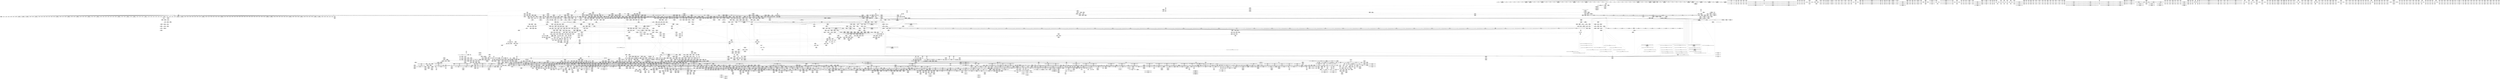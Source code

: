 digraph {
	CE0x8113c30 [shape=record,shape=Mrecord,label="{CE0x8113c30|tomoyo_read_unlock:idx|Function::tomoyo_read_unlock&Arg::idx::|*SummSink*}"]
	CE0x4d08360 [shape=record,shape=Mrecord,label="{CE0x4d08360|tomoyo_get_mode:arrayidx4|security/tomoyo/util.c,983}"]
	CE0x59ad300 [shape=record,shape=Mrecord,label="{CE0x59ad300|tomoyo_read_unlock:tmp1|*SummSink*}"]
	CE0x5897c60 [shape=record,shape=Mrecord,label="{CE0x5897c60|%struct.task_struct*_(%struct.task_struct**)*_asm_movq_%gs:$_1:P_,$0_,_r,im,_dirflag_,_fpsr_,_flags_}"]
	CE0x687aab0 [shape=record,shape=Mrecord,label="{CE0x687aab0|tomoyo_read_lock:tmp|*SummSource*}"]
	CE0x6833340 [shape=record,shape=Mrecord,label="{CE0x6833340|i64_8|*Constant*}"]
	CE0x592d310 [shape=record,shape=Mrecord,label="{CE0x592d310|rcu_lock_release:tmp5|include/linux/rcupdate.h,423|*SummSource*}"]
	"CONST[source:1(input),value:2(dynamic)][purpose:{object}][SrcIdx:1]"
	CE0x6b50330 [shape=record,shape=Mrecord,label="{CE0x6b50330|i32_50|*Constant*|*SummSource*}"]
	CE0x80e3210 [shape=record,shape=Mrecord,label="{CE0x80e3210|_ret_i32_%call,_!dbg_!38902|security/tomoyo/common.h,1097|*SummSink*}"]
	CE0x59a5700 [shape=record,shape=Mrecord,label="{CE0x59a5700|tomoyo_path_perm:tmp|*SummSource*}"]
	CE0x6b3f8c0 [shape=record,shape=Mrecord,label="{CE0x6b3f8c0|tomoyo_domain:tmp8|security/tomoyo/common.h,1205|*SummSink*}"]
	CE0x6693220 [shape=record,shape=Mrecord,label="{CE0x6693220|tomoyo_read_lock:tmp2|*SummSink*}"]
	CE0x6763df0 [shape=record,shape=Mrecord,label="{CE0x6763df0|tomoyo_path_perm:tmp26|security/tomoyo/file.c,814|*SummSink*}"]
	CE0x6799da0 [shape=record,shape=Mrecord,label="{CE0x6799da0|tomoyo_add_slash:is_dir|security/tomoyo/file.c,131|*SummSource*}"]
	CE0x685add0 [shape=record,shape=Mrecord,label="{CE0x685add0|tomoyo_get_mode:and|security/tomoyo/util.c,987}"]
	CE0x591d8c0 [shape=record,shape=Mrecord,label="{CE0x591d8c0|get_current:tmp3|*SummSource*}"]
	CE0x83919e0 [shape=record,shape=Mrecord,label="{CE0x83919e0|i64*_getelementptr_inbounds_(_11_x_i64_,_11_x_i64_*___llvm_gcov_ctr54147,_i64_0,_i64_0)|*Constant*}"]
	CE0x4e954a0 [shape=record,shape=Mrecord,label="{CE0x4e954a0|tomoyo_path_perm:if.then20|*SummSink*}"]
	CE0x67d66e0 [shape=record,shape=Mrecord,label="{CE0x67d66e0|tomoyo_path_perm:if.then25|*SummSink*}"]
	CE0x59c2f90 [shape=record,shape=Mrecord,label="{CE0x59c2f90|VOIDTB_TE:_CE_223,224_}"]
	CE0x4d5b580 [shape=record,shape=Mrecord,label="{CE0x4d5b580|i8*_null|*Constant*|*SummSink*}"]
	CE0x80f23e0 [shape=record,shape=Mrecord,label="{CE0x80f23e0|i64**_getelementptr_inbounds_(_3_x_i64*_,_3_x_i64*_*___llvm_gcda_edge_table44,_i64_0,_i64_2)|*Constant*|*SummSink*}"]
	CE0x59fbd20 [shape=record,shape=Mrecord,label="{CE0x59fbd20|128:_i8*,_1208:_%struct.file*,_:_CMRE_27,28_}"]
	CE0x8391ad0 [shape=record,shape=Mrecord,label="{CE0x8391ad0|COLLAPSED:_GCMRE___llvm_gcov_ctr54147_internal_global_11_x_i64_zeroinitializer:_elem_0:default:}"]
	CE0x80f2130 [shape=record,shape=Mrecord,label="{CE0x80f2130|0:_i8*,_array:_GCRE_tomoyo_path_keyword_external_constant_11_x_i8*_:_elem_7::|security/tomoyo/file.c,167}"]
	CE0x67fc2b0 [shape=record,shape=Mrecord,label="{CE0x67fc2b0|tomoyo_init_request_info:conv|security/tomoyo/util.c,1010}"]
	CE0x81a5130 [shape=record,shape=Mrecord,label="{CE0x81a5130|tomoyo_path_permission:operation|Function::tomoyo_path_permission&Arg::operation::|*SummSource*}"]
	CE0x6c882b0 [shape=record,shape=Mrecord,label="{CE0x6c882b0|tomoyo_path_perm:tmp36|security/tomoyo/file.c,822|*SummSink*}"]
	CE0x836a3a0 [shape=record,shape=Mrecord,label="{CE0x836a3a0|tomoyo_path_permission:tmp10|security/tomoyo/file.c,565|*SummSink*}"]
	CE0x81376a0 [shape=record,shape=Mrecord,label="{CE0x81376a0|tomoyo_get_realpath:return}"]
	CE0x6678f00 [shape=record,shape=Mrecord,label="{CE0x6678f00|tomoyo_path_perm:if.then13|*SummSource*}"]
	CE0x4c57740 [shape=record,shape=Mrecord,label="{CE0x4c57740|i64*_getelementptr_inbounds_(_25_x_i64_,_25_x_i64_*___llvm_gcov_ctr11,_i64_0,_i64_0)|*Constant*}"]
	CE0x599ec60 [shape=record,shape=Mrecord,label="{CE0x599ec60|_ret_void|*SummSink*}"]
	CE0x81f2ac0 [shape=record,shape=Mrecord,label="{CE0x81f2ac0|tomoyo_const_part_length:tmp53|security/tomoyo/util.c,652|*SummSink*}"]
	CE0x6bd76c0 [shape=record,shape=Mrecord,label="{CE0x6bd76c0|i64*_getelementptr_inbounds_(_4_x_i64_,_4_x_i64_*___llvm_gcov_ctr24,_i64_0,_i64_2)|*Constant*|*SummSource*}"]
	CE0x6718750 [shape=record,shape=Mrecord,label="{CE0x6718750|tomoyo_const_part_length:filename|Function::tomoyo_const_part_length&Arg::filename::}"]
	CE0x6aba550 [shape=record,shape=Mrecord,label="{CE0x6aba550|tomoyo_fill_path_info:sub|security/tomoyo/util.c,667}"]
	CE0x6882dc0 [shape=record,shape=Mrecord,label="{CE0x6882dc0|GLOBAL:tomoyo_index2category|Global_var:tomoyo_index2category}"]
	CE0x4dec620 [shape=record,shape=Mrecord,label="{CE0x4dec620|srcu_read_unlock:bb|*SummSource*}"]
	CE0x679a470 [shape=record,shape=Mrecord,label="{CE0x679a470|_call_void_mcount()_#3}"]
	CE0x8119660 [shape=record,shape=Mrecord,label="{CE0x8119660|rcu_lock_release:entry|*SummSource*}"]
	CE0x4d5d0a0 [shape=record,shape=Mrecord,label="{CE0x4d5d0a0|tomoyo_const_part_length:tmp17|security/tomoyo/util.c,627}"]
	CE0x68c5440 [shape=record,shape=Mrecord,label="{CE0x68c5440|i32_39|*Constant*}"]
	CE0x4b16020 [shape=record,shape=Mrecord,label="{CE0x4b16020|tomoyo_get_mode:tmp24|security/tomoyo/util.c,986}"]
	CE0x69c0630 [shape=record,shape=Mrecord,label="{CE0x69c0630|128:_i8*,_1208:_%struct.file*,_:_CMRE_104,112_|*MultipleSource*|security/tomoyo/common.h,1205|security/tomoyo/common.h,1205}"]
	CE0x68d8ff0 [shape=record,shape=Mrecord,label="{CE0x68d8ff0|_call_void___llvm_gcov_indirect_counter_increment(i32*___llvm_gcov_global_state_pred,_i64**_getelementptr_inbounds_(_3_x_i64*_,_3_x_i64*_*___llvm_gcda_edge_table,_i64_0,_i64_1)),_!dbg_!38937|security/tomoyo/file.c,810|*SummSink*}"]
	CE0x4cae1b0 [shape=record,shape=Mrecord,label="{CE0x4cae1b0|tomoyo_get_mode:tmp10|security/tomoyo/util.c,982}"]
	CE0x4cef230 [shape=record,shape=Mrecord,label="{CE0x4cef230|tomoyo_path_perm:tmp1}"]
	CE0x4c78d30 [shape=record,shape=Mrecord,label="{CE0x4c78d30|tomoyo_const_part_length:tmp31|security/tomoyo/util.c,641|*SummSink*}"]
	CE0x5a81f60 [shape=record,shape=Mrecord,label="{CE0x5a81f60|tomoyo_path_perm:if.then|*SummSink*}"]
	CE0x81f2250 [shape=record,shape=Mrecord,label="{CE0x81f2250|tomoyo_const_part_length:tmp52|security/tomoyo/util.c,652|*SummSink*}"]
	CE0x6707780 [shape=record,shape=Mrecord,label="{CE0x6707780|tomoyo_fill_path_info:land.rhs}"]
	CE0x5a5ffc0 [shape=record,shape=Mrecord,label="{CE0x5a5ffc0|GLOBAL:tomoyo_fill_path_info|*Constant*}"]
	CE0x59c2370 [shape=record,shape=Mrecord,label="{CE0x59c2370|VOIDTB_TE:_CE_312,313_}"]
	CE0x586a320 [shape=record,shape=Mrecord,label="{CE0x586a320|tomoyo_const_part_length:while.end}"]
	CE0x67e73f0 [shape=record,shape=Mrecord,label="{CE0x67e73f0|tomoyo_init_request_info:entry|*SummSink*}"]
	CE0x6a50d70 [shape=record,shape=Mrecord,label="{CE0x6a50d70|tomoyo_add_slash:tmp8|security/tomoyo/file.c,132|*SummSource*}"]
	CE0x4ca6530 [shape=record,shape=Mrecord,label="{CE0x4ca6530|i64_1|*Constant*}"]
	CE0x6b77c60 [shape=record,shape=Mrecord,label="{CE0x6b77c60|_call_void___llvm_gcov_indirect_counter_increment(i32*___llvm_gcov_global_state_pred,_i64**_getelementptr_inbounds_(_3_x_i64*_,_3_x_i64*_*___llvm_gcda_edge_table,_i64_0,_i64_0)),_!dbg_!38953|security/tomoyo/file.c,820}"]
	CE0x694df20 [shape=record,shape=Mrecord,label="{CE0x694df20|tomoyo_get_mode:tmp16|security/tomoyo/util.c,983|*SummSink*}"]
	CE0x6b861e0 [shape=record,shape=Mrecord,label="{CE0x6b861e0|tomoyo_path_perm:cmp|security/tomoyo/file.c,798|*SummSink*}"]
	CE0x5aac070 [shape=record,shape=Mrecord,label="{CE0x5aac070|i64*_getelementptr_inbounds_(_2_x_i64_,_2_x_i64_*___llvm_gcov_ctr22,_i64_0,_i64_1)|*Constant*}"]
	CE0x67ab1d0 [shape=record,shape=Mrecord,label="{CE0x67ab1d0|i64*_getelementptr_inbounds_(_11_x_i64_,_11_x_i64_*___llvm_gcov_ctr54147,_i64_0,_i64_1)|*Constant*}"]
	CE0x6b50160 [shape=record,shape=Mrecord,label="{CE0x6b50160|i32_51|*Constant*|*SummSink*}"]
	CE0x67802a0 [shape=record,shape=Mrecord,label="{CE0x67802a0|__llvm_gcov_indirect_counter_increment114:tmp2}"]
	CE0x6af1510 [shape=record,shape=Mrecord,label="{CE0x6af1510|i8_1|*Constant*}"]
	CE0x5b90cc0 [shape=record,shape=Mrecord,label="{CE0x5b90cc0|GLOBAL:tomoyo_encode|*Constant*|*SummSink*}"]
	CE0x679a0f0 [shape=record,shape=Mrecord,label="{CE0x679a0f0|tomoyo_add_slash:tmp2|*LoadInst*|security/tomoyo/file.c,131|*SummSource*}"]
	CE0x820bcc0 [shape=record,shape=Mrecord,label="{CE0x820bcc0|tomoyo_fill_path_info:idxprom|security/tomoyo/util.c,667|*SummSource*}"]
	CE0x6c2efd0 [shape=record,shape=Mrecord,label="{CE0x6c2efd0|tomoyo_fill_path_info:frombool|security/tomoyo/util.c,667}"]
	CE0x4ce2340 [shape=record,shape=Mrecord,label="{CE0x4ce2340|srcu_read_unlock:tmp2|*SummSink*}"]
	CE0x673f980 [shape=record,shape=Mrecord,label="{CE0x673f980|i64*_getelementptr_inbounds_(_4_x_i64_,_4_x_i64_*___llvm_gcov_ctr24,_i64_0,_i64_2)|*Constant*}"]
	CE0x6957c40 [shape=record,shape=Mrecord,label="{CE0x6957c40|tomoyo_fill_path_info:tmp2|*LoadInst*|security/tomoyo/util.c,663}"]
	CE0x58c1e40 [shape=record,shape=Mrecord,label="{CE0x58c1e40|tomoyo_path_perm:tmp20|security/tomoyo/file.c,805|*SummSource*}"]
	CE0x4cd4280 [shape=record,shape=Mrecord,label="{CE0x4cd4280|GLOBAL:tomoyo_p2mac|Global_var:tomoyo_p2mac}"]
	CE0x8351090 [shape=record,shape=Mrecord,label="{CE0x8351090|tomoyo_get_mode:and|security/tomoyo/util.c,987|*SummSource*}"]
	CE0x5972600 [shape=record,shape=Mrecord,label="{CE0x5972600|tomoyo_domain:tmp21|security/tomoyo/common.h,1205}"]
	CE0x4e297a0 [shape=record,shape=Mrecord,label="{CE0x4e297a0|tomoyo_inode_getattr:dentry2|security/tomoyo/tomoyo.c,149|*SummSink*}"]
	CE0x595bf50 [shape=record,shape=Mrecord,label="{CE0x595bf50|tomoyo_path_permission:tmp8|security/tomoyo/file.c,565|*SummSink*}"]
	CE0x81f23b0 [shape=record,shape=Mrecord,label="{CE0x81f23b0|tomoyo_const_part_length:tmp53|security/tomoyo/util.c,652}"]
	CE0x5879560 [shape=record,shape=Mrecord,label="{CE0x5879560|tomoyo_path_perm:call|security/tomoyo/file.c,797|*SummSink*}"]
	CE0x6a3f770 [shape=record,shape=Mrecord,label="{CE0x6a3f770|tomoyo_get_mode:arrayidx|security/tomoyo/util.c,981|*SummSource*}"]
	CE0x678c330 [shape=record,shape=Mrecord,label="{CE0x678c330|tomoyo_get_mode:tmp26|security/tomoyo/util.c,987|*SummSink*}"]
	CE0x6ac9dd0 [shape=record,shape=Mrecord,label="{CE0x6ac9dd0|GLOBAL:tomoyo_domain.__warned|Global_var:tomoyo_domain.__warned|*SummSource*}"]
	CE0x6af3040 [shape=record,shape=Mrecord,label="{CE0x6af3040|tomoyo_fill_path_info:tmp7|security/tomoyo/util.c,667|*SummSource*}"]
	CE0x66acc30 [shape=record,shape=Mrecord,label="{CE0x66acc30|VOIDTB_TE:_CE_240,248_|Function::tomoyo_inode_getattr&Arg::dentry::}"]
	CE0x83419f0 [shape=record,shape=Mrecord,label="{CE0x83419f0|i64_ptrtoint_(i8*_blockaddress(_rcu_lock_acquire,_%__here)_to_i64)|*Constant*}"]
	CE0x5b16030 [shape=record,shape=Mrecord,label="{CE0x5b16030|0:_i8*,_array:_GCRE_tomoyo_path_keyword_external_constant_11_x_i8*_:_elem_1::|security/tomoyo/file.c,167}"]
	CE0x4dc40f0 [shape=record,shape=Mrecord,label="{CE0x4dc40f0|tomoyo_audit_path_log:idxprom|security/tomoyo/file.c,167|*SummSource*}"]
	CE0x4b167d0 [shape=record,shape=Mrecord,label="{CE0x4b167d0|tomoyo_audit_path_log:arrayidx|security/tomoyo/file.c,167|*SummSink*}"]
	CE0x6a94d60 [shape=record,shape=Mrecord,label="{CE0x6a94d60|__llvm_gcov_indirect_counter_increment:tmp1}"]
	CE0x59c7ef0 [shape=record,shape=Mrecord,label="{CE0x59c7ef0|tomoyo_get_mode:tmp6|security/tomoyo/util.c,978}"]
	CE0x8175770 [shape=record,shape=Mrecord,label="{CE0x8175770|tomoyo_add_slash:tmp3|security/tomoyo/file.c,131|*SummSink*}"]
	CE0x81288c0 [shape=record,shape=Mrecord,label="{CE0x81288c0|i64*_getelementptr_inbounds_(_31_x_i64_,_31_x_i64_*___llvm_gcov_ctr43150,_i64_0,_i64_28)|*Constant*|*SummSink*}"]
	CE0x6709570 [shape=record,shape=Mrecord,label="{CE0x6709570|tomoyo_domain:tmp20|security/tomoyo/common.h,1205|*SummSink*}"]
	CE0x808c540 [shape=record,shape=Mrecord,label="{CE0x808c540|0:_%struct.tomoyo_obj_info*,_16:_%struct.tomoyo_domain_info*,_24:_%struct.tomoyo_path_info*,_40:_i8,_72:_i8,_75:_i8,_76:_i8,_77:_i8,_:_SCMRE_62,63_}"]
	CE0x6718230 [shape=record,shape=Mrecord,label="{CE0x6718230|tomoyo_init_request_info:bb}"]
	CE0x4ce6e30 [shape=record,shape=Mrecord,label="{CE0x4ce6e30|tomoyo_path_permission:do.cond}"]
	CE0x8125400 [shape=record,shape=Mrecord,label="{CE0x8125400|i64_4|*Constant*}"]
	CE0x6c9a480 [shape=record,shape=Mrecord,label="{CE0x6c9a480|tomoyo_path_perm:tmp10|security/tomoyo/file.c,797|*SummSource*}"]
	CE0x6a62380 [shape=record,shape=Mrecord,label="{CE0x6a62380|i64**_getelementptr_inbounds_(_3_x_i64*_,_3_x_i64*_*___llvm_gcda_edge_table44,_i64_0,_i64_2)|*Constant*}"]
	CE0x594ad90 [shape=record,shape=Mrecord,label="{CE0x594ad90|tomoyo_path_perm:call16|security/tomoyo/file.c,820|*SummSource*}"]
	CE0x4d237c0 [shape=record,shape=Mrecord,label="{CE0x4d237c0|tomoyo_path_permission:if.then}"]
	CE0x5a6ce80 [shape=record,shape=Mrecord,label="{CE0x5a6ce80|__llvm_gcov_indirect_counter_increment114:bb4|*SummSource*}"]
	CE0x6ab80d0 [shape=record,shape=Mrecord,label="{CE0x6ab80d0|tomoyo_fill_path_info:const_len6|security/tomoyo/util.c,668|*SummSource*}"]
	CE0x81fdd50 [shape=record,shape=Mrecord,label="{CE0x81fdd50|VOIDTB_TE:_CE_190,191_}"]
	CE0x83493b0 [shape=record,shape=Mrecord,label="{CE0x83493b0|tomoyo_domain:land.lhs.true2}"]
	CE0x5a0e720 [shape=record,shape=Mrecord,label="{CE0x5a0e720|tomoyo_path_perm:out}"]
	CE0x6c703e0 [shape=record,shape=Mrecord,label="{CE0x6c703e0|_call_void_mcount()_#3}"]
	CE0x6a328b0 [shape=record,shape=Mrecord,label="{CE0x6a328b0|%struct.lockdep_map*_null|*Constant*}"]
	CE0x8395fe0 [shape=record,shape=Mrecord,label="{CE0x8395fe0|GLOBAL:__srcu_read_lock|*Constant*}"]
	CE0x5a16890 [shape=record,shape=Mrecord,label="{CE0x5a16890|tomoyo_path_perm:r|security/tomoyo/file.c, 787|*SummSource*}"]
	CE0x4d69010 [shape=record,shape=Mrecord,label="{CE0x4d69010|tomoyo_inode_getattr:call|security/tomoyo/tomoyo.c,150|*SummSource*}"]
	CE0x6a32f00 [shape=record,shape=Mrecord,label="{CE0x6a32f00|rcu_lock_acquire:tmp1}"]
	CE0x6b97460 [shape=record,shape=Mrecord,label="{CE0x6b97460|tomoyo_get_realpath:tmp1}"]
	CE0x679f4c0 [shape=record,shape=Mrecord,label="{CE0x679f4c0|tomoyo_fill_path_info:is_dir|security/tomoyo/util.c,667}"]
	CE0x670a360 [shape=record,shape=Mrecord,label="{CE0x670a360|_call_void_lock_acquire(%struct.lockdep_map*_%map,_i32_0,_i32_0,_i32_2,_i32_0,_%struct.lockdep_map*_null,_i64_ptrtoint_(i8*_blockaddress(_rcu_lock_acquire,_%__here)_to_i64))_#9,_!dbg_!38907|include/linux/rcupdate.h,418|*SummSink*}"]
	CE0x59f28f0 [shape=record,shape=Mrecord,label="{CE0x59f28f0|i64*_getelementptr_inbounds_(_2_x_i64_,_2_x_i64_*___llvm_gcov_ctr32,_i64_0,_i64_0)|*Constant*|*SummSink*}"]
	CE0x6a768a0 [shape=record,shape=Mrecord,label="{CE0x6a768a0|GLOBAL:kfree|*Constant*|*SummSource*}"]
	CE0x80c27c0 [shape=record,shape=Mrecord,label="{CE0x80c27c0|_call_void_mcount()_#3|*SummSink*}"]
	CE0x67fbbc0 [shape=record,shape=Mrecord,label="{CE0x67fbbc0|tomoyo_init_request_info:profile3|security/tomoyo/util.c,1008|*SummSink*}"]
	CE0x6882f30 [shape=record,shape=Mrecord,label="{CE0x6882f30|tomoyo_get_mode:tmp16|security/tomoyo/util.c,983}"]
	CE0x81484c0 [shape=record,shape=Mrecord,label="{CE0x81484c0|tomoyo_fill_path_info:conv7|security/tomoyo/util.c,668|*SummSink*}"]
	CE0x5a80e70 [shape=record,shape=Mrecord,label="{CE0x5a80e70|GLOBAL:rcu_lock_acquire|*Constant*|*SummSink*}"]
	CE0x6954ce0 [shape=record,shape=Mrecord,label="{CE0x6954ce0|COLLAPSED:_GCMRE___llvm_gcov_ctr39190_internal_global_2_x_i64_zeroinitializer:_elem_0:default:}"]
	CE0x4c0c360 [shape=record,shape=Mrecord,label="{CE0x4c0c360|tomoyo_const_part_length:tmp1|*SummSink*}"]
	CE0x589faf0 [shape=record,shape=Mrecord,label="{CE0x589faf0|get_current:bb|*SummSource*}"]
	CE0x6a2da50 [shape=record,shape=Mrecord,label="{CE0x6a2da50|tomoyo_add_slash:tmp5|security/tomoyo/file.c,131}"]
	CE0x6c6ffe0 [shape=record,shape=Mrecord,label="{CE0x6c6ffe0|tomoyo_const_part_length:tmp8|security/tomoyo/util.c,626|*SummSource*}"]
	CE0x59c2930 [shape=record,shape=Mrecord,label="{CE0x59c2930|VOIDTB_TE:_CE_145,146_}"]
	CE0x4eaa3d0 [shape=record,shape=Mrecord,label="{CE0x4eaa3d0|i32_2|*Constant*}"]
	CE0x6b80720 [shape=record,shape=Mrecord,label="{CE0x6b80720|GLOBAL:tomoyo_realpath_from_path|*Constant*|*SummSource*}"]
	CE0x6c9a370 [shape=record,shape=Mrecord,label="{CE0x6c9a370|tomoyo_path_perm:tmp10|security/tomoyo/file.c,797}"]
	CE0x5a36490 [shape=record,shape=Mrecord,label="{CE0x5a36490|tomoyo_get_mode:tmp17|security/tomoyo/util.c,983}"]
	CE0x4bfe0e0 [shape=record,shape=Mrecord,label="{CE0x4bfe0e0|i32_55|*Constant*|*SummSink*}"]
	CE0x69d9000 [shape=record,shape=Mrecord,label="{CE0x69d9000|i64_20|*Constant*|*SummSink*}"]
	CE0x6be20b0 [shape=record,shape=Mrecord,label="{CE0x6be20b0|tomoyo_get_mode:tmp22|security/tomoyo/util.c,986|*SummSink*}"]
	CE0x6a50c10 [shape=record,shape=Mrecord,label="{CE0x6a50c10|tomoyo_path_permission:tmp12|security/tomoyo/file.c,566|*SummSource*}"]
	CE0x6a76790 [shape=record,shape=Mrecord,label="{CE0x6a76790|_call_void_kfree(i8*_%tmp38)_#9,_!dbg_!38960|security/tomoyo/file.c,822|*SummSink*}"]
	CE0x5b16300 [shape=record,shape=Mrecord,label="{CE0x5b16300|i32_1|*Constant*}"]
	CE0x59e4790 [shape=record,shape=Mrecord,label="{CE0x59e4790|__llvm_gcov_indirect_counter_increment114:entry|*SummSink*}"]
	CE0x59876f0 [shape=record,shape=Mrecord,label="{CE0x59876f0|GLOBAL:tomoyo_fill_path_info|*Constant*|*SummSink*}"]
	CE0x4ba55c0 [shape=record,shape=Mrecord,label="{CE0x4ba55c0|tomoyo_get_mode:tmp16|security/tomoyo/util.c,983|*SummSource*}"]
	CE0x67d5cc0 [shape=record,shape=Mrecord,label="{CE0x67d5cc0|tomoyo_init_request_info:tmp10|security/tomoyo/util.c,1006|*SummSink*}"]
	CE0x4b2e7d0 [shape=record,shape=Mrecord,label="{CE0x4b2e7d0|tomoyo_fill_path_info:tmp10|*SummSink*}"]
	CE0x4c51980 [shape=record,shape=Mrecord,label="{CE0x4c51980|tomoyo_const_part_length:tmp26|security/tomoyo/util.c,641}"]
	CE0x5996000 [shape=record,shape=Mrecord,label="{CE0x5996000|tomoyo_path_permission:tmp1}"]
	CE0x6bebd60 [shape=record,shape=Mrecord,label="{CE0x6bebd60|GLOBAL:__llvm_gcov_ctr11|Global_var:__llvm_gcov_ctr11|*SummSink*}"]
	CE0x6842570 [shape=record,shape=Mrecord,label="{CE0x6842570|GLOBAL:__llvm_gcov_ctr54147|Global_var:__llvm_gcov_ctr54147|*SummSink*}"]
	CE0x8105f40 [shape=record,shape=Mrecord,label="{CE0x8105f40|tomoyo_fill_path_info:tobool|security/tomoyo/util.c,667|*SummSink*}"]
	CE0x4cbff20 [shape=record,shape=Mrecord,label="{CE0x4cbff20|srcu_read_unlock:idx|Function::srcu_read_unlock&Arg::idx::}"]
	CE0x69e6920 [shape=record,shape=Mrecord,label="{CE0x69e6920|tomoyo_get_mode:tmp18|security/tomoyo/util.c,985|*SummSink*}"]
	CE0x80c3380 [shape=record,shape=Mrecord,label="{CE0x80c3380|__llvm_gcov_indirect_counter_increment114:tmp3}"]
	CE0x59a5f30 [shape=record,shape=Mrecord,label="{CE0x59a5f30|i32_8|*Constant*}"]
	CE0x5869be0 [shape=record,shape=Mrecord,label="{CE0x5869be0|_call_void_rcu_lock_acquire(%struct.lockdep_map*_%dep_map)_#9,_!dbg_!38906|include/linux/srcu.h,222}"]
	CE0x6c61b50 [shape=record,shape=Mrecord,label="{CE0x6c61b50|tomoyo_fill_path_info:cmp8|security/tomoyo/util.c,668}"]
	CE0x684ac30 [shape=record,shape=Mrecord,label="{CE0x684ac30|128:_i8*,_1208:_%struct.file*,_:_CMRE_49,50_}"]
	CE0x82c9f30 [shape=record,shape=Mrecord,label="{CE0x82c9f30|tomoyo_path_perm:tmp17|security/tomoyo/file.c,804|*SummSink*}"]
	CE0x6687d60 [shape=record,shape=Mrecord,label="{CE0x6687d60|128:_i8*,_1208:_%struct.file*,_:_CMRE_41,42_}"]
	CE0x5a42070 [shape=record,shape=Mrecord,label="{CE0x5a42070|tomoyo_path_perm:if.end26|*SummSource*}"]
	CE0x80d3f80 [shape=record,shape=Mrecord,label="{CE0x80d3f80|i64**_getelementptr_inbounds_(_3_x_i64*_,_3_x_i64*_*___llvm_gcda_edge_table44,_i64_0,_i64_1)|*Constant*|*SummSink*}"]
	CE0x6c2f4c0 [shape=record,shape=Mrecord,label="{CE0x6c2f4c0|tomoyo_get_mode:tmp15|security/tomoyo/util.c,983|*SummSink*}"]
	CE0x4bd2c20 [shape=record,shape=Mrecord,label="{CE0x4bd2c20|i64_5|*Constant*}"]
	CE0x6ab7bb0 [shape=record,shape=Mrecord,label="{CE0x6ab7bb0|tomoyo_fill_path_info:frombool|security/tomoyo/util.c,667|*SummSink*}"]
	CE0x6864350 [shape=record,shape=Mrecord,label="{CE0x6864350|tomoyo_init_request_info:ns|security/tomoyo/util.c,1010|*SummSource*}"]
	CE0x592ea80 [shape=record,shape=Mrecord,label="{CE0x592ea80|VOIDTB_TE:_CE_172,173_}"]
	CE0x4c515f0 [shape=record,shape=Mrecord,label="{CE0x4c515f0|VOIDTB_TE:_CE_181,182_}"]
	CE0x670f550 [shape=record,shape=Mrecord,label="{CE0x670f550|VOIDTB_TE:_CE_272,280_|Function::tomoyo_inode_getattr&Arg::dentry::}"]
	CE0x696a6f0 [shape=record,shape=Mrecord,label="{CE0x696a6f0|tomoyo_fill_path_info:tmp8|security/tomoyo/util.c,667|*SummSource*}"]
	CE0x599c590 [shape=record,shape=Mrecord,label="{CE0x599c590|i64*_getelementptr_inbounds_(_10_x_i64_,_10_x_i64_*___llvm_gcov_ctr34,_i64_0,_i64_4)|*Constant*|*SummSink*}"]
	CE0x81d3ad0 [shape=record,shape=Mrecord,label="{CE0x81d3ad0|tomoyo_path_permission:tmp22|security/tomoyo/file.c,574|*SummSink*}"]
	CE0x4c34650 [shape=record,shape=Mrecord,label="{CE0x4c34650|0:_i8,_array:_GCRE_tomoyo_index2category_constant_39_x_i8_c_00_00_00_00_00_00_00_00_00_00_00_00_00_00_00_00_00_00_00_00_00_00_00_01_01_01_01_01_01_01_01_01_01_01_01_01_01_01_02_,_align_16:_elem_29::|security/tomoyo/util.c,983}"]
	CE0x80e2930 [shape=record,shape=Mrecord,label="{CE0x80e2930|GLOBAL:tomoyo_read_lock|*Constant*|*SummSink*}"]
	CE0x66482c0 [shape=record,shape=Mrecord,label="{CE0x66482c0|i64*_getelementptr_inbounds_(_31_x_i64_,_31_x_i64_*___llvm_gcov_ctr43150,_i64_0,_i64_21)|*Constant*}"]
	CE0x4dc05d0 [shape=record,shape=Mrecord,label="{CE0x4dc05d0|tomoyo_get_realpath:tmp12|security/tomoyo/file.c,156|*SummSource*}"]
	CE0x670c1f0 [shape=record,shape=Mrecord,label="{CE0x670c1f0|tomoyo_path_perm:tmp5|security/tomoyo/file.c,789}"]
	CE0x5b2e010 [shape=record,shape=Mrecord,label="{CE0x5b2e010|srcu_read_lock:entry}"]
	CE0x6c5d1d0 [shape=record,shape=Mrecord,label="{CE0x6c5d1d0|tomoyo_fill_path_info:tmp12|security/tomoyo/util.c,667}"]
	CE0x5986b00 [shape=record,shape=Mrecord,label="{CE0x5986b00|tomoyo_path_perm:tmp31|security/tomoyo/file.c,816|*SummSink*}"]
	CE0x5918210 [shape=record,shape=Mrecord,label="{CE0x5918210|i64*_getelementptr_inbounds_(_6_x_i64_,_6_x_i64_*___llvm_gcov_ctr25,_i64_0,_i64_5)|*Constant*|*SummSink*}"]
	CE0x68d8770 [shape=record,shape=Mrecord,label="{CE0x68d8770|GLOBAL:__llvm_gcov_indirect_counter_increment|*Constant*|*SummSink*}"]
	CE0x591d960 [shape=record,shape=Mrecord,label="{CE0x591d960|get_current:tmp3|*SummSink*}"]
	CE0x679a620 [shape=record,shape=Mrecord,label="{CE0x679a620|tomoyo_add_slash:bb}"]
	CE0x67d4670 [shape=record,shape=Mrecord,label="{CE0x67d4670|i64*_getelementptr_inbounds_(_10_x_i64_,_10_x_i64_*___llvm_gcov_ctr34,_i64_0,_i64_5)|*Constant*}"]
	CE0x58d3500 [shape=record,shape=Mrecord,label="{CE0x58d3500|GLOBAL:full_name_hash|*Constant*|*SummSource*}"]
	CE0x6be1fd0 [shape=record,shape=Mrecord,label="{CE0x6be1fd0|i64*_getelementptr_inbounds_(_12_x_i64_,_12_x_i64_*___llvm_gcov_ctr31133,_i64_0,_i64_9)|*Constant*|*SummSource*}"]
	CE0x837ec50 [shape=record,shape=Mrecord,label="{CE0x837ec50|VOIDTB_TE:_CE_16,24_|Function::tomoyo_inode_getattr&Arg::dentry::}"]
	CE0x57ce790 [shape=record,shape=Mrecord,label="{CE0x57ce790|tomoyo_const_part_length:tobool|security/tomoyo/util.c,624|*SummSource*}"]
	CE0x4d288a0 [shape=record,shape=Mrecord,label="{CE0x4d288a0|GLOBAL:tomoyo_policy_loaded|Global_var:tomoyo_policy_loaded|*SummSource*}"]
	CE0x59963a0 [shape=record,shape=Mrecord,label="{CE0x59963a0|tomoyo_domain:tmp3}"]
	CE0x6656bc0 [shape=record,shape=Mrecord,label="{CE0x6656bc0|tomoyo_get_mode:tmp13|security/tomoyo/util.c,982|*SummSource*}"]
	CE0x82150e0 [shape=record,shape=Mrecord,label="{CE0x82150e0|tomoyo_fill_path_info:land.rhs|*SummSource*}"]
	CE0x81d45f0 [shape=record,shape=Mrecord,label="{CE0x81d45f0|tomoyo_path_permission:retval.0|*SummSink*}"]
	CE0x80d1ea0 [shape=record,shape=Mrecord,label="{CE0x80d1ea0|i8*_getelementptr_inbounds_(_45_x_i8_,_45_x_i8_*_.str13,_i32_0,_i32_0)|*Constant*}"]
	CE0x6a44560 [shape=record,shape=Mrecord,label="{CE0x6a44560|tomoyo_path_perm:tmp22|security/tomoyo/file.c,810|*SummSource*}"]
	CE0x835f420 [shape=record,shape=Mrecord,label="{CE0x835f420|__llvm_gcov_indirect_counter_increment:tmp5|*SummSink*}"]
	CE0x6c3ea40 [shape=record,shape=Mrecord,label="{CE0x6c3ea40|__llvm_gcov_indirect_counter_increment:counter|*SummSource*}"]
	CE0x670adb0 [shape=record,shape=Mrecord,label="{CE0x670adb0|VOIDTB_TE:_CE_160,161_}"]
	CE0x4d5b130 [shape=record,shape=Mrecord,label="{CE0x4d5b130|tomoyo_inode_getattr:mnt|Function::tomoyo_inode_getattr&Arg::mnt::|*SummSource*}"]
	CE0x4b30410 [shape=record,shape=Mrecord,label="{CE0x4b30410|0:_i8,_array:_GCRE_tomoyo_index2category_constant_39_x_i8_c_00_00_00_00_00_00_00_00_00_00_00_00_00_00_00_00_00_00_00_00_00_00_00_01_01_01_01_01_01_01_01_01_01_01_01_01_01_01_02_,_align_16:_elem_24::|security/tomoyo/util.c,983}"]
	CE0x8153980 [shape=record,shape=Mrecord,label="{CE0x8153980|tomoyo_get_mode:tmp4|security/tomoyo/util.c,978}"]
	CE0x8040d10 [shape=record,shape=Mrecord,label="{CE0x8040d10|tomoyo_get_mode:config|security/tomoyo/util.c,981}"]
	CE0x83923e0 [shape=record,shape=Mrecord,label="{CE0x83923e0|i64*_getelementptr_inbounds_(_11_x_i64_,_11_x_i64_*___llvm_gcov_ctr54147,_i64_0,_i64_6)|*Constant*}"]
	CE0x6c75a90 [shape=record,shape=Mrecord,label="{CE0x6c75a90|tomoyo_path_permission:profile|security/tomoyo/file.c,564}"]
	CE0x590a0e0 [shape=record,shape=Mrecord,label="{CE0x590a0e0|tomoyo_path_permission:tmp18|security/tomoyo/file.c,573|*SummSink*}"]
	CE0x5961cd0 [shape=record,shape=Mrecord,label="{CE0x5961cd0|i64*_getelementptr_inbounds_(_11_x_i64_,_11_x_i64_*___llvm_gcov_ctr54147,_i64_0,_i64_0)|*Constant*|*SummSink*}"]
	CE0x6c70450 [shape=record,shape=Mrecord,label="{CE0x6c70450|tomoyo_fill_path_info:name1|security/tomoyo/util.c,663}"]
	"CONST[source:0(mediator),value:0(static)][purpose:{operation}][SrcIdx:2]"
	CE0x4b4a520 [shape=record,shape=Mrecord,label="{CE0x4b4a520|tomoyo_get_mode:add|security/tomoyo/util.c,984}"]
	CE0x6c3f0a0 [shape=record,shape=Mrecord,label="{CE0x6c3f0a0|tomoyo_get_realpath:tmp7|security/tomoyo/file.c,152}"]
	CE0x67cd070 [shape=record,shape=Mrecord,label="{CE0x67cd070|tomoyo_path_perm:tmp50|security/tomoyo/file.c,829|*SummSink*}"]
	CE0x7683980 [shape=record,shape=Mrecord,label="{CE0x7683980|tomoyo_get_mode:if.end14|*SummSource*}"]
	CE0x67cd590 [shape=record,shape=Mrecord,label="{CE0x67cd590|tomoyo_path_perm:tmp51|security/tomoyo/file.c,829|*SummSink*}"]
	CE0x592d930 [shape=record,shape=Mrecord,label="{CE0x592d930|_call_void_lock_release(%struct.lockdep_map*_%map,_i32_1,_i64_ptrtoint_(i8*_blockaddress(_rcu_lock_release,_%__here)_to_i64))_#9,_!dbg_!38907|include/linux/rcupdate.h,423|*SummSink*}"]
	CE0x4d41670 [shape=record,shape=Mrecord,label="{CE0x4d41670|tomoyo_get_mode:tmp27|security/tomoyo/util.c,988}"]
	CE0x66ad440 [shape=record,shape=Mrecord,label="{CE0x66ad440|VOIDTB_TE:_CE_218,219_}"]
	CE0x68233f0 [shape=record,shape=Mrecord,label="{CE0x68233f0|GLOBAL:__llvm_gcov_ctr28130|Global_var:__llvm_gcov_ctr28130}"]
	CE0x4b721b0 [shape=record,shape=Mrecord,label="{CE0x4b721b0|i32_1205|*Constant*}"]
	CE0x4dc46e0 [shape=record,shape=Mrecord,label="{CE0x4dc46e0|i64*_getelementptr_inbounds_(_31_x_i64_,_31_x_i64_*___llvm_gcov_ctr43150,_i64_0,_i64_3)|*Constant*|*SummSink*}"]
	CE0x8124d30 [shape=record,shape=Mrecord,label="{CE0x8124d30|_ret_i1_%retval.0,_!dbg_!38916|security/tomoyo/file.c,156|*SummSink*}"]
	CE0x59e4680 [shape=record,shape=Mrecord,label="{CE0x59e4680|__llvm_gcov_indirect_counter_increment114:entry|*SummSource*}"]
	CE0x59c2c90 [shape=record,shape=Mrecord,label="{CE0x59c2c90|VOIDTB_TE:_CE_220,221_}"]
	CE0x7683b20 [shape=record,shape=Mrecord,label="{CE0x7683b20|tomoyo_path_perm:mode|security/tomoyo/file.c,800|*SummSource*}"]
	CE0x8215340 [shape=record,shape=Mrecord,label="{CE0x8215340|tomoyo_fill_path_info:bb}"]
	CE0x80f2450 [shape=record,shape=Mrecord,label="{CE0x80f2450|tomoyo_const_part_length:incdec.ptr10|security/tomoyo/util.c,640|*SummSource*}"]
	CE0x5b90970 [shape=record,shape=Mrecord,label="{CE0x5b90970|i64**_getelementptr_inbounds_(_3_x_i64*_,_3_x_i64*_*___llvm_gcda_edge_table,_i64_0,_i64_2)|*Constant*|*SummSink*}"]
	CE0x4d76f20 [shape=record,shape=Mrecord,label="{CE0x4d76f20|8:_%struct.vfsmount*,_16:_%struct.dentry*,_168:_%struct.tomoyo_path_info*,_:_SCMRE_0,8_|*MultipleSource*|security/tomoyo/tomoyo.c, 149|security/tomoyo/tomoyo.c,149}"]
	CE0x81a4db0 [shape=record,shape=Mrecord,label="{CE0x81a4db0|tomoyo_path_permission:r|Function::tomoyo_path_permission&Arg::r::}"]
	CE0x673f860 [shape=record,shape=Mrecord,label="{CE0x673f860|_call_void_mcount()_#3|*SummSink*}"]
	CE0x80e2eb0 [shape=record,shape=Mrecord,label="{CE0x80e2eb0|tomoyo_read_lock:entry|*SummSink*}"]
	CE0x69c9380 [shape=record,shape=Mrecord,label="{CE0x69c9380|_call_void___llvm_gcov_indirect_counter_increment(i32*___llvm_gcov_global_state_pred,_i64**_getelementptr_inbounds_(_3_x_i64*_,_3_x_i64*_*___llvm_gcda_edge_table,_i64_0,_i64_2)),_!dbg_!38940|security/tomoyo/file.c,813}"]
	CE0x59b6790 [shape=record,shape=Mrecord,label="{CE0x59b6790|tomoyo_const_part_length:tmp21|security/tomoyo/util.c,631}"]
	CE0x670fa80 [shape=record,shape=Mrecord,label="{CE0x670fa80|VOIDTB_TE:_CE_152,153_}"]
	CE0x4d230e0 [shape=record,shape=Mrecord,label="{CE0x4d230e0|tomoyo_path_permission:param_type|security/tomoyo/file.c,567|*SummSource*}"]
	CE0x6bf5560 [shape=record,shape=Mrecord,label="{CE0x6bf5560|tomoyo_path_perm:tmp9|security/tomoyo/file.c,797|*SummSource*}"]
	CE0x8041a70 [shape=record,shape=Mrecord,label="{CE0x8041a70|i64_5|*Constant*|*SummSource*}"]
	CE0x814a0e0 [shape=record,shape=Mrecord,label="{CE0x814a0e0|tomoyo_path_perm:tmp43|security/tomoyo/file.c,826|*SummSink*}"]
	CE0x6773a40 [shape=record,shape=Mrecord,label="{CE0x6773a40|tomoyo_path_permission:tmp25|security/tomoyo/file.c,575|*SummSink*}"]
	CE0x6bd6e00 [shape=record,shape=Mrecord,label="{CE0x6bd6e00|rcu_lock_release:__here}"]
	CE0x4bd3220 [shape=record,shape=Mrecord,label="{CE0x4bd3220|GLOBAL:__llvm_gcov_indirect_counter_increment114|*Constant*|*SummSink*}"]
	CE0x81a4fd0 [shape=record,shape=Mrecord,label="{CE0x81a4fd0|tomoyo_path_permission:r|Function::tomoyo_path_permission&Arg::r::|*SummSink*}"]
	CE0x6b81060 [shape=record,shape=Mrecord,label="{CE0x6b81060|tomoyo_get_realpath:tmp8|security/tomoyo/file.c,152}"]
	CE0x4ded080 [shape=record,shape=Mrecord,label="{CE0x4ded080|i32_0|*Constant*}"]
	CE0x68c5820 [shape=record,shape=Mrecord,label="{CE0x68c5820|tomoyo_get_mode:add|security/tomoyo/util.c,984|*SummSink*}"]
	CE0x58a0300 [shape=record,shape=Mrecord,label="{CE0x58a0300|i64*_getelementptr_inbounds_(_2_x_i64_,_2_x_i64_*___llvm_gcov_ctr32,_i64_0,_i64_0)|*Constant*|*SummSource*}"]
	CE0x5b4cdf0 [shape=record,shape=Mrecord,label="{CE0x5b4cdf0|tomoyo_init_request_info:tmp8|security/tomoyo/util.c,1005}"]
	CE0x68c16e0 [shape=record,shape=Mrecord,label="{CE0x68c16e0|0:_i8,_array:_GCR_tomoyo_p2mac_internal_constant_11_x_i8_c_00_01_01_01_03_04_06_09_0A_13_15_,_align_1:_elem_8::|security/tomoyo/file.c,797}"]
	CE0x4b18da0 [shape=record,shape=Mrecord,label="{CE0x4b18da0|tomoyo_path_perm:tmp33|security/tomoyo/file.c,821|*SummSink*}"]
	CE0x4e29640 [shape=record,shape=Mrecord,label="{CE0x4e29640|tomoyo_get_realpath:entry|*SummSink*}"]
	CE0x4c0adc0 [shape=record,shape=Mrecord,label="{CE0x4c0adc0|tomoyo_fill_path_info:tmp7|security/tomoyo/util.c,667}"]
	CE0x68d8f10 [shape=record,shape=Mrecord,label="{CE0x68d8f10|__llvm_gcov_indirect_counter_increment:predecessor|Function::__llvm_gcov_indirect_counter_increment&Arg::predecessor::|*SummSource*}"]
	CE0x5884810 [shape=record,shape=Mrecord,label="{CE0x5884810|tomoyo_add_slash:tobool|security/tomoyo/file.c,131|*SummSource*}"]
	CE0x6b033c0 [shape=record,shape=Mrecord,label="{CE0x6b033c0|tomoyo_add_slash:tmp9|security/tomoyo/file.c,136}"]
	CE0x4cff010 [shape=record,shape=Mrecord,label="{CE0x4cff010|tomoyo_inode_getattr:tmp1}"]
	CE0x5950a50 [shape=record,shape=Mrecord,label="{CE0x5950a50|tomoyo_fill_path_info:call11|security/tomoyo/util.c,669|*SummSource*}"]
	CE0x82c9af0 [shape=record,shape=Mrecord,label="{CE0x82c9af0|tomoyo_path_perm:tmp16|security/tomoyo/file.c,804|*SummSink*}"]
	CE0x6c729a0 [shape=record,shape=Mrecord,label="{CE0x6c729a0|tomoyo_get_realpath:tobool|security/tomoyo/file.c,151|*SummSource*}"]
	CE0x8068ef0 [shape=record,shape=Mrecord,label="{CE0x8068ef0|0:_%struct.tomoyo_obj_info*,_16:_%struct.tomoyo_domain_info*,_24:_%struct.tomoyo_path_info*,_40:_i8,_72:_i8,_75:_i8,_76:_i8,_77:_i8,_:_SCMRE_54,55_}"]
	CE0x65f0cc0 [shape=record,shape=Mrecord,label="{CE0x65f0cc0|i64*_getelementptr_inbounds_(_12_x_i64_,_12_x_i64_*___llvm_gcov_ctr31133,_i64_0,_i64_0)|*Constant*|*SummSink*}"]
	CE0x684a730 [shape=record,shape=Mrecord,label="{CE0x684a730|128:_i8*,_1208:_%struct.file*,_:_CMRE_45,46_}"]
	CE0x80417a0 [shape=record,shape=Mrecord,label="{CE0x80417a0|tomoyo_get_mode:tmp11|security/tomoyo/util.c,982|*SummSink*}"]
	CE0x817f1b0 [shape=record,shape=Mrecord,label="{CE0x817f1b0|tomoyo_add_slash:tmp3|security/tomoyo/file.c,131}"]
	CE0x67aa710 [shape=record,shape=Mrecord,label="{CE0x67aa710|tomoyo_get_mode:tmp}"]
	CE0x59fddf0 [shape=record,shape=Mrecord,label="{CE0x59fddf0|_ret_void,_!dbg_!38908|include/linux/rcupdate.h,424}"]
	CE0x4b6ab60 [shape=record,shape=Mrecord,label="{CE0x4b6ab60|i64_ptrtoint_(i8*_blockaddress(_rcu_lock_release,_%__here)_to_i64)|*Constant*}"]
	CE0x4cefb30 [shape=record,shape=Mrecord,label="{CE0x4cefb30|tomoyo_inode_getattr:entry|*SummSink*}"]
	CE0x4b30970 [shape=record,shape=Mrecord,label="{CE0x4b30970|0:_i8,_array:_GCRE_tomoyo_index2category_constant_39_x_i8_c_00_00_00_00_00_00_00_00_00_00_00_00_00_00_00_00_00_00_00_00_00_00_00_01_01_01_01_01_01_01_01_01_01_01_01_01_01_01_02_,_align_16:_elem_26::|security/tomoyo/util.c,983}"]
	CE0x5a6cdc0 [shape=record,shape=Mrecord,label="{CE0x5a6cdc0|__llvm_gcov_indirect_counter_increment114:bb4}"]
	CE0x6707440 [shape=record,shape=Mrecord,label="{CE0x6707440|tomoyo_fill_path_info:tmp7|security/tomoyo/util.c,667}"]
	CE0x6c72c70 [shape=record,shape=Mrecord,label="{CE0x6c72c70|__llvm_gcov_indirect_counter_increment:pred}"]
	CE0x6ab7f80 [shape=record,shape=Mrecord,label="{CE0x6ab7f80|tomoyo_fill_path_info:const_len6|security/tomoyo/util.c,668}"]
	CE0x59c2150 [shape=record,shape=Mrecord,label="{CE0x59c2150|VOIDTB_TE:_CE_310,311_}"]
	CE0x4b30c20 [shape=record,shape=Mrecord,label="{CE0x4b30c20|0:_i8,_array:_GCRE_tomoyo_index2category_constant_39_x_i8_c_00_00_00_00_00_00_00_00_00_00_00_00_00_00_00_00_00_00_00_00_00_00_00_01_01_01_01_01_01_01_01_01_01_01_01_01_01_01_02_,_align_16:_elem_27::|security/tomoyo/util.c,983}"]
	CE0x67e4ca0 [shape=record,shape=Mrecord,label="{CE0x67e4ca0|i64*_getelementptr_inbounds_(_10_x_i64_,_10_x_i64_*___llvm_gcov_ctr34,_i64_0,_i64_5)|*Constant*|*SummSource*}"]
	CE0x81fde60 [shape=record,shape=Mrecord,label="{CE0x81fde60|VOIDTB_TE:_CE_191,192_}"]
	CE0x5a8b7f0 [shape=record,shape=Mrecord,label="{CE0x5a8b7f0|i64_80|*Constant*}"]
	CE0x6c85610 [shape=record,shape=Mrecord,label="{CE0x6c85610|tomoyo_fill_path_info:tmp9|security/tomoyo/util.c,667}"]
	CE0x8137290 [shape=record,shape=Mrecord,label="{CE0x8137290|tomoyo_add_slash:tmp1|*SummSink*}"]
	CE0x6687360 [shape=record,shape=Mrecord,label="{CE0x6687360|128:_i8*,_1208:_%struct.file*,_:_CMRE_33,34_}"]
	CE0x67c1280 [shape=record,shape=Mrecord,label="{CE0x67c1280|128:_i8*,_1208:_%struct.file*,_:_CMRE_0,1_}"]
	CE0x66928c0 [shape=record,shape=Mrecord,label="{CE0x66928c0|i64*_getelementptr_inbounds_(_2_x_i64_,_2_x_i64_*___llvm_gcov_ctr22,_i64_0,_i64_1)|*Constant*|*SummSource*}"]
	CE0x815a360 [shape=record,shape=Mrecord,label="{CE0x815a360|tomoyo_domain:tmp15|security/tomoyo/common.h,1205}"]
	CE0x8336710 [shape=record,shape=Mrecord,label="{CE0x8336710|i64_2|*Constant*}"]
	CE0x68485a0 [shape=record,shape=Mrecord,label="{CE0x68485a0|tomoyo_const_part_length:conv20|security/tomoyo/util.c,644|*SummSink*}"]
	CE0x6c72720 [shape=record,shape=Mrecord,label="{CE0x6c72720|tomoyo_get_realpath:tmp2|*LoadInst*|security/tomoyo/file.c,151|*SummSource*}"]
	CE0x670b450 [shape=record,shape=Mrecord,label="{CE0x670b450|i64*_getelementptr_inbounds_(_4_x_i64_,_4_x_i64_*___llvm_gcov_ctr24,_i64_0,_i64_0)|*Constant*|*SummSource*}"]
	CE0x4e26310 [shape=record,shape=Mrecord,label="{CE0x4e26310|i64*_getelementptr_inbounds_(_2_x_i64_,_2_x_i64_*___llvm_gcov_ctr39190,_i64_0,_i64_1)|*Constant*|*SummSource*}"]
	CE0x6b697b0 [shape=record,shape=Mrecord,label="{CE0x6b697b0|rcu_lock_release:tmp|*SummSource*}"]
	"CONST[source:1(input),value:2(dynamic)][purpose:{object}][SrcIdx:0]"
	CE0x81487b0 [shape=record,shape=Mrecord,label="{CE0x81487b0|tomoyo_fill_path_info:cmp8|security/tomoyo/util.c,668|*SummSource*}"]
	CE0x81489c0 [shape=record,shape=Mrecord,label="{CE0x81489c0|tomoyo_fill_path_info:is_patterned|security/tomoyo/util.c,668}"]
	CE0x83410f0 [shape=record,shape=Mrecord,label="{CE0x83410f0|i64*_getelementptr_inbounds_(_2_x_i64_,_2_x_i64_*___llvm_gcov_ctr53148,_i64_0,_i64_1)|*Constant*|*SummSink*}"]
	CE0x4c77c70 [shape=record,shape=Mrecord,label="{CE0x4c77c70|tomoyo_audit_path_log:tmp2|*SummSink*}"]
	CE0x59f35c0 [shape=record,shape=Mrecord,label="{CE0x59f35c0|i32_2|*Constant*}"]
	CE0x66cca70 [shape=record,shape=Mrecord,label="{CE0x66cca70|i64_0|*Constant*}"]
	CE0x8175830 [shape=record,shape=Mrecord,label="{CE0x8175830|tomoyo_add_slash:tmp4|security/tomoyo/file.c,131}"]
	CE0x57d77e0 [shape=record,shape=Mrecord,label="{CE0x57d77e0|_ret_i32_%retval.0,_!dbg_!38957|security/tomoyo/util.c,652|*SummSink*}"]
	CE0x58e7330 [shape=record,shape=Mrecord,label="{CE0x58e7330|tomoyo_path_perm:tmp23|security/tomoyo/file.c,814|*SummSource*}"]
	CE0x4d28080 [shape=record,shape=Mrecord,label="{CE0x4d28080|tomoyo_domain:bb|*SummSink*}"]
	CE0x664bd70 [shape=record,shape=Mrecord,label="{CE0x664bd70|tomoyo_domain:tmp22|security/tomoyo/common.h,1205|*SummSink*}"]
	CE0x5c44780 [shape=record,shape=Mrecord,label="{CE0x5c44780|tomoyo_get_mode:if.end9}"]
	CE0x6b97e50 [shape=record,shape=Mrecord,label="{CE0x6b97e50|tomoyo_path_perm:tmp7|security/tomoyo/file.c,797|*SummSource*}"]
	CE0x4b49f70 [shape=record,shape=Mrecord,label="{CE0x4b49f70|tomoyo_get_mode:arrayidx8|security/tomoyo/util.c,983|*SummSource*}"]
	CE0x6b18570 [shape=record,shape=Mrecord,label="{CE0x6b18570|tomoyo_fill_path_info:conv4|security/tomoyo/util.c,667}"]
	CE0x670c360 [shape=record,shape=Mrecord,label="{CE0x670c360|tomoyo_path_perm:path1|security/tomoyo/file.c,788|*SummSource*}"]
	CE0x82ea4e0 [shape=record,shape=Mrecord,label="{CE0x82ea4e0|i64*_getelementptr_inbounds_(_25_x_i64_,_25_x_i64_*___llvm_gcov_ctr11,_i64_0,_i64_23)|*Constant*|*SummSource*}"]
	CE0x5b30740 [shape=record,shape=Mrecord,label="{CE0x5b30740|tomoyo_init_request_info:tmp2|security/tomoyo/util.c,1003}"]
	CE0x8194c90 [shape=record,shape=Mrecord,label="{CE0x8194c90|i64*_getelementptr_inbounds_(_10_x_i64_,_10_x_i64_*___llvm_gcov_ctr34,_i64_0,_i64_8)|*Constant*|*SummSink*}"]
	CE0x4c0c4b0 [shape=record,shape=Mrecord,label="{CE0x4c0c4b0|_call_void_mcount()_#3|*SummSource*}"]
	CE0x6b3fdc0 [shape=record,shape=Mrecord,label="{CE0x6b3fdc0|tomoyo_const_part_length:tmp4|security/tomoyo/util.c,624}"]
	CE0x82344e0 [shape=record,shape=Mrecord,label="{CE0x82344e0|tomoyo_const_part_length:tmp33|security/tomoyo/util.c,642|*SummSink*}"]
	CE0x81c86c0 [shape=record,shape=Mrecord,label="{CE0x81c86c0|tomoyo_const_part_length:tmp51|security/tomoyo/util.c,651|*SummSink*}"]
	CE0x76837f0 [shape=record,shape=Mrecord,label="{CE0x76837f0|tomoyo_get_mode:bb|*SummSink*}"]
	CE0x6bd65e0 [shape=record,shape=Mrecord,label="{CE0x6bd65e0|__llvm_gcov_indirect_counter_increment114:tmp3|*SummSource*}"]
	CE0x8312c30 [shape=record,shape=Mrecord,label="{CE0x8312c30|_call_void_mcount()_#3|*SummSink*}"]
	CE0x8391880 [shape=record,shape=Mrecord,label="{CE0x8391880|tomoyo_domain:tmp}"]
	CE0x691a950 [shape=record,shape=Mrecord,label="{CE0x691a950|tomoyo_get_mode:if.end}"]
	CE0x6c7d030 [shape=record,shape=Mrecord,label="{CE0x6c7d030|0:_%struct.tomoyo_obj_info*,_16:_%struct.tomoyo_domain_info*,_24:_%struct.tomoyo_path_info*,_40:_i8,_72:_i8,_75:_i8,_76:_i8,_77:_i8,_:_SCMRE_0,8_|*MultipleSource*|security/tomoyo/file.c, 787|security/tomoyo/file.c,787|Function::tomoyo_init_request_info&Arg::r::|security/tomoyo/file.c,800}"]
	CE0x592d790 [shape=record,shape=Mrecord,label="{CE0x592d790|_call_void_lock_release(%struct.lockdep_map*_%map,_i32_1,_i64_ptrtoint_(i8*_blockaddress(_rcu_lock_release,_%__here)_to_i64))_#9,_!dbg_!38907|include/linux/rcupdate.h,423}"]
	CE0x696cc80 [shape=record,shape=Mrecord,label="{CE0x696cc80|tomoyo_audit_path_log:param1|security/tomoyo/file.c,169}"]
	CE0x6900da0 [shape=record,shape=Mrecord,label="{CE0x6900da0|i32_6|*Constant*|*SummSource*}"]
	CE0x6c85240 [shape=record,shape=Mrecord,label="{CE0x6c85240|tomoyo_const_part_length:tmp3|security/tomoyo/util.c,624|*SummSource*}"]
	CE0x8102f40 [shape=record,shape=Mrecord,label="{CE0x8102f40|tomoyo_path_perm:call3|security/tomoyo/file.c,803|*SummSink*}"]
	CE0x4cedbc0 [shape=record,shape=Mrecord,label="{CE0x4cedbc0|tomoyo_path_permission:tmp7|*LoadInst*|security/tomoyo/file.c,565|*SummSource*}"]
	CE0x6b5f870 [shape=record,shape=Mrecord,label="{CE0x6b5f870|0:_i8,_array:_GCRE_tomoyo_index2category_constant_39_x_i8_c_00_00_00_00_00_00_00_00_00_00_00_00_00_00_00_00_00_00_00_00_00_00_00_01_01_01_01_01_01_01_01_01_01_01_01_01_01_01_02_,_align_16:_elem_13::|security/tomoyo/util.c,983}"]
	CE0x4d080a0 [shape=record,shape=Mrecord,label="{CE0x4d080a0|tomoyo_const_part_length:conv|security/tomoyo/util.c,626|*SummSink*}"]
	CE0x6a2f7d0 [shape=record,shape=Mrecord,label="{CE0x6a2f7d0|GLOBAL:__llvm_gcov_ctr26|Global_var:__llvm_gcov_ctr26|*SummSink*}"]
	CE0x8396510 [shape=record,shape=Mrecord,label="{CE0x8396510|tomoyo_domain:tmp15|security/tomoyo/common.h,1205|*SummSink*}"]
	CE0x58c68d0 [shape=record,shape=Mrecord,label="{CE0x58c68d0|__llvm_gcov_indirect_counter_increment114:pred|*SummSource*}"]
	"CONST[source:2(external),value:2(dynamic)][purpose:{subject}][SrcIdx:3]"
	CE0x6740330 [shape=record,shape=Mrecord,label="{CE0x6740330|i64_5|*Constant*}"]
	CE0x4c0aa70 [shape=record,shape=Mrecord,label="{CE0x4c0aa70|tomoyo_path_permission:arrayidx|security/tomoyo/file.c,563|*SummSink*}"]
	CE0x58a0dc0 [shape=record,shape=Mrecord,label="{CE0x58a0dc0|tomoyo_domain:call|security/tomoyo/common.h,1205|*SummSink*}"]
	CE0x4ca6700 [shape=record,shape=Mrecord,label="{CE0x4ca6700|tomoyo_get_mode:cmp|security/tomoyo/util.c,982|*SummSink*}"]
	CE0x599cd20 [shape=record,shape=Mrecord,label="{CE0x599cd20|tomoyo_path_permission:cmp|security/tomoyo/file.c,565}"]
	CE0x68ba450 [shape=record,shape=Mrecord,label="{CE0x68ba450|i64_25|*Constant*|*SummSink*}"]
	CE0x4c147d0 [shape=record,shape=Mrecord,label="{CE0x4c147d0|tomoyo_get_mode:mode.0}"]
	CE0x8225170 [shape=record,shape=Mrecord,label="{CE0x8225170|i64*_getelementptr_inbounds_(_2_x_i64_,_2_x_i64_*___llvm_gcov_ctr31,_i64_0,_i64_1)|*Constant*|*SummSource*}"]
	CE0x67b12e0 [shape=record,shape=Mrecord,label="{CE0x67b12e0|tomoyo_path_permission:param6|security/tomoyo/file.c,569|*SummSink*}"]
	CE0x4b165a0 [shape=record,shape=Mrecord,label="{CE0x4b165a0|tomoyo_const_part_length:filename.addr.0}"]
	CE0x7682bf0 [shape=record,shape=Mrecord,label="{CE0x7682bf0|tomoyo_const_part_length:conv11|security/tomoyo/util.c,641|*SummSink*}"]
	CE0x5ad47f0 [shape=record,shape=Mrecord,label="{CE0x5ad47f0|i64*_getelementptr_inbounds_(_5_x_i64_,_5_x_i64_*___llvm_gcov_ctr32134,_i64_0,_i64_0)|*Constant*}"]
	CE0x6b21d70 [shape=record,shape=Mrecord,label="{CE0x6b21d70|tomoyo_get_mode:config7|security/tomoyo/util.c,983}"]
	CE0x4be9550 [shape=record,shape=Mrecord,label="{CE0x4be9550|tomoyo_path_permission:bb|*SummSink*}"]
	CE0x819d3b0 [shape=record,shape=Mrecord,label="{CE0x819d3b0|i64*_getelementptr_inbounds_(_6_x_i64_,_6_x_i64_*___llvm_gcov_ctr26,_i64_0,_i64_5)|*Constant*}"]
	CE0x8153790 [shape=record,shape=Mrecord,label="{CE0x8153790|i64_3|*Constant*|*SummSink*}"]
	CE0x67808c0 [shape=record,shape=Mrecord,label="{CE0x67808c0|i64_1|*Constant*}"]
	CE0x67aaea0 [shape=record,shape=Mrecord,label="{CE0x67aaea0|tomoyo_domain:tmp2}"]
	CE0x591cf40 [shape=record,shape=Mrecord,label="{CE0x591cf40|i64*_getelementptr_inbounds_(_4_x_i64_,_4_x_i64_*___llvm_gcov_ctr33,_i64_0,_i64_1)|*Constant*}"]
	CE0x67f4b20 [shape=record,shape=Mrecord,label="{CE0x67f4b20|tomoyo_path_perm:tmp52|security/tomoyo/file.c,829|*SummSink*}"]
	CE0x6ab2cd0 [shape=record,shape=Mrecord,label="{CE0x6ab2cd0|tomoyo_path_permission:domain|security/tomoyo/file.c,564|*SummSink*}"]
	CE0x4a5e820 [shape=record,shape=Mrecord,label="{CE0x4a5e820|i64*_getelementptr_inbounds_(_10_x_i64_,_10_x_i64_*___llvm_gcov_ctr34,_i64_0,_i64_3)|*Constant*|*SummSink*}"]
	CE0x69c0090 [shape=record,shape=Mrecord,label="{CE0x69c0090|128:_i8*,_1208:_%struct.file*,_:_CMRE_80,88_|*MultipleSource*|security/tomoyo/common.h,1205|security/tomoyo/common.h,1205}"]
	CE0x4b79340 [shape=record,shape=Mrecord,label="{CE0x4b79340|_call_void_srcu_read_unlock(%struct.srcu_struct*_tomoyo_ss,_i32_%idx)_#9,_!dbg_!38903|security/tomoyo/common.h,1109|*SummSource*}"]
	CE0x69c09f0 [shape=record,shape=Mrecord,label="{CE0x69c09f0|128:_i8*,_1208:_%struct.file*,_:_CMRE_120,128_|*MultipleSource*|security/tomoyo/common.h,1205|security/tomoyo/common.h,1205}"]
	CE0x6983160 [shape=record,shape=Mrecord,label="{CE0x6983160|tomoyo_const_part_length:tmp42|security/tomoyo/util.c,644|*SummSink*}"]
	CE0x4c512b0 [shape=record,shape=Mrecord,label="{CE0x4c512b0|VOIDTB_TE:_CE_177,178_}"]
	CE0x595be40 [shape=record,shape=Mrecord,label="{CE0x595be40|tomoyo_path_permission:tmp8|security/tomoyo/file.c,565|*SummSource*}"]
	CE0x593f830 [shape=record,shape=Mrecord,label="{CE0x593f830|tomoyo_path_perm:tmp31|security/tomoyo/file.c,816|*SummSource*}"]
	CE0x5978fc0 [shape=record,shape=Mrecord,label="{CE0x5978fc0|VOIDTB_TE:_CE_88,96_|Function::tomoyo_inode_getattr&Arg::dentry::}"]
	CE0x689d4e0 [shape=record,shape=Mrecord,label="{CE0x689d4e0|tomoyo_get_realpath:buf|Function::tomoyo_get_realpath&Arg::buf::}"]
	CE0x66f4de0 [shape=record,shape=Mrecord,label="{CE0x66f4de0|i64_1|*Constant*}"]
	CE0x58c67e0 [shape=record,shape=Mrecord,label="{CE0x58c67e0|__llvm_gcov_indirect_counter_increment114:pred}"]
	CE0x5985850 [shape=record,shape=Mrecord,label="{CE0x5985850|tomoyo_path_permission:mode|security/tomoyo/file.c,564|*SummSource*}"]
	CE0x685ad60 [shape=record,shape=Mrecord,label="{CE0x685ad60|tomoyo_get_mode:conv15|security/tomoyo/util.c,987}"]
	CE0x5a273e0 [shape=record,shape=Mrecord,label="{CE0x5a273e0|_call_void_mcount()_#3|*SummSource*}"]
	CE0x4e29a30 [shape=record,shape=Mrecord,label="{CE0x4e29a30|tomoyo_inode_getattr:bb|*SummSink*}"]
	CE0x6c72ed0 [shape=record,shape=Mrecord,label="{CE0x6c72ed0|__llvm_gcov_indirect_counter_increment:pred|*SummSink*}"]
	CE0x6812130 [shape=record,shape=Mrecord,label="{CE0x6812130|VOIDTB_TE:_CE_215,216_}"]
	CE0x4d566a0 [shape=record,shape=Mrecord,label="{CE0x4d566a0|tomoyo_path_perm:tmp28|security/tomoyo/file.c,815|*SummSource*}"]
	CE0x6817680 [shape=record,shape=Mrecord,label="{CE0x6817680|tomoyo_audit_path_log:call|security/tomoyo/file.c,167|*SummSource*}"]
	CE0x66bc140 [shape=record,shape=Mrecord,label="{CE0x66bc140|rcu_lock_release:tmp2|*SummSink*}"]
	CE0x80cf490 [shape=record,shape=Mrecord,label="{CE0x80cf490|tomoyo_path_permission:tmp6|*LoadInst*|security/tomoyo/file.c,564|*SummSource*}"]
	CE0x58d74b0 [shape=record,shape=Mrecord,label="{CE0x58d74b0|tomoyo_const_part_length:add29|security/tomoyo/util.c,646|*SummSink*}"]
	CE0x68d8700 [shape=record,shape=Mrecord,label="{CE0x68d8700|tomoyo_path_perm:conv8|security/tomoyo/file.c,807|*SummSink*}"]
	CE0x8348cd0 [shape=record,shape=Mrecord,label="{CE0x8348cd0|i64_2|*Constant*}"]
	CE0x4d76560 [shape=record,shape=Mrecord,label="{CE0x4d76560|tomoyo_path_perm:target|Function::tomoyo_path_perm&Arg::target::}"]
	CE0x684ad70 [shape=record,shape=Mrecord,label="{CE0x684ad70|128:_i8*,_1208:_%struct.file*,_:_CMRE_50,51_}"]
	CE0x5a6da30 [shape=record,shape=Mrecord,label="{CE0x5a6da30|GLOBAL:lock_acquire|*Constant*|*SummSink*}"]
	CE0x66add60 [shape=record,shape=Mrecord,label="{CE0x66add60|tomoyo_get_mode:mode.0|*SummSource*}"]
	CE0x670ec20 [shape=record,shape=Mrecord,label="{CE0x670ec20|VOIDTB_TE:_CE_148,149_}"]
	CE0x769fa50 [shape=record,shape=Mrecord,label="{CE0x769fa50|tomoyo_get_mode:arrayidx4|security/tomoyo/util.c,983|*SummSource*}"]
	CE0x592d800 [shape=record,shape=Mrecord,label="{CE0x592d800|_call_void_lock_release(%struct.lockdep_map*_%map,_i32_1,_i64_ptrtoint_(i8*_blockaddress(_rcu_lock_release,_%__here)_to_i64))_#9,_!dbg_!38907|include/linux/rcupdate.h,423|*SummSource*}"]
	CE0x59d4a70 [shape=record,shape=Mrecord,label="{CE0x59d4a70|tomoyo_path_permission:return|*SummSink*}"]
	CE0x67e4d70 [shape=record,shape=Mrecord,label="{CE0x67e4d70|i64*_getelementptr_inbounds_(_10_x_i64_,_10_x_i64_*___llvm_gcov_ctr34,_i64_0,_i64_5)|*Constant*|*SummSink*}"]
	CE0x4c576a0 [shape=record,shape=Mrecord,label="{CE0x4c576a0|tomoyo_path_perm:if.end14|*SummSink*}"]
	CE0x4cadcb0 [shape=record,shape=Mrecord,label="{CE0x4cadcb0|tomoyo_path_permission:path|security/tomoyo/file.c,568|*SummSource*}"]
	CE0x590a3a0 [shape=record,shape=Mrecord,label="{CE0x590a3a0|tomoyo_path_permission:tmp19|security/tomoyo/file.c,573|*SummSource*}"]
	CE0x4ce62c0 [shape=record,shape=Mrecord,label="{CE0x4ce62c0|_ret_void,_!dbg_!38907|include/linux/srcu.h,238|*SummSource*}"]
	CE0x69e7270 [shape=record,shape=Mrecord,label="{CE0x69e7270|tomoyo_get_mode:tmp20|security/tomoyo/util.c,985|*SummSink*}"]
	CE0x69f4c80 [shape=record,shape=Mrecord,label="{CE0x69f4c80|tomoyo_const_part_length:tmp44|security/tomoyo/util.c,645|*SummSink*}"]
	CE0x5869f30 [shape=record,shape=Mrecord,label="{CE0x5869f30|_call_void_rcu_lock_acquire(%struct.lockdep_map*_%dep_map)_#9,_!dbg_!38906|include/linux/srcu.h,222|*SummSink*}"]
	CE0x6c85c20 [shape=record,shape=Mrecord,label="{CE0x6c85c20|tomoyo_const_part_length:tmp9|security/tomoyo/util.c,626|*SummSink*}"]
	CE0x6c2f930 [shape=record,shape=Mrecord,label="{CE0x6c2f930|tomoyo_get_mode:idxprom3|security/tomoyo/util.c,983|*SummSource*}"]
	CE0x6832ce0 [shape=record,shape=Mrecord,label="{CE0x6832ce0|__llvm_gcov_indirect_counter_increment114:exit|*SummSink*}"]
	CE0x836a7e0 [shape=record,shape=Mrecord,label="{CE0x836a7e0|tomoyo_path_permission:tmp11|security/tomoyo/file.c,565|*SummSink*}"]
	CE0x5a27940 [shape=record,shape=Mrecord,label="{CE0x5a27940|tomoyo_path_perm:sw.bb|*SummSink*}"]
	CE0x67e6a00 [shape=record,shape=Mrecord,label="{CE0x67e6a00|tomoyo_init_request_info:tmp3|security/tomoyo/util.c,1004|*SummSource*}"]
	CE0x8069870 [shape=record,shape=Mrecord,label="{CE0x8069870|0:_%struct.tomoyo_obj_info*,_16:_%struct.tomoyo_domain_info*,_24:_%struct.tomoyo_path_info*,_40:_i8,_72:_i8,_75:_i8,_76:_i8,_77:_i8,_:_SCMRE_58,59_}"]
	CE0x8395a70 [shape=record,shape=Mrecord,label="{CE0x8395a70|tomoyo_get_mode:tmp1|*SummSink*}"]
	CE0x5a1c880 [shape=record,shape=Mrecord,label="{CE0x5a1c880|__llvm_gcov_indirect_counter_increment:tmp2|*SummSource*}"]
	CE0x4cd4450 [shape=record,shape=Mrecord,label="{CE0x4cd4450|srcu_read_unlock:idx|Function::srcu_read_unlock&Arg::idx::|*SummSink*}"]
	CE0x66f70d0 [shape=record,shape=Mrecord,label="{CE0x66f70d0|tomoyo_path_perm:sw.bb9}"]
	CE0x6817900 [shape=record,shape=Mrecord,label="{CE0x6817900|GLOBAL:tomoyo_supervisor|*Constant*}"]
	CE0x5b242d0 [shape=record,shape=Mrecord,label="{CE0x5b242d0|tomoyo_const_part_length:incdec.ptr7|security/tomoyo/util.c,631|*SummSource*}"]
	CE0x6ab2bb0 [shape=record,shape=Mrecord,label="{CE0x6ab2bb0|tomoyo_const_part_length:entry|*SummSource*}"]
	CE0x57f44c0 [shape=record,shape=Mrecord,label="{CE0x57f44c0|i64*_getelementptr_inbounds_(_31_x_i64_,_31_x_i64_*___llvm_gcov_ctr43150,_i64_0,_i64_9)|*Constant*|*SummSink*}"]
	CE0x4b1e5e0 [shape=record,shape=Mrecord,label="{CE0x4b1e5e0|tomoyo_path_perm:obj|security/tomoyo/file.c, 788|*SummSink*}"]
	CE0x817ed70 [shape=record,shape=Mrecord,label="{CE0x817ed70|tomoyo_get_realpath:name1|security/tomoyo/file.c,151}"]
	CE0x69e7630 [shape=record,shape=Mrecord,label="{CE0x69e7630|tomoyo_get_mode:tmp21|security/tomoyo/util.c,985|*SummSink*}"]
	CE0x5a81590 [shape=record,shape=Mrecord,label="{CE0x5a81590|tomoyo_get_mode:index|Function::tomoyo_get_mode&Arg::index::|*SummSink*}"]
	CE0x4d58b30 [shape=record,shape=Mrecord,label="{CE0x4d58b30|tomoyo_inode_getattr:tmp1|*SummSink*}"]
	CE0x6a84240 [shape=record,shape=Mrecord,label="{CE0x6a84240|i64*_getelementptr_inbounds_(_6_x_i64_,_6_x_i64_*___llvm_gcov_ctr25,_i64_0,_i64_0)|*Constant*|*SummSink*}"]
	CE0x68cd1f0 [shape=record,shape=Mrecord,label="{CE0x68cd1f0|tomoyo_const_part_length:tmp14|security/tomoyo/util.c,626|*SummSource*}"]
	CE0x6a0b1a0 [shape=record,shape=Mrecord,label="{CE0x6a0b1a0|i64*_getelementptr_inbounds_(_31_x_i64_,_31_x_i64_*___llvm_gcov_ctr43150,_i64_0,_i64_27)|*Constant*}"]
	CE0x67b0fd0 [shape=record,shape=Mrecord,label="{CE0x67b0fd0|tomoyo_path_permission:param6|security/tomoyo/file.c,569}"]
	CE0x4c57cc0 [shape=record,shape=Mrecord,label="{CE0x4c57cc0|i64_1|*Constant*}"]
	CE0x688e800 [shape=record,shape=Mrecord,label="{CE0x688e800|tomoyo_init_request_info:tmp6|security/tomoyo/util.c,1004|*SummSource*}"]
	CE0x69b16b0 [shape=record,shape=Mrecord,label="{CE0x69b16b0|tomoyo_add_slash:entry|*SummSource*}"]
	CE0x5ad4950 [shape=record,shape=Mrecord,label="{CE0x5ad4950|i64*_getelementptr_inbounds_(_5_x_i64_,_5_x_i64_*___llvm_gcov_ctr32134,_i64_0,_i64_0)|*Constant*|*SummSink*}"]
	CE0x8348840 [shape=record,shape=Mrecord,label="{CE0x8348840|i64*_getelementptr_inbounds_(_2_x_i64_,_2_x_i64_*___llvm_gcov_ctr23,_i64_0,_i64_0)|*Constant*|*SummSource*}"]
	CE0x4c146e0 [shape=record,shape=Mrecord,label="{CE0x4c146e0|tomoyo_get_mode:arrayidx8|security/tomoyo/util.c,983}"]
	CE0x5aaba70 [shape=record,shape=Mrecord,label="{CE0x5aaba70|tomoyo_init_request_info:call|security/tomoyo/util.c,1005|*SummSink*}"]
	CE0x805be60 [shape=record,shape=Mrecord,label="{CE0x805be60|0:_%struct.tomoyo_obj_info*,_16:_%struct.tomoyo_domain_info*,_24:_%struct.tomoyo_path_info*,_40:_i8,_72:_i8,_75:_i8,_76:_i8,_77:_i8,_:_SCMRE_51,52_}"]
	CE0x58f6010 [shape=record,shape=Mrecord,label="{CE0x58f6010|srcu_read_unlock:bb|*SummSink*}"]
	CE0x6b90ce0 [shape=record,shape=Mrecord,label="{CE0x6b90ce0|tomoyo_path_perm:tmp12|security/tomoyo/file.c,799|*SummSource*}"]
	CE0x5af7cc0 [shape=record,shape=Mrecord,label="{CE0x5af7cc0|tomoyo_const_part_length:while.end|*SummSink*}"]
	CE0x66787d0 [shape=record,shape=Mrecord,label="{CE0x66787d0|tomoyo_init_request_info:tmp7|security/tomoyo/util.c,1005|*SummSink*}"]
	CE0x59f3ed0 [shape=record,shape=Mrecord,label="{CE0x59f3ed0|tomoyo_path_permission:conv|security/tomoyo/file.c,564|*SummSink*}"]
	CE0x5b23da0 [shape=record,shape=Mrecord,label="{CE0x5b23da0|rcu_lock_acquire:tmp4|include/linux/rcupdate.h,418}"]
	CE0x6bf5140 [shape=record,shape=Mrecord,label="{CE0x6bf5140|i64_0|*Constant*|*SummSource*}"]
	CE0x81762f0 [shape=record,shape=Mrecord,label="{CE0x81762f0|tomoyo_fill_path_info:tmp6|security/tomoyo/util.c,667}"]
	CE0x58d8560 [shape=record,shape=Mrecord,label="{CE0x58d8560|tomoyo_const_part_length:if.then27|*SummSink*}"]
	CE0x6a0ce70 [shape=record,shape=Mrecord,label="{CE0x6a0ce70|i32_255|*Constant*|*SummSource*}"]
	CE0x4a5ea80 [shape=record,shape=Mrecord,label="{CE0x4a5ea80|tomoyo_const_part_length:filename|Function::tomoyo_const_part_length&Arg::filename::|*SummSink*}"]
	CE0x5b24e50 [shape=record,shape=Mrecord,label="{CE0x5b24e50|i64*_getelementptr_inbounds_(_31_x_i64_,_31_x_i64_*___llvm_gcov_ctr43150,_i64_0,_i64_16)|*Constant*}"]
	CE0x6ad99e0 [shape=record,shape=Mrecord,label="{CE0x6ad99e0|128:_i8*,_1208:_%struct.file*,_:_CMRE_5,6_}"]
	CE0x6b80b70 [shape=record,shape=Mrecord,label="{CE0x6b80b70|__llvm_gcov_indirect_counter_increment:bb4}"]
	CE0x6a3f190 [shape=record,shape=Mrecord,label="{CE0x6a3f190|tomoyo_path_permission:tmp}"]
	CE0x5884bc0 [shape=record,shape=Mrecord,label="{CE0x5884bc0|tomoyo_init_request_info:tmp7|security/tomoyo/util.c,1005}"]
	CE0x67810b0 [shape=record,shape=Mrecord,label="{CE0x67810b0|rcu_lock_acquire:bb|*SummSource*}"]
	CE0x8136e10 [shape=record,shape=Mrecord,label="{CE0x8136e10|tomoyo_read_unlock:tmp2}"]
	CE0x66a0560 [shape=record,shape=Mrecord,label="{CE0x66a0560|tomoyo_fill_path_info:tmp1}"]
	CE0x6a730f0 [shape=record,shape=Mrecord,label="{CE0x6a730f0|i32_3|*Constant*|*SummSink*}"]
	CE0x69b1a70 [shape=record,shape=Mrecord,label="{CE0x69b1a70|tomoyo_add_slash:buf|Function::tomoyo_add_slash&Arg::buf::|*SummSink*}"]
	CE0x768bdc0 [shape=record,shape=Mrecord,label="{CE0x768bdc0|tomoyo_path_permission:param|security/tomoyo/file.c,568}"]
	CE0x65f6830 [shape=record,shape=Mrecord,label="{CE0x65f6830|tomoyo_fill_path_info:is_patterned|security/tomoyo/util.c,668}"]
	CE0x5c6e7e0 [shape=record,shape=Mrecord,label="{CE0x5c6e7e0|i64*_getelementptr_inbounds_(_31_x_i64_,_31_x_i64_*___llvm_gcov_ctr43150,_i64_0,_i64_3)|*Constant*}"]
	CE0x68484e0 [shape=record,shape=Mrecord,label="{CE0x68484e0|tomoyo_const_part_length:conv20|security/tomoyo/util.c,644|*SummSource*}"]
	CE0x5af7fe0 [shape=record,shape=Mrecord,label="{CE0x5af7fe0|tomoyo_get_mode:idxprom|security/tomoyo/util.c,981|*SummSource*}"]
	CE0x4e35bf0 [shape=record,shape=Mrecord,label="{CE0x4e35bf0|tomoyo_path_perm:symlink_target|security/tomoyo/file.c, 794|*SummSource*}"]
	CE0x4e29300 [shape=record,shape=Mrecord,label="{CE0x4e29300|tomoyo_get_realpath:entry}"]
	CE0x8143040 [shape=record,shape=Mrecord,label="{CE0x8143040|tomoyo_path_perm:error.0|*SummSink*}"]
	CE0x6a72490 [shape=record,shape=Mrecord,label="{CE0x6a72490|tomoyo_path_perm:name|security/tomoyo/file.c,802|*SummSource*}"]
	CE0x67a1340 [shape=record,shape=Mrecord,label="{CE0x67a1340|GLOBAL:tomoyo_domain|*Constant*|*SummSource*}"]
	CE0x769efa0 [shape=record,shape=Mrecord,label="{CE0x769efa0|0:_i8,_array:_GCRE_tomoyo_index2category_constant_39_x_i8_c_00_00_00_00_00_00_00_00_00_00_00_00_00_00_00_00_00_00_00_00_00_00_00_01_01_01_01_01_01_01_01_01_01_01_01_01_01_01_02_,_align_16:_elem_15::|security/tomoyo/util.c,983}"]
	CE0x80f1d50 [shape=record,shape=Mrecord,label="{CE0x80f1d50|i64_6|*Constant*}"]
	CE0x676ace0 [shape=record,shape=Mrecord,label="{CE0x676ace0|tomoyo_path_permission:filename|Function::tomoyo_path_permission&Arg::filename::}"]
	CE0x4dc49c0 [shape=record,shape=Mrecord,label="{CE0x4dc49c0|tomoyo_fill_path_info:tobool|security/tomoyo/util.c,667}"]
	CE0x6be2220 [shape=record,shape=Mrecord,label="{CE0x6be2220|tomoyo_get_mode:tmp23|security/tomoyo/util.c,986}"]
	CE0x80d1f10 [shape=record,shape=Mrecord,label="{CE0x80d1f10|i8*_getelementptr_inbounds_(_45_x_i8_,_45_x_i8_*_.str13,_i32_0,_i32_0)|*Constant*|*SummSource*}"]
	CE0x59d43f0 [shape=record,shape=Mrecord,label="{CE0x59d43f0|tomoyo_path_permission:tmp13|security/tomoyo/file.c,566}"]
	CE0x81d40b0 [shape=record,shape=Mrecord,label="{CE0x81d40b0|tomoyo_path_permission:tmp23|security/tomoyo/file.c,574|*SummSource*}"]
	CE0x69579f0 [shape=record,shape=Mrecord,label="{CE0x69579f0|tomoyo_fill_path_info:name1|security/tomoyo/util.c,663|*SummSink*}"]
	CE0x6b03be0 [shape=record,shape=Mrecord,label="{CE0x6b03be0|tomoyo_add_slash:tmp10|security/tomoyo/file.c,136|*SummSource*}"]
	CE0x4cad910 [shape=record,shape=Mrecord,label="{CE0x4cad910|tomoyo_path_permission:param|security/tomoyo/file.c,568|*SummSource*}"]
	CE0x81f30e0 [shape=record,shape=Mrecord,label="{CE0x81f30e0|i64*_getelementptr_inbounds_(_10_x_i64_,_10_x_i64_*___llvm_gcov_ctr34,_i64_0,_i64_9)|*Constant*|*SummSource*}"]
	CE0x6823670 [shape=record,shape=Mrecord,label="{CE0x6823670|tomoyo_domain:tmp10|security/tomoyo/common.h,1205|*SummSink*}"]
	CE0x4c50d30 [shape=record,shape=Mrecord,label="{CE0x4c50d30|tomoyo_audit_path_log:tmp1}"]
	CE0x6a88d20 [shape=record,shape=Mrecord,label="{CE0x6a88d20|_call_void___llvm_gcov_indirect_counter_increment114(i32*___llvm_gcov_global_state_pred45,_i64**_getelementptr_inbounds_(_3_x_i64*_,_3_x_i64*_*___llvm_gcda_edge_table44,_i64_0,_i64_0)),_!dbg_!38954|security/tomoyo/util.c,649}"]
	CE0x8095060 [shape=record,shape=Mrecord,label="{CE0x8095060|0:_%struct.tomoyo_obj_info*,_16:_%struct.tomoyo_domain_info*,_24:_%struct.tomoyo_path_info*,_40:_i8,_72:_i8,_75:_i8,_76:_i8,_77:_i8,_:_SCMRE_72,73_|*MultipleSource*|security/tomoyo/file.c, 787|security/tomoyo/file.c,787|Function::tomoyo_init_request_info&Arg::r::|security/tomoyo/file.c,800}"]
	CE0x81c8220 [shape=record,shape=Mrecord,label="{CE0x81c8220|tomoyo_const_part_length:tmp51|security/tomoyo/util.c,651|*SummSource*}"]
	CE0x6c759a0 [shape=record,shape=Mrecord,label="{CE0x6c759a0|tomoyo_path_permission:tmp4|security/tomoyo/file.c,564|*SummSink*}"]
	CE0x57dcb20 [shape=record,shape=Mrecord,label="{CE0x57dcb20|tomoyo_path_perm:conv17|security/tomoyo/file.c,821}"]
	CE0x6c5d3d0 [shape=record,shape=Mrecord,label="{CE0x6c5d3d0|tomoyo_fill_path_info:is_dir|security/tomoyo/util.c,667}"]
	CE0x59a5410 [shape=record,shape=Mrecord,label="{CE0x59a5410|i64*_getelementptr_inbounds_(_25_x_i64_,_25_x_i64_*___llvm_gcov_ctr11,_i64_0,_i64_0)|*Constant*|*SummSink*}"]
	CE0x4b18680 [shape=record,shape=Mrecord,label="{CE0x4b18680|i64_16|*Constant*}"]
	CE0x58790c0 [shape=record,shape=Mrecord,label="{CE0x58790c0|tomoyo_init_request_info:r|Function::tomoyo_init_request_info&Arg::r::}"]
	CE0x6c3eb50 [shape=record,shape=Mrecord,label="{CE0x6c3eb50|__llvm_gcov_indirect_counter_increment:counter|*SummSink*}"]
	CE0x67cd440 [shape=record,shape=Mrecord,label="{CE0x67cd440|tomoyo_path_perm:tmp51|security/tomoyo/file.c,829|*SummSource*}"]
	CE0x58c7280 [shape=record,shape=Mrecord,label="{CE0x58c7280|get_current:tmp2|*SummSource*}"]
	CE0x5844d00 [shape=record,shape=Mrecord,label="{CE0x5844d00|128:_i8*,_1208:_%struct.file*,_:_CMRE_160,168_|*MultipleSource*|security/tomoyo/common.h,1205|security/tomoyo/common.h,1205}"]
	CE0x81f98b0 [shape=record,shape=Mrecord,label="{CE0x81f98b0|tomoyo_get_mode:if.end14}"]
	CE0x5b168b0 [shape=record,shape=Mrecord,label="{CE0x5b168b0|i64*_getelementptr_inbounds_(_4_x_i64_,_4_x_i64_*___llvm_gcov_ctr24,_i64_0,_i64_2)|*Constant*|*SummSink*}"]
	CE0x66fa110 [shape=record,shape=Mrecord,label="{CE0x66fa110|tomoyo_const_part_length:conv24|security/tomoyo/util.c,644|*SummSource*}"]
	CE0x768b8e0 [shape=record,shape=Mrecord,label="{CE0x768b8e0|tomoyo_path_permission:param_type|security/tomoyo/file.c,567|*SummSink*}"]
	CE0x4d07e60 [shape=record,shape=Mrecord,label="{CE0x4d07e60|tomoyo_audit_path_log:tmp4|security/tomoyo/file.c,168|*SummSource*}"]
	CE0x5a2da30 [shape=record,shape=Mrecord,label="{CE0x5a2da30|tomoyo_get_mode:ns|Function::tomoyo_get_mode&Arg::ns::|*SummSource*}"]
	CE0x836a4f0 [shape=record,shape=Mrecord,label="{CE0x836a4f0|tomoyo_path_permission:tmp11|security/tomoyo/file.c,565}"]
	CE0x59e4610 [shape=record,shape=Mrecord,label="{CE0x59e4610|__llvm_gcov_indirect_counter_increment114:entry}"]
	CE0x6c7adc0 [shape=record,shape=Mrecord,label="{CE0x6c7adc0|tomoyo_fill_path_info:conv7|security/tomoyo/util.c,668}"]
	CE0x6b69bc0 [shape=record,shape=Mrecord,label="{CE0x6b69bc0|VOIDTB_TE:_CE_164,165_}"]
	CE0x4d93430 [shape=record,shape=Mrecord,label="{CE0x4d93430|tomoyo_get_mode:ns|Function::tomoyo_get_mode&Arg::ns::}"]
	CE0x4b18bd0 [shape=record,shape=Mrecord,label="{CE0x4b18bd0|tomoyo_path_perm:tmp33|security/tomoyo/file.c,821}"]
	CE0x6bde830 [shape=record,shape=Mrecord,label="{CE0x6bde830|tomoyo_get_realpath:tmp6|security/tomoyo/file.c,151|*SummSink*}"]
	CE0x6773940 [shape=record,shape=Mrecord,label="{CE0x6773940|tomoyo_path_permission:tmp25|security/tomoyo/file.c,575|*SummSource*}"]
	CE0x69c9660 [shape=record,shape=Mrecord,label="{CE0x69c9660|_ret_void,_!dbg_!38913|security/tomoyo/file.c,138|*SummSource*}"]
	CE0x69c98b0 [shape=record,shape=Mrecord,label="{CE0x69c98b0|_call_void___llvm_gcov_indirect_counter_increment(i32*___llvm_gcov_global_state_pred,_i64**_getelementptr_inbounds_(_3_x_i64*_,_3_x_i64*_*___llvm_gcda_edge_table,_i64_0,_i64_2)),_!dbg_!38940|security/tomoyo/file.c,813|*SummSource*}"]
	CE0x67d5b70 [shape=record,shape=Mrecord,label="{CE0x67d5b70|tomoyo_init_request_info:tmp10|security/tomoyo/util.c,1006|*SummSource*}"]
	CE0x57f4410 [shape=record,shape=Mrecord,label="{CE0x57f4410|i64*_getelementptr_inbounds_(_31_x_i64_,_31_x_i64_*___llvm_gcov_ctr43150,_i64_0,_i64_9)|*Constant*|*SummSource*}"]
	CE0x6a98a30 [shape=record,shape=Mrecord,label="{CE0x6a98a30|tomoyo_const_part_length:tmp48|security/tomoyo/util.c,649}"]
	CE0x769ecf0 [shape=record,shape=Mrecord,label="{CE0x769ecf0|0:_i8,_array:_GCRE_tomoyo_index2category_constant_39_x_i8_c_00_00_00_00_00_00_00_00_00_00_00_00_00_00_00_00_00_00_00_00_00_00_00_01_01_01_01_01_01_01_01_01_01_01_01_01_01_01_02_,_align_16:_elem_14::|security/tomoyo/util.c,983}"]
	CE0x5a78e90 [shape=record,shape=Mrecord,label="{CE0x5a78e90|srcu_read_lock:bb|*SummSink*}"]
	CE0x81adc00 [shape=record,shape=Mrecord,label="{CE0x81adc00|tomoyo_get_mode:config|security/tomoyo/util.c,981}"]
	CE0x59fdbb0 [shape=record,shape=Mrecord,label="{CE0x59fdbb0|_call_void___srcu_read_unlock(%struct.srcu_struct*_%sp,_i32_%idx)_#9,_!dbg_!38906|include/linux/srcu.h,237}"]
	CE0x6b0a0f0 [shape=record,shape=Mrecord,label="{CE0x6b0a0f0|tomoyo_add_slash:tmp11|*LoadInst*|security/tomoyo/file.c,136|*SummSource*}"]
	CE0x6982b90 [shape=record,shape=Mrecord,label="{CE0x6982b90|tomoyo_const_part_length:tmp41|security/tomoyo/util.c,644|*SummSink*}"]
	CE0x4d7ce00 [shape=record,shape=Mrecord,label="{CE0x4d7ce00|tomoyo_path_perm:arrayidx|security/tomoyo/file.c,797}"]
	CE0x4ce8590 [shape=record,shape=Mrecord,label="{CE0x4ce8590|tomoyo_path_perm:tmp11|security/tomoyo/file.c,797}"]
	CE0x689d6e0 [shape=record,shape=Mrecord,label="{CE0x689d6e0|tomoyo_get_realpath:buf|Function::tomoyo_get_realpath&Arg::buf::|*SummSink*}"]
	CE0x59e4a70 [shape=record,shape=Mrecord,label="{CE0x59e4a70|__llvm_gcov_indirect_counter_increment114:predecessor|Function::__llvm_gcov_indirect_counter_increment114&Arg::predecessor::|*SummSink*}"]
	CE0x6ba08c0 [shape=record,shape=Mrecord,label="{CE0x6ba08c0|tomoyo_const_part_length:tmp26|security/tomoyo/util.c,641|*SummSource*}"]
	CE0x66bc030 [shape=record,shape=Mrecord,label="{CE0x66bc030|rcu_lock_acquire:tmp2}"]
	CE0x670b330 [shape=record,shape=Mrecord,label="{CE0x670b330|i64*_getelementptr_inbounds_(_4_x_i64_,_4_x_i64_*___llvm_gcov_ctr24,_i64_0,_i64_0)|*Constant*}"]
	CE0x4d56c20 [shape=record,shape=Mrecord,label="{CE0x4d56c20|tomoyo_path_perm:tmp29|security/tomoyo/file.c,815|*SummSource*}"]
	CE0x6c6fa80 [shape=record,shape=Mrecord,label="{CE0x6c6fa80|tomoyo_fill_path_info:tmp11|security/tomoyo/util.c,667}"]
	CE0x80bd930 [shape=record,shape=Mrecord,label="{CE0x80bd930|tomoyo_path_perm:tmp35|security/tomoyo/file.c,821}"]
	CE0x5907170 [shape=record,shape=Mrecord,label="{CE0x5907170|_call_void_tomoyo_fill_path_info(%struct.tomoyo_path_info*_%symlink_target)_#9,_!dbg_!38949|security/tomoyo/file.c,816|*SummSink*}"]
	CE0x4b2e4b0 [shape=record,shape=Mrecord,label="{CE0x4b2e4b0|tomoyo_fill_path_info:cmp|security/tomoyo/util.c,667|*SummSource*}"]
	CE0x8153ae0 [shape=record,shape=Mrecord,label="{CE0x8153ae0|tomoyo_get_mode:tmp4|security/tomoyo/util.c,978|*SummSource*}"]
	CE0x585a990 [shape=record,shape=Mrecord,label="{CE0x585a990|i64*_getelementptr_inbounds_(_2_x_i64_,_2_x_i64_*___llvm_gcov_ctr39190,_i64_0,_i64_0)|*Constant*}"]
	CE0x58c6db0 [shape=record,shape=Mrecord,label="{CE0x58c6db0|_call_void_mcount()_#3|*SummSink*}"]
	CE0x4ccc4c0 [shape=record,shape=Mrecord,label="{CE0x4ccc4c0|tomoyo_inode_getattr:tmp|*SummSink*}"]
	CE0x5b30600 [shape=record,shape=Mrecord,label="{CE0x5b30600|_call_void_mcount()_#3|*SummSink*}"]
	CE0x6c87f50 [shape=record,shape=Mrecord,label="{CE0x6c87f50|tomoyo_path_perm:tmp36|security/tomoyo/file.c,822}"]
	CE0x4ce81e0 [shape=record,shape=Mrecord,label="{CE0x4ce81e0|tomoyo_path_perm:tmp2|security/tomoyo/file.c,787}"]
	CE0x5b612c0 [shape=record,shape=Mrecord,label="{CE0x5b612c0|0:_%struct.tomoyo_obj_info*,_16:_%struct.tomoyo_domain_info*,_24:_%struct.tomoyo_path_info*,_40:_i8,_72:_i8,_75:_i8,_76:_i8,_77:_i8,_:_SCMRE_26,27_}"]
	CE0x4ba3eb0 [shape=record,shape=Mrecord,label="{CE0x4ba3eb0|VOIDTB_TE:_CE_8,16_|Function::tomoyo_inode_getattr&Arg::mnt::}"]
	CE0x80bff80 [shape=record,shape=Mrecord,label="{CE0x80bff80|tomoyo_path_perm:cmp1|security/tomoyo/file.c,800|*SummSource*}"]
	CE0x6687ae0 [shape=record,shape=Mrecord,label="{CE0x6687ae0|128:_i8*,_1208:_%struct.file*,_:_CMRE_39,40_}"]
	CE0x696ce60 [shape=record,shape=Mrecord,label="{CE0x696ce60|tomoyo_const_part_length:if.then|*SummSink*}"]
	CE0x58d6a80 [shape=record,shape=Mrecord,label="{CE0x58d6a80|_ret_%struct.task_struct*_%tmp4,_!dbg_!38905|./arch/x86/include/asm/current.h,14|*SummSource*}"]
	CE0x81ae5f0 [shape=record,shape=Mrecord,label="{CE0x81ae5f0|tomoyo_fill_path_info:tmp1}"]
	CE0x4c145d0 [shape=record,shape=Mrecord,label="{CE0x4c145d0|tomoyo_get_mode:idxprom6|security/tomoyo/util.c,983}"]
	CE0x4e4f9c0 [shape=record,shape=Mrecord,label="{CE0x4e4f9c0|tomoyo_inode_getattr:entry|*SummSource*}"]
	CE0x5a2dca0 [shape=record,shape=Mrecord,label="{CE0x5a2dca0|tomoyo_get_mode:index|Function::tomoyo_get_mode&Arg::index::}"]
	CE0x5a2dbb0 [shape=record,shape=Mrecord,label="{CE0x5a2dbb0|tomoyo_get_mode:ns|Function::tomoyo_get_mode&Arg::ns::|*SummSink*}"]
	CE0x6822ff0 [shape=record,shape=Mrecord,label="{CE0x6822ff0|tomoyo_domain:tmp4|security/tomoyo/common.h,1205|*SummSink*}"]
	CE0x694d120 [shape=record,shape=Mrecord,label="{CE0x694d120|tomoyo_fill_path_info:conv3|security/tomoyo/util.c,666}"]
	CE0x80597e0 [shape=record,shape=Mrecord,label="{CE0x80597e0|0:_%struct.tomoyo_obj_info*,_16:_%struct.tomoyo_domain_info*,_24:_%struct.tomoyo_path_info*,_40:_i8,_72:_i8,_75:_i8,_76:_i8,_77:_i8,_:_SCMRE_43,44_}"]
	CE0x687b190 [shape=record,shape=Mrecord,label="{CE0x687b190|tomoyo_init_request_info:tmp9|security/tomoyo/util.c,1006|*SummSink*}"]
	CE0x821ad60 [shape=record,shape=Mrecord,label="{CE0x821ad60|tomoyo_path_perm:tmp49|security/tomoyo/file.c,828|*SummSink*}"]
	CE0x6a0b920 [shape=record,shape=Mrecord,label="{CE0x6a0b920|tomoyo_const_part_length:tmp47|security/tomoyo/util.c,646}"]
	CE0x81fa0d0 [shape=record,shape=Mrecord,label="{CE0x81fa0d0|tomoyo_get_mode:if.end}"]
	CE0x80f1fb0 [shape=record,shape=Mrecord,label="{CE0x80f1fb0|0:_i8*,_array:_GCRE_tomoyo_path_keyword_external_constant_11_x_i8*_:_elem_6::|security/tomoyo/file.c,167}"]
	CE0x6ad98a0 [shape=record,shape=Mrecord,label="{CE0x6ad98a0|128:_i8*,_1208:_%struct.file*,_:_CMRE_4,5_}"]
	CE0x69b13b0 [shape=record,shape=Mrecord,label="{CE0x69b13b0|GLOBAL:tomoyo_add_slash|*Constant*|*SummSink*}"]
	CE0x80cf600 [shape=record,shape=Mrecord,label="{CE0x80cf600|tomoyo_path_permission:call|security/tomoyo/file.c,564}"]
	CE0x8348d40 [shape=record,shape=Mrecord,label="{CE0x8348d40|tomoyo_domain:tmp4|security/tomoyo/common.h,1205}"]
	CE0x6774240 [shape=record,shape=Mrecord,label="{CE0x6774240|tomoyo_read_unlock:bb|*SummSource*}"]
	CE0x4ce8a10 [shape=record,shape=Mrecord,label="{CE0x4ce8a10|tomoyo_inode_getattr:mnt|Function::tomoyo_inode_getattr&Arg::mnt::}"]
	CE0x5a1ce80 [shape=record,shape=Mrecord,label="{CE0x5a1ce80|tomoyo_path_perm:sw.bb}"]
	CE0x5918750 [shape=record,shape=Mrecord,label="{CE0x5918750|tomoyo_get_realpath:tmp11|security/tomoyo/file.c,156|*SummSink*}"]
	CE0x670ef80 [shape=record,shape=Mrecord,label="{CE0x670ef80|VOIDTB_TE:_CE_170,171_}"]
	CE0x6a83660 [shape=record,shape=Mrecord,label="{CE0x6a83660|tomoyo_init_request_info:tmp13|*LoadInst*|security/tomoyo/util.c,1011}"]
	CE0x6805610 [shape=record,shape=Mrecord,label="{CE0x6805610|GLOBAL:__llvm_gcov_global_state_pred45|Global_var:__llvm_gcov_global_state_pred45|*SummSink*}"]
	CE0x68ba7b0 [shape=record,shape=Mrecord,label="{CE0x68ba7b0|tomoyo_const_part_length:tmp40|security/tomoyo/util.c,644|*SummSink*}"]
	CE0x6c6f3b0 [shape=record,shape=Mrecord,label="{CE0x6c6f3b0|tomoyo_const_part_length:tmp8|security/tomoyo/util.c,626|*SummSink*}"]
	CE0x80cf500 [shape=record,shape=Mrecord,label="{CE0x80cf500|tomoyo_path_permission:tmp6|*LoadInst*|security/tomoyo/file.c,564|*SummSink*}"]
	CE0x679f800 [shape=record,shape=Mrecord,label="{CE0x679f800|tomoyo_fill_path_info:is_dir|security/tomoyo/util.c,667|*SummSink*}"]
	CE0x69822d0 [shape=record,shape=Mrecord,label="{CE0x69822d0|tomoyo_path_perm:tmp21|security/tomoyo/file.c,810|*SummSink*}"]
	CE0x6b5f310 [shape=record,shape=Mrecord,label="{CE0x6b5f310|0:_i8,_array:_GCRE_tomoyo_index2category_constant_39_x_i8_c_00_00_00_00_00_00_00_00_00_00_00_00_00_00_00_00_00_00_00_00_00_00_00_01_01_01_01_01_01_01_01_01_01_01_01_01_01_01_02_,_align_16:_elem_11::|security/tomoyo/util.c,983}"]
	CE0x4b16090 [shape=record,shape=Mrecord,label="{CE0x4b16090|tomoyo_get_mode:tmp25|security/tomoyo/util.c,987}"]
	CE0x4b15fb0 [shape=record,shape=Mrecord,label="{CE0x4b15fb0|tomoyo_get_mode:default_config|security/tomoyo/util.c,986}"]
	CE0x81d4200 [shape=record,shape=Mrecord,label="{CE0x81d4200|tomoyo_path_permission:tmp23|security/tomoyo/file.c,574|*SummSink*}"]
	CE0x6a41cd0 [shape=record,shape=Mrecord,label="{CE0x6a41cd0|i64*_getelementptr_inbounds_(_11_x_i64_,_11_x_i64_*___llvm_gcov_ctr54147,_i64_0,_i64_9)|*Constant*|*SummSink*}"]
	CE0x805a160 [shape=record,shape=Mrecord,label="{CE0x805a160|0:_%struct.tomoyo_obj_info*,_16:_%struct.tomoyo_domain_info*,_24:_%struct.tomoyo_path_info*,_40:_i8,_72:_i8,_75:_i8,_76:_i8,_77:_i8,_:_SCMRE_47,48_}"]
	CE0x6b9fcc0 [shape=record,shape=Mrecord,label="{CE0x6b9fcc0|tomoyo_const_part_length:if.then17|*SummSink*}"]
	CE0x67a0ff0 [shape=record,shape=Mrecord,label="{CE0x67a0ff0|GLOBAL:__llvm_gcov_ctr25|Global_var:__llvm_gcov_ctr25|*SummSource*}"]
	CE0x6be1e00 [shape=record,shape=Mrecord,label="{CE0x6be1e00|tomoyo_get_mode:tmp22|security/tomoyo/util.c,986|*SummSource*}"]
	CE0x83992c0 [shape=record,shape=Mrecord,label="{CE0x83992c0|tomoyo_path_perm:tobool|security/tomoyo/file.c,814|*SummSink*}"]
	CE0x6c15b00 [shape=record,shape=Mrecord,label="{CE0x6c15b00|_call_void_mcount()_#3}"]
	CE0x67186e0 [shape=record,shape=Mrecord,label="{CE0x67186e0|tomoyo_const_part_length:entry|*SummSink*}"]
	CE0x6b5d970 [shape=record,shape=Mrecord,label="{CE0x6b5d970|i8*_getelementptr_inbounds_(_12_x_i8_,_12_x_i8_*_.str1,_i32_0,_i32_0)|*Constant*|*SummSink*}"]
	CE0x4ce2a00 [shape=record,shape=Mrecord,label="{CE0x4ce2a00|tomoyo_fill_path_info:call|security/tomoyo/util.c,664}"]
	CE0x59a6070 [shape=record,shape=Mrecord,label="{CE0x59a6070|i32_8|*Constant*|*SummSink*}"]
	CE0x694d950 [shape=record,shape=Mrecord,label="{CE0x694d950|0:_i8,_array:_GCRE_tomoyo_index2category_constant_39_x_i8_c_00_00_00_00_00_00_00_00_00_00_00_00_00_00_00_00_00_00_00_00_00_00_00_01_01_01_01_01_01_01_01_01_01_01_01_01_01_01_02_,_align_16:_elem_19::|security/tomoyo/util.c,983}"]
	CE0x815a150 [shape=record,shape=Mrecord,label="{CE0x815a150|srcu_read_lock:call|include/linux/srcu.h,220}"]
	CE0x670ae80 [shape=record,shape=Mrecord,label="{CE0x670ae80|VOIDTB_TE:_CE_161,162_}"]
	CE0x818e4e0 [shape=record,shape=Mrecord,label="{CE0x818e4e0|i64_7|*Constant*|*SummSink*}"]
	CE0x5a80e00 [shape=record,shape=Mrecord,label="{CE0x5a80e00|rcu_lock_acquire:entry}"]
	CE0x6692f20 [shape=record,shape=Mrecord,label="{CE0x6692f20|tomoyo_init_request_info:tmp2|security/tomoyo/util.c,1003|*SummSink*}"]
	CE0x673fee0 [shape=record,shape=Mrecord,label="{CE0x673fee0|tomoyo_const_part_length:tmp15|security/tomoyo/util.c,627}"]
	CE0x6a51080 [shape=record,shape=Mrecord,label="{CE0x6a51080|i64*_getelementptr_inbounds_(_6_x_i64_,_6_x_i64_*___llvm_gcov_ctr26,_i64_0,_i64_4)|*Constant*}"]
	CE0x8399920 [shape=record,shape=Mrecord,label="{CE0x8399920|i64_12|*Constant*}"]
	CE0x6780710 [shape=record,shape=Mrecord,label="{CE0x6780710|__llvm_gcov_indirect_counter_increment114:tmp2|*SummSink*}"]
	CE0x69d5580 [shape=record,shape=Mrecord,label="{CE0x69d5580|tomoyo_path_perm:call10|security/tomoyo/file.c,813}"]
	CE0x81066f0 [shape=record,shape=Mrecord,label="{CE0x81066f0|i64*_getelementptr_inbounds_(_6_x_i64_,_6_x_i64_*___llvm_gcov_ctr26,_i64_0,_i64_0)|*Constant*}"]
	CE0x66bc520 [shape=record,shape=Mrecord,label="{CE0x66bc520|i64_ptrtoint_(i8*_blockaddress(_rcu_lock_acquire,_%__here)_to_i64)|*Constant*|*SummSource*}"]
	CE0x6718a00 [shape=record,shape=Mrecord,label="{CE0x6718a00|tomoyo_path_perm:sw.bb9|*SummSource*}"]
	CE0x4ba31c0 [shape=record,shape=Mrecord,label="{CE0x4ba31c0|i64*_getelementptr_inbounds_(_4_x_i64_,_4_x_i64_*___llvm_gcov_ctr33,_i64_0,_i64_3)|*Constant*|*SummSink*}"]
	CE0x8341b40 [shape=record,shape=Mrecord,label="{CE0x8341b40|VOIDTB_TE:_CE_186,187_}"]
	CE0x833f480 [shape=record,shape=Mrecord,label="{CE0x833f480|tomoyo_fill_path_info:conv|security/tomoyo/util.c,664|*SummSink*}"]
	CE0x6a43810 [shape=record,shape=Mrecord,label="{CE0x6a43810|tomoyo_get_mode:tmp15|security/tomoyo/util.c,983}"]
	CE0x57dd390 [shape=record,shape=Mrecord,label="{CE0x57dd390|i64_17|*Constant*|*SummSink*}"]
	CE0x5a41850 [shape=record,shape=Mrecord,label="{CE0x5a41850|tomoyo_init_request_info:tmp9|security/tomoyo/util.c,1006|*SummSource*}"]
	CE0x8391fe0 [shape=record,shape=Mrecord,label="{CE0x8391fe0|tomoyo_domain:tmp13|security/tomoyo/common.h,1205}"]
	CE0x57c6080 [shape=record,shape=Mrecord,label="{CE0x57c6080|tomoyo_path_perm:symlink_target|security/tomoyo/file.c, 794|*SummSink*}"]
	CE0x5aabea0 [shape=record,shape=Mrecord,label="{CE0x5aabea0|tomoyo_read_lock:tmp1|*SummSource*}"]
	CE0x4cfe9d0 [shape=record,shape=Mrecord,label="{CE0x4cfe9d0|tomoyo_path_perm:tmp6|security/tomoyo/file.c,789}"]
	CE0x83b2990 [shape=record,shape=Mrecord,label="{CE0x83b2990|i64*_getelementptr_inbounds_(_4_x_i64_,_4_x_i64_*___llvm_gcov_ctr24,_i64_0,_i64_1)|*Constant*|*SummSource*}"]
	CE0x6bebc10 [shape=record,shape=Mrecord,label="{CE0x6bebc10|GLOBAL:__llvm_gcov_ctr11|Global_var:__llvm_gcov_ctr11|*SummSource*}"]
	CE0x6babd30 [shape=record,shape=Mrecord,label="{CE0x6babd30|_call_void_tomoyo_fill_path_info(%struct.tomoyo_path_info*_%buf)_#9,_!dbg_!38913|security/tomoyo/file.c,152|*SummSink*}"]
	CE0x81c8ae0 [shape=record,shape=Mrecord,label="{CE0x81c8ae0|tomoyo_const_part_length:retval.0}"]
	CE0x4c35430 [shape=record,shape=Mrecord,label="{CE0x4c35430|0:_i8,_array:_GCRE_tomoyo_index2category_constant_39_x_i8_c_00_00_00_00_00_00_00_00_00_00_00_00_00_00_00_00_00_00_00_00_00_00_00_01_01_01_01_01_01_01_01_01_01_01_01_01_01_01_02_,_align_16:_elem_35::|security/tomoyo/util.c,983}"]
	CE0x58c3550 [shape=record,shape=Mrecord,label="{CE0x58c3550|_call_void_tomoyo_read_unlock(i32_%call3)_#9,_!dbg_!38965|security/tomoyo/file.c,825|*SummSink*}"]
	CE0x4eaa190 [shape=record,shape=Mrecord,label="{CE0x4eaa190|i64_176|*Constant*}"]
	CE0x5b9fb30 [shape=record,shape=Mrecord,label="{CE0x5b9fb30|i32_47|*Constant*}"]
	CE0x809cf00 [shape=record,shape=Mrecord,label="{CE0x809cf00|tomoyo_get_mode:call|security/tomoyo/util.c,980}"]
	CE0x8196f50 [shape=record,shape=Mrecord,label="{CE0x8196f50|tomoyo_get_realpath:if.end|*SummSource*}"]
	CE0x5b00300 [shape=record,shape=Mrecord,label="{CE0x5b00300|tomoyo_init_request_info:domain|Function::tomoyo_init_request_info&Arg::domain::}"]
	CE0x593f4d0 [shape=record,shape=Mrecord,label="{CE0x593f4d0|tomoyo_path_perm:tmp30|security/tomoyo/file.c,816|*SummSink*}"]
	CE0x5a6c840 [shape=record,shape=Mrecord,label="{CE0x5a6c840|i8*_undef|*Constant*|*SummSink*}"]
	CE0x67e7060 [shape=record,shape=Mrecord,label="{CE0x67e7060|tomoyo_path_perm:call|security/tomoyo/file.c,797}"]
	CE0x670f700 [shape=record,shape=Mrecord,label="{CE0x670f700|VOIDTB_TE:_CE_280,288_|Function::tomoyo_inode_getattr&Arg::dentry::}"]
	CE0x6a40d00 [shape=record,shape=Mrecord,label="{CE0x6a40d00|i32_49|*Constant*|*SummSink*}"]
	CE0x4d5d360 [shape=record,shape=Mrecord,label="{CE0x4d5d360|i64_1|*Constant*}"]
	CE0x6a836d0 [shape=record,shape=Mrecord,label="{CE0x6a836d0|tomoyo_init_request_info:tmp13|*LoadInst*|security/tomoyo/util.c,1011|*SummSource*}"]
	CE0x4ce66f0 [shape=record,shape=Mrecord,label="{CE0x4ce66f0|tomoyo_path_permission:ns|security/tomoyo/file.c,564|*SummSink*}"]
	CE0x81f3580 [shape=record,shape=Mrecord,label="{CE0x81f3580|tomoyo_path_permission:tmp24|security/tomoyo/file.c,575|*SummSource*}"]
	CE0x5a27550 [shape=record,shape=Mrecord,label="{CE0x5a27550|tomoyo_init_request_info:mode5|security/tomoyo/util.c,1011|*SummSource*}"]
	CE0x6b5ecc0 [shape=record,shape=Mrecord,label="{CE0x6b5ecc0|tomoyo_get_mode:tobool|security/tomoyo/util.c,978}"]
	CE0x6996bc0 [shape=record,shape=Mrecord,label="{CE0x6996bc0|i64*_getelementptr_inbounds_(_10_x_i64_,_10_x_i64_*___llvm_gcov_ctr34,_i64_0,_i64_4)|*Constant*}"]
	CE0x6708ec0 [shape=record,shape=Mrecord,label="{CE0x6708ec0|tomoyo_domain:tmp19|security/tomoyo/common.h,1205|*SummSource*}"]
	CE0x4bfdfb0 [shape=record,shape=Mrecord,label="{CE0x4bfdfb0|i32_55|*Constant*|*SummSource*}"]
	CE0x5b24f20 [shape=record,shape=Mrecord,label="{CE0x5b24f20|tomoyo_const_part_length:tmp22|security/tomoyo/util.c,634|*SummSource*}"]
	CE0x6aa6f70 [shape=record,shape=Mrecord,label="{CE0x6aa6f70|tomoyo_read_lock:bb}"]
	CE0x66573a0 [shape=record,shape=Mrecord,label="{CE0x66573a0|tomoyo_domain:tmp23|security/tomoyo/common.h,1205|*SummSink*}"]
	CE0x6b86a80 [shape=record,shape=Mrecord,label="{CE0x6b86a80|tomoyo_path_perm:tmp8|security/tomoyo/file.c,797}"]
	CE0x5869c50 [shape=record,shape=Mrecord,label="{CE0x5869c50|srcu_read_lock:dep_map|include/linux/srcu.h,222|*SummSink*}"]
	CE0x5807e00 [shape=record,shape=Mrecord,label="{CE0x5807e00|tomoyo_const_part_length:tmp35|security/tomoyo/util.c,643|*SummSink*}"]
	CE0x59c83f0 [shape=record,shape=Mrecord,label="{CE0x59c83f0|rcu_lock_acquire:tmp3|*SummSource*}"]
	CE0x7683440 [shape=record,shape=Mrecord,label="{CE0x7683440|i32_0|*Constant*}"]
	CE0x59507a0 [shape=record,shape=Mrecord,label="{CE0x59507a0|tomoyo_fill_path_info:frombool10|security/tomoyo/util.c,668|*SummSink*}"]
	CE0x6a2f1f0 [shape=record,shape=Mrecord,label="{CE0x6a2f1f0|tomoyo_fill_path_info:call2|security/tomoyo/util.c,666|*SummSink*}"]
	CE0x696d9b0 [shape=record,shape=Mrecord,label="{CE0x696d9b0|tomoyo_const_part_length:tmp20|security/tomoyo/util.c,628|*SummSink*}"]
	CE0x5897db0 [shape=record,shape=Mrecord,label="{CE0x5897db0|%struct.task_struct*_(%struct.task_struct**)*_asm_movq_%gs:$_1:P_,$0_,_r,im,_dirflag_,_fpsr_,_flags_|*SummSource*}"]
	CE0x5c34900 [shape=record,shape=Mrecord,label="{CE0x5c34900|_call_void_lockdep_rcu_suspicious(i8*_getelementptr_inbounds_(_25_x_i8_,_25_x_i8_*_.str12,_i32_0,_i32_0),_i32_1205,_i8*_getelementptr_inbounds_(_45_x_i8_,_45_x_i8_*_.str13,_i32_0,_i32_0))_#9,_!dbg_!38917|security/tomoyo/common.h,1205|*SummSink*}"]
	CE0x6c61920 [shape=record,shape=Mrecord,label="{CE0x6c61920|tomoyo_fill_path_info:conv7|security/tomoyo/util.c,668}"]
	CE0x5a81820 [shape=record,shape=Mrecord,label="{CE0x5a81820|_ret_i32_%retval.0,_!dbg_!38935|security/tomoyo/util.c,988|*SummSource*}"]
	CE0x8129650 [shape=record,shape=Mrecord,label="{CE0x8129650|tomoyo_const_part_length:tmp50|security/tomoyo/util.c,651}"]
	CE0x6b50040 [shape=record,shape=Mrecord,label="{CE0x6b50040|srcu_read_unlock:tmp3|*SummSink*}"]
	CE0x4d5d980 [shape=record,shape=Mrecord,label="{CE0x4d5d980|i32_0|*Constant*}"]
	CE0x4e95170 [shape=record,shape=Mrecord,label="{CE0x4e95170|GLOBAL:srcu_read_lock|*Constant*|*SummSource*}"]
	CE0x6b01b00 [shape=record,shape=Mrecord,label="{CE0x6b01b00|tomoyo_path_permission:call9|security/tomoyo/file.c,572|*SummSink*}"]
	CE0x7698030 [shape=record,shape=Mrecord,label="{CE0x7698030|tomoyo_path_permission:tmp10|security/tomoyo/file.c,565}"]
	CE0x69511d0 [shape=record,shape=Mrecord,label="{CE0x69511d0|GLOBAL:__srcu_read_lock|*Constant*|*SummSource*}"]
	CE0x8234bb0 [shape=record,shape=Mrecord,label="{CE0x8234bb0|tomoyo_const_part_length:return}"]
	CE0x833f3c0 [shape=record,shape=Mrecord,label="{CE0x833f3c0|tomoyo_fill_path_info:conv|security/tomoyo/util.c,664|*SummSource*}"]
	CE0x67fbb00 [shape=record,shape=Mrecord,label="{CE0x67fbb00|tomoyo_init_request_info:profile3|security/tomoyo/util.c,1008}"]
	CE0x4d92d80 [shape=record,shape=Mrecord,label="{CE0x4d92d80|tomoyo_path_permission:tmp14|security/tomoyo/file.c,567|*SummSink*}"]
	CE0x597df00 [shape=record,shape=Mrecord,label="{CE0x597df00|i64*_getelementptr_inbounds_(_2_x_i64_,_2_x_i64_*___llvm_gcov_ctr31,_i64_0,_i64_0)|*Constant*|*SummSink*}"]
	CE0x6a99440 [shape=record,shape=Mrecord,label="{CE0x6a99440|i64*_getelementptr_inbounds_(_31_x_i64_,_31_x_i64_*___llvm_gcov_ctr43150,_i64_0,_i64_28)|*Constant*}"]
	CE0x5b30540 [shape=record,shape=Mrecord,label="{CE0x5b30540|_call_void_mcount()_#3|*SummSource*}"]
	CE0x5b9fd40 [shape=record,shape=Mrecord,label="{CE0x5b9fd40|tomoyo_domain:tmp14|security/tomoyo/common.h,1205|*SummSink*}"]
	CE0x599ee30 [shape=record,shape=Mrecord,label="{CE0x599ee30|%struct.tomoyo_domain_info*_null|*Constant*|*SummSource*}"]
	CE0x6b80c60 [shape=record,shape=Mrecord,label="{CE0x6b80c60|__llvm_gcov_indirect_counter_increment:bb4|*SummSource*}"]
	CE0x692a280 [shape=record,shape=Mrecord,label="{CE0x692a280|__llvm_gcov_indirect_counter_increment:entry|*SummSink*}"]
	CE0x5b0c5a0 [shape=record,shape=Mrecord,label="{CE0x5b0c5a0|_call_void_mcount()_#3|*SummSink*}"]
	CE0x58e69e0 [shape=record,shape=Mrecord,label="{CE0x58e69e0|COLLAPSED:_GCMRE_.str2_private_unnamed_addr_constant_2_x_i8_c_/_00_,_align_1:_elem_0:default:}"]
	CE0x6841cb0 [shape=record,shape=Mrecord,label="{CE0x6841cb0|i64*_null|*Constant*}"]
	CE0x83ae0a0 [shape=record,shape=Mrecord,label="{CE0x83ae0a0|tomoyo_audit_path_log:tmp|*SummSource*}"]
	CE0x6ab2ab0 [shape=record,shape=Mrecord,label="{CE0x6ab2ab0|tomoyo_const_part_length:entry}"]
	CE0x6841710 [shape=record,shape=Mrecord,label="{CE0x6841710|i64*_getelementptr_inbounds_(_4_x_i64_,_4_x_i64_*___llvm_gcov_ctr33,_i64_0,_i64_0)|*Constant*|*SummSource*}"]
	CE0x8351720 [shape=record,shape=Mrecord,label="{CE0x8351720|tomoyo_get_mode:retval.0|*SummSink*}"]
	CE0x66d45a0 [shape=record,shape=Mrecord,label="{CE0x66d45a0|tomoyo_path_permission:conv3|security/tomoyo/file.c,565|*SummSource*}"]
	CE0x83964a0 [shape=record,shape=Mrecord,label="{CE0x83964a0|i64*_getelementptr_inbounds_(_11_x_i64_,_11_x_i64_*___llvm_gcov_ctr54147,_i64_0,_i64_8)|*Constant*|*SummSink*}"]
	CE0x81f1fb0 [shape=record,shape=Mrecord,label="{CE0x81f1fb0|tomoyo_const_part_length:tmp52|security/tomoyo/util.c,652|*SummSource*}"]
	CE0x6812020 [shape=record,shape=Mrecord,label="{CE0x6812020|VOIDTB_TE:_CE_213,214_}"]
	CE0x69e73c0 [shape=record,shape=Mrecord,label="{CE0x69e73c0|tomoyo_get_mode:tmp21|security/tomoyo/util.c,985}"]
	CE0x6869af0 [shape=record,shape=Mrecord,label="{CE0x6869af0|i64*_getelementptr_inbounds_(_25_x_i64_,_25_x_i64_*___llvm_gcov_ctr11,_i64_0,_i64_24)|*Constant*}"]
	CE0x80418f0 [shape=record,shape=Mrecord,label="{CE0x80418f0|tomoyo_get_mode:tmp12|security/tomoyo/util.c,982}"]
	CE0x8176120 [shape=record,shape=Mrecord,label="{CE0x8176120|tomoyo_fill_path_info:tmp5|security/tomoyo/util.c,667|*SummSource*}"]
	CE0x59c2480 [shape=record,shape=Mrecord,label="{CE0x59c2480|VOIDTB_TE:_CE_313,314_}"]
	CE0x67e56e0 [shape=record,shape=Mrecord,label="{CE0x67e56e0|_call_void_tomoyo_check_acl(%struct.tomoyo_request_info*_%r,_i1_(%struct.tomoyo_request_info*,_%struct.tomoyo_acl_info*)*_tomoyo_check_path_acl)_#9,_!dbg_!38935|security/tomoyo/file.c,571|*SummSink*}"]
	CE0x83a6fb0 [shape=record,shape=Mrecord,label="{CE0x83a6fb0|_call_void___llvm_gcov_indirect_counter_increment(i32*___llvm_gcov_global_state_pred,_i64**_getelementptr_inbounds_(_3_x_i64*_,_3_x_i64*_*___llvm_gcda_edge_table,_i64_0,_i64_0)),_!dbg_!38953|security/tomoyo/file.c,820|*SummSink*}"]
	CE0x5972760 [shape=record,shape=Mrecord,label="{CE0x5972760|tomoyo_domain:tmp21|security/tomoyo/common.h,1205|*SummSource*}"]
	CE0x4d583b0 [shape=record,shape=Mrecord,label="{CE0x4d583b0|i32_1|*Constant*|*SummSink*}"]
	CE0x6687c20 [shape=record,shape=Mrecord,label="{CE0x6687c20|128:_i8*,_1208:_%struct.file*,_:_CMRE_40,41_}"]
	CE0x4d93300 [shape=record,shape=Mrecord,label="{CE0x4d93300|tomoyo_get_mode:entry}"]
	CE0x691a860 [shape=record,shape=Mrecord,label="{CE0x691a860|tomoyo_get_mode:if.end14|*SummSink*}"]
	CE0x6c5dab0 [shape=record,shape=Mrecord,label="{CE0x6c5dab0|0:_i8,_array:_GCRE_tomoyo_index2category_constant_39_x_i8_c_00_00_00_00_00_00_00_00_00_00_00_00_00_00_00_00_00_00_00_00_00_00_00_01_01_01_01_01_01_01_01_01_01_01_01_01_01_01_02_,_align_16:_elem_8::|security/tomoyo/util.c,983}"]
	CE0x80c2720 [shape=record,shape=Mrecord,label="{CE0x80c2720|_call_void_mcount()_#3|*SummSource*}"]
	CE0x674e820 [shape=record,shape=Mrecord,label="{CE0x674e820|tomoyo_init_request_info:tmp11|security/tomoyo/util.c,1007|*SummSource*}"]
	CE0x821ab90 [shape=record,shape=Mrecord,label="{CE0x821ab90|tomoyo_path_perm:tmp49|security/tomoyo/file.c,828}"]
	CE0x5b44670 [shape=record,shape=Mrecord,label="{CE0x5b44670|tomoyo_domain:tmp7|security/tomoyo/common.h,1205|*SummSource*}"]
	CE0x6b03dc0 [shape=record,shape=Mrecord,label="{CE0x6b03dc0|tomoyo_add_slash:tmp10|security/tomoyo/file.c,136|*SummSink*}"]
	CE0x5897340 [shape=record,shape=Mrecord,label="{CE0x5897340|rcu_lock_release:tmp2}"]
	CE0x8159c80 [shape=record,shape=Mrecord,label="{CE0x8159c80|tomoyo_get_mode:tmp6|security/tomoyo/util.c,978|*SummSource*}"]
	CE0x68ce980 [shape=record,shape=Mrecord,label="{CE0x68ce980|tomoyo_path_perm:obj7|security/tomoyo/file.c,806|*SummSink*}"]
	CE0x4b49ab0 [shape=record,shape=Mrecord,label="{CE0x4b49ab0|tomoyo_get_mode:arrayidx8|security/tomoyo/util.c,983|*SummSink*}"]
	CE0x66d4760 [shape=record,shape=Mrecord,label="{CE0x66d4760|tomoyo_path_permission:conv3|security/tomoyo/file.c,565|*SummSink*}"]
	CE0x59c1f10 [shape=record,shape=Mrecord,label="{CE0x59c1f10|VOIDTB_TE:_CE_306,307_}"]
	CE0x8106590 [shape=record,shape=Mrecord,label="{CE0x8106590|tomoyo_add_slash:tmp}"]
	CE0x68ba1b0 [shape=record,shape=Mrecord,label="{CE0x68ba1b0|tomoyo_const_part_length:tmp41|security/tomoyo/util.c,644}"]
	CE0x592ec20 [shape=record,shape=Mrecord,label="{CE0x592ec20|VOIDTB_TE:_CE_174,175_}"]
	CE0x82c95a0 [shape=record,shape=Mrecord,label="{CE0x82c95a0|tomoyo_path_perm:tmp15|security/tomoyo/file.c,804}"]
	CE0x5af8a00 [shape=record,shape=Mrecord,label="{CE0x5af8a00|0:_i8,_array:_GCRE_tomoyo_index2category_constant_39_x_i8_c_00_00_00_00_00_00_00_00_00_00_00_00_00_00_00_00_00_00_00_00_00_00_00_01_01_01_01_01_01_01_01_01_01_01_01_01_01_01_02_,_align_16:_elem_5::|security/tomoyo/util.c,983}"]
	CE0x8351b70 [shape=record,shape=Mrecord,label="{CE0x8351b70|tomoyo_get_mode:tmp27|security/tomoyo/util.c,988|*SummSource*}"]
	CE0x6a2d8f0 [shape=record,shape=Mrecord,label="{CE0x6a2d8f0|tomoyo_add_slash:tmp4|security/tomoyo/file.c,131|*SummSink*}"]
	CE0x5928c60 [shape=record,shape=Mrecord,label="{CE0x5928c60|tomoyo_get_realpath:tmp10|security/tomoyo/file.c,155|*SummSource*}"]
	CE0x8159b10 [shape=record,shape=Mrecord,label="{CE0x8159b10|tomoyo_get_mode:tmp5|security/tomoyo/util.c,978|*SummSink*}"]
	CE0x768b270 [shape=record,shape=Mrecord,label="{CE0x768b270|tomoyo_fill_path_info:tmp6|security/tomoyo/util.c,667}"]
	CE0x67743d0 [shape=record,shape=Mrecord,label="{CE0x67743d0|tomoyo_read_unlock:bb|*SummSink*}"]
	CE0x67d40d0 [shape=record,shape=Mrecord,label="{CE0x67d40d0|tomoyo_path_permission:tmp16|security/tomoyo/file.c,571|*SummSink*}"]
	CE0x591d4e0 [shape=record,shape=Mrecord,label="{CE0x591d4e0|rcu_lock_acquire:indirectgoto|*SummSink*}"]
	CE0x4d3caa0 [shape=record,shape=Mrecord,label="{CE0x4d3caa0|tomoyo_const_part_length:tmp1}"]
	CE0x4de3cf0 [shape=record,shape=Mrecord,label="{CE0x4de3cf0|tomoyo_inode_getattr:call|security/tomoyo/tomoyo.c,150|*SummSink*}"]
	CE0x684ca80 [shape=record,shape=Mrecord,label="{CE0x684ca80|tomoyo_const_part_length:tmp36|security/tomoyo/util.c,644|*SummSource*}"]
	CE0x67184d0 [shape=record,shape=Mrecord,label="{CE0x67184d0|i64*_getelementptr_inbounds_(_5_x_i64_,_5_x_i64_*___llvm_gcov_ctr32134,_i64_0,_i64_0)|*Constant*|*SummSource*}"]
	CE0x818e160 [shape=record,shape=Mrecord,label="{CE0x818e160|i64_7|*Constant*}"]
	CE0x5961d40 [shape=record,shape=Mrecord,label="{CE0x5961d40|tomoyo_domain:tmp|*SummSource*}"]
	CE0x5a74750 [shape=record,shape=Mrecord,label="{CE0x5a74750|i32_3|*Constant*}"]
	CE0x5971ec0 [shape=record,shape=Mrecord,label="{CE0x5971ec0|i32_78|*Constant*|*SummSink*}"]
	CE0x664caa0 [shape=record,shape=Mrecord,label="{CE0x664caa0|tomoyo_get_mode:if.then13|*SummSource*}"]
	CE0x684c5f0 [shape=record,shape=Mrecord,label="{CE0x684c5f0|tomoyo_const_part_length:tmp37|security/tomoyo/util.c,644}"]
	CE0x6c62a80 [shape=record,shape=Mrecord,label="{CE0x6c62a80|tomoyo_get_mode:tmp14|security/tomoyo/util.c,983|*SummSink*}"]
	CE0x69cb5b0 [shape=record,shape=Mrecord,label="{CE0x69cb5b0|tomoyo_fill_path_info:conv3|security/tomoyo/util.c,666|*SummSource*}"]
	CE0x8147fb0 [shape=record,shape=Mrecord,label="{CE0x8147fb0|tomoyo_fill_path_info:conv7|security/tomoyo/util.c,668}"]
	CE0x57f3a10 [shape=record,shape=Mrecord,label="{CE0x57f3a10|tomoyo_const_part_length:tmp16|security/tomoyo/util.c,627}"]
	CE0x6a42f50 [shape=record,shape=Mrecord,label="{CE0x6a42f50|srcu_read_unlock:dep_map|include/linux/srcu.h,236}"]
	CE0x4e291f0 [shape=record,shape=Mrecord,label="{CE0x4e291f0|GLOBAL:tomoyo_get_realpath|*Constant*|*SummSink*}"]
	CE0x597e270 [shape=record,shape=Mrecord,label="{CE0x597e270|i64*_getelementptr_inbounds_(_5_x_i64_,_5_x_i64_*___llvm_gcov_ctr28130,_i64_0,_i64_3)|*Constant*|*SummSource*}"]
	CE0x5ac4bc0 [shape=record,shape=Mrecord,label="{CE0x5ac4bc0|tomoyo_fill_path_info:land.end}"]
	CE0x6656770 [shape=record,shape=Mrecord,label="{CE0x6656770|tomoyo_fill_path_info:land.rhs}"]
	CE0x4b49540 [shape=record,shape=Mrecord,label="{CE0x4b49540|tomoyo_get_mode:idxprom6|security/tomoyo/util.c,983|*SummSource*}"]
	CE0x6c6f840 [shape=record,shape=Mrecord,label="{CE0x6c6f840|tomoyo_fill_path_info:tmp10}"]
	CE0x8350e70 [shape=record,shape=Mrecord,label="{CE0x8350e70|tomoyo_get_mode:conv15|security/tomoyo/util.c,987|*SummSink*}"]
	CE0x6b403c0 [shape=record,shape=Mrecord,label="{CE0x6b403c0|tomoyo_domain:tmp12|security/tomoyo/common.h,1205|*SummSource*}"]
	CE0x58d4d40 [shape=record,shape=Mrecord,label="{CE0x58d4d40|tomoyo_const_part_length:tmp22|security/tomoyo/util.c,634|*SummSink*}"]
	CE0x6b78300 [shape=record,shape=Mrecord,label="{CE0x6b78300|_call_void___llvm_gcov_indirect_counter_increment(i32*___llvm_gcov_global_state_pred,_i64**_getelementptr_inbounds_(_3_x_i64*_,_3_x_i64*_*___llvm_gcda_edge_table,_i64_0,_i64_0)),_!dbg_!38953|security/tomoyo/file.c,820|*SummSource*}"]
	CE0x57dcf90 [shape=record,shape=Mrecord,label="{CE0x57dcf90|tomoyo_path_perm:cmp18|security/tomoyo/file.c,821|*SummSource*}"]
	CE0x8349310 [shape=record,shape=Mrecord,label="{CE0x8349310|tomoyo_domain:if.end|*SummSink*}"]
	CE0x65f0c00 [shape=record,shape=Mrecord,label="{CE0x65f0c00|i64*_getelementptr_inbounds_(_12_x_i64_,_12_x_i64_*___llvm_gcov_ctr31133,_i64_0,_i64_0)|*Constant*|*SummSource*}"]
	CE0x592cb70 [shape=record,shape=Mrecord,label="{CE0x592cb70|VOIDTB_TE:_CE_158,159_}"]
	CE0x5b2e1c0 [shape=record,shape=Mrecord,label="{CE0x5b2e1c0|srcu_read_lock:entry|*SummSink*}"]
	CE0x6c72b80 [shape=record,shape=Mrecord,label="{CE0x6c72b80|__llvm_gcov_indirect_counter_increment:bb4|*SummSink*}"]
	CE0x7697810 [shape=record,shape=Mrecord,label="{CE0x7697810|tomoyo_const_part_length:if.end18}"]
	CE0x81c8b50 [shape=record,shape=Mrecord,label="{CE0x81c8b50|tomoyo_const_part_length:retval.0|*SummSource*}"]
	CE0x6996c30 [shape=record,shape=Mrecord,label="{CE0x6996c30|i64*_getelementptr_inbounds_(_10_x_i64_,_10_x_i64_*___llvm_gcov_ctr34,_i64_0,_i64_4)|*Constant*|*SummSource*}"]
	CE0x67c0ae0 [shape=record,shape=Mrecord,label="{CE0x67c0ae0|i32_22|*Constant*}"]
	CE0x5971a30 [shape=record,shape=Mrecord,label="{CE0x5971a30|_ret_%struct.task_struct*_%tmp4,_!dbg_!38905|./arch/x86/include/asm/current.h,14|*SummSink*}"]
	CE0x5c6f290 [shape=record,shape=Mrecord,label="{CE0x5c6f290|tomoyo_get_mode:tmp15|security/tomoyo/util.c,983}"]
	CE0x80e3170 [shape=record,shape=Mrecord,label="{CE0x80e3170|_ret_i32_%call,_!dbg_!38902|security/tomoyo/common.h,1097|*SummSource*}"]
	CE0x6ab8220 [shape=record,shape=Mrecord,label="{CE0x6ab8220|tomoyo_fill_path_info:const_len6|security/tomoyo/util.c,668|*SummSink*}"]
	CE0x81fd150 [shape=record,shape=Mrecord,label="{CE0x81fd150|VOIDTB_TE:_CE_149,150_}"]
	CE0x6bca730 [shape=record,shape=Mrecord,label="{CE0x6bca730|tomoyo_path_perm:tmp46|security/tomoyo/file.c,827}"]
	CE0x81e3bb0 [shape=record,shape=Mrecord,label="{CE0x81e3bb0|tomoyo_const_part_length:tmp10|security/tomoyo/util.c,626}"]
	CE0x5844760 [shape=record,shape=Mrecord,label="{CE0x5844760|128:_i8*,_1208:_%struct.file*,_:_CMRE_136,144_|*MultipleSource*|security/tomoyo/common.h,1205|security/tomoyo/common.h,1205}"]
	CE0x4de3fd0 [shape=record,shape=Mrecord,label="{CE0x4de3fd0|_ret_i32_%retval.0,_!dbg_!38973|security/tomoyo/file.c,829|*SummSource*}"]
	CE0x65f0a20 [shape=record,shape=Mrecord,label="{CE0x65f0a20|tomoyo_fill_path_info:is_dir|security/tomoyo/util.c,667}"]
	CE0x4c0c570 [shape=record,shape=Mrecord,label="{CE0x4c0c570|_call_void_mcount()_#3|*SummSink*}"]
	CE0x58d6600 [shape=record,shape=Mrecord,label="{CE0x58d6600|GLOBAL:get_current|*Constant*|*SummSink*}"]
	CE0x66d25b0 [shape=record,shape=Mrecord,label="{CE0x66d25b0|rcu_lock_acquire:tmp6}"]
	CE0x4e29450 [shape=record,shape=Mrecord,label="{CE0x4e29450|tomoyo_get_realpath:entry|*SummSource*}"]
	CE0x81ae170 [shape=record,shape=Mrecord,label="{CE0x81ae170|tomoyo_const_part_length:tmp5|security/tomoyo/util.c,624|*SummSource*}"]
	CE0x4ce1bd0 [shape=record,shape=Mrecord,label="{CE0x4ce1bd0|tomoyo_const_part_length:inc|security/tomoyo/util.c,628|*SummSink*}"]
	CE0x69f44d0 [shape=record,shape=Mrecord,label="{CE0x69f44d0|tomoyo_const_part_length:tmp44|security/tomoyo/util.c,645|*SummSource*}"]
	CE0x80e29a0 [shape=record,shape=Mrecord,label="{CE0x80e29a0|tomoyo_path_perm:call3|security/tomoyo/file.c,803|*SummSource*}"]
	CE0x58e6bd0 [shape=record,shape=Mrecord,label="{CE0x58e6bd0|i64_13|*Constant*}"]
	CE0x8143240 [shape=record,shape=Mrecord,label="{CE0x8143240|_call_void_tomoyo_read_unlock(i32_%call3)_#9,_!dbg_!38965|security/tomoyo/file.c,825}"]
	CE0x58f57d0 [shape=record,shape=Mrecord,label="{CE0x58f57d0|tomoyo_audit_path_log:path|security/tomoyo/file.c,168|*SummSource*}"]
	CE0x676b470 [shape=record,shape=Mrecord,label="{CE0x676b470|_ret_i32_%retval.0,_!dbg_!38942|security/tomoyo/file.c,575|*SummSource*}"]
	CE0x68699e0 [shape=record,shape=Mrecord,label="{CE0x68699e0|tomoyo_path_perm:retval.0|*SummSink*}"]
	CE0x6b97820 [shape=record,shape=Mrecord,label="{CE0x6b97820|0:_i8,_array:_GCR_tomoyo_p2mac_internal_constant_11_x_i8_c_00_01_01_01_03_04_06_09_0A_13_15_,_align_1:_elem_9::|security/tomoyo/file.c,797}"]
	CE0x80e2d80 [shape=record,shape=Mrecord,label="{CE0x80e2d80|tomoyo_read_lock:entry}"]
	CE0x669d480 [shape=record,shape=Mrecord,label="{CE0x669d480|tomoyo_path_perm:tmp40|security/tomoyo/file.c,821}"]
	CE0x81e37c0 [shape=record,shape=Mrecord,label="{CE0x81e37c0|0:_i64*,_array:_GCR___llvm_gcda_edge_table44_internal_unnamed_addr_constant_3_x_i64*_i64*_getelementptr_inbounds_(_31_x_i64_,_31_x_i64_*___llvm_gcov_ctr43150,_i64_0,_i64_10),_i64*_getelementptr_inbounds_(_31_x_i64_,_31_x_i64_*___llvm_gcov_ctr43150,_i64_0,_i64_11),_i64*_getelementptr_inbounds_(_31_x_i64_,_31_x_i64_*___llvm_gcov_ctr43150,_i64_0,_i64_15)_:_elem_0::}"]
	CE0x68cdd10 [shape=record,shape=Mrecord,label="{CE0x68cdd10|tomoyo_const_part_length:tmp21|security/tomoyo/util.c,631|*SummSink*}"]
	CE0x6883ac0 [shape=record,shape=Mrecord,label="{CE0x6883ac0|tomoyo_const_part_length:tmp27|security/tomoyo/util.c,641|*SummSource*}"]
	CE0x8077af0 [shape=record,shape=Mrecord,label="{CE0x8077af0|i64*_getelementptr_inbounds_(_12_x_i64_,_12_x_i64_*___llvm_gcov_ctr31133,_i64_0,_i64_10)|*Constant*}"]
	CE0x5a1c660 [shape=record,shape=Mrecord,label="{CE0x5a1c660|__llvm_gcov_indirect_counter_increment:tmp2}"]
	CE0x5b2e110 [shape=record,shape=Mrecord,label="{CE0x5b2e110|srcu_read_lock:entry|*SummSource*}"]
	CE0x8142f90 [shape=record,shape=Mrecord,label="{CE0x8142f90|tomoyo_path_perm:error.0|*SummSource*}"]
	CE0x769f6e0 [shape=record,shape=Mrecord,label="{CE0x769f6e0|tomoyo_get_mode:arrayidx4|security/tomoyo/util.c,983}"]
	CE0x593f170 [shape=record,shape=Mrecord,label="{CE0x593f170|tomoyo_path_perm:tmp30|security/tomoyo/file.c,816}"]
	CE0x6a839e0 [shape=record,shape=Mrecord,label="{CE0x6a839e0|tomoyo_init_request_info:conv6|security/tomoyo/util.c,1011}"]
	CE0x58fff30 [shape=record,shape=Mrecord,label="{CE0x58fff30|VOIDTB_TE:_CE_200,201_}"]
	CE0x4cfe8c0 [shape=record,shape=Mrecord,label="{CE0x4cfe8c0|tomoyo_path_perm:tmp5|security/tomoyo/file.c,789|*SummSink*}"]
	CE0x592de10 [shape=record,shape=Mrecord,label="{CE0x592de10|VOIDTB_TE:_CE_197,198_}"]
	CE0x59871b0 [shape=record,shape=Mrecord,label="{CE0x59871b0|_call_void_tomoyo_fill_path_info(%struct.tomoyo_path_info*_%symlink_target)_#9,_!dbg_!38949|security/tomoyo/file.c,816}"]
	CE0x6981ca0 [shape=record,shape=Mrecord,label="{CE0x6981ca0|i64*_getelementptr_inbounds_(_25_x_i64_,_25_x_i64_*___llvm_gcov_ctr11,_i64_0,_i64_11)|*Constant*|*SummSource*}"]
	CE0x59fbaa0 [shape=record,shape=Mrecord,label="{CE0x59fbaa0|128:_i8*,_1208:_%struct.file*,_:_CMRE_25,26_}"]
	CE0x6b4fbf0 [shape=record,shape=Mrecord,label="{CE0x6b4fbf0|tomoyo_audit_path_log:bb}"]
	CE0x69cba00 [shape=record,shape=Mrecord,label="{CE0x69cba00|tomoyo_path_permission:tmp3|*LoadInst*|security/tomoyo/file.c,564}"]
	CE0x67ee040 [shape=record,shape=Mrecord,label="{CE0x67ee040|40:_%struct.tomoyo_policy_namespace*,_48:_i8,_:_GCRE_tomoyo_kernel_domain_external_global_%struct.tomoyo_domain_info_48,49_|*MultipleSource*|security/tomoyo/util.c,1005|security/tomoyo/util.c,1007|Function::tomoyo_init_request_info&Arg::domain::}"]
	CE0x58e5100 [shape=record,shape=Mrecord,label="{CE0x58e5100|_ret_void,_!dbg_!38929|security/tomoyo/util.c,670}"]
	CE0x69017f0 [shape=record,shape=Mrecord,label="{CE0x69017f0|GLOBAL:__llvm_gcov_indirect_counter_increment|*Constant*}"]
	CE0x822bf00 [shape=record,shape=Mrecord,label="{CE0x822bf00|_call_void_kfree(i8*_%tmp41)_#9,_!dbg_!38964|security/tomoyo/file.c,824|*SummSink*}"]
	CE0x6a94fd0 [shape=record,shape=Mrecord,label="{CE0x6a94fd0|tomoyo_get_realpath:if.then}"]
	CE0x4cadf90 [shape=record,shape=Mrecord,label="{CE0x4cadf90|tomoyo_path_permission:filename5|security/tomoyo/file.c,568|*SummSource*}"]
	CE0x4d5cd60 [shape=record,shape=Mrecord,label="{CE0x4d5cd60|tomoyo_fill_path_info:tmp5|security/tomoyo/util.c,667}"]
	CE0x5c43d40 [shape=record,shape=Mrecord,label="{CE0x5c43d40|i64*_getelementptr_inbounds_(_12_x_i64_,_12_x_i64_*___llvm_gcov_ctr31133,_i64_0,_i64_3)|*Constant*|*SummSink*}"]
	CE0x69e74d0 [shape=record,shape=Mrecord,label="{CE0x69e74d0|tomoyo_get_mode:tmp21|security/tomoyo/util.c,985|*SummSource*}"]
	CE0x4d087e0 [shape=record,shape=Mrecord,label="{CE0x4d087e0|i64*_getelementptr_inbounds_(_31_x_i64_,_31_x_i64_*___llvm_gcov_ctr43150,_i64_0,_i64_9)|*Constant*}"]
	CE0x59872c0 [shape=record,shape=Mrecord,label="{CE0x59872c0|GLOBAL:tomoyo_fill_path_info|*Constant*|*SummSource*}"]
	CE0x6848470 [shape=record,shape=Mrecord,label="{CE0x6848470|tomoyo_const_part_length:conv20|security/tomoyo/util.c,644}"]
	CE0x684cf90 [shape=record,shape=Mrecord,label="{CE0x684cf90|tomoyo_const_part_length:tmp37|security/tomoyo/util.c,644|*SummSource*}"]
	CE0x59c8460 [shape=record,shape=Mrecord,label="{CE0x59c8460|rcu_lock_acquire:tmp3|*SummSink*}"]
	CE0x6a05500 [shape=record,shape=Mrecord,label="{CE0x6a05500|_call_void_mcount()_#3|*SummSink*}"]
	CE0x66f6ce0 [shape=record,shape=Mrecord,label="{CE0x66f6ce0|tomoyo_init_request_info:tmp|*SummSource*}"]
	CE0x67405e0 [shape=record,shape=Mrecord,label="{CE0x67405e0|__llvm_gcov_indirect_counter_increment114:predecessor|Function::__llvm_gcov_indirect_counter_increment114&Arg::predecessor::}"]
	CE0x67a1670 [shape=record,shape=Mrecord,label="{CE0x67a1670|tomoyo_path_perm:tmp4|security/tomoyo/file.c,788}"]
	CE0x58a0d20 [shape=record,shape=Mrecord,label="{CE0x58a0d20|tomoyo_domain:call|security/tomoyo/common.h,1205|*SummSource*}"]
	CE0x6c85980 [shape=record,shape=Mrecord,label="{CE0x6c85980|i64*_getelementptr_inbounds_(_12_x_i64_,_12_x_i64_*___llvm_gcov_ctr31133,_i64_0,_i64_10)|*Constant*}"]
	CE0x6b805f0 [shape=record,shape=Mrecord,label="{CE0x6b805f0|tomoyo_get_realpath:call|security/tomoyo/file.c,150|*SummSink*}"]
	CE0x4cbfc60 [shape=record,shape=Mrecord,label="{CE0x4cbfc60|40:_%struct.tomoyo_policy_namespace*,_:_CRE_40,48_|*MultipleSource*|*LoadInst*|security/tomoyo/file.c,564|security/tomoyo/file.c,564}"]
	CE0x6b0a670 [shape=record,shape=Mrecord,label="{CE0x6b0a670|tomoyo_add_slash:call|security/tomoyo/file.c,136}"]
	CE0x57cec70 [shape=record,shape=Mrecord,label="{CE0x57cec70|tomoyo_get_mode:tmp4|security/tomoyo/util.c,978}"]
	CE0x6709270 [shape=record,shape=Mrecord,label="{CE0x6709270|tomoyo_domain:tmp20|security/tomoyo/common.h,1205}"]
	CE0x66f6580 [shape=record,shape=Mrecord,label="{CE0x66f6580|tomoyo_init_request_info:tmp4|security/tomoyo/util.c,1004}"]
	CE0x59852f0 [shape=record,shape=Mrecord,label="{CE0x59852f0|_call_void_mcount()_#3|*SummSource*}"]
	CE0x8124be0 [shape=record,shape=Mrecord,label="{CE0x8124be0|_ret_i1_%retval.0,_!dbg_!38916|security/tomoyo/file.c,156|*SummSource*}"]
	CE0x4c51b40 [shape=record,shape=Mrecord,label="{CE0x4c51b40|i64_17|*Constant*}"]
	CE0x58d4e20 [shape=record,shape=Mrecord,label="{CE0x58d4e20|tomoyo_const_part_length:tmp23|security/tomoyo/util.c,634}"]
	CE0x6c9a5d0 [shape=record,shape=Mrecord,label="{CE0x6c9a5d0|tomoyo_path_perm:tmp10|security/tomoyo/file.c,797|*SummSink*}"]
	CE0x4c789d0 [shape=record,shape=Mrecord,label="{CE0x4c789d0|tomoyo_const_part_length:tmp31|security/tomoyo/util.c,641}"]
	CE0x6bd6c50 [shape=record,shape=Mrecord,label="{CE0x6bd6c50|__llvm_gcov_indirect_counter_increment114:tmp5|*SummSink*}"]
	CE0x6b91630 [shape=record,shape=Mrecord,label="{CE0x6b91630|tomoyo_path_perm:if.end6}"]
	CE0x68c5990 [shape=record,shape=Mrecord,label="{CE0x68c5990|tomoyo_get_mode:cmp11|security/tomoyo/util.c,985|*SummSource*}"]
	CE0x5962300 [shape=record,shape=Mrecord,label="{CE0x5962300|tomoyo_path_permission:tmp15|security/tomoyo/file.c,567}"]
	CE0x4d5ada0 [shape=record,shape=Mrecord,label="{CE0x4d5ada0|tomoyo_inode_getattr:bb}"]
	CE0x4d92fb0 [shape=record,shape=Mrecord,label="{CE0x4d92fb0|srcu_read_lock:tmp}"]
	CE0x6718130 [shape=record,shape=Mrecord,label="{CE0x6718130|tomoyo_fill_path_info:const_len|security/tomoyo/util.c,666|*SummSource*}"]
	CE0x769f370 [shape=record,shape=Mrecord,label="{CE0x769f370|i32_4|*Constant*}"]
	CE0x6b77950 [shape=record,shape=Mrecord,label="{CE0x6b77950|i32_5|*Constant*}"]
	CE0x66934a0 [shape=record,shape=Mrecord,label="{CE0x66934a0|tomoyo_path_perm:bb|*SummSink*}"]
	CE0x4e26800 [shape=record,shape=Mrecord,label="{CE0x4e26800|tomoyo_path_perm:operation|Function::tomoyo_path_perm&Arg::operation::}"]
	CE0x69d94a0 [shape=record,shape=Mrecord,label="{CE0x69d94a0|i64_21|*Constant*|*SummSource*}"]
	CE0x4c3fba0 [shape=record,shape=Mrecord,label="{CE0x4c3fba0|i32_55|*Constant*}"]
	CE0x5850520 [shape=record,shape=Mrecord,label="{CE0x5850520|tomoyo_path_perm:if.end14|*SummSource*}"]
	CE0x4dc0400 [shape=record,shape=Mrecord,label="{CE0x4dc0400|__llvm_gcov_indirect_counter_increment:exit}"]
	CE0x80bdad0 [shape=record,shape=Mrecord,label="{CE0x80bdad0|tomoyo_path_perm:tmp35|security/tomoyo/file.c,821|*SummSource*}"]
	CE0x6706640 [shape=record,shape=Mrecord,label="{CE0x6706640|_call_void_mcount()_#3|*SummSource*}"]
	CE0x65f1520 [shape=record,shape=Mrecord,label="{CE0x65f1520|tomoyo_get_mode:if.then2}"]
	CE0x6c62070 [shape=record,shape=Mrecord,label="{CE0x6c62070|VOIDTB_TE:_CE_6368,6376_|*MultipleSource*|security/tomoyo/util.c,1010|security/tomoyo/file.c,564|Function::tomoyo_get_mode&Arg::ns::}"]
	CE0x68831c0 [shape=record,shape=Mrecord,label="{CE0x68831c0|tomoyo_const_part_length:if.end6|*SummSink*}"]
	CE0x6c85130 [shape=record,shape=Mrecord,label="{CE0x6c85130|GLOBAL:__llvm_gcov_ctr43150|Global_var:__llvm_gcov_ctr43150|*SummSink*}"]
	CE0x6bde250 [shape=record,shape=Mrecord,label="{CE0x6bde250|__llvm_gcov_indirect_counter_increment:tmp3|*SummSink*}"]
	CE0x5a41ef0 [shape=record,shape=Mrecord,label="{CE0x5a41ef0|tomoyo_init_request_info:if.end}"]
	CE0x4b2e930 [shape=record,shape=Mrecord,label="{CE0x4b2e930|i64*_getelementptr_inbounds_(_5_x_i64_,_5_x_i64_*___llvm_gcov_ctr28130,_i64_0,_i64_4)|*Constant*}"]
	CE0x594aef0 [shape=record,shape=Mrecord,label="{CE0x594aef0|GLOBAL:tomoyo_path_permission|*Constant*|*SummSource*}"]
	CE0x59fc0e0 [shape=record,shape=Mrecord,label="{CE0x59fc0e0|128:_i8*,_1208:_%struct.file*,_:_CMRE_30,31_}"]
	CE0x5a278a0 [shape=record,shape=Mrecord,label="{CE0x5a278a0|tomoyo_path_perm:sw.bb|*SummSource*}"]
	CE0x6a84030 [shape=record,shape=Mrecord,label="{CE0x6a84030|i64*_getelementptr_inbounds_(_6_x_i64_,_6_x_i64_*___llvm_gcov_ctr25,_i64_0,_i64_0)|*Constant*|*SummSource*}"]
	CE0x83489b0 [shape=record,shape=Mrecord,label="{CE0x83489b0|i64*_getelementptr_inbounds_(_2_x_i64_,_2_x_i64_*___llvm_gcov_ctr23,_i64_0,_i64_0)|*Constant*|*SummSink*}"]
	CE0x684c310 [shape=record,shape=Mrecord,label="{CE0x684c310|i64_22|*Constant*}"]
	CE0x82258b0 [shape=record,shape=Mrecord,label="{CE0x82258b0|COLLAPSED:_GCMRE___llvm_gcov_ctr28130_internal_global_5_x_i64_zeroinitializer:_elem_0:default:}"]
	CE0x4d93020 [shape=record,shape=Mrecord,label="{CE0x4d93020|COLLAPSED:_GCMRE___llvm_gcov_ctr23_internal_global_2_x_i64_zeroinitializer:_elem_0:default:}"]
	CE0x5869e50 [shape=record,shape=Mrecord,label="{CE0x5869e50|_call_void_rcu_lock_acquire(%struct.lockdep_map*_%dep_map)_#9,_!dbg_!38906|include/linux/srcu.h,222|*SummSource*}"]
	CE0x6b216c0 [shape=record,shape=Mrecord,label="{CE0x6b216c0|tomoyo_const_part_length:while.body|*SummSource*}"]
	CE0x6c88600 [shape=record,shape=Mrecord,label="{CE0x6c88600|tomoyo_path_perm:tmp37|security/tomoyo/file.c,822|*SummSource*}"]
	CE0x684a9b0 [shape=record,shape=Mrecord,label="{CE0x684a9b0|128:_i8*,_1208:_%struct.file*,_:_CMRE_47,48_}"]
	CE0x68ba000 [shape=record,shape=Mrecord,label="{CE0x68ba000|i64_24|*Constant*|*SummSink*}"]
	CE0x58f5a10 [shape=record,shape=Mrecord,label="{CE0x58f5a10|i32_2|*Constant*}"]
	CE0x59b6250 [shape=record,shape=Mrecord,label="{CE0x59b6250|tomoyo_get_mode:tmp20|security/tomoyo/util.c,985}"]
	CE0x6804cc0 [shape=record,shape=Mrecord,label="{CE0x6804cc0|COLLAPSED:_GCMRE___llvm_gcov_ctr43150_internal_global_31_x_i64_zeroinitializer:_elem_0:default:}"]
	CE0x69bfe30 [shape=record,shape=Mrecord,label="{CE0x69bfe30|128:_i8*,_1208:_%struct.file*,_:_CMRE_72,80_|*MultipleSource*|security/tomoyo/common.h,1205|security/tomoyo/common.h,1205}"]
	CE0x6a446b0 [shape=record,shape=Mrecord,label="{CE0x6a446b0|tomoyo_path_perm:tmp22|security/tomoyo/file.c,810|*SummSink*}"]
	CE0x6a762c0 [shape=record,shape=Mrecord,label="{CE0x6a762c0|_call_void_kfree(i8*_%tmp38)_#9,_!dbg_!38960|security/tomoyo/file.c,822}"]
	CE0x5917c30 [shape=record,shape=Mrecord,label="{CE0x5917c30|tomoyo_get_realpath:retval.0|*SummSource*}"]
	CE0x696a800 [shape=record,shape=Mrecord,label="{CE0x696a800|tomoyo_fill_path_info:tmp8|security/tomoyo/util.c,667|*SummSink*}"]
	CE0x6a0b310 [shape=record,shape=Mrecord,label="{CE0x6a0b310|tomoyo_const_part_length:tmp46|security/tomoyo/util.c,646|*SummSource*}"]
	CE0x59c20b0 [shape=record,shape=Mrecord,label="{CE0x59c20b0|VOIDTB_TE:_CE_309,310_}"]
	CE0x8041070 [shape=record,shape=Mrecord,label="{CE0x8041070|rcu_lock_acquire:entry|*SummSink*}"]
	CE0x68d85b0 [shape=record,shape=Mrecord,label="{CE0x68d85b0|tomoyo_path_perm:conv8|security/tomoyo/file.c,807|*SummSource*}"]
	CE0x809d000 [shape=record,shape=Mrecord,label="{CE0x809d000|GLOBAL:tomoyo_profile|*Constant*}"]
	CE0x5a77eb0 [shape=record,shape=Mrecord,label="{CE0x5a77eb0|tomoyo_get_mode:tmp28|security/tomoyo/util.c,988}"]
	CE0x76835a0 [shape=record,shape=Mrecord,label="{CE0x76835a0|i64_1|*Constant*}"]
	CE0x81fd0e0 [shape=record,shape=Mrecord,label="{CE0x81fd0e0|VOIDTB_TE:_CE_147,148_}"]
	CE0x4cfe850 [shape=record,shape=Mrecord,label="{CE0x4cfe850|tomoyo_path_perm:tmp5|security/tomoyo/file.c,789|*SummSource*}"]
	CE0x4b79ad0 [shape=record,shape=Mrecord,label="{CE0x4b79ad0|srcu_read_unlock:entry|*SummSink*}"]
	CE0x6b5ddf0 [shape=record,shape=Mrecord,label="{CE0x6b5ddf0|_ret_void,_!dbg_!38908|include/linux/rcupdate.h,424|*SummSink*}"]
	CE0x4a5dc80 [shape=record,shape=Mrecord,label="{CE0x4a5dc80|tomoyo_const_part_length:cmp12|security/tomoyo/util.c,641}"]
	CE0x59fb730 [shape=record,shape=Mrecord,label="{CE0x59fb730|128:_i8*,_1208:_%struct.file*,_:_CMRE_22,23_}"]
	CE0x592d480 [shape=record,shape=Mrecord,label="{CE0x592d480|rcu_lock_release:tmp5|include/linux/rcupdate.h,423|*SummSink*}"]
	CE0x8194520 [shape=record,shape=Mrecord,label="{CE0x8194520|tomoyo_path_permission:tmp21|security/tomoyo/file.c,573|*SummSource*}"]
	CE0x684d200 [shape=record,shape=Mrecord,label="{CE0x684d200|tomoyo_const_part_length:tmp38|security/tomoyo/util.c,644}"]
	CE0x6a528f0 [shape=record,shape=Mrecord,label="{CE0x6a528f0|tomoyo_get_realpath:tmp}"]
	CE0x685b720 [shape=record,shape=Mrecord,label="{CE0x685b720|tomoyo_add_slash:tmp7|security/tomoyo/file.c,132}"]
	CE0x7697c60 [shape=record,shape=Mrecord,label="{CE0x7697c60|GLOBAL:__llvm_gcov_ctr34|Global_var:__llvm_gcov_ctr34|*SummSource*}"]
	CE0x80f16d0 [shape=record,shape=Mrecord,label="{CE0x80f16d0|i64_7|*Constant*}"]
	CE0x5a6d730 [shape=record,shape=Mrecord,label="{CE0x5a6d730|__llvm_gcov_indirect_counter_increment114:bb|*SummSink*}"]
	CE0x6a44450 [shape=record,shape=Mrecord,label="{CE0x6a44450|tomoyo_path_perm:tmp22|security/tomoyo/file.c,810}"]
	CE0x597da60 [shape=record,shape=Mrecord,label="{CE0x597da60|tomoyo_fill_path_info:call|security/tomoyo/util.c,664|*SummSink*}"]
	CE0x6bd7130 [shape=record,shape=Mrecord,label="{CE0x6bd7130|__llvm_gcov_indirect_counter_increment114:tmp6}"]
	CE0x821a630 [shape=record,shape=Mrecord,label="{CE0x821a630|tomoyo_path_perm:tmp48|security/tomoyo/file.c,828|*SummSource*}"]
	CE0x67aa650 [shape=record,shape=Mrecord,label="{CE0x67aa650|tomoyo_get_mode:if.then2|*SummSink*}"]
	CE0x768c410 [shape=record,shape=Mrecord,label="{CE0x768c410|tomoyo_domain:tmp1}"]
	CE0x58d67b0 [shape=record,shape=Mrecord,label="{CE0x58d67b0|get_current:entry}"]
	CE0x6b346b0 [shape=record,shape=Mrecord,label="{CE0x6b346b0|i64*_getelementptr_inbounds_(_2_x_i64_,_2_x_i64_*___llvm_gcov_ctr53148,_i64_0,_i64_1)|*Constant*}"]
	CE0x6b01ec0 [shape=record,shape=Mrecord,label="{CE0x6b01ec0|tomoyo_audit_path_log:entry}"]
	CE0x67aafd0 [shape=record,shape=Mrecord,label="{CE0x67aafd0|tomoyo_domain:tmp1|*SummSink*}"]
	CE0x4b4a3d0 [shape=record,shape=Mrecord,label="{CE0x4b4a3d0|tomoyo_get_mode:tmp17|security/tomoyo/util.c,983}"]
	CE0x80d4cc0 [shape=record,shape=Mrecord,label="{CE0x80d4cc0|0:_%struct.tomoyo_obj_info*,_16:_%struct.tomoyo_domain_info*,_24:_%struct.tomoyo_path_info*,_40:_i8,_72:_i8,_75:_i8,_76:_i8,_77:_i8,_:_SCMRE_40,41_}"]
	CE0x6a0c950 [shape=record,shape=Mrecord,label="{CE0x6a0c950|tomoyo_domain:tmp9|security/tomoyo/common.h,1205|*SummSink*}"]
	CE0x5950900 [shape=record,shape=Mrecord,label="{CE0x5950900|tomoyo_fill_path_info:call11|security/tomoyo/util.c,669}"]
	CE0x5971e10 [shape=record,shape=Mrecord,label="{CE0x5971e10|i32_78|*Constant*}"]
	CE0x5b76310 [shape=record,shape=Mrecord,label="{CE0x5b76310|0:_%struct.tomoyo_obj_info*,_16:_%struct.tomoyo_domain_info*,_24:_%struct.tomoyo_path_info*,_40:_i8,_72:_i8,_75:_i8,_76:_i8,_77:_i8,_:_SCMRE_33,34_}"]
	CE0x4b49bb0 [shape=record,shape=Mrecord,label="{CE0x4b49bb0|tomoyo_get_mode:tmp17|security/tomoyo/util.c,983|*SummSource*}"]
	CE0x80d40e0 [shape=record,shape=Mrecord,label="{CE0x80d40e0|_ret_void}"]
	CE0x8303970 [shape=record,shape=Mrecord,label="{CE0x8303970|GLOBAL:tomoyo_index2category|Global_var:tomoyo_index2category|*SummSink*}"]
	CE0x5884910 [shape=record,shape=Mrecord,label="{CE0x5884910|tomoyo_add_slash:tobool|security/tomoyo/file.c,131|*SummSink*}"]
	CE0x6a50950 [shape=record,shape=Mrecord,label="{CE0x6a50950|tomoyo_path_permission:tmp5|*LoadInst*|security/tomoyo/file.c,564|*SummSink*}"]
	CE0x69f4de0 [shape=record,shape=Mrecord,label="{CE0x69f4de0|tomoyo_const_part_length:tmp45|security/tomoyo/util.c,645}"]
	CE0x57cf330 [shape=record,shape=Mrecord,label="{CE0x57cf330|_call_void___llvm_gcov_indirect_counter_increment114(i32*___llvm_gcov_global_state_pred45,_i64**_getelementptr_inbounds_(_3_x_i64*_,_3_x_i64*_*___llvm_gcda_edge_table44,_i64_0,_i64_2)),_!dbg_!38930|security/tomoyo/util.c,640}"]
	CE0x6aa7320 [shape=record,shape=Mrecord,label="{CE0x6aa7320|i64*_getelementptr_inbounds_(_2_x_i64_,_2_x_i64_*___llvm_gcov_ctr22,_i64_0,_i64_0)|*Constant*|*SummSource*}"]
	CE0x6ab8740 [shape=record,shape=Mrecord,label="{CE0x6ab8740|tomoyo_fill_path_info:tmp13|*LoadInst*|security/tomoyo/util.c,668|*SummSource*}"]
	CE0x66f9ab0 [shape=record,shape=Mrecord,label="{CE0x66f9ab0|tomoyo_const_part_length:tmp39|security/tomoyo/util.c,644|*SummSource*}"]
	CE0x6a2f680 [shape=record,shape=Mrecord,label="{CE0x6a2f680|GLOBAL:__llvm_gcov_ctr26|Global_var:__llvm_gcov_ctr26|*SummSource*}"]
	CE0x4bd3410 [shape=record,shape=Mrecord,label="{CE0x4bd3410|i32_48|*Constant*|*SummSource*}"]
	CE0x83996c0 [shape=record,shape=Mrecord,label="{CE0x83996c0|i64_13|*Constant*|*SummSink*}"]
	CE0x6b189b0 [shape=record,shape=Mrecord,label="{CE0x6b189b0|i32_47|*Constant*}"]
	CE0x5879850 [shape=record,shape=Mrecord,label="{CE0x5879850|GLOBAL:tomoyo_init_request_info|*Constant*|*SummSink*}"]
	CE0x6a52630 [shape=record,shape=Mrecord,label="{CE0x6a52630|tomoyo_domain:tmp6|security/tomoyo/common.h,1205|*SummSource*}"]
	CE0x59e3a70 [shape=record,shape=Mrecord,label="{CE0x59e3a70|tomoyo_const_part_length:add|security/tomoyo/util.c,634|*SummSink*}"]
	CE0x593ecb0 [shape=record,shape=Mrecord,label="{CE0x593ecb0|i64*_getelementptr_inbounds_(_25_x_i64_,_25_x_i64_*___llvm_gcov_ctr11,_i64_0,_i64_15)|*Constant*|*SummSink*}"]
	CE0x6babad0 [shape=record,shape=Mrecord,label="{CE0x6babad0|tomoyo_get_realpath:tmp8|security/tomoyo/file.c,152|*SummSink*}"]
	CE0x6706280 [shape=record,shape=Mrecord,label="{CE0x6706280|tomoyo_path_permission:bb}"]
	CE0x6ad9c60 [shape=record,shape=Mrecord,label="{CE0x6ad9c60|128:_i8*,_1208:_%struct.file*,_:_CMRE_7,8_}"]
	CE0x5869cc0 [shape=record,shape=Mrecord,label="{CE0x5869cc0|srcu_read_lock:dep_map|include/linux/srcu.h,222|*SummSource*}"]
	CE0x59c2d70 [shape=record,shape=Mrecord,label="{CE0x59c2d70|VOIDTB_TE:_CE_221,222_}"]
	CE0x68c1570 [shape=record,shape=Mrecord,label="{CE0x68c1570|0:_i8,_array:_GCR_tomoyo_p2mac_internal_constant_11_x_i8_c_00_01_01_01_03_04_06_09_0A_13_15_,_align_1:_elem_6::|security/tomoyo/file.c,797}"]
	CE0x80857b0 [shape=record,shape=Mrecord,label="{CE0x80857b0|_call_void_rcu_lock_release(%struct.lockdep_map*_%dep_map)_#9,_!dbg_!38905|include/linux/srcu.h,236|*SummSource*}"]
	CE0x6bebab0 [shape=record,shape=Mrecord,label="{CE0x6bebab0|GLOBAL:__llvm_gcov_ctr11|Global_var:__llvm_gcov_ctr11}"]
	CE0x6bf5460 [shape=record,shape=Mrecord,label="{CE0x6bf5460|tomoyo_path_perm:tmp9|security/tomoyo/file.c,797}"]
	CE0x5a6d560 [shape=record,shape=Mrecord,label="{CE0x5a6d560|__llvm_gcov_indirect_counter_increment114:bb}"]
	CE0x6c88480 [shape=record,shape=Mrecord,label="{CE0x6c88480|GLOBAL:kfree|*Constant*}"]
	CE0x4be8eb0 [shape=record,shape=Mrecord,label="{CE0x4be8eb0|tomoyo_path_permission:tmp17|security/tomoyo/file.c,571}"]
	CE0x6a529d0 [shape=record,shape=Mrecord,label="{CE0x6a529d0|tomoyo_get_realpath:tmp|*SummSource*}"]
	CE0x818ddf0 [shape=record,shape=Mrecord,label="{CE0x818ddf0|i64_6|*Constant*|*SummSource*}"]
	CE0x4ce2260 [shape=record,shape=Mrecord,label="{CE0x4ce2260|srcu_read_unlock:tmp2}"]
	CE0x4b6b170 [shape=record,shape=Mrecord,label="{CE0x4b6b170|i64_ptrtoint_(i8*_blockaddress(_rcu_lock_release,_%__here)_to_i64)|*Constant*|*SummSink*}"]
	CE0x8119250 [shape=record,shape=Mrecord,label="{CE0x8119250|GLOBAL:rcu_lock_release|*Constant*|*SummSink*}"]
	CE0x81a4ed0 [shape=record,shape=Mrecord,label="{CE0x81a4ed0|tomoyo_path_permission:r|Function::tomoyo_path_permission&Arg::r::|*SummSource*}"]
	CE0x68b9940 [shape=record,shape=Mrecord,label="{CE0x68b9940|tomoyo_const_part_length:cmp25|security/tomoyo/util.c,644|*SummSource*}"]
	CE0x68ce880 [shape=record,shape=Mrecord,label="{CE0x68ce880|tomoyo_path_perm:obj7|security/tomoyo/file.c,806|*SummSource*}"]
	CE0x7697710 [shape=record,shape=Mrecord,label="{CE0x7697710|tomoyo_const_part_length:sw.bb|*SummSink*}"]
	CE0x6a52d00 [shape=record,shape=Mrecord,label="{CE0x6a52d00|tomoyo_read_lock:call|security/tomoyo/common.h,1097|*SummSink*}"]
	CE0x58e4e80 [shape=record,shape=Mrecord,label="{CE0x58e4e80|tomoyo_fill_path_info:entry}"]
	CE0x6bde140 [shape=record,shape=Mrecord,label="{CE0x6bde140|__llvm_gcov_indirect_counter_increment:tmp3|*SummSource*}"]
	CE0x68cd2b0 [shape=record,shape=Mrecord,label="{CE0x68cd2b0|tomoyo_const_part_length:tmp14|security/tomoyo/util.c,626|*SummSink*}"]
	CE0x5a74880 [shape=record,shape=Mrecord,label="{CE0x5a74880|tomoyo_init_request_info:ns|security/tomoyo/util.c,1010}"]
	CE0x58a1600 [shape=record,shape=Mrecord,label="{CE0x58a1600|GLOBAL:__llvm_gcov_ctr54147|Global_var:__llvm_gcov_ctr54147|*SummSource*}"]
	CE0x67a0f80 [shape=record,shape=Mrecord,label="{CE0x67a0f80|GLOBAL:__llvm_gcov_ctr25|Global_var:__llvm_gcov_ctr25}"]
	CE0x6a3f270 [shape=record,shape=Mrecord,label="{CE0x6a3f270|tomoyo_path_permission:tmp|*SummSource*}"]
	CE0x5881750 [shape=record,shape=Mrecord,label="{CE0x5881750|tomoyo_add_slash:bb|*SummSource*}"]
	CE0x5c0a390 [shape=record,shape=Mrecord,label="{CE0x5c0a390|tomoyo_path_permission:path7|security/tomoyo/file.c,569}"]
	CE0x81c7f20 [shape=record,shape=Mrecord,label="{CE0x81c7f20|tomoyo_const_part_length:tmp50|security/tomoyo/util.c,651|*SummSink*}"]
	CE0x4d56d70 [shape=record,shape=Mrecord,label="{CE0x4d56d70|tomoyo_path_perm:tmp29|security/tomoyo/file.c,815|*SummSink*}"]
	CE0x5b4ceb0 [shape=record,shape=Mrecord,label="{CE0x5b4ceb0|tomoyo_init_request_info:tmp8|security/tomoyo/util.c,1005|*SummSource*}"]
	CE0x6b01990 [shape=record,shape=Mrecord,label="{CE0x6b01990|tomoyo_path_permission:call9|security/tomoyo/file.c,572|*SummSource*}"]
	CE0x4c14a30 [shape=record,shape=Mrecord,label="{CE0x4c14a30|tomoyo_const_part_length:cmp15|security/tomoyo/util.c,641|*SummSource*}"]
	CE0x69e6de0 [shape=record,shape=Mrecord,label="{CE0x69e6de0|tomoyo_get_mode:tmp19|security/tomoyo/util.c,985|*SummSink*}"]
	CE0x6b77ba0 [shape=record,shape=Mrecord,label="{CE0x6b77ba0|i32_5|*Constant*|*SummSink*}"]
	CE0x4b16b90 [shape=record,shape=Mrecord,label="{CE0x4b16b90|tomoyo_const_part_length:while.cond|*SummSink*}"]
	CE0x69b1570 [shape=record,shape=Mrecord,label="{CE0x69b1570|GLOBAL:tomoyo_add_slash|*Constant*|*SummSource*}"]
	CE0x67298b0 [shape=record,shape=Mrecord,label="{CE0x67298b0|tomoyo_const_part_length:lor.lhs.false23|*SummSource*}"]
	CE0x4c34900 [shape=record,shape=Mrecord,label="{CE0x4c34900|0:_i8,_array:_GCRE_tomoyo_index2category_constant_39_x_i8_c_00_00_00_00_00_00_00_00_00_00_00_00_00_00_00_00_00_00_00_00_00_00_00_01_01_01_01_01_01_01_01_01_01_01_01_01_01_01_02_,_align_16:_elem_30::|security/tomoyo/util.c,983}"]
	CE0x4cef8b0 [shape=record,shape=Mrecord,label="{CE0x4cef8b0|tomoyo_inode_getattr:tmp3|*SummSink*}"]
	CE0x664ca10 [shape=record,shape=Mrecord,label="{CE0x664ca10|tomoyo_fill_path_info:hash|security/tomoyo/util.c,669}"]
	CE0x684cb90 [shape=record,shape=Mrecord,label="{CE0x684cb90|tomoyo_const_part_length:tmp36|security/tomoyo/util.c,644|*SummSink*}"]
	CE0x6b9fc00 [shape=record,shape=Mrecord,label="{CE0x6b9fc00|tomoyo_audit_path_log:name|security/tomoyo/file.c,169}"]
	CE0x81c7e00 [shape=record,shape=Mrecord,label="{CE0x81c7e00|i64*_getelementptr_inbounds_(_31_x_i64_,_31_x_i64_*___llvm_gcov_ctr43150,_i64_0,_i64_29)|*Constant*|*SummSource*}"]
	CE0x4d22fb0 [shape=record,shape=Mrecord,label="{CE0x4d22fb0|i32_5|*Constant*}"]
	CE0x4e28f70 [shape=record,shape=Mrecord,label="{CE0x4e28f70|tomoyo_path_perm:call4|security/tomoyo/file.c,804}"]
	CE0x678c9e0 [shape=record,shape=Mrecord,label="{CE0x678c9e0|i32_3|*Constant*}"]
	CE0x6bddef0 [shape=record,shape=Mrecord,label="{CE0x6bddef0|__llvm_gcov_indirect_counter_increment:tmp5}"]
	CE0x4d92d10 [shape=record,shape=Mrecord,label="{CE0x4d92d10|tomoyo_path_permission:tmp14|security/tomoyo/file.c,567|*SummSource*}"]
	CE0x4dc0a30 [shape=record,shape=Mrecord,label="{CE0x4dc0a30|__llvm_gcov_indirect_counter_increment:exit|*SummSink*}"]
	CE0x6ac3120 [shape=record,shape=Mrecord,label="{CE0x6ac3120|i32_1205|*Constant*|*SummSource*}"]
	CE0x819dac0 [shape=record,shape=Mrecord,label="{CE0x819dac0|tomoyo_add_slash:tmp12|security/tomoyo/file.c,138}"]
	CE0x8065db0 [shape=record,shape=Mrecord,label="{CE0x8065db0|tomoyo_read_unlock:entry}"]
	CE0x4e358d0 [shape=record,shape=Mrecord,label="{CE0x4e358d0|tomoyo_path_perm:buf|security/tomoyo/file.c, 792|*SummSource*}"]
	CE0x6c626b0 [shape=record,shape=Mrecord,label="{CE0x6c626b0|i64*_getelementptr_inbounds_(_12_x_i64_,_12_x_i64_*___llvm_gcov_ctr31133,_i64_0,_i64_6)|*Constant*}"]
	CE0x8085980 [shape=record,shape=Mrecord,label="{CE0x8085980|_call_void_rcu_lock_release(%struct.lockdep_map*_%dep_map)_#9,_!dbg_!38905|include/linux/srcu.h,236|*SummSink*}"]
	CE0x8194a80 [shape=record,shape=Mrecord,label="{CE0x8194a80|i64*_getelementptr_inbounds_(_10_x_i64_,_10_x_i64_*___llvm_gcov_ctr34,_i64_0,_i64_8)|*Constant*|*SummSource*}"]
	CE0x66ac800 [shape=record,shape=Mrecord,label="{CE0x66ac800|VOIDTB_TE:_CE_210,211_}"]
	CE0x66cc9b0 [shape=record,shape=Mrecord,label="{CE0x66cc9b0|GLOBAL:__llvm_gcov_ctr32134|Global_var:__llvm_gcov_ctr32134|*SummSink*}"]
	CE0x6ab30d0 [shape=record,shape=Mrecord,label="{CE0x6ab30d0|tomoyo_fill_path_info:tmp}"]
	CE0x6a3f200 [shape=record,shape=Mrecord,label="{CE0x6a3f200|COLLAPSED:_GCMRE___llvm_gcov_ctr34_internal_global_10_x_i64_zeroinitializer:_elem_0:default:}"]
	CE0x4c14840 [shape=record,shape=Mrecord,label="{CE0x4c14840|tomoyo_get_mode:cmp11|security/tomoyo/util.c,985}"]
	CE0x6be23a0 [shape=record,shape=Mrecord,label="{CE0x6be23a0|tomoyo_get_mode:tmp23|security/tomoyo/util.c,986|*SummSource*}"]
	CE0x808c080 [shape=record,shape=Mrecord,label="{CE0x808c080|0:_%struct.tomoyo_obj_info*,_16:_%struct.tomoyo_domain_info*,_24:_%struct.tomoyo_path_info*,_40:_i8,_72:_i8,_75:_i8,_76:_i8,_77:_i8,_:_SCMRE_60,61_}"]
	CE0x83ae810 [shape=record,shape=Mrecord,label="{CE0x83ae810|__llvm_gcov_indirect_counter_increment114:counters|Function::__llvm_gcov_indirect_counter_increment114&Arg::counters::|*SummSource*}"]
	CE0x592d190 [shape=record,shape=Mrecord,label="{CE0x592d190|rcu_lock_release:tmp5|include/linux/rcupdate.h,423}"]
	CE0x80d45a0 [shape=record,shape=Mrecord,label="{CE0x80d45a0|0:_%struct.tomoyo_obj_info*,_16:_%struct.tomoyo_domain_info*,_24:_%struct.tomoyo_path_info*,_40:_i8,_72:_i8,_75:_i8,_76:_i8,_77:_i8,_:_SCMRE_37,38_}"]
	CE0x6a434a0 [shape=record,shape=Mrecord,label="{CE0x6a434a0|tomoyo_const_part_length:if.end|*SummSource*}"]
	CE0x597dbc0 [shape=record,shape=Mrecord,label="{CE0x597dbc0|tomoyo_fill_path_info:conv|security/tomoyo/util.c,664}"]
	CE0x5b0d3b0 [shape=record,shape=Mrecord,label="{CE0x5b0d3b0|_call_void___llvm_gcov_indirect_counter_increment114(i32*___llvm_gcov_global_state_pred45,_i64**_getelementptr_inbounds_(_3_x_i64*_,_3_x_i64*_*___llvm_gcda_edge_table44,_i64_0,_i64_2)),_!dbg_!38930|security/tomoyo/util.c,640|*SummSink*}"]
	CE0x5b16260 [shape=record,shape=Mrecord,label="{CE0x5b16260|0:_i8*,_array:_GCRE_tomoyo_path_keyword_external_constant_11_x_i8*_:_elem_3::|security/tomoyo/file.c,167}"]
	CE0x4cd4a30 [shape=record,shape=Mrecord,label="{CE0x4cd4a30|tomoyo_path_permission:mode2|security/tomoyo/file.c,565|*SummSource*}"]
	CE0x8336500 [shape=record,shape=Mrecord,label="{CE0x8336500|VOIDTB_TE:_CE_6376,6384_|*MultipleSource*|security/tomoyo/util.c,1010|security/tomoyo/file.c,564|Function::tomoyo_get_mode&Arg::ns::}"]
	CE0x6883000 [shape=record,shape=Mrecord,label="{CE0x6883000|tomoyo_const_part_length:if.end6}"]
	CE0x81c7eb0 [shape=record,shape=Mrecord,label="{CE0x81c7eb0|i64*_getelementptr_inbounds_(_31_x_i64_,_31_x_i64_*___llvm_gcov_ctr43150,_i64_0,_i64_29)|*Constant*|*SummSink*}"]
	CE0x592dbf0 [shape=record,shape=Mrecord,label="{CE0x592dbf0|VOIDTB_TE:_CE_195,196_}"]
	CE0x5b2daa0 [shape=record,shape=Mrecord,label="{CE0x5b2daa0|tomoyo_init_request_info:tmp1}"]
	CE0x5b0cef0 [shape=record,shape=Mrecord,label="{CE0x5b0cef0|_call_void___llvm_gcov_indirect_counter_increment114(i32*___llvm_gcov_global_state_pred45,_i64**_getelementptr_inbounds_(_3_x_i64*_,_3_x_i64*_*___llvm_gcda_edge_table44,_i64_0,_i64_2)),_!dbg_!38930|security/tomoyo/util.c,640|*SummSource*}"]
	CE0x592edc0 [shape=record,shape=Mrecord,label="{CE0x592edc0|VOIDTB_TE:_CE_176,177_}"]
	CE0x4d76fc0 [shape=record,shape=Mrecord,label="{CE0x4d76fc0|8:_%struct.vfsmount*,_16:_%struct.dentry*,_168:_%struct.tomoyo_path_info*,_:_SCMRE_8,16_|*MultipleSource*|security/tomoyo/tomoyo.c, 149|security/tomoyo/tomoyo.c,149}"]
	CE0x4c51520 [shape=record,shape=Mrecord,label="{CE0x4c51520|VOIDTB_TE:_CE_180,181_}"]
	CE0x58e5340 [shape=record,shape=Mrecord,label="{CE0x58e5340|i64*_getelementptr_inbounds_(_6_x_i64_,_6_x_i64_*___llvm_gcov_ctr25,_i64_0,_i64_4)|*Constant*|*SummSink*}"]
	CE0x691a6c0 [shape=record,shape=Mrecord,label="{CE0x691a6c0|GLOBAL:__llvm_gcov_ctr43150|Global_var:__llvm_gcov_ctr43150}"]
	CE0x5a1c2b0 [shape=record,shape=Mrecord,label="{CE0x5a1c2b0|tomoyo_init_request_info:tmp4|security/tomoyo/util.c,1004|*SummSink*}"]
	CE0x6690b80 [shape=record,shape=Mrecord,label="{CE0x6690b80|i64*_getelementptr_inbounds_(_5_x_i64_,_5_x_i64_*___llvm_gcov_ctr32134,_i64_0,_i64_3)|*Constant*|*SummSource*}"]
	CE0x4d5b0c0 [shape=record,shape=Mrecord,label="{CE0x4d5b0c0|tomoyo_inode_getattr:mnt|Function::tomoyo_inode_getattr&Arg::mnt::|*SummSink*}"]
	CE0x68cf130 [shape=record,shape=Mrecord,label="{CE0x68cf130|tomoyo_path_perm:conv8|security/tomoyo/file.c,807}"]
	CE0x6692e50 [shape=record,shape=Mrecord,label="{CE0x6692e50|tomoyo_init_request_info:tmp2|security/tomoyo/util.c,1003|*SummSource*}"]
	CE0x59b6640 [shape=record,shape=Mrecord,label="{CE0x59b6640|0:_i32,_:_GCMR___llvm_gcov_global_state_pred45_internal_unnamed_addr_global_i32_-1:_elem_0:default:}"]
	CE0x6b08730 [shape=record,shape=Mrecord,label="{CE0x6b08730|tomoyo_path_permission:cmp10|security/tomoyo/file.c,573}"]
	CE0x696a1c0 [shape=record,shape=Mrecord,label="{CE0x696a1c0|tomoyo_get_mode:tmp1}"]
	CE0x59b6180 [shape=record,shape=Mrecord,label="{CE0x59b6180|tomoyo_get_mode:tmp19|security/tomoyo/util.c,985}"]
	CE0x6b97610 [shape=record,shape=Mrecord,label="{CE0x6b97610|0:_i8,_array:_GCR_tomoyo_p2mac_internal_constant_11_x_i8_c_00_01_01_01_03_04_06_09_0A_13_15_,_align_1:_elem_7::|security/tomoyo/file.c,797}"]
	CE0x8303760 [shape=record,shape=Mrecord,label="{CE0x8303760|tomoyo_get_mode:idxprom3|security/tomoyo/util.c,983|*SummSink*}"]
	CE0x836a000 [shape=record,shape=Mrecord,label="{CE0x836a000|_call_void_mcount()_#3}"]
	CE0x4dc4670 [shape=record,shape=Mrecord,label="{CE0x4dc4670|i64*_getelementptr_inbounds_(_31_x_i64_,_31_x_i64_*___llvm_gcov_ctr43150,_i64_0,_i64_3)|*Constant*|*SummSource*}"]
	CE0x58d4110 [shape=record,shape=Mrecord,label="{CE0x58d4110|tomoyo_const_part_length:incdec.ptr7|security/tomoyo/util.c,631|*SummSink*}"]
	CE0x8214990 [shape=record,shape=Mrecord,label="{CE0x8214990|tomoyo_add_slash:tmp12|security/tomoyo/file.c,138|*SummSink*}"]
	CE0x66ac5e0 [shape=record,shape=Mrecord,label="{CE0x66ac5e0|VOIDTB_TE:_CE_208,209_}"]
	CE0x6bf5670 [shape=record,shape=Mrecord,label="{CE0x6bf5670|0:_%struct.tomoyo_obj_info*,_16:_%struct.tomoyo_domain_info*,_24:_%struct.tomoyo_path_info*,_40:_i8,_72:_i8,_75:_i8,_76:_i8,_77:_i8,_:_SCMRE_8,16_|*MultipleSource*|security/tomoyo/file.c, 787|security/tomoyo/file.c,787|Function::tomoyo_init_request_info&Arg::r::|security/tomoyo/file.c,800}"]
	CE0x67e5860 [shape=record,shape=Mrecord,label="{CE0x67e5860|GLOBAL:tomoyo_audit_path_log|*Constant*}"]
	CE0x69e67d0 [shape=record,shape=Mrecord,label="{CE0x69e67d0|tomoyo_get_mode:tmp18|security/tomoyo/util.c,985}"]
	CE0x58d64f0 [shape=record,shape=Mrecord,label="{CE0x58d64f0|GLOBAL:get_current|*Constant*|*SummSource*}"]
	CE0x6832a70 [shape=record,shape=Mrecord,label="{CE0x6832a70|__llvm_gcov_indirect_counter_increment114:exit}"]
	CE0x4d28da0 [shape=record,shape=Mrecord,label="{CE0x4d28da0|tomoyo_path_permission:do.cond|*SummSink*}"]
	CE0x66f4d70 [shape=record,shape=Mrecord,label="{CE0x66f4d70|tomoyo_init_request_info:tmp|*SummSink*}"]
	CE0x67d3f20 [shape=record,shape=Mrecord,label="{CE0x67d3f20|tomoyo_path_permission:tmp16|security/tomoyo/file.c,571}"]
	CE0x80410e0 [shape=record,shape=Mrecord,label="{CE0x80410e0|rcu_lock_acquire:map|Function::rcu_lock_acquire&Arg::map::}"]
	CE0x68239a0 [shape=record,shape=Mrecord,label="{CE0x68239a0|tomoyo_domain:tmp11|security/tomoyo/common.h,1205|*SummSource*}"]
	CE0x6b0aba0 [shape=record,shape=Mrecord,label="{CE0x6b0aba0|tomoyo_add_slash:call|security/tomoyo/file.c,136|*SummSource*}"]
	CE0x4b2e410 [shape=record,shape=Mrecord,label="{CE0x4b2e410|tomoyo_fill_path_info:cmp|security/tomoyo/util.c,667}"]
	CE0x6b97c40 [shape=record,shape=Mrecord,label="{CE0x6b97c40|tomoyo_path_perm:tmp7|security/tomoyo/file.c,797}"]
	CE0x69cbc80 [shape=record,shape=Mrecord,label="{CE0x69cbc80|tomoyo_path_permission:tmp4|security/tomoyo/file.c,564}"]
	CE0x8102c20 [shape=record,shape=Mrecord,label="{CE0x8102c20|0:_i8*,_:_SCMRE_15,16_|*MultipleSource*|security/tomoyo/file.c, 792|security/tomoyo/file.c, 794|security/tomoyo/file.c,802}"]
	CE0x57dd320 [shape=record,shape=Mrecord,label="{CE0x57dd320|i64_17|*Constant*|*SummSource*}"]
	CE0x4d56fe0 [shape=record,shape=Mrecord,label="{CE0x4d56fe0|i64*_getelementptr_inbounds_(_25_x_i64_,_25_x_i64_*___llvm_gcov_ctr11,_i64_0,_i64_15)|*Constant*|*SummSource*}"]
	CE0x4b79b40 [shape=record,shape=Mrecord,label="{CE0x4b79b40|srcu_read_unlock:entry}"]
	CE0x673c5e0 [shape=record,shape=Mrecord,label="{CE0x673c5e0|get_current:tmp|*SummSink*}"]
	CE0x818e200 [shape=record,shape=Mrecord,label="{CE0x818e200|i64_7|*Constant*|*SummSource*}"]
	CE0x5af81a0 [shape=record,shape=Mrecord,label="{CE0x5af81a0|tomoyo_get_mode:idxprom|security/tomoyo/util.c,981|*SummSink*}"]
	CE0x5b61af0 [shape=record,shape=Mrecord,label="{CE0x5b61af0|0:_%struct.tomoyo_obj_info*,_16:_%struct.tomoyo_domain_info*,_24:_%struct.tomoyo_path_info*,_40:_i8,_72:_i8,_75:_i8,_76:_i8,_77:_i8,_:_SCMRE_31,32_}"]
	CE0x6873e40 [shape=record,shape=Mrecord,label="{CE0x6873e40|i32_4|*Constant*|*SummSource*}"]
	CE0x4d41e60 [shape=record,shape=Mrecord,label="{CE0x4d41e60|rcu_lock_acquire:__here}"]
	CE0x5c34f00 [shape=record,shape=Mrecord,label="{CE0x5c34f00|tomoyo_path_permission:tmp5|*LoadInst*|security/tomoyo/file.c,564}"]
	CE0x81d44c0 [shape=record,shape=Mrecord,label="{CE0x81d44c0|tomoyo_path_permission:retval.0}"]
	CE0x4d92ca0 [shape=record,shape=Mrecord,label="{CE0x4d92ca0|tomoyo_path_permission:tmp14|security/tomoyo/file.c,567}"]
	CE0x59c2040 [shape=record,shape=Mrecord,label="{CE0x59c2040|VOIDTB_TE:_CE_307,308_}"]
	CE0x6bddd20 [shape=record,shape=Mrecord,label="{CE0x6bddd20|i64*_null|*Constant*|*SummSource*}"]
	CE0x4cd41e0 [shape=record,shape=Mrecord,label="{CE0x4cd41e0|tomoyo_path_permission:idxprom|security/tomoyo/file.c,563|*SummSink*}"]
	CE0x5b30230 [shape=record,shape=Mrecord,label="{CE0x5b30230|_call_void_mcount()_#3}"]
	CE0x8136e80 [shape=record,shape=Mrecord,label="{CE0x8136e80|tomoyo_read_unlock:tmp2|*SummSource*}"]
	CE0x5c354c0 [shape=record,shape=Mrecord,label="{CE0x5c354c0|_call_void_mcount()_#3}"]
	CE0x597e0c0 [shape=record,shape=Mrecord,label="{CE0x597e0c0|tomoyo_read_unlock:tmp}"]
	CE0x59fd650 [shape=record,shape=Mrecord,label="{CE0x59fd650|srcu_read_unlock:bb}"]
	CE0x4b6a550 [shape=record,shape=Mrecord,label="{CE0x4b6a550|i32_1|*Constant*}"]
	CE0x66acb20 [shape=record,shape=Mrecord,label="{CE0x66acb20|VOIDTB_TE:_CE_224,232_|Function::tomoyo_inode_getattr&Arg::dentry::}"]
	CE0x814a5b0 [shape=record,shape=Mrecord,label="{CE0x814a5b0|tomoyo_path_perm:tmp44|security/tomoyo/file.c,826|*SummSink*}"]
	CE0x595b610 [shape=record,shape=Mrecord,label="{CE0x595b610|tomoyo_path_permission:tmp15|security/tomoyo/file.c,567|*SummSource*}"]
	CE0x80e2e40 [shape=record,shape=Mrecord,label="{CE0x80e2e40|tomoyo_read_lock:entry|*SummSource*}"]
	CE0x6b9ffe0 [shape=record,shape=Mrecord,label="{CE0x6b9ffe0|tomoyo_const_part_length:bb|*SummSink*}"]
	CE0x6aca0a0 [shape=record,shape=Mrecord,label="{CE0x6aca0a0|i1_false|*Constant*}"]
	CE0x5a36a50 [shape=record,shape=Mrecord,label="{CE0x5a36a50|tomoyo_const_part_length:conv14|security/tomoyo/util.c,641}"]
	CE0x6841100 [shape=record,shape=Mrecord,label="{CE0x6841100|rcu_lock_release:bb|*SummSource*}"]
	CE0x66d3d60 [shape=record,shape=Mrecord,label="{CE0x66d3d60|tomoyo_path_permission:call|security/tomoyo/file.c,564|*SummSink*}"]
	CE0x5869ad0 [shape=record,shape=Mrecord,label="{CE0x5869ad0|srcu_read_lock:dep_map|include/linux/srcu.h,222}"]
	CE0x67d5ff0 [shape=record,shape=Mrecord,label="{CE0x67d5ff0|i32_0|*Constant*}"]
	CE0x5844940 [shape=record,shape=Mrecord,label="{CE0x5844940|128:_i8*,_1208:_%struct.file*,_:_CMRE_144,152_|*MultipleSource*|security/tomoyo/common.h,1205|security/tomoyo/common.h,1205}"]
	CE0x67b1190 [shape=record,shape=Mrecord,label="{CE0x67b1190|tomoyo_path_permission:param6|security/tomoyo/file.c,569|*SummSource*}"]
	CE0x68ba3e0 [shape=record,shape=Mrecord,label="{CE0x68ba3e0|i64_25|*Constant*|*SummSource*}"]
	CE0x6c3e670 [shape=record,shape=Mrecord,label="{CE0x6c3e670|i64*_null|*Constant*}"]
	CE0x6b90ed0 [shape=record,shape=Mrecord,label="{CE0x6b90ed0|tomoyo_path_perm:tmp12|security/tomoyo/file.c,799|*SummSink*}"]
	CE0x5a8bc60 [shape=record,shape=Mrecord,label="{CE0x5a8bc60|GLOBAL:tomoyo_realpath_from_path|*Constant*}"]
	CE0x4d41a90 [shape=record,shape=Mrecord,label="{CE0x4d41a90|tomoyo_const_part_length:tmp5|security/tomoyo/util.c,624}"]
	CE0x8040a10 [shape=record,shape=Mrecord,label="{CE0x8040a10|tomoyo_get_mode:return|*SummSink*}"]
	CE0x83a7110 [shape=record,shape=Mrecord,label="{CE0x83a7110|tomoyo_path_perm:call16|security/tomoyo/file.c,820}"]
	CE0x57d7770 [shape=record,shape=Mrecord,label="{CE0x57d7770|_ret_i32_%retval.0,_!dbg_!38957|security/tomoyo/util.c,652|*SummSource*}"]
	CE0x6b4ffd0 [shape=record,shape=Mrecord,label="{CE0x6b4ffd0|srcu_read_unlock:tmp3|*SummSource*}"]
	CE0x684d050 [shape=record,shape=Mrecord,label="{CE0x684d050|tomoyo_const_part_length:tmp37|security/tomoyo/util.c,644|*SummSink*}"]
	CE0x58c6f90 [shape=record,shape=Mrecord,label="{CE0x58c6f90|COLLAPSED:_GCMRE___llvm_gcov_ctr24_internal_global_4_x_i64_zeroinitializer:_elem_0:default:}"]
	CE0x8142800 [shape=record,shape=Mrecord,label="{CE0x8142800|tomoyo_path_perm:tmp40|security/tomoyo/file.c,821|*SummSink*}"]
	CE0x5897bd0 [shape=record,shape=Mrecord,label="{CE0x5897bd0|get_current:tmp4|./arch/x86/include/asm/current.h,14|*SummSink*}"]
	CE0x7697180 [shape=record,shape=Mrecord,label="{CE0x7697180|i64_2|*Constant*}"]
	CE0x818e680 [shape=record,shape=Mrecord,label="{CE0x818e680|tomoyo_path_permission:tmp18|security/tomoyo/file.c,573|*SummSource*}"]
	CE0x6707950 [shape=record,shape=Mrecord,label="{CE0x6707950|tomoyo_fill_path_info:bb}"]
	CE0x4d07b80 [shape=record,shape=Mrecord,label="{CE0x4d07b80|tomoyo_audit_path_log:operation|security/tomoyo/file.c,168|*SummSink*}"]
	CE0x591cad0 [shape=record,shape=Mrecord,label="{CE0x591cad0|GLOBAL:current_task|Global_var:current_task}"]
	CE0x684c960 [shape=record,shape=Mrecord,label="{CE0x684c960|tomoyo_const_part_length:tmp36|security/tomoyo/util.c,644}"]
	CE0x57f3bd0 [shape=record,shape=Mrecord,label="{CE0x57f3bd0|tomoyo_const_part_length:tmp15|security/tomoyo/util.c,627|*SummSource*}"]
	CE0x67ab310 [shape=record,shape=Mrecord,label="{CE0x67ab310|i64*_getelementptr_inbounds_(_10_x_i64_,_10_x_i64_*___llvm_gcov_ctr34,_i64_0,_i64_0)|*Constant*}"]
	CE0x4b6a8c0 [shape=record,shape=Mrecord,label="{CE0x4b6a8c0|GLOBAL:lock_release|*Constant*|*SummSource*}"]
	CE0x83511f0 [shape=record,shape=Mrecord,label="{CE0x83511f0|tomoyo_get_mode:retval.0}"]
	CE0x6a61ae0 [shape=record,shape=Mrecord,label="{CE0x6a61ae0|tomoyo_audit_path_log:tmp5|security/tomoyo/file.c,167|*SummSource*}"]
	CE0x6bd66c0 [shape=record,shape=Mrecord,label="{CE0x6bd66c0|__llvm_gcov_indirect_counter_increment114:tmp5}"]
	CE0x5a6d150 [shape=record,shape=Mrecord,label="{CE0x5a6d150|VOIDTB_TE:_CE_48,52_|Function::tomoyo_inode_getattr&Arg::dentry::}"]
	CE0x81e3a40 [shape=record,shape=Mrecord,label="{CE0x81e3a40|__llvm_gcov_indirect_counter_increment114:tmp}"]
	CE0x58d6c30 [shape=record,shape=Mrecord,label="{CE0x58d6c30|_ret_%struct.task_struct*_%tmp4,_!dbg_!38905|./arch/x86/include/asm/current.h,14}"]
	CE0x58d7cd0 [shape=record,shape=Mrecord,label="{CE0x58d7cd0|tomoyo_const_part_length:conv2|security/tomoyo/util.c,627|*SummSink*}"]
	CE0x4d76790 [shape=record,shape=Mrecord,label="{CE0x4d76790|0:_i8,_array:_GCR_tomoyo_p2mac_internal_constant_11_x_i8_c_00_01_01_01_03_04_06_09_0A_13_15_,_align_1:_elem_3::|security/tomoyo/file.c,797}"]
	CE0x67066e0 [shape=record,shape=Mrecord,label="{CE0x67066e0|_call_void_mcount()_#3|*SummSink*}"]
	CE0x58c6f00 [shape=record,shape=Mrecord,label="{CE0x58c6f00|i64*_getelementptr_inbounds_(_4_x_i64_,_4_x_i64_*___llvm_gcov_ctr33,_i64_0,_i64_2)|*Constant*}"]
	CE0x833f5d0 [shape=record,shape=Mrecord,label="{CE0x833f5d0|tomoyo_fill_path_info:call2|security/tomoyo/util.c,666}"]
	CE0x69cbb30 [shape=record,shape=Mrecord,label="{CE0x69cbb30|tomoyo_path_permission:tmp3|*LoadInst*|security/tomoyo/file.c,564|*SummSink*}"]
	CE0x6c6f5a0 [shape=record,shape=Mrecord,label="{CE0x6c6f5a0|tomoyo_const_part_length:tmp9|security/tomoyo/util.c,626}"]
	CE0x80f1bb0 [shape=record,shape=Mrecord,label="{CE0x80f1bb0|tomoyo_const_part_length:cmp|security/tomoyo/util.c,626|*SummSource*}"]
	CE0x6754f70 [shape=record,shape=Mrecord,label="{CE0x6754f70|tomoyo_fill_path_info:entry|*SummSink*}"]
	CE0x81f2130 [shape=record,shape=Mrecord,label="{CE0x81f2130|i64*_getelementptr_inbounds_(_31_x_i64_,_31_x_i64_*___llvm_gcov_ctr43150,_i64_0,_i64_30)|*Constant*|*SummSource*}"]
	CE0x80d1fd0 [shape=record,shape=Mrecord,label="{CE0x80d1fd0|i8*_getelementptr_inbounds_(_45_x_i8_,_45_x_i8_*_.str13,_i32_0,_i32_0)|*Constant*|*SummSink*}"]
	CE0x8175bc0 [shape=record,shape=Mrecord,label="{CE0x8175bc0|tomoyo_get_realpath:name|security/tomoyo/file.c,150|*SummSource*}"]
	CE0x59f3c20 [shape=record,shape=Mrecord,label="{CE0x59f3c20|tomoyo_path_permission:conv|security/tomoyo/file.c,564|*SummSource*}"]
	CE0x5b4d000 [shape=record,shape=Mrecord,label="{CE0x5b4d000|tomoyo_get_realpath:bb|*SummSink*}"]
	CE0x8041260 [shape=record,shape=Mrecord,label="{CE0x8041260|rcu_lock_acquire:map|Function::rcu_lock_acquire&Arg::map::|*SummSource*}"]
	CE0x670fc30 [shape=record,shape=Mrecord,label="{CE0x670fc30|VOIDTB_TE:_CE_156,157_}"]
	CE0x7697f20 [shape=record,shape=Mrecord,label="{CE0x7697f20|tomoyo_path_permission:tmp9|security/tomoyo/file.c,565|*SummSink*}"]
	CE0x5c345e0 [shape=record,shape=Mrecord,label="{CE0x5c345e0|tomoyo_const_part_length:return|*SummSink*}"]
	CE0x4d690b0 [shape=record,shape=Mrecord,label="{CE0x4d690b0|GLOBAL:tomoyo_path_perm|*Constant*}"]
	CE0x66f5550 [shape=record,shape=Mrecord,label="{CE0x66f5550|tomoyo_path_perm:sw.epilog|*SummSink*}"]
	CE0x5b2e2f0 [shape=record,shape=Mrecord,label="{CE0x5b2e2f0|_ret_%struct.tomoyo_domain_info*_%tmp23,_!dbg_!38929|security/tomoyo/common.h,1205|*SummSink*}"]
	CE0x6a88480 [shape=record,shape=Mrecord,label="{CE0x6a88480|tomoyo_const_part_length:tmp47|security/tomoyo/util.c,646|*SummSink*}"]
	CE0x59c8570 [shape=record,shape=Mrecord,label="{CE0x59c8570|_call_void_mcount()_#3}"]
	CE0x69fc270 [shape=record,shape=Mrecord,label="{CE0x69fc270|tomoyo_fill_path_info:tmp5|security/tomoyo/util.c,667}"]
	CE0x8128b20 [shape=record,shape=Mrecord,label="{CE0x8128b20|tomoyo_const_part_length:tmp49|security/tomoyo/util.c,649}"]
	CE0x4ba3910 [shape=record,shape=Mrecord,label="{CE0x4ba3910|rcu_lock_release:tmp7|*SummSource*}"]
	CE0x6848bd0 [shape=record,shape=Mrecord,label="{CE0x6848bd0|tomoyo_const_part_length:cmp21|security/tomoyo/util.c,644|*SummSource*}"]
	CE0x5ba0130 [shape=record,shape=Mrecord,label="{CE0x5ba0130|i1_true|*Constant*}"]
	CE0x6c62190 [shape=record,shape=Mrecord,label="{CE0x6c62190|i64_2|*Constant*}"]
	CE0x59ad1b0 [shape=record,shape=Mrecord,label="{CE0x59ad1b0|tomoyo_read_unlock:tmp|*SummSink*}"]
	CE0x4bd2620 [shape=record,shape=Mrecord,label="{CE0x4bd2620|tomoyo_audit_path_log:operation|security/tomoyo/file.c,168}"]
	CE0x4eaa4f0 [shape=record,shape=Mrecord,label="{CE0x4eaa4f0|i32_2|*Constant*|*SummSource*}"]
	CE0x68640c0 [shape=record,shape=Mrecord,label="{CE0x68640c0|tomoyo_init_request_info:mode|security/tomoyo/util.c,1010}"]
	CE0x6a0b7c0 [shape=record,shape=Mrecord,label="{CE0x6a0b7c0|tomoyo_const_part_length:tmp46|security/tomoyo/util.c,646|*SummSink*}"]
	CE0x6816ea0 [shape=record,shape=Mrecord,label="{CE0x6816ea0|tomoyo_audit_path_log:name|security/tomoyo/file.c,169|*SummSink*}"]
	CE0x6bf58d0 [shape=record,shape=Mrecord,label="{CE0x6bf58d0|tomoyo_path_perm:tmp14|security/tomoyo/file.c,800|*SummSink*}"]
	CE0x67f4a10 [shape=record,shape=Mrecord,label="{CE0x67f4a10|tomoyo_path_perm:tmp52|security/tomoyo/file.c,829|*SummSource*}"]
	CE0x6c15cc0 [shape=record,shape=Mrecord,label="{CE0x6c15cc0|tomoyo_add_slash:tmp7|security/tomoyo/file.c,132|*SummSink*}"]
	CE0x5884ce0 [shape=record,shape=Mrecord,label="{CE0x5884ce0|tomoyo_init_request_info:tobool|security/tomoyo/util.c,1004|*SummSink*}"]
	CE0x6aa6960 [shape=record,shape=Mrecord,label="{CE0x6aa6960|tomoyo_read_lock:tmp}"]
	CE0x5a81520 [shape=record,shape=Mrecord,label="{CE0x5a81520|tomoyo_get_mode:index|Function::tomoyo_get_mode&Arg::index::|*SummSource*}"]
	CE0x599cfc0 [shape=record,shape=Mrecord,label="{CE0x599cfc0|tomoyo_path_permission:cmp|security/tomoyo/file.c,565|*SummSink*}"]
	CE0x58c2200 [shape=record,shape=Mrecord,label="{CE0x58c2200|GLOBAL:__llvm_gcov_global_state_pred|Global_var:__llvm_gcov_global_state_pred|*SummSource*}"]
	CE0x8215070 [shape=record,shape=Mrecord,label="{CE0x8215070|tomoyo_fill_path_info:land.rhs}"]
	CE0x809d0e0 [shape=record,shape=Mrecord,label="{CE0x809d0e0|tomoyo_get_mode:idxprom|security/tomoyo/util.c,981}"]
	CE0x8076ab0 [shape=record,shape=Mrecord,label="{CE0x8076ab0|tomoyo_get_mode:default_config|security/tomoyo/util.c,986}"]
	CE0x5c6f410 [shape=record,shape=Mrecord,label="{CE0x5c6f410|tomoyo_get_mode:tmp15|security/tomoyo/util.c,983|*SummSource*}"]
	CE0x67fc090 [shape=record,shape=Mrecord,label="{CE0x67fc090|i32_10|*Constant*|*SummSink*}"]
	CE0x6bb9f00 [shape=record,shape=Mrecord,label="{CE0x6bb9f00|tomoyo_path_perm:tmp2|security/tomoyo/file.c,787|*SummSource*}"]
	CE0x689d5f0 [shape=record,shape=Mrecord,label="{CE0x689d5f0|tomoyo_get_realpath:buf|Function::tomoyo_get_realpath&Arg::buf::|*SummSource*}"]
	CE0x6b18c80 [shape=record,shape=Mrecord,label="{CE0x6b18c80|i32_47|*Constant*|*SummSource*}"]
	CE0x6a729e0 [shape=record,shape=Mrecord,label="{CE0x6a729e0|0:_i8*,_:_SCMRE_0,8_|*MultipleSource*|security/tomoyo/file.c, 792|security/tomoyo/file.c, 794|security/tomoyo/file.c,802}"]
	CE0x8148870 [shape=record,shape=Mrecord,label="{CE0x8148870|tomoyo_fill_path_info:cmp8|security/tomoyo/util.c,668|*SummSink*}"]
	CE0x6883b80 [shape=record,shape=Mrecord,label="{CE0x6883b80|tomoyo_const_part_length:tmp27|security/tomoyo/util.c,641|*SummSink*}"]
	CE0x6a94f60 [shape=record,shape=Mrecord,label="{CE0x6a94f60|__llvm_gcov_indirect_counter_increment:tmp|*SummSink*}"]
	CE0x4cef540 [shape=record,shape=Mrecord,label="{CE0x4cef540|tomoyo_path_perm:tmp1|*SummSink*}"]
	CE0x58d68b0 [shape=record,shape=Mrecord,label="{CE0x58d68b0|get_current:entry|*SummSource*}"]
	CE0x4ced700 [shape=record,shape=Mrecord,label="{CE0x4ced700|i64_5|*Constant*}"]
	CE0x694d3f0 [shape=record,shape=Mrecord,label="{CE0x694d3f0|0:_i8,_array:_GCRE_tomoyo_index2category_constant_39_x_i8_c_00_00_00_00_00_00_00_00_00_00_00_00_00_00_00_00_00_00_00_00_00_00_00_01_01_01_01_01_01_01_01_01_01_01_01_01_01_01_02_,_align_16:_elem_17::|security/tomoyo/util.c,983}"]
	CE0x694dc00 [shape=record,shape=Mrecord,label="{CE0x694dc00|0:_i8,_array:_GCRE_tomoyo_index2category_constant_39_x_i8_c_00_00_00_00_00_00_00_00_00_00_00_00_00_00_00_00_00_00_00_00_00_00_00_01_01_01_01_01_01_01_01_01_01_01_01_01_01_01_02_,_align_16:_elem_20::|security/tomoyo/util.c,983}"]
	CE0x4cae380 [shape=record,shape=Mrecord,label="{CE0x4cae380|tomoyo_get_mode:tmp10|security/tomoyo/util.c,982|*SummSink*}"]
	CE0x6c758b0 [shape=record,shape=Mrecord,label="{CE0x6c758b0|tomoyo_path_permission:tmp4|security/tomoyo/file.c,564|*SummSource*}"]
	CE0x66d2da0 [shape=record,shape=Mrecord,label="{CE0x66d2da0|rcu_lock_acquire:tmp7|*SummSink*}"]
	CE0x6c16250 [shape=record,shape=Mrecord,label="{CE0x6c16250|tomoyo_add_slash:if.then|*SummSource*}"]
	CE0x768b440 [shape=record,shape=Mrecord,label="{CE0x768b440|i64*_getelementptr_inbounds_(_5_x_i64_,_5_x_i64_*___llvm_gcov_ctr28130,_i64_0,_i64_3)|*Constant*}"]
	CE0x4cf6f90 [shape=record,shape=Mrecord,label="{CE0x4cf6f90|tomoyo_inode_getattr:mnt1|security/tomoyo/tomoyo.c,149}"]
	CE0x4c517f0 [shape=record,shape=Mrecord,label="{CE0x4c517f0|i64_18|*Constant*|*SummSink*}"]
	CE0x4d5dc20 [shape=record,shape=Mrecord,label="{CE0x4d5dc20|srcu_read_lock:tmp|*SummSink*}"]
	CE0x6841a00 [shape=record,shape=Mrecord,label="{CE0x6841a00|rcu_lock_release:tmp}"]
	CE0x5b44b50 [shape=record,shape=Mrecord,label="{CE0x5b44b50|tomoyo_path_permission:type1|security/tomoyo/file.c,564|*SummSink*}"]
	CE0x696d050 [shape=record,shape=Mrecord,label="{CE0x696d050|tomoyo_const_part_length:lor.lhs.false|*SummSource*}"]
	CE0x81f21e0 [shape=record,shape=Mrecord,label="{CE0x81f21e0|i64*_getelementptr_inbounds_(_31_x_i64_,_31_x_i64_*___llvm_gcov_ctr43150,_i64_0,_i64_30)|*Constant*|*SummSink*}"]
	CE0x59d4940 [shape=record,shape=Mrecord,label="{CE0x59d4940|tomoyo_path_permission:return|*SummSource*}"]
	CE0x6a993d0 [shape=record,shape=Mrecord,label="{CE0x6a993d0|i64**_getelementptr_inbounds_(_3_x_i64*_,_3_x_i64*_*___llvm_gcda_edge_table44,_i64_0,_i64_0)|*Constant*|*SummSink*}"]
	CE0x8196470 [shape=record,shape=Mrecord,label="{CE0x8196470|tomoyo_get_realpath:tmp4|security/tomoyo/file.c,151|*SummSource*}"]
	CE0x65f6af0 [shape=record,shape=Mrecord,label="{CE0x65f6af0|GLOBAL:full_name_hash|*Constant*}"]
	CE0x69c9920 [shape=record,shape=Mrecord,label="{CE0x69c9920|_call_void___llvm_gcov_indirect_counter_increment(i32*___llvm_gcov_global_state_pred,_i64**_getelementptr_inbounds_(_3_x_i64*_,_3_x_i64*_*___llvm_gcda_edge_table,_i64_0,_i64_2)),_!dbg_!38940|security/tomoyo/file.c,813|*SummSink*}"]
	CE0x81900f0 [shape=record,shape=Mrecord,label="{CE0x81900f0|i64*_getelementptr_inbounds_(_25_x_i64_,_25_x_i64_*___llvm_gcov_ctr11,_i64_0,_i64_19)|*Constant*|*SummSource*}"]
	CE0x8113ee0 [shape=record,shape=Mrecord,label="{CE0x8113ee0|_ret_void,_!dbg_!38904|security/tomoyo/common.h,1110|*SummSource*}"]
	CE0x6b08140 [shape=record,shape=Mrecord,label="{CE0x6b08140|_ret_i32_%call,_!dbg_!38912|security/tomoyo/file.c,167|*SummSource*}"]
	CE0x6b11480 [shape=record,shape=Mrecord,label="{CE0x6b11480|_ret_void,_!dbg_!38929|security/tomoyo/util.c,670}"]
	CE0x6af2fd0 [shape=record,shape=Mrecord,label="{CE0x6af2fd0|tomoyo_fill_path_info:tmp7|security/tomoyo/util.c,667}"]
	CE0x81189b0 [shape=record,shape=Mrecord,label="{CE0x81189b0|i64*_getelementptr_inbounds_(_2_x_i64_,_2_x_i64_*___llvm_gcov_ctr32,_i64_0,_i64_1)|*Constant*}"]
	CE0x4a5e610 [shape=record,shape=Mrecord,label="{CE0x4a5e610|i64*_getelementptr_inbounds_(_10_x_i64_,_10_x_i64_*___llvm_gcov_ctr34,_i64_0,_i64_3)|*Constant*|*SummSource*}"]
	CE0x688e5d0 [shape=record,shape=Mrecord,label="{CE0x688e5d0|tomoyo_init_request_info:tmp6|security/tomoyo/util.c,1004}"]
	CE0x5b9f570 [shape=record,shape=Mrecord,label="{CE0x5b9f570|tomoyo_domain:tmp8|security/tomoyo/common.h,1205|*SummSource*}"]
	CE0x66ac4d0 [shape=record,shape=Mrecord,label="{CE0x66ac4d0|VOIDTB_TE:_CE_207,208_}"]
	CE0x68cda80 [shape=record,shape=Mrecord,label="{CE0x68cda80|tomoyo_audit_path_log:path2|security/tomoyo/file.c,169|*SummSink*}"]
	CE0x59c26a0 [shape=record,shape=Mrecord,label="{CE0x59c26a0|VOIDTB_TE:_CE_315,316_}"]
	CE0x81a4ba0 [shape=record,shape=Mrecord,label="{CE0x81a4ba0|tomoyo_path_permission:operation|Function::tomoyo_path_permission&Arg::operation::}"]
	CE0x80d4a60 [shape=record,shape=Mrecord,label="{CE0x80d4a60|0:_%struct.tomoyo_obj_info*,_16:_%struct.tomoyo_domain_info*,_24:_%struct.tomoyo_path_info*,_40:_i8,_72:_i8,_75:_i8,_76:_i8,_77:_i8,_:_SCMRE_39,40_}"]
	CE0x59fbe60 [shape=record,shape=Mrecord,label="{CE0x59fbe60|128:_i8*,_1208:_%struct.file*,_:_CMRE_28,29_}"]
	CE0x6816f30 [shape=record,shape=Mrecord,label="{CE0x6816f30|tomoyo_audit_path_log:tmp7|security/tomoyo/file.c,169}"]
	CE0x67f4c70 [shape=record,shape=Mrecord,label="{CE0x67f4c70|tomoyo_path_perm:tmp53|security/tomoyo/file.c,829}"]
	CE0x5aabdc0 [shape=record,shape=Mrecord,label="{CE0x5aabdc0|tomoyo_read_lock:tmp|*SummSink*}"]
	CE0x4b79d40 [shape=record,shape=Mrecord,label="{CE0x4b79d40|srcu_read_unlock:entry|*SummSource*}"]
	CE0x6ab2930 [shape=record,shape=Mrecord,label="{CE0x6ab2930|GLOBAL:tomoyo_const_part_length|*Constant*|*SummSink*}"]
	CE0x4b49910 [shape=record,shape=Mrecord,label="{CE0x4b49910|tomoyo_get_mode:arrayidx8|security/tomoyo/util.c,983}"]
	CE0x59624b0 [shape=record,shape=Mrecord,label="{CE0x59624b0|tomoyo_fill_path_info:call2|security/tomoyo/util.c,666}"]
	CE0x4a5eee0 [shape=record,shape=Mrecord,label="{CE0x4a5eee0|tomoyo_path_permission:tmp2|security/tomoyo/file.c,563}"]
	CE0x597dd20 [shape=record,shape=Mrecord,label="{CE0x597dd20|i64*_getelementptr_inbounds_(_2_x_i64_,_2_x_i64_*___llvm_gcov_ctr31,_i64_0,_i64_0)|*Constant*}"]
	CE0x5b90ad0 [shape=record,shape=Mrecord,label="{CE0x5b90ad0|tomoyo_path_perm:call10|security/tomoyo/file.c,813|*SummSink*}"]
	CE0x6a3f700 [shape=record,shape=Mrecord,label="{CE0x6a3f700|tomoyo_get_mode:arrayidx|security/tomoyo/util.c,981}"]
	CE0x6a50ec0 [shape=record,shape=Mrecord,label="{CE0x6a50ec0|tomoyo_add_slash:tmp8|security/tomoyo/file.c,132|*SummSink*}"]
	CE0x66aeca0 [shape=record,shape=Mrecord,label="{CE0x66aeca0|tomoyo_get_mode:conv10|security/tomoyo/util.c,985|*SummSink*}"]
	CE0x664c690 [shape=record,shape=Mrecord,label="{CE0x664c690|GLOBAL:full_name_hash|*Constant*}"]
	CE0x4ccf0a0 [shape=record,shape=Mrecord,label="{CE0x4ccf0a0|tomoyo_inode_getattr:bb|*SummSource*}"]
	CE0x8351610 [shape=record,shape=Mrecord,label="{CE0x8351610|tomoyo_get_mode:retval.0|*SummSource*}"]
	CE0x59a5be0 [shape=record,shape=Mrecord,label="{CE0x59a5be0|i8_0|*Constant*}"]
	CE0x6a40680 [shape=record,shape=Mrecord,label="{CE0x6a40680|tomoyo_get_mode:tmp14|security/tomoyo/util.c,983}"]
	CE0x58d3780 [shape=record,shape=Mrecord,label="{CE0x58d3780|tomoyo_fill_path_info:hash|security/tomoyo/util.c,669}"]
	CE0x8041300 [shape=record,shape=Mrecord,label="{CE0x8041300|rcu_lock_acquire:map|Function::rcu_lock_acquire&Arg::map::|*SummSink*}"]
	CE0x6c752d0 [shape=record,shape=Mrecord,label="{CE0x6c752d0|tomoyo_get_realpath:tobool|security/tomoyo/file.c,151|*SummSink*}"]
	CE0x669fe30 [shape=record,shape=Mrecord,label="{CE0x669fe30|COLLAPSED:_GCMRE___llvm_gcov_ctr31_internal_global_2_x_i64_zeroinitializer:_elem_0:default:}"]
	CE0x6b50620 [shape=record,shape=Mrecord,label="{CE0x6b50620|_call_void___llvm_gcov_indirect_counter_increment114(i32*___llvm_gcov_global_state_pred45,_i64**_getelementptr_inbounds_(_3_x_i64*_,_3_x_i64*_*___llvm_gcda_edge_table44,_i64_0,_i64_1)),_!dbg_!38927|security/tomoyo/util.c,634|*SummSource*}"]
	CE0x5a42000 [shape=record,shape=Mrecord,label="{CE0x5a42000|tomoyo_init_request_info:if.end|*SummSink*}"]
	CE0x8102da0 [shape=record,shape=Mrecord,label="{CE0x8102da0|GLOBAL:tomoyo_read_lock|*Constant*}"]
	CE0x4d41f20 [shape=record,shape=Mrecord,label="{CE0x4d41f20|rcu_lock_acquire:__here|*SummSource*}"]
	CE0x8102fb0 [shape=record,shape=Mrecord,label="{CE0x8102fb0|tomoyo_path_perm:call3|security/tomoyo/file.c,803}"]
	CE0x595b760 [shape=record,shape=Mrecord,label="{CE0x595b760|tomoyo_path_permission:tmp15|security/tomoyo/file.c,567|*SummSink*}"]
	CE0x59fd5e0 [shape=record,shape=Mrecord,label="{CE0x59fd5e0|VOIDTB_TE_array:_GCE_.str1_private_unnamed_addr_constant_12_x_i8_c_file_%s_%s_0A_00_,_align_1:_elem_0:default:}"]
	CE0x5ac4f00 [shape=record,shape=Mrecord,label="{CE0x5ac4f00|tomoyo_get_mode:idxprom|security/tomoyo/util.c,981}"]
	CE0x694cfc0 [shape=record,shape=Mrecord,label="{CE0x694cfc0|GLOBAL:tomoyo_const_part_length|*Constant*}"]
	CE0x4cbf690 [shape=record,shape=Mrecord,label="{CE0x4cbf690|srcu_read_unlock:sp|Function::srcu_read_unlock&Arg::sp::}"]
	CE0x59ad290 [shape=record,shape=Mrecord,label="{CE0x59ad290|tomoyo_read_unlock:tmp1|*SummSource*}"]
	CE0x8065eb0 [shape=record,shape=Mrecord,label="{CE0x8065eb0|tomoyo_read_unlock:entry|*SummSink*}"]
	CE0x589fc10 [shape=record,shape=Mrecord,label="{CE0x589fc10|get_current:bb|*SummSink*}"]
	CE0x4b306c0 [shape=record,shape=Mrecord,label="{CE0x4b306c0|0:_i8,_array:_GCRE_tomoyo_index2category_constant_39_x_i8_c_00_00_00_00_00_00_00_00_00_00_00_00_00_00_00_00_00_00_00_00_00_00_00_01_01_01_01_01_01_01_01_01_01_01_01_01_01_01_02_,_align_16:_elem_25::|security/tomoyo/util.c,983}"]
	CE0x6a99360 [shape=record,shape=Mrecord,label="{CE0x6a99360|i64**_getelementptr_inbounds_(_3_x_i64*_,_3_x_i64*_*___llvm_gcda_edge_table44,_i64_0,_i64_0)|*Constant*|*SummSource*}"]
	CE0x8303ad0 [shape=record,shape=Mrecord,label="{CE0x8303ad0|0:_i8,_array:_GCRE_tomoyo_index2category_constant_39_x_i8_c_00_00_00_00_00_00_00_00_00_00_00_00_00_00_00_00_00_00_00_00_00_00_00_01_01_01_01_01_01_01_01_01_01_01_01_01_01_01_02_,_align_16:_elem_0::|security/tomoyo/util.c,983}"]
	CE0x82345c0 [shape=record,shape=Mrecord,label="{CE0x82345c0|tomoyo_const_part_length:tmp34|security/tomoyo/util.c,642}"]
	CE0x6bde6f0 [shape=record,shape=Mrecord,label="{CE0x6bde6f0|tomoyo_get_realpath:tmp6|security/tomoyo/file.c,151|*SummSource*}"]
	CE0x76974d0 [shape=record,shape=Mrecord,label="{CE0x76974d0|_call_void_lock_acquire(%struct.lockdep_map*_%map,_i32_0,_i32_0,_i32_2,_i32_0,_%struct.lockdep_map*_null,_i64_ptrtoint_(i8*_blockaddress(_rcu_lock_acquire,_%__here)_to_i64))_#9,_!dbg_!38907|include/linux/rcupdate.h,418}"]
	CE0x5961eb0 [shape=record,shape=Mrecord,label="{CE0x5961eb0|tomoyo_domain:tmp|*SummSink*}"]
	CE0x65f1070 [shape=record,shape=Mrecord,label="{CE0x65f1070|tomoyo_const_part_length:tmp7|security/tomoyo/util.c,625}"]
	CE0x4b18ef0 [shape=record,shape=Mrecord,label="{CE0x4b18ef0|tomoyo_path_perm:tmp34|security/tomoyo/file.c,821}"]
	CE0x837f4d0 [shape=record,shape=Mrecord,label="{CE0x837f4d0|VOIDTB_TE:_CE_316,317_}"]
	CE0x67ccd80 [shape=record,shape=Mrecord,label="{CE0x67ccd80|tomoyo_path_perm:tmp50|security/tomoyo/file.c,829|*SummSource*}"]
	CE0x817ed00 [shape=record,shape=Mrecord,label="{CE0x817ed00|tomoyo_get_realpath:tmp2|*LoadInst*|security/tomoyo/file.c,151}"]
	CE0x8302ed0 [shape=record,shape=Mrecord,label="{CE0x8302ed0|VOIDTB_TE:_CE_0,2048_|*MultipleSource*|security/tomoyo/util.c,1010|security/tomoyo/file.c,564|Function::tomoyo_get_mode&Arg::ns::}"]
	CE0x8336050 [shape=record,shape=Mrecord,label="{CE0x8336050|i32_4|*Constant*}"]
	CE0x4c3efa0 [shape=record,shape=Mrecord,label="{CE0x4c3efa0|_call_void_mcount()_#3|*SummSource*}"]
	CE0x4d41910 [shape=record,shape=Mrecord,label="{CE0x4d41910|tomoyo_const_part_length:tmp4|security/tomoyo/util.c,624|*SummSource*}"]
	CE0x67ee180 [shape=record,shape=Mrecord,label="{CE0x67ee180|tomoyo_path_perm:if.then5|*SummSource*}"]
	CE0x6691350 [shape=record,shape=Mrecord,label="{CE0x6691350|tomoyo_path_perm:if.then13|*SummSink*}"]
	CE0x81ae280 [shape=record,shape=Mrecord,label="{CE0x81ae280|tomoyo_const_part_length:tmp5|security/tomoyo/util.c,624|*SummSink*}"]
	CE0x6be2840 [shape=record,shape=Mrecord,label="{CE0x6be2840|tomoyo_get_mode:tmp23|security/tomoyo/util.c,986|*SummSink*}"]
	CE0x6780f10 [shape=record,shape=Mrecord,label="{CE0x6780f10|rcu_lock_acquire:bb}"]
	CE0x5a784c0 [shape=record,shape=Mrecord,label="{CE0x5a784c0|tomoyo_get_mode:tmp28|security/tomoyo/util.c,988|*SummSink*}"]
	CE0x67814b0 [shape=record,shape=Mrecord,label="{CE0x67814b0|get_current:tmp}"]
	CE0x4c4d9c0 [shape=record,shape=Mrecord,label="{CE0x4c4d9c0|tomoyo_audit_path_log:tmp3|*SummSink*}"]
	CE0x6a3f090 [shape=record,shape=Mrecord,label="{CE0x6a3f090|i64*_getelementptr_inbounds_(_11_x_i64_,_11_x_i64_*___llvm_gcov_ctr54147,_i64_0,_i64_1)|*Constant*|*SummSink*}"]
	CE0x4c780c0 [shape=record,shape=Mrecord,label="{CE0x4c780c0|tomoyo_const_part_length:if.then17}"]
	CE0x80d2540 [shape=record,shape=Mrecord,label="{CE0x80d2540|tomoyo_domain:tmp17|security/tomoyo/common.h,1205|*SummSource*}"]
	CE0x4ce88b0 [shape=record,shape=Mrecord,label="{CE0x4ce88b0|i64*_getelementptr_inbounds_(_25_x_i64_,_25_x_i64_*___llvm_gcov_ctr11,_i64_0,_i64_3)|*Constant*|*SummSource*}"]
	CE0x5aabe30 [shape=record,shape=Mrecord,label="{CE0x5aabe30|tomoyo_read_lock:tmp1}"]
	CE0x685acb0 [shape=record,shape=Mrecord,label="{CE0x685acb0|i32_3|*Constant*}"]
	CE0x8159fc0 [shape=record,shape=Mrecord,label="{CE0x8159fc0|_call_void_mcount()_#3|*SummSource*}"]
	CE0x6c6f2d0 [shape=record,shape=Mrecord,label="{CE0x6c6f2d0|i64*_getelementptr_inbounds_(_31_x_i64_,_31_x_i64_*___llvm_gcov_ctr43150,_i64_0,_i64_4)|*Constant*|*SummSource*}"]
	CE0x4dc48b0 [shape=record,shape=Mrecord,label="{CE0x4dc48b0|tomoyo_fill_path_info:const_len|security/tomoyo/util.c,666}"]
	CE0x4b2e760 [shape=record,shape=Mrecord,label="{CE0x4b2e760|tomoyo_fill_path_info:tmp10|*SummSource*}"]
	CE0x59793f0 [shape=record,shape=Mrecord,label="{CE0x59793f0|VOIDTB_TE:_CE_204,205_}"]
	CE0x805c0c0 [shape=record,shape=Mrecord,label="{CE0x805c0c0|0:_%struct.tomoyo_obj_info*,_16:_%struct.tomoyo_domain_info*,_24:_%struct.tomoyo_path_info*,_40:_i8,_72:_i8,_75:_i8,_76:_i8,_77:_i8,_:_SCMRE_52,53_}"]
	CE0x66f54b0 [shape=record,shape=Mrecord,label="{CE0x66f54b0|tomoyo_path_perm:sw.epilog|*SummSource*}"]
	CE0x5951d70 [shape=record,shape=Mrecord,label="{CE0x5951d70|tomoyo_path_perm:tmp6|security/tomoyo/file.c,789}"]
	CE0x58d35c0 [shape=record,shape=Mrecord,label="{CE0x58d35c0|GLOBAL:full_name_hash|*Constant*|*SummSink*}"]
	CE0x8040f70 [shape=record,shape=Mrecord,label="{CE0x8040f70|tomoyo_get_mode:tmp9|security/tomoyo/util.c,981}"]
	CE0x65f0820 [shape=record,shape=Mrecord,label="{CE0x65f0820|tomoyo_fill_path_info:tmp12|security/tomoyo/util.c,667}"]
	CE0x4c14e90 [shape=record,shape=Mrecord,label="{CE0x4c14e90|i64_19|*Constant*|*SummSink*}"]
	CE0x4b162e0 [shape=record,shape=Mrecord,label="{CE0x4b162e0|tomoyo_const_part_length:incdec.ptr|security/tomoyo/util.c,626|*SummSource*}"]
	CE0x66ad110 [shape=record,shape=Mrecord,label="{CE0x66ad110|VOIDTB_TE:_CE_214,215_}"]
	CE0x80be140 [shape=record,shape=Mrecord,label="{CE0x80be140|i64*_getelementptr_inbounds_(_25_x_i64_,_25_x_i64_*___llvm_gcov_ctr11,_i64_0,_i64_18)|*Constant*|*SummSink*}"]
	CE0x5b0c820 [shape=record,shape=Mrecord,label="{CE0x5b0c820|tomoyo_const_part_length:add|security/tomoyo/util.c,634}"]
	CE0x4b2edd0 [shape=record,shape=Mrecord,label="{CE0x4b2edd0|tomoyo_fill_path_info:tmp11|security/tomoyo/util.c,667|*SummSink*}"]
	CE0x809d780 [shape=record,shape=Mrecord,label="{CE0x809d780|tomoyo_domain:land.lhs.true}"]
	CE0x4c0c6b0 [shape=record,shape=Mrecord,label="{CE0x4c0c6b0|i8*_null|*Constant*}"]
	CE0x687ae50 [shape=record,shape=Mrecord,label="{CE0x687ae50|i64*_getelementptr_inbounds_(_5_x_i64_,_5_x_i64_*___llvm_gcov_ctr32134,_i64_0,_i64_4)|*Constant*|*SummSource*}"]
	CE0x692a110 [shape=record,shape=Mrecord,label="{CE0x692a110|__llvm_gcov_indirect_counter_increment:entry}"]
	CE0x5c6f060 [shape=record,shape=Mrecord,label="{CE0x5c6f060|tomoyo_fill_path_info:tmp13|*LoadInst*|security/tomoyo/util.c,668}"]
	CE0x6a2f370 [shape=record,shape=Mrecord,label="{CE0x6a2f370|GLOBAL:tomoyo_const_part_length|*Constant*}"]
	CE0x4e29730 [shape=record,shape=Mrecord,label="{CE0x4e29730|tomoyo_inode_getattr:dentry|Function::tomoyo_inode_getattr&Arg::dentry::}"]
	CE0x4b16440 [shape=record,shape=Mrecord,label="{CE0x4b16440|tomoyo_const_part_length:incdec.ptr|security/tomoyo/util.c,626|*SummSink*}"]
	CE0x66aead0 [shape=record,shape=Mrecord,label="{CE0x66aead0|tomoyo_get_mode:conv10|security/tomoyo/util.c,985}"]
	CE0x6841670 [shape=record,shape=Mrecord,label="{CE0x6841670|VOIDTB_TE:_CE_80,88_|Function::tomoyo_inode_getattr&Arg::dentry::}"]
	CE0x66ad220 [shape=record,shape=Mrecord,label="{CE0x66ad220|VOIDTB_TE:_CE_216,217_}"]
	CE0x83420c0 [shape=record,shape=Mrecord,label="{CE0x83420c0|rcu_lock_acquire:tmp|*SummSink*}"]
	CE0x67e6b70 [shape=record,shape=Mrecord,label="{CE0x67e6b70|tomoyo_init_request_info:tmp3|security/tomoyo/util.c,1004|*SummSink*}"]
	CE0x4d7ced0 [shape=record,shape=Mrecord,label="{CE0x4d7ced0|tomoyo_path_perm:arrayidx|security/tomoyo/file.c,797|*SummSource*}"]
	CE0x6ba0980 [shape=record,shape=Mrecord,label="{CE0x6ba0980|tomoyo_const_part_length:tmp26|security/tomoyo/util.c,641|*SummSink*}"]
	CE0x4b6acd0 [shape=record,shape=Mrecord,label="{CE0x4b6acd0|i64_ptrtoint_(i8*_blockaddress(_rcu_lock_release,_%__here)_to_i64)|*Constant*|*SummSource*}"]
	CE0x66d3ba0 [shape=record,shape=Mrecord,label="{CE0x66d3ba0|tomoyo_path_permission:call|security/tomoyo/file.c,564|*SummSource*}"]
	CE0x59fc220 [shape=record,shape=Mrecord,label="{CE0x59fc220|128:_i8*,_1208:_%struct.file*,_:_CMRE_31,32_}"]
	CE0x5a81040 [shape=record,shape=Mrecord,label="{CE0x5a81040|rcu_lock_acquire:entry|*SummSource*}"]
	CE0x6b86460 [shape=record,shape=Mrecord,label="{CE0x6b86460|tomoyo_path_perm:cmp|security/tomoyo/file.c,798|*SummSource*}"]
	CE0x4cbfe30 [shape=record,shape=Mrecord,label="{CE0x4cbfe30|srcu_read_unlock:sp|Function::srcu_read_unlock&Arg::sp::|*SummSink*}"]
	CE0x57c5130 [shape=record,shape=Mrecord,label="{CE0x57c5130|tomoyo_const_part_length:tmp29|security/tomoyo/util.c,641|*SummSource*}"]
	CE0x4b15b80 [shape=record,shape=Mrecord,label="{CE0x4b15b80|tomoyo_const_part_length:tmp2|security/tomoyo/util.c,624}"]
	CE0x80d0600 [shape=record,shape=Mrecord,label="{CE0x80d0600|i64*_getelementptr_inbounds_(_31_x_i64_,_31_x_i64_*___llvm_gcov_ctr43150,_i64_0,_i64_4)|*Constant*}"]
	CE0x83ae8c0 [shape=record,shape=Mrecord,label="{CE0x83ae8c0|i64**_getelementptr_inbounds_(_3_x_i64*_,_3_x_i64*_*___llvm_gcda_edge_table44,_i64_0,_i64_1)|*Constant*|*SummSource*}"]
	CE0x80f2540 [shape=record,shape=Mrecord,label="{CE0x80f2540|tomoyo_const_part_length:incdec.ptr10|security/tomoyo/util.c,640|*SummSink*}"]
	CE0x69cbdb0 [shape=record,shape=Mrecord,label="{CE0x69cbdb0|tomoyo_fill_path_info:tmp6|security/tomoyo/util.c,667|*SummSource*}"]
	CE0x5a81c20 [shape=record,shape=Mrecord,label="{CE0x5a81c20|i32_9|*Constant*}"]
	CE0x4ccc400 [shape=record,shape=Mrecord,label="{CE0x4ccc400|tomoyo_inode_getattr:path|security/tomoyo/tomoyo.c, 149|*SummSink*}"]
	CE0x6b03ea0 [shape=record,shape=Mrecord,label="{CE0x6b03ea0|tomoyo_add_slash:name|security/tomoyo/file.c,136|*SummSink*}"]
	CE0x6beb5d0 [shape=record,shape=Mrecord,label="{CE0x6beb5d0|tomoyo_path_perm:name11|security/tomoyo/file.c,813|*SummSource*}"]
	CE0x68c5270 [shape=record,shape=Mrecord,label="{CE0x68c5270|tomoyo_get_mode:conv5|security/tomoyo/util.c,983|*SummSource*}"]
	CE0x6aca1d0 [shape=record,shape=Mrecord,label="{CE0x6aca1d0|tomoyo_fill_path_info:cmp|security/tomoyo/util.c,667}"]
	CE0x67c0e90 [shape=record,shape=Mrecord,label="{CE0x67c0e90|i32_22|*Constant*|*SummSource*}"]
	CE0x67550e0 [shape=record,shape=Mrecord,label="{CE0x67550e0|tomoyo_fill_path_info:entry|*SummSource*}"]
	CE0x6b86a10 [shape=record,shape=Mrecord,label="{CE0x6b86a10|i64_0|*Constant*}"]
	CE0x6bca7a0 [shape=record,shape=Mrecord,label="{CE0x6bca7a0|tomoyo_path_perm:tmp46|security/tomoyo/file.c,827|*SummSource*}"]
	CE0x4bfe290 [shape=record,shape=Mrecord,label="{CE0x4bfe290|i64_19|*Constant*}"]
	CE0x599e4c0 [shape=record,shape=Mrecord,label="{CE0x599e4c0|i64**_getelementptr_inbounds_(_3_x_i64*_,_3_x_i64*_*___llvm_gcda_edge_table,_i64_0,_i64_1)|*Constant*}"]
	CE0x5918470 [shape=record,shape=Mrecord,label="{CE0x5918470|tomoyo_get_realpath:tmp11|security/tomoyo/file.c,156}"]
	CE0x67fc1d0 [shape=record,shape=Mrecord,label="{CE0x67fc1d0|tomoyo_init_request_info:type|security/tomoyo/util.c,1009|*SummSink*}"]
	CE0x83b1ff0 [shape=record,shape=Mrecord,label="{CE0x83b1ff0|i64*_getelementptr_inbounds_(_4_x_i64_,_4_x_i64_*___llvm_gcov_ctr33,_i64_0,_i64_1)|*Constant*|*SummSource*}"]
	CE0x6693140 [shape=record,shape=Mrecord,label="{CE0x6693140|tomoyo_read_lock:tmp2}"]
	CE0x5928ae0 [shape=record,shape=Mrecord,label="{CE0x5928ae0|i1_false|*Constant*}"]
	CE0x4dc0b40 [shape=record,shape=Mrecord,label="{CE0x4dc0b40|__llvm_gcov_indirect_counter_increment:bb}"]
	CE0x6b0a520 [shape=record,shape=Mrecord,label="{CE0x6b0a520|tomoyo_add_slash:tmp11|*LoadInst*|security/tomoyo/file.c,136|*SummSink*}"]
	CE0x6bd7440 [shape=record,shape=Mrecord,label="{CE0x6bd7440|__llvm_gcov_indirect_counter_increment114:tmp6|*SummSource*}"]
	CE0x80d0f40 [shape=record,shape=Mrecord,label="{CE0x80d0f40|i32_0|*Constant*}"]
	CE0x59c2e80 [shape=record,shape=Mrecord,label="{CE0x59c2e80|VOIDTB_TE:_CE_222,223_}"]
	CE0x6c5d360 [shape=record,shape=Mrecord,label="{CE0x6c5d360|i32_3|*Constant*}"]
	CE0x4ded650 [shape=record,shape=Mrecord,label="{CE0x4ded650|tomoyo_const_part_length:while.cond|*SummSource*}"]
	CE0x5995f90 [shape=record,shape=Mrecord,label="{CE0x5995f90|tomoyo_path_permission:tmp|*SummSink*}"]
	CE0x6c74fc0 [shape=record,shape=Mrecord,label="{CE0x6c74fc0|i64*_getelementptr_inbounds_(_6_x_i64_,_6_x_i64_*___llvm_gcov_ctr25,_i64_0,_i64_3)|*Constant*}"]
	CE0x6a2d680 [shape=record,shape=Mrecord,label="{CE0x6a2d680|0:_i8,_:_GCMR_tomoyo_domain.__warned_internal_global_i8_0,_section_.data.unlikely_,_align_1:_elem_0:default:}"]
	CE0x5c43db0 [shape=record,shape=Mrecord,label="{CE0x5c43db0|tomoyo_get_mode:tmp7|security/tomoyo/util.c,979|*SummSink*}"]
	CE0x4ba4b00 [shape=record,shape=Mrecord,label="{CE0x4ba4b00|0:_i8,_array:_GCRE_tomoyo_index2category_constant_39_x_i8_c_00_00_00_00_00_00_00_00_00_00_00_00_00_00_00_00_00_00_00_00_00_00_00_01_01_01_01_01_01_01_01_01_01_01_01_01_01_01_02_,_align_16:_elem_36::|security/tomoyo/util.c,983}"]
	CE0x6a9a650 [shape=record,shape=Mrecord,label="{CE0x6a9a650|VOIDTB_TE:_CE_305,306_}"]
	CE0x4dc4d30 [shape=record,shape=Mrecord,label="{CE0x4dc4d30|tomoyo_const_part_length:tmp18|security/tomoyo/util.c,627|*SummSource*}"]
	CE0x822b6a0 [shape=record,shape=Mrecord,label="{CE0x822b6a0|tomoyo_path_perm:name23|security/tomoyo/file.c,824|*SummSink*}"]
	CE0x817d960 [shape=record,shape=Mrecord,label="{CE0x817d960|tomoyo_domain:tmp14|security/tomoyo/common.h,1205|*SummSource*}"]
	CE0x81a4850 [shape=record,shape=Mrecord,label="{CE0x81a4850|tomoyo_path_permission:entry|*SummSource*}"]
	CE0x8149f10 [shape=record,shape=Mrecord,label="{CE0x8149f10|tomoyo_path_perm:tmp43|security/tomoyo/file.c,826}"]
	CE0x664bbf0 [shape=record,shape=Mrecord,label="{CE0x664bbf0|tomoyo_domain:tmp22|security/tomoyo/common.h,1205|*SummSource*}"]
	CE0x83adab0 [shape=record,shape=Mrecord,label="{CE0x83adab0|tomoyo_const_part_length:incdec.ptr19|security/tomoyo/util.c,643|*SummSource*}"]
	CE0x83997d0 [shape=record,shape=Mrecord,label="{CE0x83997d0|tomoyo_path_perm:tmp24|security/tomoyo/file.c,814|*SummSink*}"]
	CE0x4b19160 [shape=record,shape=Mrecord,label="{CE0x4b19160|tomoyo_path_perm:tmp34|security/tomoyo/file.c,821|*SummSource*}"]
	CE0x817d710 [shape=record,shape=Mrecord,label="{CE0x817d710|i64*_getelementptr_inbounds_(_11_x_i64_,_11_x_i64_*___llvm_gcov_ctr54147,_i64_0,_i64_6)|*Constant*|*SummSource*}"]
	CE0x83ae030 [shape=record,shape=Mrecord,label="{CE0x83ae030|COLLAPSED:_GCMRE___llvm_gcov_ctr21_internal_global_2_x_i64_zeroinitializer:_elem_0:default:}"]
	CE0x670a4d0 [shape=record,shape=Mrecord,label="{CE0x670a4d0|i32_0|*Constant*}"]
	CE0x6c158b0 [shape=record,shape=Mrecord,label="{CE0x6c158b0|tomoyo_fill_path_info:tmp1|*SummSink*}"]
	CE0x6a89330 [shape=record,shape=Mrecord,label="{CE0x6a89330|_call_void___llvm_gcov_indirect_counter_increment114(i32*___llvm_gcov_global_state_pred45,_i64**_getelementptr_inbounds_(_3_x_i64*_,_3_x_i64*_*___llvm_gcda_edge_table44,_i64_0,_i64_0)),_!dbg_!38954|security/tomoyo/util.c,649|*SummSink*}"]
	CE0x6a94e30 [shape=record,shape=Mrecord,label="{CE0x6a94e30|__llvm_gcov_indirect_counter_increment:tmp}"]
	CE0x6b6a020 [shape=record,shape=Mrecord,label="{CE0x6b6a020|rcu_lock_release:indirectgoto}"]
	CE0x66d2b50 [shape=record,shape=Mrecord,label="{CE0x66d2b50|rcu_lock_acquire:tmp7}"]
	CE0x83416b0 [shape=record,shape=Mrecord,label="{CE0x83416b0|%struct.lockdep_map*_null|*Constant*|*SummSource*}"]
	CE0x5b2fc20 [shape=record,shape=Mrecord,label="{CE0x5b2fc20|tomoyo_init_request_info:tmp8|security/tomoyo/util.c,1005|*SummSink*}"]
	CE0x8234470 [shape=record,shape=Mrecord,label="{CE0x8234470|i64*_getelementptr_inbounds_(_31_x_i64_,_31_x_i64_*___llvm_gcov_ctr43150,_i64_0,_i64_21)|*Constant*|*SummSink*}"]
	CE0x59acd40 [shape=record,shape=Mrecord,label="{CE0x59acd40|tomoyo_fill_path_info:call|security/tomoyo/util.c,664}"]
	CE0x6706810 [shape=record,shape=Mrecord,label="{CE0x6706810|GLOBAL:srcu_read_unlock|*Constant*}"]
	CE0x4bd2690 [shape=record,shape=Mrecord,label="{CE0x4bd2690|tomoyo_audit_path_log:operation|security/tomoyo/file.c,168|*SummSource*}"]
	CE0x59966a0 [shape=record,shape=Mrecord,label="{CE0x59966a0|tomoyo_domain:tmp3|*SummSink*}"]
	CE0x6b86af0 [shape=record,shape=Mrecord,label="{CE0x6b86af0|tomoyo_path_perm:tmp8|security/tomoyo/file.c,797|*SummSource*}"]
	CE0x6787a10 [shape=record,shape=Mrecord,label="{CE0x6787a10|i64_12|*Constant*|*SummSource*}"]
	CE0x80d4260 [shape=record,shape=Mrecord,label="{CE0x80d4260|_ret_void|*SummSink*}"]
	CE0x57cf2c0 [shape=record,shape=Mrecord,label="{CE0x57cf2c0|i32_2|*Constant*}"]
	CE0x80d0970 [shape=record,shape=Mrecord,label="{CE0x80d0970|tomoyo_fill_path_info:idxprom|security/tomoyo/util.c,667}"]
	CE0x6b91110 [shape=record,shape=Mrecord,label="{CE0x6b91110|tomoyo_path_perm:tmp13|security/tomoyo/file.c,799}"]
	CE0x6ac9770 [shape=record,shape=Mrecord,label="{CE0x6ac9770|_call_void_mcount()_#3|*SummSink*}"]
	CE0x6a0b6a0 [shape=record,shape=Mrecord,label="{CE0x6a0b6a0|i64*_getelementptr_inbounds_(_31_x_i64_,_31_x_i64_*___llvm_gcov_ctr43150,_i64_0,_i64_27)|*Constant*|*SummSource*}"]
	CE0x669fea0 [shape=record,shape=Mrecord,label="{CE0x669fea0|tomoyo_read_unlock:tmp|*SummSource*}"]
	CE0x65f7710 [shape=record,shape=Mrecord,label="{CE0x65f7710|tomoyo_get_mode:tmp12|security/tomoyo/util.c,982|*SummSink*}"]
	CE0x6c884f0 [shape=record,shape=Mrecord,label="{CE0x6c884f0|tomoyo_path_perm:tmp37|security/tomoyo/file.c,822}"]
	CE0x7697ae0 [shape=record,shape=Mrecord,label="{CE0x7697ae0|tomoyo_domain:if.end|*SummSource*}"]
	CE0x59fb470 [shape=record,shape=Mrecord,label="{CE0x59fb470|128:_i8*,_1208:_%struct.file*,_:_CMRE_21,22_}"]
	CE0x4a5f1d0 [shape=record,shape=Mrecord,label="{CE0x4a5f1d0|tomoyo_path_permission:type|security/tomoyo/file.c,563}"]
	CE0x6780d60 [shape=record,shape=Mrecord,label="{CE0x6780d60|GLOBAL:current_task|Global_var:current_task|*SummSource*}"]
	CE0x6951a20 [shape=record,shape=Mrecord,label="{CE0x6951a20|tomoyo_domain:if.then}"]
	CE0x670b190 [shape=record,shape=Mrecord,label="{CE0x670b190|VOIDTB_TE:_CE_24,40_|Function::tomoyo_inode_getattr&Arg::dentry::}"]
	CE0x57f3ca0 [shape=record,shape=Mrecord,label="{CE0x57f3ca0|tomoyo_const_part_length:tmp15|security/tomoyo/util.c,627|*SummSink*}"]
	CE0x66d28d0 [shape=record,shape=Mrecord,label="{CE0x66d28d0|rcu_lock_acquire:tmp6|*SummSink*}"]
	CE0x80bd7e0 [shape=record,shape=Mrecord,label="{CE0x80bd7e0|tomoyo_path_perm:tmp34|security/tomoyo/file.c,821|*SummSink*}"]
	CE0x83487d0 [shape=record,shape=Mrecord,label="{CE0x83487d0|i64*_getelementptr_inbounds_(_2_x_i64_,_2_x_i64_*___llvm_gcov_ctr23,_i64_0,_i64_0)|*Constant*}"]
	CE0x8196580 [shape=record,shape=Mrecord,label="{CE0x8196580|tomoyo_get_realpath:tmp4|security/tomoyo/file.c,151|*SummSink*}"]
	CE0x81140a0 [shape=record,shape=Mrecord,label="{CE0x81140a0|_ret_void,_!dbg_!38904|security/tomoyo/common.h,1110|*SummSink*}"]
	CE0x6b188f0 [shape=record,shape=Mrecord,label="{CE0x6b188f0|tomoyo_fill_path_info:conv4|security/tomoyo/util.c,667|*SummSink*}"]
	CE0x4d5ae50 [shape=record,shape=Mrecord,label="{CE0x4d5ae50|_call_void_mcount()_#3|*SummSource*}"]
	CE0x835fd00 [shape=record,shape=Mrecord,label="{CE0x835fd00|tomoyo_add_slash:if.end}"]
	CE0x59f2080 [shape=record,shape=Mrecord,label="{CE0x59f2080|tomoyo_audit_path_log:arrayidx|security/tomoyo/file.c,167}"]
	CE0x6b5df30 [shape=record,shape=Mrecord,label="{CE0x6b5df30|_call_void___srcu_read_unlock(%struct.srcu_struct*_%sp,_i32_%idx)_#9,_!dbg_!38906|include/linux/srcu.h,237|*SummSource*}"]
	CE0x68c5c70 [shape=record,shape=Mrecord,label="{CE0x68c5c70|i64_8|*Constant*}"]
	CE0x80f1c70 [shape=record,shape=Mrecord,label="{CE0x80f1c70|tomoyo_const_part_length:cmp|security/tomoyo/util.c,626|*SummSink*}"]
	CE0x8233b50 [shape=record,shape=Mrecord,label="{CE0x8233b50|tomoyo_audit_path_log:param|security/tomoyo/file.c,168|*SummSink*}"]
	CE0x676b1e0 [shape=record,shape=Mrecord,label="{CE0x676b1e0|_ret_i32_%retval.0,_!dbg_!38942|security/tomoyo/file.c,575}"]
	CE0x809d680 [shape=record,shape=Mrecord,label="{CE0x809d680|tomoyo_domain:if.then|*SummSource*}"]
	CE0x6a401b0 [shape=record,shape=Mrecord,label="{CE0x6a401b0|tomoyo_const_part_length:tmp}"]
	CE0x68b9f40 [shape=record,shape=Mrecord,label="{CE0x68b9f40|i64_24|*Constant*|*SummSource*}"]
	CE0x6b18420 [shape=record,shape=Mrecord,label="{CE0x6b18420|tomoyo_fill_path_info:tmp9|security/tomoyo/util.c,667|*SummSink*}"]
	CE0x8106b70 [shape=record,shape=Mrecord,label="{CE0x8106b70|tomoyo_add_slash:return|*SummSource*}"]
	CE0x4e45650 [shape=record,shape=Mrecord,label="{CE0x4e45650|tomoyo_const_part_length:cmp3|security/tomoyo/util.c,627|*SummSink*}"]
	CE0x594ad20 [shape=record,shape=Mrecord,label="{CE0x594ad20|i64**_getelementptr_inbounds_(_3_x_i64*_,_3_x_i64*_*___llvm_gcda_edge_table,_i64_0,_i64_0)|*Constant*|*SummSink*}"]
	CE0x4d7d1f0 [shape=record,shape=Mrecord,label="{CE0x4d7d1f0|0:_i8,_array:_GCR_tomoyo_p2mac_internal_constant_11_x_i8_c_00_01_01_01_03_04_06_09_0A_13_15_,_align_1:_elem_2::|security/tomoyo/file.c,797}"]
	CE0x4a5ef50 [shape=record,shape=Mrecord,label="{CE0x4a5ef50|tomoyo_path_permission:tmp2|security/tomoyo/file.c,563|*SummSource*}"]
	CE0x4ccfb00 [shape=record,shape=Mrecord,label="{CE0x4ccfb00|tomoyo_inode_getattr:entry}"]
	CE0x808ca70 [shape=record,shape=Mrecord,label="{CE0x808ca70|tomoyo_path_perm:cmp1|security/tomoyo/file.c,800}"]
	CE0x81a51a0 [shape=record,shape=Mrecord,label="{CE0x81a51a0|tomoyo_path_permission:operation|Function::tomoyo_path_permission&Arg::operation::|*SummSink*}"]
	CE0x69fbb70 [shape=record,shape=Mrecord,label="{CE0x69fbb70|COLLAPSED:_GCMRE___llvm_gcov_ctr26_internal_global_6_x_i64_zeroinitializer:_elem_0:default:}"]
	CE0x57c5030 [shape=record,shape=Mrecord,label="{CE0x57c5030|i64_20|*Constant*}"]
	CE0x4e458f0 [shape=record,shape=Mrecord,label="{CE0x4e458f0|tomoyo_const_part_length:cmp3|security/tomoyo/util.c,627|*SummSource*}"]
	CE0x81fe1f0 [shape=record,shape=Mrecord,label="{CE0x81fe1f0|rcu_lock_release:bb|*SummSink*}"]
	CE0x822b8e0 [shape=record,shape=Mrecord,label="{CE0x822b8e0|tomoyo_path_perm:tmp41|security/tomoyo/file.c,824|*SummSink*}"]
	CE0x81fd2a0 [shape=record,shape=Mrecord,label="{CE0x81fd2a0|VOIDTB_TE:_CE_153,154_}"]
	CE0x6754fe0 [shape=record,shape=Mrecord,label="{CE0x6754fe0|tomoyo_fill_path_info:entry}"]
	CE0x8176440 [shape=record,shape=Mrecord,label="{CE0x8176440|tomoyo_get_realpath:return|*SummSink*}"]
	CE0x59722b0 [shape=record,shape=Mrecord,label="{CE0x59722b0|tomoyo_domain:cred|security/tomoyo/common.h,1205|*SummSink*}"]
	CE0x57c45d0 [shape=record,shape=Mrecord,label="{CE0x57c45d0|i64*_getelementptr_inbounds_(_2_x_i64_,_2_x_i64_*___llvm_gcov_ctr21,_i64_0,_i64_1)|*Constant*|*SummSource*}"]
	CE0x5c44690 [shape=record,shape=Mrecord,label="{CE0x5c44690|tomoyo_get_mode:if.then|*SummSink*}"]
	CE0x4b16c90 [shape=record,shape=Mrecord,label="{CE0x4b16c90|tomoyo_const_part_length:if.then27}"]
	CE0x689d920 [shape=record,shape=Mrecord,label="{CE0x689d920|tomoyo_get_realpath:path|Function::tomoyo_get_realpath&Arg::path::}"]
	CE0x819d5b0 [shape=record,shape=Mrecord,label="{CE0x819d5b0|tomoyo_fill_path_info:ptr|Function::tomoyo_fill_path_info&Arg::ptr::}"]
	CE0x4b79420 [shape=record,shape=Mrecord,label="{CE0x4b79420|_call_void_srcu_read_unlock(%struct.srcu_struct*_tomoyo_ss,_i32_%idx)_#9,_!dbg_!38903|security/tomoyo/common.h,1109|*SummSink*}"]
	CE0x6b222d0 [shape=record,shape=Mrecord,label="{CE0x6b222d0|tomoyo_const_part_length:conv8|security/tomoyo/util.c,632}"]
	CE0x66d2d30 [shape=record,shape=Mrecord,label="{CE0x66d2d30|rcu_lock_acquire:tmp7|*SummSource*}"]
	CE0x6a2fce0 [shape=record,shape=Mrecord,label="{CE0x6a2fce0|tomoyo_add_slash:return|*SummSink*}"]
	CE0x59e3cd0 [shape=record,shape=Mrecord,label="{CE0x59e3cd0|tomoyo_const_part_length:len.0|*SummSink*}"]
	CE0x6a2dba0 [shape=record,shape=Mrecord,label="{CE0x6a2dba0|tomoyo_add_slash:tmp5|security/tomoyo/file.c,131|*SummSource*}"]
	CE0x669d320 [shape=record,shape=Mrecord,label="{CE0x669d320|tomoyo_path_perm:tmp39|security/tomoyo/file.c,821|*SummSink*}"]
	CE0x6a0c7e0 [shape=record,shape=Mrecord,label="{CE0x6a0c7e0|tomoyo_domain:tmp10|security/tomoyo/common.h,1205}"]
	"CONST[source:0(mediator),value:2(dynamic)][purpose:{object}]"
	CE0x5884f70 [shape=record,shape=Mrecord,label="{CE0x5884f70|tomoyo_path_perm:if.end|*SummSource*}"]
	CE0x8369de0 [shape=record,shape=Mrecord,label="{CE0x8369de0|i64_1|*Constant*}"]
	CE0x5a367e0 [shape=record,shape=Mrecord,label="{CE0x5a367e0|tomoyo_const_part_length:tmp28|security/tomoyo/util.c,641|*SummSource*}"]
	CE0x58f5de0 [shape=record,shape=Mrecord,label="{CE0x58f5de0|tomoyo_const_part_length:tmp12|security/tomoyo/util.c,626|*SummSource*}"]
	CE0x4cd4110 [shape=record,shape=Mrecord,label="{CE0x4cd4110|tomoyo_path_permission:idxprom|security/tomoyo/file.c,563|*SummSource*}"]
	CE0x8124ec0 [shape=record,shape=Mrecord,label="{CE0x8124ec0|i64_4|*Constant*|*SummSink*}"]
	CE0x4c78770 [shape=record,shape=Mrecord,label="{CE0x4c78770|tomoyo_const_part_length:tmp30|security/tomoyo/util.c,641|*SummSource*}"]
	CE0x80c33f0 [shape=record,shape=Mrecord,label="{CE0x80c33f0|__llvm_gcov_indirect_counter_increment114:tmp3|*SummSink*}"]
	CE0x4ced690 [shape=record,shape=Mrecord,label="{CE0x4ced690|tomoyo_domain:tobool1|security/tomoyo/common.h,1205|*SummSource*}"]
	CE0x68adbe0 [shape=record,shape=Mrecord,label="{CE0x68adbe0|tomoyo_path_perm:if.end22}"]
	CE0x5a81d20 [shape=record,shape=Mrecord,label="{CE0x5a81d20|tomoyo_init_request_info:mode|security/tomoyo/util.c,1010|*SummSource*}"]
	CE0x6b10f70 [shape=record,shape=Mrecord,label="{CE0x6b10f70|tomoyo_add_slash:call|security/tomoyo/file.c,136|*SummSink*}"]
	CE0x6b5f5c0 [shape=record,shape=Mrecord,label="{CE0x6b5f5c0|0:_i8,_array:_GCRE_tomoyo_index2category_constant_39_x_i8_c_00_00_00_00_00_00_00_00_00_00_00_00_00_00_00_00_00_00_00_00_00_00_00_01_01_01_01_01_01_01_01_01_01_01_01_01_01_01_02_,_align_16:_elem_12::|security/tomoyo/util.c,983}"]
	CE0x687a680 [shape=record,shape=Mrecord,label="{CE0x687a680|tomoyo_init_request_info:if.then}"]
	CE0x5a2e0a0 [shape=record,shape=Mrecord,label="{CE0x5a2e0a0|tomoyo_path_perm:if.end26}"]
	CE0x6811f10 [shape=record,shape=Mrecord,label="{CE0x6811f10|VOIDTB_TE:_CE_212,213_}"]
	CE0x599ca60 [shape=record,shape=Mrecord,label="{CE0x599ca60|tomoyo_get_mode:tmp5|security/tomoyo/util.c,978}"]
	CE0x59fbbe0 [shape=record,shape=Mrecord,label="{CE0x59fbbe0|128:_i8*,_1208:_%struct.file*,_:_CMRE_26,27_}"]
	CE0x59d41a0 [shape=record,shape=Mrecord,label="{CE0x59d41a0|tomoyo_path_permission:tmp13|security/tomoyo/file.c,566|*SummSource*}"]
	CE0x6a3ff80 [shape=record,shape=Mrecord,label="{CE0x6a3ff80|tomoyo_const_part_length:sw.bb9|*SummSource*}"]
	CE0x4d283f0 [shape=record,shape=Mrecord,label="{CE0x4d283f0|tomoyo_domain:do.end|*SummSource*}"]
	CE0x8085a60 [shape=record,shape=Mrecord,label="{CE0x8085a60|GLOBAL:rcu_lock_release|*Constant*}"]
	CE0x4b4a2b0 [shape=record,shape=Mrecord,label="{CE0x4b4a2b0|tomoyo_get_mode:config7|security/tomoyo/util.c,983}"]
	CE0x8194730 [shape=record,shape=Mrecord,label="{CE0x8194730|i64*_getelementptr_inbounds_(_10_x_i64_,_10_x_i64_*___llvm_gcov_ctr34,_i64_0,_i64_8)|*Constant*}"]
	CE0x6a33150 [shape=record,shape=Mrecord,label="{CE0x6a33150|i64*_getelementptr_inbounds_(_4_x_i64_,_4_x_i64_*___llvm_gcov_ctr24,_i64_0,_i64_1)|*Constant*}"]
	CE0x68421d0 [shape=record,shape=Mrecord,label="{CE0x68421d0|tomoyo_get_mode:tmp3|security/tomoyo/util.c,978}"]
	CE0x59291d0 [shape=record,shape=Mrecord,label="{CE0x59291d0|i1_true|*Constant*|*SummSink*}"]
	CE0x8302e60 [shape=record,shape=Mrecord,label="{CE0x8302e60|COLLAPSED:_CRE:_elem_0:default:}"]
	CE0x5b2dd40 [shape=record,shape=Mrecord,label="{CE0x5b2dd40|_call_void_mcount()_#3}"]
	CE0x6788020 [shape=record,shape=Mrecord,label="{CE0x6788020|tomoyo_path_perm:tmp24|security/tomoyo/file.c,814}"]
	CE0x8337080 [shape=record,shape=Mrecord,label="{CE0x8337080|tomoyo_get_mode:conv5|security/tomoyo/util.c,983}"]
	CE0x768c6d0 [shape=record,shape=Mrecord,label="{CE0x768c6d0|tomoyo_fill_path_info:bb|*SummSource*}"]
	CE0x6a43c80 [shape=record,shape=Mrecord,label="{CE0x6a43c80|GLOBAL:__llvm_gcov_indirect_counter_increment114|*Constant*}"]
	CE0x4c4e9e0 [shape=record,shape=Mrecord,label="{CE0x4c4e9e0|tomoyo_const_part_length:tmp33|security/tomoyo/util.c,642}"]
	CE0x80c3820 [shape=record,shape=Mrecord,label="{CE0x80c3820|rcu_lock_acquire:tmp5|include/linux/rcupdate.h,418|*SummSink*}"]
	CE0x814a4a0 [shape=record,shape=Mrecord,label="{CE0x814a4a0|tomoyo_path_perm:tmp44|security/tomoyo/file.c,826|*SummSource*}"]
	CE0x67d62e0 [shape=record,shape=Mrecord,label="{CE0x67d62e0|i32_4|*Constant*}"]
	CE0x58698a0 [shape=record,shape=Mrecord,label="{CE0x58698a0|i32_9|*Constant*}"]
	CE0x58d48d0 [shape=record,shape=Mrecord,label="{CE0x58d48d0|tomoyo_get_mode:tmp22|security/tomoyo/util.c,986}"]
	CE0x4d07f50 [shape=record,shape=Mrecord,label="{CE0x4d07f50|tomoyo_const_part_length:conv|security/tomoyo/util.c,626|*SummSource*}"]
	CE0x589f720 [shape=record,shape=Mrecord,label="{CE0x589f720|GLOBAL:__srcu_read_unlock|*Constant*|*SummSource*}"]
	CE0x6b33a40 [shape=record,shape=Mrecord,label="{CE0x6b33a40|get_current:tmp1|*SummSink*}"]
	CE0x6a76450 [shape=record,shape=Mrecord,label="{CE0x6a76450|_call_void_kfree(i8*_%tmp38)_#9,_!dbg_!38960|security/tomoyo/file.c,822|*SummSource*}"]
	CE0x59505e0 [shape=record,shape=Mrecord,label="{CE0x59505e0|tomoyo_fill_path_info:frombool10|security/tomoyo/util.c,668|*SummSource*}"]
	CE0x80d24d0 [shape=record,shape=Mrecord,label="{CE0x80d24d0|i64*_getelementptr_inbounds_(_11_x_i64_,_11_x_i64_*___llvm_gcov_ctr54147,_i64_0,_i64_9)|*Constant*}"]
	CE0x65f1430 [shape=record,shape=Mrecord,label="{CE0x65f1430|tomoyo_get_mode:if.end9|*SummSink*}"]
	CE0x6c61e10 [shape=record,shape=Mrecord,label="{CE0x6c61e10|VOIDTB_TE:_CE_2096,2272_|*MultipleSource*|security/tomoyo/util.c,1010|security/tomoyo/file.c,564|Function::tomoyo_get_mode&Arg::ns::}"]
	CE0x5b0c530 [shape=record,shape=Mrecord,label="{CE0x5b0c530|_call_void_mcount()_#3|*SummSource*}"]
	CE0x80d5180 [shape=record,shape=Mrecord,label="{CE0x80d5180|0:_%struct.tomoyo_obj_info*,_16:_%struct.tomoyo_domain_info*,_24:_%struct.tomoyo_path_info*,_40:_i8,_72:_i8,_75:_i8,_76:_i8,_77:_i8,_:_SCMRE_42,43_}"]
	CE0x81e3ce0 [shape=record,shape=Mrecord,label="{CE0x81e3ce0|tomoyo_const_part_length:tmp10|security/tomoyo/util.c,626|*SummSource*}"]
	CE0x69f4c10 [shape=record,shape=Mrecord,label="{CE0x69f4c10|i64*_getelementptr_inbounds_(_31_x_i64_,_31_x_i64_*___llvm_gcov_ctr43150,_i64_0,_i64_26)|*Constant*|*SummSink*}"]
	CE0x4a5f080 [shape=record,shape=Mrecord,label="{CE0x4a5f080|tomoyo_path_permission:tmp2|security/tomoyo/file.c,563|*SummSink*}"]
	CE0x4d5b4b0 [shape=record,shape=Mrecord,label="{CE0x4d5b4b0|i8*_null|*Constant*}"]
	CE0x80d0e40 [shape=record,shape=Mrecord,label="{CE0x80d0e40|GLOBAL:__llvm_gcov_ctr28130|Global_var:__llvm_gcov_ctr28130}"]
	CE0x58d3940 [shape=record,shape=Mrecord,label="{CE0x58d3940|tomoyo_fill_path_info:hash|security/tomoyo/util.c,669|*SummSink*}"]
	CE0x4c4e770 [shape=record,shape=Mrecord,label="{CE0x4c4e770|tomoyo_const_part_length:tmp32|security/tomoyo/util.c,641|*SummSource*}"]
	CE0x6863980 [shape=record,shape=Mrecord,label="{CE0x6863980|tomoyo_init_request_info:mode|security/tomoyo/util.c,1010|*SummSink*}"]
	CE0x69fc5a0 [shape=record,shape=Mrecord,label="{CE0x69fc5a0|i64*_getelementptr_inbounds_(_6_x_i64_,_6_x_i64_*___llvm_gcov_ctr26,_i64_0,_i64_3)|*Constant*}"]
	CE0x58c1b00 [shape=record,shape=Mrecord,label="{CE0x58c1b00|tomoyo_path_perm:tmp19|security/tomoyo/file.c,805|*SummSink*}"]
	CE0x69581b0 [shape=record,shape=Mrecord,label="{CE0x69581b0|tomoyo_fill_path_info:land.end}"]
	CE0x6a3f880 [shape=record,shape=Mrecord,label="{CE0x6a3f880|tomoyo_get_mode:arrayidx|security/tomoyo/util.c,981|*SummSink*}"]
	CE0x58e6ef0 [shape=record,shape=Mrecord,label="{CE0x58e6ef0|tomoyo_path_perm:name12|security/tomoyo/file.c,814|*SummSink*}"]
	CE0x671a500 [shape=record,shape=Mrecord,label="{CE0x671a500|tomoyo_path_perm:if.then5}"]
	CE0x5b61890 [shape=record,shape=Mrecord,label="{CE0x5b61890|0:_%struct.tomoyo_obj_info*,_16:_%struct.tomoyo_domain_info*,_24:_%struct.tomoyo_path_info*,_40:_i8,_72:_i8,_75:_i8,_76:_i8,_77:_i8,_:_SCMRE_30,31_}"]
	CE0x59f3990 [shape=record,shape=Mrecord,label="{CE0x59f3990|tomoyo_get_mode:profile|Function::tomoyo_get_mode&Arg::profile::}"]
	CE0x4d08990 [shape=record,shape=Mrecord,label="{CE0x4d08990|tomoyo_const_part_length:tmp19|security/tomoyo/util.c,628|*SummSource*}"]
	CE0x8396290 [shape=record,shape=Mrecord,label="{CE0x8396290|i64*_getelementptr_inbounds_(_11_x_i64_,_11_x_i64_*___llvm_gcov_ctr54147,_i64_0,_i64_8)|*Constant*}"]
	CE0x57c6230 [shape=record,shape=Mrecord,label="{CE0x57c6230|_call_void_mcount()_#3}"]
	CE0x5ac5930 [shape=record,shape=Mrecord,label="{CE0x5ac5930|0:_i8,_array:_GCRE_tomoyo_index2category_constant_39_x_i8_c_00_00_00_00_00_00_00_00_00_00_00_00_00_00_00_00_00_00_00_00_00_00_00_01_01_01_01_01_01_01_01_01_01_01_01_01_01_01_02_,_align_16:_elem_3::|security/tomoyo/util.c,983}"]
	CE0x837f5e0 [shape=record,shape=Mrecord,label="{CE0x837f5e0|VOIDTB_TE:_CE_317,318_}"]
	CE0x69cc010 [shape=record,shape=Mrecord,label="{CE0x69cc010|i64*_getelementptr_inbounds_(_5_x_i64_,_5_x_i64_*___llvm_gcov_ctr28130,_i64_0,_i64_3)|*Constant*}"]
	CE0x4ce1dd0 [shape=record,shape=Mrecord,label="{CE0x4ce1dd0|i64*_getelementptr_inbounds_(_2_x_i64_,_2_x_i64_*___llvm_gcov_ctr21,_i64_0,_i64_0)|*Constant*}"]
	CE0x4be8f70 [shape=record,shape=Mrecord,label="{CE0x4be8f70|tomoyo_path_permission:tmp17|security/tomoyo/file.c,571|*SummSource*}"]
	CE0x5a6d9c0 [shape=record,shape=Mrecord,label="{CE0x5a6d9c0|GLOBAL:lock_acquire|*Constant*|*SummSource*}"]
	CE0x8153830 [shape=record,shape=Mrecord,label="{CE0x8153830|GLOBAL:__llvm_gcov_ctr31133|Global_var:__llvm_gcov_ctr31133|*SummSink*}"]
	CE0x5a2d510 [shape=record,shape=Mrecord,label="{CE0x5a2d510|tomoyo_get_mode:entry}"]
	CE0x6b80790 [shape=record,shape=Mrecord,label="{CE0x6b80790|GLOBAL:tomoyo_realpath_from_path|*Constant*|*SummSink*}"]
	CE0x6787e90 [shape=record,shape=Mrecord,label="{CE0x6787e90|i64_12|*Constant*|*SummSink*}"]
	CE0x4e94c50 [shape=record,shape=Mrecord,label="{CE0x4e94c50|tomoyo_init_request_info:tobool|security/tomoyo/util.c,1004}"]
	CE0x6a83f40 [shape=record,shape=Mrecord,label="{CE0x6a83f40|i64*_getelementptr_inbounds_(_6_x_i64_,_6_x_i64_*___llvm_gcov_ctr25,_i64_0,_i64_0)|*Constant*}"]
	CE0x68ce9f0 [shape=record,shape=Mrecord,label="{CE0x68ce9f0|i32_8|*Constant*}"]
	CE0x5917d40 [shape=record,shape=Mrecord,label="{CE0x5917d40|tomoyo_get_realpath:retval.0|*SummSink*}"]
	CE0x59f2b40 [shape=record,shape=Mrecord,label="{CE0x59f2b40|i64*_getelementptr_inbounds_(_12_x_i64_,_12_x_i64_*___llvm_gcov_ctr31133,_i64_0,_i64_0)|*Constant*}"]
	CE0x696a4e0 [shape=record,shape=Mrecord,label="{CE0x696a4e0|tomoyo_fill_path_info:tmp8|security/tomoyo/util.c,667}"]
	CE0x6823560 [shape=record,shape=Mrecord,label="{CE0x6823560|tomoyo_domain:tmp10|security/tomoyo/common.h,1205|*SummSource*}"]
	CE0x6a0cca0 [shape=record,shape=Mrecord,label="{CE0x6a0cca0|i32_255|*Constant*}"]
	CE0x67640a0 [shape=record,shape=Mrecord,label="{CE0x67640a0|tomoyo_path_perm:tmp27|security/tomoyo/file.c,814|*SummSource*}"]
	CE0x6869c40 [shape=record,shape=Mrecord,label="{CE0x6869c40|i64*_getelementptr_inbounds_(_25_x_i64_,_25_x_i64_*___llvm_gcov_ctr11,_i64_0,_i64_24)|*Constant*|*SummSource*}"]
	CE0x6b868c0 [shape=record,shape=Mrecord,label="{CE0x6b868c0|i64_2|*Constant*|*SummSink*}"]
	CE0x4c149c0 [shape=record,shape=Mrecord,label="{CE0x4c149c0|tomoyo_const_part_length:cmp15|security/tomoyo/util.c,641}"]
	CE0x5850430 [shape=record,shape=Mrecord,label="{CE0x5850430|tomoyo_path_perm:if.end14}"]
	CE0x5b767d0 [shape=record,shape=Mrecord,label="{CE0x5b767d0|0:_%struct.tomoyo_obj_info*,_16:_%struct.tomoyo_domain_info*,_24:_%struct.tomoyo_path_info*,_40:_i8,_72:_i8,_75:_i8,_76:_i8,_77:_i8,_:_SCMRE_35,36_}"]
	CE0x5807c50 [shape=record,shape=Mrecord,label="{CE0x5807c50|tomoyo_const_part_length:tmp35|security/tomoyo/util.c,643|*SummSource*}"]
	CE0x82ea390 [shape=record,shape=Mrecord,label="{CE0x82ea390|i64*_getelementptr_inbounds_(_25_x_i64_,_25_x_i64_*___llvm_gcov_ctr11,_i64_0,_i64_23)|*Constant*}"]
	CE0x4d585f0 [shape=record,shape=Mrecord,label="{CE0x4d585f0|i32_1|*Constant*}"]
	CE0x83418a0 [shape=record,shape=Mrecord,label="{CE0x83418a0|%struct.lockdep_map*_null|*Constant*|*SummSink*}"]
	CE0x58929f0 [shape=record,shape=Mrecord,label="{CE0x58929f0|tomoyo_path_perm:if.then25|*SummSource*}"]
	CE0x8396700 [shape=record,shape=Mrecord,label="{CE0x8396700|tomoyo_domain:tmp16|security/tomoyo/common.h,1205|*SummSource*}"]
	CE0x58d4a60 [shape=record,shape=Mrecord,label="{CE0x58d4a60|i64*_getelementptr_inbounds_(_12_x_i64_,_12_x_i64_*___llvm_gcov_ctr31133,_i64_0,_i64_9)|*Constant*}"]
	CE0x4cd4b80 [shape=record,shape=Mrecord,label="{CE0x4cd4b80|tomoyo_path_permission:mode2|security/tomoyo/file.c,565|*SummSink*}"]
	CE0x592caa0 [shape=record,shape=Mrecord,label="{CE0x592caa0|VOIDTB_TE:_CE_157,158_}"]
	CE0x59502c0 [shape=record,shape=Mrecord,label="{CE0x59502c0|tomoyo_fill_path_info:frombool10|security/tomoyo/util.c,668}"]
	CE0x4b1e250 [shape=record,shape=Mrecord,label="{CE0x4b1e250|tomoyo_inode_getattr:dentry|Function::tomoyo_inode_getattr&Arg::dentry::|*SummSource*}"]
	CE0x5984f20 [shape=record,shape=Mrecord,label="{CE0x5984f20|tomoyo_path_permission:type1|security/tomoyo/file.c,564|*SummSource*}"]
	CE0x57d7980 [shape=record,shape=Mrecord,label="{CE0x57d7980|tomoyo_fill_path_info:conv3|security/tomoyo/util.c,666}"]
	CE0x5b76a30 [shape=record,shape=Mrecord,label="{CE0x5b76a30|0:_%struct.tomoyo_obj_info*,_16:_%struct.tomoyo_domain_info*,_24:_%struct.tomoyo_path_info*,_40:_i8,_72:_i8,_75:_i8,_76:_i8,_77:_i8,_:_SCMRE_36,37_}"]
	CE0x67c0fa0 [shape=record,shape=Mrecord,label="{CE0x67c0fa0|i32_22|*Constant*|*SummSink*}"]
	CE0x6919ed0 [shape=record,shape=Mrecord,label="{CE0x6919ed0|tomoyo_fill_path_info:hash|security/tomoyo/util.c,669}"]
	CE0x82c9670 [shape=record,shape=Mrecord,label="{CE0x82c9670|tomoyo_path_perm:tmp15|security/tomoyo/file.c,804|*SummSource*}"]
	CE0x6b5e6a0 [shape=record,shape=Mrecord,label="{CE0x6b5e6a0|srcu_read_unlock:tmp}"]
	CE0x59721e0 [shape=record,shape=Mrecord,label="{CE0x59721e0|tomoyo_domain:cred|security/tomoyo/common.h,1205|*SummSource*}"]
	CE0x669cb80 [shape=record,shape=Mrecord,label="{CE0x669cb80|i64*_getelementptr_inbounds_(_25_x_i64_,_25_x_i64_*___llvm_gcov_ctr11,_i64_0,_i64_19)|*Constant*|*SummSink*}"]
	CE0x599e820 [shape=record,shape=Mrecord,label="{CE0x599e820|i64**_getelementptr_inbounds_(_3_x_i64*_,_3_x_i64*_*___llvm_gcda_edge_table,_i64_0,_i64_1)|*Constant*|*SummSource*}"]
	CE0x59fa170 [shape=record,shape=Mrecord,label="{CE0x59fa170|tomoyo_get_mode:tmp1}"]
	CE0x81f2550 [shape=record,shape=Mrecord,label="{CE0x81f2550|tomoyo_const_part_length:tmp53|security/tomoyo/util.c,652|*SummSource*}"]
	CE0x59e3be0 [shape=record,shape=Mrecord,label="{CE0x59e3be0|tomoyo_const_part_length:len.0|*SummSource*}"]
	CE0x6c7cd60 [shape=record,shape=Mrecord,label="{CE0x6c7cd60|i32_9|*Constant*}"]
	CE0x674e770 [shape=record,shape=Mrecord,label="{CE0x674e770|tomoyo_init_request_info:tmp11|security/tomoyo/util.c,1007}"]
	CE0x6780ac0 [shape=record,shape=Mrecord,label="{CE0x6780ac0|i64*_getelementptr_inbounds_(_4_x_i64_,_4_x_i64_*___llvm_gcov_ctr24,_i64_0,_i64_0)|*Constant*|*SummSink*}"]
	CE0x805b740 [shape=record,shape=Mrecord,label="{CE0x805b740|0:_%struct.tomoyo_obj_info*,_16:_%struct.tomoyo_domain_info*,_24:_%struct.tomoyo_path_info*,_40:_i8,_72:_i8,_75:_i8,_76:_i8,_77:_i8,_:_SCMRE_48,49_}"]
	CE0x6c72790 [shape=record,shape=Mrecord,label="{CE0x6c72790|i8*_null|*Constant*}"]
	CE0x4ba5060 [shape=record,shape=Mrecord,label="{CE0x4ba5060|0:_i8,_array:_GCRE_tomoyo_index2category_constant_39_x_i8_c_00_00_00_00_00_00_00_00_00_00_00_00_00_00_00_00_00_00_00_00_00_00_00_01_01_01_01_01_01_01_01_01_01_01_01_01_01_01_02_,_align_16:_elem_38::|security/tomoyo/util.c,983}"]
	CE0x67d4460 [shape=record,shape=Mrecord,label="{CE0x67d4460|tomoyo_path_permission:operation8|security/tomoyo/file.c,569|*SummSource*}"]
	CE0x678ba90 [shape=record,shape=Mrecord,label="{CE0x678ba90|i64*_getelementptr_inbounds_(_12_x_i64_,_12_x_i64_*___llvm_gcov_ctr31133,_i64_0,_i64_10)|*Constant*|*SummSink*}"]
	CE0x82ea210 [shape=record,shape=Mrecord,label="{CE0x82ea210|tomoyo_path_perm:error.1|*SummSource*}"]
	CE0x66910e0 [shape=record,shape=Mrecord,label="{CE0x66910e0|tomoyo_add_slash:tmp5|security/tomoyo/file.c,131|*SummSink*}"]
	CE0x4b71d10 [shape=record,shape=Mrecord,label="{CE0x4b71d10|i8*_getelementptr_inbounds_(_25_x_i8_,_25_x_i8_*_.str12,_i32_0,_i32_0)|*Constant*|*SummSink*}"]
	CE0x68c6200 [shape=record,shape=Mrecord,label="{CE0x68c6200|tomoyo_get_mode:tmp19|security/tomoyo/util.c,985}"]
	CE0x4cef1c0 [shape=record,shape=Mrecord,label="{CE0x4cef1c0|tomoyo_path_perm:tmp1|*SummSource*}"]
	CE0x5a78030 [shape=record,shape=Mrecord,label="{CE0x5a78030|tomoyo_get_mode:tmp28|security/tomoyo/util.c,988|*SummSource*}"]
	CE0x4c343a0 [shape=record,shape=Mrecord,label="{CE0x4c343a0|0:_i8,_array:_GCRE_tomoyo_index2category_constant_39_x_i8_c_00_00_00_00_00_00_00_00_00_00_00_00_00_00_00_00_00_00_00_00_00_00_00_01_01_01_01_01_01_01_01_01_01_01_01_01_01_01_02_,_align_16:_elem_28::|security/tomoyo/util.c,983}"]
	CE0x585d940 [shape=record,shape=Mrecord,label="{CE0x585d940|tomoyo_path_perm:tmp2|security/tomoyo/file.c,787|*SummSink*}"]
	CE0x68ce810 [shape=record,shape=Mrecord,label="{CE0x68ce810|tomoyo_path_perm:obj7|security/tomoyo/file.c,806}"]
	"CONST[source:0(mediator),value:2(dynamic)][purpose:{subject}]"
	CE0x5a74af0 [shape=record,shape=Mrecord,label="{CE0x5a74af0|tomoyo_init_request_info:conv|security/tomoyo/util.c,1010|*SummSource*}"]
	CE0x818e000 [shape=record,shape=Mrecord,label="{CE0x818e000|tomoyo_path_permission:tmp19|security/tomoyo/file.c,573}"]
	CE0x80777c0 [shape=record,shape=Mrecord,label="{CE0x80777c0|tomoyo_get_mode:mode.1|*SummSink*}"]
	CE0x80d0b40 [shape=record,shape=Mrecord,label="{CE0x80d0b40|i64_0|*Constant*}"]
	CE0x67fbef0 [shape=record,shape=Mrecord,label="{CE0x67fbef0|i32_10|*Constant*}"]
	CE0x66cc060 [shape=record,shape=Mrecord,label="{CE0x66cc060|i64*_getelementptr_inbounds_(_5_x_i64_,_5_x_i64_*___llvm_gcov_ctr32134,_i64_0,_i64_3)|*Constant*}"]
	CE0x6a422b0 [shape=record,shape=Mrecord,label="{CE0x6a422b0|tomoyo_domain:tmp19|security/tomoyo/common.h,1205}"]
	CE0x6c5d550 [shape=record,shape=Mrecord,label="{CE0x6c5d550|0:_i8,_array:_GCRE_tomoyo_index2category_constant_39_x_i8_c_00_00_00_00_00_00_00_00_00_00_00_00_00_00_00_00_00_00_00_00_00_00_00_01_01_01_01_01_01_01_01_01_01_01_01_01_01_01_02_,_align_16:_elem_6::|security/tomoyo/util.c,983}"]
	CE0x59e4320 [shape=record,shape=Mrecord,label="{CE0x59e4320|tomoyo_audit_path_log:param1|security/tomoyo/file.c,169|*SummSink*}"]
	CE0x687a8e0 [shape=record,shape=Mrecord,label="{CE0x687a8e0|tomoyo_init_request_info:if.then|*SummSink*}"]
	CE0x5a2de40 [shape=record,shape=Mrecord,label="{CE0x5a2de40|tomoyo_get_mode:profile|Function::tomoyo_get_mode&Arg::profile::}"]
	CE0x6c889c0 [shape=record,shape=Mrecord,label="{CE0x6c889c0|tomoyo_path_perm:name21|security/tomoyo/file.c,822}"]
	CE0x6869970 [shape=record,shape=Mrecord,label="{CE0x6869970|tomoyo_path_perm:retval.0|*SummSource*}"]
	CE0x4c57830 [shape=record,shape=Mrecord,label="{CE0x4c57830|i64*_getelementptr_inbounds_(_25_x_i64_,_25_x_i64_*___llvm_gcov_ctr11,_i64_0,_i64_0)|*Constant*|*SummSource*}"]
	CE0x66ac960 [shape=record,shape=Mrecord,label="{CE0x66ac960|VOIDTB_TE:_CE_40,48_|Function::tomoyo_inode_getattr&Arg::dentry::}"]
	CE0x5a272b0 [shape=record,shape=Mrecord,label="{CE0x5a272b0|_call_void_mcount()_#3}"]
	CE0x81f1920 [shape=record,shape=Mrecord,label="{CE0x81f1920|tomoyo_const_part_length:tmp52|security/tomoyo/util.c,652}"]
	CE0x67c1690 [shape=record,shape=Mrecord,label="{CE0x67c1690|128:_i8*,_1208:_%struct.file*,_:_CMRE_1,2_}"]
	CE0x4eaa330 [shape=record,shape=Mrecord,label="{CE0x4eaa330|i64_176|*Constant*|*SummSink*}"]
	CE0x6c7d600 [shape=record,shape=Mrecord,label="{CE0x6c7d600|tomoyo_path_perm:tmp9|security/tomoyo/file.c,797|*SummSink*}"]
	CE0x6718320 [shape=record,shape=Mrecord,label="{CE0x6718320|tomoyo_init_request_info:bb|*SummSource*}"]
	CE0x6b5d650 [shape=record,shape=Mrecord,label="{CE0x6b5d650|GLOBAL:tomoyo_supervisor|*Constant*|*SummSource*}"]
	CE0x5879620 [shape=record,shape=Mrecord,label="{CE0x5879620|GLOBAL:tomoyo_init_request_info|*Constant*}"]
	CE0x5b031f0 [shape=record,shape=Mrecord,label="{CE0x5b031f0|i64*_getelementptr_inbounds_(_25_x_i64_,_25_x_i64_*___llvm_gcov_ctr11,_i64_0,_i64_11)|*Constant*|*SummSink*}"]
	CE0x80c2f20 [shape=record,shape=Mrecord,label="{CE0x80c2f20|__llvm_gcov_indirect_counter_increment114:counter|*SummSource*}"]
	CE0x4ced2b0 [shape=record,shape=Mrecord,label="{CE0x4ced2b0|tomoyo_path_permission:arrayidx|security/tomoyo/file.c,563}"]
	CE0x6774180 [shape=record,shape=Mrecord,label="{CE0x6774180|tomoyo_read_unlock:bb}"]
	CE0x6678c90 [shape=record,shape=Mrecord,label="{CE0x6678c90|srcu_read_lock:sp|Function::srcu_read_lock&Arg::sp::|*SummSink*}"]
	CE0x58d3270 [shape=record,shape=Mrecord,label="{CE0x58d3270|GLOBAL:full_name_hash|*Constant*}"]
	CE0x591cd30 [shape=record,shape=Mrecord,label="{CE0x591cd30|rcu_lock_release:tmp1|*SummSource*}"]
	CE0x57f3630 [shape=record,shape=Mrecord,label="{CE0x57f3630|GLOBAL:current_task|Global_var:current_task|*SummSink*}"]
	CE0x6a32350 [shape=record,shape=Mrecord,label="{CE0x6a32350|VOIDTB_TE:_CE_8,12_|Function::tomoyo_inode_getattr&Arg::dentry::}"]
	CE0x6691230 [shape=record,shape=Mrecord,label="{CE0x6691230|tomoyo_add_slash:tmp6|security/tomoyo/file.c,131}"]
	CE0x7682aa0 [shape=record,shape=Mrecord,label="{CE0x7682aa0|tomoyo_const_part_length:conv11|security/tomoyo/util.c,641|*SummSource*}"]
	CE0x6842e80 [shape=record,shape=Mrecord,label="{CE0x6842e80|tomoyo_domain:land.lhs.true2|*SummSink*}"]
	CE0x4e94820 [shape=record,shape=Mrecord,label="{CE0x4e94820|_call_void_mcount()_#3|*SummSource*}"]
	CE0x66fa1d0 [shape=record,shape=Mrecord,label="{CE0x66fa1d0|tomoyo_const_part_length:conv24|security/tomoyo/util.c,644|*SummSink*}"]
	CE0x69d9570 [shape=record,shape=Mrecord,label="{CE0x69d9570|tomoyo_path_perm:tmp42|security/tomoyo/file.c,826|*SummSink*}"]
	CE0x820bf20 [shape=record,shape=Mrecord,label="{CE0x820bf20|tomoyo_fill_path_info:arrayidx|security/tomoyo/util.c,667|*SummSource*}"]
	CE0x5b30800 [shape=record,shape=Mrecord,label="{CE0x5b30800|tomoyo_path_perm:if.then20}"]
	CE0x6718930 [shape=record,shape=Mrecord,label="{CE0x6718930|tomoyo_const_part_length:filename|Function::tomoyo_const_part_length&Arg::filename::|*SummSource*}"]
	CE0x670eeb0 [shape=record,shape=Mrecord,label="{CE0x670eeb0|VOIDTB_TE:_CE_169,170_}"]
	CE0x66ad330 [shape=record,shape=Mrecord,label="{CE0x66ad330|VOIDTB_TE:_CE_217,218_}"]
	CE0x8348bd0 [shape=record,shape=Mrecord,label="{CE0x8348bd0|i64_0|*Constant*}"]
	CE0x80d0690 [shape=record,shape=Mrecord,label="{CE0x80d0690|tomoyo_fill_path_info:tmp8|security/tomoyo/util.c,667}"]
	CE0x67a1550 [shape=record,shape=Mrecord,label="{CE0x67a1550|tomoyo_domain:entry}"]
	CE0x80bf730 [shape=record,shape=Mrecord,label="{CE0x80bf730|0:_%struct.tomoyo_obj_info*,_16:_%struct.tomoyo_domain_info*,_24:_%struct.tomoyo_path_info*,_40:_i8,_72:_i8,_75:_i8,_76:_i8,_77:_i8,_:_SCMRE_75,76_|*MultipleSource*|security/tomoyo/file.c, 787|security/tomoyo/file.c,787|Function::tomoyo_init_request_info&Arg::r::|security/tomoyo/file.c,800}"]
	CE0x4ccc1a0 [shape=record,shape=Mrecord,label="{CE0x4ccc1a0|i32_1|*Constant*|*SummSource*}"]
	CE0x66ac6f0 [shape=record,shape=Mrecord,label="{CE0x66ac6f0|VOIDTB_TE:_CE_209,210_}"]
	CE0x66d4180 [shape=record,shape=Mrecord,label="{CE0x66d4180|i64*_getelementptr_inbounds_(_2_x_i64_,_2_x_i64_*___llvm_gcov_ctr23,_i64_0,_i64_1)|*Constant*|*SummSink*}"]
	CE0x6aa71f0 [shape=record,shape=Mrecord,label="{CE0x6aa71f0|tomoyo_read_lock:bb|*SummSink*}"]
	CE0x59d3e20 [shape=record,shape=Mrecord,label="{CE0x59d3e20|srcu_read_lock:tmp2}"]
	CE0x8137180 [shape=record,shape=Mrecord,label="{CE0x8137180|tomoyo_read_unlock:tmp3}"]
	CE0x670ede0 [shape=record,shape=Mrecord,label="{CE0x670ede0|VOIDTB_TE:_CE_168,169_}"]
	CE0x4b6ae30 [shape=record,shape=Mrecord,label="{CE0x4b6ae30|i64*_getelementptr_inbounds_(_4_x_i64_,_4_x_i64_*___llvm_gcov_ctr33,_i64_0,_i64_3)|*Constant*}"]
	CE0x6bea500 [shape=record,shape=Mrecord,label="{CE0x6bea500|i64_2|*Constant*}"]
	CE0x6a3f100 [shape=record,shape=Mrecord,label="{CE0x6a3f100|tomoyo_domain:tmp2|*SummSink*}"]
	CE0x67289e0 [shape=record,shape=Mrecord,label="{CE0x67289e0|tomoyo_audit_path_log:tmp5|security/tomoyo/file.c,167}"]
	CE0x8142d40 [shape=record,shape=Mrecord,label="{CE0x8142d40|tomoyo_path_perm:error.0}"]
	CE0x6804e80 [shape=record,shape=Mrecord,label="{CE0x6804e80|tomoyo_const_part_length:tmp|*SummSource*}"]
	CE0x65f6c90 [shape=record,shape=Mrecord,label="{CE0x65f6c90|GLOBAL:tomoyo_profile|*Constant*|*SummSource*}"]
	CE0x6af2c50 [shape=record,shape=Mrecord,label="{CE0x6af2c50|tomoyo_path_permission:domain|security/tomoyo/file.c,564|*SummSource*}"]
	CE0x678bb00 [shape=record,shape=Mrecord,label="{CE0x678bb00|tomoyo_get_mode:tmp25|security/tomoyo/util.c,987|*SummSink*}"]
	CE0x684a5f0 [shape=record,shape=Mrecord,label="{CE0x684a5f0|128:_i8*,_1208:_%struct.file*,_:_CMRE_44,45_}"]
	CE0x586a5a0 [shape=record,shape=Mrecord,label="{CE0x586a5a0|tomoyo_fill_path_info:conv|security/tomoyo/util.c,664}"]
	CE0x59fd9e0 [shape=record,shape=Mrecord,label="{CE0x59fd9e0|rcu_lock_release:map|Function::rcu_lock_release&Arg::map::|*SummSource*}"]
	CE0x4d28970 [shape=record,shape=Mrecord,label="{CE0x4d28970|GLOBAL:tomoyo_policy_loaded|Global_var:tomoyo_policy_loaded|*SummSink*}"]
	CE0x8196370 [shape=record,shape=Mrecord,label="{CE0x8196370|tomoyo_get_realpath:tmp4|security/tomoyo/file.c,151}"]
	CE0x67ccd10 [shape=record,shape=Mrecord,label="{CE0x67ccd10|tomoyo_path_perm:tmp50|security/tomoyo/file.c,829}"]
	CE0x7683890 [shape=record,shape=Mrecord,label="{CE0x7683890|tomoyo_get_mode:if.end14}"]
	CE0x69d5d80 [shape=record,shape=Mrecord,label="{CE0x69d5d80|i64**_getelementptr_inbounds_(_3_x_i64*_,_3_x_i64*_*___llvm_gcda_edge_table,_i64_0,_i64_2)|*Constant*}"]
	CE0x59791d0 [shape=record,shape=Mrecord,label="{CE0x59791d0|VOIDTB_TE:_CE_202,203_}"]
	CE0x768c480 [shape=record,shape=Mrecord,label="{CE0x768c480|tomoyo_domain:tmp1|*SummSource*}"]
	CE0x5996520 [shape=record,shape=Mrecord,label="{CE0x5996520|tomoyo_domain:tmp3|*SummSource*}"]
	CE0x4b6b600 [shape=record,shape=Mrecord,label="{CE0x4b6b600|i64_1|*Constant*}"]
	CE0x8313250 [shape=record,shape=Mrecord,label="{CE0x8313250|tomoyo_fill_path_info:tobool|security/tomoyo/util.c,667|*SummSource*}"]
	CE0x817d510 [shape=record,shape=Mrecord,label="{CE0x817d510|tomoyo_domain:tmp13|security/tomoyo/common.h,1205|*SummSource*}"]
	CE0x5a167c0 [shape=record,shape=Mrecord,label="{CE0x5a167c0|tomoyo_path_perm:r|security/tomoyo/file.c, 787}"]
	CE0x4d58c60 [shape=record,shape=Mrecord,label="{CE0x4d58c60|i32_0|*Constant*}"]
	CE0x5a2d790 [shape=record,shape=Mrecord,label="{CE0x5a2d790|GLOBAL:tomoyo_get_mode|*Constant*|*SummSink*}"]
	CE0x5b15fc0 [shape=record,shape=Mrecord,label="{CE0x5b15fc0|0:_i8*,_array:_GCRE_tomoyo_path_keyword_external_constant_11_x_i8*_:_elem_0::|security/tomoyo/file.c,167}"]
	CE0x8396580 [shape=record,shape=Mrecord,label="{CE0x8396580|tomoyo_domain:tmp16|security/tomoyo/common.h,1205}"]
	CE0x835fe60 [shape=record,shape=Mrecord,label="{CE0x835fe60|tomoyo_add_slash:if.end|*SummSource*}"]
	CE0x671a440 [shape=record,shape=Mrecord,label="{CE0x671a440|tomoyo_get_realpath:tmp2|*LoadInst*|security/tomoyo/file.c,151|*SummSink*}"]
	CE0x688f140 [shape=record,shape=Mrecord,label="{CE0x688f140|tomoyo_path_perm:sw.bb9|*SummSink*}"]
	CE0x6804da0 [shape=record,shape=Mrecord,label="{CE0x6804da0|i64*_getelementptr_inbounds_(_31_x_i64_,_31_x_i64_*___llvm_gcov_ctr43150,_i64_0,_i64_0)|*Constant*|*SummSource*}"]
	CE0x819d710 [shape=record,shape=Mrecord,label="{CE0x819d710|i64*_getelementptr_inbounds_(_6_x_i64_,_6_x_i64_*___llvm_gcov_ctr26,_i64_0,_i64_5)|*Constant*|*SummSource*}"]
	CE0x58d4c40 [shape=record,shape=Mrecord,label="{CE0x58d4c40|i64*_getelementptr_inbounds_(_31_x_i64_,_31_x_i64_*___llvm_gcov_ctr43150,_i64_0,_i64_16)|*Constant*|*SummSource*}"]
	CE0x6763f40 [shape=record,shape=Mrecord,label="{CE0x6763f40|tomoyo_path_perm:tmp27|security/tomoyo/file.c,814}"]
	CE0x8225550 [shape=record,shape=Mrecord,label="{CE0x8225550|tomoyo_fill_path_info:sub|security/tomoyo/util.c,667|*SummSource*}"]
	CE0x5a6d850 [shape=record,shape=Mrecord,label="{CE0x5a6d850|GLOBAL:lock_acquire|*Constant*}"]
	CE0x81f3320 [shape=record,shape=Mrecord,label="{CE0x81f3320|i64*_getelementptr_inbounds_(_10_x_i64_,_10_x_i64_*___llvm_gcov_ctr34,_i64_0,_i64_9)|*Constant*|*SummSink*}"]
	CE0x8312bc0 [shape=record,shape=Mrecord,label="{CE0x8312bc0|_call_void_mcount()_#3|*SummSource*}"]
	CE0x6950d70 [shape=record,shape=Mrecord,label="{CE0x6950d70|tomoyo_get_mode:tmp6|security/tomoyo/util.c,978|*SummSink*}"]
	CE0x586a8d0 [shape=record,shape=Mrecord,label="{CE0x586a8d0|srcu_read_lock:call|include/linux/srcu.h,220|*SummSink*}"]
	CE0x8351da0 [shape=record,shape=Mrecord,label="{CE0x8351da0|i64*_getelementptr_inbounds_(_12_x_i64_,_12_x_i64_*___llvm_gcov_ctr31133,_i64_0,_i64_11)|*Constant*|*SummSink*}"]
	CE0x6a88cb0 [shape=record,shape=Mrecord,label="{CE0x6a88cb0|i32_4|*Constant*}"]
	CE0x6b4f5d0 [shape=record,shape=Mrecord,label="{CE0x6b4f5d0|tomoyo_const_part_length:filename.addr.0|*SummSource*}"]
	CE0x58e5170 [shape=record,shape=Mrecord,label="{CE0x58e5170|i64*_getelementptr_inbounds_(_6_x_i64_,_6_x_i64_*___llvm_gcov_ctr25,_i64_0,_i64_4)|*Constant*|*SummSource*}"]
	CE0x80d3ff0 [shape=record,shape=Mrecord,label="{CE0x80d3ff0|__llvm_gcov_indirect_counter_increment114:counters|Function::__llvm_gcov_indirect_counter_increment114&Arg::counters::|*SummSink*}"]
	CE0x6a50aa0 [shape=record,shape=Mrecord,label="{CE0x6a50aa0|tomoyo_path_permission:type1|security/tomoyo/file.c,564}"]
	CE0x65f0060 [shape=record,shape=Mrecord,label="{CE0x65f0060|i64*_getelementptr_inbounds_(_5_x_i64_,_5_x_i64_*___llvm_gcov_ctr28130,_i64_0,_i64_0)|*Constant*|*SummSource*}"]
	CE0x6997370 [shape=record,shape=Mrecord,label="{CE0x6997370|i64*_getelementptr_inbounds_(_5_x_i64_,_5_x_i64_*___llvm_gcov_ctr28130,_i64_0,_i64_0)|*Constant*}"]
	CE0x6c85030 [shape=record,shape=Mrecord,label="{CE0x6c85030|tomoyo_const_part_length:tmp3|security/tomoyo/util.c,624}"]
	CE0x69d8cb0 [shape=record,shape=Mrecord,label="{CE0x69d8cb0|tomoyo_path_perm:tobool24|security/tomoyo/file.c,826|*SummSource*}"]
	CE0x68c5b20 [shape=record,shape=Mrecord,label="{CE0x68c5b20|tomoyo_get_mode:cmp11|security/tomoyo/util.c,985|*SummSink*}"]
	CE0x67a1a20 [shape=record,shape=Mrecord,label="{CE0x67a1a20|i8_0|*Constant*|*SummSource*}"]
	CE0x81f9640 [shape=record,shape=Mrecord,label="{CE0x81f9640|tomoyo_get_mode:if.then13}"]
	CE0x5879240 [shape=record,shape=Mrecord,label="{CE0x5879240|tomoyo_init_request_info:r|Function::tomoyo_init_request_info&Arg::r::|*SummSink*}"]
	CE0x6842160 [shape=record,shape=Mrecord,label="{CE0x6842160|tomoyo_get_mode:tmp3|security/tomoyo/util.c,978|*SummSource*}"]
	CE0x6c85fa0 [shape=record,shape=Mrecord,label="{CE0x6c85fa0|tomoyo_const_part_length:add29|security/tomoyo/util.c,646}"]
	CE0x8234870 [shape=record,shape=Mrecord,label="{CE0x8234870|i64*_getelementptr_inbounds_(_2_x_i64_,_2_x_i64_*___llvm_gcov_ctr32,_i64_0,_i64_1)|*Constant*|*SummSink*}"]
	CE0x592eb50 [shape=record,shape=Mrecord,label="{CE0x592eb50|VOIDTB_TE:_CE_173,174_}"]
	CE0x4de3f60 [shape=record,shape=Mrecord,label="{CE0x4de3f60|tomoyo_path_perm:target|Function::tomoyo_path_perm&Arg::target::|*SummSink*}"]
	CE0x5928de0 [shape=record,shape=Mrecord,label="{CE0x5928de0|tomoyo_get_realpath:tmp10|security/tomoyo/file.c,155|*SummSink*}"]
	CE0x80cfcd0 [shape=record,shape=Mrecord,label="{CE0x80cfcd0|i64*_getelementptr_inbounds_(_10_x_i64_,_10_x_i64_*___llvm_gcov_ctr34,_i64_0,_i64_0)|*Constant*|*SummSink*}"]
	CE0x67c12f0 [shape=record,shape=Mrecord,label="{CE0x67c12f0|tomoyo_domain:security|security/tomoyo/common.h,1205}"]
	CE0x4d56aa0 [shape=record,shape=Mrecord,label="{CE0x4d56aa0|i64*_getelementptr_inbounds_(_25_x_i64_,_25_x_i64_*___llvm_gcov_ctr11,_i64_0,_i64_15)|*Constant*}"]
	CE0x5aabbc0 [shape=record,shape=Mrecord,label="{CE0x5aabbc0|GLOBAL:tomoyo_domain|*Constant*}"]
	CE0x833f840 [shape=record,shape=Mrecord,label="{CE0x833f840|tomoyo_domain:land.lhs.true|*SummSink*}"]
	CE0x4e95400 [shape=record,shape=Mrecord,label="{CE0x4e95400|tomoyo_path_perm:if.then20|*SummSource*}"]
	CE0x5a78be0 [shape=record,shape=Mrecord,label="{CE0x5a78be0|srcu_read_lock:bb}"]
	CE0x65f11f0 [shape=record,shape=Mrecord,label="{CE0x65f11f0|tomoyo_const_part_length:tmp7|security/tomoyo/util.c,625|*SummSource*}"]
	CE0x7697eb0 [shape=record,shape=Mrecord,label="{CE0x7697eb0|tomoyo_path_permission:tmp9|security/tomoyo/file.c,565|*SummSource*}"]
	CE0x59c8a90 [shape=record,shape=Mrecord,label="{CE0x59c8a90|srcu_read_unlock:dep_map|include/linux/srcu.h,236|*SummSource*}"]
	CE0x68c6270 [shape=record,shape=Mrecord,label="{CE0x68c6270|i64_7|*Constant*}"]
	CE0x66bc0d0 [shape=record,shape=Mrecord,label="{CE0x66bc0d0|rcu_lock_release:tmp2|*SummSource*}"]
	CE0x80d04d0 [shape=record,shape=Mrecord,label="{CE0x80d04d0|tomoyo_const_part_length:tmp8|security/tomoyo/util.c,626}"]
	CE0x67c1120 [shape=record,shape=Mrecord,label="{CE0x67c1120|tomoyo_domain:security|security/tomoyo/common.h,1205|*SummSink*}"]
	CE0x8136a00 [shape=record,shape=Mrecord,label="{CE0x8136a00|tomoyo_get_realpath:name1|security/tomoyo/file.c,151|*SummSink*}"]
	CE0x6b400d0 [shape=record,shape=Mrecord,label="{CE0x6b400d0|tomoyo_domain:tmp11|security/tomoyo/common.h,1205|*SummSink*}"]
	CE0x818dd80 [shape=record,shape=Mrecord,label="{CE0x818dd80|i64_6|*Constant*}"]
	CE0x4c77f70 [shape=record,shape=Mrecord,label="{CE0x4c77f70|tomoyo_const_part_length:if.end18|*SummSink*}"]
	CE0x5b61170 [shape=record,shape=Mrecord,label="{CE0x5b61170|0:_%struct.tomoyo_obj_info*,_16:_%struct.tomoyo_domain_info*,_24:_%struct.tomoyo_path_info*,_40:_i8,_72:_i8,_75:_i8,_76:_i8,_77:_i8,_:_SCMRE_25,26_}"]
	CE0x6b034a0 [shape=record,shape=Mrecord,label="{CE0x6b034a0|tomoyo_add_slash:tmp9|security/tomoyo/file.c,136|*SummSink*}"]
	CE0x6983660 [shape=record,shape=Mrecord,label="{CE0x6983660|tomoyo_const_part_length:tmp43|security/tomoyo/util.c,644|*SummSink*}"]
	CE0x4ce6dc0 [shape=record,shape=Mrecord,label="{CE0x4ce6dc0|tomoyo_path_permission:if.end|*SummSink*}"]
	CE0x6740100 [shape=record,shape=Mrecord,label="{CE0x6740100|i32_255|*Constant*}"]
	CE0x4d5af20 [shape=record,shape=Mrecord,label="{CE0x4d5af20|_call_void_mcount()_#3|*SummSink*}"]
	CE0x6780c90 [shape=record,shape=Mrecord,label="{CE0x6780c90|rcu_lock_acquire:tmp}"]
	CE0x5879a40 [shape=record,shape=Mrecord,label="{CE0x5879a40|_ret_i32_%call,_!dbg_!38907|security/tomoyo/tomoyo.c,150|*SummSource*}"]
	CE0x673fdb0 [shape=record,shape=Mrecord,label="{CE0x673fdb0|i64_8|*Constant*}"]
	CE0x5881660 [shape=record,shape=Mrecord,label="{CE0x5881660|tomoyo_fill_path_info:call|security/tomoyo/util.c,664|*SummSource*}"]
	CE0x6a99010 [shape=record,shape=Mrecord,label="{CE0x6a99010|i64**_getelementptr_inbounds_(_3_x_i64*_,_3_x_i64*_*___llvm_gcda_edge_table44,_i64_0,_i64_0)|*Constant*}"]
	CE0x59fa2b0 [shape=record,shape=Mrecord,label="{CE0x59fa2b0|tomoyo_get_mode:tmp2|security/tomoyo/util.c,978}"]
	CE0x81945e0 [shape=record,shape=Mrecord,label="{CE0x81945e0|tomoyo_path_permission:tmp21|security/tomoyo/file.c,573|*SummSink*}"]
	CE0x5c34850 [shape=record,shape=Mrecord,label="{CE0x5c34850|_call_void_lockdep_rcu_suspicious(i8*_getelementptr_inbounds_(_25_x_i8_,_25_x_i8_*_.str12,_i32_0,_i32_0),_i32_1205,_i8*_getelementptr_inbounds_(_45_x_i8_,_45_x_i8_*_.str13,_i32_0,_i32_0))_#9,_!dbg_!38917|security/tomoyo/common.h,1205|*SummSource*}"]
	CE0x58d6990 [shape=record,shape=Mrecord,label="{CE0x58d6990|get_current:entry|*SummSink*}"]
	CE0x8195030 [shape=record,shape=Mrecord,label="{CE0x8195030|tomoyo_path_permission:tmp22|security/tomoyo/file.c,574}"]
	CE0x6755630 [shape=record,shape=Mrecord,label="{CE0x6755630|tomoyo_fill_path_info:ptr|Function::tomoyo_fill_path_info&Arg::ptr::}"]
	CE0x69d8b20 [shape=record,shape=Mrecord,label="{CE0x69d8b20|tomoyo_path_perm:tobool24|security/tomoyo/file.c,826}"]
	CE0x58f6870 [shape=record,shape=Mrecord,label="{CE0x58f6870|tomoyo_const_part_length:conv11|security/tomoyo/util.c,641}"]
	CE0x4d28a10 [shape=record,shape=Mrecord,label="{CE0x4d28a10|0:_i8,_:_GCRE_tomoyo_policy_loaded_global_i8_0,_align_1:_elem_0:default:}"]
	CE0x6c629a0 [shape=record,shape=Mrecord,label="{CE0x6c629a0|i64*_getelementptr_inbounds_(_12_x_i64_,_12_x_i64_*___llvm_gcov_ctr31133,_i64_0,_i64_6)|*Constant*|*SummSource*}"]
	CE0x6687720 [shape=record,shape=Mrecord,label="{CE0x6687720|128:_i8*,_1208:_%struct.file*,_:_CMRE_36,37_}"]
	CE0x5b4c7e0 [shape=record,shape=Mrecord,label="{CE0x5b4c7e0|tomoyo_get_realpath:bb|*SummSource*}"]
	CE0x6aa6c60 [shape=record,shape=Mrecord,label="{CE0x6aa6c60|tomoyo_init_request_info:conv6|security/tomoyo/util.c,1011|*SummSink*}"]
	CE0x6a72af0 [shape=record,shape=Mrecord,label="{CE0x6a72af0|0:_i8*,_:_SCMRE_8,12_|*MultipleSource*|security/tomoyo/file.c, 792|security/tomoyo/file.c, 794|security/tomoyo/file.c,802}"]
	CE0x58ffe20 [shape=record,shape=Mrecord,label="{CE0x58ffe20|VOIDTB_TE:_CE_199,200_}"]
	CE0x59792e0 [shape=record,shape=Mrecord,label="{CE0x59792e0|VOIDTB_TE:_CE_203,204_}"]
	CE0x6957950 [shape=record,shape=Mrecord,label="{CE0x6957950|tomoyo_fill_path_info:name1|security/tomoyo/util.c,663|*SummSource*}"]
	CE0x6840df0 [shape=record,shape=Mrecord,label="{CE0x6840df0|rcu_lock_release:__here|*SummSink*}"]
	CE0x6b21940 [shape=record,shape=Mrecord,label="{CE0x6b21940|tomoyo_const_part_length:sw.bb9}"]
	CE0x58a1750 [shape=record,shape=Mrecord,label="{CE0x58a1750|tomoyo_domain:tmp5|security/tomoyo/common.h,1205}"]
	CE0x4c57c50 [shape=record,shape=Mrecord,label="{CE0x4c57c50|tomoyo_path_perm:tmp|*SummSink*}"]
	CE0x4b2e3a0 [shape=record,shape=Mrecord,label="{CE0x4b2e3a0|tomoyo_fill_path_info:tmp10}"]
	CE0x5a2d890 [shape=record,shape=Mrecord,label="{CE0x5a2d890|tomoyo_get_mode:entry|*SummSource*}"]
	CE0x6c3e8e0 [shape=record,shape=Mrecord,label="{CE0x6c3e8e0|__llvm_gcov_indirect_counter_increment:counter}"]
	CE0x8395c70 [shape=record,shape=Mrecord,label="{CE0x8395c70|_call_void_mcount()_#3}"]
	CE0x6af2b40 [shape=record,shape=Mrecord,label="{CE0x6af2b40|tomoyo_path_permission:domain|security/tomoyo/file.c,564}"]
	CE0x589fda0 [shape=record,shape=Mrecord,label="{CE0x589fda0|i64*_getelementptr_inbounds_(_2_x_i64_,_2_x_i64_*___llvm_gcov_ctr53148,_i64_0,_i64_0)|*Constant*}"]
	CE0x4d76660 [shape=record,shape=Mrecord,label="{CE0x4d76660|_ret_i32_%retval.0,_!dbg_!38973|security/tomoyo/file.c,829}"]
	CE0x66ad550 [shape=record,shape=Mrecord,label="{CE0x66ad550|VOIDTB_TE:_CE_219,220_}"]
	CE0x58e5910 [shape=record,shape=Mrecord,label="{CE0x58e5910|tomoyo_get_realpath:tmp9|security/tomoyo/file.c,155|*SummSink*}"]
	CE0x68cd950 [shape=record,shape=Mrecord,label="{CE0x68cd950|tomoyo_audit_path_log:path2|security/tomoyo/file.c,169}"]
	CE0x58d4250 [shape=record,shape=Mrecord,label="{CE0x58d4250|tomoyo_const_part_length:incdec.ptr19|security/tomoyo/util.c,643}"]
	CE0x6657460 [shape=record,shape=Mrecord,label="{CE0x6657460|tomoyo_get_mode:return}"]
	CE0x66875e0 [shape=record,shape=Mrecord,label="{CE0x66875e0|128:_i8*,_1208:_%struct.file*,_:_CMRE_35,36_}"]
	CE0x6ab9a50 [shape=record,shape=Mrecord,label="{CE0x6ab9a50|GLOBAL:__llvm_gcov_ctr28130|Global_var:__llvm_gcov_ctr28130}"]
	CE0x59f1b70 [shape=record,shape=Mrecord,label="{CE0x59f1b70|rcu_lock_acquire:bb|*SummSink*}"]
	CE0x6ad9b20 [shape=record,shape=Mrecord,label="{CE0x6ad9b20|128:_i8*,_1208:_%struct.file*,_:_CMRE_6,7_}"]
	CE0x6a61640 [shape=record,shape=Mrecord,label="{CE0x6a61640|tomoyo_get_mode:conv5|security/tomoyo/util.c,983}"]
	CE0x6b11330 [shape=record,shape=Mrecord,label="{CE0x6b11330|_call_void_tomoyo_fill_path_info(%struct.tomoyo_path_info*_%buf)_#9,_!dbg_!38911|security/tomoyo/file.c,137|*SummSink*}"]
	CE0x6a41c60 [shape=record,shape=Mrecord,label="{CE0x6a41c60|i64*_getelementptr_inbounds_(_11_x_i64_,_11_x_i64_*___llvm_gcov_ctr54147,_i64_0,_i64_9)|*Constant*|*SummSource*}"]
	CE0x6bc9d10 [shape=record,shape=Mrecord,label="{CE0x6bc9d10|tomoyo_path_perm:tmp45|security/tomoyo/file.c,826|*SummSink*}"]
	CE0x4ccc530 [shape=record,shape=Mrecord,label="{CE0x4ccc530|i64_1|*Constant*|*SummSource*}"]
	CE0x5c43970 [shape=record,shape=Mrecord,label="{CE0x5c43970|tomoyo_fill_path_info:tmp10}"]
	CE0x59c8a20 [shape=record,shape=Mrecord,label="{CE0x59c8a20|srcu_read_unlock:dep_map|include/linux/srcu.h,236|*SummSink*}"]
	CE0x4bd2800 [shape=record,shape=Mrecord,label="{CE0x4bd2800|tomoyo_audit_path_log:tmp4|security/tomoyo/file.c,168}"]
	CE0x67c1700 [shape=record,shape=Mrecord,label="{CE0x67c1700|128:_i8*,_1208:_%struct.file*,_:_CMRE_2,3_}"]
	CE0x6842c40 [shape=record,shape=Mrecord,label="{CE0x6842c40|tomoyo_get_mode:conv|security/tomoyo/util.c,982|*SummSink*}"]
	CE0x6ab9990 [shape=record,shape=Mrecord,label="{CE0x6ab9990|tomoyo_fill_path_info:tmp3|security/tomoyo/util.c,667|*SummSink*}"]
	CE0x4b6a990 [shape=record,shape=Mrecord,label="{CE0x4b6a990|GLOBAL:lock_release|*Constant*|*SummSink*}"]
	CE0x6c6fce0 [shape=record,shape=Mrecord,label="{CE0x6c6fce0|i32_47|*Constant*}"]
	CE0x5a745d0 [shape=record,shape=Mrecord,label="{CE0x5a745d0|tomoyo_init_request_info:type|security/tomoyo/util.c,1009|*SummSource*}"]
	CE0x595bb80 [shape=record,shape=Mrecord,label="{CE0x595bb80|tomoyo_get_mode:tmp2|security/tomoyo/util.c,978|*SummSink*}"]
	CE0x4d56b10 [shape=record,shape=Mrecord,label="{CE0x4d56b10|tomoyo_path_perm:tmp29|security/tomoyo/file.c,815}"]
	CE0x6a72e30 [shape=record,shape=Mrecord,label="{CE0x6a72e30|i32_3|*Constant*|*SummSource*}"]
	CE0x80cfe70 [shape=record,shape=Mrecord,label="{CE0x80cfe70|tomoyo_fill_path_info:tmp8|security/tomoyo/util.c,667}"]
	CE0x6b9fa90 [shape=record,shape=Mrecord,label="{CE0x6b9fa90|tomoyo_audit_path_log:tmp6|security/tomoyo/file.c,169|*SummSink*}"]
	CE0x6be1cb0 [shape=record,shape=Mrecord,label="{CE0x6be1cb0|i64*_getelementptr_inbounds_(_12_x_i64_,_12_x_i64_*___llvm_gcov_ctr31133,_i64_0,_i64_9)|*Constant*}"]
	CE0x68054e0 [shape=record,shape=Mrecord,label="{CE0x68054e0|GLOBAL:__llvm_gcov_global_state_pred45|Global_var:__llvm_gcov_global_state_pred45}"]
	CE0x69cbec0 [shape=record,shape=Mrecord,label="{CE0x69cbec0|tomoyo_fill_path_info:tmp6|security/tomoyo/util.c,667|*SummSink*}"]
	CE0x8342150 [shape=record,shape=Mrecord,label="{CE0x8342150|i64_1|*Constant*}"]
	CE0x6804f90 [shape=record,shape=Mrecord,label="{CE0x6804f90|tomoyo_get_mode:tmp10|security/tomoyo/util.c,982}"]
	CE0x4d5dc90 [shape=record,shape=Mrecord,label="{CE0x4d5dc90|i64_1|*Constant*}"]
	CE0x805bc00 [shape=record,shape=Mrecord,label="{CE0x805bc00|0:_%struct.tomoyo_obj_info*,_16:_%struct.tomoyo_domain_info*,_24:_%struct.tomoyo_path_info*,_40:_i8,_72:_i8,_75:_i8,_76:_i8,_77:_i8,_:_SCMRE_50,51_}"]
	CE0x684a460 [shape=record,shape=Mrecord,label="{CE0x684a460|128:_i8*,_1208:_%struct.file*,_:_CMRE_43,44_}"]
	CE0x80f1910 [shape=record,shape=Mrecord,label="{CE0x80f1910|tomoyo_get_mode:tmp21|security/tomoyo/util.c,985}"]
	CE0x808c2e0 [shape=record,shape=Mrecord,label="{CE0x808c2e0|0:_%struct.tomoyo_obj_info*,_16:_%struct.tomoyo_domain_info*,_24:_%struct.tomoyo_path_info*,_40:_i8,_72:_i8,_75:_i8,_76:_i8,_77:_i8,_:_SCMRE_61,62_}"]
	CE0x4d23230 [shape=record,shape=Mrecord,label="{CE0x4d23230|i8_0|*Constant*}"]
	CE0x6a403f0 [shape=record,shape=Mrecord,label="{CE0x6a403f0|tomoyo_get_mode:tmp12|security/tomoyo/util.c,982}"]
	CE0x66c3610 [shape=record,shape=Mrecord,label="{CE0x66c3610|i64*_getelementptr_inbounds_(_25_x_i64_,_25_x_i64_*___llvm_gcov_ctr11,_i64_0,_i64_6)|*Constant*|*SummSink*}"]
	CE0x6b03e30 [shape=record,shape=Mrecord,label="{CE0x6b03e30|tomoyo_add_slash:name|security/tomoyo/file.c,136|*SummSource*}"]
	CE0x4d5ccf0 [shape=record,shape=Mrecord,label="{CE0x4d5ccf0|tomoyo_fill_path_info:tmp6|security/tomoyo/util.c,667}"]
	CE0x5b0ca90 [shape=record,shape=Mrecord,label="{CE0x5b0ca90|tomoyo_get_mode:tmp23|security/tomoyo/util.c,986}"]
	CE0x6b5dcd0 [shape=record,shape=Mrecord,label="{CE0x6b5dcd0|_ret_void,_!dbg_!38908|include/linux/rcupdate.h,424|*SummSource*}"]
	CE0x6a32f70 [shape=record,shape=Mrecord,label="{CE0x6a32f70|rcu_lock_acquire:tmp1|*SummSource*}"]
	CE0x818da30 [shape=record,shape=Mrecord,label="{CE0x818da30|tomoyo_path_permission:cmp10|security/tomoyo/file.c,573|*SummSource*}"]
	CE0x8076ec0 [shape=record,shape=Mrecord,label="{CE0x8076ec0|tomoyo_get_mode:default_config|security/tomoyo/util.c,986|*SummSink*}"]
	CE0x6a510f0 [shape=record,shape=Mrecord,label="{CE0x6a510f0|i64*_getelementptr_inbounds_(_6_x_i64_,_6_x_i64_*___llvm_gcov_ctr26,_i64_0,_i64_4)|*Constant*|*SummSource*}"]
	CE0x5b61730 [shape=record,shape=Mrecord,label="{CE0x5b61730|0:_%struct.tomoyo_obj_info*,_16:_%struct.tomoyo_domain_info*,_24:_%struct.tomoyo_path_info*,_40:_i8,_72:_i8,_75:_i8,_76:_i8,_77:_i8,_:_SCMRE_29,30_}"]
	CE0x82146a0 [shape=record,shape=Mrecord,label="{CE0x82146a0|tomoyo_add_slash:tmp12|security/tomoyo/file.c,138|*SummSource*}"]
	CE0x6b08370 [shape=record,shape=Mrecord,label="{CE0x6b08370|tomoyo_path_permission:cmp10|security/tomoyo/file.c,573|*SummSink*}"]
	CE0x81d4530 [shape=record,shape=Mrecord,label="{CE0x81d4530|tomoyo_path_permission:retval.0|*SummSource*}"]
	CE0x815a5c0 [shape=record,shape=Mrecord,label="{CE0x815a5c0|tomoyo_domain:tmp15|security/tomoyo/common.h,1205|*SummSource*}"]
	CE0x5b45240 [shape=record,shape=Mrecord,label="{CE0x5b45240|tomoyo_path_permission:if.then|*SummSink*}"]
	CE0x67093f0 [shape=record,shape=Mrecord,label="{CE0x67093f0|tomoyo_domain:tmp20|security/tomoyo/common.h,1205|*SummSource*}"]
	CE0x6c6fb40 [shape=record,shape=Mrecord,label="{CE0x6c6fb40|tomoyo_fill_path_info:arrayidx|security/tomoyo/util.c,667}"]
	CE0x68237c0 [shape=record,shape=Mrecord,label="{CE0x68237c0|tomoyo_domain:tmp11|security/tomoyo/common.h,1205}"]
	CE0x4cd4920 [shape=record,shape=Mrecord,label="{CE0x4cd4920|tomoyo_path_permission:mode2|security/tomoyo/file.c,565}"]
	CE0x6b22340 [shape=record,shape=Mrecord,label="{CE0x6b22340|tomoyo_const_part_length:conv8|security/tomoyo/util.c,632|*SummSource*}"]
	CE0x57f4150 [shape=record,shape=Mrecord,label="{CE0x57f4150|tomoyo_get_mode:mode.1}"]
	CE0x4d5cec0 [shape=record,shape=Mrecord,label="{CE0x4d5cec0|i64*_getelementptr_inbounds_(_5_x_i64_,_5_x_i64_*___llvm_gcov_ctr28130,_i64_0,_i64_3)|*Constant*}"]
	CE0x4de3ef0 [shape=record,shape=Mrecord,label="{CE0x4de3ef0|tomoyo_path_perm:target|Function::tomoyo_path_perm&Arg::target::|*SummSource*}"]
	CE0x6693410 [shape=record,shape=Mrecord,label="{CE0x6693410|tomoyo_read_lock:tmp3}"]
	CE0x590a460 [shape=record,shape=Mrecord,label="{CE0x590a460|tomoyo_path_permission:tmp19|security/tomoyo/file.c,573|*SummSink*}"]
	CE0x679a2a0 [shape=record,shape=Mrecord,label="{CE0x679a2a0|tomoyo_read_unlock:tmp3|*SummSource*}"]
	CE0x81950a0 [shape=record,shape=Mrecord,label="{CE0x81950a0|tomoyo_path_permission:tmp22|security/tomoyo/file.c,574|*SummSource*}"]
	CE0x599eb00 [shape=record,shape=Mrecord,label="{CE0x599eb00|_ret_void}"]
	CE0x82c9470 [shape=record,shape=Mrecord,label="{CE0x82c9470|i64*_getelementptr_inbounds_(_25_x_i64_,_25_x_i64_*___llvm_gcov_ctr11,_i64_0,_i64_6)|*Constant*}"]
	CE0x5929350 [shape=record,shape=Mrecord,label="{CE0x5929350|i1_true|*Constant*}"]
	CE0x6bbab30 [shape=record,shape=Mrecord,label="{CE0x6bbab30|tomoyo_path_perm:if.end6|*SummSink*}"]
	CE0x66c3b40 [shape=record,shape=Mrecord,label="{CE0x66c3b40|tomoyo_path_perm:tmp19|security/tomoyo/file.c,805|*SummSource*}"]
	CE0x67805b0 [shape=record,shape=Mrecord,label="{CE0x67805b0|__llvm_gcov_indirect_counter_increment114:tmp2|*SummSource*}"]
	CE0x4eaa5c0 [shape=record,shape=Mrecord,label="{CE0x4eaa5c0|i32_2|*Constant*|*SummSink*}"]
	CE0x58e4f80 [shape=record,shape=Mrecord,label="{CE0x58e4f80|i64*_getelementptr_inbounds_(_6_x_i64_,_6_x_i64_*___llvm_gcov_ctr25,_i64_0,_i64_4)|*Constant*}"]
	CE0x6c5cb00 [shape=record,shape=Mrecord,label="{CE0x6c5cb00|tomoyo_get_mode:tmp9|security/tomoyo/util.c,981|*SummSink*}"]
	CE0x83b21d0 [shape=record,shape=Mrecord,label="{CE0x83b21d0|rcu_lock_acquire:indirectgoto}"]
	CE0x80693b0 [shape=record,shape=Mrecord,label="{CE0x80693b0|0:_%struct.tomoyo_obj_info*,_16:_%struct.tomoyo_domain_info*,_24:_%struct.tomoyo_path_info*,_40:_i8,_72:_i8,_75:_i8,_76:_i8,_77:_i8,_:_SCMRE_56,57_}"]
	CE0x4c14340 [shape=record,shape=Mrecord,label="{CE0x4c14340|tomoyo_const_part_length:tmp13|security/tomoyo/util.c,626|*SummSink*}"]
	CE0x80f25b0 [shape=record,shape=Mrecord,label="{CE0x80f25b0|tomoyo_const_part_length:tmp24|security/tomoyo/util.c,640}"]
	CE0x69e6880 [shape=record,shape=Mrecord,label="{CE0x69e6880|tomoyo_get_mode:tmp18|security/tomoyo/util.c,985|*SummSource*}"]
	CE0x809b090 [shape=record,shape=Mrecord,label="{CE0x809b090|rcu_lock_release:tmp3|*SummSink*}"]
	CE0x670c150 [shape=record,shape=Mrecord,label="{CE0x670c150|i32_0|*Constant*}"]
	CE0x833f7d0 [shape=record,shape=Mrecord,label="{CE0x833f7d0|tomoyo_domain:land.lhs.true|*SummSource*}"]
	CE0x6687ea0 [shape=record,shape=Mrecord,label="{CE0x6687ea0|128:_i8*,_1208:_%struct.file*,_:_CMRE_42,43_}"]
	CE0x689d990 [shape=record,shape=Mrecord,label="{CE0x689d990|tomoyo_get_realpath:path|Function::tomoyo_get_realpath&Arg::path::|*SummSource*}"]
	CE0x4ded490 [shape=record,shape=Mrecord,label="{CE0x4ded490|tomoyo_const_part_length:if.end28|*SummSink*}"]
	CE0x59acc80 [shape=record,shape=Mrecord,label="{CE0x59acc80|tomoyo_fill_path_info:tmp2|*LoadInst*|security/tomoyo/util.c,663|*SummSink*}"]
	CE0x69b19d0 [shape=record,shape=Mrecord,label="{CE0x69b19d0|tomoyo_add_slash:buf|Function::tomoyo_add_slash&Arg::buf::|*SummSource*}"]
	CE0x8077880 [shape=record,shape=Mrecord,label="{CE0x8077880|tomoyo_get_mode:tmp25|security/tomoyo/util.c,987}"]
	CE0x6649050 [shape=record,shape=Mrecord,label="{CE0x6649050|VOIDTB_TE:_CE_6392,6400_|*MultipleSource*|security/tomoyo/util.c,1010|security/tomoyo/file.c,564|Function::tomoyo_get_mode&Arg::ns::}"]
	CE0x59aca90 [shape=record,shape=Mrecord,label="{CE0x59aca90|tomoyo_domain:tobool|security/tomoyo/common.h,1205|*SummSink*}"]
	CE0x6babcc0 [shape=record,shape=Mrecord,label="{CE0x6babcc0|_call_void_tomoyo_fill_path_info(%struct.tomoyo_path_info*_%buf)_#9,_!dbg_!38913|security/tomoyo/file.c,152|*SummSource*}"]
	CE0x6a513a0 [shape=record,shape=Mrecord,label="{CE0x6a513a0|i64*_getelementptr_inbounds_(_6_x_i64_,_6_x_i64_*___llvm_gcov_ctr26,_i64_0,_i64_4)|*Constant*|*SummSink*}"]
	CE0x80d0900 [shape=record,shape=Mrecord,label="{CE0x80d0900|i32_1|*Constant*}"]
	CE0x6848d80 [shape=record,shape=Mrecord,label="{CE0x6848d80|tomoyo_const_part_length:cmp21|security/tomoyo/util.c,644|*SummSink*}"]
	CE0x66fa380 [shape=record,shape=Mrecord,label="{CE0x66fa380|tomoyo_const_part_length:cmp25|security/tomoyo/util.c,644}"]
	CE0x6c2f350 [shape=record,shape=Mrecord,label="{CE0x6c2f350|tomoyo_fill_path_info:tmp13|*LoadInst*|security/tomoyo/util.c,668}"]
	CE0x687af40 [shape=record,shape=Mrecord,label="{CE0x687af40|i64*_getelementptr_inbounds_(_5_x_i64_,_5_x_i64_*___llvm_gcov_ctr32134,_i64_0,_i64_4)|*Constant*|*SummSink*}"]
	CE0x6b5e780 [shape=record,shape=Mrecord,label="{CE0x6b5e780|srcu_read_unlock:tmp|*SummSource*}"]
	CE0x5a6d5d0 [shape=record,shape=Mrecord,label="{CE0x5a6d5d0|__llvm_gcov_indirect_counter_increment114:bb|*SummSource*}"]
	CE0x67d4520 [shape=record,shape=Mrecord,label="{CE0x67d4520|tomoyo_path_permission:operation8|security/tomoyo/file.c,569|*SummSink*}"]
	CE0x68c5920 [shape=record,shape=Mrecord,label="{CE0x68c5920|tomoyo_get_mode:cmp11|security/tomoyo/util.c,985}"]
	CE0x5b9f990 [shape=record,shape=Mrecord,label="{CE0x5b9f990|tomoyo_fill_path_info:arrayidx|security/tomoyo/util.c,667}"]
	CE0x6728860 [shape=record,shape=Mrecord,label="{CE0x6728860|0:_i8*,_array:_GCRE_tomoyo_path_keyword_external_constant_11_x_i8*_:_elem_10::|security/tomoyo/file.c,167}"]
	CE0x8077440 [shape=record,shape=Mrecord,label="{CE0x8077440|tomoyo_get_mode:mode.1}"]
	CE0x6817d80 [shape=record,shape=Mrecord,label="{CE0x6817d80|tomoyo_audit_path_log:param|security/tomoyo/file.c,168|*SummSource*}"]
	CE0x6b97a30 [shape=record,shape=Mrecord,label="{CE0x6b97a30|0:_i8,_array:_GCR_tomoyo_p2mac_internal_constant_11_x_i8_c_00_01_01_01_03_04_06_09_0A_13_15_,_align_1:_elem_10::|security/tomoyo/file.c,797}"]
	CE0x6c15740 [shape=record,shape=Mrecord,label="{CE0x6c15740|tomoyo_add_slash:if.end|*SummSink*}"]
	CE0x6817330 [shape=record,shape=Mrecord,label="{CE0x6817330|tomoyo_audit_path_log:tmp7|security/tomoyo/file.c,169|*SummSink*}"]
	CE0x6af30b0 [shape=record,shape=Mrecord,label="{CE0x6af30b0|tomoyo_fill_path_info:tmp7|security/tomoyo/util.c,667|*SummSink*}"]
	CE0x4b798b0 [shape=record,shape=Mrecord,label="{CE0x4b798b0|tomoyo_path_permission:idxprom|security/tomoyo/file.c,563}"]
	CE0x5987410 [shape=record,shape=Mrecord,label="{CE0x5987410|_call_void_tomoyo_fill_path_info(%struct.tomoyo_path_info*_%symlink_target)_#9,_!dbg_!38949|security/tomoyo/file.c,816|*SummSource*}"]
	CE0x6b110d0 [shape=record,shape=Mrecord,label="{CE0x6b110d0|_call_void_tomoyo_fill_path_info(%struct.tomoyo_path_info*_%buf)_#9,_!dbg_!38911|security/tomoyo/file.c,137}"]
	CE0x670f050 [shape=record,shape=Mrecord,label="{CE0x670f050|VOIDTB_TE:_CE_171,172_}"]
	CE0x5b0c680 [shape=record,shape=Mrecord,label="{CE0x5b0c680|i32_0|*Constant*}"]
	CE0x833fa50 [shape=record,shape=Mrecord,label="{CE0x833fa50|tomoyo_domain:do.body|*SummSource*}"]
	CE0x5b909e0 [shape=record,shape=Mrecord,label="{CE0x5b909e0|tomoyo_path_perm:call10|security/tomoyo/file.c,813|*SummSource*}"]
	CE0x4c781b0 [shape=record,shape=Mrecord,label="{CE0x4c781b0|tomoyo_const_part_length:if.then17|*SummSource*}"]
	CE0x6900d30 [shape=record,shape=Mrecord,label="{CE0x6900d30|i32_6|*Constant*}"]
	CE0x5a368a0 [shape=record,shape=Mrecord,label="{CE0x5a368a0|tomoyo_const_part_length:tmp28|security/tomoyo/util.c,641|*SummSink*}"]
	CE0x6c7cdd0 [shape=record,shape=Mrecord,label="{CE0x6c7cdd0|i32_9|*Constant*|*SummSource*}"]
	CE0x58c7940 [shape=record,shape=Mrecord,label="{CE0x58c7940|get_current:tmp1|*SummSource*}"]
	CE0x59c80b0 [shape=record,shape=Mrecord,label="{CE0x59c80b0|0:_i8*,_array:_GCRE_tomoyo_path_keyword_external_constant_11_x_i8*_:_elem_5::|security/tomoyo/file.c,167}"]
	CE0x82e9af0 [shape=record,shape=Mrecord,label="{CE0x82e9af0|tomoyo_path_perm:tmp46|security/tomoyo/file.c,827|*SummSink*}"]
	CE0x80cfaa0 [shape=record,shape=Mrecord,label="{CE0x80cfaa0|i64*_getelementptr_inbounds_(_10_x_i64_,_10_x_i64_*___llvm_gcov_ctr34,_i64_0,_i64_0)|*Constant*|*SummSource*}"]
	CE0x4c4d8a0 [shape=record,shape=Mrecord,label="{CE0x4c4d8a0|tomoyo_audit_path_log:tmp3|*SummSource*}"]
	CE0x818e580 [shape=record,shape=Mrecord,label="{CE0x818e580|tomoyo_path_permission:tmp18|security/tomoyo/file.c,573}"]
	CE0x4bd34a0 [shape=record,shape=Mrecord,label="{CE0x4bd34a0|i32_48|*Constant*|*SummSink*}"]
	CE0x6a52c60 [shape=record,shape=Mrecord,label="{CE0x6a52c60|tomoyo_read_lock:call|security/tomoyo/common.h,1097|*SummSource*}"]
	CE0x8137220 [shape=record,shape=Mrecord,label="{CE0x8137220|tomoyo_add_slash:tmp1|*SummSource*}"]
	CE0x691a780 [shape=record,shape=Mrecord,label="{CE0x691a780|GLOBAL:__llvm_gcov_ctr43150|Global_var:__llvm_gcov_ctr43150|*SummSource*}"]
	CE0x6a44bf0 [shape=record,shape=Mrecord,label="{CE0x6a44bf0|GLOBAL:tomoyo_add_slash|*Constant*}"]
	CE0x5b23e80 [shape=record,shape=Mrecord,label="{CE0x5b23e80|rcu_lock_acquire:tmp4|include/linux/rcupdate.h,418|*SummSink*}"]
	CE0x7697540 [shape=record,shape=Mrecord,label="{CE0x7697540|_call_void_lock_acquire(%struct.lockdep_map*_%map,_i32_0,_i32_0,_i32_2,_i32_0,_%struct.lockdep_map*_null,_i64_ptrtoint_(i8*_blockaddress(_rcu_lock_acquire,_%__here)_to_i64))_#9,_!dbg_!38907|include/linux/rcupdate.h,418|*SummSource*}"]
	CE0x4c51c20 [shape=record,shape=Mrecord,label="{CE0x4c51c20|tomoyo_const_part_length:tmp25|security/tomoyo/util.c,641|*SummSource*}"]
	CE0x6a9a3a0 [shape=record,shape=Mrecord,label="{CE0x6a9a3a0|VOIDTB_TE:_CE_304,305_}"]
	CE0x676b4e0 [shape=record,shape=Mrecord,label="{CE0x676b4e0|_ret_i32_%retval.0,_!dbg_!38942|security/tomoyo/file.c,575|*SummSink*}"]
	CE0x6ba04e0 [shape=record,shape=Mrecord,label="{CE0x6ba04e0|tomoyo_const_part_length:tmp25|security/tomoyo/util.c,641|*SummSink*}"]
	CE0x6c5d440 [shape=record,shape=Mrecord,label="{CE0x6c5d440|tomoyo_fill_path_info:frombool|security/tomoyo/util.c,667}"]
	CE0x664cd30 [shape=record,shape=Mrecord,label="{CE0x664cd30|i64*_getelementptr_inbounds_(_2_x_i64_,_2_x_i64_*___llvm_gcov_ctr39190,_i64_0,_i64_0)|*Constant*|*SummSink*}"]
	CE0x4decd30 [shape=record,shape=Mrecord,label="{CE0x4decd30|tomoyo_const_part_length:tmp34|security/tomoyo/util.c,642|*SummSink*}"]
	CE0x4cae0a0 [shape=record,shape=Mrecord,label="{CE0x4cae0a0|tomoyo_path_permission:filename5|security/tomoyo/file.c,568|*SummSink*}"]
	CE0x6a3ee00 [shape=record,shape=Mrecord,label="{CE0x6a3ee00|tomoyo_domain:tmp2|*SummSource*}"]
	CE0x6b5e710 [shape=record,shape=Mrecord,label="{CE0x6b5e710|COLLAPSED:_GCMRE___llvm_gcov_ctr32_internal_global_2_x_i64_zeroinitializer:_elem_0:default:}"]
	CE0x4ce2990 [shape=record,shape=Mrecord,label="{CE0x4ce2990|tomoyo_fill_path_info:conv|security/tomoyo/util.c,664}"]
	CE0x68c60b0 [shape=record,shape=Mrecord,label="{CE0x68c60b0|i64_8|*Constant*|*SummSink*}"]
	CE0x58c6d40 [shape=record,shape=Mrecord,label="{CE0x58c6d40|_call_void_mcount()_#3|*SummSource*}"]
	CE0x4ce69b0 [shape=record,shape=Mrecord,label="{CE0x4ce69b0|tomoyo_domain:bb|*SummSource*}"]
	CE0x687aa40 [shape=record,shape=Mrecord,label="{CE0x687aa40|COLLAPSED:_GCMRE___llvm_gcov_ctr22_internal_global_2_x_i64_zeroinitializer:_elem_0:default:}"]
	CE0x6a2fb70 [shape=record,shape=Mrecord,label="{CE0x6a2fb70|tomoyo_fill_path_info:tmp4|security/tomoyo/util.c,667}"]
	CE0x6a32a10 [shape=record,shape=Mrecord,label="{CE0x6a32a10|i64*_getelementptr_inbounds_(_4_x_i64_,_4_x_i64_*___llvm_gcov_ctr24,_i64_0,_i64_3)|*Constant*}"]
	CE0x6ac3280 [shape=record,shape=Mrecord,label="{CE0x6ac3280|i32_1205|*Constant*|*SummSink*}"]
	CE0x4d22d70 [shape=record,shape=Mrecord,label="{CE0x4d22d70|i64*_getelementptr_inbounds_(_2_x_i64_,_2_x_i64_*___llvm_gcov_ctr23,_i64_0,_i64_1)|*Constant*}"]
	CE0x69b17d0 [shape=record,shape=Mrecord,label="{CE0x69b17d0|tomoyo_add_slash:buf|Function::tomoyo_add_slash&Arg::buf::}"]
	CE0x57cea50 [shape=record,shape=Mrecord,label="{CE0x57cea50|GLOBAL:__llvm_gcov_ctr31133|Global_var:__llvm_gcov_ctr31133}"]
	CE0x676b610 [shape=record,shape=Mrecord,label="{CE0x676b610|tomoyo_path_perm:conv17|security/tomoyo/file.c,821|*SummSink*}"]
	CE0x81fd690 [shape=record,shape=Mrecord,label="{CE0x81fd690|VOIDTB_TE:_CE_104,112_|Function::tomoyo_inode_getattr&Arg::dentry::}"]
	CE0x8059a40 [shape=record,shape=Mrecord,label="{CE0x8059a40|0:_%struct.tomoyo_obj_info*,_16:_%struct.tomoyo_domain_info*,_24:_%struct.tomoyo_path_info*,_40:_i8,_72:_i8,_75:_i8,_76:_i8,_77:_i8,_:_SCMRE_44,45_}"]
	CE0x6692a20 [shape=record,shape=Mrecord,label="{CE0x6692a20|i64*_getelementptr_inbounds_(_2_x_i64_,_2_x_i64_*___llvm_gcov_ctr22,_i64_0,_i64_1)|*Constant*|*SummSink*}"]
	CE0x67c1360 [shape=record,shape=Mrecord,label="{CE0x67c1360|tomoyo_domain:security|security/tomoyo/common.h,1205|*SummSource*}"]
	CE0x58a1820 [shape=record,shape=Mrecord,label="{CE0x58a1820|tomoyo_path_permission:do.end}"]
	CE0x4cbfa20 [shape=record,shape=Mrecord,label="{CE0x4cbfa20|tomoyo_path_permission:profile|security/tomoyo/file.c,564|*SummSource*}"]
	CE0x69835a0 [shape=record,shape=Mrecord,label="{CE0x69835a0|tomoyo_const_part_length:tmp43|security/tomoyo/util.c,644|*SummSource*}"]
	CE0x6a3f5a0 [shape=record,shape=Mrecord,label="{CE0x6a3f5a0|tomoyo_get_mode:config|security/tomoyo/util.c,981|*SummSource*}"]
	CE0x5ad53f0 [shape=record,shape=Mrecord,label="{CE0x5ad53f0|tomoyo_path_perm:if.end|*SummSink*}"]
	CE0x4c34bb0 [shape=record,shape=Mrecord,label="{CE0x4c34bb0|0:_i8,_array:_GCRE_tomoyo_index2category_constant_39_x_i8_c_00_00_00_00_00_00_00_00_00_00_00_00_00_00_00_00_00_00_00_00_00_00_00_01_01_01_01_01_01_01_01_01_01_01_01_01_01_01_02_,_align_16:_elem_31::|security/tomoyo/util.c,983}"]
	CE0x59c30a0 [shape=record,shape=Mrecord,label="{CE0x59c30a0|VOIDTB_TE:_CE_232,240_|Function::tomoyo_inode_getattr&Arg::dentry::}"]
	CE0x6823380 [shape=record,shape=Mrecord,label="{CE0x6823380|tomoyo_fill_path_info:tmp4|security/tomoyo/util.c,667}"]
	CE0x4ba3a80 [shape=record,shape=Mrecord,label="{CE0x4ba3a80|i8*_undef|*Constant*}"]
	CE0x68644c0 [shape=record,shape=Mrecord,label="{CE0x68644c0|tomoyo_path_perm:if.then25}"]
	CE0x6b01fc0 [shape=record,shape=Mrecord,label="{CE0x6b01fc0|tomoyo_audit_path_log:entry|*SummSource*}"]
	CE0x6805330 [shape=record,shape=Mrecord,label="{CE0x6805330|tomoyo_get_mode:tmp11|security/tomoyo/util.c,982}"]
	CE0x4ce8600 [shape=record,shape=Mrecord,label="{CE0x4ce8600|tomoyo_path_perm:tmp11|security/tomoyo/file.c,797|*SummSource*}"]
	CE0x81187b0 [shape=record,shape=Mrecord,label="{CE0x81187b0|srcu_read_unlock:tmp1|*SummSource*}"]
	CE0x6babe40 [shape=record,shape=Mrecord,label="{CE0x6babe40|tomoyo_fill_path_info:ptr|Function::tomoyo_fill_path_info&Arg::ptr::}"]
	CE0x808be20 [shape=record,shape=Mrecord,label="{CE0x808be20|0:_%struct.tomoyo_obj_info*,_16:_%struct.tomoyo_domain_info*,_24:_%struct.tomoyo_path_info*,_40:_i8,_72:_i8,_75:_i8,_76:_i8,_77:_i8,_:_SCMRE_59,60_}"]
	CE0x670f3a0 [shape=record,shape=Mrecord,label="{CE0x670f3a0|VOIDTB_TE:_CE_264,272_|Function::tomoyo_inode_getattr&Arg::dentry::}"]
	CE0x4ce89a0 [shape=record,shape=Mrecord,label="{CE0x4ce89a0|tomoyo_inode_getattr:mnt1|security/tomoyo/tomoyo.c,149|*SummSink*}"]
	CE0x4cd4390 [shape=record,shape=Mrecord,label="{CE0x4cd4390|srcu_read_unlock:idx|Function::srcu_read_unlock&Arg::idx::|*SummSource*}"]
	CE0x65f09b0 [shape=record,shape=Mrecord,label="{CE0x65f09b0|i32_3|*Constant*}"]
	CE0x822c010 [shape=record,shape=Mrecord,label="{CE0x822c010|_call_void_tomoyo_read_unlock(i32_%call3)_#9,_!dbg_!38965|security/tomoyo/file.c,825|*SummSource*}"]
	CE0x768b000 [shape=record,shape=Mrecord,label="{CE0x768b000|tomoyo_const_part_length:sw.epilog|*SummSource*}"]
	CE0x59c7e00 [shape=record,shape=Mrecord,label="{CE0x59c7e00|tomoyo_get_mode:tmp7|security/tomoyo/util.c,979}"]
	CE0x6b5d7c0 [shape=record,shape=Mrecord,label="{CE0x6b5d7c0|i8*_getelementptr_inbounds_(_12_x_i8_,_12_x_i8_*_.str1,_i32_0,_i32_0)|*Constant*}"]
	CE0x4bd2fe0 [shape=record,shape=Mrecord,label="{CE0x4bd2fe0|i64*_getelementptr_inbounds_(_2_x_i64_,_2_x_i64_*___llvm_gcov_ctr21,_i64_0,_i64_0)|*Constant*|*SummSource*}"]
	CE0x4d7cad0 [shape=record,shape=Mrecord,label="{CE0x4d7cad0|tomoyo_inode_getattr:tmp3}"]
	CE0x6a0b750 [shape=record,shape=Mrecord,label="{CE0x6a0b750|i64*_getelementptr_inbounds_(_31_x_i64_,_31_x_i64_*___llvm_gcov_ctr43150,_i64_0,_i64_27)|*Constant*|*SummSink*}"]
	CE0x6c2f7d0 [shape=record,shape=Mrecord,label="{CE0x6c2f7d0|tomoyo_get_mode:idxprom3|security/tomoyo/util.c,983}"]
	CE0x5b00510 [shape=record,shape=Mrecord,label="{CE0x5b00510|tomoyo_init_request_info:domain|Function::tomoyo_init_request_info&Arg::domain::|*SummSource*}"]
	CE0x584de10 [shape=record,shape=Mrecord,label="{CE0x584de10|tomoyo_path_perm:path|Function::tomoyo_path_perm&Arg::path::}"]
	CE0x4d56890 [shape=record,shape=Mrecord,label="{CE0x4d56890|tomoyo_path_perm:tmp28|security/tomoyo/file.c,815|*SummSink*}"]
	CE0x83b8460 [shape=record,shape=Mrecord,label="{CE0x83b8460|GLOBAL:tomoyo_path_perm|*Constant*|*SummSource*}"]
	CE0x66aeb70 [shape=record,shape=Mrecord,label="{CE0x66aeb70|tomoyo_get_mode:conv10|security/tomoyo/util.c,985|*SummSource*}"]
	CE0x5a80f40 [shape=record,shape=Mrecord,label="{CE0x5a80f40|GLOBAL:rcu_lock_acquire|*Constant*|*SummSource*}"]
	CE0x83adc10 [shape=record,shape=Mrecord,label="{CE0x83adc10|tomoyo_const_part_length:incdec.ptr19|security/tomoyo/util.c,643|*SummSink*}"]
	CE0x6817ce0 [shape=record,shape=Mrecord,label="{CE0x6817ce0|tomoyo_audit_path_log:param|security/tomoyo/file.c,168}"]
	CE0x814a230 [shape=record,shape=Mrecord,label="{CE0x814a230|tomoyo_path_perm:tmp44|security/tomoyo/file.c,826}"]
	CE0x81ae410 [shape=record,shape=Mrecord,label="{CE0x81ae410|tomoyo_const_part_length:tmp6|security/tomoyo/util.c,625}"]
	CE0x6b4f760 [shape=record,shape=Mrecord,label="{CE0x6b4f760|tomoyo_const_part_length:filename.addr.0|*SummSink*}"]
	CE0x58e6c40 [shape=record,shape=Mrecord,label="{CE0x58e6c40|tomoyo_path_perm:name12|security/tomoyo/file.c,814}"]
	CE0x593f720 [shape=record,shape=Mrecord,label="{CE0x593f720|tomoyo_path_perm:tmp31|security/tomoyo/file.c,816}"]
	CE0x80d4150 [shape=record,shape=Mrecord,label="{CE0x80d4150|_ret_void|*SummSource*}"]
	CE0x691ab40 [shape=record,shape=Mrecord,label="{CE0x691ab40|tomoyo_get_mode:if.end|*SummSink*}"]
	CE0x4cade30 [shape=record,shape=Mrecord,label="{CE0x4cade30|tomoyo_path_permission:filename5|security/tomoyo/file.c,568}"]
	CE0x6a3efd0 [shape=record,shape=Mrecord,label="{CE0x6a3efd0|i64*_getelementptr_inbounds_(_11_x_i64_,_11_x_i64_*___llvm_gcov_ctr54147,_i64_0,_i64_1)|*Constant*|*SummSource*}"]
	CE0x4dc0cc0 [shape=record,shape=Mrecord,label="{CE0x4dc0cc0|__llvm_gcov_indirect_counter_increment:bb|*SummSource*}"]
	CE0x81c8c10 [shape=record,shape=Mrecord,label="{CE0x81c8c10|tomoyo_const_part_length:retval.0|*SummSink*}"]
	CE0x59c2590 [shape=record,shape=Mrecord,label="{CE0x59c2590|VOIDTB_TE:_CE_314,315_}"]
	CE0x8065d40 [shape=record,shape=Mrecord,label="{CE0x8065d40|tomoyo_read_unlock:entry|*SummSource*}"]
	CE0x67a18d0 [shape=record,shape=Mrecord,label="{CE0x67a18d0|tomoyo_path_perm:tmp4|security/tomoyo/file.c,788|*SummSink*}"]
	CE0x4cef740 [shape=record,shape=Mrecord,label="{CE0x4cef740|i8_5|*Constant*|*SummSource*}"]
	CE0x4b79680 [shape=record,shape=Mrecord,label="{CE0x4b79680|_call_void_mcount()_#3|*SummSource*}"]
	CE0x5b61520 [shape=record,shape=Mrecord,label="{CE0x5b61520|0:_%struct.tomoyo_obj_info*,_16:_%struct.tomoyo_domain_info*,_24:_%struct.tomoyo_path_info*,_40:_i8,_72:_i8,_75:_i8,_76:_i8,_77:_i8,_:_SCMRE_27,28_}"]
	CE0x8395ae0 [shape=record,shape=Mrecord,label="{CE0x8395ae0|tomoyo_get_mode:tmp1|*SummSource*}"]
	CE0x5c43f20 [shape=record,shape=Mrecord,label="{CE0x5c43f20|tomoyo_get_mode:tmp8|security/tomoyo/util.c,979}"]
	CE0x6842810 [shape=record,shape=Mrecord,label="{CE0x6842810|tomoyo_domain:tmp5|security/tomoyo/common.h,1205|*SummSink*}"]
	CE0x5b445a0 [shape=record,shape=Mrecord,label="{CE0x5b445a0|tomoyo_domain:tmp7|security/tomoyo/common.h,1205}"]
	CE0x8234790 [shape=record,shape=Mrecord,label="{CE0x8234790|i64*_getelementptr_inbounds_(_2_x_i64_,_2_x_i64_*___llvm_gcov_ctr32,_i64_0,_i64_1)|*Constant*|*SummSource*}"]
	CE0x68ba6a0 [shape=record,shape=Mrecord,label="{CE0x68ba6a0|tomoyo_const_part_length:tmp40|security/tomoyo/util.c,644|*SummSource*}"]
	CE0x57dd050 [shape=record,shape=Mrecord,label="{CE0x57dd050|tomoyo_path_perm:cmp18|security/tomoyo/file.c,821|*SummSink*}"]
	CE0x6bea440 [shape=record,shape=Mrecord,label="{CE0x6bea440|tomoyo_fill_path_info:tmp3|security/tomoyo/util.c,667}"]
	CE0x8159bd0 [shape=record,shape=Mrecord,label="{CE0x8159bd0|tomoyo_get_mode:tmp6|security/tomoyo/util.c,978}"]
	CE0x66c3ad0 [shape=record,shape=Mrecord,label="{CE0x66c3ad0|tomoyo_path_perm:tmp19|security/tomoyo/file.c,805}"]
	CE0x4cae220 [shape=record,shape=Mrecord,label="{CE0x4cae220|tomoyo_get_mode:tmp10|security/tomoyo/util.c,982|*SummSource*}"]
	CE0x68c5570 [shape=record,shape=Mrecord,label="{CE0x68c5570|i32_39|*Constant*|*SummSource*}"]
	CE0x5998240 [shape=record,shape=Mrecord,label="{CE0x5998240|i64_16|*Constant*|*SummSink*}"]
	CE0x82c9970 [shape=record,shape=Mrecord,label="{CE0x82c9970|tomoyo_path_perm:tmp16|security/tomoyo/file.c,804}"]
	CE0x4b18c40 [shape=record,shape=Mrecord,label="{CE0x4b18c40|tomoyo_path_perm:tmp33|security/tomoyo/file.c,821|*SummSource*}"]
	CE0x6ab2740 [shape=record,shape=Mrecord,label="{CE0x6ab2740|srcu_read_lock:tmp3|*SummSink*}"]
	CE0x67883e0 [shape=record,shape=Mrecord,label="{CE0x67883e0|tomoyo_path_perm:tmp25|security/tomoyo/file.c,814|*SummSource*}"]
	CE0x81f35f0 [shape=record,shape=Mrecord,label="{CE0x81f35f0|tomoyo_path_permission:tmp24|security/tomoyo/file.c,575|*SummSink*}"]
	CE0x8129780 [shape=record,shape=Mrecord,label="{CE0x8129780|i64*_getelementptr_inbounds_(_31_x_i64_,_31_x_i64_*___llvm_gcov_ctr43150,_i64_0,_i64_29)|*Constant*}"]
	CE0x6c88750 [shape=record,shape=Mrecord,label="{CE0x6c88750|tomoyo_path_perm:tmp37|security/tomoyo/file.c,822|*SummSink*}"]
	CE0x6b187e0 [shape=record,shape=Mrecord,label="{CE0x6b187e0|tomoyo_fill_path_info:conv4|security/tomoyo/util.c,667|*SummSource*}"]
	CE0x585dcf0 [shape=record,shape=Mrecord,label="{CE0x585dcf0|tomoyo_path_perm:tmp3|security/tomoyo/file.c,788|*SummSink*}"]
	CE0x5900040 [shape=record,shape=Mrecord,label="{CE0x5900040|VOIDTB_TE:_CE_201,202_}"]
	CE0x679f950 [shape=record,shape=Mrecord,label="{CE0x679f950|tomoyo_fill_path_info:frombool|security/tomoyo/util.c,667}"]
	CE0x6804e10 [shape=record,shape=Mrecord,label="{CE0x6804e10|i64*_getelementptr_inbounds_(_31_x_i64_,_31_x_i64_*___llvm_gcov_ctr43150,_i64_0,_i64_0)|*Constant*|*SummSink*}"]
	CE0x66d2620 [shape=record,shape=Mrecord,label="{CE0x66d2620|i64*_getelementptr_inbounds_(_4_x_i64_,_4_x_i64_*___llvm_gcov_ctr24,_i64_0,_i64_3)|*Constant*|*SummSink*}"]
	CE0x69f4b60 [shape=record,shape=Mrecord,label="{CE0x69f4b60|i64*_getelementptr_inbounds_(_31_x_i64_,_31_x_i64_*___llvm_gcov_ctr43150,_i64_0,_i64_26)|*Constant*|*SummSource*}"]
	CE0x4ccf860 [shape=record,shape=Mrecord,label="{CE0x4ccf860|tomoyo_inode_getattr:mnt1|security/tomoyo/tomoyo.c,149|*SummSource*}"]
	CE0x59a5d40 [shape=record,shape=Mrecord,label="{CE0x59a5d40|i8_0|*Constant*|*SummSink*}"]
	CE0x4cefda0 [shape=record,shape=Mrecord,label="{CE0x4cefda0|tomoyo_inode_getattr:tmp|*SummSource*}"]
	CE0x6981aa0 [shape=record,shape=Mrecord,label="{CE0x6981aa0|i64*_getelementptr_inbounds_(_25_x_i64_,_25_x_i64_*___llvm_gcov_ctr11,_i64_0,_i64_11)|*Constant*}"]
	CE0x80c2dc0 [shape=record,shape=Mrecord,label="{CE0x80c2dc0|__llvm_gcov_indirect_counter_increment114:counter}"]
	CE0x6ad9ee0 [shape=record,shape=Mrecord,label="{CE0x6ad9ee0|128:_i8*,_1208:_%struct.file*,_:_CMRE_16,20_|*MultipleSource*|security/tomoyo/common.h,1205|security/tomoyo/common.h,1205}"]
	CE0x65f1610 [shape=record,shape=Mrecord,label="{CE0x65f1610|tomoyo_get_mode:if.then2|*SummSource*}"]
	CE0x6b023d0 [shape=record,shape=Mrecord,label="{CE0x6b023d0|tomoyo_audit_path_log:r|Function::tomoyo_audit_path_log&Arg::r::|*SummSource*}"]
	CE0x4e94890 [shape=record,shape=Mrecord,label="{CE0x4e94890|_call_void_mcount()_#3|*SummSink*}"]
	CE0x818deb0 [shape=record,shape=Mrecord,label="{CE0x818deb0|i64_6|*Constant*|*SummSink*}"]
	CE0x57ceea0 [shape=record,shape=Mrecord,label="{CE0x57ceea0|tomoyo_const_part_length:tmp23|security/tomoyo/util.c,634|*SummSink*}"]
	CE0x5b760b0 [shape=record,shape=Mrecord,label="{CE0x5b760b0|0:_%struct.tomoyo_obj_info*,_16:_%struct.tomoyo_domain_info*,_24:_%struct.tomoyo_path_info*,_40:_i8,_72:_i8,_75:_i8,_76:_i8,_77:_i8,_:_SCMRE_32,33_}"]
	CE0x82c9bb0 [shape=record,shape=Mrecord,label="{CE0x82c9bb0|tomoyo_path_perm:tmp17|security/tomoyo/file.c,804}"]
	CE0x594acb0 [shape=record,shape=Mrecord,label="{CE0x594acb0|i64**_getelementptr_inbounds_(_3_x_i64*_,_3_x_i64*_*___llvm_gcda_edge_table,_i64_0,_i64_0)|*Constant*|*SummSource*}"]
	CE0x80c3530 [shape=record,shape=Mrecord,label="{CE0x80c3530|rcu_lock_acquire:tmp5|include/linux/rcupdate.h,418}"]
	CE0x4ba3470 [shape=record,shape=Mrecord,label="{CE0x4ba3470|rcu_lock_release:tmp6|*SummSink*}"]
	CE0x58e7440 [shape=record,shape=Mrecord,label="{CE0x58e7440|tomoyo_path_perm:tmp23|security/tomoyo/file.c,814|*SummSink*}"]
	CE0x81fd7b0 [shape=record,shape=Mrecord,label="{CE0x81fd7b0|VOIDTB_TE:_CE_112,144_|Function::tomoyo_inode_getattr&Arg::dentry::}"]
	CE0x4b793b0 [shape=record,shape=Mrecord,label="{CE0x4b793b0|GLOBAL:srcu_read_unlock|*Constant*|*SummSource*}"]
	CE0x4c4e4a0 [shape=record,shape=Mrecord,label="{CE0x4c4e4a0|tomoyo_const_part_length:tmp32|security/tomoyo/util.c,641}"]
	CE0x4be8a00 [shape=record,shape=Mrecord,label="{CE0x4be8a00|tomoyo_path_permission:operation8|security/tomoyo/file.c,569}"]
	CE0x5b007c0 [shape=record,shape=Mrecord,label="{CE0x5b007c0|tomoyo_init_request_info:index|Function::tomoyo_init_request_info&Arg::index::}"]
	CE0x664cc90 [shape=record,shape=Mrecord,label="{CE0x664cc90|i32_0|*Constant*|*SummSource*}"]
	CE0x6b973f0 [shape=record,shape=Mrecord,label="{CE0x6b973f0|tomoyo_get_realpath:tmp|*SummSink*}"]
	CE0x69cba70 [shape=record,shape=Mrecord,label="{CE0x69cba70|tomoyo_path_permission:tmp3|*LoadInst*|security/tomoyo/file.c,564|*SummSource*}"]
	CE0x6ac9700 [shape=record,shape=Mrecord,label="{CE0x6ac9700|_call_void_mcount()_#3|*SummSource*}"]
	CE0x817f4e0 [shape=record,shape=Mrecord,label="{CE0x817f4e0|tomoyo_get_realpath:if.end}"]
	CE0x7698180 [shape=record,shape=Mrecord,label="{CE0x7698180|tomoyo_path_permission:tmp10|security/tomoyo/file.c,565|*SummSource*}"]
	CE0x67e5580 [shape=record,shape=Mrecord,label="{CE0x67e5580|_call_void_tomoyo_check_acl(%struct.tomoyo_request_info*_%r,_i1_(%struct.tomoyo_request_info*,_%struct.tomoyo_acl_info*)*_tomoyo_check_path_acl)_#9,_!dbg_!38935|security/tomoyo/file.c,571}"]
	CE0x6a32740 [shape=record,shape=Mrecord,label="{CE0x6a32740|i32_2|*Constant*}"]
	CE0x5a2df50 [shape=record,shape=Mrecord,label="{CE0x5a2df50|tomoyo_get_mode:profile|Function::tomoyo_get_mode&Arg::profile::|*SummSource*}"]
	CE0x6a43f50 [shape=record,shape=Mrecord,label="{CE0x6a43f50|GLOBAL:__llvm_gcov_indirect_counter_increment114|*Constant*|*SummSource*}"]
	CE0x8391c20 [shape=record,shape=Mrecord,label="{CE0x8391c20|i64*_getelementptr_inbounds_(_5_x_i64_,_5_x_i64_*___llvm_gcov_ctr28130,_i64_0,_i64_0)|*Constant*}"]
	CE0x6ada020 [shape=record,shape=Mrecord,label="{CE0x6ada020|128:_i8*,_1208:_%struct.file*,_:_CMRE_20,21_}"]
	CE0x66cbf10 [shape=record,shape=Mrecord,label="{CE0x66cbf10|tomoyo_init_request_info:tmp6|security/tomoyo/util.c,1004|*SummSink*}"]
	CE0x80848c0 [shape=record,shape=Mrecord,label="{CE0x80848c0|srcu_read_unlock:tmp1|*SummSink*}"]
	CE0x597dd90 [shape=record,shape=Mrecord,label="{CE0x597dd90|i64*_getelementptr_inbounds_(_2_x_i64_,_2_x_i64_*___llvm_gcov_ctr31,_i64_0,_i64_0)|*Constant*|*SummSource*}"]
	CE0x5b0c8e0 [shape=record,shape=Mrecord,label="{CE0x5b0c8e0|tomoyo_const_part_length:add|security/tomoyo/util.c,634|*SummSource*}"]
	CE0x6a400b0 [shape=record,shape=Mrecord,label="{CE0x6a400b0|tomoyo_const_part_length:sw.bb9|*SummSink*}"]
	CE0x5879450 [shape=record,shape=Mrecord,label="{CE0x5879450|tomoyo_path_perm:call|security/tomoyo/file.c,797|*SummSource*}"]
	CE0x6a72740 [shape=record,shape=Mrecord,label="{CE0x6a72740|i8*_null|*Constant*}"]
	CE0x590a5b0 [shape=record,shape=Mrecord,label="{CE0x590a5b0|tomoyo_path_permission:tmp20|security/tomoyo/file.c,573}"]
	CE0x58d7600 [shape=record,shape=Mrecord,label="{CE0x58d7600|tomoyo_const_part_length:inc|security/tomoyo/util.c,628}"]
	CE0x6817790 [shape=record,shape=Mrecord,label="{CE0x6817790|tomoyo_audit_path_log:call|security/tomoyo/file.c,167|*SummSink*}"]
	CE0x6c6fc70 [shape=record,shape=Mrecord,label="{CE0x6c6fc70|tomoyo_fill_path_info:conv4|security/tomoyo/util.c,667}"]
	CE0x4b15ed0 [shape=record,shape=Mrecord,label="{CE0x4b15ed0|i32_5|*Constant*}"]
	CE0x593f1e0 [shape=record,shape=Mrecord,label="{CE0x593f1e0|tomoyo_path_perm:tmp30|security/tomoyo/file.c,816|*SummSource*}"]
	CE0x80d01a0 [shape=record,shape=Mrecord,label="{CE0x80d01a0|tomoyo_fill_path_info:idxprom|security/tomoyo/util.c,667}"]
	"CONST[source:0(mediator),value:0(static)][purpose:{operation}]"
	CE0x5a50cc0 [shape=record,shape=Mrecord,label="{CE0x5a50cc0|tomoyo_init_request_info:tmp11|security/tomoyo/util.c,1007|*SummSink*}"]
	CE0x4c4e3c0 [shape=record,shape=Mrecord,label="{CE0x4c4e3c0|tomoyo_const_part_length:tmp31|security/tomoyo/util.c,641|*SummSource*}"]
	CE0x68b9a70 [shape=record,shape=Mrecord,label="{CE0x68b9a70|tomoyo_const_part_length:cmp25|security/tomoyo/util.c,644|*SummSink*}"]
	CE0x59fb960 [shape=record,shape=Mrecord,label="{CE0x59fb960|128:_i8*,_1208:_%struct.file*,_:_CMRE_24,25_}"]
	CE0x6b860e0 [shape=record,shape=Mrecord,label="{CE0x6b860e0|_ret_i32_%conv6,_!dbg_!38926|security/tomoyo/util.c,1011|*SummSink*}"]
	CE0x58e6da0 [shape=record,shape=Mrecord,label="{CE0x58e6da0|tomoyo_path_perm:name12|security/tomoyo/file.c,814|*SummSource*}"]
	CE0x817ec90 [shape=record,shape=Mrecord,label="{CE0x817ec90|tomoyo_get_realpath:name|security/tomoyo/file.c,150|*SummSink*}"]
	CE0x58072b0 [shape=record,shape=Mrecord,label="{CE0x58072b0|tomoyo_audit_path_log:filename|security/tomoyo/file.c,169|*SummSink*}"]
	CE0x6c162f0 [shape=record,shape=Mrecord,label="{CE0x6c162f0|tomoyo_add_slash:if.then|*SummSink*}"]
	CE0x6a2f840 [shape=record,shape=Mrecord,label="{CE0x6a2f840|tomoyo_add_slash:tmp4|security/tomoyo/file.c,131|*SummSource*}"]
	CE0x81062a0 [shape=record,shape=Mrecord,label="{CE0x81062a0|tomoyo_fill_path_info:tmp3|security/tomoyo/util.c,667}"]
	CE0x5b2e3e0 [shape=record,shape=Mrecord,label="{CE0x5b2e3e0|tomoyo_init_request_info:domain.addr.0}"]
	CE0x5a16d90 [shape=record,shape=Mrecord,label="{CE0x5a16d90|_ret_%struct.tomoyo_domain_info*_%tmp23,_!dbg_!38929|security/tomoyo/common.h,1205}"]
	CE0x6648e90 [shape=record,shape=Mrecord,label="{CE0x6648e90|VOIDTB_TE:_CE_6384,6388_|*MultipleSource*|security/tomoyo/util.c,1010|security/tomoyo/file.c,564|Function::tomoyo_get_mode&Arg::ns::}"]
	CE0x5b0d0a0 [shape=record,shape=Mrecord,label="{CE0x5b0d0a0|tomoyo_const_part_length:incdec.ptr10|security/tomoyo/util.c,640}"]
	CE0x593f6b0 [shape=record,shape=Mrecord,label="{CE0x593f6b0|GLOBAL:tomoyo_fill_path_info|*Constant*}"]
	CE0x5a173f0 [shape=record,shape=Mrecord,label="{CE0x5a173f0|tomoyo_path_perm:if.end22|*SummSource*}"]
	CE0x696cf60 [shape=record,shape=Mrecord,label="{CE0x696cf60|tomoyo_const_part_length:lor.lhs.false}"]
	CE0x4b49d80 [shape=record,shape=Mrecord,label="{CE0x4b49d80|tomoyo_get_mode:tmp17|security/tomoyo/util.c,983|*SummSink*}"]
	CE0x58f66f0 [shape=record,shape=Mrecord,label="{CE0x58f66f0|tomoyo_const_part_length:tmp24|security/tomoyo/util.c,640|*SummSink*}"]
	CE0x69f5450 [shape=record,shape=Mrecord,label="{CE0x69f5450|tomoyo_const_part_length:tmp45|security/tomoyo/util.c,645|*SummSink*}"]
	CE0x5c34730 [shape=record,shape=Mrecord,label="{CE0x5c34730|tomoyo_const_part_length:sw.bb}"]
	CE0x5ac5800 [shape=record,shape=Mrecord,label="{CE0x5ac5800|0:_i8,_array:_GCRE_tomoyo_index2category_constant_39_x_i8_c_00_00_00_00_00_00_00_00_00_00_00_00_00_00_00_00_00_00_00_00_00_00_00_01_01_01_01_01_01_01_01_01_01_01_01_01_01_01_02_,_align_16:_elem_2::|security/tomoyo/util.c,983}"]
	CE0x59f21d0 [shape=record,shape=Mrecord,label="{CE0x59f21d0|tomoyo_audit_path_log:arrayidx|security/tomoyo/file.c,167|*SummSource*}"]
	CE0x599eff0 [shape=record,shape=Mrecord,label="{CE0x599eff0|%struct.tomoyo_domain_info*_null|*Constant*|*SummSink*}"]
	CE0x6a72d70 [shape=record,shape=Mrecord,label="{CE0x6a72d70|i32_3|*Constant*}"]
	CE0x5972070 [shape=record,shape=Mrecord,label="{CE0x5972070|tomoyo_domain:cred|security/tomoyo/common.h,1205}"]
	CE0x59fa320 [shape=record,shape=Mrecord,label="{CE0x59fa320|GLOBAL:tomoyo_policy_loaded|Global_var:tomoyo_policy_loaded}"]
	CE0x5a1c4e0 [shape=record,shape=Mrecord,label="{CE0x5a1c4e0|tomoyo_init_request_info:tmp5|security/tomoyo/util.c,1004|*SummSource*}"]
	CE0x6a72c40 [shape=record,shape=Mrecord,label="{CE0x6a72c40|tomoyo_path_perm:conv|security/tomoyo/file.c,800|*SummSource*}"]
	CE0x66d2860 [shape=record,shape=Mrecord,label="{CE0x66d2860|rcu_lock_acquire:tmp6|*SummSource*}"]
	CE0x8125050 [shape=record,shape=Mrecord,label="{CE0x8125050|i64_5|*Constant*}"]
	CE0x5891f10 [shape=record,shape=Mrecord,label="{CE0x5891f10|tomoyo_init_request_info:tmp12|security/tomoyo/util.c,1010}"]
	CE0x6b81170 [shape=record,shape=Mrecord,label="{CE0x6b81170|tomoyo_get_realpath:tmp8|security/tomoyo/file.c,152|*SummSource*}"]
	CE0x67e55f0 [shape=record,shape=Mrecord,label="{CE0x67e55f0|_call_void_tomoyo_check_acl(%struct.tomoyo_request_info*_%r,_i1_(%struct.tomoyo_request_info*,_%struct.tomoyo_acl_info*)*_tomoyo_check_path_acl)_#9,_!dbg_!38935|security/tomoyo/file.c,571|*SummSource*}"]
	CE0x679a340 [shape=record,shape=Mrecord,label="{CE0x679a340|tomoyo_read_unlock:tmp3|*SummSink*}"]
	CE0x6a40910 [shape=record,shape=Mrecord,label="{CE0x6a40910|i32_49|*Constant*}"]
	CE0x6709990 [shape=record,shape=Mrecord,label="{CE0x6709990|tomoyo_domain:call3|security/tomoyo/common.h,1205}"]
	CE0x4cc01e0 [shape=record,shape=Mrecord,label="{CE0x4cc01e0|tomoyo_path_permission:if.end|*SummSource*}"]
	CE0x4ce1d60 [shape=record,shape=Mrecord,label="{CE0x4ce1d60|tomoyo_audit_path_log:bb|*SummSink*}"]
	CE0x837f6f0 [shape=record,shape=Mrecord,label="{CE0x837f6f0|VOIDTB_TE:_CE_318,319_}"]
	CE0x4ba3400 [shape=record,shape=Mrecord,label="{CE0x4ba3400|rcu_lock_release:tmp6|*SummSource*}"]
	CE0x4c4e830 [shape=record,shape=Mrecord,label="{CE0x4c4e830|tomoyo_const_part_length:tmp32|security/tomoyo/util.c,641|*SummSink*}"]
	CE0x58450c0 [shape=record,shape=Mrecord,label="{CE0x58450c0|tomoyo_domain:tmp22|security/tomoyo/common.h,1205}"]
	CE0x6c16140 [shape=record,shape=Mrecord,label="{CE0x6c16140|tomoyo_add_slash:tmp8|security/tomoyo/file.c,132}"]
	CE0x58d8430 [shape=record,shape=Mrecord,label="{CE0x58d8430|tomoyo_const_part_length:if.then27|*SummSource*}"]
	CE0x66bc450 [shape=record,shape=Mrecord,label="{CE0x66bc450|rcu_lock_release:tmp3}"]
	CE0x67fbc30 [shape=record,shape=Mrecord,label="{CE0x67fbc30|tomoyo_init_request_info:profile3|security/tomoyo/util.c,1008|*SummSource*}"]
	CE0x5950c10 [shape=record,shape=Mrecord,label="{CE0x5950c10|tomoyo_fill_path_info:call11|security/tomoyo/util.c,669|*SummSink*}"]
	CE0x4cae490 [shape=record,shape=Mrecord,label="{CE0x4cae490|tomoyo_get_mode:tmp11|security/tomoyo/util.c,982}"]
	CE0x696a040 [shape=record,shape=Mrecord,label="{CE0x696a040|tomoyo_get_mode:tmp|*SummSink*}"]
	CE0x4c0b1d0 [shape=record,shape=Mrecord,label="{CE0x4c0b1d0|tomoyo_path_permission:tmp1|*SummSink*}"]
	CE0x80772f0 [shape=record,shape=Mrecord,label="{CE0x80772f0|tomoyo_get_mode:tmp24|security/tomoyo/util.c,986|*SummSink*}"]
	CE0x5b0c9a0 [shape=record,shape=Mrecord,label="{CE0x5b0c9a0|tomoyo_const_part_length:len.0}"]
	CE0x4e94d20 [shape=record,shape=Mrecord,label="{CE0x4e94d20|tomoyo_init_request_info:tobool|security/tomoyo/util.c,1004|*SummSource*}"]
	CE0x6709190 [shape=record,shape=Mrecord,label="{CE0x6709190|i64*_getelementptr_inbounds_(_11_x_i64_,_11_x_i64_*___llvm_gcov_ctr54147,_i64_0,_i64_10)|*Constant*|*SummSink*}"]
	CE0x6a33370 [shape=record,shape=Mrecord,label="{CE0x6a33370|get_current:tmp4|./arch/x86/include/asm/current.h,14|*SummSource*}"]
	CE0x69e6f30 [shape=record,shape=Mrecord,label="{CE0x69e6f30|tomoyo_get_mode:tmp20|security/tomoyo/util.c,985}"]
	CE0x7696f00 [shape=record,shape=Mrecord,label="{CE0x7696f00|tomoyo_const_part_length:tobool|security/tomoyo/util.c,624|*SummSink*}"]
	CE0x59b68b0 [shape=record,shape=Mrecord,label="{CE0x59b68b0|tomoyo_const_part_length:tmp21|security/tomoyo/util.c,631|*SummSource*}"]
	CE0x6b5edd0 [shape=record,shape=Mrecord,label="{CE0x6b5edd0|tomoyo_get_mode:tobool|security/tomoyo/util.c,978|*SummSource*}"]
	CE0x6656950 [shape=record,shape=Mrecord,label="{CE0x6656950|_ret_void,_!dbg_!38908|include/linux/rcupdate.h,419|*SummSource*}"]
	CE0x8349210 [shape=record,shape=Mrecord,label="{CE0x8349210|GLOBAL:__llvm_gcov_ctr31133|Global_var:__llvm_gcov_ctr31133|*SummSource*}"]
	CE0x81f3510 [shape=record,shape=Mrecord,label="{CE0x81f3510|tomoyo_path_permission:tmp24|security/tomoyo/file.c,575}"]
	CE0x4b15d10 [shape=record,shape=Mrecord,label="{CE0x4b15d10|tomoyo_const_part_length:tmp2|security/tomoyo/util.c,624|*SummSource*}"]
	CE0x6874000 [shape=record,shape=Mrecord,label="{CE0x6874000|i32_4|*Constant*|*SummSink*}"]
	CE0x4cadd70 [shape=record,shape=Mrecord,label="{CE0x4cadd70|tomoyo_path_permission:path|security/tomoyo/file.c,568|*SummSink*}"]
	CE0x8113a40 [shape=record,shape=Mrecord,label="{CE0x8113a40|tomoyo_read_unlock:idx|Function::tomoyo_read_unlock&Arg::idx::}"]
	CE0x820bdd0 [shape=record,shape=Mrecord,label="{CE0x820bdd0|tomoyo_fill_path_info:arrayidx|security/tomoyo/util.c,667}"]
	CE0x6be9be0 [shape=record,shape=Mrecord,label="{CE0x6be9be0|get_current:tmp4|./arch/x86/include/asm/current.h,14}"]
	CE0x8350d20 [shape=record,shape=Mrecord,label="{CE0x8350d20|tomoyo_get_mode:conv15|security/tomoyo/util.c,987|*SummSource*}"]
	CE0x69bfcc0 [shape=record,shape=Mrecord,label="{CE0x69bfcc0|128:_i8*,_1208:_%struct.file*,_:_CMRE_64,72_|*MultipleSource*|security/tomoyo/common.h,1205|security/tomoyo/common.h,1205}"]
	CE0x4bd33a0 [shape=record,shape=Mrecord,label="{CE0x4bd33a0|i32_48|*Constant*}"]
	CE0x5ac52b0 [shape=record,shape=Mrecord,label="{CE0x5ac52b0|i1_false|*Constant*}"]
	CE0x8153630 [shape=record,shape=Mrecord,label="{CE0x8153630|i64_3|*Constant*|*SummSource*}"]
	CE0x4d42010 [shape=record,shape=Mrecord,label="{CE0x4d42010|rcu_lock_acquire:__here|*SummSink*}"]
	CE0x684b130 [shape=record,shape=Mrecord,label="{CE0x684b130|128:_i8*,_1208:_%struct.file*,_:_CMRE_56,64_|*MultipleSource*|security/tomoyo/common.h,1205|security/tomoyo/common.h,1205}"]
	CE0x5b2fee0 [shape=record,shape=Mrecord,label="{CE0x5b2fee0|tomoyo_init_request_info:call|security/tomoyo/util.c,1005}"]
	CE0x69fc120 [shape=record,shape=Mrecord,label="{CE0x69fc120|tomoyo_fill_path_info:tmp4|security/tomoyo/util.c,667|*SummSink*}"]
	CE0x80f2750 [shape=record,shape=Mrecord,label="{CE0x80f2750|tomoyo_const_part_length:tmp24|security/tomoyo/util.c,640|*SummSource*}"]
	CE0x59720e0 [shape=record,shape=Mrecord,label="{CE0x59720e0|COLLAPSED:_GCRE_current_task_external_global_%struct.task_struct*:_elem_0::|security/tomoyo/common.h,1205}"]
	CE0x67d64e0 [shape=record,shape=Mrecord,label="{CE0x67d64e0|tomoyo_init_request_info:domain1|security/tomoyo/util.c,1006|*SummSink*}"]
	CE0x8303000 [shape=record,shape=Mrecord,label="{CE0x8303000|VOIDTB_TE:_CE_2048,2096_|*MultipleSource*|security/tomoyo/util.c,1010|security/tomoyo/file.c,564|Function::tomoyo_get_mode&Arg::ns::}"]
	CE0x8336d60 [shape=record,shape=Mrecord,label="{CE0x8336d60|0:_i8,_array:_GCRE_tomoyo_index2category_constant_39_x_i8_c_00_00_00_00_00_00_00_00_00_00_00_00_00_00_00_00_00_00_00_00_00_00_00_01_01_01_01_01_01_01_01_01_01_01_01_01_01_01_02_,_align_16:_elem_9::|security/tomoyo/util.c,983}"]
	CE0x5a1cde0 [shape=record,shape=Mrecord,label="{CE0x5a1cde0|tomoyo_path_perm:out|*SummSink*}"]
	CE0x69016f0 [shape=record,shape=Mrecord,label="{CE0x69016f0|__llvm_gcov_indirect_counter_increment:predecessor|Function::__llvm_gcov_indirect_counter_increment&Arg::predecessor::}"]
	CE0x6b80ff0 [shape=record,shape=Mrecord,label="{CE0x6b80ff0|_call_void_tomoyo_fill_path_info(%struct.tomoyo_path_info*_%buf)_#9,_!dbg_!38913|security/tomoyo/file.c,152}"]
	CE0x4c50cc0 [shape=record,shape=Mrecord,label="{CE0x4c50cc0|tomoyo_audit_path_log:tmp|*SummSink*}"]
	CE0x66c30b0 [shape=record,shape=Mrecord,label="{CE0x66c30b0|tomoyo_path_perm:tmp18|security/tomoyo/file.c,804|*SummSink*}"]
	CE0x8148390 [shape=record,shape=Mrecord,label="{CE0x8148390|tomoyo_fill_path_info:conv7|security/tomoyo/util.c,668|*SummSource*}"]
	CE0x80e1830 [shape=record,shape=Mrecord,label="{CE0x80e1830|tomoyo_path_perm:frombool|security/tomoyo/file.c,800}"]
	CE0x4d934f0 [shape=record,shape=Mrecord,label="{CE0x4d934f0|tomoyo_get_mode:index|Function::tomoyo_get_mode&Arg::index::}"]
	CE0x4c0c0c0 [shape=record,shape=Mrecord,label="{CE0x4c0c0c0|GLOBAL:tomoyo_path_keyword|Global_var:tomoyo_path_keyword|*SummSource*}"]
	CE0x8396170 [shape=record,shape=Mrecord,label="{CE0x8396170|GLOBAL:__srcu_read_lock|*Constant*|*SummSink*}"]
	CE0x768aa20 [shape=record,shape=Mrecord,label="{CE0x768aa20|tomoyo_const_part_length:tmp16|security/tomoyo/util.c,627|*SummSink*}"]
	CE0x6a94bc0 [shape=record,shape=Mrecord,label="{CE0x6a94bc0|i32_-1|*Constant*|*SummSink*}"]
	CE0x5896d30 [shape=record,shape=Mrecord,label="{CE0x5896d30|__llvm_gcov_indirect_counter_increment114:tmp1|*SummSource*}"]
	CE0x5a8bfe0 [shape=record,shape=Mrecord,label="{CE0x5a8bfe0|tomoyo_path_perm:bb}"]
	CE0x816bd90 [shape=record,shape=Mrecord,label="{CE0x816bd90|tomoyo_inode_getattr:tmp2}"]
	CE0x684aeb0 [shape=record,shape=Mrecord,label="{CE0x684aeb0|128:_i8*,_1208:_%struct.file*,_:_CMRE_51,52_}"]
	CE0x4bfd690 [shape=record,shape=Mrecord,label="{CE0x4bfd690|i32_92|*Constant*|*SummSource*}"]
	CE0x4b18780 [shape=record,shape=Mrecord,label="{CE0x4b18780|i64*_getelementptr_inbounds_(_25_x_i64_,_25_x_i64_*___llvm_gcov_ctr11,_i64_0,_i64_18)|*Constant*}"]
	CE0x58c7460 [shape=record,shape=Mrecord,label="{CE0x58c7460|get_current:tmp3}"]
	CE0x4be8910 [shape=record,shape=Mrecord,label="{CE0x4be8910|tomoyo_path_permission:path7|security/tomoyo/file.c,569|*SummSource*}"]
	CE0x67812e0 [shape=record,shape=Mrecord,label="{CE0x67812e0|i64*_getelementptr_inbounds_(_2_x_i64_,_2_x_i64_*___llvm_gcov_ctr53148,_i64_0,_i64_0)|*Constant*|*SummSource*}"]
	CE0x6842480 [shape=record,shape=Mrecord,label="{CE0x6842480|GLOBAL:__llvm_gcov_ctr31133|Global_var:__llvm_gcov_ctr31133}"]
	CE0x4c3f130 [shape=record,shape=Mrecord,label="{CE0x4c3f130|tomoyo_const_part_length:conv2|security/tomoyo/util.c,627}"]
	CE0x57c50a0 [shape=record,shape=Mrecord,label="{CE0x57c50a0|tomoyo_const_part_length:tmp29|security/tomoyo/util.c,641}"]
	CE0x5a16980 [shape=record,shape=Mrecord,label="{CE0x5a16980|tomoyo_path_perm:obj|security/tomoyo/file.c, 788}"]
	CE0x6b40220 [shape=record,shape=Mrecord,label="{CE0x6b40220|tomoyo_domain:tmp12|security/tomoyo/common.h,1205}"]
	CE0x66ccb40 [shape=record,shape=Mrecord,label="{CE0x66ccb40|tomoyo_path_perm:sw.epilog}"]
	CE0x68429b0 [shape=record,shape=Mrecord,label="{CE0x68429b0|tomoyo_get_mode:conv|security/tomoyo/util.c,982|*SummSource*}"]
	CE0x684c380 [shape=record,shape=Mrecord,label="{CE0x684c380|i64_22|*Constant*|*SummSource*}"]
	CE0x83b2810 [shape=record,shape=Mrecord,label="{CE0x83b2810|rcu_lock_acquire:tmp1|*SummSink*}"]
	CE0x6a32c00 [shape=record,shape=Mrecord,label="{CE0x6a32c00|i64*_getelementptr_inbounds_(_4_x_i64_,_4_x_i64_*___llvm_gcov_ctr33,_i64_0,_i64_2)|*Constant*|*SummSink*}"]
	CE0x5952230 [shape=record,shape=Mrecord,label="{CE0x5952230|GLOBAL:tomoyo_p2mac|Global_var:tomoyo_p2mac|*SummSink*}"]
	CE0x692a360 [shape=record,shape=Mrecord,label="{CE0x692a360|__llvm_gcov_indirect_counter_increment:predecessor|Function::__llvm_gcov_indirect_counter_increment&Arg::predecessor::|*SummSink*}"]
	CE0x5896fa0 [shape=record,shape=Mrecord,label="{CE0x5896fa0|i64*_getelementptr_inbounds_(_4_x_i64_,_4_x_i64_*___llvm_gcov_ctr33,_i64_0,_i64_1)|*Constant*|*SummSink*}"]
	CE0x4ba3150 [shape=record,shape=Mrecord,label="{CE0x4ba3150|rcu_lock_release:tmp6}"]
	CE0x4eaa260 [shape=record,shape=Mrecord,label="{CE0x4eaa260|i64_176|*Constant*|*SummSource*}"]
	CE0x696d550 [shape=record,shape=Mrecord,label="{CE0x696d550|i32_6|*Constant*}"]
	CE0x836a720 [shape=record,shape=Mrecord,label="{CE0x836a720|tomoyo_path_permission:tmp11|security/tomoyo/file.c,565|*SummSource*}"]
	CE0x66adc10 [shape=record,shape=Mrecord,label="{CE0x66adc10|tomoyo_get_mode:mode.0}"]
	CE0x59e48b0 [shape=record,shape=Mrecord,label="{CE0x59e48b0|__llvm_gcov_indirect_counter_increment114:predecessor|Function::__llvm_gcov_indirect_counter_increment114&Arg::predecessor::|*SummSource*}"]
	CE0x5892410 [shape=record,shape=Mrecord,label="{CE0x5892410|tomoyo_init_request_info:call4|security/tomoyo/util.c,1010|*SummSource*}"]
	CE0x59fa240 [shape=record,shape=Mrecord,label="{CE0x59fa240|_call_void_mcount()_#3}"]
	CE0x59c8950 [shape=record,shape=Mrecord,label="{CE0x59c8950|_call_void_rcu_lock_release(%struct.lockdep_map*_%dep_map)_#9,_!dbg_!38905|include/linux/srcu.h,236}"]
	CE0x815a060 [shape=record,shape=Mrecord,label="{CE0x815a060|_call_void_mcount()_#3|*SummSink*}"]
	CE0x6bc9e60 [shape=record,shape=Mrecord,label="{CE0x6bc9e60|i64*_getelementptr_inbounds_(_25_x_i64_,_25_x_i64_*___llvm_gcov_ctr11,_i64_0,_i64_22)|*Constant*|*SummSource*}"]
	CE0x59290c0 [shape=record,shape=Mrecord,label="{CE0x59290c0|i1_false|*Constant*|*SummSink*}"]
	CE0x594ae80 [shape=record,shape=Mrecord,label="{CE0x594ae80|tomoyo_path_perm:call16|security/tomoyo/file.c,820|*SummSink*}"]
	CE0x692a4c0 [shape=record,shape=Mrecord,label="{CE0x692a4c0|__llvm_gcov_indirect_counter_increment:counters|Function::__llvm_gcov_indirect_counter_increment&Arg::counters::}"]
	CE0x59fe4e0 [shape=record,shape=Mrecord,label="{CE0x59fe4e0|i64*_getelementptr_inbounds_(_12_x_i64_,_12_x_i64_*___llvm_gcov_ctr31133,_i64_0,_i64_6)|*Constant*}"]
	CE0x837efd0 [shape=record,shape=Mrecord,label="{CE0x837efd0|VOIDTB_TE:_CE_183,184_}"]
	CE0x8159e10 [shape=record,shape=Mrecord,label="{CE0x8159e10|_call_void_mcount()_#3}"]
	CE0x822ba30 [shape=record,shape=Mrecord,label="{CE0x822ba30|_call_void_kfree(i8*_%tmp41)_#9,_!dbg_!38964|security/tomoyo/file.c,824}"]
	CE0x59c7bb0 [shape=record,shape=Mrecord,label="{CE0x59c7bb0|tomoyo_get_mode:tmp5|security/tomoyo/util.c,978}"]
	CE0x6bd7290 [shape=record,shape=Mrecord,label="{CE0x6bd7290|__llvm_gcov_indirect_counter_increment114:tmp6|*SummSink*}"]
	CE0x5869fa0 [shape=record,shape=Mrecord,label="{CE0x5869fa0|GLOBAL:rcu_lock_acquire|*Constant*}"]
	CE0x6957cb0 [shape=record,shape=Mrecord,label="{CE0x6957cb0|tomoyo_fill_path_info:tmp2|*LoadInst*|security/tomoyo/util.c,663|*SummSource*}"]
	CE0x585d9e0 [shape=record,shape=Mrecord,label="{CE0x585d9e0|tomoyo_path_perm:tmp3|security/tomoyo/file.c,788}"]
	CE0x4ccc390 [shape=record,shape=Mrecord,label="{CE0x4ccc390|tomoyo_inode_getattr:path|security/tomoyo/tomoyo.c, 149|*SummSource*}"]
	CE0x6763d30 [shape=record,shape=Mrecord,label="{CE0x6763d30|tomoyo_path_perm:tmp26|security/tomoyo/file.c,814|*SummSource*}"]
	CE0x6706cf0 [shape=record,shape=Mrecord,label="{CE0x6706cf0|tomoyo_path_permission:type|security/tomoyo/file.c,563|*SummSink*}"]
	CE0x8065c40 [shape=record,shape=Mrecord,label="{CE0x8065c40|GLOBAL:tomoyo_read_unlock|*Constant*|*SummSource*}"]
	CE0x4cedc80 [shape=record,shape=Mrecord,label="{CE0x4cedc80|tomoyo_path_permission:tmp7|*LoadInst*|security/tomoyo/file.c,565|*SummSink*}"]
	CE0x8391ce0 [shape=record,shape=Mrecord,label="{CE0x8391ce0|tomoyo_fill_path_info:tmp}"]
	CE0x68832c0 [shape=record,shape=Mrecord,label="{CE0x68832c0|tomoyo_const_part_length:if.then5}"]
	CE0x6b69d60 [shape=record,shape=Mrecord,label="{CE0x6b69d60|VOIDTB_TE:_CE_166,167_}"]
	CE0x58d5fc0 [shape=record,shape=Mrecord,label="{CE0x58d5fc0|tomoyo_domain:call3|security/tomoyo/common.h,1205|*SummSource*}"]
	CE0x5c438b0 [shape=record,shape=Mrecord,label="{CE0x5c438b0|i64*_getelementptr_inbounds_(_5_x_i64_,_5_x_i64_*___llvm_gcov_ctr28130,_i64_0,_i64_4)|*Constant*}"]
	CE0x8128700 [shape=record,shape=Mrecord,label="{CE0x8128700|i64*_getelementptr_inbounds_(_31_x_i64_,_31_x_i64_*___llvm_gcov_ctr43150,_i64_0,_i64_28)|*Constant*|*SummSource*}"]
	CE0x69830a0 [shape=record,shape=Mrecord,label="{CE0x69830a0|tomoyo_const_part_length:tmp42|security/tomoyo/util.c,644|*SummSource*}"]
	CE0x4d422a0 [shape=record,shape=Mrecord,label="{CE0x4d422a0|tomoyo_const_part_length:if.end28|*SummSource*}"]
	CE0x8059ca0 [shape=record,shape=Mrecord,label="{CE0x8059ca0|0:_%struct.tomoyo_obj_info*,_16:_%struct.tomoyo_domain_info*,_24:_%struct.tomoyo_path_info*,_40:_i8,_72:_i8,_75:_i8,_76:_i8,_77:_i8,_:_SCMRE_45,46_}"]
	CE0x669d4f0 [shape=record,shape=Mrecord,label="{CE0x669d4f0|tomoyo_path_perm:tmp40|security/tomoyo/file.c,821|*SummSource*}"]
	CE0x768b2e0 [shape=record,shape=Mrecord,label="{CE0x768b2e0|tomoyo_fill_path_info:tmp5|security/tomoyo/util.c,667}"]
	CE0x5a27080 [shape=record,shape=Mrecord,label="{CE0x5a27080|tomoyo_get_realpath:tmp1|*SummSource*}"]
	CE0x5a6c7d0 [shape=record,shape=Mrecord,label="{CE0x5a6c7d0|i8*_undef|*Constant*|*SummSource*}"]
	CE0x5917b00 [shape=record,shape=Mrecord,label="{CE0x5917b00|i64*_getelementptr_inbounds_(_6_x_i64_,_6_x_i64_*___llvm_gcov_ctr25,_i64_0,_i64_5)|*Constant*}"]
	CE0x4be8fe0 [shape=record,shape=Mrecord,label="{CE0x4be8fe0|tomoyo_path_permission:tmp17|security/tomoyo/file.c,571|*SummSink*}"]
	CE0x6b18ee0 [shape=record,shape=Mrecord,label="{CE0x6b18ee0|tomoyo_fill_path_info:cmp|security/tomoyo/util.c,667|*SummSink*}"]
	CE0x8351020 [shape=record,shape=Mrecord,label="{CE0x8351020|tomoyo_get_mode:and|security/tomoyo/util.c,987}"]
	CE0x586a830 [shape=record,shape=Mrecord,label="{CE0x586a830|srcu_read_lock:call|include/linux/srcu.h,220|*SummSource*}"]
	CE0x7697650 [shape=record,shape=Mrecord,label="{CE0x7697650|tomoyo_const_part_length:sw.bb|*SummSource*}"]
	CE0x67a1100 [shape=record,shape=Mrecord,label="{CE0x67a1100|GLOBAL:__llvm_gcov_ctr25|Global_var:__llvm_gcov_ctr25|*SummSink*}"]
	CE0x4c14950 [shape=record,shape=Mrecord,label="{CE0x4c14950|tomoyo_get_mode:conv10|security/tomoyo/util.c,985}"]
	CE0x817d100 [shape=record,shape=Mrecord,label="{CE0x817d100|tomoyo_get_mode:tmp7|security/tomoyo/util.c,979}"]
	CE0x6848aa0 [shape=record,shape=Mrecord,label="{CE0x6848aa0|tomoyo_const_part_length:cmp21|security/tomoyo/util.c,644}"]
	CE0x584dda0 [shape=record,shape=Mrecord,label="{CE0x584dda0|tomoyo_path_perm:operation|Function::tomoyo_path_perm&Arg::operation::|*SummSource*}"]
	CE0x5a16f70 [shape=record,shape=Mrecord,label="{CE0x5a16f70|_ret_%struct.tomoyo_domain_info*_%tmp23,_!dbg_!38929|security/tomoyo/common.h,1205|*SummSource*}"]
	CE0x6b5dfa0 [shape=record,shape=Mrecord,label="{CE0x6b5dfa0|_call_void___srcu_read_unlock(%struct.srcu_struct*_%sp,_i32_%idx)_#9,_!dbg_!38906|include/linux/srcu.h,237|*SummSink*}"]
	CE0x5879180 [shape=record,shape=Mrecord,label="{CE0x5879180|tomoyo_init_request_info:r|Function::tomoyo_init_request_info&Arg::r::|*SummSource*}"]
	CE0x5a36420 [shape=record,shape=Mrecord,label="{CE0x5a36420|tomoyo_get_mode:add|security/tomoyo/util.c,984}"]
	CE0x6aba440 [shape=record,shape=Mrecord,label="{CE0x6aba440|tomoyo_fill_path_info:idxprom|security/tomoyo/util.c,667}"]
	CE0x5884c30 [shape=record,shape=Mrecord,label="{CE0x5884c30|tomoyo_init_request_info:tmp7|security/tomoyo/util.c,1005|*SummSource*}"]
	CE0x5a36090 [shape=record,shape=Mrecord,label="{CE0x5a36090|tomoyo_const_part_length:tmp13|security/tomoyo/util.c,626}"]
	CE0x676b070 [shape=record,shape=Mrecord,label="{CE0x676b070|tomoyo_path_permission:filename|Function::tomoyo_path_permission&Arg::filename::|*SummSink*}"]
	CE0x833f930 [shape=record,shape=Mrecord,label="{CE0x833f930|tomoyo_domain:do.body}"]
	CE0x6a41f10 [shape=record,shape=Mrecord,label="{CE0x6a41f10|tomoyo_domain:tmp18|security/tomoyo/common.h,1205|*SummSink*}"]
	CE0x684d560 [shape=record,shape=Mrecord,label="{CE0x684d560|tomoyo_const_part_length:tmp38|security/tomoyo/util.c,644|*SummSource*}"]
	CE0x6bf5780 [shape=record,shape=Mrecord,label="{CE0x6bf5780|0:_%struct.tomoyo_obj_info*,_16:_%struct.tomoyo_domain_info*,_24:_%struct.tomoyo_path_info*,_40:_i8,_72:_i8,_75:_i8,_76:_i8,_77:_i8,_:_SCMRE_16,24_|*MultipleSource*|security/tomoyo/file.c, 787|security/tomoyo/file.c,787|Function::tomoyo_init_request_info&Arg::r::|security/tomoyo/file.c,800}"]
	CE0x6c2f760 [shape=record,shape=Mrecord,label="{CE0x6c2f760|GLOBAL:tomoyo_index2category|Global_var:tomoyo_index2category}"]
	CE0x8351a40 [shape=record,shape=Mrecord,label="{CE0x8351a40|i64*_getelementptr_inbounds_(_12_x_i64_,_12_x_i64_*___llvm_gcov_ctr31133,_i64_0,_i64_11)|*Constant*}"]
	CE0x679f210 [shape=record,shape=Mrecord,label="{CE0x679f210|tomoyo_fill_path_info:tmp12|security/tomoyo/util.c,667|*SummSource*}"]
	CE0x4b716d0 [shape=record,shape=Mrecord,label="{CE0x4b716d0|GLOBAL:lockdep_rcu_suspicious|*Constant*|*SummSource*}"]
	CE0x8154160 [shape=record,shape=Mrecord,label="{CE0x8154160|_call_void_lockdep_rcu_suspicious(i8*_getelementptr_inbounds_(_25_x_i8_,_25_x_i8_*_.str12,_i32_0,_i32_0),_i32_1205,_i8*_getelementptr_inbounds_(_45_x_i8_,_45_x_i8_*_.str13,_i32_0,_i32_0))_#9,_!dbg_!38917|security/tomoyo/common.h,1205}"]
	CE0x822b480 [shape=record,shape=Mrecord,label="{CE0x822b480|tomoyo_path_perm:name23|security/tomoyo/file.c,824|*SummSource*}"]
	CE0x684c7b0 [shape=record,shape=Mrecord,label="{CE0x684c7b0|i64_23|*Constant*}"]
	CE0x5984ff0 [shape=record,shape=Mrecord,label="{CE0x5984ff0|tomoyo_path_permission:tmp6|*LoadInst*|security/tomoyo/file.c,564}"]
	CE0x6a436a0 [shape=record,shape=Mrecord,label="{CE0x6a436a0|tomoyo_const_part_length:while.body}"]
	CE0x66cc630 [shape=record,shape=Mrecord,label="{CE0x66cc630|tomoyo_get_realpath:tmp5|security/tomoyo/file.c,151|*SummSink*}"]
	CE0x66f6c70 [shape=record,shape=Mrecord,label="{CE0x66f6c70|COLLAPSED:_GCMRE___llvm_gcov_ctr32134_internal_global_5_x_i64_zeroinitializer:_elem_0:default:}"]
	CE0x66d24b0 [shape=record,shape=Mrecord,label="{CE0x66d24b0|i64*_getelementptr_inbounds_(_4_x_i64_,_4_x_i64_*___llvm_gcov_ctr24,_i64_0,_i64_3)|*Constant*|*SummSource*}"]
	CE0x4e4f450 [shape=record,shape=Mrecord,label="{CE0x4e4f450|i8_5|*Constant*}"]
	CE0x67641b0 [shape=record,shape=Mrecord,label="{CE0x67641b0|tomoyo_path_perm:tmp27|security/tomoyo/file.c,814|*SummSink*}"]
	CE0x67cca80 [shape=record,shape=Mrecord,label="{CE0x67cca80|i64*_getelementptr_inbounds_(_25_x_i64_,_25_x_i64_*___llvm_gcov_ctr11,_i64_0,_i64_24)|*Constant*|*SummSink*}"]
	CE0x66bc680 [shape=record,shape=Mrecord,label="{CE0x66bc680|i64_ptrtoint_(i8*_blockaddress(_rcu_lock_acquire,_%__here)_to_i64)|*Constant*|*SummSink*}"]
	CE0x6c6f780 [shape=record,shape=Mrecord,label="{CE0x6c6f780|i64*_getelementptr_inbounds_(_5_x_i64_,_5_x_i64_*___llvm_gcov_ctr28130,_i64_0,_i64_4)|*Constant*}"]
	CE0x4a5df60 [shape=record,shape=Mrecord,label="{CE0x4a5df60|tomoyo_const_part_length:cmp12|security/tomoyo/util.c,641|*SummSink*}"]
	CE0x6842710 [shape=record,shape=Mrecord,label="{CE0x6842710|tomoyo_domain:tmp5|security/tomoyo/common.h,1205|*SummSource*}"]
	CE0x80d2390 [shape=record,shape=Mrecord,label="{CE0x80d2390|tomoyo_domain:tmp17|security/tomoyo/common.h,1205}"]
	CE0x80d0130 [shape=record,shape=Mrecord,label="{CE0x80d0130|i32_1|*Constant*}"]
	CE0x599eb70 [shape=record,shape=Mrecord,label="{CE0x599eb70|_ret_void|*SummSource*}"]
	CE0x6af1010 [shape=record,shape=Mrecord,label="{CE0x6af1010|tomoyo_get_mode:tmp2|security/tomoyo/util.c,978|*SummSource*}"]
	CE0x6755850 [shape=record,shape=Mrecord,label="{CE0x6755850|tomoyo_fill_path_info:ptr|Function::tomoyo_fill_path_info&Arg::ptr::|*SummSink*}"]
	CE0x82c9400 [shape=record,shape=Mrecord,label="{CE0x82c9400|tomoyo_path_perm:tmp15|security/tomoyo/file.c,804|*SummSink*}"]
	CE0x597e4d0 [shape=record,shape=Mrecord,label="{CE0x597e4d0|i64*_getelementptr_inbounds_(_5_x_i64_,_5_x_i64_*___llvm_gcov_ctr28130,_i64_0,_i64_3)|*Constant*|*SummSink*}"]
	CE0x594aa00 [shape=record,shape=Mrecord,label="{CE0x594aa00|i64**_getelementptr_inbounds_(_3_x_i64*_,_3_x_i64*_*___llvm_gcda_edge_table,_i64_0,_i64_0)|*Constant*}"]
	CE0x59c87e0 [shape=record,shape=Mrecord,label="{CE0x59c87e0|i32_9|*Constant*}"]
	CE0x591da20 [shape=record,shape=Mrecord,label="{CE0x591da20|_call_void_mcount()_#3}"]
	CE0x69c0810 [shape=record,shape=Mrecord,label="{CE0x69c0810|128:_i8*,_1208:_%struct.file*,_:_CMRE_112,120_|*MultipleSource*|security/tomoyo/common.h,1205|security/tomoyo/common.h,1205}"]
	CE0x80bdd30 [shape=record,shape=Mrecord,label="{CE0x80bdd30|i64*_getelementptr_inbounds_(_25_x_i64_,_25_x_i64_*___llvm_gcov_ctr11,_i64_0,_i64_18)|*Constant*|*SummSource*}"]
	CE0x59b5d90 [shape=record,shape=Mrecord,label="{CE0x59b5d90|_call_void_mcount()_#3}"]
	CE0x81fa1b0 [shape=record,shape=Mrecord,label="{CE0x81fa1b0|tomoyo_get_mode:if.then}"]
	CE0x6ac9860 [shape=record,shape=Mrecord,label="{CE0x6ac9860|GLOBAL:tomoyo_policy_loaded|Global_var:tomoyo_policy_loaded}"]
	CE0x67f4eb0 [shape=record,shape=Mrecord,label="{CE0x67f4eb0|tomoyo_path_perm:tmp53|security/tomoyo/file.c,829|*SummSource*}"]
	CE0x81064a0 [shape=record,shape=Mrecord,label="{CE0x81064a0|i64*_getelementptr_inbounds_(_6_x_i64_,_6_x_i64_*___llvm_gcov_ctr26,_i64_0,_i64_0)|*Constant*|*SummSink*}"]
	CE0x8225700 [shape=record,shape=Mrecord,label="{CE0x8225700|tomoyo_fill_path_info:idxprom|security/tomoyo/util.c,667|*SummSink*}"]
	CE0x59f3a60 [shape=record,shape=Mrecord,label="{CE0x59f3a60|tomoyo_path_permission:conv|security/tomoyo/file.c,564}"]
	CE0x68174a0 [shape=record,shape=Mrecord,label="{CE0x68174a0|tomoyo_audit_path_log:call|security/tomoyo/file.c,167}"]
	CE0x4d68fa0 [shape=record,shape=Mrecord,label="{CE0x4d68fa0|GLOBAL:tomoyo_path_perm|*Constant*|*SummSink*}"]
	CE0x4cfef40 [shape=record,shape=Mrecord,label="{CE0x4cfef40|tomoyo_inode_getattr:dentry2|security/tomoyo/tomoyo.c,149|*SummSource*}"]
	CE0x6c62120 [shape=record,shape=Mrecord,label="{CE0x6c62120|tomoyo_fill_path_info:tmp3|security/tomoyo/util.c,667}"]
	CE0x5896e90 [shape=record,shape=Mrecord,label="{CE0x5896e90|__llvm_gcov_indirect_counter_increment114:tmp1|*SummSink*}"]
	CE0x80d44a0 [shape=record,shape=Mrecord,label="{CE0x80d44a0|tomoyo_const_part_length:tmp22|security/tomoyo/util.c,634}"]
	CE0x4d93640 [shape=record,shape=Mrecord,label="{CE0x4d93640|_ret_i32_%retval.0,_!dbg_!38935|security/tomoyo/util.c,988}"]
	CE0x4d081f0 [shape=record,shape=Mrecord,label="{CE0x4d081f0|tomoyo_const_part_length:cmp|security/tomoyo/util.c,626}"]
	CE0x4c3fa10 [shape=record,shape=Mrecord,label="{CE0x4c3fa10|tomoyo_const_part_length:conv14|security/tomoyo/util.c,641|*SummSink*}"]
	CE0x6bde590 [shape=record,shape=Mrecord,label="{CE0x6bde590|tomoyo_get_realpath:tmp6|security/tomoyo/file.c,151}"]
	CE0x8214d30 [shape=record,shape=Mrecord,label="{CE0x8214d30|tomoyo_add_slash:tmp13|security/tomoyo/file.c,138|*SummSource*}"]
	CE0x822b780 [shape=record,shape=Mrecord,label="{CE0x822b780|tomoyo_path_perm:tmp41|security/tomoyo/file.c,824|*SummSource*}"]
	CE0x817f0a0 [shape=record,shape=Mrecord,label="{CE0x817f0a0|tomoyo_add_slash:tmp2|*LoadInst*|security/tomoyo/file.c,131|*SummSink*}"]
	CE0x6a725f0 [shape=record,shape=Mrecord,label="{CE0x6a725f0|tomoyo_path_perm:name|security/tomoyo/file.c,802|*SummSink*}"]
	CE0x6b86bc0 [shape=record,shape=Mrecord,label="{CE0x6b86bc0|tomoyo_path_perm:tmp8|security/tomoyo/file.c,797|*SummSink*}"]
	CE0x59fd7a0 [shape=record,shape=Mrecord,label="{CE0x59fd7a0|rcu_lock_release:map|Function::rcu_lock_release&Arg::map::}"]
	CE0x8214e80 [shape=record,shape=Mrecord,label="{CE0x8214e80|tomoyo_add_slash:tmp13|security/tomoyo/file.c,138|*SummSink*}"]
	CE0x6bca270 [shape=record,shape=Mrecord,label="{CE0x6bca270|i64*_getelementptr_inbounds_(_25_x_i64_,_25_x_i64_*___llvm_gcov_ctr11,_i64_0,_i64_22)|*Constant*|*SummSink*}"]
	CE0x585db90 [shape=record,shape=Mrecord,label="{CE0x585db90|tomoyo_path_perm:tmp3|security/tomoyo/file.c,788|*SummSource*}"]
	CE0x58e72c0 [shape=record,shape=Mrecord,label="{CE0x58e72c0|tomoyo_path_perm:tmp23|security/tomoyo/file.c,814}"]
	CE0x6678530 [shape=record,shape=Mrecord,label="{CE0x6678530|GLOBAL:tomoyo_ss|Global_var:tomoyo_ss|*SummSink*}"]
	CE0x4e35b80 [shape=record,shape=Mrecord,label="{CE0x4e35b80|tomoyo_path_perm:symlink_target|security/tomoyo/file.c, 794}"]
	CE0x599e720 [shape=record,shape=Mrecord,label="{CE0x599e720|__llvm_gcov_indirect_counter_increment:counters|Function::__llvm_gcov_indirect_counter_increment&Arg::counters::|*SummSource*}"]
	CE0x6883070 [shape=record,shape=Mrecord,label="{CE0x6883070|tomoyo_const_part_length:if.end6|*SummSource*}"]
	CE0x69fc790 [shape=record,shape=Mrecord,label="{CE0x69fc790|i64*_getelementptr_inbounds_(_6_x_i64_,_6_x_i64_*___llvm_gcov_ctr26,_i64_0,_i64_3)|*Constant*|*SummSource*}"]
	CE0x6833110 [shape=record,shape=Mrecord,label="{CE0x6833110|tomoyo_const_part_length:if.then|*SummSource*}"]
	CE0x81e3d90 [shape=record,shape=Mrecord,label="{CE0x81e3d90|tomoyo_const_part_length:conv|security/tomoyo/util.c,626}"]
	CE0x4e29180 [shape=record,shape=Mrecord,label="{CE0x4e29180|GLOBAL:tomoyo_get_realpath|*Constant*|*SummSource*}"]
	CE0x8351e10 [shape=record,shape=Mrecord,label="{CE0x8351e10|tomoyo_get_mode:tmp27|security/tomoyo/util.c,988|*SummSink*}"]
	CE0x66784c0 [shape=record,shape=Mrecord,label="{CE0x66784c0|GLOBAL:tomoyo_ss|Global_var:tomoyo_ss|*SummSource*}"]
	CE0x68d9120 [shape=record,shape=Mrecord,label="{CE0x68d9120|_call_void___llvm_gcov_indirect_counter_increment(i32*___llvm_gcov_global_state_pred,_i64**_getelementptr_inbounds_(_3_x_i64*_,_3_x_i64*_*___llvm_gcda_edge_table,_i64_0,_i64_1)),_!dbg_!38937|security/tomoyo/file.c,810|*SummSource*}"]
	CE0x83a7680 [shape=record,shape=Mrecord,label="{CE0x83a7680|GLOBAL:tomoyo_path_permission|*Constant*}"]
	CE0x6c3f110 [shape=record,shape=Mrecord,label="{CE0x6c3f110|tomoyo_get_realpath:tmp7|security/tomoyo/file.c,152|*SummSource*}"]
	CE0x684c820 [shape=record,shape=Mrecord,label="{CE0x684c820|i64_23|*Constant*|*SummSource*}"]
	CE0x5a6c990 [shape=record,shape=Mrecord,label="{CE0x5a6c990|__llvm_gcov_indirect_counter_increment114:bb4|*SummSink*}"]
	CE0x688eb80 [shape=record,shape=Mrecord,label="{CE0x688eb80|tomoyo_fill_path_info:tmp9|security/tomoyo/util.c,667}"]
	CE0x81a4750 [shape=record,shape=Mrecord,label="{CE0x81a4750|tomoyo_path_permission:entry}"]
	CE0x82252d0 [shape=record,shape=Mrecord,label="{CE0x82252d0|tomoyo_fill_path_info:sub|security/tomoyo/util.c,667|*SummSink*}"]
	CE0x65f1360 [shape=record,shape=Mrecord,label="{CE0x65f1360|tomoyo_get_mode:if.end9|*SummSource*}"]
	CE0x8153d90 [shape=record,shape=Mrecord,label="{CE0x8153d90|i8_1|*Constant*|*SummSink*}"]
	CE0x67fc240 [shape=record,shape=Mrecord,label="{CE0x67fc240|tomoyo_init_request_info:type|security/tomoyo/util.c,1009}"]
	CE0x5b9fac0 [shape=record,shape=Mrecord,label="{CE0x5b9fac0|tomoyo_fill_path_info:conv4|security/tomoyo/util.c,667}"]
	CE0x6a61780 [shape=record,shape=Mrecord,label="{CE0x6a61780|tomoyo_const_part_length:tmp12|security/tomoyo/util.c,626}"]
	CE0x6b69c90 [shape=record,shape=Mrecord,label="{CE0x6b69c90|VOIDTB_TE:_CE_165,166_}"]
	CE0x8399410 [shape=record,shape=Mrecord,label="{CE0x8399410|i64_13|*Constant*|*SummSource*}"]
	CE0x4dc09c0 [shape=record,shape=Mrecord,label="{CE0x4dc09c0|__llvm_gcov_indirect_counter_increment:exit|*SummSource*}"]
	CE0x8065890 [shape=record,shape=Mrecord,label="{CE0x8065890|GLOBAL:tomoyo_read_unlock|*Constant*}"]
	CE0x4c51450 [shape=record,shape=Mrecord,label="{CE0x4c51450|VOIDTB_TE:_CE_179,180_}"]
	CE0x5979500 [shape=record,shape=Mrecord,label="{CE0x5979500|VOIDTB_TE:_CE_205,206_}"]
	CE0x69d9700 [shape=record,shape=Mrecord,label="{CE0x69d9700|tomoyo_path_perm:tmp42|security/tomoyo/file.c,826}"]
	CE0x6a950c0 [shape=record,shape=Mrecord,label="{CE0x6a950c0|tomoyo_get_realpath:if.then|*SummSource*}"]
	CE0x80e2c70 [shape=record,shape=Mrecord,label="{CE0x80e2c70|GLOBAL:tomoyo_read_lock|*Constant*|*SummSource*}"]
	CE0x6690800 [shape=record,shape=Mrecord,label="{CE0x6690800|_ret_i32_%call,_!dbg_!38907|include/linux/srcu.h,223|*SummSource*}"]
	CE0x6b182d0 [shape=record,shape=Mrecord,label="{CE0x6b182d0|tomoyo_fill_path_info:tmp9|security/tomoyo/util.c,667|*SummSource*}"]
	CE0x4d93090 [shape=record,shape=Mrecord,label="{CE0x4d93090|srcu_read_lock:tmp|*SummSource*}"]
	CE0x4be93f0 [shape=record,shape=Mrecord,label="{CE0x4be93f0|tomoyo_domain:tmp9|security/tomoyo/common.h,1205}"]
	CE0x58d4010 [shape=record,shape=Mrecord,label="{CE0x58d4010|tomoyo_const_part_length:incdec.ptr7|security/tomoyo/util.c,631}"]
	CE0x8095770 [shape=record,shape=Mrecord,label="{CE0x8095770|0:_%struct.tomoyo_obj_info*,_16:_%struct.tomoyo_domain_info*,_24:_%struct.tomoyo_path_info*,_40:_i8,_72:_i8,_75:_i8,_76:_i8,_77:_i8,_:_SCMRE_74,75_|*MultipleSource*|security/tomoyo/file.c, 787|security/tomoyo/file.c,787|Function::tomoyo_init_request_info&Arg::r::|security/tomoyo/file.c,800}"]
	CE0x4ba5310 [shape=record,shape=Mrecord,label="{CE0x4ba5310|tomoyo_get_mode:tmp16|security/tomoyo/util.c,983}"]
	CE0x6a83d80 [shape=record,shape=Mrecord,label="{CE0x6a83d80|i32_-1|*Constant*|*SummSource*}"]
	CE0x586a390 [shape=record,shape=Mrecord,label="{CE0x586a390|tomoyo_const_part_length:while.end|*SummSource*}"]
	CE0x6982090 [shape=record,shape=Mrecord,label="{CE0x6982090|tomoyo_path_perm:tmp21|security/tomoyo/file.c,810}"]
	CE0x5997bb0 [shape=record,shape=Mrecord,label="{CE0x5997bb0|i64*_getelementptr_inbounds_(_25_x_i64_,_25_x_i64_*___llvm_gcov_ctr11,_i64_0,_i64_3)|*Constant*|*SummSink*}"]
	CE0x6a951d0 [shape=record,shape=Mrecord,label="{CE0x6a951d0|tomoyo_get_realpath:if.then|*SummSink*}"]
	CE0x6b04000 [shape=record,shape=Mrecord,label="{CE0x6b04000|tomoyo_add_slash:tmp11|*LoadInst*|security/tomoyo/file.c,136}"]
	CE0x59295a0 [shape=record,shape=Mrecord,label="{CE0x59295a0|i1_true|*Constant*|*SummSource*}"]
	CE0x6a325a0 [shape=record,shape=Mrecord,label="{CE0x6a325a0|VOIDTB_TE:_CE_16,20_|Function::tomoyo_inode_getattr&Arg::mnt::}"]
	CE0x8128cc0 [shape=record,shape=Mrecord,label="{CE0x8128cc0|tomoyo_const_part_length:tmp49|security/tomoyo/util.c,649|*SummSource*}"]
	CE0x67a1740 [shape=record,shape=Mrecord,label="{CE0x67a1740|tomoyo_path_perm:tmp4|security/tomoyo/file.c,788|*SummSource*}"]
	CE0x69c9560 [shape=record,shape=Mrecord,label="{CE0x69c9560|_ret_void,_!dbg_!38913|security/tomoyo/file.c,138}"]
	CE0x8153ee0 [shape=record,shape=Mrecord,label="{CE0x8153ee0|i8*_getelementptr_inbounds_(_25_x_i8_,_25_x_i8_*_.str12,_i32_0,_i32_0)|*Constant*}"]
	CE0x66f9b70 [shape=record,shape=Mrecord,label="{CE0x66f9b70|tomoyo_const_part_length:tmp39|security/tomoyo/util.c,644|*SummSink*}"]
	CE0x81fdf70 [shape=record,shape=Mrecord,label="{CE0x81fdf70|VOIDTB_TE:_CE_192,193_}"]
	CE0x58d3880 [shape=record,shape=Mrecord,label="{CE0x58d3880|tomoyo_fill_path_info:hash|security/tomoyo/util.c,669|*SummSource*}"]
	CE0x59790c0 [shape=record,shape=Mrecord,label="{CE0x59790c0|VOIDTB_TE:_CE_96,104_|Function::tomoyo_inode_getattr&Arg::dentry::}"]
	CE0x691aa40 [shape=record,shape=Mrecord,label="{CE0x691aa40|tomoyo_get_mode:if.end|*SummSource*}"]
	CE0x67f49a0 [shape=record,shape=Mrecord,label="{CE0x67f49a0|tomoyo_path_perm:tmp52|security/tomoyo/file.c,829}"]
	CE0x67e7290 [shape=record,shape=Mrecord,label="{CE0x67e7290|tomoyo_init_request_info:entry|*SummSource*}"]
	CE0x6a41db0 [shape=record,shape=Mrecord,label="{CE0x6a41db0|tomoyo_domain:tmp18|security/tomoyo/common.h,1205}"]
	CE0x8040b60 [shape=record,shape=Mrecord,label="{CE0x8040b60|tomoyo_get_mode:if.then13}"]
	CE0x821a5c0 [shape=record,shape=Mrecord,label="{CE0x821a5c0|tomoyo_path_perm:tmp48|security/tomoyo/file.c,828}"]
	CE0x57f4610 [shape=record,shape=Mrecord,label="{CE0x57f4610|tomoyo_const_part_length:tmp20|security/tomoyo/util.c,628}"]
	CE0x59a5e90 [shape=record,shape=Mrecord,label="{CE0x59a5e90|tomoyo_path_perm:path1|security/tomoyo/file.c,788}"]
	CE0x814a700 [shape=record,shape=Mrecord,label="{CE0x814a700|tomoyo_path_perm:tmp45|security/tomoyo/file.c,826}"]
	CE0x5a415c0 [shape=record,shape=Mrecord,label="{CE0x5a415c0|tomoyo_get_realpath:tmp3|security/tomoyo/file.c,151|*SummSource*}"]
	CE0x58c1d10 [shape=record,shape=Mrecord,label="{CE0x58c1d10|GLOBAL:__llvm_gcov_global_state_pred|Global_var:__llvm_gcov_global_state_pred}"]
	CE0x6bde9b0 [shape=record,shape=Mrecord,label="{CE0x6bde9b0|i64*_getelementptr_inbounds_(_6_x_i64_,_6_x_i64_*___llvm_gcov_ctr25,_i64_0,_i64_3)|*Constant*|*SummSource*}"]
	CE0x4b1de90 [shape=record,shape=Mrecord,label="{CE0x4b1de90|tomoyo_inode_getattr:dentry|Function::tomoyo_inode_getattr&Arg::dentry::|*SummSink*}"]
	CE0x6657330 [shape=record,shape=Mrecord,label="{CE0x6657330|tomoyo_domain:tmp23|security/tomoyo/common.h,1205|*SummSource*}"]
	CE0x5b45110 [shape=record,shape=Mrecord,label="{CE0x5b45110|tomoyo_path_permission:if.then|*SummSource*}"]
	CE0x5b4d410 [shape=record,shape=Mrecord,label="{CE0x5b4d410|tomoyo_path_perm:if.end}"]
	CE0x6718410 [shape=record,shape=Mrecord,label="{CE0x6718410|tomoyo_init_request_info:bb|*SummSink*}"]
	CE0x679f6f0 [shape=record,shape=Mrecord,label="{CE0x679f6f0|tomoyo_fill_path_info:is_dir|security/tomoyo/util.c,667|*SummSource*}"]
	CE0x684c440 [shape=record,shape=Mrecord,label="{CE0x684c440|i64_22|*Constant*|*SummSink*}"]
	CE0x590aa80 [shape=record,shape=Mrecord,label="{CE0x590aa80|tomoyo_path_permission:tmp21|security/tomoyo/file.c,573}"]
	CE0x6c6f340 [shape=record,shape=Mrecord,label="{CE0x6c6f340|i64*_getelementptr_inbounds_(_31_x_i64_,_31_x_i64_*___llvm_gcov_ctr43150,_i64_0,_i64_4)|*Constant*|*SummSink*}"]
	CE0x694deb0 [shape=record,shape=Mrecord,label="{CE0x694deb0|0:_i8,_array:_GCRE_tomoyo_index2category_constant_39_x_i8_c_00_00_00_00_00_00_00_00_00_00_00_00_00_00_00_00_00_00_00_00_00_00_00_01_01_01_01_01_01_01_01_01_01_01_01_01_01_01_02_,_align_16:_elem_21::|security/tomoyo/util.c,983}"]
	CE0x6817b00 [shape=record,shape=Mrecord,label="{CE0x6817b00|GLOBAL:tomoyo_supervisor|*Constant*|*SummSink*}"]
	CE0x8149c10 [shape=record,shape=Mrecord,label="{CE0x8149c10|tomoyo_path_perm:tmp42|security/tomoyo/file.c,826|*SummSource*}"]
	CE0x678be70 [shape=record,shape=Mrecord,label="{CE0x678be70|tomoyo_get_mode:tmp26|security/tomoyo/util.c,987|*SummSource*}"]
	CE0x670af50 [shape=record,shape=Mrecord,label="{CE0x670af50|VOIDTB_TE:_CE_162,163_}"]
	CE0x81f95d0 [shape=record,shape=Mrecord,label="{CE0x81f95d0|tomoyo_get_mode:return}"]
	CE0x4d7d110 [shape=record,shape=Mrecord,label="{CE0x4d7d110|tomoyo_path_perm:arrayidx|security/tomoyo/file.c,797|*SummSink*}"]
	CE0x6b90c70 [shape=record,shape=Mrecord,label="{CE0x6b90c70|tomoyo_path_perm:tmp12|security/tomoyo/file.c,799}"]
	CE0x6b77850 [shape=record,shape=Mrecord,label="{CE0x6b77850|_ret_void,_!dbg_!38929|security/tomoyo/util.c,670|*SummSink*}"]
	CE0x4dc4160 [shape=record,shape=Mrecord,label="{CE0x4dc4160|tomoyo_audit_path_log:idxprom|security/tomoyo/file.c,167|*SummSink*}"]
	CE0x5b30140 [shape=record,shape=Mrecord,label="{CE0x5b30140|tomoyo_read_lock:tmp3|*SummSink*}"]
	CE0x80771a0 [shape=record,shape=Mrecord,label="{CE0x80771a0|tomoyo_get_mode:tmp24|security/tomoyo/util.c,986|*SummSource*}"]
	CE0x58d7e60 [shape=record,shape=Mrecord,label="{CE0x58d7e60|i32_92|*Constant*}"]
	CE0x57dcca0 [shape=record,shape=Mrecord,label="{CE0x57dcca0|tomoyo_path_perm:conv17|security/tomoyo/file.c,821|*SummSource*}"]
	CE0x83991b0 [shape=record,shape=Mrecord,label="{CE0x83991b0|tomoyo_path_perm:tobool|security/tomoyo/file.c,814|*SummSource*}"]
	CE0x591ccc0 [shape=record,shape=Mrecord,label="{CE0x591ccc0|rcu_lock_release:tmp1}"]
	CE0x4d5b650 [shape=record,shape=Mrecord,label="{CE0x4d5b650|tomoyo_inode_getattr:tmp}"]
	CE0x6811e00 [shape=record,shape=Mrecord,label="{CE0x6811e00|VOIDTB_TE:_CE_211,212_}"]
	CE0x58d4f30 [shape=record,shape=Mrecord,label="{CE0x58d4f30|tomoyo_const_part_length:tmp23|security/tomoyo/util.c,634|*SummSource*}"]
	CE0x5a0e790 [shape=record,shape=Mrecord,label="{CE0x5a0e790|tomoyo_path_perm:out|*SummSource*}"]
	CE0x8040f00 [shape=record,shape=Mrecord,label="{CE0x8040f00|i32_6|*Constant*}"]
	CE0x58c78d0 [shape=record,shape=Mrecord,label="{CE0x58c78d0|get_current:tmp1}"]
	CE0x69d5640 [shape=record,shape=Mrecord,label="{CE0x69d5640|GLOBAL:tomoyo_encode|*Constant*}"]
	CE0x4c51730 [shape=record,shape=Mrecord,label="{CE0x4c51730|i64_18|*Constant*|*SummSource*}"]
	CE0x4c516c0 [shape=record,shape=Mrecord,label="{CE0x4c516c0|i64_18|*Constant*}"]
	CE0x4b15e10 [shape=record,shape=Mrecord,label="{CE0x4b15e10|i64_0|*Constant*}"]
	CE0x6b33f60 [shape=record,shape=Mrecord,label="{CE0x6b33f60|rcu_lock_acquire:tmp2|*SummSource*}"]
	CE0x4dc0750 [shape=record,shape=Mrecord,label="{CE0x4dc0750|tomoyo_get_realpath:tmp12|security/tomoyo/file.c,156|*SummSink*}"]
	CE0x5985390 [shape=record,shape=Mrecord,label="{CE0x5985390|_call_void_mcount()_#3|*SummSink*}"]
	CE0x6b404d0 [shape=record,shape=Mrecord,label="{CE0x6b404d0|tomoyo_domain:tmp12|security/tomoyo/common.h,1205|*SummSink*}"]
	CE0x8341340 [shape=record,shape=Mrecord,label="{CE0x8341340|get_current:tmp2}"]
	CE0x589f110 [shape=record,shape=Mrecord,label="{CE0x589f110|get_current:bb}"]
	CE0x6a44920 [shape=record,shape=Mrecord,label="{CE0x6a44920|_call_void_tomoyo_add_slash(%struct.tomoyo_path_info*_%buf)_#9,_!dbg_!38937|security/tomoyo/file.c,810|*SummSource*}"]
	CE0x679a080 [shape=record,shape=Mrecord,label="{CE0x679a080|tomoyo_add_slash:is_dir|security/tomoyo/file.c,131|*SummSink*}"]
	CE0x4dc4df0 [shape=record,shape=Mrecord,label="{CE0x4dc4df0|tomoyo_const_part_length:tmp18|security/tomoyo/util.c,627|*SummSink*}"]
	CE0x5807420 [shape=record,shape=Mrecord,label="{CE0x5807420|tomoyo_audit_path_log:tmp6|security/tomoyo/file.c,169}"]
	CE0x817eed0 [shape=record,shape=Mrecord,label="{CE0x817eed0|tomoyo_get_realpath:name1|security/tomoyo/file.c,151|*SummSource*}"]
	CE0x6af1280 [shape=record,shape=Mrecord,label="{CE0x6af1280|tomoyo_domain:tmp16|security/tomoyo/common.h,1205|*SummSink*}"]
	CE0x8125230 [shape=record,shape=Mrecord,label="{CE0x8125230|i64_5|*Constant*|*SummSink*}"]
	CE0x4d420e0 [shape=record,shape=Mrecord,label="{CE0x4d420e0|tomoyo_const_part_length:sw.epilog|*SummSink*}"]
	CE0x670fb60 [shape=record,shape=Mrecord,label="{CE0x670fb60|VOIDTB_TE:_CE_155,156_}"]
	CE0x6678e20 [shape=record,shape=Mrecord,label="{CE0x6678e20|_ret_i32_%call,_!dbg_!38907|include/linux/srcu.h,223}"]
	CE0x59980b0 [shape=record,shape=Mrecord,label="{CE0x59980b0|i64_16|*Constant*|*SummSource*}"]
	CE0x6678b90 [shape=record,shape=Mrecord,label="{CE0x6678b90|srcu_read_lock:sp|Function::srcu_read_lock&Arg::sp::|*SummSource*}"]
	CE0x59fb870 [shape=record,shape=Mrecord,label="{CE0x59fb870|128:_i8*,_1208:_%struct.file*,_:_CMRE_23,24_}"]
	CE0x4ce6510 [shape=record,shape=Mrecord,label="{CE0x4ce6510|tomoyo_domain:bb}"]
	CE0x4e95020 [shape=record,shape=Mrecord,label="{CE0x4e95020|GLOBAL:srcu_read_lock|*Constant*}"]
	CE0x6833020 [shape=record,shape=Mrecord,label="{CE0x6833020|tomoyo_const_part_length:if.then}"]
	CE0x5961c10 [shape=record,shape=Mrecord,label="{CE0x5961c10|i64*_getelementptr_inbounds_(_11_x_i64_,_11_x_i64_*___llvm_gcov_ctr54147,_i64_0,_i64_0)|*Constant*|*SummSource*}"]
	CE0x599ea20 [shape=record,shape=Mrecord,label="{CE0x599ea20|i64**_getelementptr_inbounds_(_3_x_i64*_,_3_x_i64*_*___llvm_gcda_edge_table,_i64_0,_i64_1)|*Constant*|*SummSink*}"]
	CE0x6b020b0 [shape=record,shape=Mrecord,label="{CE0x6b020b0|tomoyo_audit_path_log:entry|*SummSink*}"]
	CE0x58c72f0 [shape=record,shape=Mrecord,label="{CE0x58c72f0|get_current:tmp2|*SummSink*}"]
	CE0x4c0b160 [shape=record,shape=Mrecord,label="{CE0x4c0b160|tomoyo_path_permission:tmp1|*SummSource*}"]
	CE0x5c43cd0 [shape=record,shape=Mrecord,label="{CE0x5c43cd0|i64*_getelementptr_inbounds_(_12_x_i64_,_12_x_i64_*___llvm_gcov_ctr31133,_i64_0,_i64_3)|*Constant*|*SummSource*}"]
	CE0x66acd40 [shape=record,shape=Mrecord,label="{CE0x66acd40|VOIDTB_TE:_CE_248,256_|Function::tomoyo_inode_getattr&Arg::dentry::}"]
	CE0x66ae800 [shape=record,shape=Mrecord,label="{CE0x66ae800|tomoyo_get_mode:mode.0|*SummSink*}"]
	CE0x685aff0 [shape=record,shape=Mrecord,label="{CE0x685aff0|tomoyo_fill_path_info:name1|security/tomoyo/util.c,663}"]
	CE0x57c65b0 [shape=record,shape=Mrecord,label="{CE0x57c65b0|_ret_i32_%call,_!dbg_!38907|security/tomoyo/tomoyo.c,150}"]
	CE0x8336940 [shape=record,shape=Mrecord,label="{CE0x8336940|tomoyo_get_mode:tobool|security/tomoyo/util.c,978}"]
	CE0x67edcc0 [shape=record,shape=Mrecord,label="{CE0x67edcc0|40:_%struct.tomoyo_policy_namespace*,_48:_i8,_:_GCRE_tomoyo_kernel_domain_external_global_%struct.tomoyo_domain_info_40,48_|*MultipleSource*|security/tomoyo/util.c,1005|security/tomoyo/util.c,1007|Function::tomoyo_init_request_info&Arg::domain::}"]
	CE0x4d56630 [shape=record,shape=Mrecord,label="{CE0x4d56630|tomoyo_path_perm:tmp28|security/tomoyo/file.c,815}"]
	CE0x58c7000 [shape=record,shape=Mrecord,label="{CE0x58c7000|rcu_lock_acquire:tmp|*SummSource*}"]
	CE0x81d3ff0 [shape=record,shape=Mrecord,label="{CE0x81d3ff0|tomoyo_path_permission:tmp23|security/tomoyo/file.c,574}"]
	CE0x6b77f90 [shape=record,shape=Mrecord,label="{CE0x6b77f90|tomoyo_path_perm:symlink_target15|security/tomoyo/file.c,817|*SummSink*}"]
	CE0x6816e30 [shape=record,shape=Mrecord,label="{CE0x6816e30|tomoyo_audit_path_log:name|security/tomoyo/file.c,169|*SummSource*}"]
	CE0x589f1f0 [shape=record,shape=Mrecord,label="{CE0x589f1f0|GLOBAL:__srcu_read_unlock|*Constant*}"]
	CE0x59acb00 [shape=record,shape=Mrecord,label="{CE0x59acb00|tomoyo_domain:tobool|security/tomoyo/common.h,1205|*SummSource*}"]
	CE0x8103340 [shape=record,shape=Mrecord,label="{CE0x8103340|tomoyo_path_perm:frombool|security/tomoyo/file.c,800|*SummSink*}"]
	CE0x6a9a780 [shape=record,shape=Mrecord,label="{CE0x6a9a780|VOIDTB_TE:_CE_308,309_}"]
	CE0x6b50500 [shape=record,shape=Mrecord,label="{CE0x6b50500|_call_void___llvm_gcov_indirect_counter_increment114(i32*___llvm_gcov_global_state_pred45,_i64**_getelementptr_inbounds_(_3_x_i64*_,_3_x_i64*_*___llvm_gcda_edge_table44,_i64_0,_i64_1)),_!dbg_!38927|security/tomoyo/util.c,634}"]
	CE0x65f17a0 [shape=record,shape=Mrecord,label="{CE0x65f17a0|tomoyo_fill_path_info:bb|*SummSink*}"]
	CE0x6b03430 [shape=record,shape=Mrecord,label="{CE0x6b03430|tomoyo_add_slash:tmp9|security/tomoyo/file.c,136|*SummSource*}"]
	CE0x4d23020 [shape=record,shape=Mrecord,label="{CE0x4d23020|tomoyo_path_permission:param_type|security/tomoyo/file.c,567}"]
	CE0x6b5ef20 [shape=record,shape=Mrecord,label="{CE0x6b5ef20|tomoyo_get_mode:tobool|security/tomoyo/util.c,978|*SummSink*}"]
	CE0x5b44d00 [shape=record,shape=Mrecord,label="{CE0x5b44d00|tomoyo_get_mode:tmp8|security/tomoyo/util.c,979|*SummSource*}"]
	CE0x6b33fd0 [shape=record,shape=Mrecord,label="{CE0x6b33fd0|rcu_lock_acquire:tmp2|*SummSink*}"]
	CE0x4be9290 [shape=record,shape=Mrecord,label="{CE0x4be9290|i64_4|*Constant*}"]
	CE0x6c5c920 [shape=record,shape=Mrecord,label="{CE0x6c5c920|tomoyo_get_mode:tmp9|security/tomoyo/util.c,981|*SummSource*}"]
	CE0x4ded590 [shape=record,shape=Mrecord,label="{CE0x4ded590|tomoyo_const_part_length:while.cond}"]
	CE0x820c300 [shape=record,shape=Mrecord,label="{CE0x820c300|tomoyo_fill_path_info:tmp9|security/tomoyo/util.c,667}"]
	CE0x81e3e00 [shape=record,shape=Mrecord,label="{CE0x81e3e00|tomoyo_const_part_length:tmp10|security/tomoyo/util.c,626|*SummSink*}"]
	CE0x6a41d40 [shape=record,shape=Mrecord,label="{CE0x6a41d40|tomoyo_domain:tmp17|security/tomoyo/common.h,1205|*SummSink*}"]
	CE0x4ba36f0 [shape=record,shape=Mrecord,label="{CE0x4ba36f0|rcu_lock_release:tmp7}"]
	CE0x5805f30 [shape=record,shape=Mrecord,label="{CE0x5805f30|tomoyo_path_perm:path|Function::tomoyo_path_perm&Arg::path::|*SummSource*}"]
	CE0x5a2d970 [shape=record,shape=Mrecord,label="{CE0x5a2d970|tomoyo_get_mode:ns|Function::tomoyo_get_mode&Arg::ns::}"]
	CE0x6799d30 [shape=record,shape=Mrecord,label="{CE0x6799d30|tomoyo_path_permission:ns|security/tomoyo/file.c,564|*SummSource*}"]
	CE0x6a41e20 [shape=record,shape=Mrecord,label="{CE0x6a41e20|tomoyo_domain:tmp18|security/tomoyo/common.h,1205|*SummSource*}"]
	CE0x4c77b90 [shape=record,shape=Mrecord,label="{CE0x4c77b90|tomoyo_audit_path_log:tmp2}"]
	CE0x68b9c20 [shape=record,shape=Mrecord,label="{CE0x68b9c20|i64_24|*Constant*}"]
	CE0x6687220 [shape=record,shape=Mrecord,label="{CE0x6687220|128:_i8*,_1208:_%struct.file*,_:_CMRE_32,33_}"]
	CE0x65f75b0 [shape=record,shape=Mrecord,label="{CE0x65f75b0|tomoyo_get_mode:tmp12|security/tomoyo/util.c,982|*SummSource*}"]
	CE0x5b160f0 [shape=record,shape=Mrecord,label="{CE0x5b160f0|0:_i8*,_array:_GCRE_tomoyo_path_keyword_external_constant_11_x_i8*_:_elem_2::|security/tomoyo/file.c,167}"]
	CE0x8351ce0 [shape=record,shape=Mrecord,label="{CE0x8351ce0|i64*_getelementptr_inbounds_(_12_x_i64_,_12_x_i64_*___llvm_gcov_ctr31133,_i64_0,_i64_11)|*Constant*|*SummSource*}"]
	CE0x5952450 [shape=record,shape=Mrecord,label="{CE0x5952450|0:_i8,_array:_GCR_tomoyo_p2mac_internal_constant_11_x_i8_c_00_01_01_01_03_04_06_09_0A_13_15_,_align_1:_elem_0::|security/tomoyo/file.c,797}"]
	CE0x592ecf0 [shape=record,shape=Mrecord,label="{CE0x592ecf0|VOIDTB_TE:_CE_175,176_}"]
	CE0x5b00960 [shape=record,shape=Mrecord,label="{CE0x5b00960|tomoyo_init_request_info:index|Function::tomoyo_init_request_info&Arg::index::|*SummSource*}"]
	CE0x57c5230 [shape=record,shape=Mrecord,label="{CE0x57c5230|tomoyo_const_part_length:tmp29|security/tomoyo/util.c,641|*SummSink*}"]
	CE0x4cedb50 [shape=record,shape=Mrecord,label="{CE0x4cedb50|tomoyo_path_permission:tmp7|*LoadInst*|security/tomoyo/file.c,565}"]
	CE0x4c0b410 [shape=record,shape=Mrecord,label="{CE0x4c0b410|_call_void_mcount()_#3}"]
	CE0x65e8cf0 [shape=record,shape=Mrecord,label="{CE0x65e8cf0|tomoyo_fill_path_info:tmp11|security/tomoyo/util.c,667|*SummSource*}"]
	CE0x5ac4a50 [shape=record,shape=Mrecord,label="{CE0x5ac4a50|_ret_void,_!dbg_!38908|include/linux/rcupdate.h,419|*SummSink*}"]
	CE0x4cfeb20 [shape=record,shape=Mrecord,label="{CE0x4cfeb20|tomoyo_path_perm:tmp6|security/tomoyo/file.c,789|*SummSource*}"]
	CE0x673fff0 [shape=record,shape=Mrecord,label="{CE0x673fff0|tomoyo_get_mode:arrayidx|security/tomoyo/util.c,981}"]
	CE0x82ca080 [shape=record,shape=Mrecord,label="{CE0x82ca080|tomoyo_path_perm:tmp18|security/tomoyo/file.c,804}"]
	CE0x67d4060 [shape=record,shape=Mrecord,label="{CE0x67d4060|tomoyo_path_permission:tmp16|security/tomoyo/file.c,571|*SummSource*}"]
	CE0x8351340 [shape=record,shape=Mrecord,label="{CE0x8351340|tomoyo_get_mode:and|security/tomoyo/util.c,987|*SummSink*}"]
	CE0x6a76910 [shape=record,shape=Mrecord,label="{CE0x6a76910|GLOBAL:kfree|*Constant*|*SummSink*}"]
	CE0x67d6150 [shape=record,shape=Mrecord,label="{CE0x67d6150|tomoyo_init_request_info:domain1|security/tomoyo/util.c,1006}"]
	CE0x4cae630 [shape=record,shape=Mrecord,label="{CE0x4cae630|tomoyo_path_permission:do.body|*SummSink*}"]
	CE0x4d28cb0 [shape=record,shape=Mrecord,label="{CE0x4d28cb0|tomoyo_path_permission:do.cond|*SummSource*}"]
	CE0x59e4200 [shape=record,shape=Mrecord,label="{CE0x59e4200|tomoyo_audit_path_log:param1|security/tomoyo/file.c,169|*SummSource*}"]
	CE0x814a8a0 [shape=record,shape=Mrecord,label="{CE0x814a8a0|tomoyo_path_perm:tmp45|security/tomoyo/file.c,826|*SummSource*}"]
	CE0x66931b0 [shape=record,shape=Mrecord,label="{CE0x66931b0|tomoyo_read_lock:tmp2|*SummSource*}"]
	CE0x6c72850 [shape=record,shape=Mrecord,label="{CE0x6c72850|tomoyo_get_realpath:tobool|security/tomoyo/file.c,151}"]
	CE0x6a433f0 [shape=record,shape=Mrecord,label="{CE0x6a433f0|tomoyo_const_part_length:if.end}"]
	CE0x81192c0 [shape=record,shape=Mrecord,label="{CE0x81192c0|rcu_lock_release:entry}"]
	CE0x595c0a0 [shape=record,shape=Mrecord,label="{CE0x595c0a0|tomoyo_path_permission:tmp9|security/tomoyo/file.c,565}"]
	CE0x669c9c0 [shape=record,shape=Mrecord,label="{CE0x669c9c0|i64*_getelementptr_inbounds_(_25_x_i64_,_25_x_i64_*___llvm_gcov_ctr11,_i64_0,_i64_19)|*Constant*}"]
	CE0x59fd320 [shape=record,shape=Mrecord,label="{CE0x59fd320|tomoyo_audit_path_log:filename|security/tomoyo/file.c,169}"]
	CE0x4e29080 [shape=record,shape=Mrecord,label="{CE0x4e29080|tomoyo_path_perm:call4|security/tomoyo/file.c,804|*SummSource*}"]
	CE0x68ba580 [shape=record,shape=Mrecord,label="{CE0x68ba580|tomoyo_const_part_length:tmp40|security/tomoyo/util.c,644}"]
	CE0x81c7b00 [shape=record,shape=Mrecord,label="{CE0x81c7b00|tomoyo_const_part_length:tmp50|security/tomoyo/util.c,651|*SummSource*}"]
	CE0x8142ae0 [shape=record,shape=Mrecord,label="{CE0x8142ae0|i32_-12|*Constant*|*SummSink*}"]
	CE0x8337010 [shape=record,shape=Mrecord,label="{CE0x8337010|0:_i8,_array:_GCRE_tomoyo_index2category_constant_39_x_i8_c_00_00_00_00_00_00_00_00_00_00_00_00_00_00_00_00_00_00_00_00_00_00_00_01_01_01_01_01_01_01_01_01_01_01_01_01_01_01_02_,_align_16:_elem_10::|security/tomoyo/util.c,983}"]
	CE0x6b341e0 [shape=record,shape=Mrecord,label="{CE0x6b341e0|rcu_lock_acquire:tmp3}"]
	CE0x66acfb0 [shape=record,shape=Mrecord,label="{CE0x66acfb0|VOIDTB_TE:_CE_256,264_|Function::tomoyo_inode_getattr&Arg::dentry::}"]
	CE0x6bab4d0 [shape=record,shape=Mrecord,label="{CE0x6bab4d0|tomoyo_add_slash:tmp1}"]
	CE0x8102960 [shape=record,shape=Mrecord,label="{CE0x8102960|0:_i8*,_:_SCMRE_12,14_|*MultipleSource*|security/tomoyo/file.c, 792|security/tomoyo/file.c, 794|security/tomoyo/file.c,802}"]
	CE0x6c72d70 [shape=record,shape=Mrecord,label="{CE0x6c72d70|__llvm_gcov_indirect_counter_increment:pred|*SummSource*}"]
	CE0x6bf5db0 [shape=record,shape=Mrecord,label="{CE0x6bf5db0|0:_%struct.tomoyo_obj_info*,_16:_%struct.tomoyo_domain_info*,_24:_%struct.tomoyo_path_info*,_40:_i8,_72:_i8,_75:_i8,_76:_i8,_77:_i8,_:_SCMRE_24,25_}"]
	CE0x81fd230 [shape=record,shape=Mrecord,label="{CE0x81fd230|VOIDTB_TE:_CE_151,152_}"]
	CE0x4b1e480 [shape=record,shape=Mrecord,label="{CE0x4b1e480|tomoyo_path_perm:obj|security/tomoyo/file.c, 788|*SummSource*}"]
	CE0x8136ef0 [shape=record,shape=Mrecord,label="{CE0x8136ef0|tomoyo_read_unlock:tmp2|*SummSink*}"]
	CE0x820b8b0 [shape=record,shape=Mrecord,label="{CE0x820b8b0|tomoyo_path_permission:tmp13|security/tomoyo/file.c,566|*SummSink*}"]
	CE0x6656d20 [shape=record,shape=Mrecord,label="{CE0x6656d20|tomoyo_get_mode:tmp13|security/tomoyo/util.c,982|*SummSink*}"]
	CE0x6c7a380 [shape=record,shape=Mrecord,label="{CE0x6c7a380|tomoyo_fill_path_info:const_len6|security/tomoyo/util.c,668}"]
	CE0x65f7860 [shape=record,shape=Mrecord,label="{CE0x65f7860|tomoyo_get_mode:tmp13|security/tomoyo/util.c,982}"]
	CE0x822b710 [shape=record,shape=Mrecord,label="{CE0x822b710|tomoyo_path_perm:tmp41|security/tomoyo/file.c,824}"]
	CE0x6a72cb0 [shape=record,shape=Mrecord,label="{CE0x6a72cb0|tomoyo_path_perm:conv|security/tomoyo/file.c,800|*SummSink*}"]
	CE0x687b120 [shape=record,shape=Mrecord,label="{CE0x687b120|tomoyo_init_request_info:tmp9|security/tomoyo/util.c,1006}"]
	CE0x66f4c20 [shape=record,shape=Mrecord,label="{CE0x66f4c20|__llvm_gcov_indirect_counter_increment:tmp1|*SummSink*}"]
	CE0x59627d0 [shape=record,shape=Mrecord,label="{CE0x59627d0|tomoyo_path_permission:do.end|*SummSource*}"]
	CE0x6901050 [shape=record,shape=Mrecord,label="{CE0x6901050|i32_6|*Constant*|*SummSink*}"]
	CE0x6982b20 [shape=record,shape=Mrecord,label="{CE0x6982b20|tomoyo_const_part_length:tmp41|security/tomoyo/util.c,644|*SummSource*}"]
	CE0x6c5d800 [shape=record,shape=Mrecord,label="{CE0x6c5d800|0:_i8,_array:_GCRE_tomoyo_index2category_constant_39_x_i8_c_00_00_00_00_00_00_00_00_00_00_00_00_00_00_00_00_00_00_00_00_00_00_00_01_01_01_01_01_01_01_01_01_01_01_01_01_01_01_02_,_align_16:_elem_7::|security/tomoyo/util.c,983}"]
	CE0x4c3f950 [shape=record,shape=Mrecord,label="{CE0x4c3f950|tomoyo_const_part_length:conv14|security/tomoyo/util.c,641|*SummSource*}"]
	CE0x8149f80 [shape=record,shape=Mrecord,label="{CE0x8149f80|tomoyo_path_perm:tmp43|security/tomoyo/file.c,826|*SummSource*}"]
	CE0x5a35f30 [shape=record,shape=Mrecord,label="{CE0x5a35f30|tomoyo_const_part_length:tmp12|security/tomoyo/util.c,626|*SummSink*}"]
	CE0x65f0af0 [shape=record,shape=Mrecord,label="{CE0x65f0af0|COLLAPSED:_GCMRE___llvm_gcov_ctr31133_internal_global_12_x_i64_zeroinitializer:_elem_0:default:}"]
	CE0x673fe20 [shape=record,shape=Mrecord,label="{CE0x673fe20|i64_7|*Constant*}"]
	CE0x6863dc0 [shape=record,shape=Mrecord,label="{CE0x6863dc0|tomoyo_init_request_info:conv|security/tomoyo/util.c,1010|*SummSink*}"]
	CE0x6a94850 [shape=record,shape=Mrecord,label="{CE0x6a94850|tomoyo_get_realpath:name|security/tomoyo/file.c,150}"]
	CE0x687a5d0 [shape=record,shape=Mrecord,label="{CE0x687a5d0|tomoyo_path_perm:tmp53|security/tomoyo/file.c,829|*SummSink*}"]
	CE0x69fc340 [shape=record,shape=Mrecord,label="{CE0x69fc340|tomoyo_add_slash:tmp6|security/tomoyo/file.c,131|*SummSource*}"]
	CE0x58c6a30 [shape=record,shape=Mrecord,label="{CE0x58c6a30|__llvm_gcov_indirect_counter_increment114:pred|*SummSink*}"]
	CE0x688ee50 [shape=record,shape=Mrecord,label="{CE0x688ee50|tomoyo_init_request_info:domain.addr.0|*SummSink*}"]
	CE0x6c7a8c0 [shape=record,shape=Mrecord,label="{CE0x6c7a8c0|GLOBAL:tomoyo_profile|*Constant*}"]
	CE0x68050a0 [shape=record,shape=Mrecord,label="{CE0x68050a0|i64_4|*Constant*}"]
	CE0x80bdbe0 [shape=record,shape=Mrecord,label="{CE0x80bdbe0|tomoyo_path_perm:tmp35|security/tomoyo/file.c,821|*SummSink*}"]
	CE0x5a17460 [shape=record,shape=Mrecord,label="{CE0x5a17460|tomoyo_path_perm:if.end22|*SummSink*}"]
	CE0x590a930 [shape=record,shape=Mrecord,label="{CE0x590a930|tomoyo_path_permission:tmp20|security/tomoyo/file.c,573|*SummSink*}"]
	CE0x4b79770 [shape=record,shape=Mrecord,label="{CE0x4b79770|_call_void_mcount()_#3|*SummSink*}"]
	CE0x4e26710 [shape=record,shape=Mrecord,label="{CE0x4e26710|i8_5|*Constant*|*SummSink*}"]
	CE0x5c35250 [shape=record,shape=Mrecord,label="{CE0x5c35250|tomoyo_path_permission:tmp5|*LoadInst*|security/tomoyo/file.c,564|*SummSource*}"]
	CE0x59fbfa0 [shape=record,shape=Mrecord,label="{CE0x59fbfa0|128:_i8*,_1208:_%struct.file*,_:_CMRE_29,30_}"]
	CE0x6957ea0 [shape=record,shape=Mrecord,label="{CE0x6957ea0|GLOBAL:tomoyo_const_part_length|*Constant*}"]
	CE0x6657660 [shape=record,shape=Mrecord,label="{CE0x6657660|GLOBAL:tomoyo_get_realpath|*Constant*}"]
	CE0x817d780 [shape=record,shape=Mrecord,label="{CE0x817d780|i64*_getelementptr_inbounds_(_11_x_i64_,_11_x_i64_*___llvm_gcov_ctr54147,_i64_0,_i64_6)|*Constant*|*SummSink*}"]
	CE0x69d8d70 [shape=record,shape=Mrecord,label="{CE0x69d8d70|tomoyo_path_perm:tobool24|security/tomoyo/file.c,826|*SummSink*}"]
	CE0x82e9cd0 [shape=record,shape=Mrecord,label="{CE0x82e9cd0|tomoyo_path_perm:error.1}"]
	CE0x6657280 [shape=record,shape=Mrecord,label="{CE0x6657280|tomoyo_get_mode:bb}"]
	CE0x4b6b570 [shape=record,shape=Mrecord,label="{CE0x4b6b570|rcu_lock_release:tmp|*SummSink*}"]
	CE0x6aa67a0 [shape=record,shape=Mrecord,label="{CE0x6aa67a0|i64*_getelementptr_inbounds_(_2_x_i64_,_2_x_i64_*___llvm_gcov_ctr22,_i64_0,_i64_0)|*Constant*|*SummSink*}"]
	CE0x69b1760 [shape=record,shape=Mrecord,label="{CE0x69b1760|tomoyo_add_slash:entry|*SummSink*}"]
	CE0x8234d00 [shape=record,shape=Mrecord,label="{CE0x8234d00|tomoyo_const_part_length:return|*SummSource*}"]
	CE0x69d95e0 [shape=record,shape=Mrecord,label="{CE0x69d95e0|i64*_getelementptr_inbounds_(_25_x_i64_,_25_x_i64_*___llvm_gcov_ctr11,_i64_0,_i64_22)|*Constant*}"]
	CE0x8303900 [shape=record,shape=Mrecord,label="{CE0x8303900|GLOBAL:tomoyo_index2category|Global_var:tomoyo_index2category|*SummSource*}"]
	CE0x6a443e0 [shape=record,shape=Mrecord,label="{CE0x6a443e0|_call_void_tomoyo_add_slash(%struct.tomoyo_path_info*_%buf)_#9,_!dbg_!38937|security/tomoyo/file.c,810}"]
	CE0x592dd00 [shape=record,shape=Mrecord,label="{CE0x592dd00|VOIDTB_TE:_CE_196,197_}"]
	CE0x69832d0 [shape=record,shape=Mrecord,label="{CE0x69832d0|tomoyo_const_part_length:tmp43|security/tomoyo/util.c,644}"]
	CE0x8148620 [shape=record,shape=Mrecord,label="{CE0x8148620|tomoyo_fill_path_info:cmp8|security/tomoyo/util.c,668}"]
	CE0x4ce8760 [shape=record,shape=Mrecord,label="{CE0x4ce8760|tomoyo_path_perm:tmp11|security/tomoyo/file.c,797|*SummSink*}"]
	CE0x58a0290 [shape=record,shape=Mrecord,label="{CE0x58a0290|i64*_getelementptr_inbounds_(_2_x_i64_,_2_x_i64_*___llvm_gcov_ctr32,_i64_0,_i64_0)|*Constant*}"]
	CE0x6707cc0 [shape=record,shape=Mrecord,label="{CE0x6707cc0|tomoyo_const_part_length:tmp17|security/tomoyo/util.c,627|*SummSink*}"]
	CE0x69d93c0 [shape=record,shape=Mrecord,label="{CE0x69d93c0|i64_21|*Constant*}"]
	CE0x5a16cd0 [shape=record,shape=Mrecord,label="{CE0x5a16cd0|tomoyo_domain:entry|*SummSink*}"]
	CE0x59967f0 [shape=record,shape=Mrecord,label="{CE0x59967f0|tomoyo_path_permission:return}"]
	CE0x6842330 [shape=record,shape=Mrecord,label="{CE0x6842330|tomoyo_get_mode:tmp3|security/tomoyo/util.c,978|*SummSink*}"]
	CE0x4be9080 [shape=record,shape=Mrecord,label="{CE0x4be9080|tomoyo_domain:tobool1|security/tomoyo/common.h,1205|*SummSink*}"]
	CE0x809b8c0 [shape=record,shape=Mrecord,label="{CE0x809b8c0|rcu_lock_release:tmp4|include/linux/rcupdate.h,423|*SummSink*}"]
	CE0x6c163e0 [shape=record,shape=Mrecord,label="{CE0x6c163e0|i64*_getelementptr_inbounds_(_6_x_i64_,_6_x_i64_*___llvm_gcov_ctr26,_i64_0,_i64_0)|*Constant*|*SummSource*}"]
	CE0x81763a0 [shape=record,shape=Mrecord,label="{CE0x81763a0|tomoyo_get_realpath:return|*SummSource*}"]
	CE0x4ce2840 [shape=record,shape=Mrecord,label="{CE0x4ce2840|tomoyo_const_part_length:tmp7|security/tomoyo/util.c,625|*SummSink*}"]
	CE0x6a0c8e0 [shape=record,shape=Mrecord,label="{CE0x6a0c8e0|tomoyo_domain:tmp9|security/tomoyo/common.h,1205|*SummSource*}"]
	CE0x6a61940 [shape=record,shape=Mrecord,label="{CE0x6a61940|tomoyo_const_part_length:tmp11|security/tomoyo/util.c,626|*SummSource*}"]
	CE0x81254d0 [shape=record,shape=Mrecord,label="{CE0x81254d0|i64_4|*Constant*|*SummSource*}"]
	CE0x5b2db10 [shape=record,shape=Mrecord,label="{CE0x5b2db10|tomoyo_init_request_info:tmp1|*SummSource*}"]
	CE0x5b0c270 [shape=record,shape=Mrecord,label="{CE0x5b0c270|_call_void_mcount()_#3}"]
	CE0x8312a70 [shape=record,shape=Mrecord,label="{CE0x8312a70|tomoyo_path_permission:profile|security/tomoyo/file.c,564|*SummSink*}"]
	CE0x5892090 [shape=record,shape=Mrecord,label="{CE0x5892090|tomoyo_init_request_info:tmp12|security/tomoyo/util.c,1010|*SummSink*}"]
	CE0x5b4ca40 [shape=record,shape=Mrecord,label="{CE0x5b4ca40|tomoyo_get_realpath:bb}"]
	CE0x4c50e10 [shape=record,shape=Mrecord,label="{CE0x4c50e10|tomoyo_audit_path_log:tmp1|*SummSink*}"]
	CE0x6be2040 [shape=record,shape=Mrecord,label="{CE0x6be2040|i64*_getelementptr_inbounds_(_12_x_i64_,_12_x_i64_*___llvm_gcov_ctr31133,_i64_0,_i64_9)|*Constant*|*SummSink*}"]
	CE0x4d28140 [shape=record,shape=Mrecord,label="{CE0x4d28140|tomoyo_domain:do.end}"]
	CE0x5950060 [shape=record,shape=Mrecord,label="{CE0x5950060|tomoyo_fill_path_info:is_patterned|security/tomoyo/util.c,668|*SummSource*}"]
	CE0x6be9f20 [shape=record,shape=Mrecord,label="{CE0x6be9f20|COLLAPSED:_GCMRE___llvm_gcov_ctr53148_internal_global_2_x_i64_zeroinitializer:_elem_0:default:}"]
	CE0x4cae540 [shape=record,shape=Mrecord,label="{CE0x4cae540|tomoyo_path_permission:do.body|*SummSource*}"]
	CE0x58ffd10 [shape=record,shape=Mrecord,label="{CE0x58ffd10|VOIDTB_TE:_CE_198,199_}"]
	CE0x80d4f20 [shape=record,shape=Mrecord,label="{CE0x80d4f20|0:_%struct.tomoyo_obj_info*,_16:_%struct.tomoyo_domain_info*,_24:_%struct.tomoyo_path_info*,_40:_i8,_72:_i8,_75:_i8,_76:_i8,_77:_i8,_:_SCMRE_41,42_}"]
	CE0x669d030 [shape=record,shape=Mrecord,label="{CE0x669d030|tomoyo_path_perm:tmp39|security/tomoyo/file.c,821|*SummSource*}"]
	CE0x7697db0 [shape=record,shape=Mrecord,label="{CE0x7697db0|GLOBAL:__llvm_gcov_ctr34|Global_var:__llvm_gcov_ctr34|*SummSink*}"]
	CE0x817d860 [shape=record,shape=Mrecord,label="{CE0x817d860|tomoyo_domain:tmp14|security/tomoyo/common.h,1205}"]
	CE0x5ac4990 [shape=record,shape=Mrecord,label="{CE0x5ac4990|_ret_void,_!dbg_!38908|include/linux/rcupdate.h,419}"]
	CE0x80952c0 [shape=record,shape=Mrecord,label="{CE0x80952c0|0:_%struct.tomoyo_obj_info*,_16:_%struct.tomoyo_domain_info*,_24:_%struct.tomoyo_path_info*,_40:_i8,_72:_i8,_75:_i8,_76:_i8,_77:_i8,_:_SCMRE_73,74_|*MultipleSource*|security/tomoyo/file.c, 787|security/tomoyo/file.c,787|Function::tomoyo_init_request_info&Arg::r::|security/tomoyo/file.c,800}"]
	CE0x817f300 [shape=record,shape=Mrecord,label="{CE0x817f300|tomoyo_add_slash:tobool|security/tomoyo/file.c,131}"]
	CE0x6709120 [shape=record,shape=Mrecord,label="{CE0x6709120|i64*_getelementptr_inbounds_(_11_x_i64_,_11_x_i64_*___llvm_gcov_ctr54147,_i64_0,_i64_10)|*Constant*|*SummSource*}"]
	CE0x58e55b0 [shape=record,shape=Mrecord,label="{CE0x58e55b0|tomoyo_get_realpath:tmp9|security/tomoyo/file.c,155}"]
	CE0x4d5cfc0 [shape=record,shape=Mrecord,label="{CE0x4d5cfc0|tomoyo_const_part_length:tmp16|security/tomoyo/util.c,627|*SummSource*}"]
	CE0x58d9340 [shape=record,shape=Mrecord,label="{CE0x58d9340|tomoyo_path_perm:path|Function::tomoyo_path_perm&Arg::path::|*SummSink*}"]
	CE0x5b009d0 [shape=record,shape=Mrecord,label="{CE0x5b009d0|tomoyo_init_request_info:index|Function::tomoyo_init_request_info&Arg::index::|*SummSink*}"]
	CE0x67d5ab0 [shape=record,shape=Mrecord,label="{CE0x67d5ab0|tomoyo_init_request_info:tmp10|security/tomoyo/util.c,1006}"]
	CE0x68745b0 [shape=record,shape=Mrecord,label="{CE0x68745b0|i32_8|*Constant*}"]
	CE0x4c4d7a0 [shape=record,shape=Mrecord,label="{CE0x4c4d7a0|tomoyo_audit_path_log:tmp3}"]
	CE0x80d09e0 [shape=record,shape=Mrecord,label="{CE0x80d09e0|tomoyo_fill_path_info:sub|security/tomoyo/util.c,667}"]
	CE0x59f3c90 [shape=record,shape=Mrecord,label="{CE0x59f3c90|tomoyo_path_permission:mode|security/tomoyo/file.c,564}"]
	CE0x4e94be0 [shape=record,shape=Mrecord,label="{CE0x4e94be0|%struct.tomoyo_domain_info*_null|*Constant*}"]
	CE0x688eec0 [shape=record,shape=Mrecord,label="{CE0x688eec0|tomoyo_init_request_info:domain.addr.0|*SummSource*}"]
	CE0x5c43b40 [shape=record,shape=Mrecord,label="{CE0x5c43b40|tomoyo_fill_path_info:tmp11|security/tomoyo/util.c,667}"]
	CE0x59e4b80 [shape=record,shape=Mrecord,label="{CE0x59e4b80|__llvm_gcov_indirect_counter_increment114:counters|Function::__llvm_gcov_indirect_counter_increment114&Arg::counters::}"]
	CE0x8076a40 [shape=record,shape=Mrecord,label="{CE0x8076a40|i32_5|*Constant*}"]
	CE0x58796f0 [shape=record,shape=Mrecord,label="{CE0x58796f0|GLOBAL:tomoyo_init_request_info|*Constant*|*SummSource*}"]
	CE0x819d890 [shape=record,shape=Mrecord,label="{CE0x819d890|i64*_getelementptr_inbounds_(_6_x_i64_,_6_x_i64_*___llvm_gcov_ctr26,_i64_0,_i64_5)|*Constant*|*SummSink*}"]
	CE0x8313090 [shape=record,shape=Mrecord,label="{CE0x8313090|tomoyo_fill_path_info:tobool|security/tomoyo/util.c,667}"]
	CE0x68c5fa0 [shape=record,shape=Mrecord,label="{CE0x68c5fa0|i64_8|*Constant*|*SummSource*}"]
	CE0x81d4740 [shape=record,shape=Mrecord,label="{CE0x81d4740|i64*_getelementptr_inbounds_(_10_x_i64_,_10_x_i64_*___llvm_gcov_ctr34,_i64_0,_i64_9)|*Constant*}"]
	CE0x80d0dd0 [shape=record,shape=Mrecord,label="{CE0x80d0dd0|tomoyo_fill_path_info:tmp4|security/tomoyo/util.c,667}"]
	CE0x80f18a0 [shape=record,shape=Mrecord,label="{CE0x80f18a0|tomoyo_get_mode:tmp18|security/tomoyo/util.c,985}"]
	CE0x809b020 [shape=record,shape=Mrecord,label="{CE0x809b020|rcu_lock_release:tmp3|*SummSource*}"]
	CE0x809b1e0 [shape=record,shape=Mrecord,label="{CE0x809b1e0|_call_void_mcount()_#3}"]
	CE0x685ae40 [shape=record,shape=Mrecord,label="{CE0x685ae40|tomoyo_get_mode:retval.0}"]
	CE0x58d6220 [shape=record,shape=Mrecord,label="{CE0x58d6220|GLOBAL:get_current|*Constant*}"]
	CE0x592e8e0 [shape=record,shape=Mrecord,label="{CE0x592e8e0|VOIDTB_TE:_CE_56,64_|Function::tomoyo_inode_getattr&Arg::dentry::}"]
	CE0x66f66e0 [shape=record,shape=Mrecord,label="{CE0x66f66e0|tomoyo_init_request_info:tmp4|security/tomoyo/util.c,1004|*SummSource*}"]
	CE0x6b5d900 [shape=record,shape=Mrecord,label="{CE0x6b5d900|i8*_getelementptr_inbounds_(_12_x_i8_,_12_x_i8_*_.str1,_i32_0,_i32_0)|*Constant*|*SummSource*}"]
	CE0x599c910 [shape=record,shape=Mrecord,label="{CE0x599c910|tomoyo_get_mode:tmp4|security/tomoyo/util.c,978|*SummSink*}"]
	CE0x4b188a0 [shape=record,shape=Mrecord,label="{CE0x4b188a0|tomoyo_path_perm:tmp32|security/tomoyo/file.c,821|*SummSource*}"]
	CE0x822bbc0 [shape=record,shape=Mrecord,label="{CE0x822bbc0|_call_void_kfree(i8*_%tmp41)_#9,_!dbg_!38964|security/tomoyo/file.c,824|*SummSource*}"]
	CE0x8312f30 [shape=record,shape=Mrecord,label="{CE0x8312f30|tomoyo_add_slash:tmp2|*LoadInst*|security/tomoyo/file.c,131}"]
	CE0x4d5abb0 [shape=record,shape=Mrecord,label="{CE0x4d5abb0|i8*_null|*Constant*|*SummSource*}"]
	CE0x58f5760 [shape=record,shape=Mrecord,label="{CE0x58f5760|tomoyo_audit_path_log:path|security/tomoyo/file.c,168}"]
	CE0x82151f0 [shape=record,shape=Mrecord,label="{CE0x82151f0|tomoyo_fill_path_info:land.rhs|*SummSink*}"]
	CE0x57f4530 [shape=record,shape=Mrecord,label="{CE0x57f4530|tomoyo_const_part_length:tmp19|security/tomoyo/util.c,628|*SummSink*}"]
	CE0x59e4020 [shape=record,shape=Mrecord,label="{CE0x59e4020|tomoyo_get_mode:tmp8|security/tomoyo/util.c,979}"]
	CE0x5896cc0 [shape=record,shape=Mrecord,label="{CE0x5896cc0|__llvm_gcov_indirect_counter_increment114:tmp1}"]
	CE0x670b020 [shape=record,shape=Mrecord,label="{CE0x670b020|VOIDTB_TE:_CE_163,164_}"]
	CE0x4c15040 [shape=record,shape=Mrecord,label="{CE0x4c15040|tomoyo_const_part_length:tmp30|security/tomoyo/util.c,641}"]
	CE0x66874a0 [shape=record,shape=Mrecord,label="{CE0x66874a0|128:_i8*,_1208:_%struct.file*,_:_CMRE_34,35_}"]
	CE0x684a870 [shape=record,shape=Mrecord,label="{CE0x684a870|128:_i8*,_1208:_%struct.file*,_:_CMRE_46,47_}"]
	CE0x678ca50 [shape=record,shape=Mrecord,label="{CE0x678ca50|tomoyo_get_mode:conv15|security/tomoyo/util.c,987}"]
	CE0x4de3ab0 [shape=record,shape=Mrecord,label="{CE0x4de3ab0|_call_void_mcount()_#3}"]
	CE0x7697a00 [shape=record,shape=Mrecord,label="{CE0x7697a00|tomoyo_domain:if.end}"]
	CE0x6b9fdc0 [shape=record,shape=Mrecord,label="{CE0x6b9fdc0|tomoyo_const_part_length:bb}"]
	CE0x5aab9b0 [shape=record,shape=Mrecord,label="{CE0x5aab9b0|tomoyo_init_request_info:call|security/tomoyo/util.c,1005|*SummSource*}"]
	CE0x5b9f7c0 [shape=record,shape=Mrecord,label="{CE0x5b9f7c0|tomoyo_domain:tobool1|security/tomoyo/common.h,1205}"]
	CE0x59184e0 [shape=record,shape=Mrecord,label="{CE0x59184e0|tomoyo_get_realpath:tmp11|security/tomoyo/file.c,156|*SummSource*}"]
	CE0x5844b20 [shape=record,shape=Mrecord,label="{CE0x5844b20|128:_i8*,_1208:_%struct.file*,_:_CMRE_152,160_|*MultipleSource*|security/tomoyo/common.h,1205|security/tomoyo/common.h,1205}"]
	CE0x66f4ac0 [shape=record,shape=Mrecord,label="{CE0x66f4ac0|__llvm_gcov_indirect_counter_increment:tmp1|*SummSource*}"]
	CE0x817d7f0 [shape=record,shape=Mrecord,label="{CE0x817d7f0|tomoyo_domain:tmp13|security/tomoyo/common.h,1205|*SummSink*}"]
	CE0x4ce2b60 [shape=record,shape=Mrecord,label="{CE0x4ce2b60|tomoyo_fill_path_info:call2|security/tomoyo/util.c,666}"]
	CE0x8369ad0 [shape=record,shape=Mrecord,label="{CE0x8369ad0|tomoyo_const_part_length:tmp|*SummSink*}"]
	CE0x669cfc0 [shape=record,shape=Mrecord,label="{CE0x669cfc0|tomoyo_path_perm:tmp39|security/tomoyo/file.c,821}"]
	CE0x6b9f940 [shape=record,shape=Mrecord,label="{CE0x6b9f940|tomoyo_audit_path_log:tmp6|security/tomoyo/file.c,169|*SummSource*}"]
	CE0x696d180 [shape=record,shape=Mrecord,label="{CE0x696d180|tomoyo_const_part_length:lor.lhs.false|*SummSink*}"]
	CE0x4dc4380 [shape=record,shape=Mrecord,label="{CE0x4dc4380|tomoyo_const_part_length:tmp6|security/tomoyo/util.c,625|*SummSource*}"]
	CE0x6709200 [shape=record,shape=Mrecord,label="{CE0x6709200|tomoyo_domain:tmp19|security/tomoyo/common.h,1205|*SummSink*}"]
	CE0x6b02330 [shape=record,shape=Mrecord,label="{CE0x6b02330|tomoyo_audit_path_log:r|Function::tomoyo_audit_path_log&Arg::r::}"]
	CE0x8124a80 [shape=record,shape=Mrecord,label="{CE0x8124a80|tomoyo_get_realpath:path|Function::tomoyo_get_realpath&Arg::path::|*SummSink*}"]
	CE0x59ac9d0 [shape=record,shape=Mrecord,label="{CE0x59ac9d0|tomoyo_domain:tobool|security/tomoyo/common.h,1205}"]
	CE0x5998390 [shape=record,shape=Mrecord,label="{CE0x5998390|tomoyo_path_perm:idxprom|security/tomoyo/file.c,797|*SummSource*}"]
	CE0x58977c0 [shape=record,shape=Mrecord,label="{CE0x58977c0|__llvm_gcov_indirect_counter_increment114:tmp|*SummSink*}"]
	CE0x67d6470 [shape=record,shape=Mrecord,label="{CE0x67d6470|tomoyo_init_request_info:domain1|security/tomoyo/util.c,1006|*SummSource*}"]
	CE0x5ad4b30 [shape=record,shape=Mrecord,label="{CE0x5ad4b30|tomoyo_init_request_info:tmp}"]
	CE0x83adfc0 [shape=record,shape=Mrecord,label="{CE0x83adfc0|tomoyo_audit_path_log:tmp}"]
	CE0x7683ab0 [shape=record,shape=Mrecord,label="{CE0x7683ab0|tomoyo_path_perm:mode|security/tomoyo/file.c,800}"]
	CE0x6b112c0 [shape=record,shape=Mrecord,label="{CE0x6b112c0|_call_void_tomoyo_fill_path_info(%struct.tomoyo_path_info*_%buf)_#9,_!dbg_!38911|security/tomoyo/file.c,137|*SummSource*}"]
	CE0x4d41600 [shape=record,shape=Mrecord,label="{CE0x4d41600|i64*_getelementptr_inbounds_(_12_x_i64_,_12_x_i64_*___llvm_gcov_ctr31133,_i64_0,_i64_11)|*Constant*}"]
	CE0x6b863a0 [shape=record,shape=Mrecord,label="{CE0x6b863a0|tomoyo_path_perm:cmp|security/tomoyo/file.c,798}"]
	CE0x59529a0 [shape=record,shape=Mrecord,label="{CE0x59529a0|tomoyo_path_perm:if.end6|*SummSource*}"]
	CE0x66f9d20 [shape=record,shape=Mrecord,label="{CE0x66f9d20|tomoyo_const_part_length:conv24|security/tomoyo/util.c,644}"]
	CE0x69d8e30 [shape=record,shape=Mrecord,label="{CE0x69d8e30|i64_20|*Constant*|*SummSource*}"]
	CE0x57c4c90 [shape=record,shape=Mrecord,label="{CE0x57c4c90|0:_i8*,_array:_GCRE_tomoyo_path_keyword_external_constant_11_x_i8*_:_elem_8::|security/tomoyo/file.c,167}"]
	CE0x4c51380 [shape=record,shape=Mrecord,label="{CE0x4c51380|VOIDTB_TE:_CE_178,179_}"]
	CE0x6a435a0 [shape=record,shape=Mrecord,label="{CE0x6a435a0|tomoyo_const_part_length:if.end|*SummSink*}"]
	CE0x685b500 [shape=record,shape=Mrecord,label="{CE0x685b500|i64*_getelementptr_inbounds_(_6_x_i64_,_6_x_i64_*___llvm_gcov_ctr26,_i64_0,_i64_3)|*Constant*|*SummSink*}"]
	CE0x5a816c0 [shape=record,shape=Mrecord,label="{CE0x5a816c0|_ret_i32_%retval.0,_!dbg_!38935|security/tomoyo/util.c,988}"]
	CE0x68051b0 [shape=record,shape=Mrecord,label="{CE0x68051b0|tomoyo_get_mode:tmp13|security/tomoyo/util.c,982}"]
	CE0x6ad9da0 [shape=record,shape=Mrecord,label="{CE0x6ad9da0|128:_i8*,_1208:_%struct.file*,_:_CMRE_8,16_|*MultipleSource*|security/tomoyo/common.h,1205|security/tomoyo/common.h,1205}"]
	CE0x6841550 [shape=record,shape=Mrecord,label="{CE0x6841550|VOIDTB_TE:_CE_72,80_|Function::tomoyo_inode_getattr&Arg::dentry::}"]
	CE0x5b2df50 [shape=record,shape=Mrecord,label="{CE0x5b2df50|GLOBAL:srcu_read_lock|*Constant*|*SummSink*}"]
	CE0x6ab98d0 [shape=record,shape=Mrecord,label="{CE0x6ab98d0|tomoyo_fill_path_info:tmp3|security/tomoyo/util.c,667|*SummSource*}"]
	CE0x4ced430 [shape=record,shape=Mrecord,label="{CE0x4ced430|tomoyo_path_permission:arrayidx|security/tomoyo/file.c,563|*SummSource*}"]
	CE0x67aa930 [shape=record,shape=Mrecord,label="{CE0x67aa930|i64*_getelementptr_inbounds_(_12_x_i64_,_12_x_i64_*___llvm_gcov_ctr31133,_i64_0,_i64_0)|*Constant*}"]
	CE0x4b2ea80 [shape=record,shape=Mrecord,label="{CE0x4b2ea80|i64*_getelementptr_inbounds_(_5_x_i64_,_5_x_i64_*___llvm_gcov_ctr28130,_i64_0,_i64_4)|*Constant*|*SummSource*}"]
	CE0x5950170 [shape=record,shape=Mrecord,label="{CE0x5950170|tomoyo_fill_path_info:is_patterned|security/tomoyo/util.c,668|*SummSink*}"]
	CE0x4dc47f0 [shape=record,shape=Mrecord,label="{CE0x4dc47f0|i32_2|*Constant*}"]
	CE0x4ce8060 [shape=record,shape=Mrecord,label="{CE0x4ce8060|_call_void_mcount()_#3|*SummSink*}"]
	CE0x67e6900 [shape=record,shape=Mrecord,label="{CE0x67e6900|tomoyo_init_request_info:tmp3|security/tomoyo/util.c,1004}"]
	CE0x59c7fc0 [shape=record,shape=Mrecord,label="{CE0x59c7fc0|0:_i8*,_array:_GCRE_tomoyo_path_keyword_external_constant_11_x_i8*_:_elem_4::|security/tomoyo/file.c,167}"]
	CE0x4bd3600 [shape=record,shape=Mrecord,label="{CE0x4bd3600|i32_51|*Constant*}"]
	CE0x586a610 [shape=record,shape=Mrecord,label="{CE0x586a610|tomoyo_fill_path_info:call|security/tomoyo/util.c,664}"]
	CE0x835f7e0 [shape=record,shape=Mrecord,label="{CE0x835f7e0|__llvm_gcov_indirect_counter_increment:tmp6|*SummSource*}"]
	CE0x66cc8f0 [shape=record,shape=Mrecord,label="{CE0x66cc8f0|GLOBAL:__llvm_gcov_ctr32134|Global_var:__llvm_gcov_ctr32134|*SummSource*}"]
	CE0x65f0f00 [shape=record,shape=Mrecord,label="{CE0x65f0f00|tomoyo_const_part_length:tmp6|security/tomoyo/util.c,625|*SummSink*}"]
	CE0x4ba3030 [shape=record,shape=Mrecord,label="{CE0x4ba3030|i64*_getelementptr_inbounds_(_4_x_i64_,_4_x_i64_*___llvm_gcov_ctr33,_i64_0,_i64_3)|*Constant*|*SummSource*}"]
	CE0x4e4f3e0 [shape=record,shape=Mrecord,label="{CE0x4e4f3e0|tomoyo_path_perm:entry|*SummSink*}"]
	CE0x5844580 [shape=record,shape=Mrecord,label="{CE0x5844580|128:_i8*,_1208:_%struct.file*,_:_CMRE_128,136_|*MultipleSource*|security/tomoyo/common.h,1205|security/tomoyo/common.h,1205}"]
	CE0x679f370 [shape=record,shape=Mrecord,label="{CE0x679f370|tomoyo_fill_path_info:tmp12|security/tomoyo/util.c,667|*SummSink*}"]
	CE0x599ecd0 [shape=record,shape=Mrecord,label="{CE0x599ecd0|%struct.tomoyo_domain_info*_null|*Constant*}"]
	CE0x599d110 [shape=record,shape=Mrecord,label="{CE0x599d110|tomoyo_path_permission:tmp8|security/tomoyo/file.c,565}"]
	CE0x8069150 [shape=record,shape=Mrecord,label="{CE0x8069150|0:_%struct.tomoyo_obj_info*,_16:_%struct.tomoyo_domain_info*,_24:_%struct.tomoyo_path_info*,_40:_i8,_72:_i8,_75:_i8,_76:_i8,_77:_i8,_:_SCMRE_55,56_}"]
	CE0x81ad5c0 [shape=record,shape=Mrecord,label="{CE0x81ad5c0|tomoyo_const_part_length:tmp9|security/tomoyo/util.c,626|*SummSource*}"]
	CE0x6b03930 [shape=record,shape=Mrecord,label="{CE0x6b03930|tomoyo_add_slash:name|security/tomoyo/file.c,136}"]
	CE0x8224f90 [shape=record,shape=Mrecord,label="{CE0x8224f90|i64*_getelementptr_inbounds_(_2_x_i64_,_2_x_i64_*___llvm_gcov_ctr31,_i64_0,_i64_1)|*Constant*}"]
	CE0x58e5620 [shape=record,shape=Mrecord,label="{CE0x58e5620|tomoyo_get_realpath:tmp9|security/tomoyo/file.c,155|*SummSource*}"]
	CE0x6929fa0 [shape=record,shape=Mrecord,label="{CE0x6929fa0|GLOBAL:__llvm_gcov_indirect_counter_increment|*Constant*|*SummSource*}"]
	CE0x8153c80 [shape=record,shape=Mrecord,label="{CE0x8153c80|i8_1|*Constant*|*SummSource*}"]
	CE0x6b21840 [shape=record,shape=Mrecord,label="{CE0x6b21840|tomoyo_const_part_length:while.body|*SummSink*}"]
	CE0x6aba1d0 [shape=record,shape=Mrecord,label="{CE0x6aba1d0|i32_1|*Constant*}"]
	CE0x837eb20 [shape=record,shape=Mrecord,label="{CE0x837eb20|VOIDTB_TE:_CE_0,8_|Function::tomoyo_inode_getattr&Arg::mnt::}"]
	CE0x821a920 [shape=record,shape=Mrecord,label="{CE0x821a920|tomoyo_path_perm:tmp48|security/tomoyo/file.c,828|*SummSink*}"]
	CE0x5917f80 [shape=record,shape=Mrecord,label="{CE0x5917f80|i64*_getelementptr_inbounds_(_6_x_i64_,_6_x_i64_*___llvm_gcov_ctr25,_i64_0,_i64_5)|*Constant*|*SummSource*}"]
	CE0x82c99e0 [shape=record,shape=Mrecord,label="{CE0x82c99e0|tomoyo_path_perm:tmp16|security/tomoyo/file.c,804|*SummSource*}"]
	CE0x6c70370 [shape=record,shape=Mrecord,label="{CE0x6c70370|tomoyo_fill_path_info:tmp1}"]
	CE0x5ac53e0 [shape=record,shape=Mrecord,label="{CE0x5ac53e0|tomoyo_fill_path_info:cmp|security/tomoyo/util.c,667}"]
	CE0x4c78820 [shape=record,shape=Mrecord,label="{CE0x4c78820|tomoyo_const_part_length:tmp30|security/tomoyo/util.c,641|*SummSink*}"]
	CE0x57dce10 [shape=record,shape=Mrecord,label="{CE0x57dce10|i64_17|*Constant*}"]
	CE0x8076c10 [shape=record,shape=Mrecord,label="{CE0x8076c10|tomoyo_get_mode:default_config|security/tomoyo/util.c,986|*SummSource*}"]
	CE0x5a2d640 [shape=record,shape=Mrecord,label="{CE0x5a2d640|GLOBAL:tomoyo_get_mode|*Constant*|*SummSource*}"]
	CE0x4dc0470 [shape=record,shape=Mrecord,label="{CE0x4dc0470|tomoyo_get_realpath:tmp12|security/tomoyo/file.c,156}"]
	CE0x83b8330 [shape=record,shape=Mrecord,label="{CE0x83b8330|tomoyo_path_perm:entry}"]
	CE0x80776b0 [shape=record,shape=Mrecord,label="{CE0x80776b0|tomoyo_get_mode:mode.1|*SummSource*}"]
	CE0x6740170 [shape=record,shape=Mrecord,label="{CE0x6740170|tomoyo_get_mode:cmp|security/tomoyo/util.c,982}"]
	CE0x4dc41f0 [shape=record,shape=Mrecord,label="{CE0x4dc41f0|GLOBAL:tomoyo_path_keyword|Global_var:tomoyo_path_keyword}"]
	CE0x58979c0 [shape=record,shape=Mrecord,label="{CE0x58979c0|__llvm_gcov_indirect_counter_increment114:tmp|*SummSource*}"]
	CE0x66cc300 [shape=record,shape=Mrecord,label="{CE0x66cc300|tomoyo_get_realpath:tmp5|security/tomoyo/file.c,151}"]
	CE0x5b76570 [shape=record,shape=Mrecord,label="{CE0x5b76570|0:_%struct.tomoyo_obj_info*,_16:_%struct.tomoyo_domain_info*,_24:_%struct.tomoyo_path_info*,_40:_i8,_72:_i8,_75:_i8,_76:_i8,_77:_i8,_:_SCMRE_34,35_}"]
	CE0x684aaf0 [shape=record,shape=Mrecord,label="{CE0x684aaf0|128:_i8*,_1208:_%struct.file*,_:_CMRE_48,49_}"]
	CE0x5985480 [shape=record,shape=Mrecord,label="{CE0x5985480|tomoyo_domain:call|security/tomoyo/common.h,1205}"]
	CE0x589f910 [shape=record,shape=Mrecord,label="{CE0x589f910|GLOBAL:__srcu_read_unlock|*Constant*|*SummSink*}"]
	CE0x81ae060 [shape=record,shape=Mrecord,label="{CE0x81ae060|tomoyo_fill_path_info:frombool10|security/tomoyo/util.c,668}"]
	CE0x6ab2870 [shape=record,shape=Mrecord,label="{CE0x6ab2870|GLOBAL:tomoyo_const_part_length|*Constant*|*SummSource*}"]
	CE0x5af7ef0 [shape=record,shape=Mrecord,label="{CE0x5af7ef0|tomoyo_const_part_length:sw.epilog}"]
	CE0x5807b90 [shape=record,shape=Mrecord,label="{CE0x5807b90|tomoyo_const_part_length:tmp35|security/tomoyo/util.c,643}"]
	CE0x6c3e560 [shape=record,shape=Mrecord,label="{CE0x6c3e560|__llvm_gcov_indirect_counter_increment:tmp2|*SummSink*}"]
	CE0x590a870 [shape=record,shape=Mrecord,label="{CE0x590a870|tomoyo_path_permission:tmp20|security/tomoyo/file.c,573|*SummSource*}"]
	CE0x4c3f080 [shape=record,shape=Mrecord,label="{CE0x4c3f080|_call_void_mcount()_#3|*SummSink*}"]
	CE0x59a5620 [shape=record,shape=Mrecord,label="{CE0x59a5620|tomoyo_path_perm:tmp}"]
	CE0x6805550 [shape=record,shape=Mrecord,label="{CE0x6805550|GLOBAL:__llvm_gcov_global_state_pred45|Global_var:__llvm_gcov_global_state_pred45|*SummSource*}"]
	CE0x6678620 [shape=record,shape=Mrecord,label="{CE0x6678620|srcu_read_lock:sp|Function::srcu_read_lock&Arg::sp::}"]
	CE0x81adb90 [shape=record,shape=Mrecord,label="{CE0x81adb90|tomoyo_get_mode:conv|security/tomoyo/util.c,982}"]
	CE0x6764710 [shape=record,shape=Mrecord,label="{CE0x6764710|i64*_getelementptr_inbounds_(_25_x_i64_,_25_x_i64_*___llvm_gcov_ctr11,_i64_0,_i64_14)|*Constant*|*SummSink*}"]
	CE0x591c9f0 [shape=record,shape=Mrecord,label="{CE0x591c9f0|%struct.task_struct*_(%struct.task_struct**)*_asm_movq_%gs:$_1:P_,$0_,_r,im,_dirflag_,_fpsr_,_flags_|*SummSink*}"]
	CE0x4a55020 [shape=record,shape=Mrecord,label="{CE0x4a55020|tomoyo_inode_getattr:call|security/tomoyo/tomoyo.c,150}"]
	CE0x670eb20 [shape=record,shape=Mrecord,label="{CE0x670eb20|VOIDTB_TE:_CE_146,147_}"]
	CE0x5b444e0 [shape=record,shape=Mrecord,label="{CE0x5b444e0|tomoyo_domain:tmp6|security/tomoyo/common.h,1205|*SummSink*}"]
	CE0x4d7d180 [shape=record,shape=Mrecord,label="{CE0x4d7d180|0:_i8,_array:_GCR_tomoyo_p2mac_internal_constant_11_x_i8_c_00_01_01_01_03_04_06_09_0A_13_15_,_align_1:_elem_1::|security/tomoyo/file.c,797}"]
	CE0x6ab2570 [shape=record,shape=Mrecord,label="{CE0x6ab2570|srcu_read_lock:tmp3}"]
	CE0x599ea90 [shape=record,shape=Mrecord,label="{CE0x599ea90|__llvm_gcov_indirect_counter_increment:counters|Function::__llvm_gcov_indirect_counter_increment&Arg::counters::|*SummSink*}"]
	CE0x674e8b0 [shape=record,shape=Mrecord,label="{CE0x674e8b0|tomoyo_path_perm:cleanup|*SummSink*}"]
	CE0x676b000 [shape=record,shape=Mrecord,label="{CE0x676b000|tomoyo_path_permission:filename|Function::tomoyo_path_permission&Arg::filename::|*SummSource*}"]
	CE0x6b50730 [shape=record,shape=Mrecord,label="{CE0x6b50730|_call_void___llvm_gcov_indirect_counter_increment114(i32*___llvm_gcov_global_state_pred45,_i64**_getelementptr_inbounds_(_3_x_i64*_,_3_x_i64*_*___llvm_gcda_edge_table44,_i64_0,_i64_1)),_!dbg_!38927|security/tomoyo/util.c,634|*SummSink*}"]
	CE0x5b4d300 [shape=record,shape=Mrecord,label="{CE0x5b4d300|tomoyo_get_realpath:if.end|*SummSink*}"]
	CE0x65f6df0 [shape=record,shape=Mrecord,label="{CE0x65f6df0|GLOBAL:tomoyo_profile|*Constant*|*SummSink*}"]
	CE0x83ae680 [shape=record,shape=Mrecord,label="{CE0x83ae680|i64**_getelementptr_inbounds_(_3_x_i64*_,_3_x_i64*_*___llvm_gcda_edge_table44,_i64_0,_i64_1)|*Constant*}"]
	CE0x6b77ae0 [shape=record,shape=Mrecord,label="{CE0x6b77ae0|i32_5|*Constant*|*SummSource*}"]
	CE0x8147e60 [shape=record,shape=Mrecord,label="{CE0x8147e60|tomoyo_fill_path_info:tmp13|*LoadInst*|security/tomoyo/util.c,668|*SummSink*}"]
	CE0x592cc40 [shape=record,shape=Mrecord,label="{CE0x592cc40|VOIDTB_TE:_CE_159,160_}"]
	CE0x81fd1c0 [shape=record,shape=Mrecord,label="{CE0x81fd1c0|VOIDTB_TE:_CE_150,151_}"]
	CE0x80cf2e0 [shape=record,shape=Mrecord,label="{CE0x80cf2e0|_call_void_srcu_read_unlock(%struct.srcu_struct*_tomoyo_ss,_i32_%idx)_#9,_!dbg_!38903|security/tomoyo/common.h,1109}"]
	CE0x584de80 [shape=record,shape=Mrecord,label="{CE0x584de80|tomoyo_path_perm:operation|Function::tomoyo_path_perm&Arg::operation::|*SummSink*}"]
	CE0x6a52370 [shape=record,shape=Mrecord,label="{CE0x6a52370|tomoyo_domain:tmp6|security/tomoyo/common.h,1205}"]
	CE0x6c15840 [shape=record,shape=Mrecord,label="{CE0x6c15840|tomoyo_fill_path_info:tmp1|*SummSource*}"]
	CE0x4de39a0 [shape=record,shape=Mrecord,label="{CE0x4de39a0|tomoyo_inode_getattr:tmp1|*SummSource*}"]
	CE0x691ad70 [shape=record,shape=Mrecord,label="{CE0x691ad70|i64*_getelementptr_inbounds_(_2_x_i64_,_2_x_i64_*___llvm_gcov_ctr39190,_i64_0,_i64_0)|*Constant*|*SummSource*}"]
	CE0x80bfff0 [shape=record,shape=Mrecord,label="{CE0x80bfff0|tomoyo_path_perm:cmp1|security/tomoyo/file.c,800|*SummSink*}"]
	CE0x5a50da0 [shape=record,shape=Mrecord,label="{CE0x5a50da0|tomoyo_path_perm:if.end26|*SummSink*}"]
	CE0x6b80a60 [shape=record,shape=Mrecord,label="{CE0x6b80a60|__llvm_gcov_indirect_counter_increment:bb|*SummSink*}"]
	CE0x76834b0 [shape=record,shape=Mrecord,label="{CE0x76834b0|tomoyo_fill_path_info:name1|security/tomoyo/util.c,663}"]
	CE0x670faf0 [shape=record,shape=Mrecord,label="{CE0x670faf0|VOIDTB_TE:_CE_154,155_}"]
	CE0x820c170 [shape=record,shape=Mrecord,label="{CE0x820c170|tomoyo_fill_path_info:arrayidx|security/tomoyo/util.c,667|*SummSink*}"]
	CE0x821ab20 [shape=record,shape=Mrecord,label="{CE0x821ab20|tomoyo_path_perm:retval.0}"]
	CE0x66f97e0 [shape=record,shape=Mrecord,label="{CE0x66f97e0|tomoyo_const_part_length:tmp39|security/tomoyo/util.c,644}"]
	CE0x5a41740 [shape=record,shape=Mrecord,label="{CE0x5a41740|tomoyo_get_realpath:tmp3|security/tomoyo/file.c,151|*SummSink*}"]
	CE0x5a74c10 [shape=record,shape=Mrecord,label="{CE0x5a74c10|tomoyo_path_perm:if.then|*SummSource*}"]
	CE0x5b2e720 [shape=record,shape=Mrecord,label="{CE0x5b2e720|tomoyo_path_perm:if.then13}"]
	CE0x6a72420 [shape=record,shape=Mrecord,label="{CE0x6a72420|tomoyo_path_perm:name|security/tomoyo/file.c,802}"]
	CE0x4a5e2c0 [shape=record,shape=Mrecord,label="{CE0x4a5e2c0|i64*_getelementptr_inbounds_(_10_x_i64_,_10_x_i64_*___llvm_gcov_ctr34,_i64_0,_i64_3)|*Constant*}"]
	CE0x59d3f00 [shape=record,shape=Mrecord,label="{CE0x59d3f00|srcu_read_lock:tmp2|*SummSink*}"]
	CE0x4c0c130 [shape=record,shape=Mrecord,label="{CE0x4c0c130|GLOBAL:tomoyo_path_keyword|Global_var:tomoyo_path_keyword|*SummSink*}"]
	CE0x4c57e70 [shape=record,shape=Mrecord,label="{CE0x4c57e70|_ret_i32_%call,_!dbg_!38907|security/tomoyo/tomoyo.c,150|*SummSink*}"]
	CE0x8341d60 [shape=record,shape=Mrecord,label="{CE0x8341d60|VOIDTB_TE:_CE_188,189_}"]
	CE0x6a83890 [shape=record,shape=Mrecord,label="{CE0x6a83890|tomoyo_init_request_info:tmp13|*LoadInst*|security/tomoyo/util.c,1011|*SummSink*}"]
	CE0x8225920 [shape=record,shape=Mrecord,label="{CE0x8225920|tomoyo_fill_path_info:tmp|*SummSource*}"]
	CE0x6aa70a0 [shape=record,shape=Mrecord,label="{CE0x6aa70a0|tomoyo_read_lock:bb|*SummSource*}"]
	CE0x6832b80 [shape=record,shape=Mrecord,label="{CE0x6832b80|__llvm_gcov_indirect_counter_increment114:exit|*SummSource*}"]
	CE0x837f800 [shape=record,shape=Mrecord,label="{CE0x837f800|VOIDTB_TE:_CE_319,320_}"]
	CE0x6bab460 [shape=record,shape=Mrecord,label="{CE0x6bab460|tomoyo_add_slash:tmp|*SummSink*}"]
	CE0x57c4e10 [shape=record,shape=Mrecord,label="{CE0x57c4e10|0:_i8*,_array:_GCRE_tomoyo_path_keyword_external_constant_11_x_i8*_:_elem_9::|security/tomoyo/file.c,167}"]
	CE0x69e7780 [shape=record,shape=Mrecord,label="{CE0x69e7780|tomoyo_get_mode:tmp22|security/tomoyo/util.c,986}"]
	CE0x66bbcc0 [shape=record,shape=Mrecord,label="{CE0x66bbcc0|i64*_getelementptr_inbounds_(_4_x_i64_,_4_x_i64_*___llvm_gcov_ctr24,_i64_0,_i64_1)|*Constant*|*SummSink*}"]
	CE0x6c7aae0 [shape=record,shape=Mrecord,label="{CE0x6c7aae0|tomoyo_fill_path_info:const_len6|security/tomoyo/util.c,668}"]
	CE0x7697b50 [shape=record,shape=Mrecord,label="{CE0x7697b50|GLOBAL:__llvm_gcov_ctr34|Global_var:__llvm_gcov_ctr34}"]
	CE0x8113e70 [shape=record,shape=Mrecord,label="{CE0x8113e70|_ret_void,_!dbg_!38904|security/tomoyo/common.h,1110}"]
	CE0x68c56d0 [shape=record,shape=Mrecord,label="{CE0x68c56d0|i32_39|*Constant*|*SummSink*}"]
	CE0x66571e0 [shape=record,shape=Mrecord,label="{CE0x66571e0|tomoyo_get_mode:if.then13|*SummSink*}"]
	CE0x6a0b070 [shape=record,shape=Mrecord,label="{CE0x6a0b070|tomoyo_const_part_length:tmp46|security/tomoyo/util.c,646}"]
	CE0x5ac4b50 [shape=record,shape=Mrecord,label="{CE0x5ac4b50|tomoyo_fill_path_info:bb}"]
	CE0x4e45de0 [shape=record,shape=Mrecord,label="{CE0x4e45de0|i64*_getelementptr_inbounds_(_4_x_i64_,_4_x_i64_*___llvm_gcov_ctr33,_i64_0,_i64_2)|*Constant*|*SummSource*}"]
	CE0x5962900 [shape=record,shape=Mrecord,label="{CE0x5962900|tomoyo_path_permission:do.end|*SummSink*}"]
	CE0x6b01820 [shape=record,shape=Mrecord,label="{CE0x6b01820|tomoyo_path_permission:call9|security/tomoyo/file.c,572}"]
	CE0x68230f0 [shape=record,shape=Mrecord,label="{CE0x68230f0|i64_0|*Constant*}"]
	CE0x58921e0 [shape=record,shape=Mrecord,label="{CE0x58921e0|tomoyo_init_request_info:call4|security/tomoyo/util.c,1010}"]
	CE0x4e45880 [shape=record,shape=Mrecord,label="{CE0x4e45880|tomoyo_const_part_length:cmp3|security/tomoyo/util.c,627}"]
	CE0x4cef7e0 [shape=record,shape=Mrecord,label="{CE0x4cef7e0|tomoyo_inode_getattr:tmp3|*SummSource*}"]
	CE0x66d43a0 [shape=record,shape=Mrecord,label="{CE0x66d43a0|tomoyo_path_permission:tmp12|security/tomoyo/file.c,566|*SummSink*}"]
	CE0x76836f0 [shape=record,shape=Mrecord,label="{CE0x76836f0|tomoyo_get_mode:bb|*SummSource*}"]
	CE0x6a2e110 [shape=record,shape=Mrecord,label="{CE0x6a2e110|tomoyo_add_slash:if.then}"]
	CE0x4c34e60 [shape=record,shape=Mrecord,label="{CE0x4c34e60|0:_i8,_array:_GCRE_tomoyo_index2category_constant_39_x_i8_c_00_00_00_00_00_00_00_00_00_00_00_00_00_00_00_00_00_00_00_00_00_00_00_01_01_01_01_01_01_01_01_01_01_01_01_01_01_01_02_,_align_16:_elem_32::|security/tomoyo/util.c,983}"]
	CE0x688e510 [shape=record,shape=Mrecord,label="{CE0x688e510|tomoyo_init_request_info:tmp5|security/tomoyo/util.c,1004|*SummSink*}"]
	CE0x4ce6190 [shape=record,shape=Mrecord,label="{CE0x4ce6190|_ret_void,_!dbg_!38907|include/linux/srcu.h,238}"]
	CE0x66ac3c0 [shape=record,shape=Mrecord,label="{CE0x66ac3c0|VOIDTB_TE:_CE_206,207_}"]
	CE0x4a5ddb0 [shape=record,shape=Mrecord,label="{CE0x4a5ddb0|tomoyo_const_part_length:cmp12|security/tomoyo/util.c,641|*SummSource*}"]
	CE0x5a60830 [shape=record,shape=Mrecord,label="{CE0x5a60830|i64*_getelementptr_inbounds_(_5_x_i64_,_5_x_i64_*___llvm_gcov_ctr32134,_i64_0,_i64_4)|*Constant*}"]
	CE0x68c1d10 [shape=record,shape=Mrecord,label="{CE0x68c1d10|0:_i8,_array:_GCR_tomoyo_p2mac_internal_constant_11_x_i8_c_00_01_01_01_03_04_06_09_0A_13_15_,_align_1:_elem_5::|security/tomoyo/file.c,797}"]
	CE0x6c7caf0 [shape=record,shape=Mrecord,label="{CE0x6c7caf0|tomoyo_path_perm:tmp13|security/tomoyo/file.c,799|*SummSink*}"]
	CE0x6beb640 [shape=record,shape=Mrecord,label="{CE0x6beb640|tomoyo_path_perm:name11|security/tomoyo/file.c,813|*SummSink*}"]
	CE0x6b50240 [shape=record,shape=Mrecord,label="{CE0x6b50240|i32_50|*Constant*}"]
	CE0x82e9fa0 [shape=record,shape=Mrecord,label="{CE0x82e9fa0|tomoyo_path_perm:tmp47|security/tomoyo/file.c,827|*SummSink*}"]
	CE0x6822f50 [shape=record,shape=Mrecord,label="{CE0x6822f50|tomoyo_domain:tmp4|security/tomoyo/common.h,1205|*SummSource*}"]
	CE0x6c2ef20 [shape=record,shape=Mrecord,label="{CE0x6c2ef20|tomoyo_get_mode:call|security/tomoyo/util.c,980|*SummSource*}"]
	CE0x6a053e0 [shape=record,shape=Mrecord,label="{CE0x6a053e0|_call_void_mcount()_#3|*SummSource*}"]
	CE0x6a75c40 [shape=record,shape=Mrecord,label="{CE0x6a75c40|tomoyo_path_perm:name21|security/tomoyo/file.c,822|*SummSink*}"]
	CE0x6717e60 [shape=record,shape=Mrecord,label="{CE0x6717e60|tomoyo_fill_path_info:conv3|security/tomoyo/util.c,666|*SummSink*}"]
	CE0x4d421e0 [shape=record,shape=Mrecord,label="{CE0x4d421e0|tomoyo_const_part_length:if.end28}"]
	CE0x4ce22d0 [shape=record,shape=Mrecord,label="{CE0x4ce22d0|srcu_read_unlock:tmp2|*SummSource*}"]
	CE0x81194c0 [shape=record,shape=Mrecord,label="{CE0x81194c0|GLOBAL:rcu_lock_release|*Constant*|*SummSource*}"]
	CE0x69d9140 [shape=record,shape=Mrecord,label="{CE0x69d9140|i64_21|*Constant*|*SummSink*}"]
	CE0x81ae660 [shape=record,shape=Mrecord,label="{CE0x81ae660|tomoyo_fill_path_info:tmp}"]
	CE0x66c3200 [shape=record,shape=Mrecord,label="{CE0x66c3200|i64*_getelementptr_inbounds_(_25_x_i64_,_25_x_i64_*___llvm_gcov_ctr11,_i64_0,_i64_6)|*Constant*|*SummSource*}"]
	CE0x6b081b0 [shape=record,shape=Mrecord,label="{CE0x6b081b0|_ret_i32_%call,_!dbg_!38912|security/tomoyo/file.c,167|*SummSink*}"]
	CE0x65f0d30 [shape=record,shape=Mrecord,label="{CE0x65f0d30|tomoyo_get_mode:tmp|*SummSource*}"]
	CE0x4c14aa0 [shape=record,shape=Mrecord,label="{CE0x4c14aa0|tomoyo_const_part_length:cmp15|security/tomoyo/util.c,641|*SummSink*}"]
	CE0x4d22b00 [shape=record,shape=Mrecord,label="{CE0x4d22b00|srcu_read_lock:tmp1}"]
	CE0x673c650 [shape=record,shape=Mrecord,label="{CE0x673c650|i64_1|*Constant*}"]
	CE0x689d2d0 [shape=record,shape=Mrecord,label="{CE0x689d2d0|_ret_i1_%retval.0,_!dbg_!38916|security/tomoyo/file.c,156}"]
	CE0x8303140 [shape=record,shape=Mrecord,label="{CE0x8303140|VOIDTB_TE:_CE_2272,6368_|*MultipleSource*|security/tomoyo/util.c,1010|security/tomoyo/file.c,564|Function::tomoyo_get_mode&Arg::ns::}"]
	CE0x58d73f0 [shape=record,shape=Mrecord,label="{CE0x58d73f0|tomoyo_const_part_length:add29|security/tomoyo/util.c,646|*SummSource*}"]
	CE0x66d4000 [shape=record,shape=Mrecord,label="{CE0x66d4000|i64*_getelementptr_inbounds_(_2_x_i64_,_2_x_i64_*___llvm_gcov_ctr23,_i64_0,_i64_1)|*Constant*|*SummSource*}"]
	CE0x4d589a0 [shape=record,shape=Mrecord,label="{CE0x4d589a0|i32_0|*Constant*|*SummSink*}"]
	CE0x6a2d530 [shape=record,shape=Mrecord,label="{CE0x6a2d530|GLOBAL:tomoyo_domain.__warned|Global_var:tomoyo_domain.__warned|*SummSink*}"]
	CE0x59fdaa0 [shape=record,shape=Mrecord,label="{CE0x59fdaa0|rcu_lock_release:map|Function::rcu_lock_release&Arg::map::|*SummSink*}"]
	CE0x4d58420 [shape=record,shape=Mrecord,label="{CE0x4d58420|i64*_getelementptr_inbounds_(_2_x_i64_,_2_x_i64_*___llvm_gcov_ctr39190,_i64_0,_i64_1)|*Constant*}"]
	CE0x817e980 [shape=record,shape=Mrecord,label="{CE0x817e980|i64*_getelementptr_inbounds_(_2_x_i64_,_2_x_i64_*___llvm_gcov_ctr31,_i64_0,_i64_1)|*Constant*|*SummSink*}"]
	CE0x6b4fca0 [shape=record,shape=Mrecord,label="{CE0x6b4fca0|tomoyo_audit_path_log:bb|*SummSource*}"]
	CE0x5a1c1b0 [shape=record,shape=Mrecord,label="{CE0x5a1c1b0|tomoyo_init_request_info:tmp5|security/tomoyo/util.c,1004}"]
	CE0x6a9a4a0 [shape=record,shape=Mrecord,label="{CE0x6a9a4a0|VOIDTB_TE:_CE_296,304_|Function::tomoyo_inode_getattr&Arg::dentry::}"]
	CE0x5844ee0 [shape=record,shape=Mrecord,label="{CE0x5844ee0|128:_i8*,_1208:_%struct.file*,_:_CMRE_168,176_|*MultipleSource*|security/tomoyo/common.h,1205|security/tomoyo/common.h,1205}"]
	CE0x594b070 [shape=record,shape=Mrecord,label="{CE0x594b070|GLOBAL:tomoyo_path_permission|*Constant*|*SummSink*}"]
	CE0x8159a00 [shape=record,shape=Mrecord,label="{CE0x8159a00|tomoyo_get_mode:tmp5|security/tomoyo/util.c,978|*SummSource*}"]
	CE0x4ce6410 [shape=record,shape=Mrecord,label="{CE0x4ce6410|_ret_void,_!dbg_!38907|include/linux/srcu.h,238|*SummSink*}"]
	CE0x6678310 [shape=record,shape=Mrecord,label="{CE0x6678310|GLOBAL:tomoyo_ss|Global_var:tomoyo_ss}"]
	CE0x58a14f0 [shape=record,shape=Mrecord,label="{CE0x58a14f0|GLOBAL:__llvm_gcov_ctr54147|Global_var:__llvm_gcov_ctr54147}"]
	CE0x768b5b0 [shape=record,shape=Mrecord,label="{CE0x768b5b0|tomoyo_domain:do.end|*SummSink*}"]
	CE0x5ac5790 [shape=record,shape=Mrecord,label="{CE0x5ac5790|0:_i8,_array:_GCRE_tomoyo_index2category_constant_39_x_i8_c_00_00_00_00_00_00_00_00_00_00_00_00_00_00_00_00_00_00_00_00_00_00_00_01_01_01_01_01_01_01_01_01_01_01_01_01_01_01_02_,_align_16:_elem_1::|security/tomoyo/util.c,983}"]
	CE0x6a44990 [shape=record,shape=Mrecord,label="{CE0x6a44990|_call_void_tomoyo_add_slash(%struct.tomoyo_path_info*_%buf)_#9,_!dbg_!38937|security/tomoyo/file.c,810|*SummSink*}"]
	CE0x5bcbb70 [shape=record,shape=Mrecord,label="{CE0x5bcbb70|i64*_getelementptr_inbounds_(_5_x_i64_,_5_x_i64_*___llvm_gcov_ctr28130,_i64_0,_i64_4)|*Constant*|*SummSink*}"]
	CE0x67ebed0 [shape=record,shape=Mrecord,label="{CE0x67ebed0|tomoyo_audit_path_log:r|Function::tomoyo_audit_path_log&Arg::r::|*SummSink*}"]
	CE0x6a2fa20 [shape=record,shape=Mrecord,label="{CE0x6a2fa20|GLOBAL:__llvm_gcov_ctr28130|Global_var:__llvm_gcov_ctr28130|*SummSink*}"]
	CE0x817d3b0 [shape=record,shape=Mrecord,label="{CE0x817d3b0|tomoyo_get_mode:tmp7|security/tomoyo/util.c,979|*SummSource*}"]
	CE0x6755750 [shape=record,shape=Mrecord,label="{CE0x6755750|tomoyo_fill_path_info:ptr|Function::tomoyo_fill_path_info&Arg::ptr::|*SummSource*}"]
	CE0x5ac5870 [shape=record,shape=Mrecord,label="{CE0x5ac5870|0:_i8,_array:_GCRE_tomoyo_index2category_constant_39_x_i8_c_00_00_00_00_00_00_00_00_00_00_00_00_00_00_00_00_00_00_00_00_00_00_00_01_01_01_01_01_01_01_01_01_01_01_01_01_01_01_02_,_align_16:_elem_16::|security/tomoyo/util.c,983}"]
	CE0x6832de0 [shape=record,shape=Mrecord,label="{CE0x6832de0|tomoyo_const_part_length:if.then5|*SummSource*}"]
	CE0x57ce6c0 [shape=record,shape=Mrecord,label="{CE0x57ce6c0|tomoyo_const_part_length:tobool|security/tomoyo/util.c,624}"]
	CE0x4cc0140 [shape=record,shape=Mrecord,label="{CE0x4cc0140|tomoyo_path_permission:if.end}"]
	CE0x81284f0 [shape=record,shape=Mrecord,label="{CE0x81284f0|tomoyo_const_part_length:tmp48|security/tomoyo/util.c,649|*SummSource*}"]
	CE0x6ab86d0 [shape=record,shape=Mrecord,label="{CE0x6ab86d0|tomoyo_fill_path_info:tmp13|*LoadInst*|security/tomoyo/util.c,668}"]
	CE0x678ba20 [shape=record,shape=Mrecord,label="{CE0x678ba20|i64*_getelementptr_inbounds_(_12_x_i64_,_12_x_i64_*___llvm_gcov_ctr31133,_i64_0,_i64_10)|*Constant*|*SummSource*}"]
	CE0x6b021a0 [shape=record,shape=Mrecord,label="{CE0x6b021a0|_ret_i32_%call,_!dbg_!38912|security/tomoyo/file.c,167}"]
	CE0x6657530 [shape=record,shape=Mrecord,label="{CE0x6657530|tomoyo_get_mode:return|*SummSource*}"]
	CE0x8128930 [shape=record,shape=Mrecord,label="{CE0x8128930|tomoyo_const_part_length:tmp48|security/tomoyo/util.c,649|*SummSink*}"]
	CE0x5951eb0 [shape=record,shape=Mrecord,label="{CE0x5951eb0|tomoyo_path_perm:idxprom|security/tomoyo/file.c,797}"]
	CE0x4c14dd0 [shape=record,shape=Mrecord,label="{CE0x4c14dd0|i64_19|*Constant*|*SummSource*}"]
	CE0x6a057a0 [shape=record,shape=Mrecord,label="{CE0x6a057a0|tomoyo_add_slash:bb|*SummSink*}"]
	CE0x821a330 [shape=record,shape=Mrecord,label="{CE0x821a330|i64*_getelementptr_inbounds_(_25_x_i64_,_25_x_i64_*___llvm_gcov_ctr11,_i64_0,_i64_23)|*Constant*|*SummSink*}"]
	CE0x81fe080 [shape=record,shape=Mrecord,label="{CE0x81fe080|VOIDTB_TE:_CE_193,194_}"]
	CE0x8102ab0 [shape=record,shape=Mrecord,label="{CE0x8102ab0|0:_i8*,_:_SCMRE_14,15_|*MultipleSource*|security/tomoyo/file.c, 792|security/tomoyo/file.c, 794|security/tomoyo/file.c,802}"]
	CE0x8142950 [shape=record,shape=Mrecord,label="{CE0x8142950|i32_-12|*Constant*|*SummSource*}"]
	CE0x817d260 [shape=record,shape=Mrecord,label="{CE0x817d260|i64*_getelementptr_inbounds_(_12_x_i64_,_12_x_i64_*___llvm_gcov_ctr31133,_i64_0,_i64_3)|*Constant*}"]
	CE0x678bcf0 [shape=record,shape=Mrecord,label="{CE0x678bcf0|tomoyo_get_mode:tmp26|security/tomoyo/util.c,987}"]
	CE0x809b7e0 [shape=record,shape=Mrecord,label="{CE0x809b7e0|rcu_lock_release:tmp4|include/linux/rcupdate.h,423}"]
	CE0x67079c0 [shape=record,shape=Mrecord,label="{CE0x67079c0|tomoyo_fill_path_info:land.end}"]
	CE0x59fd730 [shape=record,shape=Mrecord,label="{CE0x59fd730|rcu_lock_release:entry|*SummSink*}"]
	CE0x6c7c9a0 [shape=record,shape=Mrecord,label="{CE0x6c7c9a0|tomoyo_path_perm:tmp13|security/tomoyo/file.c,799|*SummSource*}"]
	CE0x6b69e30 [shape=record,shape=Mrecord,label="{CE0x6b69e30|VOIDTB_TE:_CE_167,168_}"]
	CE0x5aac5e0 [shape=record,shape=Mrecord,label="{CE0x5aac5e0|tomoyo_path_perm:bb|*SummSource*}"]
	CE0x6a76170 [shape=record,shape=Mrecord,label="{CE0x6a76170|tomoyo_path_perm:tmp38|security/tomoyo/file.c,822|*SummSink*}"]
	CE0x5917b70 [shape=record,shape=Mrecord,label="{CE0x5917b70|tomoyo_get_realpath:retval.0}"]
	CE0x6b18d90 [shape=record,shape=Mrecord,label="{CE0x6b18d90|i32_47|*Constant*|*SummSink*}"]
	CE0x67880f0 [shape=record,shape=Mrecord,label="{CE0x67880f0|tomoyo_path_perm:tmp24|security/tomoyo/file.c,814|*SummSource*}"]
	CE0x66879a0 [shape=record,shape=Mrecord,label="{CE0x66879a0|128:_i8*,_1208:_%struct.file*,_:_CMRE_38,39_}"]
	CE0x80d3a70 [shape=record,shape=Mrecord,label="{CE0x80d3a70|i64_0|*Constant*}"]
	CE0x5884e10 [shape=record,shape=Mrecord,label="{CE0x5884e10|i64_2|*Constant*}"]
	CE0x6832f20 [shape=record,shape=Mrecord,label="{CE0x6832f20|tomoyo_const_part_length:if.then5|*SummSink*}"]
	CE0x5a74940 [shape=record,shape=Mrecord,label="{CE0x5a74940|tomoyo_init_request_info:ns|security/tomoyo/util.c,1010|*SummSink*}"]
	CE0x6c3edc0 [shape=record,shape=Mrecord,label="{CE0x6c3edc0|i64*_getelementptr_inbounds_(_6_x_i64_,_6_x_i64_*___llvm_gcov_ctr25,_i64_0,_i64_3)|*Constant*|*SummSink*}"]
	CE0x5971f30 [shape=record,shape=Mrecord,label="{CE0x5971f30|i32_78|*Constant*|*SummSource*}"]
	CE0x6a61a10 [shape=record,shape=Mrecord,label="{CE0x6a61a10|tomoyo_const_part_length:tmp11|security/tomoyo/util.c,626|*SummSink*}"]
	CE0x599cf00 [shape=record,shape=Mrecord,label="{CE0x599cf00|tomoyo_path_permission:cmp|security/tomoyo/file.c,565|*SummSource*}"]
	CE0x67e6b00 [shape=record,shape=Mrecord,label="{CE0x67e6b00|GLOBAL:__llvm_gcov_ctr32134|Global_var:__llvm_gcov_ctr32134}"]
	CE0x5a6d330 [shape=record,shape=Mrecord,label="{CE0x5a6d330|VOIDTB_TE:_CE_64,72_|Function::tomoyo_inode_getattr&Arg::dentry::}"]
	CE0x4bfd750 [shape=record,shape=Mrecord,label="{CE0x4bfd750|i32_92|*Constant*|*SummSink*}"]
	CE0x8059f00 [shape=record,shape=Mrecord,label="{CE0x8059f00|0:_%struct.tomoyo_obj_info*,_16:_%struct.tomoyo_domain_info*,_24:_%struct.tomoyo_path_info*,_40:_i8,_72:_i8,_75:_i8,_76:_i8,_77:_i8,_:_SCMRE_46,47_}"]
	CE0x80c3090 [shape=record,shape=Mrecord,label="{CE0x80c3090|__llvm_gcov_indirect_counter_increment114:counter|*SummSink*}"]
	CE0x8176230 [shape=record,shape=Mrecord,label="{CE0x8176230|tomoyo_fill_path_info:tmp5|security/tomoyo/util.c,667|*SummSink*}"]
	CE0x58d7c10 [shape=record,shape=Mrecord,label="{CE0x58d7c10|tomoyo_const_part_length:conv2|security/tomoyo/util.c,627|*SummSource*}"]
	CE0x4dec860 [shape=record,shape=Mrecord,label="{CE0x4dec860|tomoyo_const_part_length:tmp34|security/tomoyo/util.c,642|*SummSource*}"]
	CE0x6648470 [shape=record,shape=Mrecord,label="{CE0x6648470|tomoyo_const_part_length:tmp33|security/tomoyo/util.c,642|*SummSource*}"]
	CE0x8041640 [shape=record,shape=Mrecord,label="{CE0x8041640|tomoyo_get_mode:tmp11|security/tomoyo/util.c,982|*SummSource*}"]
	CE0x66d3f00 [shape=record,shape=Mrecord,label="{CE0x66d3f00|srcu_read_lock:tmp1|*SummSink*}"]
	CE0x4b18830 [shape=record,shape=Mrecord,label="{CE0x4b18830|tomoyo_path_perm:tmp32|security/tomoyo/file.c,821}"]
	CE0x4e94950 [shape=record,shape=Mrecord,label="{CE0x4e94950|tomoyo_read_lock:call|security/tomoyo/common.h,1097}"]
	CE0x6799b70 [shape=record,shape=Mrecord,label="{CE0x6799b70|tomoyo_path_permission:ns|security/tomoyo/file.c,564}"]
	CE0x809d070 [shape=record,shape=Mrecord,label="{CE0x809d070|i32_0|*Constant*}"]
	CE0x6bde040 [shape=record,shape=Mrecord,label="{CE0x6bde040|__llvm_gcov_indirect_counter_increment:tmp3}"]
	CE0x6707c00 [shape=record,shape=Mrecord,label="{CE0x6707c00|tomoyo_const_part_length:tmp17|security/tomoyo/util.c,627|*SummSource*}"]
	CE0x5b23e10 [shape=record,shape=Mrecord,label="{CE0x5b23e10|rcu_lock_acquire:tmp4|include/linux/rcupdate.h,418|*SummSource*}"]
	CE0x5b90900 [shape=record,shape=Mrecord,label="{CE0x5b90900|i64**_getelementptr_inbounds_(_3_x_i64*_,_3_x_i64*_*___llvm_gcda_edge_table,_i64_0,_i64_2)|*Constant*|*SummSource*}"]
	CE0x6c2ec10 [shape=record,shape=Mrecord,label="{CE0x6c2ec10|tomoyo_get_mode:tmp8|security/tomoyo/util.c,979|*SummSink*}"]
	CE0x59c8bf0 [shape=record,shape=Mrecord,label="{CE0x59c8bf0|tomoyo_get_mode:if.end9}"]
	CE0x6bddd90 [shape=record,shape=Mrecord,label="{CE0x6bddd90|i64*_null|*Constant*|*SummSink*}"]
	CE0x57c4350 [shape=record,shape=Mrecord,label="{CE0x57c4350|i64*_getelementptr_inbounds_(_2_x_i64_,_2_x_i64_*___llvm_gcov_ctr21,_i64_0,_i64_1)|*Constant*}"]
	CE0x591d6c0 [shape=record,shape=Mrecord,label="{CE0x591d6c0|i64*_getelementptr_inbounds_(_2_x_i64_,_2_x_i64_*___llvm_gcov_ctr53148,_i64_0,_i64_0)|*Constant*|*SummSink*}"]
	CE0x4e4ff40 [shape=record,shape=Mrecord,label="{CE0x4e4ff40|i64_1|*Constant*|*SummSink*}"]
	CE0x5b303f0 [shape=record,shape=Mrecord,label="{CE0x5b303f0|tomoyo_init_request_info:tmp1|*SummSink*}"]
	CE0x5b00ba0 [shape=record,shape=Mrecord,label="{CE0x5b00ba0|_ret_i32_%conv6,_!dbg_!38926|security/tomoyo/util.c,1011}"]
	CE0x58a0ea0 [shape=record,shape=Mrecord,label="{CE0x58a0ea0|i32_0|*Constant*}"]
	CE0x4cef3c0 [shape=record,shape=Mrecord,label="{CE0x4cef3c0|i32_1|*Constant*}"]
	CE0x816be00 [shape=record,shape=Mrecord,label="{CE0x816be00|tomoyo_inode_getattr:tmp2|*SummSink*}"]
	CE0x5928b50 [shape=record,shape=Mrecord,label="{CE0x5928b50|tomoyo_get_realpath:tmp10|security/tomoyo/file.c,155}"]
	CE0x6a2f0b0 [shape=record,shape=Mrecord,label="{CE0x6a2f0b0|tomoyo_fill_path_info:call2|security/tomoyo/util.c,666|*SummSource*}"]
	CE0x59f36f0 [shape=record,shape=Mrecord,label="{CE0x59f36f0|tomoyo_fill_path_info:tobool|security/tomoyo/util.c,667}"]
	CE0x57f4730 [shape=record,shape=Mrecord,label="{CE0x57f4730|tomoyo_const_part_length:tmp20|security/tomoyo/util.c,628|*SummSource*}"]
	CE0x6c85b90 [shape=record,shape=Mrecord,label="{CE0x6c85b90|tomoyo_get_mode:tmp26|security/tomoyo/util.c,987}"]
	CE0x8118740 [shape=record,shape=Mrecord,label="{CE0x8118740|srcu_read_unlock:tmp1}"]
	CE0x81f9700 [shape=record,shape=Mrecord,label="{CE0x81f9700|tomoyo_get_mode:bb}"]
	CE0x4ba3980 [shape=record,shape=Mrecord,label="{CE0x4ba3980|rcu_lock_release:tmp7|*SummSink*}"]
	CE0x6af0ee0 [shape=record,shape=Mrecord,label="{CE0x6af0ee0|tomoyo_get_mode:tmp2|security/tomoyo/util.c,978}"]
	CE0x58f5930 [shape=record,shape=Mrecord,label="{CE0x58f5930|tomoyo_audit_path_log:path|security/tomoyo/file.c,168|*SummSink*}"]
	CE0x5af83f0 [shape=record,shape=Mrecord,label="{CE0x5af83f0|tomoyo_const_part_length:tmp19|security/tomoyo/util.c,628}"]
	CE0x8351830 [shape=record,shape=Mrecord,label="{CE0x8351830|tomoyo_get_mode:tmp27|security/tomoyo/util.c,988}"]
	CE0x6b86070 [shape=record,shape=Mrecord,label="{CE0x6b86070|_ret_i32_%conv6,_!dbg_!38926|security/tomoyo/util.c,1011|*SummSource*}"]
	CE0x6b9feb0 [shape=record,shape=Mrecord,label="{CE0x6b9feb0|tomoyo_const_part_length:bb|*SummSource*}"]
	CE0x6788690 [shape=record,shape=Mrecord,label="{CE0x6788690|tomoyo_path_perm:tmp26|security/tomoyo/file.c,814}"]
	CE0x6b01dd0 [shape=record,shape=Mrecord,label="{CE0x6b01dd0|GLOBAL:tomoyo_audit_path_log|*Constant*|*SummSink*}"]
	CE0x6a407a0 [shape=record,shape=Mrecord,label="{CE0x6a407a0|tomoyo_const_part_length:conv8|security/tomoyo/util.c,632|*SummSink*}"]
	CE0x670c2f0 [shape=record,shape=Mrecord,label="{CE0x670c2f0|tomoyo_path_perm:path1|security/tomoyo/file.c,788|*SummSink*}"]
	CE0x679fd30 [shape=record,shape=Mrecord,label="{CE0x679fd30|tomoyo_fill_path_info:frombool|security/tomoyo/util.c,667|*SummSource*}"]
	CE0x83add70 [shape=record,shape=Mrecord,label="{CE0x83add70|tomoyo_const_part_length:incdec.ptr|security/tomoyo/util.c,626}"]
	CE0x5951de0 [shape=record,shape=Mrecord,label="{CE0x5951de0|GLOBAL:tomoyo_p2mac|Global_var:tomoyo_p2mac}"]
	CE0x4dc4fb0 [shape=record,shape=Mrecord,label="{CE0x4dc4fb0|tomoyo_fill_path_info:tmp2|*LoadInst*|security/tomoyo/util.c,663}"]
	CE0x6ba02a0 [shape=record,shape=Mrecord,label="{CE0x6ba02a0|srcu_read_unlock:tmp|*SummSink*}"]
	CE0x837f0e0 [shape=record,shape=Mrecord,label="{CE0x837f0e0|VOIDTB_TE:_CE_184,185_}"]
	CE0x6c5cc10 [shape=record,shape=Mrecord,label="{CE0x6c5cc10|tomoyo_get_mode:conv|security/tomoyo/util.c,982}"]
	CE0x6a44aa0 [shape=record,shape=Mrecord,label="{CE0x6a44aa0|tomoyo_add_slash:entry}"]
	CE0x4ca68e0 [shape=record,shape=Mrecord,label="{CE0x4ca68e0|tomoyo_get_mode:cmp|security/tomoyo/util.c,982|*SummSource*}"]
	CE0x5a16c60 [shape=record,shape=Mrecord,label="{CE0x5a16c60|tomoyo_domain:entry|*SummSource*}"]
	CE0x808ca00 [shape=record,shape=Mrecord,label="{CE0x808ca00|0:_%struct.tomoyo_obj_info*,_16:_%struct.tomoyo_domain_info*,_24:_%struct.tomoyo_path_info*,_40:_i8,_72:_i8,_75:_i8,_76:_i8,_77:_i8,_:_SCMRE_64,72_|*MultipleSource*|security/tomoyo/file.c, 787|security/tomoyo/file.c,787|Function::tomoyo_init_request_info&Arg::r::|security/tomoyo/file.c,800}"]
	CE0x4c51bb0 [shape=record,shape=Mrecord,label="{CE0x4c51bb0|tomoyo_const_part_length:tmp25|security/tomoyo/util.c,641}"]
	CE0x8336a10 [shape=record,shape=Mrecord,label="{CE0x8336a10|tomoyo_get_mode:tmp3|security/tomoyo/util.c,978}"]
	CE0x4bd3720 [shape=record,shape=Mrecord,label="{CE0x4bd3720|i32_51|*Constant*|*SummSource*}"]
	CE0x5c0a240 [shape=record,shape=Mrecord,label="{CE0x5c0a240|tomoyo_path_permission:param|security/tomoyo/file.c,568|*SummSink*}"]
	CE0x5880f60 [shape=record,shape=Mrecord,label="{CE0x5880f60|tomoyo_add_slash:is_dir|security/tomoyo/file.c,131}"]
	CE0x6b01d10 [shape=record,shape=Mrecord,label="{CE0x6b01d10|GLOBAL:tomoyo_audit_path_log|*Constant*|*SummSource*}"]
	CE0x6aca380 [shape=record,shape=Mrecord,label="{CE0x6aca380|tomoyo_domain:if.then|*SummSink*}"]
	CE0x6755a60 [shape=record,shape=Mrecord,label="{CE0x6755a60|_ret_void,_!dbg_!38929|security/tomoyo/util.c,670}"]
	CE0x4b4a240 [shape=record,shape=Mrecord,label="{CE0x4b4a240|tomoyo_get_mode:idxprom6|security/tomoyo/util.c,983|*SummSink*}"]
	CE0x4d7d350 [shape=record,shape=Mrecord,label="{CE0x4d7d350|0:_i8,_array:_GCR_tomoyo_p2mac_internal_constant_11_x_i8_c_00_01_01_01_03_04_06_09_0A_13_15_,_align_1:_elem_4::|security/tomoyo/file.c,797}"]
	CE0x4be95c0 [shape=record,shape=Mrecord,label="{CE0x4be95c0|tomoyo_path_permission:do.body}"]
	CE0x59e3e90 [shape=record,shape=Mrecord,label="{CE0x59e3e90|i64*_getelementptr_inbounds_(_12_x_i64_,_12_x_i64_*___llvm_gcov_ctr31133,_i64_0,_i64_3)|*Constant*}"]
	CE0x6841a70 [shape=record,shape=Mrecord,label="{CE0x6841a70|COLLAPSED:_GCMRE___llvm_gcov_ctr33_internal_global_4_x_i64_zeroinitializer:_elem_0:default:}"]
	CE0x5b90b40 [shape=record,shape=Mrecord,label="{CE0x5b90b40|GLOBAL:tomoyo_encode|*Constant*|*SummSource*}"]
	CE0x69966f0 [shape=record,shape=Mrecord,label="{CE0x69966f0|tomoyo_fill_path_info:const_len|security/tomoyo/util.c,666|*SummSink*}"]
	CE0x5c44500 [shape=record,shape=Mrecord,label="{CE0x5c44500|tomoyo_get_mode:if.then}"]
	CE0x6842d90 [shape=record,shape=Mrecord,label="{CE0x6842d90|tomoyo_domain:land.lhs.true2|*SummSource*}"]
	CE0x6b77dc0 [shape=record,shape=Mrecord,label="{CE0x6b77dc0|tomoyo_path_perm:symlink_target15|security/tomoyo/file.c,817}"]
	CE0x5a41f60 [shape=record,shape=Mrecord,label="{CE0x5a41f60|tomoyo_init_request_info:if.end|*SummSource*}"]
	CE0x8113b40 [shape=record,shape=Mrecord,label="{CE0x8113b40|tomoyo_read_unlock:idx|Function::tomoyo_read_unlock&Arg::idx::|*SummSource*}"]
	CE0x6729810 [shape=record,shape=Mrecord,label="{CE0x6729810|tomoyo_const_part_length:lor.lhs.false23}"]
	CE0x69c0450 [shape=record,shape=Mrecord,label="{CE0x69c0450|128:_i8*,_1208:_%struct.file*,_:_CMRE_96,104_|*MultipleSource*|security/tomoyo/common.h,1205|security/tomoyo/common.h,1205}"]
	CE0x5a78d40 [shape=record,shape=Mrecord,label="{CE0x5a78d40|srcu_read_lock:bb|*SummSource*}"]
	CE0x80e1330 [shape=record,shape=Mrecord,label="{CE0x80e1330|tomoyo_path_perm:tmp14|security/tomoyo/file.c,800}"]
	CE0x80f2370 [shape=record,shape=Mrecord,label="{CE0x80f2370|i64**_getelementptr_inbounds_(_3_x_i64*_,_3_x_i64*_*___llvm_gcda_edge_table44,_i64_0,_i64_2)|*Constant*|*SummSource*}"]
	CE0x6a9a330 [shape=record,shape=Mrecord,label="{CE0x6a9a330|VOIDTB_TE:_CE_288,296_|Function::tomoyo_inode_getattr&Arg::dentry::}"]
	CE0x673c6f0 [shape=record,shape=Mrecord,label="{CE0x673c6f0|tomoyo_path_perm:cleanup|*SummSource*}"]
	CE0x6ad9640 [shape=record,shape=Mrecord,label="{CE0x6ad9640|128:_i8*,_1208:_%struct.file*,_:_CMRE_3,4_}"]
	CE0x83917c0 [shape=record,shape=Mrecord,label="{CE0x83917c0|tomoyo_domain:do.body|*SummSink*}"]
	CE0x58c2270 [shape=record,shape=Mrecord,label="{CE0x58c2270|GLOBAL:__llvm_gcov_global_state_pred|Global_var:__llvm_gcov_global_state_pred|*SummSink*}"]
	CE0x6874160 [shape=record,shape=Mrecord,label="{CE0x6874160|tomoyo_init_request_info:profile2|security/tomoyo/util.c,1007|*SummSink*}"]
	CE0x59ad220 [shape=record,shape=Mrecord,label="{CE0x59ad220|tomoyo_read_unlock:tmp1}"]
	CE0x4e4f2b0 [shape=record,shape=Mrecord,label="{CE0x4e4f2b0|tomoyo_path_perm:entry|*SummSource*}"]
	CE0x4ccf7f0 [shape=record,shape=Mrecord,label="{CE0x4ccf7f0|tomoyo_inode_getattr:dentry2|security/tomoyo/tomoyo.c,149}"]
	CE0x808c7a0 [shape=record,shape=Mrecord,label="{CE0x808c7a0|0:_%struct.tomoyo_obj_info*,_16:_%struct.tomoyo_domain_info*,_24:_%struct.tomoyo_path_info*,_40:_i8,_72:_i8,_75:_i8,_76:_i8,_77:_i8,_:_SCMRE_63,64_}"]
	CE0x6706be0 [shape=record,shape=Mrecord,label="{CE0x6706be0|tomoyo_path_permission:type|security/tomoyo/file.c,563|*SummSource*}"]
	CE0x6b50400 [shape=record,shape=Mrecord,label="{CE0x6b50400|i32_50|*Constant*|*SummSink*}"]
	CE0x59521c0 [shape=record,shape=Mrecord,label="{CE0x59521c0|GLOBAL:tomoyo_p2mac|Global_var:tomoyo_p2mac|*SummSource*}"]
	CE0x6840d80 [shape=record,shape=Mrecord,label="{CE0x6840d80|rcu_lock_release:__here|*SummSource*}"]
	CE0x67c1860 [shape=record,shape=Mrecord,label="{CE0x67c1860|tomoyo_domain:tmp23|security/tomoyo/common.h,1205}"]
	CE0x6bf51b0 [shape=record,shape=Mrecord,label="{CE0x6bf51b0|i64_0|*Constant*|*SummSink*}"]
	CE0x4b71930 [shape=record,shape=Mrecord,label="{CE0x4b71930|GLOBAL:lockdep_rcu_suspicious|*Constant*|*SummSink*}"]
	CE0x5a2d900 [shape=record,shape=Mrecord,label="{CE0x5a2d900|tomoyo_get_mode:entry|*SummSink*}"]
	CE0x66a04f0 [shape=record,shape=Mrecord,label="{CE0x66a04f0|tomoyo_fill_path_info:tmp|*SummSink*}"]
	CE0x4a5edd0 [shape=record,shape=Mrecord,label="{CE0x4a5edd0|_ret_i32_%retval.0,_!dbg_!38957|security/tomoyo/util.c,652}"]
	CE0x67063d0 [shape=record,shape=Mrecord,label="{CE0x67063d0|tomoyo_path_permission:bb|*SummSource*}"]
	CE0x58c1d80 [shape=record,shape=Mrecord,label="{CE0x58c1d80|tomoyo_path_perm:tmp20|security/tomoyo/file.c,805}"]
	CE0x8175980 [shape=record,shape=Mrecord,label="{CE0x8175980|GLOBAL:__llvm_gcov_ctr26|Global_var:__llvm_gcov_ctr26}"]
	CE0x66f9670 [shape=record,shape=Mrecord,label="{CE0x66f9670|tomoyo_const_part_length:tmp38|security/tomoyo/util.c,644|*SummSink*}"]
	CE0x5997e90 [shape=record,shape=Mrecord,label="{CE0x5997e90|tomoyo_path_perm:tmp6|security/tomoyo/file.c,789|*SummSink*}"]
	CE0x5891f80 [shape=record,shape=Mrecord,label="{CE0x5891f80|tomoyo_init_request_info:tmp12|security/tomoyo/util.c,1010|*SummSource*}"]
	CE0x80cf3c0 [shape=record,shape=Mrecord,label="{CE0x80cf3c0|GLOBAL:srcu_read_unlock|*Constant*|*SummSink*}"]
	CE0x684aff0 [shape=record,shape=Mrecord,label="{CE0x684aff0|128:_i8*,_1208:_%struct.file*,_:_CMRE_52,56_|*MultipleSource*|security/tomoyo/common.h,1205|security/tomoyo/common.h,1205}"]
	CE0x6bf5310 [shape=record,shape=Mrecord,label="{CE0x6bf5310|i64*_getelementptr_inbounds_(_25_x_i64_,_25_x_i64_*___llvm_gcov_ctr11,_i64_0,_i64_3)|*Constant*}"]
	CE0x6a61c60 [shape=record,shape=Mrecord,label="{CE0x6a61c60|tomoyo_audit_path_log:tmp5|security/tomoyo/file.c,167|*SummSink*}"]
	CE0x4b2f040 [shape=record,shape=Mrecord,label="{CE0x4b2f040|tomoyo_fill_path_info:tmp12|security/tomoyo/util.c,667}"]
	CE0x5a81ac0 [shape=record,shape=Mrecord,label="{CE0x5a81ac0|_ret_i32_%retval.0,_!dbg_!38935|security/tomoyo/util.c,988|*SummSink*}"]
	CE0x4d419d0 [shape=record,shape=Mrecord,label="{CE0x4d419d0|tomoyo_const_part_length:tmp4|security/tomoyo/util.c,624|*SummSink*}"]
	CE0x4bd2ce0 [shape=record,shape=Mrecord,label="{CE0x4bd2ce0|tomoyo_const_part_length:tmp11|security/tomoyo/util.c,626}"]
	CE0x80d10a0 [shape=record,shape=Mrecord,label="{CE0x80d10a0|tomoyo_fill_path_info:tmp2|*LoadInst*|security/tomoyo/util.c,663}"]
	CE0x4d22b70 [shape=record,shape=Mrecord,label="{CE0x4d22b70|srcu_read_lock:tmp1|*SummSource*}"]
	CE0x4d3cb10 [shape=record,shape=Mrecord,label="{CE0x4d3cb10|tomoyo_const_part_length:tmp1|*SummSource*}"]
	CE0x6b77ec0 [shape=record,shape=Mrecord,label="{CE0x6b77ec0|tomoyo_path_perm:symlink_target15|security/tomoyo/file.c,817|*SummSource*}"]
	CE0x67fc440 [shape=record,shape=Mrecord,label="{CE0x67fc440|tomoyo_path_perm:if.then5|*SummSink*}"]
	CE0x58925d0 [shape=record,shape=Mrecord,label="{CE0x58925d0|tomoyo_init_request_info:call4|security/tomoyo/util.c,1010|*SummSink*}"]
	CE0x6c2e930 [shape=record,shape=Mrecord,label="{CE0x6c2e930|tomoyo_fill_path_info:cmp8|security/tomoyo/util.c,668}"]
	CE0x6983cc0 [shape=record,shape=Mrecord,label="{CE0x6983cc0|i64*_getelementptr_inbounds_(_31_x_i64_,_31_x_i64_*___llvm_gcov_ctr43150,_i64_0,_i64_26)|*Constant*}"]
	CE0x6c62a10 [shape=record,shape=Mrecord,label="{CE0x6c62a10|i64*_getelementptr_inbounds_(_12_x_i64_,_12_x_i64_*___llvm_gcov_ctr31133,_i64_0,_i64_6)|*Constant*|*SummSink*}"]
	CE0x66909a0 [shape=record,shape=Mrecord,label="{CE0x66909a0|_ret_i32_%call,_!dbg_!38907|include/linux/srcu.h,223|*SummSink*}"]
	CE0x6ba0b30 [shape=record,shape=Mrecord,label="{CE0x6ba0b30|tomoyo_const_part_length:tmp27|security/tomoyo/util.c,641}"]
	CE0x69e6c80 [shape=record,shape=Mrecord,label="{CE0x69e6c80|tomoyo_get_mode:tmp19|security/tomoyo/util.c,985|*SummSource*}"]
	CE0x6a75d90 [shape=record,shape=Mrecord,label="{CE0x6a75d90|tomoyo_path_perm:tmp38|security/tomoyo/file.c,822}"]
	CE0x59c8de0 [shape=record,shape=Mrecord,label="{CE0x59c8de0|tomoyo_get_mode:tmp}"]
	CE0x81535c0 [shape=record,shape=Mrecord,label="{CE0x81535c0|i64_3|*Constant*}"]
	CE0x80e1720 [shape=record,shape=Mrecord,label="{CE0x80e1720|tomoyo_path_perm:tmp14|security/tomoyo/file.c,800|*SummSource*}"]
	CE0x83ad7f0 [shape=record,shape=Mrecord,label="{CE0x83ad7f0|tomoyo_audit_path_log:tmp4|security/tomoyo/file.c,168|*SummSink*}"]
	CE0x6c88a30 [shape=record,shape=Mrecord,label="{CE0x6c88a30|tomoyo_path_perm:name21|security/tomoyo/file.c,822|*SummSource*}"]
	CE0x819d220 [shape=record,shape=Mrecord,label="{CE0x819d220|tomoyo_fill_path_info:entry}"]
	CE0x6b6a140 [shape=record,shape=Mrecord,label="{CE0x6b6a140|rcu_lock_release:indirectgoto|*SummSource*}"]
	CE0x66a0ab0 [shape=record,shape=Mrecord,label="{CE0x66a0ab0|i64*_getelementptr_inbounds_(_5_x_i64_,_5_x_i64_*___llvm_gcov_ctr28130,_i64_0,_i64_0)|*Constant*|*SummSink*}"]
	CE0x4ca6830 [shape=record,shape=Mrecord,label="{CE0x4ca6830|tomoyo_get_mode:cmp|security/tomoyo/util.c,982}"]
	CE0x4ba4db0 [shape=record,shape=Mrecord,label="{CE0x4ba4db0|0:_i8,_array:_GCRE_tomoyo_index2category_constant_39_x_i8_c_00_00_00_00_00_00_00_00_00_00_00_00_00_00_00_00_00_00_00_00_00_00_00_01_01_01_01_01_01_01_01_01_01_01_01_01_01_01_02_,_align_16:_elem_37::|security/tomoyo/util.c,983}"]
	CE0x4e45280 [shape=record,shape=Mrecord,label="{CE0x4e45280|tomoyo_get_mode:tmp9|security/tomoyo/util.c,981}"]
	CE0x8341e70 [shape=record,shape=Mrecord,label="{CE0x8341e70|VOIDTB_TE:_CE_189,190_}"]
	CE0x687a790 [shape=record,shape=Mrecord,label="{CE0x687a790|tomoyo_init_request_info:if.then|*SummSource*}"]
	CE0x82e9d40 [shape=record,shape=Mrecord,label="{CE0x82e9d40|tomoyo_path_perm:tmp47|security/tomoyo/file.c,827}"]
	CE0x6a0cfd0 [shape=record,shape=Mrecord,label="{CE0x6a0cfd0|i32_255|*Constant*|*SummSink*}"]
	CE0x6882ec0 [shape=record,shape=Mrecord,label="{CE0x6882ec0|tomoyo_get_mode:idxprom3|security/tomoyo/util.c,983}"]
	CE0x592dae0 [shape=record,shape=Mrecord,label="{CE0x592dae0|VOIDTB_TE:_CE_194,195_}"]
	CE0x8341c50 [shape=record,shape=Mrecord,label="{CE0x8341c50|VOIDTB_TE:_CE_187,188_}"]
	CE0x4ceddd0 [shape=record,shape=Mrecord,label="{CE0x4ceddd0|tomoyo_path_permission:conv3|security/tomoyo/file.c,565}"]
	CE0x6755ad0 [shape=record,shape=Mrecord,label="{CE0x6755ad0|_ret_void,_!dbg_!38929|security/tomoyo/util.c,670|*SummSource*}"]
	CE0x6840f50 [shape=record,shape=Mrecord,label="{CE0x6840f50|rcu_lock_release:bb}"]
	CE0x4b1e780 [shape=record,shape=Mrecord,label="{CE0x4b1e780|tomoyo_path_perm:buf|security/tomoyo/file.c, 792}"]
	CE0x4b71c10 [shape=record,shape=Mrecord,label="{CE0x4b71c10|i8*_getelementptr_inbounds_(_25_x_i8_,_25_x_i8_*_.str12,_i32_0,_i32_0)|*Constant*|*SummSource*}"]
	CE0x67a1400 [shape=record,shape=Mrecord,label="{CE0x67a1400|GLOBAL:tomoyo_domain|*Constant*|*SummSink*}"]
	CE0x6841380 [shape=record,shape=Mrecord,label="{CE0x6841380|VOIDTB_TE:_CE_0,4_|Function::tomoyo_inode_getattr&Arg::dentry::}"]
	CE0x67e6e50 [shape=record,shape=Mrecord,label="{CE0x67e6e50|tomoyo_path_perm:tmp7|security/tomoyo/file.c,797|*SummSink*}"]
	CE0x6900f00 [shape=record,shape=Mrecord,label="{CE0x6900f00|_call_void___llvm_gcov_indirect_counter_increment(i32*___llvm_gcov_global_state_pred,_i64**_getelementptr_inbounds_(_3_x_i64*_,_3_x_i64*_*___llvm_gcda_edge_table,_i64_0,_i64_1)),_!dbg_!38937|security/tomoyo/file.c,810}"]
	CE0x58d60d0 [shape=record,shape=Mrecord,label="{CE0x58d60d0|tomoyo_domain:call3|security/tomoyo/common.h,1205|*SummSink*}"]
	CE0x68ba370 [shape=record,shape=Mrecord,label="{CE0x68ba370|i64_25|*Constant*}"]
	CE0x805b9a0 [shape=record,shape=Mrecord,label="{CE0x805b9a0|0:_%struct.tomoyo_obj_info*,_16:_%struct.tomoyo_domain_info*,_24:_%struct.tomoyo_path_info*,_40:_i8,_72:_i8,_75:_i8,_76:_i8,_77:_i8,_:_SCMRE_49,50_}"]
	CE0x6a426c0 [shape=record,shape=Mrecord,label="{CE0x6a426c0|i64*_getelementptr_inbounds_(_11_x_i64_,_11_x_i64_*___llvm_gcov_ctr54147,_i64_0,_i64_10)|*Constant*}"]
	CE0x4b71480 [shape=record,shape=Mrecord,label="{CE0x4b71480|GLOBAL:lockdep_rcu_suspicious|*Constant*}"]
	CE0x694d6a0 [shape=record,shape=Mrecord,label="{CE0x694d6a0|0:_i8,_array:_GCRE_tomoyo_index2category_constant_39_x_i8_c_00_00_00_00_00_00_00_00_00_00_00_00_00_00_00_00_00_00_00_00_00_00_00_01_01_01_01_01_01_01_01_01_01_01_01_01_01_01_02_,_align_16:_elem_18::|security/tomoyo/util.c,983}"]
	CE0x8076d60 [shape=record,shape=Mrecord,label="{CE0x8076d60|tomoyo_get_mode:tmp24|security/tomoyo/util.c,986}"]
	CE0x82ea280 [shape=record,shape=Mrecord,label="{CE0x82ea280|tomoyo_path_perm:error.1|*SummSink*}"]
	CE0x6a2f910 [shape=record,shape=Mrecord,label="{CE0x6a2f910|GLOBAL:__llvm_gcov_ctr28130|Global_var:__llvm_gcov_ctr28130|*SummSource*}"]
	CE0x6aa6aa0 [shape=record,shape=Mrecord,label="{CE0x6aa6aa0|tomoyo_init_request_info:conv6|security/tomoyo/util.c,1011|*SummSource*}"]
	CE0x6c87fc0 [shape=record,shape=Mrecord,label="{CE0x6c87fc0|tomoyo_path_perm:tmp36|security/tomoyo/file.c,822|*SummSource*}"]
	CE0x5b00580 [shape=record,shape=Mrecord,label="{CE0x5b00580|tomoyo_init_request_info:domain|Function::tomoyo_init_request_info&Arg::domain::|*SummSink*}"]
	CE0x6b80550 [shape=record,shape=Mrecord,label="{CE0x6b80550|tomoyo_get_realpath:call|security/tomoyo/file.c,150|*SummSource*}"]
	CE0x5b300d0 [shape=record,shape=Mrecord,label="{CE0x5b300d0|tomoyo_read_lock:tmp3|*SummSource*}"]
	CE0x4c35110 [shape=record,shape=Mrecord,label="{CE0x4c35110|0:_i8,_array:_GCRE_tomoyo_index2category_constant_39_x_i8_c_00_00_00_00_00_00_00_00_00_00_00_00_00_00_00_00_00_00_00_00_00_00_00_01_01_01_01_01_01_01_01_01_01_01_01_01_01_01_02_,_align_16:_elem_33::|security/tomoyo/util.c,983}"]
	CE0x5807240 [shape=record,shape=Mrecord,label="{CE0x5807240|tomoyo_audit_path_log:filename|security/tomoyo/file.c,169|*SummSource*}"]
	CE0x80e0f40 [shape=record,shape=Mrecord,label="{CE0x80e0f40|tomoyo_path_perm:conv|security/tomoyo/file.c,800}"]
	CE0x69fbbe0 [shape=record,shape=Mrecord,label="{CE0x69fbbe0|tomoyo_add_slash:tmp|*SummSource*}"]
	CE0x69fbf60 [shape=record,shape=Mrecord,label="{CE0x69fbf60|tomoyo_fill_path_info:tmp4|security/tomoyo/util.c,667|*SummSource*}"]
	CE0x82e9e50 [shape=record,shape=Mrecord,label="{CE0x82e9e50|tomoyo_path_perm:tmp47|security/tomoyo/file.c,827|*SummSource*}"]
	CE0x6764300 [shape=record,shape=Mrecord,label="{CE0x6764300|i64*_getelementptr_inbounds_(_25_x_i64_,_25_x_i64_*___llvm_gcov_ctr11,_i64_0,_i64_14)|*Constant*|*SummSource*}"]
	CE0x66bbb90 [shape=record,shape=Mrecord,label="{CE0x66bbb90|get_current:tmp|*SummSource*}"]
	CE0x4ce1a80 [shape=record,shape=Mrecord,label="{CE0x4ce1a80|tomoyo_const_part_length:inc|security/tomoyo/util.c,628|*SummSource*}"]
	CE0x67fbf60 [shape=record,shape=Mrecord,label="{CE0x67fbf60|i32_10|*Constant*|*SummSource*}"]
	CE0x81f1e50 [shape=record,shape=Mrecord,label="{CE0x81f1e50|i64*_getelementptr_inbounds_(_31_x_i64_,_31_x_i64_*___llvm_gcov_ctr43150,_i64_0,_i64_30)|*Constant*}"]
	CE0x57dce80 [shape=record,shape=Mrecord,label="{CE0x57dce80|tomoyo_path_perm:cmp18|security/tomoyo/file.c,821}"]
	CE0x6c2eeb0 [shape=record,shape=Mrecord,label="{CE0x6c2eeb0|tomoyo_get_mode:call|security/tomoyo/util.c,980}"]
	CE0x4b18530 [shape=record,shape=Mrecord,label="{CE0x4b18530|tomoyo_path_perm:tmp32|security/tomoyo/file.c,821|*SummSink*}"]
	CE0x8065bd0 [shape=record,shape=Mrecord,label="{CE0x8065bd0|GLOBAL:tomoyo_read_unlock|*Constant*|*SummSink*}"]
	CE0x69e7110 [shape=record,shape=Mrecord,label="{CE0x69e7110|tomoyo_get_mode:tmp20|security/tomoyo/util.c,985|*SummSource*}"]
	CE0x82343c0 [shape=record,shape=Mrecord,label="{CE0x82343c0|i64*_getelementptr_inbounds_(_31_x_i64_,_31_x_i64_*___llvm_gcov_ctr43150,_i64_0,_i64_21)|*Constant*|*SummSource*}"]
	CE0x67cd2e0 [shape=record,shape=Mrecord,label="{CE0x67cd2e0|tomoyo_path_perm:tmp51|security/tomoyo/file.c,829}"]
	CE0x5929050 [shape=record,shape=Mrecord,label="{CE0x5929050|i1_false|*Constant*|*SummSource*}"]
	CE0x4c3ed20 [shape=record,shape=Mrecord,label="{CE0x4c3ed20|_call_void_mcount()_#3}"]
	CE0x81f3bf0 [shape=record,shape=Mrecord,label="{CE0x81f3bf0|tomoyo_path_permission:tmp25|security/tomoyo/file.c,575}"]
	CE0x4c14280 [shape=record,shape=Mrecord,label="{CE0x4c14280|tomoyo_const_part_length:tmp13|security/tomoyo/util.c,626|*SummSource*}"]
	CE0x6c62800 [shape=record,shape=Mrecord,label="{CE0x6c62800|tomoyo_get_mode:tmp14|security/tomoyo/util.c,983|*SummSource*}"]
	CE0x65f69f0 [shape=record,shape=Mrecord,label="{CE0x65f69f0|tomoyo_fill_path_info:frombool10|security/tomoyo/util.c,668}"]
	CE0x59c8cc0 [shape=record,shape=Mrecord,label="{CE0x59c8cc0|tomoyo_get_mode:if.then2}"]
	CE0x4c353c0 [shape=record,shape=Mrecord,label="{CE0x4c353c0|0:_i8,_array:_GCRE_tomoyo_index2category_constant_39_x_i8_c_00_00_00_00_00_00_00_00_00_00_00_00_00_00_00_00_00_00_00_00_00_00_00_01_01_01_01_01_01_01_01_01_01_01_01_01_01_01_02_,_align_16:_elem_34::|security/tomoyo/util.c,983}"]
	CE0x669cf50 [shape=record,shape=Mrecord,label="{CE0x669cf50|i32_-12|*Constant*}"]
	CE0x7683c30 [shape=record,shape=Mrecord,label="{CE0x7683c30|tomoyo_path_perm:mode|security/tomoyo/file.c,800|*SummSink*}"]
	CE0x4ce7f00 [shape=record,shape=Mrecord,label="{CE0x4ce7f00|_call_void_mcount()_#3|*SummSource*}"]
	CE0x5997fe0 [shape=record,shape=Mrecord,label="{CE0x5997fe0|i64_16|*Constant*}"]
	CE0x6b80e60 [shape=record,shape=Mrecord,label="{CE0x6b80e60|tomoyo_get_realpath:tmp7|security/tomoyo/file.c,152|*SummSink*}"]
	CE0x5aabf10 [shape=record,shape=Mrecord,label="{CE0x5aabf10|tomoyo_read_lock:tmp1|*SummSink*}"]
	CE0x4b30160 [shape=record,shape=Mrecord,label="{CE0x4b30160|0:_i8,_array:_GCRE_tomoyo_index2category_constant_39_x_i8_c_00_00_00_00_00_00_00_00_00_00_00_00_00_00_00_00_00_00_00_00_00_00_00_01_01_01_01_01_01_01_01_01_01_01_01_01_01_01_02_,_align_16:_elem_23::|security/tomoyo/util.c,983}"]
	CE0x6656e70 [shape=record,shape=Mrecord,label="{CE0x6656e70|tomoyo_get_mode:tmp14|security/tomoyo/util.c,983}"]
	CE0x684c890 [shape=record,shape=Mrecord,label="{CE0x684c890|i64_23|*Constant*|*SummSink*}"]
	CE0x4de4130 [shape=record,shape=Mrecord,label="{CE0x4de4130|_ret_i32_%retval.0,_!dbg_!38973|security/tomoyo/file.c,829|*SummSink*}"]
	CE0x83b1e70 [shape=record,shape=Mrecord,label="{CE0x83b1e70|rcu_lock_release:tmp1|*SummSink*}"]
	CE0x66c2ff0 [shape=record,shape=Mrecord,label="{CE0x66c2ff0|tomoyo_path_perm:tmp18|security/tomoyo/file.c,804|*SummSource*}"]
	CE0x69972d0 [shape=record,shape=Mrecord,label="{CE0x69972d0|tomoyo_fill_path_info:land.end|*SummSink*}"]
	CE0x6a0bac0 [shape=record,shape=Mrecord,label="{CE0x6a0bac0|tomoyo_const_part_length:tmp47|security/tomoyo/util.c,646|*SummSource*}"]
	CE0x6c15c50 [shape=record,shape=Mrecord,label="{CE0x6c15c50|tomoyo_add_slash:tmp7|security/tomoyo/file.c,132|*SummSource*}"]
	CE0x805c320 [shape=record,shape=Mrecord,label="{CE0x805c320|0:_%struct.tomoyo_obj_info*,_16:_%struct.tomoyo_domain_info*,_24:_%struct.tomoyo_path_info*,_40:_i8,_72:_i8,_75:_i8,_76:_i8,_77:_i8,_:_SCMRE_53,54_}"]
	CE0x6690d90 [shape=record,shape=Mrecord,label="{CE0x6690d90|i64*_getelementptr_inbounds_(_5_x_i64_,_5_x_i64_*___llvm_gcov_ctr32134,_i64_0,_i64_3)|*Constant*|*SummSink*}"]
	CE0x6788540 [shape=record,shape=Mrecord,label="{CE0x6788540|tomoyo_path_perm:tmp25|security/tomoyo/file.c,814|*SummSink*}"]
	CE0x6b03a90 [shape=record,shape=Mrecord,label="{CE0x6b03a90|tomoyo_add_slash:tmp10|security/tomoyo/file.c,136}"]
	CE0x5a81380 [shape=record,shape=Mrecord,label="{CE0x5a81380|tomoyo_get_mode:profile|Function::tomoyo_get_mode&Arg::profile::|*SummSink*}"]
	CE0x694cda0 [shape=record,shape=Mrecord,label="{CE0x694cda0|i64*_getelementptr_inbounds_(_5_x_i64_,_5_x_i64_*___llvm_gcov_ctr28130,_i64_0,_i64_0)|*Constant*}"]
	CE0x5a6cd00 [shape=record,shape=Mrecord,label="{CE0x5a6cd00|i32_-1|*Constant*}"]
	CE0x4d5b320 [shape=record,shape=Mrecord,label="{CE0x4d5b320|tomoyo_inode_getattr:path|security/tomoyo/tomoyo.c, 149}"]
	CE0x69c97b0 [shape=record,shape=Mrecord,label="{CE0x69c97b0|_ret_void,_!dbg_!38913|security/tomoyo/file.c,138|*SummSink*}"]
	CE0x6b867b0 [shape=record,shape=Mrecord,label="{CE0x6b867b0|i64_2|*Constant*|*SummSource*}"]
	CE0x5a270f0 [shape=record,shape=Mrecord,label="{CE0x5a270f0|tomoyo_get_realpath:tmp1|*SummSink*}"]
	CE0x691a130 [shape=record,shape=Mrecord,label="{CE0x691a130|tomoyo_get_mode:config|security/tomoyo/util.c,981|*SummSink*}"]
	CE0x6804bc0 [shape=record,shape=Mrecord,label="{CE0x6804bc0|i64*_getelementptr_inbounds_(_31_x_i64_,_31_x_i64_*___llvm_gcov_ctr43150,_i64_0,_i64_0)|*Constant*}"]
	CE0x6a52960 [shape=record,shape=Mrecord,label="{CE0x6a52960|COLLAPSED:_GCMRE___llvm_gcov_ctr25_internal_global_6_x_i64_zeroinitializer:_elem_0:default:}"]
	CE0x6a50ba0 [shape=record,shape=Mrecord,label="{CE0x6a50ba0|tomoyo_path_permission:tmp12|security/tomoyo/file.c,566}"]
	CE0x809bf80 [shape=record,shape=Mrecord,label="{CE0x809bf80|i64*_getelementptr_inbounds_(_4_x_i64_,_4_x_i64_*___llvm_gcov_ctr33,_i64_0,_i64_0)|*Constant*}"]
	CE0x65f6b60 [shape=record,shape=Mrecord,label="{CE0x65f6b60|tomoyo_fill_path_info:call11|security/tomoyo/util.c,669}"]
	CE0x4ccf9e0 [shape=record,shape=Mrecord,label="{CE0x4ccf9e0|tomoyo_inode_getattr:tmp2|*SummSource*}"]
	CE0x6707e30 [shape=record,shape=Mrecord,label="{CE0x6707e30|tomoyo_const_part_length:tmp18|security/tomoyo/util.c,627}"]
	CE0x81373f0 [shape=record,shape=Mrecord,label="{CE0x81373f0|_call_void_mcount()_#3}"]
	CE0x4ccc130 [shape=record,shape=Mrecord,label="{CE0x4ccc130|i64_1|*Constant*}"]
	CE0x59ad3b0 [shape=record,shape=Mrecord,label="{CE0x59ad3b0|tomoyo_fill_path_info:land.end|*SummSource*}"]
	CE0x664c700 [shape=record,shape=Mrecord,label="{CE0x664c700|tomoyo_fill_path_info:call11|security/tomoyo/util.c,669}"]
	CE0x7697900 [shape=record,shape=Mrecord,label="{CE0x7697900|tomoyo_const_part_length:if.end18|*SummSource*}"]
	CE0x8143340 [shape=record,shape=Mrecord,label="{CE0x8143340|tomoyo_path_perm:name23|security/tomoyo/file.c,824}"]
	CE0x5a8ba30 [shape=record,shape=Mrecord,label="{CE0x5a8ba30|i64_80|*Constant*|*SummSource*}"]
	CE0x80bfb20 [shape=record,shape=Mrecord,label="{CE0x80bfb20|0:_%struct.tomoyo_obj_info*,_16:_%struct.tomoyo_domain_info*,_24:_%struct.tomoyo_path_info*,_40:_i8,_72:_i8,_75:_i8,_76:_i8,_77:_i8,_:_SCMRE_76,77_|*MultipleSource*|security/tomoyo/file.c, 787|security/tomoyo/file.c,787|Function::tomoyo_init_request_info&Arg::r::|security/tomoyo/file.c,800}"]
	CE0x69512e0 [shape=record,shape=Mrecord,label="{CE0x69512e0|0:_i32,_8:_%struct.srcu_struct_array*,_16:_i32,_20:_i32,_24:_i32,_32:_i8*,_40:_%struct.lock_class_key*,_48:_2_x_%struct.lock_class*_,_64:_i8*,_72:_i32,_80:_i64,_88:_i8,_96:_%struct.callback_head*,_104:_%struct.callback_head**,_112:_%struct.callback_head*,_120:_%struct.callback_head**,_128:_%struct.callback_head*,_136:_%struct.callback_head**,_144:_%struct.callback_head*,_152:_%struct.callback_head**,_160:_i64,_168:_%struct.list_head*,_176:_%struct.list_head*,_184:_void_(%struct.work_struct*)*,_192:_%struct.lock_class_key*,_200:_2_x_%struct.lock_class*_,_216:_i8*,_224:_i32,_232:_i64,_240:_%struct.list_head*,_248:_%struct.list_head*,_256:_i64,_264:_%struct.tvec_base*,_272:_void_(i64)*,_280:_i64,_288:_i32,_292:_i32,_296:_i8*,_304:_16_x_i8_,_320:_%struct.lock_class_key*,_328:_2_x_%struct.lock_class*_,_344:_i8*,_352:_i32,_360:_i64,_368:_%struct.workqueue_struct*,_376:_i32,_384:_%struct.lock_class_key*,_392:_2_x_%struct.lock_class*_,_408:_i8*,_416:_i32,_424:_i64,_:_GCE_tomoyo_ss_global_%struct.srcu_struct_i32_-300,_%struct.srcu_struct_array*_tomoyo_ss_srcu_array,_%struct.spinlock_%union.anon.14_%struct.raw_spinlock_%struct.arch_spinlock_zeroinitializer,_i32_-559067475,_i32_-1,_i8*_inttoptr_(i64_-1_to_i8*),_%struct.lockdep_map_%struct.lock_class_key*_null,_2_x_%struct.lock_class*_zeroinitializer,_i8*_getelementptr_inbounds_(_21_x_i8_,_21_x_i8_*_.str171,_i32_0,_i32_0),_i32_0,_i64_0_,_i8_0,_%struct.rcu_batch_%struct.callback_head*_null,_%struct.callback_head**_bitcast_(i8*_getelementptr_(i8,_i8*_bitcast_(%struct.srcu_struct*_tomoyo_ss_to_i8*),_i64_96)_to_%struct.callback_head**)_,_%struct.rcu_batch_%struct.callback_head*_null,_%struct.callback_head**_bitcast_(i8*_getelementptr_(i8,_i8*_bitcast_(%struct.srcu_struct*_tomoyo_ss_to_i8*),_i64_112)_to_%struct.callback_head**)_,_%struct.rcu_batch_%struct.callback_head*_null,_%struct.callback_head**_bitcast_(i8*_getelementptr_(i8,_i8*_bitcast_(%struct.srcu_struct*_tomoyo_ss_to_i8*),_i64_128)_to_%struct.callback_head**)_,_%struct.rcu_batch_%struct.callback_head*_null,_%struct.callback_head**_bitcast_(i8*_getelementptr_(i8,_i8*_bitcast_(%struct.srcu_struct*_tomoyo_ss_to_i8*),_i64_144)_to_%struct.callback_head**)_,_%struct.delayed_work_%struct.work_struct_%struct.atomic64_t_i64_137438953424_,_%struct.list_head_%struct.list_head*_bitcast_(i8*_getelementptr_(i8,_i8*_bitcast_(%struct.srcu_struct*_tomoyo_ss_to_i8*),_i64_168)_to_%struct.list_head*),_%struct.list_head*_bitcast_(i8*_getelementptr_(i8,_i8*_bitcast_(%struct.srcu_struct*_tomoyo_ss_to_i8*),_i64_168)_to_%struct.list_head*)_,_void_(%struct.work_struct*)*_process_srcu,_%struct.lockdep_map_%struct.lock_class_key*_bitcast_(i8*_getelementptr_(i8,_i8*_bitcast_(%struct.srcu_struct*_tomoyo_ss_to_i8*),_i64_160)_to_%struct.lock_class_key*),_2_x_%struct.lock_class*_zeroinitializer,_i8*_getelementptr_inbounds_(_22_x_i8_,_22_x_i8_*_.str1172,_i32_0,_i32_0),_i32_0,_i64_0_,_%struct.timer_list_%struct.list_head_%struct.list_head*_null,_%struct.list_head*_inttoptr_(i64_1953723489_to_%struct.list_head*)_,_i64_0,_%struct.tvec_base*_bitcast_(i8*_getelementptr_(i8,_i8*_bitcast_(%struct.tvec_base*_boot_tvec_bases_to_i8*),_i64_2)_to_%struct.tvec_base*),_void_(i64)*_delayed_work_timer_fn,_i64_ptrtoint_(i8*_getelementptr_(i8,_i8*_bitcast_(%struct.srcu_struct*_tomoyo_ss_to_i8*),_i64_160)_to_i64),_i32_-1,_i32_0,_i8*_null,_16_x_i8_zeroinitializer,_%struct.lockdep_map_%struct.lock_class_key*_bitcast_(_29_x_i8_*_.str2173_to_%struct.lock_class_key*),_2_x_%struct.lock_class*_zeroinitializer,_i8*_getelementptr_inbounds_(_29_x_i8_,_29_x_i8_*_.str2173,_i32_0,_i32_0),_i32_0,_i64_0_,_%struct.workqueue_struct*_null,_i32_0_,_%struct.lockdep_map_%struct.lock_class_key*_null,_2_x_%struct.lock_class*_zeroinitializer,_i8*_getelementptr_inbounds_(_10_x_i8_,_10_x_i8_*_.str3174,_i32_0,_i32_0),_i32_0,_i64_0_,_align_8:_elem_0:default:}"]
	CE0x4e35a30 [shape=record,shape=Mrecord,label="{CE0x4e35a30|tomoyo_path_perm:buf|security/tomoyo/file.c, 792|*SummSink*}"]
	CE0x8069610 [shape=record,shape=Mrecord,label="{CE0x8069610|0:_%struct.tomoyo_obj_info*,_16:_%struct.tomoyo_domain_info*,_24:_%struct.tomoyo_path_info*,_40:_i8,_72:_i8,_75:_i8,_76:_i8,_77:_i8,_:_SCMRE_57,58_}"]
	CE0x5c445f0 [shape=record,shape=Mrecord,label="{CE0x5c445f0|tomoyo_get_mode:if.then|*SummSource*}"]
	CE0x8129230 [shape=record,shape=Mrecord,label="{CE0x8129230|tomoyo_const_part_length:tmp49|security/tomoyo/util.c,649|*SummSink*}"]
	CE0x6874970 [shape=record,shape=Mrecord,label="{CE0x6874970|tomoyo_path_perm:cleanup}"]
	CE0x4c50da0 [shape=record,shape=Mrecord,label="{CE0x4c50da0|tomoyo_audit_path_log:tmp1|*SummSource*}"]
	CE0x6c7a770 [shape=record,shape=Mrecord,label="{CE0x6c7a770|tomoyo_get_mode:call|security/tomoyo/util.c,980|*SummSink*}"]
	CE0x68c5140 [shape=record,shape=Mrecord,label="{CE0x68c5140|tomoyo_get_mode:config7|security/tomoyo/util.c,983|*SummSink*}"]
	CE0x837f1f0 [shape=record,shape=Mrecord,label="{CE0x837f1f0|VOIDTB_TE:_CE_185,186_}"]
	CE0x69f4f80 [shape=record,shape=Mrecord,label="{CE0x69f4f80|tomoyo_const_part_length:tmp45|security/tomoyo/util.c,645|*SummSource*}"]
	CE0x4cadc40 [shape=record,shape=Mrecord,label="{CE0x4cadc40|tomoyo_path_permission:path|security/tomoyo/file.c,568}"]
	CE0x6883cf0 [shape=record,shape=Mrecord,label="{CE0x6883cf0|tomoyo_const_part_length:tmp28|security/tomoyo/util.c,641}"]
	CE0x81adea0 [shape=record,shape=Mrecord,label="{CE0x81adea0|tomoyo_fill_path_info:is_patterned|security/tomoyo/util.c,668}"]
	CE0x6787f00 [shape=record,shape=Mrecord,label="{CE0x6787f00|i64*_getelementptr_inbounds_(_25_x_i64_,_25_x_i64_*___llvm_gcov_ctr11,_i64_0,_i64_14)|*Constant*}"]
	CE0x4b6a850 [shape=record,shape=Mrecord,label="{CE0x4b6a850|GLOBAL:lock_release|*Constant*}"]
	CE0x5879950 [shape=record,shape=Mrecord,label="{CE0x5879950|tomoyo_init_request_info:entry}"]
	CE0x5a8baf0 [shape=record,shape=Mrecord,label="{CE0x5a8baf0|i64_80|*Constant*|*SummSink*}"]
	CE0x691a450 [shape=record,shape=Mrecord,label="{CE0x691a450|tomoyo_const_part_length:tmp2|security/tomoyo/util.c,624|*SummSink*}"]
	CE0x6841830 [shape=record,shape=Mrecord,label="{CE0x6841830|i64*_getelementptr_inbounds_(_4_x_i64_,_4_x_i64_*___llvm_gcov_ctr33,_i64_0,_i64_0)|*Constant*|*SummSink*}"]
	CE0x4c77c00 [shape=record,shape=Mrecord,label="{CE0x4c77c00|tomoyo_audit_path_log:tmp2|*SummSource*}"]
	CE0x8095ad0 [shape=record,shape=Mrecord,label="{CE0x8095ad0|tomoyo_path_perm:frombool|security/tomoyo/file.c,800|*SummSource*}"]
	CE0x8214c20 [shape=record,shape=Mrecord,label="{CE0x8214c20|tomoyo_add_slash:tmp13|security/tomoyo/file.c,138}"]
	CE0x6717ff0 [shape=record,shape=Mrecord,label="{CE0x6717ff0|tomoyo_fill_path_info:const_len|security/tomoyo/util.c,666}"]
	CE0x66cc520 [shape=record,shape=Mrecord,label="{CE0x66cc520|tomoyo_get_realpath:tmp5|security/tomoyo/file.c,151|*SummSource*}"]
	CE0x80bff10 [shape=record,shape=Mrecord,label="{CE0x80bff10|0:_%struct.tomoyo_obj_info*,_16:_%struct.tomoyo_domain_info*,_24:_%struct.tomoyo_path_info*,_40:_i8,_72:_i8,_75:_i8,_76:_i8,_77:_i8,_:_SCMRE_77,78_|*MultipleSource*|security/tomoyo/file.c, 787|security/tomoyo/file.c,787|Function::tomoyo_init_request_info&Arg::r::|security/tomoyo/file.c,800}"]
	CE0x59f2c40 [shape=record,shape=Mrecord,label="{CE0x59f2c40|i64_1|*Constant*}"]
	CE0x4e265f0 [shape=record,shape=Mrecord,label="{CE0x4e265f0|i64*_getelementptr_inbounds_(_2_x_i64_,_2_x_i64_*___llvm_gcov_ctr39190,_i64_0,_i64_1)|*Constant*|*SummSink*}"]
	CE0x4bd3070 [shape=record,shape=Mrecord,label="{CE0x4bd3070|i64*_getelementptr_inbounds_(_2_x_i64_,_2_x_i64_*___llvm_gcov_ctr21,_i64_0,_i64_0)|*Constant*|*SummSink*}"]
	CE0x83ad960 [shape=record,shape=Mrecord,label="{CE0x83ad960|tomoyo_audit_path_log:idxprom|security/tomoyo/file.c,167}"]
	CE0x837ee80 [shape=record,shape=Mrecord,label="{CE0x837ee80|VOIDTB_TE:_CE_182,183_}"]
	CE0x8065f60 [shape=record,shape=Mrecord,label="{CE0x8065f60|i64_20|*Constant*}"]
	CE0x6b6a210 [shape=record,shape=Mrecord,label="{CE0x6b6a210|rcu_lock_release:indirectgoto|*SummSink*}"]
	CE0x692a180 [shape=record,shape=Mrecord,label="{CE0x692a180|__llvm_gcov_indirect_counter_increment:entry|*SummSource*}"]
	CE0x6ab26a0 [shape=record,shape=Mrecord,label="{CE0x6ab26a0|srcu_read_lock:tmp3|*SummSource*}"]
	CE0x5ad51c0 [shape=record,shape=Mrecord,label="{CE0x5ad51c0|tomoyo_get_realpath:call|security/tomoyo/file.c,150}"]
	CE0x809b850 [shape=record,shape=Mrecord,label="{CE0x809b850|rcu_lock_release:tmp4|include/linux/rcupdate.h,423|*SummSource*}"]
	CE0x59a5690 [shape=record,shape=Mrecord,label="{CE0x59a5690|0:_i32,_:_GIM___llvm_gcov_global_state_pred15_internal_unnamed_addr_global_i32_-1:_elem_0:default:}"]
	CE0x6958060 [shape=record,shape=Mrecord,label="{CE0x6958060|tomoyo_fill_path_info:conv3|security/tomoyo/util.c,666}"]
	CE0x5a60b10 [shape=record,shape=Mrecord,label="{CE0x5a60b10|tomoyo_path_perm:if.then}"]
	CE0x6beb560 [shape=record,shape=Mrecord,label="{CE0x6beb560|tomoyo_path_perm:name11|security/tomoyo/file.c,813}"]
	CE0x6982d40 [shape=record,shape=Mrecord,label="{CE0x6982d40|tomoyo_const_part_length:tmp42|security/tomoyo/util.c,644}"]
	CE0x8396430 [shape=record,shape=Mrecord,label="{CE0x8396430|i64*_getelementptr_inbounds_(_11_x_i64_,_11_x_i64_*___llvm_gcov_ctr54147,_i64_0,_i64_8)|*Constant*|*SummSource*}"]
	CE0x5ac5ac0 [shape=record,shape=Mrecord,label="{CE0x5ac5ac0|0:_i8,_array:_GCRE_tomoyo_index2category_constant_39_x_i8_c_00_00_00_00_00_00_00_00_00_00_00_00_00_00_00_00_00_00_00_00_00_00_00_01_01_01_01_01_01_01_01_01_01_01_01_01_01_01_02_,_align_16:_elem_4::|security/tomoyo/util.c,983}"]
	CE0x6b3fc70 [shape=record,shape=Mrecord,label="{CE0x6b3fc70|tomoyo_const_part_length:tmp3|security/tomoyo/util.c,624|*SummSink*}"]
	CE0x4bfd1c0 [shape=record,shape=Mrecord,label="{CE0x4bfd1c0|i64*_getelementptr_inbounds_(_2_x_i64_,_2_x_i64_*___llvm_gcov_ctr21,_i64_0,_i64_1)|*Constant*|*SummSink*}"]
	CE0x6874760 [shape=record,shape=Mrecord,label="{CE0x6874760|tomoyo_init_request_info:profile2|security/tomoyo/util.c,1007}"]
	CE0x5b447d0 [shape=record,shape=Mrecord,label="{CE0x5b447d0|tomoyo_domain:tmp7|security/tomoyo/common.h,1205|*SummSink*}"]
	CE0x59c2260 [shape=record,shape=Mrecord,label="{CE0x59c2260|VOIDTB_TE:_CE_311,312_}"]
	CE0x673bac0 [shape=record,shape=Mrecord,label="{CE0x673bac0|tomoyo_init_request_info:profile2|security/tomoyo/util.c,1007|*SummSource*}"]
	CE0x4b4a440 [shape=record,shape=Mrecord,label="{CE0x4b4a440|tomoyo_get_mode:idxprom6|security/tomoyo/util.c,983}"]
	CE0x6bd6b40 [shape=record,shape=Mrecord,label="{CE0x6bd6b40|__llvm_gcov_indirect_counter_increment114:tmp5|*SummSource*}"]
	CE0x81c8080 [shape=record,shape=Mrecord,label="{CE0x81c8080|tomoyo_const_part_length:tmp51|security/tomoyo/util.c,651}"]
	CE0x5a41500 [shape=record,shape=Mrecord,label="{CE0x5a41500|tomoyo_get_realpath:tmp3|security/tomoyo/file.c,151}"]
	CE0x835f2d0 [shape=record,shape=Mrecord,label="{CE0x835f2d0|__llvm_gcov_indirect_counter_increment:tmp5|*SummSource*}"]
	CE0x6687860 [shape=record,shape=Mrecord,label="{CE0x6687860|128:_i8*,_1208:_%struct.file*,_:_CMRE_37,38_}"]
	CE0x4b4a590 [shape=record,shape=Mrecord,label="{CE0x4b4a590|tomoyo_get_mode:add|security/tomoyo/util.c,984|*SummSource*}"]
	CE0x58c1f90 [shape=record,shape=Mrecord,label="{CE0x58c1f90|tomoyo_path_perm:tmp20|security/tomoyo/file.c,805|*SummSink*}"]
	CE0x769fc40 [shape=record,shape=Mrecord,label="{CE0x769fc40|tomoyo_get_mode:arrayidx4|security/tomoyo/util.c,983|*SummSink*}"]
	CE0x58c76d0 [shape=record,shape=Mrecord,label="{CE0x58c76d0|i64*_getelementptr_inbounds_(_2_x_i64_,_2_x_i64_*___llvm_gcov_ctr53148,_i64_0,_i64_1)|*Constant*|*SummSource*}"]
	CE0x6788370 [shape=record,shape=Mrecord,label="{CE0x6788370|tomoyo_path_perm:tmp25|security/tomoyo/file.c,814}"]
	CE0x6b4f980 [shape=record,shape=Mrecord,label="{CE0x6b4f980|tomoyo_get_mode:tmp28|security/tomoyo/util.c,988}"]
	CE0x81a4a60 [shape=record,shape=Mrecord,label="{CE0x81a4a60|tomoyo_path_permission:entry|*SummSink*}"]
	CE0x6817270 [shape=record,shape=Mrecord,label="{CE0x6817270|tomoyo_audit_path_log:tmp7|security/tomoyo/file.c,169|*SummSource*}"]
	CE0x69c0270 [shape=record,shape=Mrecord,label="{CE0x69c0270|128:_i8*,_1208:_%struct.file*,_:_CMRE_88,89_|*MultipleSource*|security/tomoyo/common.h,1205|security/tomoyo/common.h,1205}"]
	CE0x6ac9b60 [shape=record,shape=Mrecord,label="{CE0x6ac9b60|GLOBAL:tomoyo_domain.__warned|Global_var:tomoyo_domain.__warned}"]
	CE0x5b615d0 [shape=record,shape=Mrecord,label="{CE0x5b615d0|0:_%struct.tomoyo_obj_info*,_16:_%struct.tomoyo_domain_info*,_24:_%struct.tomoyo_path_info*,_40:_i8,_72:_i8,_75:_i8,_76:_i8,_77:_i8,_:_SCMRE_28,29_}"]
	CE0x67c0cb0 [shape=record,shape=Mrecord,label="{CE0x67c0cb0|tomoyo_domain:tmp21|security/tomoyo/common.h,1205|*SummSink*}"]
	CE0x59f3630 [shape=record,shape=Mrecord,label="{CE0x59f3630|tomoyo_fill_path_info:const_len|security/tomoyo/util.c,666}"]
	CE0x6a83b60 [shape=record,shape=Mrecord,label="{CE0x6a83b60|i32_-1|*Constant*}"]
	CE0x6a94ef0 [shape=record,shape=Mrecord,label="{CE0x6a94ef0|__llvm_gcov_indirect_counter_increment:tmp|*SummSource*}"]
	CE0x65c0290 [shape=record,shape=Mrecord,label="{CE0x65c0290|tomoyo_path_perm:call4|security/tomoyo/file.c,804|*SummSink*}"]
	CE0x6a40c40 [shape=record,shape=Mrecord,label="{CE0x6a40c40|i32_49|*Constant*|*SummSource*}"]
	CE0x5a276a0 [shape=record,shape=Mrecord,label="{CE0x5a276a0|tomoyo_init_request_info:mode5|security/tomoyo/util.c,1011|*SummSink*}"]
	CE0x678b8b0 [shape=record,shape=Mrecord,label="{CE0x678b8b0|tomoyo_get_mode:tmp25|security/tomoyo/util.c,987|*SummSource*}"]
	CE0x68c5030 [shape=record,shape=Mrecord,label="{CE0x68c5030|tomoyo_get_mode:config7|security/tomoyo/util.c,983|*SummSource*}"]
	CE0x5951f50 [shape=record,shape=Mrecord,label="{CE0x5951f50|tomoyo_path_perm:idxprom|security/tomoyo/file.c,797|*SummSink*}"]
	CE0x4b2feb0 [shape=record,shape=Mrecord,label="{CE0x4b2feb0|0:_i8,_array:_GCRE_tomoyo_index2category_constant_39_x_i8_c_00_00_00_00_00_00_00_00_00_00_00_00_00_00_00_00_00_00_00_00_00_00_00_01_01_01_01_01_01_01_01_01_01_01_01_01_01_01_02_,_align_16:_elem_22::|security/tomoyo/util.c,983}"]
	CE0x4c144b0 [shape=record,shape=Mrecord,label="{CE0x4c144b0|tomoyo_const_part_length:tmp14|security/tomoyo/util.c,626}"]
	CE0x5a16b00 [shape=record,shape=Mrecord,label="{CE0x5a16b00|tomoyo_path_perm:r|security/tomoyo/file.c, 787|*SummSink*}"]
	CE0x6c7cee0 [shape=record,shape=Mrecord,label="{CE0x6c7cee0|i32_9|*Constant*|*SummSink*}"]
	CE0x58e6810 [shape=record,shape=Mrecord,label="{CE0x58e6810|VOIDTB_TE:_CE:_elem_0:default:}"]
	CE0x69fc450 [shape=record,shape=Mrecord,label="{CE0x69fc450|tomoyo_add_slash:tmp6|security/tomoyo/file.c,131|*SummSink*}"]
	CE0x58d4cd0 [shape=record,shape=Mrecord,label="{CE0x58d4cd0|i64*_getelementptr_inbounds_(_31_x_i64_,_31_x_i64_*___llvm_gcov_ctr43150,_i64_0,_i64_16)|*Constant*|*SummSink*}"]
	CE0x673f7d0 [shape=record,shape=Mrecord,label="{CE0x673f7d0|_call_void_mcount()_#3|*SummSource*}"]
	CE0x65e8c80 [shape=record,shape=Mrecord,label="{CE0x65e8c80|tomoyo_fill_path_info:tmp11|security/tomoyo/util.c,667}"]
	CE0x4cbfd90 [shape=record,shape=Mrecord,label="{CE0x4cbfd90|srcu_read_unlock:sp|Function::srcu_read_unlock&Arg::sp::|*SummSource*}"]
	CE0x821acf0 [shape=record,shape=Mrecord,label="{CE0x821acf0|tomoyo_path_perm:tmp49|security/tomoyo/file.c,828|*SummSource*}"]
	CE0x59d3e90 [shape=record,shape=Mrecord,label="{CE0x59d3e90|srcu_read_lock:tmp2|*SummSource*}"]
	CE0x68cd9c0 [shape=record,shape=Mrecord,label="{CE0x68cd9c0|tomoyo_audit_path_log:path2|security/tomoyo/file.c,169|*SummSource*}"]
	CE0x835f570 [shape=record,shape=Mrecord,label="{CE0x835f570|__llvm_gcov_indirect_counter_increment:tmp6}"]
	CE0x6ba0330 [shape=record,shape=Mrecord,label="{CE0x6ba0330|i64_1|*Constant*}"]
	CE0x5892750 [shape=record,shape=Mrecord,label="{CE0x5892750|GLOBAL:tomoyo_get_mode|*Constant*}"]
	CE0x835f940 [shape=record,shape=Mrecord,label="{CE0x835f940|__llvm_gcov_indirect_counter_increment:tmp6|*SummSink*}"]
	CE0x80e2f20 [shape=record,shape=Mrecord,label="{CE0x80e2f20|_ret_i32_%call,_!dbg_!38902|security/tomoyo/common.h,1097}"]
	CE0x5b9f8c0 [shape=record,shape=Mrecord,label="{CE0x5b9f8c0|tomoyo_domain:tmp8|security/tomoyo/common.h,1205}"]
	CE0x4be8c10 [shape=record,shape=Mrecord,label="{CE0x4be8c10|tomoyo_path_permission:path7|security/tomoyo/file.c,569|*SummSink*}"]
	CE0x6b86740 [shape=record,shape=Mrecord,label="{CE0x6b86740|i64_2|*Constant*}"]
	CE0x67d5f80 [shape=record,shape=Mrecord,label="{CE0x67d5f80|i32_2|*Constant*}"]
	CE0x6a88de0 [shape=record,shape=Mrecord,label="{CE0x6a88de0|_call_void___llvm_gcov_indirect_counter_increment114(i32*___llvm_gcov_global_state_pred45,_i64**_getelementptr_inbounds_(_3_x_i64*_,_3_x_i64*_*___llvm_gcda_edge_table44,_i64_0,_i64_0)),_!dbg_!38954|security/tomoyo/util.c,649|*SummSource*}"]
	CE0x5985990 [shape=record,shape=Mrecord,label="{CE0x5985990|tomoyo_path_permission:mode|security/tomoyo/file.c,564|*SummSink*}"]
	CE0x59a5fa0 [shape=record,shape=Mrecord,label="{CE0x59a5fa0|i32_8|*Constant*|*SummSource*}"]
	CE0x80c36b0 [shape=record,shape=Mrecord,label="{CE0x80c36b0|rcu_lock_acquire:tmp5|include/linux/rcupdate.h,418|*SummSource*}"]
	CE0x6a05840 [shape=record,shape=Mrecord,label="{CE0x6a05840|tomoyo_add_slash:return}"]
	CE0x6a76060 [shape=record,shape=Mrecord,label="{CE0x6a76060|tomoyo_path_perm:tmp38|security/tomoyo/file.c,822|*SummSource*}"]
	CE0x8398d60 [shape=record,shape=Mrecord,label="{CE0x8398d60|tomoyo_path_perm:tobool|security/tomoyo/file.c,814}"]
	CE0x5a274e0 [shape=record,shape=Mrecord,label="{CE0x5a274e0|tomoyo_init_request_info:mode5|security/tomoyo/util.c,1011}"]
	CE0x82c9e20 [shape=record,shape=Mrecord,label="{CE0x82c9e20|tomoyo_path_perm:tmp17|security/tomoyo/file.c,804|*SummSource*}"]
	CE0x59f1c00 [shape=record,shape=Mrecord,label="{CE0x59f1c00|rcu_lock_acquire:indirectgoto|*SummSource*}"]
	CE0x6982100 [shape=record,shape=Mrecord,label="{CE0x6982100|tomoyo_path_perm:tmp21|security/tomoyo/file.c,810|*SummSource*}"]
	CE0x6983810 [shape=record,shape=Mrecord,label="{CE0x6983810|tomoyo_const_part_length:tmp44|security/tomoyo/util.c,645}"]
	CE0x6b4fdf0 [shape=record,shape=Mrecord,label="{CE0x6b4fdf0|srcu_read_unlock:tmp3}"]
	CE0x5884aa0 [shape=record,shape=Mrecord,label="{CE0x5884aa0|tomoyo_add_slash:tmp3|security/tomoyo/file.c,131|*SummSource*}"]
	CE0x80d4800 [shape=record,shape=Mrecord,label="{CE0x80d4800|0:_%struct.tomoyo_obj_info*,_16:_%struct.tomoyo_domain_info*,_24:_%struct.tomoyo_path_info*,_40:_i8,_72:_i8,_75:_i8,_76:_i8,_77:_i8,_:_SCMRE_38,39_}"]
	CE0x66d2ea0 [shape=record,shape=Mrecord,label="{CE0x66d2ea0|i8*_undef|*Constant*}"]
	CE0x59c2830 [shape=record,shape=Mrecord,label="{CE0x59c2830|VOIDTB_TE:_CE_144,145_}"]
	CE0x5a27800 [shape=record,shape=Mrecord,label="{CE0x5a27800|i64*_getelementptr_inbounds_(_2_x_i64_,_2_x_i64_*___llvm_gcov_ctr22,_i64_0,_i64_0)|*Constant*}"]
	CE0x5ad5090 [shape=record,shape=Mrecord,label="{CE0x5ad5090|_call_void_mcount()_#3|*SummSink*}"]
	CE0x68c5380 [shape=record,shape=Mrecord,label="{CE0x68c5380|tomoyo_get_mode:conv5|security/tomoyo/util.c,983|*SummSink*}"]
	CE0x80d0210 [shape=record,shape=Mrecord,label="{CE0x80d0210|tomoyo_fill_path_info:sub|security/tomoyo/util.c,667}"]
	CE0x6706f10 [shape=record,shape=Mrecord,label="{CE0x6706f10|i32_39|*Constant*}"]
	CE0x67299e0 [shape=record,shape=Mrecord,label="{CE0x67299e0|tomoyo_const_part_length:lor.lhs.false23|*SummSink*}"]
	CE0x66bc450 -> CE0x809b090
	CE0x58a0ea0 -> CE0x5972070
	CE0x5ac5800 -> CE0x6882f30
	CE0x6bf5140 -> CE0x66cca70
	CE0x81254d0 -> CE0x4be9290
	CE0x5884f70 -> CE0x5b4d410
	CE0x59505e0 -> CE0x59502c0
	CE0x768bdc0 -> CE0x4cadc40
	CE0x4e29730 -> CE0x4d76fc0
	CE0x8348840 -> CE0x83487d0
	CE0x59e3e90 -> CE0x5c43d40
	"CONST[source:1(input),value:2(dynamic)][purpose:{object}][SrcIdx:1]" -> CE0x6b69d60
	CE0x8148390 -> CE0x8147fb0
	CE0x8106b70 -> CE0x6a05840
	CE0x6c61e10 -> CE0x8302e60
	CE0x818e680 -> CE0x818e580
	CE0x6656770 -> CE0x82151f0
	CE0x82258b0 -> CE0x69fc270
	CE0x6a3f200 -> CE0x590a5b0
	CE0x68051b0 -> CE0x65f0af0
	CE0x8303ad0 -> CE0x6882f30
	CE0x6817ce0 -> CE0x58f5760
	CE0x674e770 -> CE0x80bf730
	CE0x82e9e50 -> CE0x82e9d40
	CE0x67f4a10 -> CE0x67f49a0
	CE0x80d5180 -> CE0x68174a0
	CE0x4eaa260 -> CE0x4eaa190
	CE0x684d200 -> CE0x66f9670
	CE0x4e94c50 -> CE0x67e6900
	CE0x68c5440 -> CE0x68c56d0
	CE0x6bca730 -> CE0x82e9af0
	CE0x6b97610 -> CE0x4a5eee0
	CE0x4d92ca0 -> CE0x4d92d80
	"CONST[source:2(external),value:2(dynamic)][purpose:{subject}][SrcIdx:3]" -> CE0x69c0090
	CE0x685add0 -> CE0x685ae40
	CE0x8119660 -> CE0x81192c0
	CE0x6983cc0 -> CE0x6983810
	CE0x8342150 -> CE0x6b341e0
	CE0x6ab80d0 -> CE0x6c7a380
	CE0x66bc0d0 -> CE0x5897340
	CE0x6982100 -> CE0x6982090
	CE0x4b4a3d0 -> CE0x66adc10
	CE0x81763a0 -> CE0x81376a0
	CE0x6ac9dd0 -> CE0x6ac9b60
	CE0x58a0290 -> CE0x59f28f0
	CE0x6b867b0 -> CE0x7697180
	CE0x58a14f0 -> CE0x58a1750
	CE0x6788370 -> CE0x6788690
	CE0x8348bd0 -> CE0x6bf51b0
	CE0x65e8cf0 -> CE0x6c6fa80
	CE0x69cbdb0 -> CE0x81762f0
	CE0x5869cc0 -> CE0x5869ad0
	CE0x81a4db0 -> CE0x6af2b40
	CE0x81c8ae0 -> CE0x81c8c10
	CE0x5929350 -> CE0x5917b70
	CE0x5a80e00 -> CE0x8041070
	CE0x4c4e770 -> CE0x4c4e4a0
	CE0x65f6af0 -> CE0x58d35c0
	CE0x5b007c0 -> CE0x5a2dca0
	CE0x4c57cc0 -> CE0x58c1d80
	CE0x6a729e0 -> CE0x80d10a0
	CE0x69e67d0 -> CE0x68c6200
	CE0x67d5f80 -> CE0x67d6150
	CE0x6c5dab0 -> CE0x4ba5310
	CE0x4ce2b60 -> CE0x6a2f1f0
	CE0x6bd6e00 -> CE0x6840df0
	CE0x59f3990 -> CE0x8302e60
	CE0x696cc80 -> CE0x59e4320
	CE0x8137220 -> CE0x6bab4d0
	CE0x586a390 -> CE0x586a320
	CE0x6c6f840 -> CE0x4b2e7d0
	CE0x82258b0 -> CE0x6af2fd0
	CE0x678c9e0 -> CE0x6a730f0
	CE0x80d10a0 -> CE0x6c6fb40
	CE0x6817270 -> CE0x6816f30
	CE0x8351610 -> CE0x83511f0
	CE0x58e6810 -> CE0x58e69e0
	"CONST[source:1(input),value:2(dynamic)][purpose:{object}][SrcIdx:1]" -> CE0x66ac6f0
	CE0x6709270 -> CE0x8391ad0
	CE0x67d4060 -> CE0x67d3f20
	CE0x5aac070 -> CE0x6693140
	CE0x6740170 -> CE0x4ca6700
	CE0x4c0b160 -> CE0x5996000
	CE0x6b4ffd0 -> CE0x6b4fdf0
	"CONST[source:1(input),value:2(dynamic)][purpose:{object}][SrcIdx:1]" -> CE0x66ad110
	CE0x5c43970 -> CE0x6c5d440
	"CONST[source:1(input),value:2(dynamic)][purpose:{object}][SrcIdx:1]" -> CE0x66ad220
	CE0x4ba4b00 -> CE0x6882f30
	CE0x6b5f870 -> CE0x6882f30
	CE0x67e6900 -> CE0x67e6b70
	CE0x5c34f00 -> CE0x6a50950
	CE0x4dc40f0 -> CE0x83ad960
	CE0x8153ee0 -> CE0x4b71d10
	CE0x696a1c0 -> CE0x65f0af0
	CE0x67d5ff0 -> CE0x67fc240
	CE0x8303000 -> CE0x6c2eeb0
	CE0x6c889c0 -> CE0x6a75d90
	CE0x4b4a2b0 -> CE0x4b49910
	CE0x80d0f40 -> CE0x6919ed0
	CE0x6a61780 -> CE0x5a35f30
	CE0x69f4f80 -> CE0x69f4de0
	CE0x66f4de0 -> CE0x59d43f0
	"CONST[source:2(external),value:2(dynamic)][purpose:{subject}][SrcIdx:3]" -> CE0x684a9b0
	CE0x6be23a0 -> CE0x6be2220
	CE0x6b80c60 -> CE0x6b80b70
	CE0x8113a40 -> CE0x8113c30
	CE0x4cedb50 -> CE0x4cedc80
	CE0x8396580 -> CE0x6af1280
	CE0x4b6ae30 -> CE0x4ba31c0
	CE0x6a33150 -> CE0x66bbcc0
	CE0x67fbc30 -> CE0x67fbb00
	CE0x689d920 -> CE0x58e69e0
	CE0x81ae060 -> CE0x59507a0
	CE0x8336710 -> CE0x8336a10
	CE0x5a2de40 -> CE0x5a81380
	CE0x5b00510 -> CE0x5b00300
	CE0x6b81170 -> CE0x6b81060
	CE0x4be8eb0 -> CE0x4be8fe0
	CE0x65f0af0 -> CE0x6656e70
	CE0x67ab310 -> CE0x80cfcd0
	CE0x66c3b40 -> CE0x66c3ad0
	CE0x6a61640 -> CE0x5a36420
	CE0x69512e0 -> CE0x815a150
	CE0x80d4cc0 -> CE0x68174a0
	CE0x833f930 -> CE0x83917c0
	CE0x5950900 -> CE0x5950c10
	CE0x65f0a20 -> CE0x679f800
	CE0x69b19d0 -> CE0x69b17d0
	CE0x81d40b0 -> CE0x81d3ff0
	CE0x6bde590 -> CE0x6bde830
	CE0x80d24d0 -> CE0x80d2390
	CE0x6983810 -> CE0x69f4c80
	CE0x5b15fc0 -> CE0x67289e0
	CE0x5a81c20 -> CE0x6c7cee0
	CE0x6ab86d0 -> CE0x8147e60
	CE0x83b2990 -> CE0x6a33150
	CE0x664caa0 -> CE0x81f9640
	CE0x68b9f40 -> CE0x68b9c20
	CE0x4cade30 -> CE0x4cae0a0
	CE0x673c650 -> CE0x58c78d0
	CE0x4bfe290 -> CE0x57c50a0
	CE0x4d41600 -> CE0x4d41670
	CE0x69cbc80 -> CE0x6c759a0
	CE0x58d7600 -> CE0x4ce1bd0
	CE0x6a72740 -> CE0x8398d60
	CE0x59a5be0 -> CE0x80d4a60
	CE0x67c1860 -> CE0x66573a0
	CE0x4ccc530 -> CE0x4b6b600
	CE0x59c7bb0 -> CE0x8159b10
	CE0x4d56c20 -> CE0x4d56b10
	CE0x65f0af0 -> CE0x69e7780
	CE0x6af2fd0 -> CE0x6af30b0
	CE0x59c7ef0 -> CE0x6950d70
	CE0x6a0c7e0 -> CE0x6823670
	CE0x58d4c40 -> CE0x5b24e50
	CE0x5a27800 -> CE0x6aa67a0
	CE0x80d0f40 -> CE0x59f36f0
	CE0x4ba55c0 -> CE0x4ba5310
	CE0x6c74fc0 -> CE0x6c3edc0
	CE0x81762f0 -> CE0x82258b0
	CE0x816bd90 -> CE0x4d7cad0
	CE0x821a630 -> CE0x821a5c0
	CE0x58c2200 -> CE0x58c1d10
	CE0x5a2de40 -> CE0x6c2eeb0
	CE0x5869ad0 -> CE0x5869c50
	CE0x80d0210 -> CE0x80d01a0
	CE0x5b30800 -> CE0x4e954a0
	CE0x59a5690 -> CE0x67ccd10
	CE0x58a0ea0 -> CE0x6a3f700
	CE0x670c150 -> CE0x6c889c0
	CE0x67fbef0 -> CE0x4a5f1d0
	CE0x6c6fb40 -> CE0x6c85610
	CE0x6804cc0 -> CE0x6b3fdc0
	CE0x80f1910 -> CE0x65f0af0
	CE0x6a401b0 -> CE0x8369ad0
	CE0x8391fe0 -> CE0x817d7f0
	CE0x584de10 -> CE0x689d920
	CE0x82c95a0 -> CE0x82c9970
	CE0x599ee30 -> CE0x599ecd0
	CE0x6755750 -> CE0x6755630
	CE0x66d45a0 -> CE0x4ceddd0
	CE0x4b2e760 -> CE0x6c6f840
	CE0x4ce1dd0 -> CE0x4bd3070
	CE0x4c0c6b0 -> CE0x4d5b580
	CE0x6a88d20 -> CE0x6a89330
	CE0x589f110 -> CE0x589fc10
	CE0x6763f40 -> CE0x67641b0
	CE0x58d6c30 -> CE0x5971a30
	CE0x6a053e0 -> CE0x836a000
	CE0x6c85fa0 -> CE0x58d74b0
	CE0x59a5be0 -> CE0x6bf5780
	CE0x6aba440 -> CE0x8225700
	CE0x6b403c0 -> CE0x6b40220
	CE0x6a729e0 -> CE0x6a75d90
	CE0x65f0060 -> CE0x6997370
	CE0x6af1010 -> CE0x59fa2b0
	CE0x66f4de0 -> CE0x5962300
	CE0x6ac9b60 -> CE0x6a2d530
	CE0x4cef7e0 -> CE0x4d7cad0
	CE0x6b5d900 -> CE0x6b5d7c0
	CE0x5a2dca0 -> CE0x5a81590
	CE0x8143240 -> CE0x58c3550
	CE0x66f6c70 -> CE0x5ad4b30
	"CONST[source:1(input),value:2(dynamic)][purpose:{object}][SrcIdx:1]" -> CE0x81fdd50
	CE0x5b16300 -> CE0x58d4010
	CE0x805b9a0 -> CE0x68174a0
	CE0x4b1e250 -> CE0x4e29730
	CE0x6be1fd0 -> CE0x58d4a60
	"CONST[source:1(input),value:2(dynamic)][purpose:{object}][SrcIdx:1]" -> CE0x6b69e30
	CE0x6bea500 -> CE0x6b868c0
	CE0x68c5270 -> CE0x6a61640
	CE0x6718930 -> CE0x6718750
	CE0x67550e0 -> CE0x6754fe0
	CE0x769efa0 -> CE0x4ba5310
	CE0x4e4f2b0 -> CE0x83b8330
	CE0x59d3e20 -> CE0x6ab2570
	CE0x6841710 -> CE0x809bf80
	"CONST[source:1(input),value:2(dynamic)][purpose:{object}][SrcIdx:1]" -> CE0x59c2590
	CE0x6b182d0 -> CE0x6c85610
	CE0x5884e10 -> CE0x67e6900
	CE0x671a500 -> CE0x67fc440
	CE0x5b76570 -> CE0x68174a0
	CE0x4d934f0 -> CE0x809d0e0
	CE0x4ca6530 -> CE0x678bcf0
	CE0x685ae40 -> CE0x4d93640
	"CONST[source:2(external),value:2(dynamic)][purpose:{subject}][SrcIdx:3]" -> CE0x59fbd20
	CE0x6657460 -> CE0x8040a10
	CE0x6bddd20 -> CE0x6c3e670
	CE0x65f7860 -> CE0x65f0af0
	CE0x6804cc0 -> CE0x5a36090
	CE0x6707440 -> CE0x6af30b0
	CE0x58d4010 -> CE0x80f25b0
	CE0x5971f30 -> CE0x5971e10
	CE0x5884e10 -> CE0x81062a0
	CE0x8040f00 -> CE0x4b4a2b0
	CE0x5aabe30 -> CE0x5aabf10
	CE0x4c78770 -> CE0x4c15040
	CE0x4ccf7f0 -> CE0x4e297a0
	CE0x67640a0 -> CE0x6763f40
	CE0x4e26800 -> CE0x57dcb20
	CE0x8065890 -> CE0x8065bd0
	CE0x5a81520 -> CE0x5a2dca0
	CE0x6848aa0 -> CE0x684c960
	CE0x6983810 -> CE0x69f4de0
	CE0x6bab4d0 -> CE0x8137290
	CE0x5ad51c0 -> CE0x6a729e0
	CE0x6b867b0 -> CE0x6b86740
	CE0x816bd90 -> CE0x816be00
	CE0x8341340 -> CE0x58c72f0
	CE0x5917c30 -> CE0x5917b70
	CE0x4d5b320 -> CE0x4cf6f90
	CE0x83493b0 -> CE0x6842e80
	CE0x67d5ff0 -> CE0x6c75a90
	CE0x80d0130 -> CE0x664ca10
	CE0x67f4eb0 -> CE0x67f4c70
	CE0x69f4de0 -> CE0x6804cc0
	CE0x584de10 -> CE0x4cfe9d0
	CE0x835fe60 -> CE0x835fd00
	CE0x80d2540 -> CE0x80d2390
	CE0x80d4a60 -> CE0x68174a0
	CE0x6ab2870 -> CE0x6957ea0
	"CONST[source:1(input),value:2(dynamic)][purpose:{object}][SrcIdx:1]" -> CE0x81fd230
	CE0x6a2f840 -> CE0x8175830
	"CONST[source:1(input),value:2(dynamic)][purpose:{object}][SrcIdx:1]" -> CE0x66acb20
	CE0x599e4c0 -> CE0x599ea20
	CE0x6a83660 -> CE0x6a839e0
	CE0x6707e30 -> CE0x6804cc0
	CE0x6648470 -> CE0x4c4e9e0
	CE0x6823560 -> CE0x6a0c7e0
	CE0x597e270 -> CE0x768b440
	CE0x57f3bd0 -> CE0x673fee0
	CE0x59d3e90 -> CE0x59d3e20
	CE0x5b615d0 -> CE0x5807420
	CE0x6a72740 -> CE0x6a729e0
	CE0x67b0fd0 -> CE0x67b12e0
	CE0x5a74880 -> CE0x5a74940
	CE0x5a2d970 -> CE0x6c2eeb0
	CE0x81284f0 -> CE0x6a98a30
	CE0x59a5be0 -> CE0x5b767d0
	CE0x6b033c0 -> CE0x6b03a90
	CE0x69fc790 -> CE0x69fc5a0
	CE0x4ca6530 -> CE0x8159bd0
	CE0x4c3f130 -> CE0x4e45880
	CE0x6be9be0 -> CE0x58d6c30
	CE0x6c6fa80 -> CE0x4b2edd0
	CE0x6b02330 -> CE0x6817ce0
	CE0x81a4db0 -> CE0x6a50aa0
	CE0x67d5ff0 -> CE0x5a274e0
	CE0x65e8c80 -> CE0x4b2f040
	"CONST[source:2(external),value:2(dynamic)][purpose:{subject}][SrcIdx:3]" -> CE0x684aeb0
	"CONST[source:1(input),value:2(dynamic)][purpose:{object}][SrcIdx:1]" -> CE0x670af50
	CE0x6c2f7d0 -> CE0x8303760
	CE0x59fe4e0 -> CE0x6c62a10
	CE0x5891f10 -> CE0x5a2d970
	CE0x59c8cc0 -> CE0x67aa650
	CE0x81a4850 -> CE0x81a4750
	CE0x58a0290 -> CE0x6b5e6a0
	CE0x6c703e0 -> CE0x6a05500
	CE0x4ca6530 -> CE0x4e4ff40
	CE0x4d7d350 -> CE0x6b97c40
	CE0x8106590 -> CE0x6bab460
	CE0x68c5fa0 -> CE0x6833340
	CE0x69f4de0 -> CE0x69f5450
	CE0x6a43c80 -> CE0x4bd3220
	CE0x6882f30 -> CE0x6a61640
	CE0x5896cc0 -> CE0x5896e90
	CE0x80d0600 -> CE0x6c6f340
	CE0x83919e0 -> CE0x5961cd0
	CE0x80d0b40 -> CE0x80d0dd0
	CE0x4c0c6b0 -> CE0x57ce6c0
	CE0x8153ae0 -> CE0x57cec70
	CE0x66add60 -> CE0x66adc10
	CE0x82345c0 -> CE0x6804cc0
	CE0x4e35b80 -> CE0x6c889c0
	CE0x6b3fdc0 -> CE0x4d419d0
	CE0x6a0b920 -> CE0x6a88480
	CE0x4c35110 -> CE0x6882f30
	CE0x4c4d7a0 -> CE0x83ae030
	CE0x4b6ab60 -> CE0x4b6b170
	CE0x6c88600 -> CE0x6c884f0
	CE0x4d5b130 -> CE0x4ce8a10
	CE0x6a0b070 -> CE0x6a0b7c0
	CE0x5984ff0 -> CE0x4d934f0
	CE0x76834b0 -> CE0x4dc4fb0
	CE0x817d510 -> CE0x8391fe0
	CE0x66784c0 -> CE0x6678310
	CE0x6691230 -> CE0x69fc450
	CE0x4b2e760 -> CE0x4b2e3a0
	CE0x81189b0 -> CE0x8234870
	CE0x5c34f00 -> CE0x59f3990
	CE0x6b03930 -> CE0x6b04000
	CE0x6bd7130 -> CE0x6804cc0
	CE0x4ccc530 -> CE0x4ccc130
	CE0x4de39a0 -> CE0x4cff010
	CE0x57c6230 -> CE0x4ce8060
	CE0x4b4a440 -> CE0x4b49910
	CE0x599e820 -> CE0x599e4c0
	CE0x4d7ce00 -> CE0x4d7d110
	CE0x4d087e0 -> CE0x5af83f0
	CE0x67d4670 -> CE0x67d3f20
	CE0x58e72c0 -> CE0x8398d60
	CE0x68640c0 -> CE0x6863980
	CE0x5880f60 -> CE0x8312f30
	CE0x5a2da30 -> CE0x4d93430
	CE0x4b49910 -> CE0x4b4a3d0
	CE0x80d0dd0 -> CE0x69fc120
	CE0x57f4150 -> CE0x80777c0
	CE0x5896d30 -> CE0x5896cc0
	CE0x4e94c50 -> CE0x5884ce0
	CE0x5b61af0 -> CE0x5807420
	CE0x59521c0 -> CE0x4cd4280
	CE0x8342150 -> CE0x6a32f00
	"CONST[source:2(external),value:2(dynamic)][purpose:{subject}][SrcIdx:3]" -> CE0x69c0270
	"CONST[source:2(external),value:2(dynamic)][purpose:{subject}][SrcIdx:3]" -> CE0x684ad70
	CE0x6799d30 -> CE0x6799b70
	CE0x5928b50 -> CE0x6a52960
	CE0x6a0b070 -> CE0x6a0b920
	CE0x5a36420 -> CE0x68c5820
	CE0x4e26800 -> CE0x584de80
	CE0x814a700 -> CE0x6bc9d10
	"CONST[source:1(input),value:2(dynamic)][purpose:{object}][SrcIdx:1]" -> CE0x592dae0
	CE0x599ecd0 -> CE0x5b00300
	CE0x67d4460 -> CE0x4be8a00
	CE0x6a94e30 -> CE0x6a94f60
	CE0x5928ae0 -> CE0x4b2e3a0
	CE0x6882f30 -> CE0x694df20
	CE0x6690b80 -> CE0x66cc060
	CE0x597dbc0 -> CE0x8313090
	CE0x4b18c40 -> CE0x4b18bd0
	CE0x82c9970 -> CE0x82c9af0
	CE0x6780d60 -> CE0x591cad0
	CE0x678bcf0 -> CE0x65f0af0
	CE0x669fea0 -> CE0x597e0c0
	CE0x6804da0 -> CE0x6804bc0
	CE0x8159c80 -> CE0x8159bd0
	CE0x6af3040 -> CE0x6707440
	CE0x81a5130 -> CE0x81a4ba0
	CE0x57cec70 -> CE0x59c7bb0
	CE0x8153980 -> CE0x599c910
	CE0x679f950 -> CE0x6ab7bb0
	CE0x67d5ff0 -> CE0x67b0fd0
	CE0x67289e0 -> CE0x6a61c60
	CE0x58790c0 -> CE0x68640c0
	CE0x8348d40 -> CE0x58a1750
	CE0x59f2c40 -> CE0x59c7ef0
	CE0x6b346b0 -> CE0x8341340
	CE0x80c36b0 -> CE0x80c3530
	CE0x6804cc0 -> CE0x6982d40
	CE0x5b76a30 -> CE0x68174a0
	CE0x5b45110 -> CE0x4d237c0
	CE0x83511f0 -> CE0x8351720
	CE0x58d73f0 -> CE0x6c85fa0
	CE0x6bebc10 -> CE0x6bebab0
	CE0x5b0c8e0 -> CE0x5b0c820
	CE0x6a43f50 -> CE0x6a43c80
	CE0x4c4d7a0 -> CE0x4c4d9c0
	CE0x58f5a10 -> CE0x4eaa5c0
	CE0x59a5be0 -> CE0x5b76570
	CE0x66cc060 -> CE0x6690d90
	CE0x69e6c80 -> CE0x68c6200
	CE0x8215070 -> CE0x82151f0
	CE0x696a4e0 -> CE0x696a800
	CE0x8398d60 -> CE0x6788020
	CE0x8396290 -> CE0x83964a0
	CE0x5ac5800 -> CE0x4ba5310
	CE0x4dec860 -> CE0x82345c0
	CE0x59f2c40 -> CE0x4c50d30
	CE0x6b5f870 -> CE0x4ba5310
	CE0x58c67e0 -> CE0x5896cc0
	CE0x593f720 -> CE0x59a5690
	CE0x6788370 -> CE0x6788540
	CE0x6b22340 -> CE0x6b222d0
	CE0x6755ad0 -> CE0x6755a60
	CE0x80bf730 -> CE0x68174a0
	CE0x6c87f50 -> CE0x6c882b0
	CE0x80d1ea0 -> CE0x80d1fd0
	CE0x4b6b600 -> CE0x591ccc0
	CE0x69b17d0 -> CE0x5880f60
	CE0x4d5abb0 -> CE0x4d5b4b0
	CE0x58790c0 -> CE0x67fc240
	CE0x5aac070 -> CE0x6692a20
	CE0x4d93640 -> CE0x80cf600
	CE0x68c6200 -> CE0x69e6f30
	CE0x81ae410 -> CE0x65f1070
	CE0x6708ec0 -> CE0x6a422b0
	"CONST[source:2(external),value:2(dynamic)][purpose:{subject}][SrcIdx:3]" -> CE0x59fb960
	CE0x4c57cc0 -> CE0x821ab90
	CE0x59e4610 -> CE0x59e4790
	CE0x4bd3410 -> CE0x4bd33a0
	CE0x822b780 -> CE0x822b710
	CE0x4c343a0 -> CE0x4ba5310
	CE0x69835a0 -> CE0x69832d0
	CE0x6848470 -> CE0x68485a0
	CE0x597dbc0 -> CE0x6aba550
	CE0x4bd2ce0 -> CE0x6a61a10
	CE0x817ed00 -> CE0x6c72850
	CE0x5a2d890 -> CE0x4d93300
	CE0x58a0ea0 -> CE0x8040d10
	CE0x4c3fba0 -> CE0x4c149c0
	CE0x809d070 -> CE0x673fff0
	CE0x80d45a0 -> CE0x68174a0
	CE0x4c35430 -> CE0x6882f30
	CE0x8153ae0 -> CE0x8153980
	CE0x5b612c0 -> "CONST[source:0(mediator),value:2(dynamic)][purpose:{object}]"
	CE0x821a5c0 -> CE0x821a920
	CE0x688eb80 -> CE0x5b9fac0
	CE0x4c4e9e0 -> CE0x82344e0
	CE0x4e28f70 -> CE0x82c95a0
	CE0x82150e0 -> CE0x8215070
	CE0x5a16980 -> CE0x4b1e5e0
	CE0x8148620 -> CE0x59502c0
	CE0x5a6ce80 -> CE0x5a6cdc0
	CE0x8041640 -> CE0x4cae490
	CE0x58c7000 -> CE0x6780c90
	CE0x679f6f0 -> CE0x679f4c0
	CE0x81adb90 -> CE0x6740170
	"CONST[source:2(external),value:2(dynamic)][purpose:{subject}][SrcIdx:3]" -> CE0x684a730
	CE0x66aead0 -> CE0x66aeca0
	"CONST[source:1(input),value:2(dynamic)][purpose:{object}][SrcIdx:1]" -> CE0x4c512b0
	CE0x6a768a0 -> CE0x6c88480
	CE0x5b0c9a0 -> CE0x58d7600
	CE0x4ce8a10 -> CE0x4d76f20
	CE0x6b97460 -> CE0x6a52960
	CE0x67a0f80 -> CE0x8196370
	CE0x6842160 -> CE0x68421d0
	CE0x5b9f7c0 -> CE0x4be9080
	CE0x4b4a3d0 -> CE0x4b49d80
	CE0x69cb5b0 -> CE0x6958060
	CE0x6b9feb0 -> CE0x6b9fdc0
	CE0x5b90900 -> CE0x69d5d80
	CE0x4b18830 -> CE0x4b18530
	CE0x835fd00 -> CE0x6c15740
	CE0x6bc9e60 -> CE0x69d95e0
	CE0x8129780 -> CE0x81c7eb0
	CE0x688eec0 -> CE0x5b2e3e0
	CE0x6a99010 -> CE0x59e4b80
	CE0x6c2e930 -> CE0x8148870
	CE0x6957950 -> CE0x685aff0
	CE0x5ac53e0 -> CE0x6b18ee0
	"CONST[source:1(input),value:2(dynamic)][purpose:{object}][SrcIdx:1]" -> CE0x592ea80
	CE0x80cf490 -> CE0x5984ff0
	CE0x4d76fc0 -> CE0x58e69e0
	CE0x4be9290 -> CE0x8124ec0
	CE0x815a5c0 -> CE0x815a360
	CE0x68ba370 -> CE0x68ba580
	CE0x6aba1d0 -> CE0x58d3780
	CE0x6842160 -> CE0x8336a10
	CE0x670c150 -> CE0x6b863a0
	CE0x59a5690 -> CE0x6c87f50
	CE0x6a2f680 -> CE0x8175980
	CE0x8175830 -> CE0x6a2da50
	CE0x8040f00 -> CE0x6901050
	CE0x6a0cca0 -> CE0x4ca6830
	CE0x57f3a10 -> CE0x4d5d0a0
	"CONST[source:2(external),value:2(dynamic)][purpose:{subject}][SrcIdx:3]" -> CE0x6ad9640
	CE0x768b2e0 -> CE0x768b270
	CE0x67fc240 -> CE0x67fc1d0
	CE0x66f4de0 -> CE0x81d3ff0
	CE0x67d6150 -> CE0x67d64e0
	CE0x4b1e780 -> CE0x69b17d0
	CE0x687aab0 -> CE0x6aa6960
	CE0x66f4de0 -> CE0x6b97460
	CE0x808c2e0 -> CE0x68174a0
	CE0x4e29080 -> CE0x4e28f70
	CE0x6954ce0 -> CE0x4d5b650
	CE0x59a5be0 -> CE0x6bf5670
	CE0x8351b70 -> CE0x4d41670
	CE0x6a41db0 -> CE0x6a41f10
	CE0x8076a40 -> CE0x6b77ba0
	CE0x4de3ef0 -> CE0x4d76560
	CE0x669fe30 -> CE0x8136e10
	CE0x81762f0 -> CE0x69cbec0
	CE0x6b11480 -> CE0x6b77850
	CE0x6656e70 -> CE0x5c6f290
	CE0x6aca0a0 -> CE0x59290c0
	CE0x4cd4a30 -> CE0x4cd4920
	CE0x6a40680 -> CE0x6a43810
	CE0x59e3be0 -> CE0x5b0c9a0
	CE0x8128cc0 -> CE0x8128b20
	CE0x8125050 -> CE0x82c95a0
	CE0x59a5be0 -> CE0x8059f00
	CE0x59ad290 -> CE0x59ad220
	CE0x58e4f80 -> CE0x58e55b0
	CE0x59a5690 -> CE0x6b90c70
	CE0x6957950 -> CE0x6c70450
	CE0x66f4de0 -> CE0x81062a0
	CE0x4cbfd90 -> CE0x4cbf690
	CE0x5a2dca0 -> CE0x5ac4f00
	CE0x65f0af0 -> CE0x69e6f30
	CE0x4b15e10 -> CE0x6c85030
	CE0x684d560 -> CE0x684d200
	CE0x6c5c920 -> CE0x4e45280
	CE0x5ac5870 -> CE0x6882f30
	CE0x4eaa4f0 -> CE0x6a32740
	CE0x59871b0 -> CE0x5907170
	CE0x80bfb20 -> CE0x6a83660
	CE0x6a510f0 -> CE0x6a51080
	CE0x4b798b0 -> CE0x4cd41e0
	CE0x6b021a0 -> CE0x6b081b0
	CE0x6b4f980 -> CE0x65f0af0
	CE0x4d5d360 -> CE0x4d5ccf0
	CE0x66d25b0 -> CE0x66d28d0
	CE0x83487d0 -> CE0x4d92fb0
	CE0x6c7c9a0 -> CE0x6b91110
	CE0x65e8c80 -> CE0x4b2edd0
	CE0x4d5d980 -> CE0x4d589a0
	CE0x696d550 -> CE0x6b21d70
	CE0x4d5b4b0 -> CE0x4d5b580
	CE0x5807420 -> CE0x6b9fc00
	CE0x4b2e4b0 -> CE0x6aca1d0
	CE0x68054e0 -> CE0x6805610
	CE0x65f75b0 -> CE0x80418f0
	CE0x8351090 -> CE0x685add0
	CE0x5ac4990 -> CE0x5ac4a50
	CE0x6841100 -> CE0x6840f50
	CE0x58a1820 -> CE0x5962900
	CE0x821acf0 -> CE0x821ab90
	CE0x4ca6530 -> CE0x65f7860
	CE0x68421d0 -> CE0x8153980
	CE0x6b91630 -> CE0x6bbab30
	CE0x8196370 -> CE0x8196580
	CE0x679fd30 -> CE0x679f950
	CE0x58e69e0 -> CE0x80f25b0
	CE0x4c780c0 -> CE0x6b9fcc0
	CE0x6a51080 -> CE0x6b033c0
	CE0x80f1d50 -> CE0x4bd2ce0
	CE0x4ba5310 -> CE0x8337080
	CE0x67d4670 -> CE0x67e4d70
	CE0x6b01820 -> CE0x81d44c0
	CE0x4bd33a0 -> CE0x4a5dc80
	CE0x65f69f0 -> CE0x59507a0
	CE0x4d22b00 -> CE0x4d93020
	CE0x768c6d0 -> CE0x5ac4b50
	CE0x8351610 -> CE0x685ae40
	CE0x65f0af0 -> CE0x4d41670
	CE0x83ad960 -> CE0x59f2080
	CE0x5b61170 -> CE0x68174a0
	CE0x6754fe0 -> CE0x6754f70
	CE0x6b346b0 -> CE0x83410f0
	CE0x81f3510 -> CE0x81f35f0
	CE0x4d23020 -> CE0x768b8e0
	CE0x6b97a30 -> CE0x6b97c40
	CE0x5a41850 -> CE0x687b120
	CE0x5b9fac0 -> CE0x6b188f0
	CE0x67063d0 -> CE0x6706280
	CE0x4d76fc0 -> CE0x5ad51c0
	CE0x67d5ff0 -> CE0x6717ff0
	CE0x4dc4670 -> CE0x5c6e7e0
	CE0x6c6f2d0 -> CE0x80d0600
	CE0x58d4250 -> CE0x83adc10
	CE0x7697b50 -> CE0x7697db0
	CE0x6b5f310 -> CE0x4ba5310
	CE0x5a173f0 -> CE0x68adbe0
	CE0x4c149c0 -> CE0x4c14aa0
	CE0x5884aa0 -> CE0x817f1b0
	CE0x80d10a0 -> CE0x6718750
	CE0x8147fb0 -> CE0x8148620
	CE0x8395fe0 -> CE0x8396170
	CE0x6be1e00 -> CE0x69e7780
	CE0x57c4e10 -> CE0x67289e0
	CE0x80bd930 -> CE0x80bdbe0
	"CONST[source:1(input),value:2(dynamic)][purpose:{object}][SrcIdx:1]" -> CE0x81fd0e0
	CE0x5a81040 -> CE0x5a80e00
	CE0x65f0af0 -> CE0x8077880
	CE0x6c85980 -> CE0x4b16090
	"CONST[source:1(input),value:2(dynamic)][purpose:{object}][SrcIdx:1]" -> CE0x66ac960
	CE0x8391ce0 -> CE0x66a04f0
	CE0x59624b0 -> CE0x6958060
	"CONST[source:2(external),value:2(dynamic)][purpose:{subject}][SrcIdx:3]" -> CE0x59fb470
	CE0x4c34650 -> CE0x6882f30
	CE0x81f2550 -> CE0x81f23b0
	CE0x6c85030 -> CE0x6b3fc70
	CE0x4cc0140 -> CE0x4ce6dc0
	CE0x59c8a90 -> CE0x6a42f50
	CE0x805a160 -> CE0x68174a0
	CE0x68174a0 -> CE0x6b021a0
	"CONST[source:2(external),value:2(dynamic)][purpose:{subject}][SrcIdx:3]" -> CE0x59fbbe0
	CE0x59c8de0 -> CE0x59fa170
	CE0x8040d10 -> CE0x691a130
	CE0x5a60b10 -> CE0x5a81f60
	CE0x59f3c20 -> CE0x59f3a60
	CE0x66adc10 -> CE0x8077440
	CE0x6b90c70 -> CE0x6b90ed0
	CE0x6a401b0 -> CE0x4d3caa0
	CE0x80d0f40 -> CE0x59f3630
	CE0x59a5620 -> CE0x4cef230
	CE0x5951de0 -> CE0x4d7ce00
	CE0x6b18c80 -> CE0x6b189b0
	CE0x4cd4280 -> CE0x5952230
	CE0x67d5f80 -> CE0x6717ff0
	CE0x57dce10 -> CE0x4b18830
	CE0x8176120 -> CE0x69fc270
	CE0x5c6e7e0 -> CE0x4dc46e0
	CE0x67e55f0 -> CE0x67e5580
	CE0x65f0d30 -> CE0x67aa710
	CE0x4b2feb0 -> CE0x6882f30
	CE0x8302e60 -> CE0x8076d60
	CE0x599eb00 -> CE0x6b77c60
	CE0x69c9380 -> CE0x69c9920
	CE0x4cadc40 -> CE0x4cade30
	CE0x8059ca0 -> CE0x68174a0
	CE0x6804cc0 -> CE0x5af83f0
	CE0x4d28140 -> CE0x768b5b0
	CE0x5b00ba0 -> CE0x6b860e0
	CE0x4b16020 -> CE0x80772f0
	CE0x4d934f0 -> CE0x5a81590
	CE0x4e29450 -> CE0x4e29300
	CE0x68ce9f0 -> CE0x57dce80
	CE0x6657330 -> CE0x67c1860
	CE0x81c8b50 -> CE0x81c8ae0
	CE0x4c149c0 -> CE0x57c50a0
	CE0x81d4740 -> CE0x81f3510
	CE0x58d8430 -> CE0x4b16c90
	CE0x685aff0 -> CE0x6957c40
	CE0x5b0cef0 -> CE0x57cf330
	CE0x6bd66c0 -> CE0x6bd6c50
	CE0x66aead0 -> CE0x68c5920
	CE0x4c34650 -> CE0x4ba5310
	CE0x66d25b0 -> CE0x66d2b50
	CE0x8348bd0 -> CE0x68c6200
	CE0x6b5ecc0 -> CE0x6b5ef20
	CE0x59d3e20 -> CE0x59d3f00
	CE0x6840f50 -> CE0x81fe1f0
	CE0x6bebab0 -> CE0x4b18bd0
	CE0x69d8cb0 -> CE0x69d8b20
	CE0x58f6870 -> CE0x4a5dc80
	CE0x6678e20 -> CE0x66909a0
	CE0x5892410 -> CE0x58921e0
	CE0x5ac4990 -> CE0x5869be0
	CE0x4b16c90 -> CE0x58d8560
	CE0x8041a70 -> CE0x8125050
	CE0x6bde9b0 -> CE0x6c74fc0
	CE0x6c7d030 -> "CONST[source:0(mediator),value:2(dynamic)][purpose:{object}]"
	CE0x4a5edd0 -> CE0x4ce2b60
	CE0x69e73c0 -> CE0x69e7630
	CE0x808c080 -> CE0x68174a0
	CE0x687a790 -> CE0x687a680
	CE0x4b2e410 -> CE0x4b2e3a0
	CE0x5c34850 -> CE0x8154160
	CE0x6babe40 -> CE0x6c7aae0
	CE0x4d5d360 -> CE0x6bea440
	CE0x6a0ce70 -> CE0x6a0cca0
	CE0x69d5d80 -> CE0x692a4c0
	CE0x6a2f370 -> CE0x6ab2930
	CE0x6b08730 -> CE0x6b08370
	CE0x66f4de0 -> CE0x5aabe30
	CE0x5962300 -> CE0x6a3f200
	CE0x6957cb0 -> CE0x4dc4fb0
	CE0x586a5a0 -> CE0x65f6b60
	CE0x694cda0 -> CE0x81ae660
	CE0x8313250 -> CE0x8313090
	CE0x6709120 -> CE0x6a426c0
	CE0x65f7860 -> CE0x6656d20
	CE0x8302ed0 -> CE0x809cf00
	CE0x5b0c820 -> CE0x59e3a70
	CE0x80cf600 -> CE0x59f3a60
	CE0x6be1e00 -> CE0x58d48d0
	CE0x6b86a10 -> CE0x4b18bd0
	CE0x6a32740 -> CE0x4eaa5c0
	CE0x8396700 -> CE0x8396580
	CE0x69fbf60 -> CE0x6a2fb70
	CE0x68c1d10 -> CE0x4a5eee0
	CE0x599e720 -> CE0x692a4c0
	CE0x6c9a370 -> CE0x4ce8590
	CE0x4d288a0 -> CE0x59fa320
	CE0x59a5be0 -> CE0x808c540
	CE0x59f35c0 -> CE0x59f3630
	CE0x58e6c40 -> CE0x58e72c0
	CE0x82c9e20 -> CE0x82c9bb0
	CE0x6a839e0 -> CE0x6aa6c60
	CE0x4c34bb0 -> CE0x4ba5310
	CE0x65f75b0 -> CE0x6a403f0
	CE0x818e200 -> CE0x80f16d0
	CE0x805c320 -> CE0x68174a0
	CE0x69b16b0 -> CE0x6a44aa0
	CE0x4c147d0 -> CE0x66ae800
	CE0x5844580 -> CE0x58450c0
	CE0x58796f0 -> CE0x5879620
	CE0x6ac9700 -> CE0x59fa240
	CE0x68b9c20 -> CE0x68ba580
	CE0x676b1e0 -> CE0x83a7110
	CE0x6c2f350 -> CE0x8147e60
	CE0x59c7ef0 -> CE0x65f0af0
	CE0x6b4fdf0 -> CE0x6b50040
	CE0x65f6b60 -> CE0x6a72af0
	CE0x80d0210 -> CE0x82252d0
	CE0x6a62380 -> CE0x59e4b80
	CE0x82ea390 -> CE0x821a5c0
	CE0x833f5d0 -> CE0x57d7980
	CE0x68ba580 -> CE0x68ba1b0
	CE0x4b15e10 -> CE0x4c51980
	CE0x81f1920 -> CE0x81f2250
	CE0x59872c0 -> CE0x5a5ffc0
	CE0x4ce22d0 -> CE0x4ce2260
	CE0x5951de0 -> CE0x5952230
	CE0x8041a70 -> CE0x4ced700
	CE0x67d5ff0 -> CE0x6ab7f80
	CE0x6bde590 -> CE0x6a52960
	CE0x6b5edd0 -> CE0x8336940
	CE0x80f18a0 -> CE0x59b6180
	CE0x5897340 -> CE0x66bc450
	CE0x5b00ba0 -> CE0x67e7060
	CE0x4dc0470 -> CE0x6a52960
	CE0x4b4a590 -> CE0x5a36420
	CE0x820bcc0 -> CE0x80d0970
	CE0x59a5690 -> CE0x669cfc0
	CE0x6a75d90 -> CE0x6a76170
	CE0x809d070 -> CE0x685ae40
	CE0x673fee0 -> CE0x57f3a10
	CE0x6a99010 -> CE0x6a993d0
	CE0x59a5be0 -> CE0x805be60
	CE0x6c61e10 -> CE0x809cf00
	CE0x83a7110 -> CE0x8142d40
	CE0x8175bc0 -> CE0x6a94850
	CE0x4cae490 -> CE0x80417a0
	CE0x4dc09c0 -> CE0x4dc0400
	CE0x67e6b00 -> CE0x66f6580
	CE0x82c9470 -> CE0x66c3ad0
	CE0x59d43f0 -> CE0x820b8b0
	CE0x59c87e0 -> CE0x6c7cee0
	CE0x59f3990 -> CE0x5a81380
	CE0x4b30160 -> CE0x4ba5310
	CE0x6c16140 -> CE0x6a50ec0
	CE0x67814b0 -> CE0x673c5e0
	CE0x65f0820 -> CE0x679f370
	CE0x597e270 -> CE0x69cc010
	CE0x69b17d0 -> CE0x819d5b0
	"CONST[source:1(input),value:2(dynamic)][purpose:{object}][SrcIdx:1]" -> CE0x670f050
	CE0x67d5ff0 -> CE0x81489c0
	CE0x8369de0 -> CE0x6707e30
	CE0x57d7980 -> CE0x8102960
	CE0x6bf5db0 -> CE0x68174a0
	CE0x4ce69b0 -> CE0x4ce6510
	CE0x67aa930 -> CE0x67aa710
	CE0x4e358d0 -> CE0x4b1e780
	CE0x6a0ce70 -> CE0x6740100
	CE0x4b49540 -> CE0x4c145d0
	CE0x769f6e0 -> CE0x4ba5310
	CE0x4d3caa0 -> CE0x6804cc0
	CE0x5a6c7d0 -> CE0x66d2ea0
	CE0x80c2f20 -> CE0x80c2dc0
	CE0x57cea50 -> CE0x8153830
	CE0x4dc4380 -> CE0x81ae410
	CE0x814a230 -> CE0x814a5b0
	CE0x4b2e4b0 -> CE0x5ac53e0
	CE0x4c14280 -> CE0x5a36090
	CE0x67c12f0 -> CE0x67c1120
	CE0x6ab7f80 -> CE0x6ab86d0
	CE0x4bfd690 -> CE0x58d7e60
	CE0x8113a40 -> CE0x4cbff20
	CE0x5b0d0a0 -> CE0x5807b90
	CE0x59f21d0 -> CE0x59f2080
	CE0x4ccc530 -> CE0x4c57cc0
	CE0x688e5d0 -> CE0x66cbf10
	CE0x8129780 -> CE0x8129650
	CE0x6bca7a0 -> CE0x6bca730
	CE0x67d5f80 -> CE0x4be8a00
	CE0x5a2d970 -> CE0x5a2dbb0
	CE0x66f97e0 -> CE0x6804cc0
	CE0x6b5f5c0 -> CE0x6882f30
	CE0x6a426c0 -> CE0x6a422b0
	CE0x696cf60 -> CE0x696d180
	CE0x82c9470 -> CE0x66c3610
	CE0x81e3a40 -> CE0x58977c0
	CE0x82c9970 -> CE0x82c9bb0
	CE0x66f4de0 -> CE0x5996000
	CE0x6c2efd0 -> CE0x6ab7bb0
	"CONST[source:1(input),value:2(dynamic)][purpose:{object}][SrcIdx:1]" -> CE0x592cc40
	CE0x4a5e610 -> CE0x4a5e2c0
	CE0x669cfc0 -> CE0x669d320
	"CONST[source:1(input),value:2(dynamic)][purpose:{object}][SrcIdx:1]" -> CE0x59c2260
	CE0x66cca70 -> CE0x6bf51b0
	CE0x6804cc0 -> CE0x684d200
	CE0x76835a0 -> CE0x6c70370
	CE0x8076c10 -> CE0x4b15fb0
	CE0x76835a0 -> CE0x6c62120
	CE0x69fbf60 -> CE0x6823380
	CE0x81a4db0 -> CE0x59f3c90
	CE0x6a2f0b0 -> CE0x4ce2b60
	CE0x58e6bd0 -> CE0x6788020
	CE0x8391ad0 -> CE0x8391fe0
	CE0x5c43b40 -> CE0x4b2edd0
	CE0x6718130 -> CE0x6717ff0
	CE0x4d22b00 -> CE0x66d3f00
	CE0x5b30740 -> CE0x6692f20
	CE0x769ecf0 -> CE0x4ba5310
	"CONST[source:2(external),value:2(dynamic)][purpose:{subject}][SrcIdx:3]" -> CE0x6687360
	CE0x8065c40 -> CE0x8065890
	CE0x68cd950 -> CE0x59fd320
	CE0x676ace0 -> CE0x5b615d0
	CE0x5987410 -> CE0x59871b0
	CE0x6982090 -> CE0x6a44450
	CE0x8391880 -> CE0x768c410
	CE0x4d56b10 -> CE0x4d56d70
	CE0x80f25b0 -> CE0x5a36a50
	CE0x5951eb0 -> CE0x5951f50
	CE0x4c57cc0 -> CE0x6763f40
	CE0x6787f00 -> CE0x6764710
	CE0x6c3e8e0 -> CE0x6c3eb50
	CE0x59a5be0 -> CE0x5b61520
	CE0x6a43810 -> CE0x6c2f4c0
	CE0x591da20 -> CE0x80c27c0
	"CONST[source:2(external),value:2(dynamic)][purpose:{subject}][SrcIdx:3]" -> CE0x59fc220
	CE0x6957c40 -> CE0x5950900
	CE0x59fd5e0 -> CE0x68174a0
	CE0x6a72d70 -> CE0x808ca70
	CE0x7698030 -> CE0x836a4f0
	CE0x4cff010 -> CE0x4d58b30
	CE0x67812e0 -> CE0x589fda0
	"CONST[source:2(external),value:2(dynamic)][purpose:{subject}][SrcIdx:3]" -> CE0x69c0630
	CE0x6842480 -> CE0x8153980
	CE0x5ac5930 -> CE0x6882f30
	CE0x59a5be0 -> CE0x5b61170
	CE0x4b4a590 -> CE0x4b4a520
	CE0x6a41db0 -> CE0x8391ad0
	CE0x6b50240 -> CE0x6b50400
	CE0x4c35430 -> CE0x4ba5310
	CE0x80d0e40 -> CE0x80d0dd0
	CE0x4b18780 -> CE0x80be140
	CE0x4cadcb0 -> CE0x4cadc40
	CE0x67fbb00 -> CE0x67fbbc0
	CE0x5a2df50 -> CE0x5a2de40
	CE0x6c6fc70 -> CE0x6b188f0
	CE0x5807c50 -> CE0x5807b90
	CE0x67d5ff0 -> CE0x685aff0
	CE0x5a1c1b0 -> CE0x688e5d0
	CE0x597e270 -> CE0x4d5cec0
	CE0x4dc47f0 -> CE0x6c7a380
	CE0x4bd2800 -> CE0x83ad7f0
	CE0x6678620 -> CE0x5869ad0
	CE0x5b2dd40 -> CE0x5b30600
	CE0x82146a0 -> CE0x819dac0
	CE0x5b61890 -> "CONST[source:0(mediator),value:2(dynamic)][purpose:{object}]"
	CE0x4c516c0 -> CE0x4c517f0
	CE0x670c1f0 -> CE0x4cfe8c0
	CE0x769fa50 -> CE0x4d08360
	CE0x80f16d0 -> CE0x818e4e0
	CE0x8302e60 -> CE0x4b4a3d0
	CE0x7697ae0 -> CE0x7697a00
	CE0x4cadc40 -> CE0x4cadd70
	CE0x58a0d20 -> CE0x5985480
	CE0x6b03430 -> CE0x6b033c0
	CE0x5972600 -> CE0x67c12f0
	CE0x82258b0 -> CE0x4d5cd60
	CE0x5b24e50 -> CE0x58d4cd0
	CE0x4c3efa0 -> CE0x4c3ed20
	CE0x67808c0 -> CE0x4e4ff40
	CE0x7683980 -> CE0x81f98b0
	CE0x4d7d180 -> CE0x6b97c40
	"CONST[source:1(input),value:2(dynamic)][purpose:{object}][SrcIdx:1]" -> CE0x59c26a0
	CE0x4d5dc90 -> CE0x4d22b00
	CE0x59b6180 -> CE0x59b6250
	CE0x58a0ea0 -> CE0x4b4a2b0
	CE0x6a2dba0 -> CE0x6a2da50
	CE0x8225920 -> CE0x8391ce0
	CE0x6c7a380 -> CE0x6c2f350
	CE0x65f6c90 -> CE0x809d000
	CE0x4d41e60 -> CE0x4d42010
	CE0x58d6a80 -> CE0x58d6c30
	CE0x4a5eee0 -> CE0x80bff10
	CE0x5b9f8c0 -> CE0x6b3f8c0
	CE0x80d40e0 -> CE0x80d4260
	"CONST[source:1(input),value:2(dynamic)][purpose:{object}][SrcIdx:1]" -> CE0x670ae80
	CE0x81a4db0 -> CE0x81a4fd0
	CE0x66cc300 -> CE0x66cc630
	CE0x6af3040 -> CE0x6af2fd0
	CE0x59d43f0 -> CE0x6a3f200
	CE0x80952c0 -> CE0x68174a0
	CE0x66931b0 -> CE0x6693140
	CE0x6657660 -> CE0x4e291f0
	CE0x4b2e3a0 -> CE0x679f950
	CE0x5b0c680 -> CE0x81c8ae0
	CE0x8398d60 -> CE0x83992c0
	CE0x8369de0 -> CE0x82345c0
	CE0x58a0ea0 -> CE0x4d589a0
	CE0x6ab2870 -> CE0x694cfc0
	CE0x6788020 -> CE0x83997d0
	CE0x80d3a70 -> CE0x59b6180
	CE0x4b6acd0 -> CE0x4b6ab60
	CE0x6a0b1a0 -> CE0x6a0b070
	CE0x6ab9a50 -> CE0x6a2fa20
	CE0x6b77950 -> CE0x6b77dc0
	CE0x5a77eb0 -> CE0x5a784c0
	CE0x8125400 -> CE0x82c95a0
	CE0x4e35b80 -> CE0x57c6080
	CE0x819d5b0 -> CE0x65f0a20
	CE0x66f4de0 -> CE0x5b4cdf0
	CE0x6656bc0 -> CE0x68051b0
	CE0x4ba3150 -> CE0x4ba36f0
	CE0x66d2ea0 -> CE0x5a6c840
	CE0x81950a0 -> CE0x8195030
	"CONST[source:1(input),value:2(dynamic)][purpose:{object}][SrcIdx:1]" -> CE0x837ee80
	CE0x820bdd0 -> CE0x820c170
	CE0x6a3f200 -> CE0x6a50ba0
	"CONST[source:1(input),value:2(dynamic)][purpose:{object}][SrcIdx:1]" -> CE0x58fff30
	CE0x4dc0cc0 -> CE0x4dc0b40
	CE0x66bbb90 -> CE0x67814b0
	CE0x597e0c0 -> CE0x59ad220
	CE0x4a5ddb0 -> CE0x4a5dc80
	CE0x81adc00 -> CE0x691a130
	CE0x4b2e930 -> CE0x5bcbb70
	CE0x5a36490 -> CE0x4c147d0
	CE0x5a74750 -> CE0x6799b70
	CE0x4ce6e30 -> CE0x4d28da0
	CE0x5a2d890 -> CE0x5a2d510
	CE0x8369de0 -> CE0x6a0b920
	CE0x67880f0 -> CE0x6788020
	CE0x58d4e20 -> CE0x57ceea0
	CE0x4c516c0 -> CE0x4c51bb0
	CE0x6b0a0f0 -> CE0x6b04000
	CE0x6bd6b40 -> CE0x6bd66c0
	CE0x4ccc530 -> CE0x59f2c40
	CE0x4d41670 -> CE0x6b4f980
	CE0x6c3f110 -> CE0x6c3f0a0
	CE0x685acb0 -> CE0x6a730f0
	CE0x6b21940 -> CE0x6a400b0
	CE0x8148390 -> CE0x6c7adc0
	CE0x821ab90 -> CE0x59a5690
	CE0x69c9560 -> CE0x6a443e0
	CE0x4d5b650 -> CE0x4ccc4c0
	CE0x5af8a00 -> CE0x6882f30
	CE0x4ce2260 -> CE0x4ce2340
	CE0x80d4f20 -> CE0x68174a0
	CE0x584dda0 -> CE0x4e26800
	CE0x6a528f0 -> CE0x6b973f0
	CE0x4b18680 -> CE0x5998240
	CE0x6ac9b60 -> CE0x5b9f8c0
	CE0x66f4de0 -> CE0x6bab4d0
	CE0x6a50ba0 -> CE0x59d43f0
	CE0x66f4de0 -> CE0x66a0560
	CE0x4c51980 -> CE0x6ba0b30
	CE0x4e35b80 -> CE0x58e6c40
	CE0x68c5440 -> CE0x4b4a520
	CE0x83add70 -> CE0x58d4010
	CE0x6817900 -> CE0x6817b00
	CE0x6b01820 -> CE0x6b08730
	CE0x4ccc1a0 -> CE0x4d585f0
	CE0x6c72850 -> CE0x5a41500
	CE0x6804cc0 -> CE0x81ae410
	CE0x5b61730 -> CE0x5807420
	CE0x6b91110 -> CE0x6c7caf0
	CE0x65f0d30 -> CE0x59c8de0
	CE0x670c150 -> CE0x68ce810
	CE0x684ca80 -> CE0x684c960
	CE0x5b00960 -> CE0x5b007c0
	CE0x69581b0 -> CE0x69972d0
	CE0x6816f30 -> CE0x68174a0
	"CONST[source:2(external),value:2(dynamic)][purpose:{subject}][SrcIdx:3]" -> CE0x59fbaa0
	CE0x4d3cb10 -> CE0x4d3caa0
	CE0x6a434a0 -> CE0x6a433f0
	CE0x673c650 -> CE0x4e4ff40
	CE0x68c6200 -> CE0x69e6de0
	CE0x4b6a8c0 -> CE0x4b6a850
	CE0x4d28a10 -> CE0x59fa2b0
	CE0x6a443e0 -> CE0x6a44990
	CE0x4a5e2c0 -> CE0x4a5e820
	CE0x6c2f930 -> CE0x6882ec0
	CE0x8195030 -> CE0x81d3ff0
	CE0x80d0900 -> CE0x6919ed0
	CE0x5971e10 -> CE0x5971ec0
	CE0x4c57cc0 -> CE0x6b91110
	CE0x59a5be0 -> CE0x808ca00
	CE0x5a36420 -> CE0x4c145d0
	CE0x4c50da0 -> CE0x4c50d30
	CE0x7683440 -> CE0x65f0a20
	CE0x6c6fce0 -> CE0x6aca1d0
	CE0x6a33150 -> CE0x66bc030
	CE0x6c2f7d0 -> CE0x769f6e0
	CE0x6c7a380 -> CE0x6ab8220
	CE0x59a5690 -> CE0x6bca730
	CE0x67aa930 -> CE0x65f0cc0
	CE0x69e7780 -> CE0x6be2220
	CE0x6b867b0 -> CE0x8336710
	CE0x5a74af0 -> CE0x67fc2b0
	CE0x6b187e0 -> CE0x6c6fc70
	CE0x597dbc0 -> CE0x5950900
	CE0x4b1e780 -> CE0x4e35a30
	CE0x6873e40 -> CE0x6a88cb0
	CE0x80771a0 -> CE0x4b16020
	CE0x673f980 -> CE0x5b23da0
	CE0x5c354c0 -> CE0x5985390
	CE0x6ab2570 -> CE0x6ab2740
	CE0x4a5edd0 -> CE0x833f5d0
	CE0x5879950 -> CE0x67e73f0
	CE0x8176120 -> CE0x768b2e0
	"CONST[source:2(external),value:2(dynamic)][purpose:{subject}][SrcIdx:3]" -> CE0x6687ea0
	CE0x8159fc0 -> CE0x8159e10
	CE0x6c16250 -> CE0x6a2e110
	CE0x5b767d0 -> CE0x68174a0
	CE0x6706280 -> CE0x4be9550
	"CONST[source:1(input),value:2(dynamic)][purpose:{object}][SrcIdx:1]" -> CE0x81fd150
	CE0x6774180 -> CE0x67743d0
	CE0x5b0d0a0 -> CE0x80f2540
	CE0x5a41f60 -> CE0x5a41ef0
	CE0x599ee30 -> CE0x4e94be0
	CE0x678be70 -> CE0x678bcf0
	CE0x4d93430 -> CE0x5a2dbb0
	CE0x5807b90 -> CE0x6848470
	CE0x6b91110 -> CE0x59a5690
	CE0x691ad70 -> CE0x585a990
	CE0x768bdc0 -> CE0x5c0a240
	CE0x6a99440 -> CE0x81288c0
	CE0x6678e20 -> CE0x4e94950
	CE0x67a1a20 -> CE0x59a5be0
	CE0x76836f0 -> CE0x6657280
	CE0x4cae540 -> CE0x4be95c0
	CE0x57f4150 -> CE0x685ad60
	CE0x59fa170 -> CE0x8395a70
	CE0x83ae0a0 -> CE0x83adfc0
	CE0x5879180 -> CE0x58790c0
	CE0x4cfe9d0 -> CE0x5997e90
	CE0x6656e70 -> CE0x6c62a80
	CE0x8069150 -> CE0x68174a0
	CE0x6a3efd0 -> CE0x67ab1d0
	CE0x6717ff0 -> CE0x69966f0
	CE0x673fe20 -> CE0x818e4e0
	"CONST[source:1(input),value:2(dynamic)][purpose:{object}][SrcIdx:1]" -> CE0x837f4d0
	CE0x836a720 -> CE0x836a4f0
	CE0x4cfe850 -> CE0x670c1f0
	CE0x59295a0 -> CE0x5ba0130
	"CONST[source:1(input),value:2(dynamic)][purpose:{object}][SrcIdx:1]" -> CE0x8341d60
	CE0x58e72c0 -> CE0x58e7440
	CE0x69d9700 -> CE0x8149f10
	CE0x809d070 -> CE0x4b15fb0
	CE0x8391ad0 -> CE0x8391880
	CE0x80d10a0 -> CE0x65f6b60
	CE0x6728860 -> CE0x67289e0
	CE0x5807240 -> CE0x59fd320
	CE0x4c14a30 -> CE0x4c149c0
	"CONST[source:2(external),value:2(dynamic)][purpose:{subject}][SrcIdx:3]" -> CE0x6687c20
	CE0x5b0c680 -> CE0x4d081f0
	CE0x8351020 -> CE0x8351340
	CE0x6690800 -> CE0x6678e20
	CE0x66d2b50 -> CE0x58c6f90
	CE0x81f3bf0 -> CE0x6a3f200
	CE0x8348cd0 -> CE0x8348d40
	CE0x5928ae0 -> CE0x59290c0
	CE0x586a5a0 -> CE0x833f480
	CE0x6bf5140 -> CE0x80d0b40
	CE0x6c85610 -> CE0x6b18420
	CE0x67fbf60 -> CE0x67fbef0
	CE0x6c6f5a0 -> CE0x6c85c20
	"CONST[source:1(input),value:2(dynamic)][purpose:{object}][SrcIdx:1]" -> CE0x59c2f90
	CE0x6b182d0 -> CE0x688eb80
	CE0x81a4db0 -> CE0x6b02330
	CE0x82c95a0 -> CE0x82c9400
	CE0x6bddd20 -> CE0x6841cb0
	CE0x66f4de0 -> CE0x6bde590
	CE0x6b187e0 -> CE0x6b18570
	CE0x6b5e780 -> CE0x6b5e6a0
	CE0x7683890 -> CE0x691a860
	CE0x59872c0 -> CE0x593f6b0
	CE0x80bf730 -> CE0x5c34f00
	CE0x4c34900 -> CE0x4ba5310
	CE0x66f4de0 -> CE0x6c16140
	CE0x684c820 -> CE0x684c7b0
	CE0x80d0f40 -> CE0x65f6830
	CE0x6c72c70 -> CE0x6a94e30
	CE0x67d3f20 -> CE0x4be8eb0
	CE0x6882ec0 -> CE0x8303760
	CE0x66bc520 -> CE0x83419f0
	CE0x4c77b90 -> CE0x4c4d7a0
	CE0x4d22d70 -> CE0x59d3e20
	CE0x6c9a480 -> CE0x6c9a370
	CE0x83923e0 -> CE0x8391fe0
	CE0x6883cf0 -> CE0x6804cc0
	CE0x76834b0 -> CE0x69579f0
	CE0x593f6b0 -> CE0x59876f0
	CE0x6b5d7c0 -> CE0x6b5d970
	CE0x4b6a550 -> CE0x4d583b0
	CE0x8175830 -> CE0x6a2d8f0
	CE0x80f2750 -> CE0x80f25b0
	CE0x6a0cca0 -> CE0x68c5920
	CE0x67ccd80 -> CE0x67ccd10
	CE0x4cbfa20 -> CE0x6c75a90
	CE0x8391ad0 -> CE0x68237c0
	CE0x6c5d440 -> CE0x8102ab0
	CE0x69cba00 -> CE0x6799b70
	CE0x595c0a0 -> CE0x7698030
	CE0x65f1610 -> CE0x65f1520
	CE0x6a52370 -> CE0x5b445a0
	CE0x4bd33a0 -> CE0x4bd34a0
	CE0x768c6d0 -> CE0x8215340
	CE0x66bc450 -> CE0x6841a70
	CE0x66f4de0 -> CE0x6b81060
	CE0x5a81d20 -> CE0x68640c0
	CE0x689d920 -> CE0x8124a80
	CE0x5b4c7e0 -> CE0x5b4ca40
	CE0x6656950 -> CE0x5ac4990
	CE0x4d41a90 -> CE0x6804cc0
	CE0x6a0b920 -> CE0x6804cc0
	CE0x696a6f0 -> CE0x80d0690
	CE0x670c150 -> CE0x4d589a0
	CE0x6bf5db0 -> "CONST[source:0(mediator),value:2(dynamic)][purpose:{object}]"
	CE0x809d0e0 -> CE0x673fff0
	CE0x59c7e00 -> CE0x5c43db0
	CE0x66f54b0 -> CE0x66ccb40
	CE0x6706f10 -> CE0x68c56d0
	"CONST[source:1(input),value:2(dynamic)][purpose:{object}][SrcIdx:1]" -> CE0x6812130
	CE0x6b5df30 -> CE0x59fdbb0
	CE0x8175980 -> CE0x8175830
	CE0x80d3a70 -> CE0x57cec70
	CE0x65f0af0 -> CE0x4b16090
	CE0x68745b0 -> CE0x59a6070
	CE0x65f0af0 -> CE0x8351830
	CE0x4ccc530 -> CE0x4d5d360
	CE0x58d3880 -> CE0x664ca10
	CE0x66cc060 -> CE0x5884bc0
	CE0x5b16300 -> CE0x58d7600
	CE0x4dc0470 -> CE0x4dc0750
	CE0x8077af0 -> CE0x678ba90
	CE0x4dc48b0 -> CE0x69966f0
	CE0x4d41910 -> CE0x6b3fdc0
	CE0x67c12f0 -> CE0x58450c0
	CE0x5b2daa0 -> CE0x66f6c70
	CE0x6c2eeb0 -> CE0x4b4a2b0
	CE0x59a5be0 -> CE0x805c320
	CE0x679f6f0 -> CE0x6c5d3d0
	CE0x8041640 -> CE0x6805330
	CE0x694dc00 -> CE0x6882f30
	CE0x68c5570 -> CE0x6706f10
	CE0x4ca68e0 -> CE0x4ca6830
	CE0x6babe40 -> CE0x6c5d3d0
	CE0x4b71480 -> CE0x4b71930
	CE0x6aba550 -> CE0x82252d0
	CE0x676b470 -> CE0x676b1e0
	CE0x6ab2bb0 -> CE0x6ab2ab0
	CE0x4b19160 -> CE0x4b18ef0
	CE0x4d92fb0 -> CE0x4d22b00
	CE0x8069870 -> CE0x68174a0
	CE0x5a167c0 -> CE0x67f4c70
	CE0x6883cf0 -> CE0x5a368a0
	CE0x5a74750 -> CE0x67b0fd0
	CE0x6957ea0 -> CE0x6ab2930
	CE0x80d0970 -> CE0x8225700
	CE0x664cc90 -> CE0x7683440
	CE0x6ab2570 -> CE0x4d93020
	CE0x4cef3c0 -> CE0x5a167c0
	CE0x58e6c40 -> CE0x58e6ef0
	CE0x8041a70 -> CE0x6740330
	CE0x59c7bb0 -> CE0x59c7ef0
	CE0x6b77ae0 -> CE0x4b15ed0
	CE0x4ce8590 -> CE0x59a5690
	CE0x5a1c4e0 -> CE0x5a1c1b0
	CE0x59a5be0 -> CE0x8068ef0
	CE0x689d990 -> CE0x689d920
	CE0x4ba36f0 -> CE0x4ba3980
	CE0x6babe40 -> CE0x65f6830
	CE0x6869c40 -> CE0x6869af0
	CE0x68429b0 -> CE0x81adb90
	CE0x8095770 -> CE0x68174a0
	CE0x4b2feb0 -> CE0x4ba5310
	CE0x80d0690 -> CE0x82258b0
	CE0x817ed70 -> CE0x8136a00
	CE0x7683440 -> CE0x81adea0
	CE0x80c3380 -> CE0x80c33f0
	CE0x5a278a0 -> CE0x5a1ce80
	CE0x58698a0 -> CE0x5869ad0
	CE0x678b8b0 -> CE0x8077880
	CE0x6780c90 -> CE0x83420c0
	CE0x66cc8f0 -> CE0x67e6b00
	CE0x67405e0 -> CE0x59e4a70
	CE0x4d93300 -> CE0x5a2d900
	CE0x59fd320 -> CE0x5807420
	CE0x81c8080 -> CE0x6804cc0
	CE0x83b21d0 -> CE0x591d4e0
	"CONST[source:1(input),value:2(dynamic)][purpose:{object}][SrcIdx:1]" -> CE0x81fd7b0
	CE0x6648e90 -> CE0x6c2eeb0
	CE0x8303900 -> CE0x6c2f760
	CE0x8077af0 -> CE0x8077880
	CE0x817f300 -> CE0x5884910
	CE0x592d190 -> CE0x592d480
	CE0x66cca70 -> CE0x66f6580
	CE0x68230f0 -> CE0x6bf51b0
	CE0x5b16300 -> CE0x4d583b0
	CE0x4c147d0 -> CE0x4c14950
	CE0x5a2d510 -> CE0x5a2d900
	CE0x4b30410 -> CE0x4ba5310
	CE0x8076ab0 -> CE0x8076d60
	CE0x81c8220 -> CE0x81c8080
	CE0x670c150 -> CE0x6beb560
	CE0x599ca60 -> CE0x8159bd0
	CE0x599eb00 -> CE0x599ec60
	CE0x4ce62c0 -> CE0x4ce6190
	CE0x5a36490 -> CE0x4b49d80
	CE0x69d5640 -> CE0x5b90cc0
	CE0x4b15e10 -> CE0x57f3a10
	CE0x59f36f0 -> CE0x8105f40
	CE0x6ba08c0 -> CE0x4c51980
	CE0x4c0c0c0 -> CE0x4dc41f0
	CE0x69fbb70 -> CE0x6b033c0
	CE0x4d7d180 -> CE0x4a5eee0
	CE0x678ca50 -> CE0x8351020
	CE0x6c5d360 -> CE0x6a730f0
	CE0x5a6d560 -> CE0x5a6d730
	CE0x80f1bb0 -> CE0x4d081f0
	CE0x58e69e0 -> CE0x6c85610
	CE0x586a320 -> CE0x5af7cc0
	CE0x8159c80 -> CE0x59c7ef0
	CE0x808ca70 -> CE0x80bfff0
	CE0x6a99440 -> CE0x6a98a30
	CE0x4d5ccf0 -> CE0x82258b0
	CE0x6b04000 -> CE0x6b0a520
	CE0x6a72c40 -> CE0x80e0f40
	CE0x809b7e0 -> CE0x809b8c0
	CE0x664bbf0 -> CE0x58450c0
	CE0x80d0dd0 -> CE0x4d5cd60
	CE0x4eaa3d0 -> CE0x59a5e90
	CE0x6babe40 -> CE0x6919ed0
	CE0x4cae220 -> CE0x4cae1b0
	CE0x6a72d70 -> CE0x6a730f0
	CE0x5a42070 -> CE0x5a2e0a0
	CE0x6c61920 -> CE0x81484c0
	CE0x6c7cdd0 -> CE0x5a81c20
	CE0x59fa320 -> CE0x4d28970
	CE0x69fbf60 -> CE0x80d0dd0
	CE0x8303140 -> CE0x8302e60
	CE0x4b15e10 -> CE0x6bf51b0
	CE0x58e5170 -> CE0x58e4f80
	CE0x687aa40 -> CE0x6aa6960
	CE0x59a5690 -> CE0x4b18ef0
	CE0x4d56aa0 -> CE0x593f170
	CE0x68ce9f0 -> CE0x59a6070
	CE0x4d5d980 -> CE0x5869ad0
	CE0x59fddf0 -> CE0x59c8950
	CE0x6b189b0 -> CE0x6b18d90
	CE0x81a4db0 -> CE0x4a5f1d0
	CE0x4cef230 -> CE0x59a5690
	CE0x58c7940 -> CE0x58c78d0
	CE0x57f4410 -> CE0x4d087e0
	CE0x6869af0 -> CE0x67cca80
	CE0x5c43cd0 -> CE0x817d260
	CE0x69cbdb0 -> CE0x768b270
	CE0x6c6fce0 -> CE0x6b18d90
	CE0x676ace0 -> CE0x6bf5db0
	CE0x4d5abb0 -> CE0x4c0c6b0
	CE0x676ace0 -> CE0x5b612c0
	CE0x6755630 -> CE0x679f4c0
	CE0x8143340 -> CE0x822b710
	CE0x4b165a0 -> CE0x83add70
	CE0x4eaa4f0 -> CE0x59f35c0
	CE0x66f6c70 -> CE0x5a1c1b0
	CE0x5917b70 -> CE0x689d2d0
	CE0x6bd7130 -> CE0x6bd7290
	"CONST[source:1(input),value:2(dynamic)][purpose:{object}][SrcIdx:1]" -> CE0x592e8e0
	CE0x6a762c0 -> CE0x6a76790
	CE0x4d56fe0 -> CE0x4d56aa0
	CE0x66f4de0 -> CE0x59ad220
	CE0x687b120 -> CE0x687b190
	CE0x6c15b00 -> CE0x6a05500
	CE0x4ccc530 -> CE0x76835a0
	CE0x6873e40 -> CE0x8336050
	CE0x597dbc0 -> CE0x833f480
	CE0x4d76f20 -> CE0x58e69e0
	CE0x66fa380 -> CE0x68ba580
	CE0x5884c30 -> CE0x5884bc0
	CE0x5b44d00 -> CE0x59e4020
	CE0x58c6f90 -> CE0x5b23da0
	CE0x4e35b80 -> CE0x4d76fc0
	CE0x4ca6530 -> CE0x6709270
	CE0x6804cc0 -> CE0x6bd66c0
	CE0x4d56b10 -> CE0x59a5690
	CE0x5850520 -> CE0x5850430
	CE0x6b5d7c0 -> CE0x68174a0
	CE0x4ce2a00 -> CE0x597da60
	CE0x5c0a390 -> CE0x4be8a00
	"CONST[source:1(input),value:2(dynamic)][purpose:{object}][SrcIdx:1]" -> CE0x59c1f10
	CE0x82258b0 -> CE0x5c43b40
	CE0x687aa40 -> CE0x6693140
	CE0x8348bd0 -> CE0x58a1750
	CE0x669cf50 -> CE0x8142d40
	CE0x4c3f950 -> CE0x5a36a50
	CE0x6c74fc0 -> CE0x6c3f0a0
	CE0x4d5cec0 -> CE0x597e4d0
	CE0x5a41500 -> CE0x5a41740
	CE0x68051b0 -> CE0x6656d20
	CE0x67802a0 -> CE0x6780710
	CE0x69cba70 -> CE0x69cba00
	CE0x670c150 -> CE0x7683ab0
	CE0x67cd2e0 -> CE0x67cd590
	CE0x5b16300 -> CE0x83add70
	"CONST[source:1(input),value:2(dynamic)][purpose:{object}][SrcIdx:1]" -> CE0x8341c50
	CE0x83adfc0 -> CE0x4c50cc0
	CE0x5b4ceb0 -> CE0x5b4cdf0
	CE0x68c1570 -> CE0x4a5eee0
	CE0x5b9fb30 -> CE0x6b18d90
	CE0x4d23230 -> CE0x8095060
	CE0x670b330 -> CE0x6780ac0
	CE0x6b6a020 -> CE0x6b6a210
	CE0x818e200 -> CE0x68c6270
	"CONST[source:1(input),value:2(dynamic)][purpose:{object}][SrcIdx:1]" -> CE0x592dbf0
	CE0x59b5d90 -> CE0x4c0c570
	"CONST[source:1(input),value:2(dynamic)][purpose:{object}][SrcIdx:1]" -> CE0x670eeb0
	CE0x6b40220 -> CE0x8391ad0
	CE0x4c353c0 -> CE0x4ba5310
	CE0x6b03930 -> CE0x6b03ea0
	CE0x80f16d0 -> CE0x80f18a0
	CE0x5884bc0 -> CE0x66787d0
	CE0x82e9cd0 -> CE0x82ea280
	CE0x6997370 -> CE0x6ab30d0
	CE0x5b16260 -> CE0x67289e0
	"CONST[source:1(input),value:2(dynamic)][purpose:{object}][SrcIdx:1]" -> CE0x670eb20
	CE0x678b8b0 -> CE0x4b16090
	CE0x4b30c20 -> CE0x4ba5310
	CE0x6b86a10 -> CE0x6788370
	CE0x5c44780 -> CE0x65f1430
	CE0x664cc90 -> CE0x5b0c680
	"CONST[source:2(external),value:2(dynamic)][purpose:{subject}][SrcIdx:3]" -> CE0x5844b20
	CE0x6b5e6a0 -> CE0x6ba02a0
	CE0x81f23b0 -> CE0x81f2ac0
	"CONST[source:2(external),value:2(dynamic)][purpose:{subject}][SrcIdx:3]" -> CE0x684b130
	CE0x8142f90 -> CE0x8142d40
	CE0x5b0c9a0 -> CE0x6c85fa0
	CE0x6a3f770 -> CE0x673fff0
	CE0x6be1fd0 -> CE0x6be1cb0
	CE0x6b80b70 -> CE0x6c72b80
	CE0x67a0f80 -> CE0x67a1100
	CE0x68c6270 -> CE0x818e4e0
	CE0x6b03a90 -> CE0x69fbb70
	CE0x82345c0 -> CE0x4decd30
	CE0x8040b60 -> CE0x66571e0
	CE0x4b15ed0 -> CE0x6b77ba0
	CE0x65f1520 -> CE0x67aa650
	CE0x59a5be0 -> CE0x805c0c0
	"CONST[source:1(input),value:2(dynamic)][purpose:{object}][SrcIdx:1]" -> CE0x59790c0
	CE0x59a5be0 -> CE0x8069610
	CE0x6ab8740 -> CE0x5c6f060
	CE0x6833020 -> CE0x696ce60
	CE0x59b6640 -> CE0x58c67e0
	CE0x6c2f760 -> CE0x769f6e0
	CE0x6a43810 -> CE0x65f0af0
	"CONST[source:1(input),value:2(dynamic)][purpose:{object}][SrcIdx:1]" -> CE0x670f700
	CE0x65f0af0 -> CE0x58d48d0
	CE0x6a053e0 -> CE0x6c15b00
	CE0x4b15e10 -> CE0x68ba1b0
	CE0x5a1ce80 -> CE0x5a27940
	CE0x5a1c880 -> CE0x5a1c660
	CE0x6b112c0 -> CE0x6b110d0
	CE0x59a5be0 -> CE0x5b76a30
	CE0x4d22fb0 -> CE0x4d23020
	CE0x59720e0 -> CE0x5972600
	CE0x6656bc0 -> CE0x65f7860
	CE0x68237c0 -> CE0x6b40220
	CE0x59f2b40 -> CE0x59c8de0
	CE0x809d070 -> CE0x696cc80
	CE0x6babe40 -> CE0x6c70450
	CE0x4d081f0 -> CE0x80f1c70
	CE0x8076d60 -> CE0x80772f0
	CE0x6a40910 -> CE0x6a40d00
	CE0x6804bc0 -> CE0x6804e10
	CE0x6c70450 -> CE0x69579f0
	CE0x593f720 -> CE0x5986b00
	CE0x69d8b20 -> CE0x69d8d70
	CE0x81f2130 -> CE0x81f1e50
	CE0x6b863a0 -> CE0x6b861e0
	CE0x8148390 -> CE0x6c61920
	CE0x6900da0 -> CE0x6900d30
	CE0x4ca6530 -> CE0x5a77eb0
	CE0x83416b0 -> CE0x6a328b0
	CE0x6a51080 -> CE0x6a513a0
	CE0x5b23e10 -> CE0x5b23da0
	CE0x6981aa0 -> CE0x6982090
	CE0x4eaa4f0 -> CE0x4dc47f0
	CE0x58f5760 -> CE0x4bd2620
	CE0x6ab2870 -> CE0x6a2f370
	CE0x4d41670 -> CE0x8351e10
	CE0x5929050 -> CE0x5ac52b0
	"CONST[source:2(external),value:2(dynamic)][purpose:{subject}][SrcIdx:3]" -> CE0x69c0450
	CE0x6788020 -> CE0x6788370
	CE0x4ba4db0 -> CE0x6882f30
	CE0x6bd7440 -> CE0x6bd7130
	CE0x5a74c10 -> CE0x5a60b10
	CE0x68ce810 -> CE0x68ce980
	CE0x4cbff20 -> CE0x4cd4450
	CE0x590aa80 -> CE0x81945e0
	CE0x6a729e0 -> CE0x58e72c0
	CE0x6816e30 -> CE0x6b9fc00
	CE0x67e5580 -> CE0x67e56e0
	CE0x586a5a0 -> CE0x59f36f0
	CE0x5c43f20 -> CE0x6c2ec10
	CE0x67d5ff0 -> CE0x6b03930
	CE0x80cf600 -> CE0x66d3d60
	CE0x6b08140 -> CE0x6b021a0
	CE0x67c1360 -> CE0x67c12f0
	CE0x5a60830 -> CE0x687b120
	CE0x679fd30 -> CE0x6c5d440
	CE0x5b0c9a0 -> CE0x81c8ae0
	CE0x58d48d0 -> CE0x6be20b0
	CE0x66bc030 -> CE0x6b33fd0
	CE0x8194730 -> CE0x8195030
	CE0x59e4020 -> CE0x65f0af0
	CE0x81d44c0 -> CE0x81d45f0
	CE0x7697b50 -> CE0x595c0a0
	CE0x594ad90 -> CE0x83a7110
	CE0x6b01820 -> CE0x6b01b00
	CE0x819d220 -> CE0x6754f70
	CE0x4d93640 -> CE0x5a81ac0
	CE0x5b909e0 -> CE0x69d5580
	CE0x66f4de0 -> CE0x6693410
	CE0x586a5a0 -> CE0x6c2e930
	CE0x58a14f0 -> CE0x6842570
	CE0x67d5ff0 -> CE0x817ed70
	CE0x69e6f30 -> CE0x69e7270
	CE0x66d2860 -> CE0x66d25b0
	"CONST[source:2(external),value:2(dynamic)][purpose:{subject}][SrcIdx:3]" -> CE0x6ada020
	CE0x6c75a90 -> CE0x5c34f00
	CE0x59a5700 -> CE0x59a5620
	CE0x65f6b60 -> CE0x5950c10
	CE0x65f0af0 -> CE0x6a40680
	CE0x6be1cb0 -> CE0x6be2040
	CE0x684c7b0 -> CE0x684c890
	CE0x8225550 -> CE0x80d0210
	CE0x5a2d970 -> CE0x8302e60
	CE0x4ca6530 -> CE0x8396580
	CE0x59fa2b0 -> CE0x595bb80
	CE0x67ab1d0 -> CE0x6a3f090
	CE0x694d3f0 -> CE0x6882f30
	CE0x6c729a0 -> CE0x6c72850
	"CONST[source:1(input),value:2(dynamic)][purpose:{object}][SrcIdx:1]" -> CE0x670b020
	CE0x8196470 -> CE0x8196370
	CE0x6805330 -> CE0x6a403f0
	CE0x59a5be0 -> CE0x80d4cc0
	CE0x599eb00 -> CE0x69c9380
	CE0x59a5be0 -> CE0x80952c0
	CE0x57f3a10 -> CE0x768aa20
	CE0x65f0af0 -> CE0x59b6250
	CE0x5b61890 -> CE0x68174a0
	CE0x7683440 -> CE0x664ca10
	CE0x59a5be0 -> CE0x80bff10
	CE0x6833110 -> CE0x6833020
	CE0x4d08360 -> CE0x769fc40
	CE0x669d4f0 -> CE0x669d480
	CE0x8396580 -> CE0x8391ad0
	CE0x67ab1d0 -> CE0x67aaea0
	CE0x59a5be0 -> CE0x808c7a0
	CE0x67d5ff0 -> CE0x679f4c0
	CE0x6a98a30 -> CE0x8128b20
	CE0x81187b0 -> CE0x8118740
	CE0x58979c0 -> CE0x81e3a40
	CE0x59e4b80 -> CE0x67802a0
	CE0x4ba4db0 -> CE0x4ba5310
	CE0x6c15c50 -> CE0x685b720
	CE0x8113b40 -> CE0x8113a40
	CE0x6a94850 -> CE0x817ec90
	CE0x58e69e0 -> CE0x81e3bb0
	"CONST[source:1(input),value:2(dynamic)][purpose:{object}][SrcIdx:1]" -> CE0x59c2150
	CE0x5c0a390 -> CE0x4be8c10
	CE0x59f36f0 -> CE0x6c62120
	CE0x59a5be0 -> CE0x805bc00
	CE0x6c3f0a0 -> CE0x6b81060
	CE0x6a3f770 -> CE0x6a3f700
	CE0x6842480 -> CE0x4cae490
	CE0x4ccc530 -> CE0x66f4de0
	CE0x4ce7f00 -> CE0x57c6230
	CE0x58f5760 -> CE0x58f5930
	CE0x5897340 -> CE0x66bc140
	CE0x6a76450 -> CE0x6a762c0
	CE0x6873e40 -> CE0x769f370
	CE0x4c50d30 -> CE0x4c50e10
	CE0x6718130 -> CE0x59f3630
	CE0x58d7600 -> CE0x5b0c9a0
	CE0x692a4c0 -> CE0x599ea90
	CE0x66cca70 -> CE0x8196370
	CE0x4b15fb0 -> CE0x4b16020
	CE0x4c146e0 -> CE0x4b49ab0
	CE0x6beb5d0 -> CE0x6beb560
	CE0x6755630 -> CE0x81489c0
	"CONST[source:1(input),value:2(dynamic)][purpose:{object}][SrcIdx:0]" -> CE0x4d5b130
	CE0x69d94a0 -> CE0x69d93c0
	CE0x6b77ae0 -> CE0x4d22fb0
	CE0x4b165a0 -> CE0x6b4f760
	CE0x8143340 -> CE0x822b6a0
	CE0x597dbc0 -> CE0x8148620
	CE0x65f6830 -> CE0x5950170
	CE0x8369de0 -> CE0x4c144b0
	CE0x67ccd10 -> CE0x67cd070
	CE0x8214c20 -> CE0x69fbb70
	CE0x4ccc530 -> CE0x6ba0330
	CE0x6a2fb70 -> CE0x69fc120
	CE0x58d4010 -> CE0x4b165a0
	CE0x4ca6530 -> CE0x68421d0
	CE0x6b18c80 -> CE0x5b9fb30
	CE0x5c6f060 -> CE0x6c7adc0
	CE0x6b97820 -> CE0x6b97c40
	CE0x80d44a0 -> CE0x58d4e20
	CE0x59a5e90 -> CE0x670c2f0
	CE0x69fc270 -> CE0x81762f0
	CE0x66d3ba0 -> CE0x80cf600
	CE0x5a273e0 -> CE0x5a272b0
	"CONST[source:2(external),value:2(dynamic)][purpose:{subject}][SrcIdx:3]" -> CE0x6687860
	"CONST[source:2(external),value:2(dynamic)][purpose:{subject}][SrcIdx:3]" -> CE0x684aff0
	CE0x6bca730 -> CE0x82e9d40
	CE0x67802a0 -> CE0x80c2dc0
	"CONST[source:1(input),value:2(dynamic)][purpose:{object}][SrcIdx:1]" -> CE0x59c2e80
	CE0x81f1fb0 -> CE0x81f1920
	CE0x4ccc530 -> CE0x8342150
	CE0x768b000 -> CE0x5af7ef0
	CE0x8128b20 -> CE0x8129230
	CE0x6b4f980 -> CE0x5a784c0
	CE0x4cff010 -> CE0x6954ce0
	CE0x4e458f0 -> CE0x4e45880
	CE0x65f09b0 -> CE0x6a730f0
	CE0x5917b00 -> CE0x5918470
	CE0x8194a80 -> CE0x8194730
	CE0x6693140 -> CE0x6693220
	CE0x6ab9a50 -> CE0x6a2fb70
	CE0x599cf00 -> CE0x599cd20
	CE0x594acb0 -> CE0x594aa00
	CE0x58d3270 -> CE0x58d35c0
	CE0x6b97820 -> CE0x4a5eee0
	CE0x6af2fd0 -> CE0x696a4e0
	CE0x6b341e0 -> CE0x59c8460
	CE0x4b2ea80 -> CE0x5c438b0
	CE0x8391ad0 -> CE0x815a360
	CE0x6c6ffe0 -> CE0x80d04d0
	CE0x80cf2e0 -> CE0x4b79420
	CE0x5b61520 -> "CONST[source:0(mediator),value:2(dynamic)][purpose:{object}]"
	CE0x83a7110 -> CE0x594ae80
	CE0x4ceddd0 -> CE0x66d4760
	CE0x6c72c70 -> CE0x6a94d60
	CE0x6a98a30 -> CE0x8128930
	CE0x59963a0 -> CE0x59966a0
	CE0x8351b70 -> CE0x8351830
	CE0x69017f0 -> CE0x68d8770
	CE0x591ccc0 -> CE0x83b1e70
	CE0x4d5b320 -> CE0x584de10
	CE0x59acd40 -> CE0x597dbc0
	CE0x4b4a520 -> CE0x4b4a440
	CE0x4d5ccf0 -> CE0x69cbec0
	CE0x7697650 -> CE0x5c34730
	CE0x65f0af0 -> CE0x59c7bb0
	CE0x8153630 -> CE0x81535c0
	CE0x6c62800 -> CE0x6a40680
	CE0x7683440 -> CE0x76834b0
	CE0x4c57740 -> CE0x59a5410
	CE0x821a5c0 -> CE0x821ab90
	CE0x5b0c270 -> CE0x5b0c5a0
	CE0x8302e60 -> CE0x8040f70
	CE0x589fda0 -> CE0x591d6c0
	CE0x81254d0 -> CE0x8125400
	CE0x57f4610 -> CE0x696d9b0
	CE0x58c6f90 -> CE0x66bc030
	CE0x6a83660 -> CE0x6a83890
	CE0x6b97c40 -> CE0x5b007c0
	CE0x4cd4920 -> CE0x4cd4b80
	CE0x67d5ff0 -> CE0x4ced2b0
	CE0x68745b0 -> CE0x67fbb00
	CE0x5b61af0 -> CE0x68174a0
	CE0x6c6f780 -> CE0x6c6fa80
	CE0x58e4e80 -> CE0x6754f70
	CE0x4c3fba0 -> CE0x66fa380
	CE0x81a4db0 -> CE0x6c75a90
	CE0x6648e90 -> CE0x8302e60
	CE0x5984f20 -> CE0x6a50aa0
	CE0x6a42f50 -> CE0x59c8a20
	CE0x76836f0 -> CE0x81f9700
	CE0x685add0 -> CE0x8351340
	CE0x8312bc0 -> CE0x81373f0
	CE0x8128b20 -> CE0x6804cc0
	CE0x6a3ee00 -> CE0x67aaea0
	CE0x69d93c0 -> CE0x69d9140
	CE0x8395ae0 -> CE0x696a1c0
	CE0x8303140 -> CE0x809cf00
	"CONST[source:2(external),value:2(dynamic)][purpose:{subject}][SrcIdx:3]" -> CE0x6687220
	CE0x5a27800 -> CE0x6aa6960
	CE0x67d5ff0 -> CE0x58d3780
	CE0x66f4de0 -> CE0x4b2f040
	CE0x81192c0 -> CE0x59fd730
	CE0x4ccf860 -> CE0x4cf6f90
	CE0x80c2dc0 -> CE0x80c3380
	CE0x5aac5e0 -> CE0x5a8bfe0
	CE0x66d2b50 -> CE0x66d2da0
	CE0x6c2f350 -> CE0x6c61920
	CE0x80d3a70 -> CE0x6bf51b0
	CE0x81a4db0 -> CE0x768bdc0
	CE0x589f720 -> CE0x589f1f0
	CE0x6a44920 -> CE0x6a443e0
	"CONST[source:1(input),value:2(dynamic)][purpose:{object}][SrcIdx:1]" -> CE0x592ec20
	CE0x4be8a00 -> CE0x67d4520
	CE0x5a2d640 -> CE0x5892750
	CE0x6a3f5a0 -> CE0x81adc00
	CE0x809d070 -> CE0x81adc00
	CE0x5c43cd0 -> CE0x59e3e90
	CE0x80bdad0 -> CE0x80bd930
	CE0x8399920 -> CE0x6787e90
	CE0x669d480 -> CE0x8142800
	CE0x5c438b0 -> CE0x5bcbb70
	CE0x819d3b0 -> CE0x819d890
	CE0x59a5be0 -> CE0x8095060
	CE0x6bddef0 -> CE0x835f420
	CE0x65f0af0 -> CE0x80418f0
	CE0x599d110 -> CE0x595c0a0
	CE0x6a3ff80 -> CE0x6b21940
	CE0x8369de0 -> CE0x4c4e4a0
	CE0x5a74750 -> CE0x5a74880
	CE0x685acb0 -> CE0x696cc80
	CE0x5b445a0 -> CE0x8391ad0
	CE0x58d7e60 -> CE0x4bfd750
	CE0x4ded080 -> CE0x4d589a0
	CE0x594aa00 -> CE0x692a4c0
	CE0x6864350 -> CE0x5a74880
	CE0x6b77ec0 -> CE0x6b77dc0
	CE0x692a4c0 -> CE0x5a1c660
	CE0x8215340 -> CE0x65f17a0
	CE0x4a5edd0 -> CE0x59624b0
	CE0x6ba0330 -> CE0x6b4fdf0
	CE0x820bcc0 -> CE0x80d01a0
	CE0x58d3500 -> CE0x664c690
	CE0x8369de0 -> CE0x66f97e0
	CE0x4b15e10 -> CE0x684c5f0
	CE0x4b798b0 -> CE0x4ced2b0
	CE0x8348bd0 -> CE0x8153980
	"CONST[source:1(input),value:2(dynamic)][purpose:{object}][SrcIdx:1]" -> CE0x837f0e0
	CE0x6a2f0b0 -> CE0x59624b0
	CE0x590a3a0 -> CE0x818e000
	CE0x81535c0 -> CE0x8348d40
	CE0x5881660 -> CE0x586a610
	CE0x6804cc0 -> CE0x6983810
	CE0x6bf5140 -> CE0x68230f0
	"CONST[source:1(input),value:2(dynamic)][purpose:{object}][SrcIdx:1]" -> CE0x81fd1c0
	CE0x67d5ab0 -> CE0x67d5cc0
	CE0x6c7d030 -> CE0x68174a0
	CE0x8303000 -> CE0x809cf00
	CE0x6a0cca0 -> CE0x6a0cfd0
	CE0x4ba55c0 -> CE0x6882f30
	"CONST[source:1(input),value:2(dynamic)][purpose:{object}][SrcIdx:1]" -> CE0x59c2830
	CE0x5929050 -> CE0x5928ae0
	CE0x66f4de0 -> CE0x688e5d0
	CE0x4c4e9e0 -> CE0x82345c0
	CE0x6a52960 -> CE0x66cc300
	CE0x817d260 -> CE0x5c43d40
	CE0x69fbbe0 -> CE0x8106590
	CE0x809bf80 -> CE0x6841a00
	CE0x81194c0 -> CE0x8085a60
	CE0x6a50c10 -> CE0x6a50ba0
	CE0x5b9f8c0 -> CE0x5b9f7c0
	CE0x6a328b0 -> CE0x83418a0
	CE0x4d5cd60 -> CE0x8176230
	CE0x6bde040 -> CE0x6bde250
	CE0x57d7770 -> CE0x4a5edd0
	CE0x6842480 -> CE0x68c6200
	CE0x69e6f30 -> CE0x69e73c0
	CE0x5b61730 -> "CONST[source:0(mediator),value:2(dynamic)][purpose:{object}]"
	CE0x57f4610 -> CE0x6804cc0
	CE0x8225550 -> CE0x80d09e0
	CE0x6957c40 -> CE0x820bdd0
	CE0x8336a10 -> CE0x57cec70
	CE0x67805b0 -> CE0x67802a0
	CE0x4c14dd0 -> CE0x4bfe290
	CE0x4ca6530 -> CE0x6b40220
	"CONST[source:1(input),value:2(dynamic)][purpose:{object}][SrcIdx:1]" -> CE0x592de10
	CE0x59a5be0 -> CE0x808c2e0
	CE0x80bff10 -> CE0x5984ff0
	"CONST[source:2(external),value:2(dynamic)][purpose:{subject}][SrcIdx:3]" -> CE0x66874a0
	CE0x81a4db0 -> CE0x4d23020
	CE0x4ced2b0 -> CE0x4a5eee0
	CE0x4e4f450 -> CE0x4e26800
	CE0x4ceddd0 -> CE0x599cd20
	CE0x4b49bb0 -> CE0x4b4a3d0
	CE0x57dce80 -> CE0x57dd050
	CE0x8351ce0 -> CE0x8351a40
	CE0x4b793b0 -> CE0x6706810
	CE0x4d5d0a0 -> CE0x6707e30
	CE0x6a422b0 -> CE0x6709200
	CE0x6c7cd60 -> CE0x7683ab0
	CE0x66bc030 -> CE0x6b341e0
	CE0x81f95d0 -> CE0x8040a10
	CE0x8224f90 -> CE0x8136e10
	CE0x67d5ff0 -> CE0x5880f60
	CE0x4b79680 -> CE0x4c0b410
	CE0x58a0300 -> CE0x58a0290
	CE0x5a6cd00 -> CE0x6a94bc0
	CE0x81e3bb0 -> CE0x81e3e00
	CE0x67d62e0 -> CE0x6874000
	CE0x58c1d80 -> CE0x59a5690
	CE0x6b222d0 -> CE0x6a407a0
	"CONST[source:2(external),value:2(dynamic)][purpose:{subject}][SrcIdx:3]" -> CE0x684a870
	CE0x4c147d0 -> CE0x57f4150
	CE0x5a8ba30 -> CE0x5a8b7f0
	CE0x6c7cdd0 -> CE0x58698a0
	CE0x8349210 -> CE0x6842480
	CE0x59a5be0 -> CE0x805a160
	CE0x59967f0 -> CE0x59d4a70
	CE0x5952450 -> CE0x4a5eee0
	CE0x808ca00 -> CE0x68174a0
	CE0x6c7cdd0 -> CE0x6c7cd60
	CE0x66f4de0 -> CE0x81762f0
	CE0x6707780 -> CE0x82151f0
	CE0x57d7980 -> CE0x6717e60
	CE0x6b86740 -> CE0x6b868c0
	CE0x6869af0 -> CE0x67ccd10
	CE0x6691230 -> CE0x69fbb70
	CE0x80d3a70 -> CE0x6805330
	CE0x4ca6530 -> CE0x6be2220
	CE0x80d0130 -> CE0x4d583b0
	CE0x59f2c40 -> CE0x6a43810
	"CONST[source:2(external),value:2(dynamic)][purpose:{subject}][SrcIdx:3]" -> CE0x66879a0
	CE0x81f30e0 -> CE0x81d4740
	"CONST[source:1(input),value:2(dynamic)][purpose:{object}][SrcIdx:0]" -> CE0x837eb20
	CE0x67e6a00 -> CE0x67e6900
	CE0x6c72790 -> CE0x6c72850
	CE0x669cf50 -> CE0x8142ae0
	CE0x817d100 -> CE0x5c43db0
	CE0x80f1fb0 -> CE0x67289e0
	CE0x6a72420 -> CE0x6a725f0
	CE0x4d92d10 -> CE0x4d92ca0
	CE0x6649050 -> CE0x6c2eeb0
	CE0x4c3f130 -> CE0x58d7cd0
	"CONST[source:2(external),value:2(dynamic)][purpose:{subject}][SrcIdx:3]" -> CE0x6ad98a0
	CE0x768b440 -> CE0x597e4d0
	CE0x81900f0 -> CE0x669c9c0
	CE0x4b49910 -> CE0x4b49ab0
	CE0x8351830 -> CE0x8351e10
	CE0x80d0900 -> CE0x4d583b0
	CE0x8234d00 -> CE0x8234bb0
	CE0x6c16140 -> CE0x69fbb70
	CE0x67d6470 -> CE0x67d6150
	CE0x6a72e30 -> CE0x6c5d360
	CE0x80d01a0 -> CE0x8225700
	"CONST[source:1(input),value:2(dynamic)][purpose:{object}][SrcIdx:1]" -> CE0x59c2d70
	CE0x81487b0 -> CE0x6c61b50
	CE0x8337080 -> CE0x4b4a520
	CE0x82c9670 -> CE0x82c95a0
	CE0x5a81820 -> CE0x4d93640
	CE0x8136e10 -> CE0x8137180
	CE0x4b30970 -> CE0x4ba5310
	CE0x6c15840 -> CE0x6c70370
	"CONST[source:1(input),value:2(dynamic)][purpose:{object}][SrcIdx:1]" -> CE0x5900040
	CE0x5ac4f00 -> CE0x6a3f700
	CE0x66f4de0 -> CE0x836a4f0
	CE0x6a403f0 -> CE0x65f7710
	CE0x68d8f10 -> CE0x69016f0
	CE0x4ce2990 -> CE0x664c700
	CE0x4b2e410 -> CE0x6b18ee0
	CE0x4c4e4a0 -> CE0x4c4e830
	CE0x80d1f10 -> CE0x80d1ea0
	CE0x80776b0 -> CE0x8077440
	CE0x81adc00 -> CE0x673fff0
	CE0x67cd440 -> CE0x67cd2e0
	CE0x59f3c90 -> CE0x5985990
	CE0x67e6900 -> CE0x66f6580
	CE0x4ca6530 -> CE0x5b445a0
	CE0x68429b0 -> CE0x6c5cc10
	CE0x69cba00 -> CE0x69cbb30
	CE0x5929050 -> CE0x6aca0a0
	CE0x59a5fa0 -> CE0x68ce9f0
	CE0x69c9660 -> CE0x69c9560
	CE0x5950900 -> CE0x6a72af0
	CE0x6a422b0 -> CE0x6709270
	CE0x6aa6f70 -> CE0x6aa71f0
	CE0x69fbb70 -> CE0x685b720
	CE0x58e69e0 -> CE0x5950900
	CE0x6b40220 -> CE0x6b404d0
	CE0x6873e40 -> CE0x67d62e0
	CE0x67c0ae0 -> CE0x67c0fa0
	CE0x5a816c0 -> CE0x58921e0
	CE0x8076ab0 -> CE0x8076ec0
	CE0x5b24f20 -> CE0x80d44a0
	CE0x6a50ba0 -> CE0x66d43a0
	CE0x809cf00 -> CE0x6c7a770
	CE0x6ba0330 -> CE0x8118740
	CE0x4dc4fb0 -> CE0x5b9f990
	CE0x59a5be0 -> CE0x4d76f20
	CE0x5950060 -> CE0x65f6830
	CE0x80d0f40 -> CE0x6c70450
	CE0x69cbdb0 -> CE0x4d5ccf0
	CE0x59f2080 -> CE0x4b167d0
	"CONST[source:1(input),value:2(dynamic)][purpose:{object}][SrcIdx:1]" -> CE0x592eb50
	CE0x684c380 -> CE0x684c310
	CE0x83adfc0 -> CE0x4c50d30
	CE0x6b80550 -> CE0x5ad51c0
	CE0x833f3c0 -> CE0x597dbc0
	CE0x4b162e0 -> CE0x83add70
	CE0x4c34e60 -> CE0x6882f30
	CE0x694cda0 -> CE0x66a0ab0
	CE0x59fddf0 -> CE0x6b5ddf0
	CE0x696a6f0 -> CE0x696a4e0
	CE0x8159bd0 -> CE0x65f0af0
	CE0x5b300d0 -> CE0x6693410
	CE0x6c5d440 -> CE0x6ab7bb0
	CE0x6804f90 -> CE0x4cae380
	CE0x694cfc0 -> CE0x6ab2930
	CE0x678be70 -> CE0x6c85b90
	CE0x6a3f200 -> CE0x67d3f20
	CE0x6b33f60 -> CE0x66bc030
	CE0x688e5d0 -> CE0x66f6c70
	CE0x6832b80 -> CE0x6832a70
	CE0x696d050 -> CE0x696cf60
	CE0x4bd33a0 -> CE0x6848aa0
	CE0x5b0c9a0 -> CE0x59e3cd0
	CE0x664cc90 -> CE0x67d5ff0
	CE0x58e69e0 -> CE0x664c700
	"CONST[source:1(input),value:2(dynamic)][purpose:{object}][SrcIdx:1]" -> CE0x59c2370
	CE0x590a870 -> CE0x590a5b0
	CE0x4b15e10 -> CE0x4c15040
	CE0x59a5be0 -> CE0x5b615d0
	CE0x83ae030 -> CE0x83adfc0
	"CONST[source:2(external),value:2(dynamic)][purpose:{subject}][SrcIdx:3]" -> CE0x67c1700
	CE0x6b86a10 -> CE0x8149f10
	CE0x5a167c0 -> CE0x5a16b00
	CE0x6763d30 -> CE0x6788690
	CE0x68421d0 -> CE0x6842330
	CE0x4d5b320 -> CE0x4ccf7f0
	CE0x4bfdfb0 -> CE0x4c3fba0
	CE0x4c57cc0 -> CE0x4ce8590
	CE0x4c50d30 -> CE0x83ae030
	CE0x82150e0 -> CE0x6707780
	CE0x8147fb0 -> CE0x81484c0
	CE0x57dcb20 -> CE0x676b610
	CE0x7683440 -> CE0x6c7a380
	CE0x5a78030 -> CE0x6b4f980
	CE0x6bebab0 -> CE0x6bebd60
	CE0x4b6b600 -> CE0x4e4ff40
	CE0x4d5abb0 -> CE0x6a72740
	CE0x7683440 -> CE0x4d589a0
	CE0x4d41a90 -> CE0x81ae280
	"CONST[source:1(input),value:2(dynamic)][purpose:{object}][SrcIdx:1]" -> CE0x58ffd10
	CE0x5996520 -> CE0x59963a0
	CE0x6a50aa0 -> CE0x5b44b50
	CE0x684c960 -> CE0x684c5f0
	CE0x69e73c0 -> CE0x65f0af0
	CE0x82ea4e0 -> CE0x82ea390
	CE0x696a6f0 -> CE0x80cfe70
	CE0x5928c60 -> CE0x5928b50
	CE0x68c16e0 -> CE0x4a5eee0
	CE0x58a0ea0 -> CE0x67c12f0
	CE0x5af7fe0 -> CE0x5ac4f00
	CE0x67ccd10 -> CE0x67cd2e0
	CE0x69cc010 -> CE0x597e4d0
	CE0x81f98b0 -> CE0x691a860
	CE0x81f3bf0 -> CE0x6773a40
	CE0x59295a0 -> CE0x5929350
	CE0x6a3f200 -> CE0x81f3510
	CE0x65f1610 -> CE0x59c8cc0
	CE0x4c14950 -> CE0x4c14840
	CE0x684d200 -> CE0x66f97e0
	CE0x6780c90 -> CE0x6a32f00
	CE0x59c8950 -> CE0x8085980
	CE0x768c410 -> CE0x67aafd0
	CE0x66f70d0 -> CE0x688f140
	CE0x809d000 -> CE0x65f6df0
	CE0x66f4de0 -> CE0x817f1b0
	CE0x80bfb20 -> CE0x68174a0
	CE0x5807420 -> CE0x6b9fa90
	CE0x5807b90 -> CE0x5807e00
	CE0x6a94d60 -> CE0x5a1c660
	CE0x80bff10 -> CE0x68174a0
	CE0x58c6f90 -> CE0x6780c90
	CE0x6c7adc0 -> CE0x81484c0
	CE0x805be60 -> CE0x68174a0
	CE0x5a78030 -> CE0x5a77eb0
	CE0x6b4fbf0 -> CE0x4ce1d60
	CE0x8369de0 -> CE0x4d3caa0
	CE0x6b78300 -> CE0x6b77c60
	CE0x819d5b0 -> CE0x4dc48b0
	"CONST[source:1(input),value:2(dynamic)][purpose:{object}][SrcIdx:1]" -> CE0x6a9a650
	CE0x6817d80 -> CE0x6817ce0
	CE0x80d0b40 -> CE0x6bf51b0
	CE0x6755a60 -> CE0x59871b0
	CE0x6a839e0 -> CE0x5b00ba0
	CE0x4ba5060 -> CE0x6882f30
	CE0x59a5690 -> CE0x6c72c70
	CE0x67a1340 -> CE0x5aabbc0
	CE0x4a5e2c0 -> CE0x6a50ba0
	CE0x6a3f190 -> CE0x5995f90
	CE0x4c34e60 -> CE0x4ba5310
	CE0x68c5920 -> CE0x68c5b20
	CE0x6b3fdc0 -> CE0x4d41a90
	"CONST[source:1(input),value:2(dynamic)][purpose:{object}][SrcIdx:1]" -> CE0x670faf0
	CE0x58e6bd0 -> CE0x83996c0
	CE0x6b033c0 -> CE0x6b034a0
	"CONST[source:1(input),value:2(dynamic)][purpose:{object}][SrcIdx:1]" -> CE0x670ef80
	CE0x5b2fee0 -> CE0x5b2e3e0
	CE0x67d5b70 -> CE0x67d5ab0
	CE0x59720e0 -> CE0x6be9be0
	CE0x80cfe70 -> CE0x82258b0
	CE0x6c629a0 -> CE0x59fe4e0
	CE0x5972760 -> CE0x5972600
	CE0x5a16890 -> CE0x5a167c0
	CE0x58790c0 -> CE0x67fbb00
	CE0x6804cc0 -> CE0x4c789d0
	CE0x6a61ae0 -> CE0x67289e0
	CE0x6be9f20 -> CE0x67814b0
	CE0x4d087e0 -> CE0x57f44c0
	CE0x6883ac0 -> CE0x6ba0b30
	CE0x6b81060 -> CE0x6babad0
	CE0x67550e0 -> CE0x58e4e80
	CE0x68ba1b0 -> CE0x6982d40
	CE0x58f5a10 -> CE0x4bd2620
	CE0x81d4740 -> CE0x81f3320
	CE0x68237c0 -> CE0x6b400d0
	CE0x678bcf0 -> CE0x678c330
	CE0x5c43b40 -> CE0x6c5d1d0
	CE0x5928ae0 -> CE0x5917b70
	"CONST[source:1(input),value:2(dynamic)][purpose:{object}][SrcIdx:1]" -> CE0x8341e70
	CE0x6a84030 -> CE0x6a83f40
	CE0x8065f60 -> CE0x69d9700
	CE0x4d07f50 -> CE0x81e3d90
	CE0x6a3f5a0 -> CE0x8040d10
	CE0x83511f0 -> CE0x5a816c0
	CE0x59f3990 -> CE0x809cf00
	CE0x4be95c0 -> CE0x4cae630
	"CONST[source:0(mediator),value:0(static)][purpose:{operation}][SrcIdx:2]" -> CE0x584dda0
	CE0x8351ce0 -> CE0x4d41600
	"CONST[source:2(external),value:2(dynamic)][purpose:{subject}][SrcIdx:3]" -> CE0x59fb730
	CE0x6a94ef0 -> CE0x6a94e30
	CE0x6755750 -> CE0x819d5b0
	CE0x821ab20 -> CE0x68699e0
	"CONST[source:1(input),value:2(dynamic)][purpose:{object}][SrcIdx:1]" -> CE0x59791d0
	CE0x6755750 -> CE0x6babe40
	CE0x5af7fe0 -> CE0x809d0e0
	CE0x4ba5060 -> CE0x4ba5310
	CE0x4c0c4b0 -> CE0x59b5d90
	CE0x687a680 -> CE0x687a8e0
	CE0x5c44500 -> CE0x5c44690
	CE0x8302e60 -> CE0x4b16020
	CE0x8214c20 -> CE0x8214e80
	CE0x59a5690 -> CE0x66c3ad0
	CE0x4c4d8a0 -> CE0x4c4d7a0
	CE0x82150e0 -> CE0x6656770
	CE0x4cefda0 -> CE0x4d5b650
	CE0x833f3c0 -> CE0x586a5a0
	CE0x58d3780 -> CE0x58d3940
	CE0x679f4c0 -> CE0x679f800
	CE0x8369de0 -> CE0x69832d0
	CE0x67814b0 -> CE0x58c78d0
	CE0x6755ad0 -> CE0x58e5100
	CE0x6804cc0 -> CE0x4d5d0a0
	CE0x59a5690 -> CE0x59a5620
	CE0x8336500 -> CE0x809cf00
	CE0x4ccc1a0 -> CE0x80d0900
	CE0x5b4cdf0 -> CE0x5b2fc20
	CE0x5a74750 -> CE0x5880f60
	CE0x81487b0 -> CE0x6c2e930
	CE0x4d7ce00 -> CE0x6b97c40
	CE0x67d5ff0 -> CE0x4cd4920
	CE0x80d09e0 -> CE0x82252d0
	CE0x81a4ed0 -> CE0x81a4db0
	CE0x679a620 -> CE0x6a057a0
	CE0x6c85030 -> CE0x6b3fdc0
	CE0x6755630 -> CE0x6ab7f80
	CE0x8348bd0 -> CE0x4cae490
	CE0x57c65b0 -> CE0x4c57e70
	CE0x4d08990 -> CE0x5af83f0
	CE0x57dce10 -> CE0x57dd390
	CE0x4d22fb0 -> CE0x6b77ba0
	CE0x4dc49c0 -> CE0x6bea440
	CE0x4c57cc0 -> CE0x4cef230
	CE0x6787f00 -> CE0x4d56630
	CE0x6869970 -> CE0x821ab20
	CE0x69cc010 -> CE0x6af2fd0
	CE0x4c77c00 -> CE0x4c77b90
	CE0x67e5860 -> CE0x6b01dd0
	CE0x820bcc0 -> CE0x6aba440
	CE0x4be93f0 -> CE0x6a0c950
	CE0x6c2f930 -> CE0x6c2f7d0
	CE0x8069610 -> CE0x68174a0
	CE0x5ad51c0 -> CE0x6b805f0
	CE0x6c61e10 -> CE0x6c2eeb0
	CE0x67079c0 -> CE0x69972d0
	CE0x81ae5f0 -> CE0x6c158b0
	CE0x58e69e0 -> CE0x4ce2a00
	CE0x65e8cf0 -> CE0x5c43b40
	CE0x8369de0 -> CE0x4b15b80
	CE0x6aba1d0 -> CE0x4d583b0
	CE0x685ae40 -> CE0x8351720
	CE0x4b188a0 -> CE0x4b18830
	CE0x59a5be0 -> CE0x80597e0
	CE0x6c626b0 -> CE0x6c62a10
	CE0x69b17d0 -> CE0x6b03930
	CE0x6b023d0 -> CE0x6b02330
	CE0x4b71c10 -> CE0x8153ee0
	CE0x4be8f70 -> CE0x4be8eb0
	CE0x7683440 -> CE0x4dc48b0
	CE0x6649050 -> CE0x809cf00
	CE0x836a4f0 -> CE0x6a3f200
	CE0x6c5d1d0 -> CE0x82258b0
	CE0x6a0b6a0 -> CE0x6a0b1a0
	CE0x4b2f040 -> CE0x82258b0
	CE0x833f3c0 -> CE0x4ce2990
	CE0x809d070 -> CE0x6b21d70
	CE0x5972070 -> CE0x59722b0
	CE0x8040f70 -> CE0x6c5cb00
	CE0x679a0f0 -> CE0x8312f30
	CE0x4b18bd0 -> CE0x4b18da0
	CE0x4c144b0 -> CE0x6804cc0
	CE0x6957c40 -> CE0x6718750
	CE0x8153980 -> CE0x599ca60
	CE0x6b18570 -> CE0x6b188f0
	CE0x59f3a60 -> CE0x59f3ed0
	CE0x691aa40 -> CE0x81fa0d0
	CE0x59a5be0 -> CE0x80d4f20
	CE0x4b1e480 -> CE0x5a16980
	CE0x6ab2ab0 -> CE0x67186e0
	CE0x597dd90 -> CE0x597dd20
	CE0x5996000 -> CE0x6a3f200
	CE0x6a50d70 -> CE0x6c16140
	"CONST[source:1(input),value:2(dynamic)][purpose:{object}][SrcIdx:1]" -> CE0x6a9a780
	CE0x4d07e60 -> CE0x4bd2800
	CE0x817d710 -> CE0x83923e0
	CE0x815a360 -> CE0x8396510
	CE0x599d110 -> CE0x595bf50
	CE0x6ac9700 -> CE0x8395c70
	CE0x57c5030 -> CE0x69d9000
	CE0x685ad60 -> CE0x685add0
	CE0x6a32a10 -> CE0x66d2620
	"CONST[source:1(input),value:2(dynamic)][purpose:{object}][SrcIdx:1]" -> CE0x592dd00
	CE0x6b86740 -> CE0x6b86a80
	CE0x59a5be0 -> CE0x5b612c0
	CE0x80410e0 -> CE0x8041300
	CE0x4e45880 -> CE0x673fee0
	CE0x4c144b0 -> CE0x68cd2b0
	CE0x66c3ad0 -> CE0x58c1d80
	CE0x6900f00 -> CE0x68d8ff0
	CE0x59fa170 -> CE0x65f0af0
	CE0x814a8a0 -> CE0x814a700
	CE0x4b18780 -> CE0x6c87f50
	CE0x4b30970 -> CE0x6882f30
	CE0x590a5b0 -> CE0x590a930
	CE0x5962300 -> CE0x595b760
	CE0x65f0af0 -> CE0x599ca60
	CE0x817d260 -> CE0x817d100
	CE0x818ddf0 -> CE0x818dd80
	CE0x6773940 -> CE0x81f3bf0
	CE0x585a990 -> CE0x664cd30
	CE0x66cca70 -> CE0x595c0a0
	CE0x6b08730 -> CE0x818e580
	CE0x57ce6c0 -> CE0x7696f00
	CE0x4c57cc0 -> CE0x6c884f0
	CE0x80d0130 -> CE0x80d0210
	CE0x4b1e780 -> CE0x6a72420
	CE0x5a41ef0 -> CE0x5a42000
	CE0x809d070 -> CE0x4c146e0
	CE0x5b23da0 -> CE0x5b23e80
	CE0x817f300 -> CE0x817f1b0
	CE0x6649050 -> CE0x8302e60
	CE0x5b61af0 -> "CONST[source:0(mediator),value:2(dynamic)][purpose:{object}]"
	CE0x5850430 -> CE0x4c576a0
	CE0x4ca6530 -> CE0x59963a0
	"CONST[source:2(external),value:2(dynamic)][purpose:{subject}][SrcIdx:3]" -> CE0x66875e0
	CE0x689d4e0 -> CE0x6babe40
	CE0x5918470 -> CE0x5918750
	CE0x67184d0 -> CE0x5ad47f0
	CE0x6bd66c0 -> CE0x6bd7130
	CE0x6aba1d0 -> CE0x6aba550
	CE0x6755630 -> CE0x6755850
	CE0x6a50aa0 -> CE0x5984ff0
	CE0x6804cc0 -> CE0x6a401b0
	CE0x59a5be0 -> CE0x80d5180
	CE0x59f2c40 -> CE0x5b0ca90
	CE0x4bd2620 -> CE0x4d07b80
	CE0x4bd2ce0 -> CE0x6a61780
	CE0x4d585f0 -> CE0x4d5b320
	CE0x59d41a0 -> CE0x59d43f0
	CE0x591cd30 -> CE0x591ccc0
	CE0x4ced690 -> CE0x5b9f7c0
	CE0x59c8de0 -> CE0x696a040
	CE0x59a5690 -> CE0x6bddef0
	CE0x5881660 -> CE0x4ce2a00
	CE0x6832de0 -> CE0x68832c0
	CE0x81a4ba0 -> CE0x4b798b0
	CE0x591cad0 -> CE0x59720e0
	CE0x58698a0 -> CE0x6c7cee0
	"CONST[source:1(input),value:2(dynamic)][purpose:{object}][SrcIdx:1]" -> CE0x837f1f0
	CE0x83b8460 -> CE0x4d690b0
	CE0x586a610 -> CE0x597da60
	CE0x809cf00 -> CE0x81adc00
	"CONST[source:1(input),value:2(dynamic)][purpose:{object}][SrcIdx:1]" -> CE0x5a6d150
	CE0x6822f50 -> CE0x8348d40
	CE0x69e67d0 -> CE0x69e6920
	CE0x4c57cc0 -> CE0x82ca080
	"CONST[source:1(input),value:2(dynamic)][purpose:{object}][SrcIdx:1]" -> CE0x6811f10
	CE0x6788690 -> CE0x6763f40
	CE0x4b18830 -> CE0x4b18bd0
	CE0x4cbfc60 -> CE0x69cbc80
	CE0x4b18680 -> CE0x4b18830
	CE0x664cc90 -> CE0x4d58c60
	CE0x4dc47f0 -> CE0x4dc48b0
	CE0x68b9940 -> CE0x66fa380
	CE0x6c62070 -> CE0x809cf00
	CE0x4dc41f0 -> CE0x59f2080
	CE0x6c629a0 -> CE0x6c626b0
	CE0x80f2130 -> CE0x67289e0
	CE0x6babe40 -> CE0x59f3630
	CE0x4b18bd0 -> CE0x4b18ef0
	CE0x6c70450 -> CE0x80d10a0
	CE0x4ba3150 -> CE0x4ba3470
	"CONST[source:1(input),value:2(dynamic)][purpose:{object}][SrcIdx:1]" -> CE0x66acc30
	CE0x4e94820 -> CE0x5b30230
	"CONST[source:1(input),value:2(dynamic)][purpose:{object}][SrcIdx:1]" -> CE0x670f3a0
	CE0x6707950 -> CE0x65f17a0
	"CONST[source:2(external),value:2(dynamic)][purpose:{subject}][SrcIdx:3]" -> CE0x67c1280
	CE0x4d5dc90 -> CE0x4e4ff40
	CE0x6b5ecc0 -> CE0x68421d0
	CE0x6a61780 -> CE0x5a36090
	CE0x809bf80 -> CE0x6841830
	CE0x6a2f910 -> CE0x80d0e40
	CE0x83ad960 -> CE0x4dc4160
	CE0x67f4c70 -> CE0x687a5d0
	CE0x6c3e670 -> CE0x6bddd90
	CE0x6b80ff0 -> CE0x6babd30
	CE0x4cfeb20 -> CE0x5951d70
	CE0x67e7290 -> CE0x5879950
	CE0x6b01fc0 -> CE0x6b01ec0
	CE0x80d40e0 -> CE0x57cf330
	CE0x684cf90 -> CE0x684c5f0
	"CONST[source:2(external),value:2(dynamic)][purpose:{subject}][SrcIdx:3]" -> CE0x6ad9c60
	CE0x5c445f0 -> CE0x81fa1b0
	CE0x69e7780 -> CE0x6be20b0
	CE0x6b697b0 -> CE0x6841a00
	CE0x5951d70 -> CE0x5997e90
	CE0x68233f0 -> CE0x6a2fa20
	CE0x6b189b0 -> CE0x4b2e410
	CE0x6b867b0 -> CE0x6bea500
	CE0x4d56630 -> CE0x4d56890
	CE0x8137180 -> CE0x679a340
	CE0x80d2390 -> CE0x6a41d40
	CE0x8336d60 -> CE0x4ba5310
	CE0x8336940 -> CE0x8336a10
	CE0x8142d40 -> CE0x82e9cd0
	CE0x8065db0 -> CE0x8065eb0
	CE0x81e3d90 -> CE0x4d080a0
	CE0x57dd320 -> CE0x4c51b40
	CE0x6a32a10 -> CE0x66d25b0
	CE0x8149f80 -> CE0x8149f10
	CE0x4b721b0 -> CE0x6ac3280
	CE0x59a5be0 -> CE0x80bfb20
	CE0x8303ad0 -> CE0x4ba5310
	CE0x768c6d0 -> CE0x6707950
	CE0x6718320 -> CE0x6718230
	CE0x694d120 -> CE0x6717e60
	CE0x6a99360 -> CE0x6a99010
	CE0x58d4a60 -> CE0x6be2040
	CE0x6657530 -> CE0x81f95d0
	CE0x5b61730 -> CE0x68174a0
	CE0x4d58420 -> CE0x4e265f0
	CE0x5a36a50 -> CE0x4c149c0
	CE0x58e69e0 -> CE0x59b6790
	CE0x59720e0 -> CE0x58450c0
	CE0x68832c0 -> CE0x6832f20
	CE0x664cc90 -> CE0x4ded080
	CE0x58d4250 -> CE0x4b165a0
	CE0x4e45280 -> CE0x81adb90
	CE0x6c5c920 -> CE0x8040f70
	CE0x669cfc0 -> CE0x669d480
	CE0x8137180 -> CE0x669fe30
	CE0x4d22d70 -> CE0x66d4180
	CE0x6816f30 -> CE0x6817330
	CE0x592d800 -> CE0x592d790
	CE0x6bf5460 -> CE0x6c9a370
	CE0x6c85240 -> CE0x6c85030
	CE0x684c5f0 -> CE0x684d050
	CE0x65e8cf0 -> CE0x65e8c80
	CE0x6a32f00 -> CE0x58c6f90
	CE0x5ba0130 -> CE0x59291d0
	CE0x66f4de0 -> CE0x5928b50
	CE0x6af2b40 -> CE0x69cba00
	CE0x8337080 -> CE0x68c5380
	CE0x4c57cc0 -> CE0x669d480
	CE0x67298b0 -> CE0x6729810
	CE0x80f25b0 -> CE0x58f6870
	CE0x6706810 -> CE0x80cf3c0
	CE0x5a6d5d0 -> CE0x5a6d560
	CE0x5b4ca40 -> CE0x5b4d000
	CE0x6b90ce0 -> CE0x6b90c70
	CE0x817d960 -> CE0x817d860
	CE0x57ce6c0 -> CE0x4b15b80
	CE0x4ce6190 -> CE0x4ce6410
	CE0x6b50500 -> CE0x6b50730
	CE0x6b02330 -> CE0x68174a0
	"CONST[source:1(input),value:2(dynamic)][purpose:{object}][SrcIdx:1]" -> CE0x81fd690
	CE0x6958060 -> CE0x6717e60
	CE0x592d790 -> CE0x592d930
	CE0x6a2f0b0 -> CE0x833f5d0
	CE0x820bdd0 -> CE0x820c300
	CE0x679f210 -> CE0x65f0820
	CE0x4c3fba0 -> CE0x4bfe0e0
	CE0x67405e0 -> CE0x58c67e0
	CE0x6c62070 -> CE0x8302e60
	CE0x5b2e010 -> CE0x5b2e1c0
	CE0x80cfe70 -> CE0x696a800
	CE0x81f1e50 -> CE0x81f21e0
	CE0x6a2f910 -> CE0x6ab9a50
	CE0x66f4de0 -> CE0x696a4e0
	CE0x6af0ee0 -> CE0x6b5ecc0
	CE0x5c6f410 -> CE0x6a43810
	CE0x6a88de0 -> CE0x6a88d20
	CE0x68484e0 -> CE0x6848470
	CE0x68b9c20 -> CE0x68ba000
	CE0x67ee180 -> CE0x671a500
	CE0x5a81520 -> CE0x4d934f0
	CE0x5b9f570 -> CE0x5b9f8c0
	CE0x82258b0 -> CE0x81ae660
	CE0x822bbc0 -> CE0x822ba30
	CE0x67d5ff0 -> CE0x67d6150
	CE0x59a5690 -> CE0x6c9a370
	CE0x815a360 -> CE0x8396580
	CE0x58f5de0 -> CE0x6a61780
	CE0x835f570 -> CE0x59a5690
	"CONST[source:1(input),value:2(dynamic)][purpose:{object}][SrcIdx:1]" -> CE0x81fe080
	CE0x4a5dc80 -> CE0x4c51bb0
	CE0x6804cc0 -> CE0x6a98a30
	CE0x58e55b0 -> CE0x58e5910
	CE0x8336d60 -> CE0x6882f30
	CE0x59f2c40 -> CE0x59fa170
	CE0x68adbe0 -> CE0x5a17460
	CE0x59505e0 -> CE0x65f69f0
	CE0x69e6c80 -> CE0x59b6180
	CE0x817d860 -> CE0x8391ad0
	CE0x5a1c660 -> CE0x6c3e560
	CE0x5ac5930 -> CE0x4ba5310
	CE0x69830a0 -> CE0x6982d40
	CE0x4ded080 -> CE0x6a42f50
	CE0x4b16020 -> CE0x57f4150
	CE0x6a433f0 -> CE0x6a435a0
	CE0x591cf40 -> CE0x5897340
	CE0x65f1360 -> CE0x59c8bf0
	CE0x820c300 -> CE0x6b18570
	CE0x6a52960 -> CE0x5918470
	CE0x4dc41f0 -> CE0x4c0c130
	CE0x59980b0 -> CE0x5997fe0
	CE0x6874760 -> CE0x674e770
	CE0x4b49bb0 -> CE0x5a36490
	CE0x691a6c0 -> CE0x4c15040
	CE0x4ccc530 -> CE0x4d5dc90
	CE0x5c6f410 -> CE0x5c6f290
	CE0x4d5d0a0 -> CE0x6707cc0
	CE0x6bf5140 -> CE0x80d3a70
	CE0x59f2c40 -> CE0x80f1910
	"CONST[source:1(input),value:2(dynamic)][purpose:{object}][SrcIdx:1]" -> CE0x66ac5e0
	CE0x58c1d10 -> CE0x69016f0
	CE0x688eb80 -> CE0x6b18420
	CE0x664cc90 -> CE0x58a0ea0
	CE0x58a0ea0 -> CE0x59ac9d0
	CE0x6718130 -> CE0x4dc48b0
	CE0x80d04d0 -> CE0x6c6f5a0
	CE0x5a816c0 -> CE0x5a81ac0
	CE0x59ad220 -> CE0x669fe30
	CE0x691a6c0 -> CE0x4c51980
	CE0x4b6ae30 -> CE0x4ba3150
	"CONST[source:1(input),value:2(dynamic)][purpose:{object}][SrcIdx:1]" -> CE0x66acfb0
	CE0x69fc5a0 -> CE0x685b720
	CE0x595be40 -> CE0x599d110
	CE0x6740170 -> CE0x6804f90
	CE0x6a729e0 -> CE0x822b710
	CE0x6678f00 -> CE0x5b2e720
	CE0x6c85980 -> CE0x678ba90
	CE0x833fa50 -> CE0x833f930
	CE0x6833340 -> CE0x80f18a0
	CE0x6848bd0 -> CE0x6848aa0
	CE0x8391ce0 -> CE0x6c70370
	CE0x6c884f0 -> CE0x59a5690
	CE0x59505e0 -> CE0x81ae060
	CE0x5ac53e0 -> CE0x6c6f840
	CE0x821ab20 -> CE0x4d76660
	CE0x80d0f40 -> CE0x6c5d3d0
	CE0x8113ee0 -> CE0x8113e70
	CE0x68d9120 -> CE0x6900f00
	CE0x59a5690 -> CE0x593f170
	CE0x8396430 -> CE0x8396290
	"CONST[source:1(input),value:2(dynamic)][purpose:{object}][SrcIdx:1]" -> CE0x837f800
	CE0x59a5be0 -> CE0x80d4800
	CE0x6a729e0 -> CE0x6b04000
	CE0x4b15e10 -> CE0x6a61780
	CE0x5b2e3e0 -> CE0x6bf5780
	CE0x68ba3e0 -> CE0x68ba370
	CE0x6883000 -> CE0x68831c0
	CE0x69fc5a0 -> CE0x685b500
	CE0x58e69e0 -> CE0x59acd40
	CE0x67d5ff0 -> CE0x4a5f1d0
	CE0x80e1330 -> CE0x6bf58d0
	CE0x6763f40 -> CE0x59a5690
	CE0x6874760 -> CE0x6874160
	CE0x5a2da30 -> CE0x5a2d970
	CE0x4ced700 -> CE0x4be93f0
	CE0x67d5ab0 -> CE0x66f6c70
	"CONST[source:1(input),value:2(dynamic)][purpose:{object}][SrcIdx:1]" -> CE0x6841380
	CE0x4d5b650 -> CE0x4cff010
	CE0x6c88480 -> CE0x6a76910
	CE0x66482c0 -> CE0x8234470
	CE0x819d5b0 -> CE0x664ca10
	CE0x5917b00 -> CE0x5918210
	CE0x6b110d0 -> CE0x6b11330
	CE0x4d69010 -> CE0x4a55020
	CE0x6a3f200 -> CE0x8195030
	CE0x678ca50 -> CE0x8350e70
	CE0x58e4f80 -> CE0x58e5340
	CE0x6799b70 -> CE0x4ce66f0
	CE0x5884bc0 -> CE0x5b4cdf0
	CE0x8225920 -> CE0x6ab30d0
	CE0x4c15040 -> CE0x4c78820
	CE0x58d4a60 -> CE0x58d48d0
	CE0x6a44bf0 -> CE0x69b13b0
	CE0x6755630 -> CE0x6717ff0
	CE0x68cd950 -> CE0x68cda80
	CE0x57cf2c0 -> CE0x5b0c820
	CE0x6b867b0 -> CE0x8348cd0
	CE0x833f5d0 -> CE0x6a2f1f0
	CE0x5880f60 -> CE0x679a080
	CE0x6b50330 -> CE0x6b50240
	CE0x6c758b0 -> CE0x69cbc80
	CE0x4c57cc0 -> CE0x82e9d40
	CE0x59fe4e0 -> CE0x6a40680
	CE0x6c5d550 -> CE0x6882f30
	CE0x676b1e0 -> CE0x676b4e0
	CE0x599eb70 -> CE0x599eb00
	CE0x768b440 -> CE0x4c0adc0
	CE0x6774240 -> CE0x6774180
	CE0x6a83f40 -> CE0x6a84240
	CE0x8369de0 -> CE0x57f4610
	CE0x6b86a10 -> CE0x6bf51b0
	CE0x67a1740 -> CE0x67a1670
	CE0x6b02330 -> CE0x67ebed0
	CE0x6a3f270 -> CE0x6a3f190
	CE0x65f0af0 -> CE0x6a403f0
	CE0x6a44aa0 -> CE0x69b1760
	CE0x8337010 -> CE0x6882f30
	CE0x68745b0 -> CE0x6c75a90
	CE0x4d93430 -> CE0x809cf00
	CE0x69fc340 -> CE0x6691230
	CE0x674e770 -> CE0x5a50cc0
	CE0x6709270 -> CE0x6709570
	CE0x59f2c40 -> CE0x4c4d7a0
	CE0x67550e0 -> CE0x819d220
	CE0x59ad220 -> CE0x59ad300
	CE0x679f210 -> CE0x4b2f040
	CE0x80d4cc0 -> "CONST[source:0(mediator),value:0(static)][purpose:{operation}]"
	CE0x6c884f0 -> CE0x6c88750
	CE0x673fdb0 -> CE0x673fee0
	CE0x57ce790 -> CE0x57ce6c0
	CE0x4b18ef0 -> CE0x80bd930
	CE0x6a3f200 -> CE0x7698030
	CE0x66928c0 -> CE0x5aac070
	CE0x6a72740 -> CE0x4d5b580
	CE0x6c6f840 -> CE0x6c2efd0
	CE0x4c145d0 -> CE0x4c146e0
	CE0x57c4350 -> CE0x4c77b90
	CE0x4d7d1f0 -> CE0x4a5eee0
	CE0x8118740 -> CE0x80848c0
	CE0x4ce2b60 -> CE0x694d120
	CE0x819d5b0 -> CE0x6755850
	CE0x4e94d20 -> CE0x4e94c50
	CE0x8336a10 -> CE0x6842330
	CE0x57c4c90 -> CE0x67289e0
	CE0x6c5cc10 -> CE0x6842c40
	CE0x5a16980 -> CE0x67f49a0
	CE0x586a5a0 -> CE0x80d09e0
	CE0x6957c40 -> CE0x59acc80
	CE0x676b000 -> CE0x676ace0
	CE0x59e4680 -> CE0x59e4610
	CE0x6c6f5a0 -> CE0x6804cc0
	CE0x6a72490 -> CE0x6a72420
	CE0x6af2c50 -> CE0x6af2b40
	CE0x4ca6530 -> CE0x6a41db0
	CE0x58a1750 -> CE0x6842810
	CE0x6a436a0 -> CE0x6b21840
	CE0x6799b70 -> CE0x69cbc80
	CE0x5b9f990 -> CE0x820c170
	CE0x59a5be0 -> CE0x8069150
	CE0x6b5dcd0 -> CE0x59fddf0
	CE0x6a52960 -> CE0x6a528f0
	CE0x58e69e0 -> CE0x586a610
	CE0x4ced430 -> CE0x4ced2b0
	CE0x58d4010 -> CE0x58d4110
	CE0x58c67e0 -> CE0x81e3a40
	CE0x6bf5560 -> CE0x6bf5460
	"CONST[source:2(external),value:2(dynamic)][purpose:{subject}][SrcIdx:3]" -> CE0x5844ee0
	CE0x57cea50 -> CE0x57cec70
	CE0x8068ef0 -> CE0x68174a0
	CE0x6a83b60 -> CE0x6a94e30
	CE0x6a76060 -> CE0x6a75d90
	CE0x6be2220 -> CE0x65f0af0
	CE0x689d4e0 -> CE0x817ed70
	CE0x83ae810 -> CE0x59e4b80
	CE0x59a5be0 -> CE0x6c7d030
	CE0x69d5580 -> CE0x5b90ad0
	CE0x817f4e0 -> CE0x5b4d300
	CE0x8395ae0 -> CE0x59fa170
	CE0x6740330 -> CE0x8125230
	CE0x6804f90 -> CE0x6805330
	CE0x65f1070 -> CE0x6804cc0
	CE0x69e6880 -> CE0x80f18a0
	CE0x82258b0 -> CE0x8391ce0
	CE0x6b187e0 -> CE0x5b9fac0
	CE0x694d6a0 -> CE0x4ba5310
	CE0x599eb00 -> CE0x6900f00
	CE0x58a1750 -> CE0x6a52370
	CE0x66cca70 -> CE0x8175830
	CE0x83923e0 -> CE0x817d780
	CE0x769fa50 -> CE0x769f6e0
	CE0x818e160 -> CE0x818e4e0
	CE0x5b2fee0 -> CE0x5aaba70
	CE0x58d7c10 -> CE0x4c3f130
	CE0x58a1600 -> CE0x58a14f0
	CE0x59f3a60 -> CE0x80bfb20
	CE0x691a6c0 -> CE0x6a61780
	CE0x66c2ff0 -> CE0x82ca080
	CE0x6693140 -> CE0x6693410
	CE0x4bfe290 -> CE0x4c14e90
	CE0x809d070 -> CE0x6b9fc00
	CE0x6b4fdf0 -> CE0x6b5e710
	CE0x82e9d40 -> CE0x82e9fa0
	CE0x5a2dca0 -> CE0x6c2f7d0
	CE0x4ccf9e0 -> CE0x816bd90
	"CONST[source:2(external),value:2(dynamic)][purpose:{subject}][SrcIdx:3]" -> CE0x6780d60
	CE0x4cef3c0 -> CE0x4b1e780
	CE0x8336500 -> CE0x8302e60
	"CONST[source:1(input),value:2(dynamic)][purpose:{object}][SrcIdx:1]" -> CE0x4b1e250
	CE0x67b0fd0 -> CE0x5c0a390
	CE0x66f6ce0 -> CE0x5ad4b30
	CE0x4c51bb0 -> CE0x4c51980
	CE0x68c5c70 -> CE0x69e67d0
	CE0x6b77950 -> CE0x6b77ba0
	CE0x4cedb50 -> CE0x4ceddd0
	CE0x8041260 -> CE0x80410e0
	CE0x589faf0 -> CE0x589f110
	CE0x59ad3b0 -> CE0x5ac4bc0
	CE0x585d9e0 -> CE0x585dcf0
	CE0x57c5130 -> CE0x57c50a0
	CE0x6b5f310 -> CE0x6882f30
	CE0x819d710 -> CE0x819d3b0
	CE0x58d7e60 -> CE0x4e45880
	CE0x6841a70 -> CE0x6841a00
	CE0x814a230 -> CE0x814a700
	CE0x835f7e0 -> CE0x835f570
	CE0x4ced700 -> CE0x4cae1b0
	CE0x82258b0 -> CE0x768b2e0
	CE0x57cea50 -> CE0x6805330
	CE0x8348d40 -> CE0x6822ff0
	CE0x4ba3a80 -> CE0x5a6c840
	CE0x4cc01e0 -> CE0x4cc0140
	CE0x80bfb20 -> CE0x80e1330
	CE0x58e5100 -> CE0x6b77850
	CE0x8302e60 -> CE0x5a36490
	CE0x670c150 -> CE0x82e9cd0
	CE0x5869e50 -> CE0x5869be0
	CE0x8303900 -> CE0x6882dc0
	CE0x597dd20 -> CE0x597e0c0
	"CONST[source:2(external),value:2(dynamic)][purpose:{subject}][SrcIdx:3]" -> CE0x59fc0e0
	CE0x822b480 -> CE0x8143340
	CE0x81c8080 -> CE0x81c86c0
	CE0x4e4f450 -> CE0x4e26710
	CE0x673c650 -> CE0x58c7460
	CE0x820bf20 -> CE0x6c6fb40
	CE0x5b30540 -> CE0x5b2dd40
	CE0x82e9d40 -> CE0x59a5690
	CE0x4ce2990 -> CE0x6c61b50
	CE0x6804bc0 -> CE0x6a401b0
	CE0x670a4d0 -> CE0x4d589a0
	"CONST[source:1(input),value:2(dynamic)][purpose:{object}][SrcIdx:1]" -> CE0x670b190
	CE0x67093f0 -> CE0x6709270
	CE0x4e4f9c0 -> CE0x4ccfb00
	CE0x6ab86d0 -> CE0x8147fb0
	CE0x59a5be0 -> CE0x5b61890
	CE0x6af3040 -> CE0x4c0adc0
	CE0x81e3ce0 -> CE0x81e3bb0
	CE0x4d58c60 -> CE0x4d589a0
	CE0x6957cb0 -> CE0x80d10a0
	CE0x6c15840 -> CE0x66a0560
	"CONST[source:1(input),value:2(dynamic)][purpose:{object}][SrcIdx:1]" -> CE0x6811e00
	CE0x68174a0 -> CE0x6817790
	CE0x59a5be0 -> CE0x5b61af0
	CE0x66add60 -> CE0x4c147d0
	CE0x59f2c40 -> CE0x68051b0
	CE0x4e26800 -> CE0x5951eb0
	CE0x66cca70 -> CE0x6a2fb70
	CE0x4d92fb0 -> CE0x4d5dc20
	CE0x4be9290 -> CE0x4be93f0
	CE0x6a88cb0 -> CE0x6874000
	"CONST[source:1(input),value:2(dynamic)][purpose:{object}][SrcIdx:1]" -> CE0x670fa80
	CE0x6c5d3d0 -> CE0x679f800
	CE0x66f4de0 -> CE0x4dc0470
	CE0x80f18a0 -> CE0x69e6920
	CE0x67fbef0 -> CE0x6a50aa0
	CE0x59a5690 -> CE0x6982090
	CE0x4dc4d30 -> CE0x6707e30
	CE0x687b120 -> CE0x67d5ab0
	CE0x58e69e0 -> CE0x68174a0
	"CONST[source:1(input),value:2(dynamic)][purpose:{object}][SrcIdx:1]" -> CE0x670ede0
	CE0x6c2ef20 -> CE0x6c2eeb0
	CE0x808c7a0 -> CE0x68174a0
	CE0x5b007c0 -> CE0x80bff10
	CE0x8342150 -> CE0x66d2b50
	CE0x69fbb70 -> CE0x819dac0
	CE0x4c57cc0 -> CE0x6b86a80
	CE0x4ce6510 -> CE0x4d28080
	CE0x6740100 -> CE0x6a0cfd0
	CE0x5984ff0 -> CE0x80cf500
	CE0x6a41c60 -> CE0x80d24d0
	CE0x4d237c0 -> CE0x5b45240
	CE0x6bf5140 -> CE0x6b86a10
	CE0x5ad47f0 -> CE0x5ad4b30
	CE0x4c51730 -> CE0x4c516c0
	CE0x66c3ad0 -> CE0x58c1b00
	CE0x66f4de0 -> CE0x599d110
	CE0x68c5fa0 -> CE0x673fdb0
	CE0x4ccc530 -> CE0x673c650
	CE0x67ee040 -> CE0x674e770
	CE0x4c57740 -> CE0x59a5620
	CE0x67edcc0 -> CE0x5891f10
	CE0x5aabe30 -> CE0x687aa40
	CE0x694dc00 -> CE0x4ba5310
	CE0x6c87f50 -> CE0x6c884f0
	CE0x8129650 -> CE0x81c8080
	CE0x81a4ba0 -> CE0x81a51a0
	CE0x6b03e30 -> CE0x6b03930
	"CONST[source:1(input),value:2(dynamic)][purpose:{object}][SrcIdx:1]" -> CE0x66ad550
	CE0x4b79d40 -> CE0x4b79b40
	CE0x8125400 -> CE0x8124ec0
	CE0x66adc10 -> CE0x66ae800
	CE0x66cc300 -> CE0x6bde590
	CE0x4c57cc0 -> CE0x80bd930
	CE0x4cae1b0 -> CE0x4cae380
	CE0x8148620 -> CE0x8148870
	CE0x6a44450 -> CE0x6a446b0
	CE0x4be8910 -> CE0x5c0a390
	CE0x809b020 -> CE0x66bc450
	CE0x6982090 -> CE0x69822d0
	CE0x69cb5b0 -> CE0x694d120
	CE0x673fee0 -> CE0x57f3ca0
	CE0x59f2c40 -> CE0x4e4ff40
	CE0x80d0f40 -> CE0x4d589a0
	CE0x5b9f990 -> CE0x688eb80
	CE0x4ce1a80 -> CE0x58d7600
	CE0x58c6f00 -> CE0x6a32c00
	CE0x58450c0 -> CE0x664bd70
	CE0x6bab4d0 -> CE0x69fbb70
	CE0x5a0e720 -> CE0x5a1cde0
	CE0x4c145d0 -> CE0x4b4a240
	CE0x5a167c0 -> CE0x58790c0
	CE0x5a81c20 -> CE0x68640c0
	CE0x5a367e0 -> CE0x6883cf0
	CE0x5884810 -> CE0x817f300
	CE0x67c1860 -> CE0x5a16d90
	CE0x80d40e0 -> CE0x6b50500
	CE0x69fbb70 -> CE0x6a2da50
	CE0x4d22b70 -> CE0x4d22b00
	CE0x5b0c530 -> CE0x5b0c270
	CE0x6bebab0 -> CE0x6bf5460
	CE0x6817680 -> CE0x68174a0
	CE0x4ccc1a0 -> CE0x4cef3c0
	CE0x5a274e0 -> CE0x6a83660
	CE0x4d5abb0 -> CE0x6c72790
	CE0x6bd76c0 -> CE0x673f980
	CE0x57dcca0 -> CE0x57dcb20
	CE0x5b76310 -> CE0x68174a0
	CE0x6706640 -> CE0x679a470
	CE0x6c70370 -> CE0x6c158b0
	CE0x6a3f190 -> CE0x5996000
	CE0x6804cc0 -> CE0x8129650
	CE0x6804cc0 -> CE0x6ba0b30
	CE0x4d5d360 -> CE0x4e4ff40
	CE0x5971e10 -> CE0x5972070
	"CONST[source:1(input),value:2(dynamic)][purpose:{object}][SrcIdx:1]" -> CE0x4c51520
	CE0x59a5be0 -> CE0x59a5d40
	CE0x80f25b0 -> CE0x58f66f0
	CE0x5917b70 -> CE0x5917d40
	CE0x819d5b0 -> CE0x6c7a380
	CE0x59f1c00 -> CE0x83b21d0
	CE0x673fff0 -> CE0x6a3f880
	CE0x5a77eb0 -> CE0x65f0af0
	CE0x4c14950 -> CE0x66aeca0
	CE0x5a36a50 -> CE0x4c3fa10
	"CONST[source:1(input),value:2(dynamic)][purpose:{object}][SrcIdx:1]" -> CE0x837f6f0
	CE0x67d62e0 -> CE0x81489c0
	CE0x820bf20 -> CE0x5b9f990
	CE0x5ac5870 -> CE0x4ba5310
	CE0x689d5f0 -> CE0x689d4e0
	CE0x8336940 -> CE0x6b5ef20
	CE0x685acb0 -> CE0x685add0
	CE0x8040f70 -> CE0x6c5cc10
	CE0x4c57cc0 -> CE0x6a44450
	CE0x6c2eeb0 -> CE0x8040d10
	CE0x6b97610 -> CE0x6b97c40
	CE0x4d76560 -> CE0x58e69e0
	CE0x6657280 -> CE0x76837f0
	CE0x5c445f0 -> CE0x5c44500
	CE0x81ad5c0 -> CE0x6c6f5a0
	CE0x5998390 -> CE0x5951eb0
	CE0x6b5e6a0 -> CE0x8118740
	CE0x4d5dc90 -> CE0x6ab2570
	CE0x58c1e40 -> CE0x58c1d80
	"CONST[source:2(external),value:2(dynamic)][purpose:{subject}][SrcIdx:3]" -> CE0x5844940
	CE0x8149c10 -> CE0x69d9700
	CE0x5996000 -> CE0x4c0b1d0
	CE0x69e74d0 -> CE0x69e73c0
	CE0x8336050 -> CE0x81adea0
	CE0x67d5f80 -> CE0x6ab7f80
	CE0x6832a70 -> CE0x6832ce0
	CE0x83adab0 -> CE0x58d4250
	CE0x808ca70 -> CE0x80e1830
	CE0x6bd65e0 -> CE0x80c3380
	CE0x6ac3120 -> CE0x4b721b0
	CE0x4dc47f0 -> CE0x4eaa5c0
	CE0x4c14840 -> CE0x68c5b20
	CE0x6be23a0 -> CE0x5b0ca90
	CE0x59c80b0 -> CE0x67289e0
	CE0x67c0e90 -> CE0x67c0ae0
	CE0x4ce2260 -> CE0x6b4fdf0
	CE0x7697180 -> CE0x4b15b80
	CE0x6804cc0 -> CE0x4c4e9e0
	CE0x6b97c40 -> CE0x67e6e50
	CE0x81ae410 -> CE0x65f0f00
	CE0x4d585f0 -> CE0x4ccf7f0
	CE0x4eaa4f0 -> CE0x58f5a10
	CE0x67aa710 -> CE0x696a1c0
	CE0x819d5b0 -> CE0x81adea0
	CE0x4dc05d0 -> CE0x4dc0470
	CE0x66cca70 -> CE0x818e000
	CE0x5879a40 -> CE0x57c65b0
	CE0x6c3e8e0 -> CE0x6bddef0
	CE0x6755630 -> CE0x685aff0
	CE0x7697eb0 -> CE0x595c0a0
	CE0x5ac52b0 -> CE0x6c6f840
	CE0x6740330 -> CE0x6804f90
	CE0x59c8bf0 -> CE0x65f1430
	CE0x6996bc0 -> CE0x599c590
	CE0x58c1d10 -> CE0x58c2270
	CE0x5a8bc60 -> CE0x6b80790
	CE0x5c6f290 -> CE0x6c2f4c0
	CE0x80c3530 -> CE0x58c6f90
	CE0x4a5edd0 -> CE0x57d77e0
	"CONST[source:1(input),value:2(dynamic)][purpose:{object}][SrcIdx:1]" -> CE0x59c2040
	CE0x6a3f700 -> CE0x8040f70
	CE0x814a4a0 -> CE0x814a230
	CE0x6a0c7e0 -> CE0x68237c0
	CE0x5b9fac0 -> CE0x5ac53e0
	CE0x6740100 -> CE0x4c14840
	CE0x6a0b1a0 -> CE0x6a0b750
	CE0x69016f0 -> CE0x692a360
	CE0x83add70 -> CE0x4b16440
	CE0x6c2f760 -> CE0x8303970
	CE0x6c85610 -> CE0x6c6fc70
	CE0x7698180 -> CE0x7698030
	CE0x59a5690 -> CE0x6788690
	CE0x4b1e780 -> CE0x689d4e0
	CE0x6be2220 -> CE0x6be2840
	CE0x4ba3030 -> CE0x4b6ae30
	CE0x815a150 -> CE0x586a8d0
	CE0x4ccc1a0 -> CE0x5b16300
	CE0x59f2c40 -> CE0x59e4020
	CE0x59c7fc0 -> CE0x67289e0
	CE0x5a16980 -> CE0x585d9e0
	CE0x669c9c0 -> CE0x669cfc0
	CE0x595b610 -> CE0x5962300
	CE0x59ad3b0 -> CE0x69581b0
	CE0x769f370 -> CE0x65f6830
	CE0x4b15b80 -> CE0x6c85030
	CE0x66adc10 -> CE0x66aead0
	CE0x8065d40 -> CE0x8065db0
	CE0x81a4750 -> CE0x81a4a60
	CE0x5a74750 -> CE0x679f4c0
	CE0x6c7aae0 -> CE0x5c6f060
	CE0x58e55b0 -> CE0x5928b50
	CE0x679f210 -> CE0x6c5d1d0
	CE0x80c3530 -> CE0x80c3820
	CE0x679f950 -> CE0x8102ab0
	CE0x82ea210 -> CE0x82e9cd0
	CE0x5b44d00 -> CE0x5c43f20
	CE0x8351090 -> CE0x8351020
	"CONST[source:1(input),value:2(dynamic)][purpose:{object}][SrcIdx:1]" -> CE0x5978fc0
	CE0x58c76d0 -> CE0x6b346b0
	CE0x8369de0 -> CE0x6c6f5a0
	CE0x817ed00 -> CE0x671a440
	CE0x80597e0 -> CE0x68174a0
	CE0x6c62120 -> CE0x6ab9990
	CE0x68c5030 -> CE0x6b21d70
	CE0x67ab310 -> CE0x6a3f190
	CE0x80e1830 -> CE0x69d8b20
	CE0x6b18570 -> CE0x4b2e410
	CE0x4b716d0 -> CE0x4b71480
	CE0x6b867b0 -> CE0x6c62190
	CE0x6a2f910 -> CE0x68233f0
	CE0x5b16300 -> CE0x58d4250
	CE0x4c51b40 -> CE0x4c51bb0
	CE0x4eaa4f0 -> CE0x4eaa3d0
	"CONST[source:1(input),value:2(dynamic)][purpose:{object}][SrcIdx:1]" -> CE0x58ffe20
	CE0x6706f10 -> CE0x5a36420
	CE0x5879450 -> CE0x67e7060
	CE0x6ab8740 -> CE0x6ab86d0
	CE0x4dc0400 -> CE0x4dc0a30
	CE0x6a836d0 -> CE0x6a83660
	CE0x5a167c0 -> CE0x4ce81e0
	CE0x6ab30d0 -> CE0x66a0560
	CE0x57dce80 -> CE0x4b18830
	CE0x69d5580 -> CE0x6a729e0
	CE0x696a1c0 -> CE0x8395a70
	"CONST[source:1(input),value:2(dynamic)][purpose:{object}][SrcIdx:1]" -> CE0x6841670
	CE0x6883070 -> CE0x6883000
	CE0x4d76560 -> CE0x69d5580
	CE0x4bd2c20 -> CE0x8125230
	CE0x8224f90 -> CE0x817e980
	CE0x8059a40 -> CE0x68174a0
	CE0x5a6cd00 -> CE0x81e3a40
	CE0x5a16980 -> CE0x6b77dc0
	CE0x599cd20 -> CE0x599cfc0
	CE0x4b15b80 -> CE0x691a450
	CE0x6ab26a0 -> CE0x6ab2570
	CE0x4b16090 -> CE0x678bb00
	CE0x4dc0b40 -> CE0x6b80a60
	CE0x5b2e110 -> CE0x5b2e010
	CE0x7697b50 -> CE0x818e000
	CE0x8153c80 -> CE0x6af1510
	CE0x66f9d20 -> CE0x66fa380
	CE0x6a3f200 -> CE0x4d92ca0
	CE0x4e95400 -> CE0x5b30800
	CE0x6706be0 -> CE0x4a5f1d0
	CE0x4ba3400 -> CE0x4ba3150
	CE0x5b0ca90 -> CE0x6be2840
	CE0x81ae060 -> CE0x8102c20
	CE0x5a16d90 -> CE0x5b2e2f0
	"CONST[source:1(input),value:2(dynamic)][purpose:{object}][SrcIdx:1]" -> CE0x66ac4d0
	CE0x8106590 -> CE0x6bab4d0
	CE0x5b00300 -> CE0x5b2e3e0
	CE0x5972070 -> CE0x5972600
	CE0x6bf5db0 -> CE0x5807420
	CE0x4a5ef50 -> CE0x4a5eee0
	CE0x6a62380 -> CE0x80f23e0
	CE0x6841a70 -> CE0x4ba3150
	CE0x6787a10 -> CE0x8399920
	CE0x6bde6f0 -> CE0x6bde590
	CE0x4d5b320 -> CE0x4ccc400
	CE0x58e69e0 -> CE0x65f6b60
	CE0x4ca6530 -> CE0x817d860
	CE0x65f0af0 -> CE0x67aa710
	CE0x68c5c70 -> CE0x68c60b0
	CE0x59e4020 -> CE0x6c2ec10
	CE0x664cc90 -> CE0x670c150
	CE0x4cef740 -> CE0x4e4f450
	CE0x68c5570 -> CE0x68c5440
	CE0x6848aa0 -> CE0x6848d80
	CE0x5af83f0 -> CE0x57f4610
	CE0x599ecd0 -> CE0x599eff0
	CE0x817eed0 -> CE0x817ed70
	CE0x6755630 -> CE0x58d3780
	"CONST[source:1(input),value:2(dynamic)][purpose:{object}][SrcIdx:1]" -> CE0x837efd0
	CE0x6954ce0 -> CE0x816bd90
	CE0x6a32f00 -> CE0x83b2810
	CE0x5a415c0 -> CE0x5a41500
	CE0x676ace0 -> CE0x5b61730
	CE0x67d5ff0 -> CE0x6799b70
	CE0x6c62070 -> CE0x6c2eeb0
	CE0x4b4a2b0 -> CE0x68c5140
	CE0x4e35b80 -> CE0x4d76f20
	CE0x769ecf0 -> CE0x6882f30
	CE0x4e29300 -> CE0x4e29640
	CE0x664cc90 -> CE0x4d5d980
	"CONST[source:1(input),value:2(dynamic)][purpose:{object}][SrcIdx:1]" -> CE0x837f5e0
	CE0x674e770 -> CE0x5a2de40
	CE0x4ca6530 -> CE0x5c6f290
	CE0x6c62190 -> CE0x6c62120
	CE0x8302e60 -> CE0x4e45280
	CE0x8102960 -> CE0x6c2f350
	CE0x76974d0 -> CE0x670a360
	CE0x6ab98d0 -> CE0x6bea440
	CE0x6aa6960 -> CE0x5aabe30
	CE0x6ab7f80 -> CE0x6ab8220
	CE0x66f4de0 -> CE0x6b03a90
	"CONST[source:1(input),value:2(dynamic)][purpose:{object}][SrcIdx:1]" -> CE0x59792e0
	CE0x5b612c0 -> CE0x5807420
	"CONST[source:1(input),value:2(dynamic)][purpose:{object}][SrcIdx:1]" -> CE0x592edc0
	"CONST[source:1(input),value:2(dynamic)][purpose:{object}][SrcIdx:1]" -> CE0x6a9a4a0
	CE0x8225920 -> CE0x81ae660
	CE0x59c83f0 -> CE0x6b341e0
	CE0x6c87fc0 -> CE0x6c87f50
	CE0x4ce2990 -> CE0x4dc49c0
	CE0x81f9640 -> CE0x66571e0
	CE0x696d550 -> CE0x81adc00
	CE0x6823380 -> CE0x768b2e0
	CE0x66f4de0 -> CE0x5b2daa0
	CE0x4ccc1a0 -> CE0x4b6a550
	CE0x5a16d90 -> CE0x5b2fee0
	CE0x81062a0 -> CE0x6a2fb70
	CE0x59627d0 -> CE0x58a1820
	CE0x8369de0 -> CE0x4e4ff40
	CE0x8214d30 -> CE0x8214c20
	CE0x8059f00 -> CE0x68174a0
	CE0x81c7e00 -> CE0x8129780
	CE0x4e94950 -> CE0x6a52d00
	CE0x6b80720 -> CE0x5a8bc60
	CE0x4b15ed0 -> CE0x4b15fb0
	CE0x6841cb0 -> CE0x6bddd90
	CE0x670c150 -> CE0x6b77dc0
	CE0x5ac5ac0 -> CE0x4ba5310
	CE0x58790c0 -> CE0x5a274e0
	"CONST[source:1(input),value:2(dynamic)][purpose:{object}][SrcIdx:1]" -> CE0x4c515f0
	CE0x8302ed0 -> CE0x8302e60
	CE0x4eaa4f0 -> CE0x67d5f80
	CE0x65f1070 -> CE0x4ce2840
	CE0x6b9fdc0 -> CE0x6b9ffe0
	CE0x4e95170 -> CE0x4e95020
	CE0x4c789d0 -> CE0x4c4e4a0
	CE0x4cad910 -> CE0x768bdc0
	CE0x59e3e90 -> CE0x59c7e00
	CE0x664ca10 -> CE0x58d3940
	CE0x5a36090 -> CE0x4c144b0
	CE0x4ce8590 -> CE0x4ce8760
	CE0x67e7060 -> CE0x6b863a0
	CE0x7683b20 -> CE0x7683ab0
	CE0x6b97460 -> CE0x5a270f0
	CE0x6b97a30 -> CE0x4a5eee0
	CE0x81487b0 -> CE0x8148620
	CE0x58f57d0 -> CE0x58f5760
	CE0x59a5be0 -> CE0x80d45a0
	CE0x5b24e50 -> CE0x80d44a0
	CE0x6b21d70 -> CE0x68c5140
	CE0x68d85b0 -> CE0x68cf130
	CE0x6c163e0 -> CE0x81066f0
	CE0x592d310 -> CE0x592d190
	CE0x66a0560 -> CE0x6c158b0
	CE0x57c50a0 -> CE0x4c15040
	CE0x6b6a140 -> CE0x6b6a020
	CE0x4e29730 -> CE0x4b1de90
	CE0x81535c0 -> CE0x8153790
	CE0x6c3e670 -> CE0x6bde040
	CE0x6a83f40 -> CE0x6a528f0
	CE0x678c9e0 -> CE0x8351020
	CE0x58c78d0 -> CE0x6b33a40
	CE0x4c34bb0 -> CE0x6882f30
	CE0x5a27550 -> CE0x5a274e0
	CE0x818e160 -> CE0x818e580
	CE0x59ac9d0 -> CE0x8348d40
	CE0x7697180 -> CE0x6b868c0
	CE0x689d2d0 -> CE0x8124d30
	CE0x8399410 -> CE0x58e6bd0
	CE0x58d3880 -> CE0x6919ed0
	CE0x6a0bac0 -> CE0x6a0b920
	CE0x818e580 -> CE0x590a0e0
	CE0x67b1190 -> CE0x67b0fd0
	CE0x4dc4fb0 -> CE0x664c700
	CE0x5897db0 -> CE0x5897c60
	CE0x8154160 -> CE0x5c34900
	"CONST[source:2(external),value:2(dynamic)][purpose:{subject}][SrcIdx:3]" -> CE0x6ad9da0
	CE0x8351020 -> CE0x83511f0
	CE0x81ae660 -> CE0x66a04f0
	CE0x5b61170 -> CE0x5807420
	CE0x817d860 -> CE0x5b9fd40
	CE0x4d7d350 -> CE0x4a5eee0
	CE0x6bebab0 -> CE0x8149f10
	CE0x58a0ea0 -> CE0x4b49910
	CE0x691a6c0 -> CE0x684c5f0
	CE0x58790c0 -> CE0x5879240
	CE0x81a4db0 -> CE0x4cd4920
	CE0x5a41500 -> CE0x8196370
	CE0x8077880 -> CE0x678bb00
	CE0x68ba580 -> CE0x68ba7b0
	CE0x691a6c0 -> CE0x6c85030
	CE0x4d58c60 -> CE0x4ccf7f0
	CE0x80d2390 -> CE0x6a41db0
	CE0x69d9700 -> CE0x69d9570
	CE0x8102960 -> CE0x5c6f060
	CE0x69e6880 -> CE0x69e67d0
	CE0x59721e0 -> CE0x5972070
	CE0x8076c10 -> CE0x8076ab0
	CE0x6958060 -> CE0x8102960
	CE0x6805330 -> CE0x80417a0
	CE0x6c7a8c0 -> CE0x65f6df0
	CE0x8095060 -> CE0x68174a0
	CE0x66ccb40 -> CE0x66f5550
	CE0x81373f0 -> CE0x8312c30
	CE0x67289e0 -> CE0x68174a0
	CE0x4d93090 -> CE0x4d92fb0
	CE0x6c5cc10 -> CE0x4ca6830
	CE0x4b2e760 -> CE0x5c43970
	CE0x59b6790 -> CE0x68cdd10
	CE0x809b7e0 -> CE0x592d190
	CE0x8124be0 -> CE0x689d2d0
	CE0x57cec70 -> CE0x599c910
	"CONST[source:1(input),value:2(dynamic)][purpose:{object}][SrcIdx:1]" -> CE0x66ac800
	CE0x80d4cc0 -> CE0x4bd2800
	CE0x6740100 -> CE0x6740170
	CE0x4cae220 -> CE0x6804f90
	CE0x58790c0 -> CE0x67d6150
	CE0x591cad0 -> CE0x57f3630
	CE0x8196370 -> CE0x66cc300
	CE0x5c6f290 -> CE0x65f0af0
	CE0x6709990 -> CE0x5972070
	"CONST[source:1(input),value:2(dynamic)][purpose:{object}][SrcIdx:1]" -> CE0x59c2c90
	CE0x5a2de40 -> CE0x8302e60
	CE0x69b1570 -> CE0x6a44bf0
	CE0x66f4de0 -> CE0x8214c20
	CE0x57c5030 -> CE0x57c50a0
	CE0x58f6870 -> CE0x7682bf0
	CE0x67d5ff0 -> CE0x6a50aa0
	CE0x4ce88b0 -> CE0x6bf5310
	"CONST[source:1(input),value:2(dynamic)][purpose:{object}][SrcIdx:1]" -> CE0x6a9a330
	CE0x66c3200 -> CE0x82c9470
	"CONST[source:1(input),value:2(dynamic)][purpose:{object}][SrcIdx:1]" -> CE0x592caa0
	CE0x4d690b0 -> CE0x4d68fa0
	CE0x59a5be0 -> CE0x808be20
	CE0x5a16980 -> CE0x67a1670
	"CONST[source:1(input),value:2(dynamic)][purpose:{object}][SrcIdx:1]" -> CE0x6a9a3a0
	CE0x678ba20 -> CE0x8077af0
	CE0x65f0060 -> CE0x8391c20
	CE0x83991b0 -> CE0x8398d60
	CE0x6b86af0 -> CE0x6b86a80
	CE0x4bd2800 -> CE0x83ad960
	CE0x6882ec0 -> CE0x4d08360
	CE0x58e5100 -> CE0x6b80ff0
	CE0x5b23da0 -> CE0x80c3530
	CE0x6babe40 -> CE0x6755850
	CE0x679a2a0 -> CE0x8137180
	CE0x6648e90 -> CE0x809cf00
	CE0x8303140 -> CE0x6c2eeb0
	CE0x5b612c0 -> CE0x68174a0
	CE0x6c88a30 -> CE0x6c889c0
	CE0x6b03a90 -> CE0x6b03dc0
	CE0x59f35c0 -> CE0x6c7aae0
	CE0x58e69e0 -> CE0x688eb80
	CE0x5b61520 -> CE0x68174a0
	CE0x4ca6530 -> CE0x5c43f20
	CE0x66f4de0 -> CE0x4e4ff40
	CE0x80d4800 -> CE0x68174a0
	CE0x65f09b0 -> CE0x65f0a20
	CE0x7698030 -> CE0x836a3a0
	CE0x5a78be0 -> CE0x5a78e90
	CE0x82c9bb0 -> CE0x82ca080
	CE0x5a2df50 -> CE0x59f3990
	CE0x8136e80 -> CE0x8136e10
	CE0x68050a0 -> CE0x8124ec0
	CE0x69d93c0 -> CE0x69d9700
	CE0x4ccf0a0 -> CE0x4d5ada0
	CE0x5a8b7f0 -> CE0x5a8baf0
	CE0x67d5ff0 -> CE0x4d589a0
	CE0x809d0e0 -> CE0x5af81a0
	CE0x6b4fca0 -> CE0x6b4fbf0
	CE0x679f6f0 -> CE0x65f0a20
	CE0x6780f10 -> CE0x59f1b70
	CE0x691a950 -> CE0x691ab40
	CE0x5ac5ac0 -> CE0x6882f30
	CE0x58d3880 -> CE0x58d3780
	CE0x5b615d0 -> "CONST[source:0(mediator),value:2(dynamic)][purpose:{object}]"
	CE0x6bebab0 -> CE0x6788370
	CE0x6692e50 -> CE0x5b30740
	"CONST[source:1(input),value:2(dynamic)][purpose:{object}][SrcIdx:1]" -> CE0x59c20b0
	CE0x6804cc0 -> CE0x81f1920
	CE0x6804e80 -> CE0x6a401b0
	CE0x7683980 -> CE0x7683890
	CE0x8396290 -> CE0x815a360
	CE0x83b1ff0 -> CE0x591cf40
	"CONST[source:2(external),value:2(dynamic)][purpose:{subject}][SrcIdx:3]" -> CE0x684a460
	CE0x5b9f7c0 -> CE0x4be93f0
	CE0x59a5690 -> CE0x4d56630
	CE0x4ccc130 -> CE0x4d7cad0
	CE0x6c626b0 -> CE0x6656e70
	CE0x5b0c680 -> CE0x59b6640
	CE0x6b01d10 -> CE0x67e5860
	CE0x80771a0 -> CE0x8076d60
	CE0x8391ad0 -> CE0x6a422b0
	CE0x80d4150 -> CE0x80d40e0
	CE0x68c5990 -> CE0x68c5920
	CE0x59fa320 -> CE0x59fa2b0
	CE0x6a72e30 -> CE0x685acb0
	CE0x4d5ae50 -> CE0x4de3ab0
	CE0x68ba1b0 -> CE0x6982b90
	CE0x4b15fb0 -> CE0x8076ec0
	CE0x6aa6aa0 -> CE0x6a839e0
	CE0x8076a40 -> CE0x8076ab0
	CE0x59c87e0 -> CE0x6a42f50
	CE0x8159e10 -> CE0x815a060
	CE0x768b270 -> CE0x82258b0
	CE0x4b6b600 -> CE0x66bc450
	CE0x6bf5460 -> CE0x6c7d600
	CE0x6c72850 -> CE0x6c752d0
	CE0x6707440 -> CE0x80cfe70
	CE0x7697900 -> CE0x7697810
	CE0x69f44d0 -> CE0x6983810
	CE0x814a700 -> CE0x59a5690
	CE0x6c85b90 -> CE0x678c330
	CE0x82e9cd0 -> CE0x821ab20
	CE0x4a55020 -> CE0x57c65b0
	CE0x4cef230 -> CE0x4cef540
	CE0x6755a60 -> CE0x6b77850
	CE0x5a74750 -> CE0x768bdc0
	CE0x819d5b0 -> CE0x76834b0
	CE0x69e7110 -> CE0x69e6f30
	CE0x809d070 -> CE0x59f2080
	CE0x5891f10 -> CE0x5892090
	CE0x687ae50 -> CE0x5a60830
	CE0x6707e30 -> CE0x4dc4df0
	"CONST[source:1(input),value:2(dynamic)][purpose:{object}][SrcIdx:0]" -> CE0x6a325a0
	CE0x81f3580 -> CE0x81f3510
	CE0x6a52960 -> CE0x6c3f0a0
	CE0x8142d40 -> CE0x8143040
	CE0x8369de0 -> CE0x4d41a90
	CE0x676ace0 -> CE0x5b61520
	CE0x8391c20 -> CE0x66a0ab0
	CE0x6b18c80 -> CE0x6c6fce0
	CE0x809d680 -> CE0x6951a20
	CE0x5c43970 -> CE0x4b2e7d0
	CE0x81d44c0 -> CE0x676b1e0
	CE0x694deb0 -> CE0x6882f30
	CE0x6a72e30 -> CE0x5a74750
	CE0x836a000 -> CE0x6a05500
	CE0x4c51c20 -> CE0x4c51bb0
	CE0x4cbf690 -> CE0x4cbfe30
	CE0x4bd3720 -> CE0x4bd3600
	CE0x8348cd0 -> CE0x6b868c0
	CE0x4a5dc80 -> CE0x4a5df60
	CE0x82258b0 -> CE0x6c6fa80
	CE0x59f2c40 -> CE0x8336a10
	CE0x4d56aa0 -> CE0x593ecb0
	CE0x66d24b0 -> CE0x6a32a10
	CE0x4ca6530 -> CE0x768c410
	CE0x66f4de0 -> CE0x5a41500
	CE0x80d0e40 -> CE0x6a2fa20
	CE0x673bac0 -> CE0x6874760
	CE0x6b0a670 -> CE0x6b10f70
	CE0x4c57cc0 -> CE0x814a700
	CE0x6babcc0 -> CE0x6b80ff0
	CE0x4eaa190 -> CE0x4eaa330
	CE0x5af8a00 -> CE0x4ba5310
	CE0x4cae490 -> CE0x80418f0
	CE0x58d3500 -> CE0x65f6af0
	CE0x6ab80d0 -> CE0x6c7aae0
	CE0x59a5be0 -> CE0x80bf730
	CE0x4ccc530 -> CE0x4ca6530
	CE0x8102fb0 -> CE0x8113a40
	CE0x6c75a90 -> CE0x8312a70
	CE0x80e2d80 -> CE0x80e2eb0
	CE0x59e4200 -> CE0x696cc80
	CE0x81376a0 -> CE0x8176440
	CE0x82c99e0 -> CE0x82c9970
	CE0x82258b0 -> CE0x6707440
	CE0x591d8c0 -> CE0x58c7460
	CE0x4e45280 -> CE0x6c5cb00
	CE0x68230f0 -> CE0x6823380
	CE0x6a0c8e0 -> CE0x4be93f0
	CE0x818dd80 -> CE0x818deb0
	CE0x69d95e0 -> CE0x6bca730
	CE0x8175980 -> CE0x6a2f7d0
	CE0x4d283f0 -> CE0x4d28140
	"CONST[source:1(input),value:2(dynamic)][purpose:{object}][SrcIdx:1]" -> CE0x4c51450
	CE0x58a0ea0 -> CE0x769f6e0
	CE0x6a72e30 -> CE0x678c9e0
	CE0x8102960 -> CE0x6ab86d0
	CE0x5a81c20 -> CE0x59f3c90
	CE0x768b270 -> CE0x69cbec0
	CE0x4d93430 -> CE0x8302e60
	CE0x58c78d0 -> CE0x6be9f20
	CE0x5884e10 -> CE0x599d110
	CE0x80cfaa0 -> CE0x67ab310
	CE0x6c2ef20 -> CE0x809cf00
	CE0x83ae8c0 -> CE0x83ae680
	CE0x6c61b50 -> CE0x8148870
	CE0x80e1330 -> CE0x80e0f40
	CE0x8342150 -> CE0x4e4ff40
	CE0x59963a0 -> CE0x8391ad0
	CE0x58c1d80 -> CE0x58c1f90
	CE0x59a5be0 -> CE0x8069870
	CE0x6929fa0 -> CE0x69017f0
	CE0x4cd4110 -> CE0x4b798b0
	CE0x664caa0 -> CE0x8040b60
	CE0x6982b20 -> CE0x68ba1b0
	CE0x5ac5790 -> CE0x4ba5310
	CE0x59624b0 -> CE0x6a2f1f0
	CE0x4b49f70 -> CE0x4c146e0
	CE0x6b5edd0 -> CE0x6b5ecc0
	CE0x4d585f0 -> CE0x4d583b0
	CE0x4a5eee0 -> CE0x4a5f080
	CE0x685ad60 -> CE0x8350e70
	CE0x6a2da50 -> CE0x66910e0
	CE0x696cc80 -> CE0x68cd950
	CE0x6ba0330 -> CE0x4e4ff40
	CE0x809d070 -> CE0x4d589a0
	CE0x6bf5780 -> CE0x68174a0
	CE0x80418f0 -> CE0x65f7860
	CE0x809d070 -> CE0x59fd320
	CE0x80e2f20 -> CE0x80e3210
	CE0x6678310 -> CE0x4cbf690
	CE0x69fc270 -> CE0x8176230
	CE0x6ab80d0 -> CE0x6ab7f80
	CE0x4c51b40 -> CE0x57dd390
	CE0x59521c0 -> CE0x5951de0
	CE0x691a6c0 -> CE0x6c85130
	CE0x57dd320 -> CE0x57dce10
	CE0x6997370 -> CE0x66a0ab0
	CE0x4b2ea80 -> CE0x6c6f780
	CE0x4eaa4f0 -> CE0x57cf2c0
	CE0x4dec620 -> CE0x59fd650
	CE0x4cef3c0 -> CE0x5a16980
	CE0x4d422a0 -> CE0x4d421e0
	CE0x6718750 -> CE0x4b165a0
	CE0x4c57cc0 -> CE0x67cd2e0
	CE0x6981ca0 -> CE0x6981aa0
	CE0x6a52c60 -> CE0x4e94950
	CE0x6bde140 -> CE0x6bde040
	CE0x8369de0 -> CE0x58d4e20
	"CONST[source:1(input),value:2(dynamic)][purpose:{object}][SrcIdx:1]" -> CE0x66acd40
	"CONST[source:2(external),value:2(dynamic)][purpose:{subject}][SrcIdx:3]" -> CE0x59fb870
	CE0x8128700 -> CE0x6a99440
	CE0x5b0c9a0 -> CE0x5b0c820
	CE0x59b6180 -> CE0x69e6de0
	CE0x6a83b60 -> CE0x6a94bc0
	CE0x8341340 -> CE0x58c7460
	CE0x5929350 -> CE0x59291d0
	CE0x669d030 -> CE0x669cfc0
	CE0x6aca1d0 -> CE0x6b18ee0
	CE0x591cf40 -> CE0x5896fa0
	CE0x81f3510 -> CE0x81f3bf0
	"CONST[source:2(external),value:2(dynamic)][purpose:{subject}][SrcIdx:3]" -> CE0x6687720
	CE0x8065f60 -> CE0x69d9000
	CE0x593f1e0 -> CE0x593f170
	CE0x5b760b0 -> CE0x68174a0
	CE0x5918470 -> CE0x4dc0470
	CE0x81c7b00 -> CE0x8129650
	CE0x5b0c680 -> CE0x4d589a0
	CE0x5a81c20 -> CE0x5a274e0
	CE0x59acb00 -> CE0x59ac9d0
	CE0x822b710 -> CE0x822b8e0
	CE0x82258b0 -> CE0x65e8c80
	CE0x4c77b90 -> CE0x4c77c70
	CE0x4cbf690 -> CE0x6a42f50
	CE0x5b61520 -> CE0x5807420
	CE0x694d3f0 -> CE0x4ba5310
	CE0x822ba30 -> CE0x822bf00
	CE0x4ba3910 -> CE0x4ba36f0
	CE0x6842710 -> CE0x58a1750
	CE0x66d4000 -> CE0x4d22d70
	CE0x4cfef40 -> CE0x4ccf7f0
	CE0x4cadf90 -> CE0x4cade30
	CE0x80418f0 -> CE0x65f7710
	CE0x4d5ada0 -> CE0x4e29a30
	CE0x4c4e4a0 -> CE0x6804cc0
	CE0x4d28cb0 -> CE0x4ce6e30
	CE0x5a16980 -> CE0x59a5e90
	CE0x8085a60 -> CE0x8119250
	CE0x6709990 -> CE0x58d60d0
	CE0x59a5620 -> CE0x4c57c50
	CE0x684c960 -> CE0x684cb90
	CE0x8077880 -> CE0x678bcf0
	"CONST[source:1(input),value:2(dynamic)][purpose:{object}][SrcIdx:1]" -> CE0x5a6d330
	CE0x6a3f200 -> CE0x6a3f190
	CE0x82ca080 -> CE0x59a5690
	CE0x59ac9d0 -> CE0x59aca90
	CE0x5ac5790 -> CE0x6882f30
	CE0x68c5fa0 -> CE0x68c5c70
	CE0x833f7d0 -> CE0x809d780
	CE0x6823380 -> CE0x69fc120
	CE0x5951eb0 -> CE0x4d7ce00
	CE0x57dcb20 -> CE0x57dce80
	CE0x6900da0 -> CE0x8040f00
	CE0x5ad4b30 -> CE0x66f4d70
	CE0x59b6790 -> CE0x6b222d0
	CE0x5a80f40 -> CE0x5869fa0
	CE0x68239a0 -> CE0x68237c0
	CE0x6aba550 -> CE0x6aba440
	CE0x58d5fc0 -> CE0x6709990
	CE0x5917f80 -> CE0x5917b00
	CE0x4b2f040 -> CE0x679f370
	CE0x6b9f940 -> CE0x5807420
	CE0x4d081f0 -> CE0x4bd2ce0
	CE0x589f1f0 -> CE0x589f910
	CE0x673fdb0 -> CE0x68c60b0
	CE0x4c0b410 -> CE0x4b79770
	CE0x6bf5780 -> "CONST[source:0(mediator),value:2(dynamic)][purpose:{subject}]"
	CE0x670b330 -> CE0x6780c90
	CE0x4c789d0 -> CE0x4c78d30
	CE0x8312f30 -> CE0x817f0a0
	CE0x59a5fa0 -> CE0x68745b0
	CE0x4c51980 -> CE0x6ba0980
	"CONST[source:2(external),value:2(dynamic)][purpose:{subject}][SrcIdx:3]" -> CE0x6ad9b20
	CE0x68c6270 -> CE0x69e67d0
	CE0x6842d90 -> CE0x83493b0
	CE0x6707c00 -> CE0x4d5d0a0
	CE0x80bdd30 -> CE0x4b18780
	CE0x4d421e0 -> CE0x4ded490
	CE0x8391c20 -> CE0x8391ce0
	CE0x69016f0 -> CE0x6c72c70
	CE0x4d7d1f0 -> CE0x6b97c40
	CE0x80e3170 -> CE0x80e2f20
	CE0x6755ad0 -> CE0x6b11480
	CE0x8395c70 -> CE0x6ac9770
	CE0x809cf00 -> CE0x6b21d70
	"CONST[source:1(input),value:2(dynamic)][purpose:{object}][SrcIdx:1]" -> CE0x59c2480
	CE0x6c7cdd0 -> CE0x59c87e0
	CE0x67d5ff0 -> CE0x5a74880
	CE0x8077440 -> CE0x80777c0
	CE0x81189b0 -> CE0x4ce2260
	CE0x8348cd0 -> CE0x68421d0
	CE0x8391fe0 -> CE0x817d860
	CE0x4e26310 -> CE0x4d58420
	CE0x4d76660 -> CE0x4de4130
	CE0x694d950 -> CE0x4ba5310
	CE0x81f9700 -> CE0x76837f0
	CE0x65f0af0 -> CE0x59c8de0
	CE0x809cf00 -> CE0x4b15fb0
	CE0x8302ed0 -> CE0x6c2eeb0
	CE0x4ded590 -> CE0x4b16b90
	CE0x836a4f0 -> CE0x836a7e0
	CE0x4b16090 -> CE0x6c85b90
	CE0x4eaa3d0 -> CE0x4eaa5c0
	CE0x59fa2b0 -> CE0x8336940
	CE0x7697c60 -> CE0x7697b50
	CE0x6981aa0 -> CE0x5b031f0
	CE0x6841a70 -> CE0x809b7e0
	CE0x4c0adc0 -> CE0x6af30b0
	CE0x58d68b0 -> CE0x58d67b0
	CE0x68050a0 -> CE0x6804f90
	CE0x8337010 -> CE0x4ba5310
	CE0x6c85b90 -> CE0x65f0af0
	CE0x80857b0 -> CE0x59c8950
	CE0x6833340 -> CE0x68c60b0
	CE0x82ca080 -> CE0x66c30b0
	CE0x8125050 -> CE0x8125230
	CE0x599cd20 -> CE0x599d110
	CE0x66f4de0 -> CE0x590aa80
	CE0x58921e0 -> CE0x67fc2b0
	CE0x83ae680 -> CE0x59e4b80
	CE0x5b160f0 -> CE0x67289e0
	CE0x6c9a370 -> CE0x6c9a5d0
	CE0x6678b90 -> CE0x6678620
	CE0x4ce6190 -> CE0x80cf2e0
	CE0x59502c0 -> CE0x8102c20
	CE0x4ba5310 -> CE0x694df20
	CE0x5950a50 -> CE0x5950900
	CE0x6882dc0 -> CE0x8303970
	CE0x5aabea0 -> CE0x5aabe30
	CE0x8351a40 -> CE0x8351da0
	CE0x5ac4bc0 -> CE0x69972d0
	CE0x59a5be0 -> CE0x8059ca0
	CE0x6a053e0 -> CE0x6c703e0
	CE0x5985480 -> CE0x58a0dc0
	CE0x818dd80 -> CE0x818e580
	CE0x8113e70 -> CE0x8143240
	CE0x819dac0 -> CE0x8214990
	CE0x59a5be0 -> CE0x8059a40
	CE0x6c5d360 -> CE0x6c5d3d0
	CE0x670c360 -> CE0x59a5e90
	CE0x8234bb0 -> CE0x5c345e0
	CE0x6bb9f00 -> CE0x4ce81e0
	CE0x8040f00 -> CE0x8040d10
	CE0x591ccc0 -> CE0x6841a70
	CE0x4b4a520 -> CE0x68c5820
	CE0x818e580 -> CE0x818e000
	CE0x5b4d410 -> CE0x5ad53f0
	CE0x4b2e3a0 -> CE0x4b2e7d0
	CE0x5807b90 -> CE0x66f9d20
	CE0x80e0f40 -> CE0x808ca70
	"CONST[source:1(input),value:2(dynamic)][purpose:{object}][SrcIdx:1]" -> CE0x81fd2a0
	CE0x4be93f0 -> CE0x6a0c7e0
	CE0x4d5cec0 -> CE0x6707440
	CE0x5b615d0 -> CE0x68174a0
	CE0x59a5690 -> CE0x821a5c0
	CE0x80bd930 -> CE0x59a5690
	CE0x6919ed0 -> CE0x58d3940
	CE0x6bf5780 -> CE0x69cba00
	CE0x4d08360 -> CE0x6882f30
	CE0x809d070 -> CE0x4bd2620
	CE0x6841a00 -> CE0x4b6b570
	CE0x59a5690 -> CE0x6c3e8e0
	CE0x81adea0 -> CE0x5950170
	CE0x8194730 -> CE0x8194c90
	CE0x5b2daa0 -> CE0x5b303f0
	CE0x586a830 -> CE0x815a150
	CE0x4e45880 -> CE0x4e45650
	CE0x5b0d0a0 -> CE0x58d4250
	CE0x8369de0 -> CE0x8128b20
	CE0x65f69f0 -> CE0x8102c20
	CE0x676ace0 -> CE0x5b61af0
	"CONST[source:1(input),value:2(dynamic)][purpose:{object}][SrcIdx:1]" -> CE0x670fb60
	CE0x819dac0 -> CE0x8214c20
	CE0x6c62190 -> CE0x6b868c0
	CE0x818e200 -> CE0x818e160
	CE0x694d950 -> CE0x6882f30
	CE0x673f7d0 -> CE0x59c8570
	CE0x684c310 -> CE0x684c960
	CE0x58921e0 -> CE0x58925d0
	CE0x669fe30 -> CE0x597e0c0
	CE0x59c7e00 -> CE0x59e4020
	CE0x68cd9c0 -> CE0x68cd950
	CE0x67aaea0 -> CE0x59963a0
	CE0x67a1a20 -> CE0x4d23230
	CE0x5c438b0 -> CE0x5c43b40
	CE0x5884e10 -> CE0x5a41500
	CE0x5b00300 -> CE0x4e94c50
	CE0x768c480 -> CE0x768c410
	CE0x4dc49c0 -> CE0x8105f40
	CE0x4ccc530 -> CE0x8369de0
	CE0x69832d0 -> CE0x6983660
	CE0x5a6d9c0 -> CE0x5a6d850
	CE0x69f4b60 -> CE0x6983cc0
	CE0x4ccc130 -> CE0x4e4ff40
	CE0x66f9ab0 -> CE0x66f97e0
	CE0x59a5be0 -> CE0x805b9a0
	CE0x6a2fb70 -> CE0x69fc270
	CE0x67d5ff0 -> CE0x81d44c0
	CE0x4cfeb20 -> CE0x4cfe9d0
	CE0x4ca6830 -> CE0x4cae1b0
	CE0x5950a50 -> CE0x664c700
	CE0x59a5be0 -> CE0x4d76fc0
	CE0x81d4530 -> CE0x81d44c0
	CE0x664c690 -> CE0x58d35c0
	CE0x6b03be0 -> CE0x6b03a90
	CE0x6a41e20 -> CE0x6a41db0
	CE0x818e000 -> CE0x590a460
	CE0x5985850 -> CE0x59f3c90
	CE0x4ca6530 -> CE0x696a1c0
	CE0x66fa110 -> CE0x66f9d20
	CE0x5985480 -> CE0x59ac9d0
	CE0x817d100 -> CE0x5c43f20
	CE0x5b2e3e0 -> CE0x5a74880
	CE0x67d5ff0 -> CE0x4cade30
	CE0x5c35250 -> CE0x5c34f00
	CE0x6a3f700 -> CE0x6a3f880
	CE0x595c0a0 -> CE0x7697f20
	CE0x4bd2690 -> CE0x4bd2620
	CE0x5a60830 -> CE0x687af40
	CE0x67d5ff0 -> CE0x67fbb00
	CE0x4a55020 -> CE0x4de3cf0
	CE0x6a72e30 -> CE0x65f09b0
	CE0x805c0c0 -> CE0x68174a0
	"CONST[source:2(external),value:2(dynamic)][purpose:{subject}][SrcIdx:3]" -> CE0x684aaf0
	CE0x67e7060 -> CE0x5879560
	CE0x6c5d800 -> CE0x6882f30
	CE0x6a42f50 -> CE0x59fd7a0
	CE0x67e6b00 -> CE0x66cc9b0
	CE0x69d8e30 -> CE0x57c5030
	CE0x66aeb70 -> CE0x4c14950
	CE0x67d62e0 -> CE0x6874760
	CE0x6b86070 -> CE0x5b00ba0
	CE0x5a27080 -> CE0x6b97460
	CE0x4c781b0 -> CE0x4c780c0
	CE0x5ac52b0 -> CE0x59290c0
	CE0x4d5b4b0 -> CE0x4d76560
	CE0x6804cc0 -> CE0x6a0b070
	CE0x8336710 -> CE0x6b868c0
	CE0x5b61170 -> "CONST[source:0(mediator),value:2(dynamic)][purpose:{object}]"
	CE0x820c300 -> CE0x6b18420
	CE0x58a14f0 -> CE0x6a0c7e0
	"CONST[source:1(input),value:2(dynamic)][purpose:{object}][SrcIdx:1]" -> CE0x5979500
	CE0x67d5ff0 -> CE0x599cd20
	CE0x83919e0 -> CE0x8391880
	CE0x80f1910 -> CE0x69e7630
	CE0x835f2d0 -> CE0x6bddef0
	CE0x4d5d360 -> CE0x80cfe70
	CE0x8142950 -> CE0x669cf50
	CE0x6a94fd0 -> CE0x6a951d0
	CE0x696d550 -> CE0x6901050
	CE0x818e200 -> CE0x673fe20
	CE0x59fd320 -> CE0x58072b0
	CE0x4ccc530 -> CE0x67808c0
	CE0x589fda0 -> CE0x67814b0
	CE0x80e1830 -> CE0x8103340
	CE0x4a5f1d0 -> CE0x6706cf0
	CE0x59b6250 -> CE0x80f1910
	CE0x4c0adc0 -> CE0x80d0690
	CE0x8399920 -> CE0x6788020
	CE0x769f370 -> CE0x6874000
	CE0x81f23b0 -> CE0x6804cc0
	CE0x81fa0d0 -> CE0x691ab40
	CE0x5b007c0 -> CE0x5b009d0
	CE0x6ac9860 -> CE0x6af0ee0
	CE0x6900da0 -> CE0x696d550
	CE0x80d10a0 -> CE0x59acc80
	CE0x6b182d0 -> CE0x820c300
	CE0x691a6c0 -> CE0x68ba1b0
	CE0x809d070 -> CE0x4d08360
	CE0x4d566a0 -> CE0x4d56630
	CE0x66f4de0 -> CE0x67e6900
	CE0x8129650 -> CE0x81c7f20
	CE0x8303000 -> CE0x8302e60
	CE0x6c2eeb0 -> CE0x8076ab0
	CE0x4ce8600 -> CE0x4ce8590
	CE0x81066f0 -> CE0x81064a0
	CE0x6bf5140 -> CE0x8348bd0
	CE0x6be9f20 -> CE0x8341340
	"CONST[source:2(external),value:2(dynamic)][purpose:{subject}][SrcIdx:3]" -> CE0x5844760
	"CONST[source:2(external),value:2(dynamic)][purpose:{subject}][SrcIdx:3]" -> CE0x684ac30
	CE0x5ac4b50 -> CE0x65f17a0
	CE0x59a5e90 -> CE0x670c1f0
	CE0x80f2370 -> CE0x6a62380
	CE0x7697540 -> CE0x76974d0
	CE0x6b77dc0 -> CE0x6b77f90
	CE0x81ae5f0 -> CE0x82258b0
	CE0x80776b0 -> CE0x57f4150
	CE0x593f830 -> CE0x593f720
	CE0x6b97e50 -> CE0x6b97c40
	CE0x6b77ae0 -> CE0x8076a40
	CE0x80d09e0 -> CE0x80d0970
	CE0x5a36090 -> CE0x4c14340
	CE0x6693410 -> CE0x5b30140
	CE0x4c3ed20 -> CE0x4c3f080
	CE0x6b5e710 -> CE0x6b5e6a0
	CE0x6b5e710 -> CE0x4ce2260
	CE0x5a6d850 -> CE0x5a6da30
	CE0x6a83d80 -> CE0x5a6cd00
	CE0x6ab98d0 -> CE0x81062a0
	CE0x8369de0 -> CE0x81c8080
	CE0x5aabbc0 -> CE0x67a1400
	CE0x68c1d10 -> CE0x6b97c40
	CE0x67a1670 -> CE0x67a18d0
	CE0x8102da0 -> CE0x80e2930
	CE0x6a529d0 -> CE0x6a528f0
	CE0x820bf20 -> CE0x820bdd0
	CE0x4d92ca0 -> CE0x5962300
	CE0x81c8ae0 -> CE0x4a5edd0
	CE0x8336500 -> CE0x6c2eeb0
	CE0x65f0af0 -> CE0x817d100
	CE0x6c6fa80 -> CE0x65f0820
	"CONST[source:1(input),value:2(dynamic)][purpose:{object}][SrcIdx:1]" -> CE0x6841550
	CE0x6ab98d0 -> CE0x6c62120
	"CONST[source:1(input),value:2(dynamic)][purpose:{object}][SrcIdx:0]" -> CE0x4ba3eb0
	CE0x5ad4b30 -> CE0x5b2daa0
	CE0x670c150 -> CE0x59a5690
	CE0x66482c0 -> CE0x4c4e9e0
	CE0x59f2080 -> CE0x67289e0
	CE0x76835a0 -> CE0x4e4ff40
	CE0x664c700 -> CE0x5950c10
	CE0x67d5ff0 -> CE0x768bdc0
	CE0x69b17d0 -> CE0x69b1a70
	CE0x6a05840 -> CE0x6a2fce0
	CE0x66fa380 -> CE0x68b9a70
	CE0x5b0c680 -> CE0x5b0c9a0
	CE0x8391880 -> CE0x5961eb0
	CE0x8313250 -> CE0x59f36f0
	CE0x5b0c820 -> CE0x5b0c9a0
	CE0x5b242d0 -> CE0x58d4010
	CE0x80d44a0 -> CE0x58d4d40
	CE0x584de10 -> CE0x58d9340
	CE0x4e45280 -> CE0x4c147d0
	CE0x5af7ef0 -> CE0x4d420e0
	CE0x5961c10 -> CE0x83919e0
	CE0x57cf330 -> CE0x5b0d3b0
	CE0x6788690 -> CE0x6763df0
	CE0x59a5be0 -> CE0x5b760b0
	CE0x66f4de0 -> CE0x4be8eb0
	"CONST[source:1(input),value:2(dynamic)][purpose:{object}][SrcIdx:1]" -> CE0x837ec50
	CE0x67fbef0 -> CE0x67fc090
	CE0x67e4ca0 -> CE0x67d4670
	CE0x69d8b20 -> CE0x69d9700
	CE0x58a0ea0 -> CE0x83511f0
	CE0x673c6f0 -> CE0x6874970
	CE0x4ccc390 -> CE0x4d5b320
	CE0x80e29a0 -> CE0x8102fb0
	CE0x59a5f30 -> CE0x59a6070
	CE0x5a81c20 -> CE0x4cd4920
	CE0x4b79340 -> CE0x80cf2e0
	CE0x4d76560 -> CE0x4de3f60
	CE0x8149f10 -> CE0x814a230
	CE0x670c150 -> CE0x6a72420
	CE0x6a528f0 -> CE0x6b97460
	CE0x66f9d20 -> CE0x66fa1d0
	CE0x6a729e0 -> CE0x6816f30
	CE0x66f4de0 -> CE0x8137180
	CE0x65f0c00 -> CE0x59f2b40
	CE0x5869fa0 -> CE0x5a80e70
	CE0x664cc90 -> CE0x80d0f40
	CE0x80e2e40 -> CE0x80e2d80
	CE0x5a272b0 -> CE0x5ad5090
	CE0x8194520 -> CE0x590aa80
	CE0x599ca60 -> CE0x8159b10
	CE0x80d0900 -> CE0x80d09e0
	CE0x6c7aae0 -> CE0x6ab8220
	CE0x5b61890 -> CE0x5807420
	CE0x4e94be0 -> CE0x599eff0
	CE0x5a167c0 -> CE0x81a4db0
	CE0x5c6f060 -> CE0x8147e60
	CE0x685acb0 -> CE0x6817ce0
	CE0x80d0600 -> CE0x80d04d0
	"CONST[source:1(input),value:2(dynamic)][purpose:{object}][SrcIdx:1]" -> CE0x670f550
	CE0x67d5ff0 -> CE0x68640c0
	CE0x6ba0b30 -> CE0x6883b80
	CE0x83a7680 -> CE0x594b070
	CE0x8176120 -> CE0x4d5cd60
	CE0x805bc00 -> CE0x68174a0
	CE0x59f2c40 -> CE0x6c85b90
	CE0x5a6c7d0 -> CE0x4ba3a80
	CE0x4cef3c0 -> CE0x4e35b80
	"CONST[source:1(input),value:2(dynamic)][purpose:{object}][SrcIdx:1]" -> CE0x66ac3c0
	CE0x67d5ff0 -> CE0x4be8a00
	CE0x58d6c30 -> CE0x6709990
	CE0x6c7cd60 -> CE0x6c7cee0
	CE0x6c61920 -> CE0x6c61b50
	CE0x8313090 -> CE0x8105f40
	"CONST[source:1(input),value:2(dynamic)][purpose:{object}][SrcIdx:1]" -> CE0x6812020
	CE0x4d230e0 -> CE0x4d23020
	CE0x4bd2fe0 -> CE0x4ce1dd0
	CE0x6693410 -> CE0x687aa40
	CE0x4b4a440 -> CE0x4b4a240
	CE0x4c353c0 -> CE0x6882f30
	CE0x6aa7320 -> CE0x5a27800
	CE0x68c5990 -> CE0x4c14840
	CE0x59529a0 -> CE0x6b91630
	CE0x67d5ff0 -> CE0x4d23020
	CE0x597e0c0 -> CE0x59ad1b0
	CE0x6bea500 -> CE0x6bea440
	CE0x6718750 -> CE0x57ce6c0
	CE0x597dd20 -> CE0x597df00
	CE0x6a88cb0 -> CE0x6c85fa0
	CE0x81066f0 -> CE0x8106590
	CE0x5a81820 -> CE0x5a816c0
	CE0x594aa00 -> CE0x594ad20
	CE0x4ce2990 -> CE0x833f480
	CE0x81e3d90 -> CE0x4d081f0
	CE0x809d780 -> CE0x833f840
	CE0x58e7330 -> CE0x58e72c0
	CE0x8369de0 -> CE0x6883cf0
	CE0x4b30160 -> CE0x6882f30
	CE0x6b77ae0 -> CE0x6b77950
	CE0x6a40c40 -> CE0x6a40910
	CE0x4de3fd0 -> CE0x4d76660
	CE0x696a4e0 -> CE0x82258b0
	CE0x691aa40 -> CE0x691a950
	CE0x68c5920 -> CE0x69e67d0
	CE0x58e69e0 -> CE0x820c300
	CE0x6ab30d0 -> CE0x66a04f0
	"CONST[source:1(input),value:2(dynamic)][purpose:{object}][SrcIdx:1]" -> CE0x6b69bc0
	CE0x68ba370 -> CE0x68ba450
	CE0x5952450 -> CE0x6b97c40
	CE0x69e7110 -> CE0x59b6250
	CE0x6af0ee0 -> CE0x595bb80
	CE0x67a1550 -> CE0x5a16cd0
	CE0x6bf5310 -> CE0x5997bb0
	CE0x4d7ced0 -> CE0x4d7ce00
	CE0x6aa6960 -> CE0x5aabdc0
	"CONST[source:2(external),value:2(dynamic)][purpose:{subject}][SrcIdx:3]" -> CE0x69c0810
	CE0x6c61b50 -> CE0x81ae060
	CE0x81f1e50 -> CE0x81f1920
	CE0x58e6da0 -> CE0x58e6c40
	CE0x822c010 -> CE0x8143240
	CE0x6b01990 -> CE0x6b01820
	CE0x80d0970 -> CE0x6c6fb40
	CE0x6b86a80 -> CE0x6b86bc0
	CE0x6718230 -> CE0x6718410
	CE0x6a44450 -> CE0x59a5690
	CE0x4d76f20 -> CE0x5ad51c0
	CE0x5ac4f00 -> CE0x5af81a0
	CE0x80c2dc0 -> CE0x80c3090
	CE0x8312f30 -> CE0x817f300
	CE0x5a274e0 -> CE0x5a276a0
	CE0x676ace0 -> CE0x5b61170
	CE0x8040f70 -> CE0x66adc10
	CE0x6805550 -> CE0x68054e0
	CE0x58d48d0 -> CE0x5b0ca90
	CE0x818da30 -> CE0x6b08730
	CE0x59fa240 -> CE0x6ac9770
	CE0x59a5be0 -> CE0x805b740
	CE0x4b6b600 -> CE0x4ba36f0
	CE0x80bfb20 -> CE0x4cedb50
	CE0x66f4ac0 -> CE0x6a94d60
	CE0x5b16030 -> CE0x67289e0
	CE0x6882dc0 -> CE0x4d08360
	CE0x6842480 -> CE0x8153830
	CE0x81e37c0 -> CE0x80c2dc0
	CE0x6996c30 -> CE0x6996bc0
	CE0x4b30c20 -> CE0x6882f30
	CE0x817d3b0 -> CE0x817d100
	CE0x5869ad0 -> CE0x80410e0
	CE0x68cf130 -> CE0x68d8700
	CE0x66f6580 -> CE0x5a1c1b0
	CE0x676ace0 -> CE0x5b61890
	CE0x594aef0 -> CE0x83a7680
	CE0x8077440 -> CE0x678ca50
	CE0x5c34730 -> CE0x7697710
	CE0x4cd4920 -> CE0x4cedb50
	CE0x8136e10 -> CE0x8136ef0
	CE0x8342150 -> CE0x80c3530
	CE0x83419f0 -> CE0x66bc680
	CE0x5b2db10 -> CE0x5b2daa0
	CE0x692a180 -> CE0x692a110
	CE0x66f4de0 -> CE0x67d5ab0
	CE0x65f6c90 -> CE0x6c7a8c0
	CE0x82258b0 -> CE0x4c0adc0
	CE0x809d070 -> CE0x6817ce0
	CE0x67810b0 -> CE0x6780f10
	CE0x4ce2a00 -> CE0x4ce2990
	CE0x8196f50 -> CE0x817f4e0
	CE0x80d40e0 -> CE0x6a88d20
	CE0x68cd1f0 -> CE0x4c144b0
	CE0x6b50620 -> CE0x6b50500
	CE0x4b30410 -> CE0x6882f30
	CE0x679fd30 -> CE0x6c2efd0
	CE0x591cad0 -> CE0x6be9be0
	CE0x4e35b80 -> CE0x6755630
	CE0x4ccc1a0 -> CE0x80d0130
	CE0x4c57cc0 -> CE0x4e4ff40
	CE0x585a990 -> CE0x4d5b650
	CE0x6841a70 -> CE0x5897340
	CE0x58a0ea0 -> CE0x8076ab0
	CE0x66f6580 -> CE0x5a1c2b0
	CE0x6b90c70 -> CE0x6b91110
	CE0x59a5be0 -> CE0x6bf5db0
	CE0x7697a00 -> CE0x8349310
	CE0x58e6810 -> CE0x69d5580
	CE0x6bea440 -> CE0x80d0dd0
	CE0x590a5b0 -> CE0x590aa80
	CE0x4ce2990 -> CE0x80d0210
	CE0x58c7460 -> CE0x591d960
	CE0x80d24d0 -> CE0x6a41cd0
	CE0x81e3bb0 -> CE0x4c3f130
	CE0x585db90 -> CE0x585d9e0
	CE0x5950a50 -> CE0x65f6b60
	CE0x67d5ff0 -> CE0x6a94850
	CE0x4ba4b00 -> CE0x4ba5310
	CE0x691a780 -> CE0x691a6c0
	CE0x815a150 -> CE0x6678e20
	CE0x694d120 -> CE0x8102960
	CE0x817d3b0 -> CE0x59c7e00
	CE0x57c45d0 -> CE0x57c4350
	CE0x6b021a0 -> CE0x6b01820
	CE0x4b18ef0 -> CE0x80bd7e0
	CE0x5884e10 -> CE0x817f1b0
	CE0x688e800 -> CE0x688e5d0
	CE0x4b49f70 -> CE0x4b49910
	CE0x6aca0a0 -> CE0x5c43970
	CE0x6a32f70 -> CE0x6a32f00
	CE0x59502c0 -> CE0x59507a0
	CE0x58c68d0 -> CE0x58c67e0
	CE0x809b850 -> CE0x809b7e0
	CE0x67d5ff0 -> CE0x6874760
	CE0x6c889c0 -> CE0x6a75c40
	CE0x835f570 -> CE0x835f940
	CE0x7682aa0 -> CE0x58f6870
	CE0x6b5d650 -> CE0x6817900
	CE0x7683ab0 -> CE0x80e1330
	CE0x5805f30 -> CE0x584de10
	CE0x6718a00 -> CE0x66f70d0
	CE0x66f97e0 -> CE0x66f9b70
	"CONST[source:2(external),value:2(dynamic)][purpose:{subject}][SrcIdx:3]" -> CE0x59fbfa0
	CE0x8336050 -> CE0x6874000
	"CONST[source:1(input),value:2(dynamic)][purpose:{object}][SrcIdx:1]" -> CE0x6a32350
	CE0x5b00300 -> CE0x5b00580
	CE0x6af1010 -> CE0x6af0ee0
	CE0x58d3500 -> CE0x58d3270
	CE0x6718750 -> CE0x4a5ea80
	CE0x57c4350 -> CE0x4bfd1c0
	CE0x59720e0 -> CE0x59720e0
	CE0x4d934f0 -> CE0x6882ec0
	CE0x4b15d10 -> CE0x4b15b80
	CE0x58c7280 -> CE0x8341340
	CE0x4cd4280 -> CE0x4ced2b0
	"CONST[source:2(external),value:2(dynamic)][purpose:{subject}][SrcIdx:3]" -> CE0x6687d60
	CE0x6a61640 -> CE0x68c5380
	CE0x5a8bfe0 -> CE0x66934a0
	CE0x6c72d70 -> CE0x6c72c70
	CE0x57f4730 -> CE0x57f4610
	CE0x4d5cd60 -> CE0x4d5ccf0
	CE0x80f1d50 -> CE0x818deb0
	CE0x4b6b600 -> CE0x592d190
	CE0x66f66e0 -> CE0x66f6580
	CE0x6c3ea40 -> CE0x6c3e8e0
	CE0x80e2c70 -> CE0x8102da0
	CE0x4e94be0 -> CE0x4e94c50
	CE0x6804cc0 -> CE0x80d04d0
	CE0x8349210 -> CE0x57cea50
	CE0x80e2f20 -> CE0x8102fb0
	CE0x7683440 -> CE0x4dc49c0
	CE0x57cea50 -> CE0x59b6180
	CE0x5a74750 -> CE0x6a730f0
	"CONST[source:2(external),value:2(dynamic)][purpose:{subject}][SrcIdx:3]" -> CE0x59fbe60
	CE0x57dcf90 -> CE0x57dce80
	CE0x805b740 -> CE0x68174a0
	CE0x6b216c0 -> CE0x6a436a0
	CE0x670b450 -> CE0x670b330
	CE0x8369de0 -> CE0x81f23b0
	CE0x6b86a80 -> CE0x6bf5460
	CE0x65f0c00 -> CE0x67aa930
	CE0x818e000 -> CE0x590a5b0
	CE0x67fc2b0 -> CE0x6863dc0
	CE0x80f2450 -> CE0x5b0d0a0
	"CONST[source:1(input),value:2(dynamic)][purpose:{object}][SrcIdx:1]" -> CE0x81fde60
	CE0x819d3b0 -> CE0x819dac0
	CE0x6b5f5c0 -> CE0x4ba5310
	CE0x4e94950 -> CE0x80e2f20
	CE0x69832d0 -> CE0x6804cc0
	"CONST[source:1(input),value:2(dynamic)][purpose:{object}][SrcIdx:1]" -> CE0x592cb70
	CE0x6678310 -> CE0x6678620
	CE0x80e1720 -> CE0x80e1330
	CE0x6b9fc00 -> CE0x6816f30
	CE0x80693b0 -> CE0x68174a0
	CE0x59e48b0 -> CE0x67405e0
	CE0x57cf2c0 -> CE0x4eaa5c0
	CE0x5a6cdc0 -> CE0x5a6c990
	CE0x674e820 -> CE0x674e770
	CE0x8102ab0 -> CE0x8312f30
	CE0x67d5f80 -> CE0x6af2b40
	CE0x4b165a0 -> CE0x81e3bb0
	CE0x59e4b80 -> CE0x80d3ff0
	CE0x6678620 -> CE0x6678c90
	CE0x6b77c60 -> CE0x83a6fb0
	CE0x4bd3600 -> CE0x6b50160
	CE0x6c5d550 -> CE0x4ba5310
	CE0x6b341e0 -> CE0x58c6f90
	CE0x59fdbb0 -> CE0x6b5dfa0
	CE0x5b445a0 -> CE0x5b447d0
	CE0x8076d60 -> CE0x8077440
	CE0x4d76790 -> CE0x4a5eee0
	CE0x6b86460 -> CE0x6b863a0
	CE0x6678310 -> CE0x6678530
	CE0x4de3ab0 -> CE0x4d5af20
	CE0x6b0aba0 -> CE0x6b0a670
	CE0x6b11480 -> CE0x6b110d0
	CE0x6a729e0 -> CE0x6957c40
	CE0x69cbc80 -> CE0x4d93430
	CE0x76835a0 -> CE0x80d0690
	CE0x4b1e780 -> CE0x8143340
	CE0x4b306c0 -> CE0x6882f30
	CE0x67c0ae0 -> CE0x67c12f0
	CE0x6b4f5d0 -> CE0x4b165a0
	CE0x66f4de0 -> CE0x6691230
	CE0x6a403f0 -> CE0x68051b0
	CE0x817f1b0 -> CE0x8175830
	CE0x689d920 -> CE0x5ad51c0
	CE0x593f170 -> CE0x593f4d0
	CE0x689d4e0 -> CE0x6a94850
	"CONST[source:1(input),value:2(dynamic)][purpose:{object}][SrcIdx:1]" -> CE0x8341b40
	CE0x6c3f0a0 -> CE0x6b80e60
	CE0x6951a20 -> CE0x6aca380
	CE0x4e35bf0 -> CE0x4e35b80
	CE0x76835a0 -> CE0x6c5d1d0
	CE0x4ccfb00 -> CE0x4cefb30
	CE0x57c50a0 -> CE0x57c5230
	CE0x81254d0 -> CE0x68050a0
	CE0x6c3e8e0 -> CE0x6bde040
	CE0x670c150 -> CE0x58e6c40
	CE0x59c8570 -> CE0x673f860
	CE0x6c5d1d0 -> CE0x679f370
	CE0x59b68b0 -> CE0x59b6790
	CE0x5a78d40 -> CE0x5a78be0
	CE0x67a0ff0 -> CE0x67a0f80
	"CONST[source:1(input),value:2(dynamic)][purpose:{object}][SrcIdx:1]" -> CE0x66ad440
	CE0x8351a40 -> CE0x8351830
	CE0x68c16e0 -> CE0x6b97c40
	CE0x58c7460 -> CE0x6be9f20
	CE0x664cc90 -> CE0x670a4d0
	CE0x6678620 -> CE0x815a150
	CE0x5a2e0a0 -> CE0x5a50da0
	CE0x5892750 -> CE0x5a2d790
	CE0x67d5ff0 -> CE0x6af2b40
	CE0x592d190 -> CE0x6841a70
	CE0x66f6c70 -> CE0x5884bc0
	CE0x5c6e7e0 -> CE0x81ae410
	CE0x4d58420 -> CE0x816bd90
	CE0x8351830 -> CE0x5a77eb0
	CE0x685b720 -> CE0x6c15cc0
	CE0x4b1e780 -> CE0x676ace0
	CE0x817f1b0 -> CE0x8175770
	CE0x67cd2e0 -> CE0x59a5690
	CE0x5b90b40 -> CE0x69d5640
	CE0x59a5be0 -> CE0x80693b0
	CE0x6c85fa0 -> CE0x5b0c9a0
	CE0x4ba36f0 -> CE0x6841a70
	CE0x4cae1b0 -> CE0x4cae490
	CE0x4ce1dd0 -> CE0x83adfc0
	CE0x4d56630 -> CE0x4d56b10
	CE0x58450c0 -> CE0x67c1860
	CE0x82c9bb0 -> CE0x82c9f30
	CE0x4e35b80 -> CE0x6beb560
	CE0x5b16300 -> CE0x5b0d0a0
	CE0x4c57830 -> CE0x4c57740
	CE0x8350d20 -> CE0x685ad60
	CE0x6b02330 -> CE0x696cc80
	"CONST[source:2(external),value:2(dynamic)][purpose:{subject}][SrcIdx:3]" -> CE0x684a5f0
	CE0x4c51bb0 -> CE0x6ba04e0
	CE0x809b1e0 -> CE0x58c6db0
	CE0x4c343a0 -> CE0x6882f30
	CE0x4be9290 -> CE0x4cae1b0
	CE0x4be8eb0 -> CE0x6a3f200
	CE0x8041a70 -> CE0x4bd2c20
	CE0x4c4e3c0 -> CE0x4c789d0
	CE0x81f1920 -> CE0x81f23b0
	CE0x5ad47f0 -> CE0x5ad4950
	CE0x58c6d40 -> CE0x809b1e0
	CE0x6c5d800 -> CE0x4ba5310
	CE0x5881750 -> CE0x679a620
	CE0x6a426c0 -> CE0x6709190
	CE0x68c5030 -> CE0x4b4a2b0
	CE0x8118740 -> CE0x6b5e710
	CE0x6aca1d0 -> CE0x5c43970
	CE0x5b44670 -> CE0x5b445a0
	CE0x81a4ba0 -> CE0x80d4cc0
	CE0x768b2e0 -> CE0x8176230
	CE0x58d4010 -> CE0x5b0d0a0
	CE0x5897c60 -> CE0x591c9f0
	"CONST[source:2(external),value:2(dynamic)][purpose:{subject}][SrcIdx:3]" -> CE0x59720e0
	CE0x6bf5670 -> CE0x68174a0
	CE0x593f170 -> CE0x593f720
	CE0x65f11f0 -> CE0x65f1070
	CE0x4cedbc0 -> CE0x4cedb50
	CE0x67d5f80 -> CE0x4eaa5c0
	CE0x4ce8a10 -> CE0x4d5b0c0
	CE0x69cb5b0 -> CE0x57d7980
	CE0x669c9c0 -> CE0x669cb80
	CE0x8195030 -> CE0x81d3ad0
	CE0x6b81060 -> CE0x6a52960
	CE0x4d23230 -> CE0x59a5d40
	CE0x5884e10 -> CE0x6b868c0
	CE0x58d67b0 -> CE0x58d6990
	CE0x689d4e0 -> CE0x689d6e0
	CE0x8225550 -> CE0x6aba550
	CE0x689d2d0 -> CE0x4e28f70
	CE0x66aeb70 -> CE0x66aead0
	CE0x5aab9b0 -> CE0x5b2fee0
	CE0x4d93020 -> CE0x59d3e20
	CE0x685b720 -> CE0x6c16140
	CE0x8095ad0 -> CE0x80e1830
	CE0x4b2e4b0 -> CE0x4b2e410
	CE0x694deb0 -> CE0x4ba5310
	CE0x6b863a0 -> CE0x6b86a80
	CE0x4e95020 -> CE0x5b2df50
	CE0x6beb560 -> CE0x6beb640
	CE0x6996bc0 -> CE0x4d92ca0
	CE0x66f4de0 -> CE0x835f570
	CE0x4dc4fb0 -> CE0x59acc80
	CE0x6aba1d0 -> CE0x6b08730
	CE0x58c67e0 -> CE0x58c6a30
	CE0x80c2dc0 -> CE0x6bd66c0
	CE0x5b30230 -> CE0x4e94890
	CE0x59a5be0 -> CE0x5b61730
	CE0x6848470 -> CE0x6848aa0
	CE0x8040d10 -> CE0x6a3f700
	CE0x69c9560 -> CE0x69c97b0
	CE0x5896cc0 -> CE0x67802a0
	CE0x80bff80 -> CE0x808ca70
	CE0x7683ab0 -> CE0x7683c30
	CE0x58d64f0 -> CE0x58d6220
	CE0x76835a0 -> CE0x768b270
	CE0x6c5dab0 -> CE0x6882f30
	CE0x81489c0 -> CE0x5950170
	CE0x821ab90 -> CE0x821ad60
	CE0x6a40680 -> CE0x6c62a80
	CE0x4dc4fb0 -> CE0x6718750
	"CONST[source:2(external),value:2(dynamic)][purpose:{subject}][SrcIdx:3]" -> CE0x6687ae0
	CE0x6983cc0 -> CE0x69f4c10
	CE0x5950060 -> CE0x81489c0
	CE0x6af1510 -> CE0x8153d90
	CE0x6840d80 -> CE0x6bd6e00
	CE0x5af83f0 -> CE0x57f4530
	CE0x58e5620 -> CE0x58e55b0
	CE0x6a61940 -> CE0x4bd2ce0
	"CONST[source:1(input),value:2(dynamic)][purpose:{object}][SrcIdx:1]" -> CE0x670ec20
	CE0x8113e70 -> CE0x81140a0
	CE0x5a1c1b0 -> CE0x688e510
	CE0x670c150 -> CE0x59a5e90
	CE0x69fbb70 -> CE0x8106590
	CE0x4bd2c20 -> CE0x4bd2ce0
	CE0x81062a0 -> CE0x6ab9990
	CE0x68ce880 -> CE0x68ce810
	CE0x59d4940 -> CE0x59967f0
	CE0x83487d0 -> CE0x83489b0
	CE0x6be9be0 -> CE0x5897bd0
	CE0x6874970 -> CE0x674e8b0
	CE0x4d7cad0 -> CE0x6954ce0
	CE0x80d04d0 -> CE0x6c6f3b0
	CE0x4ca6530 -> CE0x69e73c0
	CE0x6a72e30 -> CE0x6a72d70
	CE0x4e29180 -> CE0x6657660
	"CONST[source:2(external),value:2(dynamic)][purpose:{subject}][SrcIdx:3]" -> CE0x5844d00
	CE0x6982d40 -> CE0x6983160
	CE0x4bd2620 -> CE0x4bd2800
	CE0x6c72c70 -> CE0x6c72ed0
	CE0x68644c0 -> CE0x67d66e0
	CE0x4ced2b0 -> CE0x4c0aa70
	CE0x8348bd0 -> CE0x6a0c7e0
	CE0x6841cb0 -> CE0x80c3380
	"CONST[source:2(external),value:2(dynamic)][purpose:{subject}][SrcIdx:3]" -> CE0x5844580
	CE0x4e28f70 -> CE0x65c0290
	CE0x670c150 -> CE0x8143340
	CE0x6c62120 -> CE0x6823380
	CE0x5a1c660 -> CE0x6c3e8e0
	CE0x8391ad0 -> CE0x6a52370
	CE0x69d5d80 -> CE0x5b90970
	CE0x5928b50 -> CE0x5928de0
	CE0x6657530 -> CE0x6657460
	CE0x4d93020 -> CE0x4d92fb0
	CE0x8313250 -> CE0x4dc49c0
	CE0x83b8330 -> CE0x4e4f3e0
	CE0x6bddef0 -> CE0x835f570
	CE0x808c540 -> CE0x68174a0
	CE0x67883e0 -> CE0x6788370
	CE0x68233f0 -> CE0x6823380
	CE0x8159a00 -> CE0x599ca60
	CE0x5881660 -> CE0x59acd40
	CE0x81d3ff0 -> CE0x81d4200
	CE0x5a167c0 -> CE0x7683ab0
	CE0x59f35c0 -> CE0x4eaa5c0
	CE0x6764300 -> CE0x6787f00
	"CONST[source:2(external),value:2(dynamic)][purpose:{subject}][SrcIdx:3]" -> CE0x6ad99e0
	CE0x6a33370 -> CE0x6be9be0
	CE0x67f49a0 -> CE0x67f4b20
	CE0x67fbef0 -> CE0x67fc240
	CE0x4b49540 -> CE0x4b4a440
	CE0x670c150 -> CE0x821ab20
	CE0x6a83d80 -> CE0x6a83b60
	CE0x5997fe0 -> CE0x5998240
	CE0x4cf6f90 -> CE0x4ce89a0
	CE0x694d6a0 -> CE0x6882f30
	CE0x80c2720 -> CE0x591da20
	CE0x81fa1b0 -> CE0x5c44690
	CE0x6bf5140 -> CE0x4b15e10
	CE0x81ae170 -> CE0x4d41a90
	CE0x6b867b0 -> CE0x5884e10
	CE0x4d58c60 -> CE0x4cf6f90
	CE0x66f4de0 -> CE0x81f3bf0
	CE0x82343c0 -> CE0x66482c0
	CE0x59f2c40 -> CE0x6b4f980
	CE0x69d8e30 -> CE0x8065f60
	CE0x4d288a0 -> CE0x6ac9860
	CE0x5891f80 -> CE0x5891f10
	CE0x6a950c0 -> CE0x6a94fd0
	CE0x6a729e0 -> CE0x4dc4fb0
	CE0x6729810 -> CE0x67299e0
	CE0x669d480 -> CE0x59a5690
	CE0x6900d30 -> CE0x6901050
	CE0x82258b0 -> CE0x6ab30d0
	CE0x4e26800 -> CE0x68cf130
	CE0x6a44560 -> CE0x6a44450
	CE0x5b9fb30 -> CE0x5ac53e0
	CE0x6804cc0 -> CE0x80d44a0
	CE0x69e74d0 -> CE0x80f1910
	CE0x67aaea0 -> CE0x6a3f100
	CE0x66d2d30 -> CE0x66d2b50
	CE0x4d5d360 -> CE0x81ae5f0
	CE0x4ced700 -> CE0x8125230
	CE0x4ce81e0 -> CE0x585d940
	CE0x5b2e3e0 -> CE0x688ee50
	CE0x691a6c0 -> CE0x57f3a10
	CE0x59ad3b0 -> CE0x67079c0
	CE0x8350d20 -> CE0x678ca50
	CE0x58e69e0 -> CE0x5807b90
	CE0x59f2b40 -> CE0x65f0cc0
	"CONST[source:1(input),value:2(dynamic)][purpose:{object}][SrcIdx:1]" -> CE0x59c2930
	CE0x6a52960 -> CE0x58e55b0
	CE0x66a0560 -> CE0x82258b0
	CE0x58c6f90 -> CE0x66d25b0
	CE0x4c15040 -> CE0x4c789d0
	CE0x6bea440 -> CE0x6ab9990
	CE0x679a470 -> CE0x67066e0
	CE0x6ba0b30 -> CE0x6883cf0
	CE0x4ccc1a0 -> CE0x6aba1d0
	CE0x5a5ffc0 -> CE0x59876f0
	CE0x83ae030 -> CE0x4c77b90
	CE0x59fd7a0 -> CE0x59fdaa0
	CE0x4ded650 -> CE0x4ded590
	CE0x69d95e0 -> CE0x6bca270
	CE0x4b2ea80 -> CE0x4b2e930
	CE0x6957950 -> CE0x76834b0
	CE0x4b6a850 -> CE0x4b6a990
	CE0x68054e0 -> CE0x67405e0
	CE0x58d6220 -> CE0x58d6600
	CE0x80d0f40 -> CE0x6c7aae0
	CE0x8369de0 -> CE0x69f4de0
	CE0x67d5ff0 -> CE0x8313090
	CE0x59a5be0 -> CE0x8095770
	CE0x685aff0 -> CE0x69579f0
	CE0x5b2e720 -> CE0x6691350
	CE0x8391ad0 -> CE0x80d2390
	CE0x8102fb0 -> CE0x8102f40
	CE0x6ac9860 -> CE0x4d28970
	CE0x6c2eeb0 -> CE0x6c7a770
	CE0x769f6e0 -> CE0x769fc40
	CE0x684c7b0 -> CE0x684c960
	CE0x6aa70a0 -> CE0x6aa6f70
	CE0x6a2da50 -> CE0x6691230
	CE0x6be1cb0 -> CE0x69e7780
	CE0x692a110 -> CE0x692a280
	CE0x8313090 -> CE0x81062a0
	CE0x81e3bb0 -> CE0x81e3d90
	CE0x6817ce0 -> CE0x8233b50
	"CONST[source:1(input),value:2(dynamic)][purpose:{object}][SrcIdx:1]" -> CE0x4c51380
	CE0x8149f10 -> CE0x814a0e0
	CE0x4b79b40 -> CE0x4b79ad0
	CE0x6c72720 -> CE0x817ed00
	CE0x4d5d360 -> CE0x65f0820
	CE0x684c310 -> CE0x684c440
	CE0x4c34900 -> CE0x6882f30
	CE0x80d0690 -> CE0x696a800
	CE0x6bebab0 -> CE0x82c9970
	CE0x8225170 -> CE0x8224f90
	CE0x5961d40 -> CE0x8391880
	CE0x6c2e930 -> CE0x65f69f0
	CE0x5b4cdf0 -> CE0x66f6c70
	CE0x67d3f20 -> CE0x67d40d0
	CE0x6b86a10 -> CE0x82c9970
	CE0x59a5be0 -> CE0x808c080
	CE0x67aa710 -> CE0x696a040
	CE0x59f3630 -> CE0x69966f0
	CE0x4b2e930 -> CE0x65e8c80
	CE0x6c6fb40 -> CE0x820c170
	CE0x69c98b0 -> CE0x69c9380
	CE0x5a16980 -> CE0x6c7d030
	CE0x6af1510 -> CE0x6a2d680
	CE0x6b9fc00 -> CE0x6816ea0
	CE0x4ca68e0 -> CE0x6740170
	CE0x59b6250 -> CE0x69e7270
	CE0x6841a00 -> CE0x591ccc0
	CE0x8369de0 -> CE0x65f1070
	"CONST[source:1(input),value:2(dynamic)][purpose:{object}][SrcIdx:1]" -> CE0x670fc30
	CE0x4c57cc0 -> CE0x4d56b10
	CE0x5c43f20 -> CE0x65f0af0
	CE0x66f6c70 -> CE0x687b120
	CE0x83add70 -> CE0x4b165a0
	CE0x6a52630 -> CE0x6a52370
	CE0x59a5be0 -> CE0x5b76310
	CE0x5a167c0 -> CE0x68ce810
	CE0x7697810 -> CE0x4c77f70
	CE0x65f1360 -> CE0x5c44780
	CE0x4d41600 -> CE0x8351da0
	"CONST[source:1(input),value:2(dynamic)][purpose:{object}][SrcIdx:1]" -> CE0x59c30a0
	CE0x586a610 -> CE0x586a5a0
	CE0x59a5690 -> CE0x82c9bb0
	CE0x4cef1c0 -> CE0x4cef230
	CE0x4c57cc0 -> CE0x593f720
	CE0x4cd4390 -> CE0x4cbff20
	CE0x4d5cfc0 -> CE0x57f3a10
	CE0x68c1570 -> CE0x6b97c40
	CE0x8391ad0 -> CE0x67aaea0
	CE0x678ba20 -> CE0x6c85980
	CE0x684c5f0 -> CE0x684d200
	CE0x4d41f20 -> CE0x4d41e60
	CE0x5a0e790 -> CE0x5a0e720
	CE0x670c150 -> CE0x4d7ce00
	CE0x67d5ff0 -> CE0x59f3c90
	CE0x673fe20 -> CE0x673fee0
	"CONST[source:1(input),value:2(dynamic)][purpose:{object}][SrcIdx:1]" -> CE0x66ad330
	CE0x5879620 -> CE0x5879850
	CE0x58d4f30 -> CE0x58d4e20
	CE0x6ab8740 -> CE0x6c2f350
	CE0x4e45de0 -> CE0x58c6f00
	CE0x81ae660 -> CE0x81ae5f0
	CE0x8159a00 -> CE0x59c7bb0
	CE0x8234790 -> CE0x81189b0
	"CONST[source:2(external),value:2(dynamic)][purpose:{subject}][SrcIdx:3]" -> CE0x69bfe30
	CE0x769efa0 -> CE0x6882f30
	CE0x6aba440 -> CE0x820bdd0
	CE0x80e0f40 -> CE0x6a72cb0
	CE0x5a16f70 -> CE0x5a16d90
	CE0x65f0060 -> CE0x694cda0
	CE0x673fff0 -> CE0x4e45280
	CE0x6b21d70 -> CE0x4c146e0
	CE0x4cef3c0 -> CE0x4d583b0
	CE0x4d7cad0 -> CE0x4cef8b0
	CE0x590aa80 -> CE0x6a3f200
	CE0x59184e0 -> CE0x5918470
	CE0x6c2efd0 -> CE0x8102ab0
	CE0x6c70370 -> CE0x82258b0
	CE0x6a2e110 -> CE0x6c162f0
	"CONST[source:1(input),value:2(dynamic)][purpose:{object}][SrcIdx:1]" -> CE0x6b69c90
	CE0x4d28a10 -> CE0x6af0ee0
	CE0x67fc2b0 -> CE0x80bfb20
	CE0x6b01ec0 -> CE0x6b020b0
	CE0x82ea390 -> CE0x821a330
	CE0x65f0af0 -> CE0x59c7e00
	CE0x8159bd0 -> CE0x6950d70
	CE0x808be20 -> CE0x68174a0
	CE0x6957cb0 -> CE0x6957c40
	CE0x80d01a0 -> CE0x5b9f990
	CE0x5950060 -> CE0x81adea0
	CE0x4c146e0 -> CE0x5a36490
	"CONST[source:1(input),value:2(dynamic)][purpose:{object}][SrcIdx:1]" -> CE0x81fdf70
	CE0x4e26800 -> CE0x81a4ba0
	CE0x66cc520 -> CE0x66cc300
	CE0x4d3caa0 -> CE0x4c0c360
	CE0x5869be0 -> CE0x5869f30
	CE0x81a4db0 -> CE0x67b0fd0
	CE0x6bf5310 -> CE0x6b90c70
	CE0x673f980 -> CE0x5b168b0
	CE0x768c410 -> CE0x8391ad0
	CE0x4c14840 -> CE0x80f18a0
	CE0x6799da0 -> CE0x5880f60
	CE0x4ca6830 -> CE0x4ca6700
	CE0x58790c0 -> CE0x5b30740
	CE0x4ccc130 -> CE0x4cff010
	CE0x58929f0 -> CE0x68644c0
	CE0x59980b0 -> CE0x4b18680
	CE0x65f0820 -> CE0x82258b0
	CE0x6c72790 -> CE0x4d5b580
	CE0x818ddf0 -> CE0x80f1d50
	CE0x58d4e20 -> CE0x6804cc0
	CE0x6a2d680 -> CE0x5b9f8c0
	CE0x81d3ff0 -> CE0x6a3f200
	CE0x67808c0 -> CE0x6bd7130
	"CONST[source:1(input),value:2(dynamic)][purpose:{object}][SrcIdx:1]" -> CE0x670adb0
	CE0x599e4c0 -> CE0x692a4c0
	CE0x59a5690 -> CE0x814a230
	CE0x6b86a10 -> CE0x6bf5460
	CE0x5b0ca90 -> CE0x65f0af0
	CE0x5b2e3e0 -> CE0x6874760
	CE0x6a0b310 -> CE0x6a0b070
	CE0x58c6f00 -> CE0x809b7e0
	CE0x5a74880 -> CE0x5891f10
	CE0x83ae680 -> CE0x80d3f80
	"CONST[source:2(external),value:2(dynamic)][purpose:{subject}][SrcIdx:3]" -> CE0x69bfcc0
	CE0x59852f0 -> CE0x5c354c0
	CE0x69511d0 -> CE0x8395fe0
	CE0x59fd9e0 -> CE0x59fd7a0
	CE0x68c5270 -> CE0x8337080
	"CONST[source:1(input),value:2(dynamic)][purpose:{object}][SrcIdx:1]" -> CE0x59793f0
	CE0x6c62800 -> CE0x6656e70
	CE0x6a729e0 -> CE0x817ed00
	CE0x83add70 -> CE0x59b6790
	CE0x81adb90 -> CE0x6842c40
	CE0x5a16c60 -> CE0x67a1550
	CE0x6a52370 -> CE0x5b444e0
	CE0x5a745d0 -> CE0x67fc240
	"CONST[source:1(input),value:2(dynamic)][purpose:{object}][SrcIdx:1]" -> CE0x592ecf0
	CE0x6c15840 -> CE0x81ae5f0
	CE0x4d76790 -> CE0x6b97c40
	CE0x817ed70 -> CE0x817ed00
	CE0x664cc90 -> CE0x809d070
	CE0x6c7adc0 -> CE0x6c2e930
	CE0x6c6fc70 -> CE0x6aca1d0
	CE0x664c700 -> CE0x6a72af0
	CE0x59acd40 -> CE0x597da60
	CE0x59fd650 -> CE0x58f6010
	CE0x4d76660 -> CE0x4a55020
	CE0x6a94d60 -> CE0x66f4c20
	CE0x6c6f780 -> CE0x5bcbb70
	"CONST[source:2(external),value:2(dynamic)][purpose:{subject}][SrcIdx:3]" -> CE0x69c09f0
	CE0x59a5fa0 -> CE0x59a5f30
	CE0x5972600 -> CE0x67c0cb0
	CE0x4b306c0 -> CE0x4ba5310
	"CONST[source:2(external),value:2(dynamic)][purpose:{subject}][SrcIdx:3]" -> CE0x67c1690
	"CONST[source:2(external),value:2(dynamic)][purpose:{subject}][SrcIdx:3]" -> CE0x6ad9ee0
	CE0x4c35110 -> CE0x4ba5310
	CE0x676ace0 -> CE0x676b070
	CE0x68ba6a0 -> CE0x68ba580
	CE0x6af2b40 -> CE0x6ab2cd0
	CE0x6982d40 -> CE0x69832d0
}